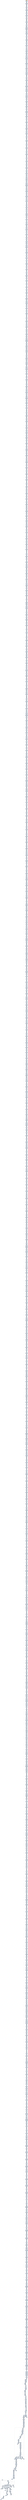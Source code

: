 digraph G {
node[shape=rectangle,style=filled,fillcolor=lightsteelblue,color=lightsteelblue]
bgcolor="transparent"
a0x00401a41orl_ebx_edi[label="start\norl %ebx, %edi",fillcolor="orange",color="lightgrey"];
a0x00401a43movl_0x40f759UINT32__104esp_[label="0x00401a43\nmovl $0x40f759<UINT32>, -104(%esp)"];
a0x00401a4borl_ebx_edi[label="0x00401a4b\norl %ebx, %edi"];
a0x00401a4dandl_edi_edx[label="0x00401a4d\nandl %edi, %edx"];
a0x00401a4fmovl__104esp__eax[label="0x00401a4f\nmovl -104(%esp), %eax"];
a0x00401a53addl_0x44c7ea8bUINT32_eax_[label="0x00401a53\naddl $0x44c7ea8b<UINT32>, (%eax)"];
a0x00401a59andl_edi_edx[label="0x00401a59\nandl %edi, %edx"];
a0x00401a5bsubw_si_di[label="0x00401a5b\nsubw %si, %di"];
a0x00401a5esubw_di_bp[label="0x00401a5e\nsubw %di, %bp"];
a0x00401a61xorl_ecx_ecx[label="0x00401a61\nxorl %ecx, %ecx"];
a0x00401a63movb_0x4UINT8_cl[label="0x00401a63\nmovb $0x4<UINT8>, %cl"];
a0x00401a65addl_ecx__104esp_[label="0x00401a65\naddl %ecx, -104(%esp)"];
a0x00401a69subw_si_di[label="0x00401a69\nsubw %si, %di"];
a0x00401a6cmovl__104esp__edi[label="0x00401a6c\nmovl -104(%esp), %edi"];
a0x00401a70movl_0xc7599824UINT32_eax[label="0x00401a70\nmovl $0xc7599824<UINT32>, %eax"];
a0x00401a75stosl_eax_es_edi_[label="0x00401a75\nstosl %eax, %es:(%edi)"];
a0x00401a76subw_di_bp[label="0x00401a76\nsubw %di, %bp"];
a0x00401a79xorl_edx_edx[label="0x00401a79\nxorl %edx, %edx"];
a0x00401a7bmovb_0x4UINT8_dl[label="0x00401a7b\nmovb $0x4<UINT8>, %dl"];
a0x00401a7daddl_edx__104esp_[label="0x00401a7d\naddl %edx, -104(%esp)"];
a0x00401a81testw_ax_di[label="0x00401a81\ntestw %ax, %di"];
a0x00401a84movl__104esp__ecx[label="0x00401a84\nmovl -104(%esp), %ecx"];
a0x00401a88movl_0xea8b0040UINT32_ecx_[label="0x00401a88\nmovl $0xea8b0040<UINT32>, (%ecx)"];
a0x00401a8eorw_cx_bp[label="0x00401a8e\norw %cx, %bp"];
a0x00401a91xorl_edx_edx[label="0x00401a91\nxorl %edx, %edx"];
a0x00401a93movb_0x4UINT8_dl[label="0x00401a93\nmovb $0x4<UINT8>, %dl"];
a0x00401a95addl_edx__104esp_[label="0x00401a95\naddl %edx, -104(%esp)"];
a0x00401a99xchgl_eax_edx[label="0x00401a99\nxchgl %eax, %edx"];
a0x00401a9aaddl_ecx_ecx[label="0x00401a9a\naddl %ecx, %ecx"];
a0x00401a9caddl_edx_edx[label="0x00401a9c\naddl %edx, %edx"];
a0x00401a9emovl__104esp__eax[label="0x00401a9e\nmovl -104(%esp), %eax"];
a0x00401aa2orl_0x9824448bUINT32_eax_[label="0x00401aa2\norl $0x9824448b<UINT32>, (%eax)"];
a0x00401aa8addl_ecx_ecx[label="0x00401aa8\naddl %ecx, %ecx"];
a0x00401aaaaddl_edx_edx[label="0x00401aaa\naddl %edx, %edx"];
a0x00401aacxorl_edx_edx[label="0x00401aac\nxorl %edx, %edx"];
a0x00401aaemovb_0x4UINT8_dl[label="0x00401aae\nmovb $0x4<UINT8>, %dl"];
a0x00401ab0addl_edx__104esp_[label="0x00401ab0\naddl %edx, -104(%esp)"];
a0x00401ab4addl_edx_edx[label="0x00401ab4\naddl %edx, %edx"];
a0x00401ab6subl_0x40dc68UINT32_ecx[label="0x00401ab6\nsubl $0x40dc68<UINT32>, %ecx"];
a0x00401abcmovl__104esp__ecx[label="0x00401abc\nmovl -104(%esp), %ecx"];
a0x00401ac0addl_0xbe900081UINT32_ecx_[label="0x00401ac0\naddl $0xbe900081<UINT32>, (%ecx)"];
a0x00401ac6subl_0x40dc68UINT32_ecx[label="0x00401ac6\nsubl $0x40dc68<UINT32>, %ecx"];
a0x00401accxorl_ebx_ebx[label="0x00401acc\nxorl %ebx, %ebx"];
a0x00401acemovb_0x4UINT8_bl[label="0x00401ace\nmovb $0x4<UINT8>, %bl"];
a0x00401ad0addl_ebx__104esp_[label="0x00401ad0\naddl %ebx, -104(%esp)"];
a0x00401ad4leal_0x40dfecedx__esi[label="0x00401ad4\nleal 0x40dfec(%edx), %esi"];
a0x00401adamovl__104esp__edi[label="0x00401ada\nmovl -104(%esp), %edi"];
a0x00401ademovl_0x8b664010UINT32_eax[label="0x00401ade\nmovl $0x8b664010<UINT32>, %eax"];
a0x00401ae3stosl_eax_es_edi_[label="0x00401ae3\nstosl %eax, %es:(%edi)"];
a0x00401ae4andw_bp_dx[label="0x00401ae4\nandw %bp, %dx"];
a0x00401ae7xorl_ecx_ecx[label="0x00401ae7\nxorl %ecx, %ecx"];
a0x00401ae9movb_0x4UINT8_cl[label="0x00401ae9\nmovb $0x4<UINT8>, %cl"];
a0x00401aebaddl_ecx__104esp_[label="0x00401aeb\naddl %ecx, -104(%esp)"];
a0x00401aefsubw_si_dx[label="0x00401aef\nsubw %si, %dx"];
a0x00401af2imull_ebp_eax[label="0x00401af2\nimull %ebp, %eax"];
a0x00401af4movl__104esp__edi[label="0x00401af4\nmovl -104(%esp), %edi"];
a0x00401af8movl_0x7fc7f7f3UINT32_eax[label="0x00401af8\nmovl $0x7fc7f7f3<UINT32>, %eax"];
a0x00401afdstosl_eax_es_edi_[label="0x00401afd\nstosl %eax, %es:(%edi)"];
a0x00401afeimull_ebp_eax[label="0x00401afe\nimull %ebp, %eax"];
a0x00401b00xorl_ebx_ebx[label="0x00401b00\nxorl %ebx, %ebx"];
a0x00401b02movb_0x4UINT8_bl[label="0x00401b02\nmovb $0x4<UINT8>, %bl"];
a0x00401b04addl_ebx__104esp_[label="0x00401b04\naddl %ebx, -104(%esp)"];
a0x00401b08movw_bp_di[label="0x00401b08\nmovw %bp, %di"];
a0x00401b0bmovl__104esp__ecx[label="0x00401b0b\nmovl -104(%esp), %ecx"];
a0x00401b0faddl_0x330040dcUINT32_ecx_[label="0x00401b0f\naddl $0x330040dc<UINT32>, (%ecx)"];
a0x00401b15addw_si_di[label="0x00401b15\naddw %si, %di"];
a0x00401b18roll_0x2UINT8_ebp[label="0x00401b18\nroll $0x2<UINT8>, %ebp"];
a0x00401b1bxorl_edx_edx[label="0x00401b1b\nxorl %edx, %edx"];
a0x00401b1dmovb_0x4UINT8_dl[label="0x00401b1d\nmovb $0x4<UINT8>, %dl"];
a0x00401b1faddl_edx__104esp_[label="0x00401b1f\naddl %edx, -104(%esp)"];
a0x00401b23roll_0x2UINT8_ebp[label="0x00401b23\nroll $0x2<UINT8>, %ebp"];
a0x00401b26movl__104esp__ecx[label="0x00401b26\nmovl -104(%esp), %ecx"];
a0x00401b2amovl_0x104b3dbUINT32_ecx_[label="0x00401b2a\nmovl $0x104b3db<UINT32>, (%ecx)"];
a0x00401b30andw_bp_bp[label="0x00401b30\nandw %bp, %bp"];
a0x00401b33rcll_0x2UINT8_ebx[label="0x00401b33\nrcll $0x2<UINT8>, %ebx"];
a0x00401b36subl_0x40d97fUINT32_edi[label="0x00401b36\nsubl $0x40d97f<UINT32>, %edi"];
a0x00401b3cxorl_edx_edx[label="0x00401b3c\nxorl %edx, %edx"];
a0x00401b3emovb_0x4UINT8_dl[label="0x00401b3e\nmovb $0x4<UINT8>, %dl"];
a0x00401b40addl_edx__104esp_[label="0x00401b40\naddl %edx, -104(%esp)"];
a0x00401b44rcll_0x2UINT8_ebx[label="0x00401b44\nrcll $0x2<UINT8>, %ebx"];
a0x00401b47subl_0x40d97fUINT32_edi[label="0x00401b47\nsubl $0x40d97f<UINT32>, %edi"];
a0x00401b4dmovl__104esp__edx[label="0x00401b4d\nmovl -104(%esp), %edx"];
a0x00401b51addl_0xf798245cUINT32_edx_[label="0x00401b51\naddl $0xf798245c<UINT32>, (%edx)"];
a0x00401b57subl_0x40d97fUINT32_edi[label="0x00401b57\nsubl $0x40d97f<UINT32>, %edi"];
a0x00401b5dxorl_ecx_ecx[label="0x00401b5d\nxorl %ecx, %ecx"];
a0x00401b5fmovb_0x4UINT8_cl[label="0x00401b5f\nmovb $0x4<UINT8>, %cl"];
a0x00401b61addl_ecx__104esp_[label="0x00401b61\naddl %ecx, -104(%esp)"];
a0x00401b65subl_ecx_ebx[label="0x00401b65\nsubl %ecx, %ebx"];
a0x00401b67movl__104esp__edx[label="0x00401b67\nmovl -104(%esp), %edx"];
a0x00401b6bmovl_0x40dc7fc7UINT32_edx_[label="0x00401b6b\nmovl $0x40dc7fc7<UINT32>, (%edx)"];
a0x00401b71testl_0x40fb7fUINT32_edx[label="0x00401b71\ntestl $0x40fb7f<UINT32>, %edx"];
a0x00401b77xorl_edx_edx[label="0x00401b77\nxorl %edx, %edx"];
a0x00401b79movb_0x4UINT8_dl[label="0x00401b79\nmovb $0x4<UINT8>, %dl"];
a0x00401b7baddl_edx__104esp_[label="0x00401b7b\naddl %edx, -104(%esp)"];
a0x00401b7fmovl_esi_ebx[label="0x00401b7f\nmovl %esi, %ebx"];
a0x00401b81movl__104esp__eax[label="0x00401b81\nmovl -104(%esp), %eax"];
a0x00401b85addl_0x245c8b00UINT32_eax_[label="0x00401b85\naddl $0x245c8b00<UINT32>, (%eax)"];
a0x00401b8bsubw_ax_ax[label="0x00401b8b\nsubw %ax, %ax"];
a0x00401b8eshldl_0x3UINT8_edi_eax[label="0x00401b8e\nshldl $0x3<UINT8>, %edi, %eax"];
a0x00401b92xorl_ebx_ebx[label="0x00401b92\nxorl %ebx, %ebx"];
a0x00401b94movb_0x4UINT8_bl[label="0x00401b94\nmovb $0x4<UINT8>, %bl"];
a0x00401b96addl_ebx__104esp_[label="0x00401b96\naddl %ebx, -104(%esp)"];
a0x00401b9ashldl_0x3UINT8_edi_eax[label="0x00401b9a\nshldl $0x3<UINT8>, %edi, %eax"];
a0x00401b9emovl__104esp__ebx[label="0x00401b9e\nmovl -104(%esp), %ebx"];
a0x00401ba2addl_0x40038198UINT32_ebx_[label="0x00401ba2\naddl $0x40038198<UINT32>, (%ebx)"];
a0x00401ba8xchgl_eax_edi[label="0x00401ba8\nxchgl %eax, %edi"];
a0x00401ba9movl_ebp_ecx[label="0x00401ba9\nmovl %ebp, %ecx"];
a0x00401babsubw_si_bp[label="0x00401bab\nsubw %si, %bp"];
a0x00401baexorl_ecx_ecx[label="0x00401bae\nxorl %ecx, %ecx"];
a0x00401bb0movb_0x4UINT8_cl[label="0x00401bb0\nmovb $0x4<UINT8>, %cl"];
a0x00401bb2addl_ecx__104esp_[label="0x00401bb2\naddl %ecx, -104(%esp)"];
a0x00401bb6movl_ebp_ecx[label="0x00401bb6\nmovl %ebp, %ecx"];
a0x00401bb8movl__104esp__edx[label="0x00401bb8\nmovl -104(%esp), %edx"];
a0x00401bbcaddl_0x6610bf00UINT32_edx_[label="0x00401bbc\naddl $0x6610bf00<UINT32>, (%edx)"];
a0x00401bc2subw_si_bp[label="0x00401bc2\nsubw %si, %bp"];
a0x00401bc5addl_ecx_ebx[label="0x00401bc5\naddl %ecx, %ebx"];
a0x00401bc7xorl_eax_eax[label="0x00401bc7\nxorl %eax, %eax"];
a0x00401bc9movb_0x4UINT8_al[label="0x00401bc9\nmovb $0x4<UINT8>, %al"];
a0x00401bcbaddl_eax__104esp_[label="0x00401bcb\naddl %eax, -104(%esp)"];
a0x00401bcfaddl_ecx_ebx[label="0x00401bcf\naddl %ecx, %ebx"];
a0x00401bd1movl__104esp__edx[label="0x00401bd1\nmovl -104(%esp), %edx"];
a0x00401bd5addl_0xd233d723UINT32_edx_[label="0x00401bd5\naddl $0xd233d723<UINT32>, (%edx)"];
a0x00401bdbaddl_0x40fd7aUINT32_ebp[label="0x00401bdb\naddl $0x40fd7a<UINT32>, %ebp"];
a0x00401be1xorl_edx_edx[label="0x00401be1\nxorl %edx, %edx"];
a0x00401be3movb_0x4UINT8_dl[label="0x00401be3\nmovb $0x4<UINT8>, %dl"];
a0x00401be5addl_edx__104esp_[label="0x00401be5\naddl %edx, -104(%esp)"];
a0x00401be9testl_0x40f878UINT32_ebx[label="0x00401be9\ntestl $0x40f878<UINT32>, %ebx"];
a0x00401befmovl__104esp__edx[label="0x00401bef\nmovl -104(%esp), %edx"];
a0x00401bf3addl_0x540104b2UINT32_edx_[label="0x00401bf3\naddl $0x540104b2<UINT32>, (%edx)"];
a0x00401bf9testw_si_bx[label="0x00401bf9\ntestw %si, %bx"];
a0x00401bfcxorl_eax_eax[label="0x00401bfc\nxorl %eax, %eax"];
a0x00401bfemovb_0x4UINT8_al[label="0x00401bfe\nmovb $0x4<UINT8>, %al"];
a0x00401c00addl_eax__104esp_[label="0x00401c00\naddl %eax, -104(%esp)"];
a0x00401c04rcll_0x2UINT8_ebp[label="0x00401c04\nrcll $0x2<UINT8>, %ebp"];
a0x00401c07movl__104esp__edi[label="0x00401c07\nmovl -104(%esp), %edi"];
a0x00401c0bmovl_0x2b669824UINT32_eax[label="0x00401c0b\nmovl $0x2b669824<UINT32>, %eax"];
a0x00401c10stosl_eax_es_edi_[label="0x00401c10\nstosl %eax, %es:(%edi)"];
a0x00401c11movl_0x40ddecUINT32_ebx[label="0x00401c11\nmovl $0x40ddec<UINT32>, %ebx"];
a0x00401c16xorl_eax_eax[label="0x00401c16\nxorl %eax, %eax"];
a0x00401c18movb_0x4UINT8_al[label="0x00401c18\nmovb $0x4<UINT8>, %al"];
a0x00401c1aaddl_eax__104esp_[label="0x00401c1a\naddl %eax, -104(%esp)"];
a0x00401c1exorw_cx_di[label="0x00401c1e\nxorw %cx, %di"];
a0x00401c21movl__104esp__edx[label="0x00401c21\nmovl -104(%esp), %edx"];
a0x00401c25movl_0xee8b66faUINT32_edx_[label="0x00401c25\nmovl $0xee8b66fa<UINT32>, (%edx)"];
a0x00401c2bmull_ecx_eax[label="0x00401c2b\nmull %ecx, %eax"];
a0x00401c2dxorl_eax_eax[label="0x00401c2d\nxorl %eax, %eax"];
a0x00401c2fmovb_0x4UINT8_al[label="0x00401c2f\nmovb $0x4<UINT8>, %al"];
a0x00401c31addl_eax__104esp_[label="0x00401c31\naddl %eax, -104(%esp)"];
a0x00401c35andl_edx_ebp[label="0x00401c35\nandl %edx, %ebp"];
a0x00401c37movl__104esp__ecx[label="0x00401c37\nmovl -104(%esp), %ecx"];
a0x00401c3bmovl_0x98245c8bUINT32_ecx_[label="0x00401c3b\nmovl $0x98245c8b<UINT32>, (%ecx)"];
a0x00401c41subw_ax_ax[label="0x00401c41\nsubw %ax, %ax"];
a0x00401c44xorl_ebx_ebx[label="0x00401c44\nxorl %ebx, %ebx"];
a0x00401c46movb_0x4UINT8_bl[label="0x00401c46\nmovb $0x4<UINT8>, %bl"];
a0x00401c48addl_ebx__104esp_[label="0x00401c48\naddl %ebx, -104(%esp)"];
a0x00401c4cxorw_bp_bx[label="0x00401c4c\nxorw %bp, %bx"];
a0x00401c4fmovl__104esp__edx[label="0x00401c4f\nmovl -104(%esp), %edx"];
a0x00401c53addl_0x40500381UINT32_edx_[label="0x00401c53\naddl $0x40500381<UINT32>, (%edx)"];
a0x00401c59shrdl_0x3UINT8_ecx_eax[label="0x00401c59\nshrdl $0x3<UINT8>, %ecx, %eax"];
a0x00401c5dxorl_ebx_ebx[label="0x00401c5d\nxorl %ebx, %ebx"];
a0x00401c5fmovb_0x4UINT8_bl[label="0x00401c5f\nmovb $0x4<UINT8>, %bl"];
a0x00401c61addl_ebx__104esp_[label="0x00401c61\naddl %ebx, -104(%esp)"];
a0x00401c65addl_edx_esi[label="0x00401c65\naddl %edx, %esi"];
a0x00401c67movl__104esp__eax[label="0x00401c67\nmovl -104(%esp), %eax"];
a0x00401c6baddl_0x8b66b900UINT32_eax_[label="0x00401c6b\naddl $0x8b66b900<UINT32>, (%eax)"];
a0x00401c71xorl_ebx_edi[label="0x00401c71\nxorl %ebx, %edi"];
a0x00401c73xorl_edx_edx[label="0x00401c73\nxorl %edx, %edx"];
a0x00401c75movb_0x4UINT8_dl[label="0x00401c75\nmovb $0x4<UINT8>, %dl"];
a0x00401c77addl_edx__104esp_[label="0x00401c77\naddl %edx, -104(%esp)"];
a0x00401c7bmovw_cx_di[label="0x00401c7b\nmovw %cx, %di"];
a0x00401c7eandl_ebx_esi[label="0x00401c7e\nandl %ebx, %esi"];
a0x00401c80movl__104esp__edx[label="0x00401c80\nmovl -104(%esp), %edx"];
a0x00401c84addl_0xc62b66eeUINT32_edx_[label="0x00401c84\naddl $0xc62b66ee<UINT32>, (%edx)"];
a0x00401c8aandl_ebx_esi[label="0x00401c8a\nandl %ebx, %esi"];
a0x00401c8cmovl_edx_esi[label="0x00401c8c\nmovl %edx, %esi"];
a0x00401c8exorl_ecx_ecx[label="0x00401c8e\nxorl %ecx, %ecx"];
a0x00401c90movb_0x4UINT8_cl[label="0x00401c90\nmovb $0x4<UINT8>, %cl"];
a0x00401c92addl_ecx__104esp_[label="0x00401c92\naddl %ecx, -104(%esp)"];
a0x00401c96movl_edx_esi[label="0x00401c96\nmovl %edx, %esi"];
a0x00401c98leal_0x2ebx__edi[label="0x00401c98\nleal 0x2(%ebx), %edi"];
a0x00401c9bmovl__104esp__ecx[label="0x00401c9b\nmovl -104(%esp), %ecx"];
a0x00401c9faddl_0xd233f523UINT32_ecx_[label="0x00401c9f\naddl $0xd233f523<UINT32>, (%ecx)"];
a0x00401ca5leal_0x2ebx__edi[label="0x00401ca5\nleal 0x2(%ebx), %edi"];
a0x00401ca8xorl_ecx_ecx[label="0x00401ca8\nxorl %ecx, %ecx"];
a0x00401caamovb_0x4UINT8_cl[label="0x00401caa\nmovb $0x4<UINT8>, %cl"];
a0x00401cacaddl_ecx__104esp_[label="0x00401cac\naddl %ecx, -104(%esp)"];
a0x00401cb0shll_0x2UINT8_ebx[label="0x00401cb0\nshll $0x2<UINT8>, %ebx"];
a0x00401cb3movl__104esp__ecx[label="0x00401cb3\nmovl -104(%esp), %ecx"];
a0x00401cb7addl_0x540104b2UINT32_ecx_[label="0x00401cb7\naddl $0x540104b2<UINT32>, (%ecx)"];
a0x00401cbdaddw_bx_di[label="0x00401cbd\naddw %bx, %di"];
a0x00401cc0imull_esi_eax[label="0x00401cc0\nimull %esi, %eax"];
a0x00401cc2xorl_ebx_ebx[label="0x00401cc2\nxorl %ebx, %ebx"];
a0x00401cc4movb_0x4UINT8_bl[label="0x00401cc4\nmovb $0x4<UINT8>, %bl"];
a0x00401cc6addl_ebx__104esp_[label="0x00401cc6\naddl %ebx, -104(%esp)"];
a0x00401ccaimull_esi_eax[label="0x00401cca\nimull %esi, %eax"];
a0x00401cccandl_ebp_ebx[label="0x00401ccc\nandl %ebp, %ebx"];
a0x00401ccetestw_ax_di[label="0x00401cce\ntestw %ax, %di"];
a0x00401cd1movl__104esp__ecx[label="0x00401cd1\nmovl -104(%esp), %ecx"];
a0x00401cd5movl_0x2b669824UINT32_ecx_[label="0x00401cd5\nmovl $0x2b669824<UINT32>, (%ecx)"];
a0x00401cdbandl_ebp_ebx[label="0x00401cdb\nandl %ebp, %ebx"];
a0x00401cddtestw_ax_di[label="0x00401cdd\ntestw %ax, %di"];
a0x00401ce0testl_ecx_ecx[label="0x00401ce0\ntestl %ecx, %ecx"];
a0x00401ce2xorl_eax_eax[label="0x00401ce2\nxorl %eax, %eax"];
a0x00401ce4movb_0x4UINT8_al[label="0x00401ce4\nmovb $0x4<UINT8>, %al"];
a0x00401ce6addl_eax__104esp_[label="0x00401ce6\naddl %eax, -104(%esp)"];
a0x00401ceatestw_ax_di[label="0x00401cea\ntestw %ax, %di"];
a0x00401cedtestl_ecx_ecx[label="0x00401ced\ntestl %ecx, %ecx"];
a0x00401cefmovl__104esp__edi[label="0x00401cef\nmovl -104(%esp), %edi"];
a0x00401cf3movl_0x8bf523c6UINT32_eax[label="0x00401cf3\nmovl $0x8bf523c6<UINT32>, %eax"];
a0x00401cf8stosl_eax_es_edi_[label="0x00401cf8\nstosl %eax, %es:(%edi)"];
a0x00401cf9testl_ecx_ecx[label="0x00401cf9\ntestl %ecx, %ecx"];
a0x00401cfborl_ebp_edx[label="0x00401cfb\norl %ebp, %edx"];
a0x00401cfdxorl_eax_eax[label="0x00401cfd\nxorl %eax, %eax"];
a0x00401cffmovb_0x4UINT8_al[label="0x00401cff\nmovb $0x4<UINT8>, %al"];
a0x00401d01addl_eax__104esp_[label="0x00401d01\naddl %eax, -104(%esp)"];
a0x00401d05orl_ebp_edx[label="0x00401d05\norl %ebp, %edx"];
a0x00401d07movl__104esp__eax[label="0x00401d07\nmovl -104(%esp), %eax"];
a0x00401d0bmovl_0x81982444UINT32_eax_[label="0x00401d0b\nmovl $0x81982444<UINT32>, (%eax)"];
a0x00401d11movl_ebp_edx[label="0x00401d11\nmovl %ebp, %edx"];
a0x00401d13testl_ebp_ebx[label="0x00401d13\ntestl %ebp, %ebx"];
a0x00401d15addw_bp_di[label="0x00401d15\naddw %bp, %di"];
a0x00401d18xorl_edx_edx[label="0x00401d18\nxorl %edx, %edx"];
a0x00401d1amovb_0x4UINT8_dl[label="0x00401d1a\nmovb $0x4<UINT8>, %dl"];
a0x00401d1caddl_edx__104esp_[label="0x00401d1c\naddl %edx, -104(%esp)"];
a0x00401d20testl_ebp_ebx[label="0x00401d20\ntestl %ebp, %ebx"];
a0x00401d22addw_bp_di[label="0x00401d22\naddw %bp, %di"];
a0x00401d25movl__104esp__ecx[label="0x00401d25\nmovl -104(%esp), %ecx"];
a0x00401d29movl_0x3e800UINT32_ecx_[label="0x00401d29\nmovl $0x3e800<UINT32>, (%ecx)"];
a0x00401d2faddw_bp_di[label="0x00401d2f\naddw %bp, %di"];
a0x00401d32movzbl_dh_edx[label="0x00401d32\nmovzbl %dh, %edx"];
a0x00401d35xorl_ecx_ecx[label="0x00401d35\nxorl %ecx, %ecx"];
a0x00401d37movb_0x4UINT8_cl[label="0x00401d37\nmovb $0x4<UINT8>, %cl"];
a0x00401d39addl_ecx__104esp_[label="0x00401d39\naddl %ecx, -104(%esp)"];
a0x00401d3dmovzbl_dh_edx[label="0x00401d3d\nmovzbl %dh, %edx"];
a0x00401d40movl_esi_ecx[label="0x00401d40\nmovl %esi, %ecx"];
a0x00401d42movl__104esp__edi[label="0x00401d42\nmovl -104(%esp), %edi"];
a0x00401d46movl_0x66f52300UINT32_eax[label="0x00401d46\nmovl $0x66f52300<UINT32>, %eax"];
a0x00401d4bstosl_eax_es_edi_[label="0x00401d4b\nstosl %eax, %es:(%edi)"];
a0x00401d4cmovl_esi_ecx[label="0x00401d4c\nmovl %esi, %ecx"];
a0x00401d4exorl_eax_eax[label="0x00401d4e\nxorl %eax, %eax"];
a0x00401d50movb_0x4UINT8_al[label="0x00401d50\nmovb $0x4<UINT8>, %al"];
a0x00401d52addl_eax__104esp_[label="0x00401d52\naddl %eax, -104(%esp)"];
a0x00401d56movl_ecx_eax[label="0x00401d56\nmovl %ecx, %eax"];
a0x00401d58movl__104esp__eax[label="0x00401d58\nmovl -104(%esp), %eax"];
a0x00401d5caddl_0xa40ff02bUINT32_eax_[label="0x00401d5c\naddl $0xa40ff02b<UINT32>, (%eax)"];
a0x00401d62orw_ax_bx[label="0x00401d62\norw %ax, %bx"];
a0x00401d65leal_0x40dc69ecx__edx[label="0x00401d65\nleal 0x40dc69(%ecx), %edx"];
a0x00401d6bxorl_ebx_ebx[label="0x00401d6b\nxorl %ebx, %ebx"];
a0x00401d6dmovb_0x4UINT8_bl[label="0x00401d6d\nmovb $0x4<UINT8>, %bl"];
a0x00401d6faddl_ebx__104esp_[label="0x00401d6f\naddl %ebx, -104(%esp)"];
a0x00401d73leal_0x40dc69ecx__edx[label="0x00401d73\nleal 0x40dc69(%ecx), %edx"];
a0x00401d79movl__104esp__ecx[label="0x00401d79\nmovl -104(%esp), %ecx"];
a0x00401d7dorl_0xc93303f0UINT32_ecx_[label="0x00401d7d\norl $0xc93303f0<UINT32>, (%ecx)"];
a0x00401d83imull_ecx_eax[label="0x00401d83\nimull %ecx, %eax"];
a0x00401d85sbbl_0x40fc79UINT32_ebx[label="0x00401d85\nsbbl $0x40fc79<UINT32>, %ebx"];
a0x00401d8bxorl_ecx_ecx[label="0x00401d8b\nxorl %ecx, %ecx"];
a0x00401d8dmovb_0x4UINT8_cl[label="0x00401d8d\nmovb $0x4<UINT8>, %cl"];
a0x00401d8faddl_ecx__104esp_[label="0x00401d8f\naddl %ecx, -104(%esp)"];
a0x00401d93sbbl_0x40fc79UINT32_ebx[label="0x00401d93\nsbbl $0x40fc79<UINT32>, %ebx"];
a0x00401d99movl__104esp__eax[label="0x00401d99\nmovl -104(%esp), %eax"];
a0x00401d9daddl_0x4c0104b1UINT32_eax_[label="0x00401d9d\naddl $0x4c0104b1<UINT32>, (%eax)"];
a0x00401da3andl_0x40fb6bUINT32_edi[label="0x00401da3\nandl $0x40fb6b<UINT32>, %edi"];
a0x00401da9shll_0x2UINT8_eax[label="0x00401da9\nshll $0x2<UINT8>, %eax"];
a0x00401dacxorl_edx_edx[label="0x00401dac\nxorl %edx, %edx"];
a0x00401daemovb_0x4UINT8_dl[label="0x00401dae\nmovb $0x4<UINT8>, %dl"];
a0x00401db0addl_edx__104esp_[label="0x00401db0\naddl %edx, -104(%esp)"];
a0x00401db4shll_0x2UINT8_eax[label="0x00401db4\nshll $0x2<UINT8>, %eax"];
a0x00401db7shrl_0x2UINT8_edx[label="0x00401db7\nshrl $0x2<UINT8>, %edx"];
a0x00401dbamovl__104esp__ecx[label="0x00401dba\nmovl -104(%esp), %ecx"];
a0x00401dbemovl_0x2b669824UINT32_ecx_[label="0x00401dbe\nmovl $0x2b669824<UINT32>, (%ecx)"];
a0x00401dc4shrl_0x2UINT8_edx[label="0x00401dc4\nshrl $0x2<UINT8>, %edx"];
a0x00401dc7xorl_eax_eax[label="0x00401dc7\nxorl %eax, %eax"];
a0x00401dc9movb_0x4UINT8_al[label="0x00401dc9\nmovb $0x4<UINT8>, %al"];
a0x00401dcbaddl_eax__104esp_[label="0x00401dcb\naddl %eax, -104(%esp)"];
a0x00401dcfxorl_ebp_ebx[label="0x00401dcf\nxorl %ebp, %ebx"];
a0x00401dd1movl__104esp__edx[label="0x00401dd1\nmovl -104(%esp), %edx"];
a0x00401dd5movl_0x24548bf0UINT32_edx_[label="0x00401dd5\nmovl $0x24548bf0<UINT32>, (%edx)"];
a0x00401ddborl_0x40d968UINT32_edi[label="0x00401ddb\norl $0x40d968<UINT32>, %edi"];
a0x00401de1xorl_eax_eax[label="0x00401de1\nxorl %eax, %eax"];
a0x00401de3movb_0x4UINT8_al[label="0x00401de3\nmovb $0x4<UINT8>, %al"];
a0x00401de5addl_eax__104esp_[label="0x00401de5\naddl %eax, -104(%esp)"];
a0x00401de9shrl_0x2UINT8_eax[label="0x00401de9\nshrl $0x2<UINT8>, %eax"];
a0x00401decmovl__104esp__ecx[label="0x00401dec\nmovl -104(%esp), %ecx"];
a0x00401df0addl_0xf3028198UINT32_ecx_[label="0x00401df0\naddl $0xf3028198<UINT32>, (%ecx)"];
a0x00401df6testw_ax_si[label="0x00401df6\ntestw %ax, %si"];
a0x00401df9movl_edx_eax[label="0x00401df9\nmovl %edx, %eax"];
a0x00401dfbmovzbl_ch_ebx[label="0x00401dfb\nmovzbl %ch, %ebx"];
a0x00401dfexorl_eax_eax[label="0x00401dfe\nxorl %eax, %eax"];
a0x00401e00movb_0x4UINT8_al[label="0x00401e00\nmovb $0x4<UINT8>, %al"];
a0x00401e02addl_eax__104esp_[label="0x00401e02\naddl %eax, -104(%esp)"];
a0x00401e06movl_edx_eax[label="0x00401e06\nmovl %edx, %eax"];
a0x00401e08movl__104esp__ebx[label="0x00401e08\nmovl -104(%esp), %ebx"];
a0x00401e0corl_0xf10bfa4UINT32_ebx_[label="0x00401e0c\norl $0xf10bfa4<UINT32>, (%ebx)"];
a0x00401e12movzbl_ch_ebx[label="0x00401e12\nmovzbl %ch, %ebx"];
a0x00401e15movw_ax_bp[label="0x00401e15\nmovw %ax, %bp"];
a0x00401e18xorl_0x40f8fcUINT32_ebp[label="0x00401e18\nxorl $0x40f8fc<UINT32>, %ebp"];
a0x00401e1exorl_ebx_ebx[label="0x00401e1e\nxorl %ebx, %ebx"];
a0x00401e20movb_0x4UINT8_bl[label="0x00401e20\nmovb $0x4<UINT8>, %bl"];
a0x00401e22addl_ebx__104esp_[label="0x00401e22\naddl %ebx, -104(%esp)"];
a0x00401e26movw_ax_bp[label="0x00401e26\nmovw %ax, %bp"];
a0x00401e29movl__104esp__edi[label="0x00401e29\nmovl -104(%esp), %edi"];
a0x00401e2dmovl_0x8d03f0a4UINT32_eax[label="0x00401e2d\nmovl $0x8d03f0a4<UINT32>, %eax"];
a0x00401e32stosl_eax_es_edi_[label="0x00401e32\nstosl %eax, %es:(%edi)"];
a0x00401e33xorl_0x40f8fcUINT32_ebp[label="0x00401e33\nxorl $0x40f8fc<UINT32>, %ebp"];
a0x00401e39xorl_eax_eax[label="0x00401e39\nxorl %eax, %eax"];
a0x00401e3bmovb_0x4UINT8_al[label="0x00401e3b\nmovb $0x4<UINT8>, %al"];
a0x00401e3daddl_eax__104esp_[label="0x00401e3d\naddl %eax, -104(%esp)"];
a0x00401e41testw_di_cx[label="0x00401e41\ntestw %di, %cx"];
a0x00401e44movl__104esp__edx[label="0x00401e44\nmovl -104(%esp), %edx"];
a0x00401e48movl_0x40dbe9b8UINT32_edx_[label="0x00401e48\nmovl $0x40dbe9b8<UINT32>, (%edx)"];
a0x00401e4exorw_si_di[label="0x00401e4e\nxorw %si, %di"];
a0x00401e51xorl_ebx_ebx[label="0x00401e51\nxorl %ebx, %ebx"];
a0x00401e53movb_0x4UINT8_bl[label="0x00401e53\nmovb $0x4<UINT8>, %bl"];
a0x00401e55addl_ebx__104esp_[label="0x00401e55\naddl %ebx, -104(%esp)"];
a0x00401e59shll_0x2UINT8_ebx[label="0x00401e59\nshll $0x2<UINT8>, %ebx"];
a0x00401e5cmovl__104esp__ecx[label="0x00401e5c\nmovl -104(%esp), %ecx"];
a0x00401e60movl_0xb3db3300UINT32_ecx_[label="0x00401e60\nmovl $0xb3db3300<UINT32>, (%ecx)"];
a0x00401e66andl_edx_edi[label="0x00401e66\nandl %edx, %edi"];
a0x00401e68xorl_edx_edx[label="0x00401e68\nxorl %edx, %edx"];
a0x00401e6amovb_0x4UINT8_dl[label="0x00401e6a\nmovb $0x4<UINT8>, %dl"];
a0x00401e6caddl_edx__104esp_[label="0x00401e6c\naddl %edx, -104(%esp)"];
a0x00401e70leal_0x40fde8edi__ebp[label="0x00401e70\nleal 0x40fde8(%edi), %ebp"];
a0x00401e76movl__104esp__edx[label="0x00401e76\nmovl -104(%esp), %edx"];
a0x00401e7aaddl_0x245c0104UINT32_edx_[label="0x00401e7a\naddl $0x245c0104<UINT32>, (%edx)"];
a0x00401e80leal_0x2edi__edx[label="0x00401e80\nleal 0x2(%edi), %edx"];
a0x00401e83xorl_ecx_ecx[label="0x00401e83\nxorl %ecx, %ecx"];
a0x00401e85movb_0x4UINT8_cl[label="0x00401e85\nmovb $0x4<UINT8>, %cl"];
a0x00401e87addl_ecx__104esp_[label="0x00401e87\naddl %ecx, -104(%esp)"];
a0x00401e8bmovsbl_cl_eax[label="0x00401e8b\nmovsbl %cl, %eax"];
a0x00401e8emovl__104esp__edx[label="0x00401e8e\nmovl -104(%esp), %edx"];
a0x00401e92addl_0xe9b88d98UINT32_edx_[label="0x00401e92\naddl $0xe9b88d98<UINT32>, (%edx)"];
a0x00401e98xorl_eax_ecx[label="0x00401e98\nxorl %eax, %ecx"];
a0x00401e9aandl_ebp_ecx[label="0x00401e9a\nandl %ebp, %ecx"];
a0x00401e9cmovl_eax_ebx[label="0x00401e9c\nmovl %eax, %ebx"];
a0x00401e9emovl_0x40fde8UINT32_edi[label="0x00401e9e\nmovl $0x40fde8<UINT32>, %edi"];
a0x00401ea3xorl_ebx_ebx[label="0x00401ea3\nxorl %ebx, %ebx"];
a0x00401ea5movb_0x4UINT8_bl[label="0x00401ea5\nmovb $0x4<UINT8>, %bl"];
a0x00401ea7addl_ebx__104esp_[label="0x00401ea7\naddl %ebx, -104(%esp)"];
a0x00401eabandl_ebp_ecx[label="0x00401eab\nandl %ebp, %ecx"];
a0x00401eadmovl__104esp__edx[label="0x00401ead\nmovl -104(%esp), %edx"];
a0x00401eb1orl_0x8b0040dbUINT32_edx_[label="0x00401eb1\norl $0x8b0040db<UINT32>, (%edx)"];
a0x00401eb7movl_eax_ebx[label="0x00401eb7\nmovl %eax, %ebx"];
a0x00401eb9movl_0x40fde8UINT32_edi[label="0x00401eb9\nmovl $0x40fde8<UINT32>, %edi"];
a0x00401ebexorl_ebx_ebx[label="0x00401ebe\nxorl %ebx, %ebx"];
a0x00401ec0movb_0x4UINT8_bl[label="0x00401ec0\nmovb $0x4<UINT8>, %bl"];
a0x00401ec2addl_ebx__104esp_[label="0x00401ec2\naddl %ebx, -104(%esp)"];
a0x00401ec6movl_0x40fde8UINT32_edi[label="0x00401ec6\nmovl $0x40fde8<UINT32>, %edi"];
a0x00401ecbmovl__104esp__edx[label="0x00401ecb\nmovl -104(%esp), %edx"];
a0x00401ecfaddl_0x81982454UINT32_edx_[label="0x00401ecf\naddl $0x81982454<UINT32>, (%edx)"];
a0x00401ed5subw_cx_dx[label="0x00401ed5\nsubw %cx, %dx"];
a0x00401ed8xorl_edx_edx[label="0x00401ed8\nxorl %edx, %edx"];
a0x00401edamovb_0x4UINT8_dl[label="0x00401eda\nmovb $0x4<UINT8>, %dl"];
a0x00401edcaddl_edx__104esp_[label="0x00401edc\naddl %edx, -104(%esp)"];
a0x00401ee0movsbl_dh_ebx[label="0x00401ee0\nmovsbl %dh, %ebx"];
a0x00401ee3movl__104esp__edx[label="0x00401ee3\nmovl -104(%esp), %edx"];
a0x00401ee7movl_0x77946e02UINT32_edx_[label="0x00401ee7\nmovl $0x77946e02<UINT32>, (%edx)"];
a0x00401eedleal_0x40db79esi__ebp[label="0x00401eed\nleal 0x40db79(%esi), %ebp"];
a0x00401ef3movzbl_ch_edx[label="0x00401ef3\nmovzbl %ch, %edx"];
a0x00401ef6xorl_edx_edx[label="0x00401ef6\nxorl %edx, %edx"];
a0x00401ef8movb_0x4UINT8_dl[label="0x00401ef8\nmovb $0x4<UINT8>, %dl"];
a0x00401efaaddl_edx__104esp_[label="0x00401efa\naddl %edx, -104(%esp)"];
a0x00401efemovzbl_ch_edx[label="0x00401efe\nmovzbl %ch, %edx"];
a0x00401f01movl__104esp__edx[label="0x00401f01\nmovl -104(%esp), %edx"];
a0x00401f05movl_0x2e328111UINT32_edx_[label="0x00401f05\nmovl $0x2e328111<UINT32>, (%edx)"];
a0x00401f0bsubl_ebp_ecx[label="0x00401f0b\nsubl %ebp, %ecx"];
a0x00401f0dxorl_eax_eax[label="0x00401f0d\nxorl %eax, %eax"];
a0x00401f0fmovb_0x4UINT8_al[label="0x00401f0f\nmovb $0x4<UINT8>, %al"];
a0x00401f11addl_eax__104esp_[label="0x00401f11\naddl %eax, -104(%esp)"];
a0x00401f15subl_eax_ecx[label="0x00401f15\nsubl %eax, %ecx"];
a0x00401f17movsbl_ah_eax[label="0x00401f17\nmovsbl %ah, %eax"];
a0x00401f1amovl__104esp__edi[label="0x00401f1a\nmovl -104(%esp), %edi"];
a0x00401f1emovl_0x81aa77d4UINT32_eax[label="0x00401f1e\nmovl $0x81aa77d4<UINT32>, %eax"];
a0x00401f23stosl_eax_es_edi_[label="0x00401f23\nstosl %eax, %es:(%edi)"];
a0x00401f24movsbl_ah_eax[label="0x00401f24\nmovsbl %ah, %eax"];
a0x00401f27xorl_edx_edx[label="0x00401f27\nxorl %edx, %edx"];
a0x00401f29movb_0x4UINT8_dl[label="0x00401f29\nmovb $0x4<UINT8>, %dl"];
a0x00401f2baddl_edx__104esp_[label="0x00401f2b\naddl %edx, -104(%esp)"];
a0x00401f2forw_bx_ax[label="0x00401f2f\norw %bx, %ax"];
a0x00401f32movl__104esp__ecx[label="0x00401f32\nmovl -104(%esp), %ecx"];
a0x00401f36orl_0x40dde8dfUINT32_ecx_[label="0x00401f36\norl $0x40dde8df<UINT32>, (%ecx)"];
a0x00401f3candl_ebx_esi[label="0x00401f3c\nandl %ebx, %esi"];
a0x00401f3etestl_ecx_ebp[label="0x00401f3e\ntestl %ecx, %ebp"];
a0x00401f40xorl_ecx_ecx[label="0x00401f40\nxorl %ecx, %ecx"];
a0x00401f42movb_0x4UINT8_cl[label="0x00401f42\nmovb $0x4<UINT8>, %cl"];
a0x00401f44addl_ecx__104esp_[label="0x00401f44\naddl %ecx, -104(%esp)"];
a0x00401f48testl_ecx_ebp[label="0x00401f48\ntestl %ecx, %ebp"];
a0x00401f4amovl_ecx_edx[label="0x00401f4a\nmovl %ecx, %edx"];
a0x00401f4cmovl__104esp__ebx[label="0x00401f4c\nmovl -104(%esp), %ebx"];
a0x00401f50addl_0x33d90300UINT32_ebx_[label="0x00401f50\naddl $0x33d90300<UINT32>, (%ebx)"];
a0x00401f56movl_ecx_edx[label="0x00401f56\nmovl %ecx, %edx"];
a0x00401f58xorl_eax_eax[label="0x00401f58\nxorl %eax, %eax"];
a0x00401f5amovb_0x4UINT8_al[label="0x00401f5a\nmovb $0x4<UINT8>, %al"];
a0x00401f5caddl_eax__104esp_[label="0x00401f5c\naddl %eax, -104(%esp)"];
a0x00401f60orw_di_bp[label="0x00401f60\norw %di, %bp"];
a0x00401f63movl__104esp__ecx[label="0x00401f63\nmovl -104(%esp), %ecx"];
a0x00401f67addl_0x104b3dbUINT32_ecx_[label="0x00401f67\naddl $0x104b3db<UINT32>, (%ecx)"];
a0x00401f6dsubw_si_ax[label="0x00401f6d\nsubw %si, %ax"];
a0x00401f70testl_ecx_edi[label="0x00401f70\ntestl %ecx, %edi"];
a0x00401f72xorl_eax_eax[label="0x00401f72\nxorl %eax, %eax"];
a0x00401f74movb_0x4UINT8_al[label="0x00401f74\nmovb $0x4<UINT8>, %al"];
a0x00401f76addl_eax__104esp_[label="0x00401f76\naddl %eax, -104(%esp)"];
a0x00401f7atestl_ecx_edi[label="0x00401f7a\ntestl %ecx, %edi"];
a0x00401f7corw_bp_si[label="0x00401f7c\norw %bp, %si"];
a0x00401f7fmovl__104esp__ebx[label="0x00401f7f\nmovl -104(%esp), %ebx"];
a0x00401f83orl_0x398245cUINT32_ebx_[label="0x00401f83\norl $0x398245c<UINT32>, (%ebx)"];
a0x00401f89orw_bp_si[label="0x00401f89\norw %bp, %si"];
a0x00401f8cxorl_ebx_ebx[label="0x00401f8c\nxorl %ebx, %ebx"];
a0x00401f8emovb_0x4UINT8_bl[label="0x00401f8e\nmovb $0x4<UINT8>, %bl"];
a0x00401f90addl_ebx__104esp_[label="0x00401f90\naddl %ebx, -104(%esp)"];
a0x00401f94addl_eax_eax[label="0x00401f94\naddl %eax, %eax"];
a0x00401f96xorl_edx_ebx[label="0x00401f96\nxorl %edx, %ebx"];
a0x00401f98movl__104esp__eax[label="0x00401f98\nmovl -104(%esp), %eax"];
a0x00401f9corl_0xf10366d9UINT32_eax_[label="0x00401f9c\norl $0xf10366d9<UINT32>, (%eax)"];
a0x00401fa2xorl_edx_ebx[label="0x00401fa2\nxorl %edx, %ebx"];
a0x00401fa4orw_bp_cx[label="0x00401fa4\norw %bp, %cx"];
a0x00401fa7xorl_ebx_ebx[label="0x00401fa7\nxorl %ebx, %ebx"];
a0x00401fa9movb_0x4UINT8_bl[label="0x00401fa9\nmovb $0x4<UINT8>, %bl"];
a0x00401fabaddl_ebx__104esp_[label="0x00401fab\naddl %ebx, -104(%esp)"];
a0x00401faforw_bp_cx[label="0x00401faf\norw %bp, %cx"];
a0x00401fb2movl__104esp__ebx[label="0x00401fb2\nmovl -104(%esp), %ebx"];
a0x00401fb6addl_0x98245c8bUINT32_ebx_[label="0x00401fb6\naddl $0x98245c8b<UINT32>, (%ebx)"];
a0x00401fbcleal_0x40de6cedi__edi[label="0x00401fbc\nleal 0x40de6c(%edi), %edi"];
a0x00401fc2xorl_edx_edx[label="0x00401fc2\nxorl %edx, %edx"];
a0x00401fc4movb_0x4UINT8_dl[label="0x00401fc4\nmovb $0x4<UINT8>, %dl"];
a0x00401fc6addl_edx__104esp_[label="0x00401fc6\naddl %edx, -104(%esp)"];
a0x00401fcaxorl_0x40f8fcUINT32_ebp[label="0x00401fca\nxorl $0x40f8fc<UINT32>, %ebp"];
a0x00401fd0movl__104esp__eax[label="0x00401fd0\nmovl -104(%esp), %eax"];
a0x00401fd4movl_0x3c00381UINT32_eax_[label="0x00401fd4\nmovl $0x3c00381<UINT32>, (%eax)"];
a0x00401fdamovl_edx_edx[label="0x00401fda\nmovl %edx, %edx"];
a0x00401fdcxorl_ebx_ebx[label="0x00401fdc\nxorl %ebx, %ebx"];
a0x00401fdemovb_0x4UINT8_bl[label="0x00401fde\nmovb $0x4<UINT8>, %bl"];
a0x00401fe0addl_ebx__104esp_[label="0x00401fe0\naddl %ebx, -104(%esp)"];
a0x00401fe4xorl_esi_ebp[label="0x00401fe4\nxorl %esi, %ebp"];
a0x00401fe6movl__104esp__edx[label="0x00401fe6\nmovl -104(%esp), %edx"];
a0x00401feaaddl_0x3660000UINT32_edx_[label="0x00401fea\naddl $0x3660000<UINT32>, (%edx)"];
a0x00401ff0orw_ax_dx[label="0x00401ff0\norw %ax, %dx"];
a0x00401ff3xorl_edx_edx[label="0x00401ff3\nxorl %edx, %edx"];
a0x00401ff5movb_0x4UINT8_dl[label="0x00401ff5\nmovb $0x4<UINT8>, %dl"];
a0x00401ff7addl_edx__104esp_[label="0x00401ff7\naddl %edx, -104(%esp)"];
a0x00401ffbsubw_ax_bx[label="0x00401ffb\nsubw %ax, %bx"];
a0x00401ffemovl__104esp__edi[label="0x00401ffe\nmovl -104(%esp), %edi"];
a0x00402002movl_0x66f523f1UINT32_eax[label="0x00402002\nmovl $0x66f523f1<UINT32>, %eax"];
a0x00402007stosl_eax_es_edi_[label="0x00402007\nstosl %eax, %es:(%edi)"];
a0x00402008movw_bx_ax[label="0x00402008\nmovw %bx, %ax"];
a0x0040200baddw_cx_dx[label="0x0040200b\naddw %cx, %dx"];
a0x0040200exorl_ecx_esi[label="0x0040200e\nxorl %ecx, %esi"];
a0x00402010xorl_ecx_ecx[label="0x00402010\nxorl %ecx, %ecx"];
a0x00402012movb_0x4UINT8_cl[label="0x00402012\nmovb $0x4<UINT8>, %cl"];
a0x00402014addl_ecx__104esp_[label="0x00402014\naddl %ecx, -104(%esp)"];
a0x00402018addw_cx_dx[label="0x00402018\naddw %cx, %dx"];
a0x0040201bxorl_ecx_esi[label="0x0040201b\nxorl %ecx, %esi"];
a0x0040201dmovl__104esp__eax[label="0x0040201d\nmovl -104(%esp), %eax"];
a0x00402021addl_0xc933ca03UINT32_eax_[label="0x00402021\naddl $0xc933ca03<UINT32>, (%eax)"];
a0x00402027xorl_ecx_esi[label="0x00402027\nxorl %ecx, %esi"];
a0x00402029roll_0x2UINT8_edx[label="0x00402029\nroll $0x2<UINT8>, %edx"];
a0x0040202cxorl_ecx_ecx[label="0x0040202c\nxorl %ecx, %ecx"];
a0x0040202emovb_0x4UINT8_cl[label="0x0040202e\nmovb $0x4<UINT8>, %cl"];
a0x00402030addl_ecx__104esp_[label="0x00402030\naddl %ecx, -104(%esp)"];
a0x00402034roll_0x2UINT8_edx[label="0x00402034\nroll $0x2<UINT8>, %edx"];
a0x00402037movl__104esp__ecx[label="0x00402037\nmovl -104(%esp), %ecx"];
a0x0040203bmovl_0x4c0104b1UINT32_ecx_[label="0x0040203b\nmovl $0x4c0104b1<UINT32>, (%ecx)"];
a0x00402041addl_esi_ecx[label="0x00402041\naddl %esi, %ecx"];
a0x00402043testw_ax_si[label="0x00402043\ntestw %ax, %si"];
a0x00402046orl_edx_ecx[label="0x00402046\norl %edx, %ecx"];
a0x00402048sbbl_0x40dceeUINT32_esi[label="0x00402048\nsbbl $0x40dcee<UINT32>, %esi"];
a0x0040204exorl_edx_edx[label="0x0040204e\nxorl %edx, %edx"];
a0x00402050movb_0x4UINT8_dl[label="0x00402050\nmovb $0x4<UINT8>, %dl"];
a0x00402052addl_edx__104esp_[label="0x00402052\naddl %edx, -104(%esp)"];
a0x00402056testw_ax_si[label="0x00402056\ntestw %ax, %si"];
a0x00402059movl__104esp__edi[label="0x00402059\nmovl -104(%esp), %edi"];
a0x0040205dmovl_0xf5239824UINT32_eax[label="0x0040205d\nmovl $0xf5239824<UINT32>, %eax"];
a0x00402062stosl_eax_es_edi_[label="0x00402062\nstosl %eax, %es:(%edi)"];
a0x00402063orl_edx_ecx[label="0x00402063\norl %edx, %ecx"];
a0x00402065sbbl_0x40dceeUINT32_esi[label="0x00402065\nsbbl $0x40dcee<UINT32>, %esi"];
a0x0040206bxorl_edx_edx[label="0x0040206b\nxorl %edx, %edx"];
a0x0040206dmovb_0x4UINT8_dl[label="0x0040206d\nmovb $0x4<UINT8>, %dl"];
a0x0040206faddl_edx__104esp_[label="0x0040206f\naddl %edx, -104(%esp)"];
a0x00402073sbbl_0x40dceeUINT32_esi[label="0x00402073\nsbbl $0x40dcee<UINT32>, %esi"];
a0x00402079movl__104esp__eax[label="0x00402079\nmovl -104(%esp), %eax"];
a0x0040207daddl_0x8bca0366UINT32_eax_[label="0x0040207d\naddl $0x8bca0366<UINT32>, (%eax)"];
a0x00402083shrdl_0x3UINT8_eax_eax[label="0x00402083\nshrdl $0x3<UINT8>, %eax, %eax"];
a0x00402087movzbl_al_ebx[label="0x00402087\nmovzbl %al, %ebx"];
a0x0040208axorl_ebx_ebx[label="0x0040208a\nxorl %ebx, %ebx"];
a0x0040208cmovb_0x4UINT8_bl[label="0x0040208c\nmovb $0x4<UINT8>, %bl"];
a0x0040208eaddl_ebx__104esp_[label="0x0040208e\naddl %ebx, -104(%esp)"];
a0x00402092movzbl_al_ebx[label="0x00402092\nmovzbl %al, %ebx"];
a0x00402095movl__104esp__ebx[label="0x00402095\nmovl -104(%esp), %ebx"];
a0x00402099movl_0x8198244cUINT32_ebx_[label="0x00402099\nmovl $0x8198244c<UINT32>, (%ebx)"];
a0x0040209ftestw_dx_cx[label="0x0040209f\ntestw %dx, %cx"];
a0x004020a2subl_0x40fa68UINT32_ebp[label="0x004020a2\nsubl $0x40fa68<UINT32>, %ebp"];
a0x004020a8xorl_eax_eax[label="0x004020a8\nxorl %eax, %eax"];
a0x004020aamovb_0x4UINT8_al[label="0x004020aa\nmovb $0x4<UINT8>, %al"];
a0x004020acaddl_eax__104esp_[label="0x004020ac\naddl %eax, -104(%esp)"];
a0x004020b0subl_0x40fa68UINT32_ebp[label="0x004020b0\nsubl $0x40fa68<UINT32>, %ebp"];
a0x004020b6movl__104esp__ecx[label="0x004020b6\nmovl -104(%esp), %ecx"];
a0x004020baaddl_0xc78101UINT32_ecx_[label="0x004020ba\naddl $0xc78101<UINT32>, (%ecx)"];
a0x004020c0subw_bx_bp[label="0x004020c0\nsubw %bx, %bp"];
a0x004020c3movsbl_bh_eax[label="0x004020c3\nmovsbl %bh, %eax"];
a0x004020c6leal_0x2edi__ecx[label="0x004020c6\nleal 0x2(%edi), %ecx"];
a0x004020c9xorl_edx_edx[label="0x004020c9\nxorl %edx, %edx"];
a0x004020cbmovb_0x4UINT8_dl[label="0x004020cb\nmovb $0x4<UINT8>, %dl"];
a0x004020cdaddl_edx__104esp_[label="0x004020cd\naddl %edx, -104(%esp)"];
a0x004020d1movsbl_bh_eax[label="0x004020d1\nmovsbl %bh, %eax"];
a0x004020d4movl__104esp__eax[label="0x004020d4\nmovl -104(%esp), %eax"];
a0x004020d8addl_0xca036610UINT32_eax_[label="0x004020d8\naddl $0xca036610<UINT32>, (%eax)"];
a0x004020deleal_0x2edi__ecx[label="0x004020de\nleal 0x2(%edi), %ecx"];
a0x004020e1xorl_0x40d87cUINT32_ebx[label="0x004020e1\nxorl $0x40d87c<UINT32>, %ebx"];
a0x004020e7xorl_ebx_ebx[label="0x004020e7\nxorl %ebx, %ebx"];
a0x004020e9movb_0x4UINT8_bl[label="0x004020e9\nmovb $0x4<UINT8>, %bl"];
a0x004020ebaddl_ebx__104esp_[label="0x004020eb\naddl %ebx, -104(%esp)"];
a0x004020efxorl_0x40d87cUINT32_ebx[label="0x004020ef\nxorl $0x40d87c<UINT32>, %ebx"];
a0x004020f5movl__104esp__eax[label="0x004020f5\nmovl -104(%esp), %eax"];
a0x004020f9addl_0x4b0c033UINT32_eax_[label="0x004020f9\naddl $0x4b0c033<UINT32>, (%eax)"];
a0x004020ffaddl_esi_edx[label="0x004020ff\naddl %esi, %edx"];
a0x00402101xorl_eax_eax[label="0x00402101\nxorl %eax, %eax"];
a0x00402103movb_0x4UINT8_al[label="0x00402103\nmovb $0x4<UINT8>, %al"];
a0x00402105addl_eax__104esp_[label="0x00402105\naddl %eax, -104(%esp)"];
a0x00402109andl_0x40ff69UINT32_ecx[label="0x00402109\nandl $0x40ff69<UINT32>, %ecx"];
a0x0040210fmovl__104esp__eax[label="0x0040210f\nmovl -104(%esp), %eax"];
a0x00402113movl_0x98244401UINT32_eax_[label="0x00402113\nmovl $0x98244401<UINT32>, (%eax)"];
a0x00402119leal_0x40d97cedx__edx[label="0x00402119\nleal 0x40d97c(%edx), %edx"];
a0x0040211fxorl_ebx_ebx[label="0x0040211f\nxorl %ebx, %ebx"];
a0x00402121movb_0x4UINT8_bl[label="0x00402121\nmovb $0x4<UINT8>, %bl"];
a0x00402123addl_ebx__104esp_[label="0x00402123\naddl %ebx, -104(%esp)"];
a0x00402127addw_cx_si[label="0x00402127\naddw %cx, %si"];
a0x0040212amovl__104esp__edx[label="0x0040212a\nmovl -104(%esp), %edx"];
a0x0040212eaddl_0x3c0ac0fUINT32_edx_[label="0x0040212e\naddl $0x3c0ac0f<UINT32>, (%edx)"];
a0x00402134orw_dx_dx[label="0x00402134\norw %dx, %dx"];
a0x00402137orw_di_si[label="0x00402137\norw %di, %si"];
a0x0040213axorl_edx_edx[label="0x0040213a\nxorl %edx, %edx"];
a0x0040213cmovb_0x4UINT8_dl[label="0x0040213c\nmovb $0x4<UINT8>, %dl"];
a0x0040213eaddl_edx__104esp_[label="0x0040213e\naddl %edx, -104(%esp)"];
a0x00402142orw_di_si[label="0x00402142\norw %di, %si"];
a0x00402145movl__104esp__edi[label="0x00402145\nmovl -104(%esp), %edi"];
a0x00402149movl_0x4c8bc303UINT32_eax[label="0x00402149\nmovl $0x4c8bc303<UINT32>, %eax"];
a0x0040214estosl_eax_es_edi_[label="0x0040214e\nstosl %eax, %es:(%edi)"];
a0x0040214fleal_0x2edx__ebx[label="0x0040214f\nleal 0x2(%edx), %ebx"];
a0x00402152xorw_bx_ax[label="0x00402152\nxorw %bx, %ax"];
a0x00402155subl_ebp_esi[label="0x00402155\nsubl %ebp, %esi"];
a0x00402157xorl_ecx_ecx[label="0x00402157\nxorl %ecx, %ecx"];
a0x00402159movb_0x4UINT8_cl[label="0x00402159\nmovb $0x4<UINT8>, %cl"];
a0x0040215baddl_ecx__104esp_[label="0x0040215b\naddl %ecx, -104(%esp)"];
a0x0040215fxorw_bx_ax[label="0x0040215f\nxorw %bx, %ax"];
a0x00402162movl__104esp__edx[label="0x00402162\nmovl -104(%esp), %edx"];
a0x00402166addl_0x1819824UINT32_edx_[label="0x00402166\naddl $0x1819824<UINT32>, (%edx)"];
a0x0040216csubl_ebp_esi[label="0x0040216c\nsubl %ebp, %esi"];
a0x0040216exorl_ebx_ebx[label="0x0040216e\nxorl %ebx, %ebx"];
a0x00402170movb_0x4UINT8_bl[label="0x00402170\nmovb $0x4<UINT8>, %bl"];
a0x00402172addl_ebx__104esp_[label="0x00402172\naddl %ebx, -104(%esp)"];
a0x00402176roll_0x2UINT8_edx[label="0x00402176\nroll $0x2<UINT8>, %edx"];
a0x00402179leal_0x40fd6debx__ebp[label="0x00402179\nleal 0x40fd6d(%ebx), %ebp"];
a0x0040217fmovl__104esp__ecx[label="0x0040217f\nmovl -104(%esp), %ecx"];
a0x00402183addl_0xbe570000UINT32_ecx_[label="0x00402183\naddl $0xbe570000<UINT32>, (%ecx)"];
a0x00402189leal_0x40fd6debx__ebp[label="0x00402189\nleal 0x40fd6d(%ebx), %ebp"];
a0x0040218fxorl_ecx_ecx[label="0x0040218f\nxorl %ecx, %ecx"];
a0x00402191movb_0x4UINT8_cl[label="0x00402191\nmovb $0x4<UINT8>, %cl"];
a0x00402193addl_ecx__104esp_[label="0x00402193\naddl %ecx, -104(%esp)"];
a0x00402197movl_ebx_eax[label="0x00402197\nmovl %ebx, %eax"];
a0x00402199sbbl_0x40ff6cUINT32_edi[label="0x00402199\nsbbl $0x40ff6c<UINT32>, %edi"];
a0x0040219fmovl__104esp__ecx[label="0x0040219f\nmovl -104(%esp), %ecx"];
a0x004021a3addl_0xbe0fc303UINT32_ecx_[label="0x004021a3\naddl $0xbe0fc303<UINT32>, (%ecx)"];
a0x004021a9sbbl_0x40ff6cUINT32_edi[label="0x004021a9\nsbbl $0x40ff6c<UINT32>, %edi"];
a0x004021afxorl_eax_eax[label="0x004021af\nxorl %eax, %eax"];
a0x004021b1movb_0x4UINT8_al[label="0x004021b1\nmovb $0x4<UINT8>, %al"];
a0x004021b3addl_eax__104esp_[label="0x004021b3\naddl %eax, -104(%esp)"];
a0x004021b7movw_bx_dx[label="0x004021b7\nmovw %bx, %dx"];
a0x004021bamovl__104esp__edx[label="0x004021ba\nmovl -104(%esp), %edx"];
a0x004021beaddl_0xb2d233d7UINT32_edx_[label="0x004021be\naddl $0xb2d233d7<UINT32>, (%edx)"];
a0x004021c4movw_dx_cx[label="0x004021c4\nmovw %dx, %cx"];
a0x004021c7xorl_ecx_ecx[label="0x004021c7\nxorl %ecx, %ecx"];
a0x004021c9movb_0x4UINT8_cl[label="0x004021c9\nmovb $0x4<UINT8>, %cl"];
a0x004021cbaddl_ecx__104esp_[label="0x004021cb\naddl %ecx, -104(%esp)"];
a0x004021cftestw_di_si[label="0x004021cf\ntestw %di, %si"];
a0x004021d2movl__104esp__ebx[label="0x004021d2\nmovl -104(%esp), %ebx"];
a0x004021d6orl_0x24540104UINT32_ebx_[label="0x004021d6\norl $0x24540104<UINT32>, (%ebx)"];
a0x004021dcxorl_ebp_esi[label="0x004021dc\nxorl %ebp, %esi"];
a0x004021desubl_edi_edx[label="0x004021de\nsubl %edi, %edx"];
a0x004021e0xaddl_ecx_eax[label="0x004021e0\nxaddl %ecx, %eax"];
a0x004021e3movzbl_ah_edx[label="0x004021e3\nmovzbl %ah, %edx"];
a0x004021e6xorl_ecx_ecx[label="0x004021e6\nxorl %ecx, %ecx"];
a0x004021e8movb_0x4UINT8_cl[label="0x004021e8\nmovb $0x4<UINT8>, %cl"];
a0x004021eaaddl_ecx__104esp_[label="0x004021ea\naddl %ecx, -104(%esp)"];
a0x004021eesubl_edi_edx[label="0x004021ee\nsubl %edi, %edx"];
a0x004021f0xaddl_ecx_eax[label="0x004021f0\nxaddl %ecx, %eax"];
a0x004021f3movl__104esp__ecx[label="0x004021f3\nmovl -104(%esp), %ecx"];
a0x004021f7movl_0xd7be0f98UINT32_ecx_[label="0x004021f7\nmovl $0xd7be0f98<UINT32>, (%ecx)"];
a0x004021fdxaddl_ecx_eax[label="0x004021fd\nxaddl %ecx, %eax"];
a0x00402200movzbl_ah_edx[label="0x00402200\nmovzbl %ah, %edx"];
a0x00402203xorl_ebx_ebx[label="0x00402203\nxorl %ebx, %ebx"];
a0x00402205movb_0x4UINT8_bl[label="0x00402205\nmovb $0x4<UINT8>, %bl"];
a0x00402207addl_ebx__104esp_[label="0x00402207\naddl %ebx, -104(%esp)"];
a0x0040220bmovzbl_ah_edx[label="0x0040220b\nmovzbl %ah, %edx"];
a0x0040220emovl__104esp__edx[label="0x0040220e\nmovl -104(%esp), %edx"];
a0x00402212movl_0x8bcb8566UINT32_edx_[label="0x00402212\nmovl $0x8bcb8566<UINT32>, (%edx)"];
a0x00402218addl_edi_edi[label="0x00402218\naddl %edi, %edi"];
a0x0040221atestl_edx_edi[label="0x0040221a\ntestl %edx, %edi"];
a0x0040221ctestw_cx_bp[label="0x0040221c\ntestw %cx, %bp"];
a0x0040221fxorl_ebx_ebx[label="0x0040221f\nxorl %ebx, %ebx"];
a0x00402221movb_0x4UINT8_bl[label="0x00402221\nmovb $0x4<UINT8>, %bl"];
a0x00402223addl_ebx__104esp_[label="0x00402223\naddl %ebx, -104(%esp)"];
a0x00402227testl_edx_edi[label="0x00402227\ntestl %edx, %edi"];
a0x00402229movl__104esp__eax[label="0x00402229\nmovl -104(%esp), %eax"];
a0x0040222dorl_0x81982444UINT32_eax_[label="0x0040222d\norl $0x81982444<UINT32>, (%eax)"];
a0x00402233testw_cx_bp[label="0x00402233\ntestw %cx, %bp"];
a0x00402236xorl_edx_edx[label="0x00402236\nxorl %edx, %edx"];
a0x00402238movb_0x4UINT8_dl[label="0x00402238\nmovb $0x4<UINT8>, %dl"];
a0x0040223aaddl_edx__104esp_[label="0x0040223a\naddl %edx, -104(%esp)"];
a0x0040223eroll_0x2UINT8_edi[label="0x0040223e\nroll $0x2<UINT8>, %edi"];
a0x00402241movl__104esp__ebx[label="0x00402241\nmovl -104(%esp), %ebx"];
a0x00402245movl_0xc47a6800UINT32_ebx_[label="0x00402245\nmovl $0xc47a6800<UINT32>, (%ebx)"];
a0x0040224bmovw_ax_di[label="0x0040224b\nmovw %ax, %di"];
a0x0040224exorl_ebx_ebx[label="0x0040224e\nxorl %ebx, %ebx"];
a0x00402250movb_0x4UINT8_bl[label="0x00402250\nmovb $0x4<UINT8>, %bl"];
a0x00402252addl_ebx__104esp_[label="0x00402252\naddl %ebx, -104(%esp)"];
a0x00402256leal_0x2esi__edi[label="0x00402256\nleal 0x2(%esi), %edi"];
a0x00402259movl__104esp__edx[label="0x00402259\nmovl -104(%esp), %edx"];
a0x0040225daddl_0x683081f4UINT32_edx_[label="0x0040225d\naddl $0x683081f4<UINT32>, (%edx)"];
a0x00402263testl_edi_ebx[label="0x00402263\ntestl %edi, %ebx"];
a0x00402265xorl_eax_eax[label="0x00402265\nxorl %eax, %eax"];
a0x00402267movb_0x4UINT8_al[label="0x00402267\nmovb $0x4<UINT8>, %al"];
a0x00402269addl_eax__104esp_[label="0x00402269\naddl %eax, -104(%esp)"];
a0x0040226dandw_si_di[label="0x0040226d\nandw %si, %di"];
a0x00402270subl_ebp_ecx[label="0x00402270\nsubl %ebp, %ecx"];
a0x00402272movl__104esp__ebx[label="0x00402272\nmovl -104(%esp), %ebx"];
a0x00402276addl_0x66f4846aUINT32_ebx_[label="0x00402276\naddl $0x66f4846a<UINT32>, (%ebx)"];
a0x0040227csubl_ebp_ecx[label="0x0040227c\nsubl %ebp, %ecx"];
a0x0040227eorw_bp_ax[label="0x0040227e\norw %bp, %ax"];
a0x00402281xorl_eax_eax[label="0x00402281\nxorl %eax, %eax"];
a0x00402283movb_0x4UINT8_al[label="0x00402283\nmovb $0x4<UINT8>, %al"];
a0x00402285addl_eax__104esp_[label="0x00402285\naddl %eax, -104(%esp)"];
a0x00402289orw_bp_ax[label="0x00402289\norw %bp, %ax"];
a0x0040228cmovl__104esp__edi[label="0x0040228c\nmovl -104(%esp), %edi"];
a0x00402290movl_0xc033cb85UINT32_eax[label="0x00402290\nmovl $0xc033cb85<UINT32>, %eax"];
a0x00402295stosl_eax_es_edi_[label="0x00402295\nstosl %eax, %es:(%edi)"];
a0x00402296sbbl_0x40feefUINT32_ebp[label="0x00402296\nsbbl $0x40feef<UINT32>, %ebp"];
a0x0040229candw_ax_si[label="0x0040229c\nandw %ax, %si"];
a0x0040229fxorl_edx_edx[label="0x0040229f\nxorl %edx, %edx"];
a0x004022a1movb_0x4UINT8_dl[label="0x004022a1\nmovb $0x4<UINT8>, %dl"];
a0x004022a3addl_edx__104esp_[label="0x004022a3\naddl %edx, -104(%esp)"];
a0x004022a7andw_ax_si[label="0x004022a7\nandw %ax, %si"];
a0x004022aamovl__104esp__ecx[label="0x004022aa\nmovl -104(%esp), %ecx"];
a0x004022aeaddl_0x440104b0UINT32_ecx_[label="0x004022ae\naddl $0x440104b0<UINT32>, (%ecx)"];
a0x004022b4movw_dx_cx[label="0x004022b4\nmovw %dx, %cx"];
a0x004022b7leal_0x2edi__ecx[label="0x004022b7\nleal 0x2(%edi), %ecx"];
a0x004022baxorl_ecx_ecx[label="0x004022ba\nxorl %ecx, %ecx"];
a0x004022bcmovb_0x4UINT8_cl[label="0x004022bc\nmovb $0x4<UINT8>, %cl"];
a0x004022beaddl_ecx__104esp_[label="0x004022be\naddl %ecx, -104(%esp)"];
a0x004022c2leal_0x2edi__ecx[label="0x004022c2\nleal 0x2(%edi), %ecx"];
a0x004022c5shll_0x2UINT8_eax[label="0x004022c5\nshll $0x2<UINT8>, %eax"];
a0x004022c8movl__104esp__ebx[label="0x004022c8\nmovl -104(%esp), %ebx"];
a0x004022ccmovl_0x3669824UINT32_ebx_[label="0x004022cc\nmovl $0x3669824<UINT32>, (%ebx)"];
a0x004022d2shll_0x2UINT8_eax[label="0x004022d2\nshll $0x2<UINT8>, %eax"];
a0x004022d5orw_bp_bp[label="0x004022d5\norw %bp, %bp"];
a0x004022d8xorl_ecx_ecx[label="0x004022d8\nxorl %ecx, %ecx"];
a0x004022damovb_0x4UINT8_cl[label="0x004022da\nmovb $0x4<UINT8>, %cl"];
a0x004022dcaddl_ecx__104esp_[label="0x004022dc\naddl %ecx, -104(%esp)"];
a0x004022e0orw_bp_bp[label="0x004022e0\norw %bp, %bp"];
a0x004022e3movl__104esp__edx[label="0x004022e3\nmovl -104(%esp), %edx"];
a0x004022e7addl_0xc38566edUINT32_edx_[label="0x004022e7\naddl $0xc38566ed<UINT32>, (%edx)"];
a0x004022edmovzbl_dh_eax[label="0x004022ed\nmovzbl %dh, %eax"];
a0x004022f0movsbl_bl_ebx[label="0x004022f0\nmovsbl %bl, %ebx"];
a0x004022f3xorl_edx_edx[label="0x004022f3\nxorl %edx, %edx"];
a0x004022f5movb_0x4UINT8_dl[label="0x004022f5\nmovb $0x4<UINT8>, %dl"];
a0x004022f7addl_edx__104esp_[label="0x004022f7\naddl %edx, -104(%esp)"];
a0x004022fbmovsbl_bl_ebx[label="0x004022fb\nmovsbl %bl, %ebx"];
a0x004022feandl_edx_eax[label="0x004022fe\nandl %edx, %eax"];
a0x00402300movl__104esp__ebx[label="0x00402300\nmovl -104(%esp), %ebx"];
a0x00402304addl_0x9824548bUINT32_ebx_[label="0x00402304\naddl $0x9824548b<UINT32>, (%ebx)"];
a0x0040230aandl_edx_eax[label="0x0040230a\nandl %edx, %eax"];
a0x0040230corw_ax_cx[label="0x0040230c\norw %ax, %cx"];
a0x0040230fxorl_ecx_ecx[label="0x0040230f\nxorl %ecx, %ecx"];
a0x00402311movb_0x4UINT8_cl[label="0x00402311\nmovb $0x4<UINT8>, %cl"];
a0x00402313addl_ecx__104esp_[label="0x00402313\naddl %ecx, -104(%esp)"];
a0x00402317orw_ax_cx[label="0x00402317\norw %ax, %cx"];
a0x0040231amovl__104esp__ebx[label="0x0040231a\nmovl -104(%esp), %ebx"];
a0x0040231eaddl_0xaf820281UINT32_ebx_[label="0x0040231e\naddl $0xaf820281<UINT32>, (%ebx)"];
a0x00402324movl_edi_esi[label="0x00402324\nmovl %edi, %esi"];
a0x00402326xorl_edi_ecx[label="0x00402326\nxorl %edi, %ecx"];
a0x00402328xorw_cx_di[label="0x00402328\nxorw %cx, %di"];
a0x0040232bxorl_ecx_ecx[label="0x0040232b\nxorl %ecx, %ecx"];
a0x0040232dmovb_0x4UINT8_cl[label="0x0040232d\nmovb $0x4<UINT8>, %cl"];
a0x0040232faddl_ecx__104esp_[label="0x0040232f\naddl %ecx, -104(%esp)"];
a0x00402333xorl_edi_ecx[label="0x00402333\nxorl %edi, %ecx"];
a0x00402335xorw_cx_di[label="0x00402335\nxorw %cx, %di"];
a0x00402338movl__104esp__edx[label="0x00402338\nmovl -104(%esp), %edx"];
a0x0040233corl_0x32810cc9UINT32_edx_[label="0x0040233c\norl $0x32810cc9<UINT32>, (%edx)"];
a0x00402342xorw_cx_di[label="0x00402342\nxorw %cx, %di"];
a0x00402345andw_dx_bx[label="0x00402345\nandw %dx, %bx"];
a0x00402348sbbl_0x2UINT8_ebx[label="0x00402348\nsbbl $0x2<UINT8>, %ebx"];
a0x0040234bxorl_edx_edx[label="0x0040234b\nxorl %edx, %edx"];
a0x0040234dmovb_0x4UINT8_dl[label="0x0040234d\nmovb $0x4<UINT8>, %dl"];
a0x0040234faddl_edx__104esp_[label="0x0040234f\naddl %edx, -104(%esp)"];
a0x00402353andw_dx_bx[label="0x00402353\nandw %dx, %bx"];
a0x00402356movl__104esp__ecx[label="0x00402356\nmovl -104(%esp), %ecx"];
a0x0040235aorl_0xcc9ba6aUINT32_ecx_[label="0x0040235a\norl $0xcc9ba6a<UINT32>, (%ecx)"];
a0x00402360sbbl_0x2UINT8_ebx[label="0x00402360\nsbbl $0x2<UINT8>, %ebx"];
a0x00402363movw_cx_di[label="0x00402363\nmovw %cx, %di"];
a0x00402366xorl_ebx_ebx[label="0x00402366\nxorl %ebx, %ebx"];
a0x00402368movb_0x4UINT8_bl[label="0x00402368\nmovb $0x4<UINT8>, %bl"];
a0x0040236aaddl_ebx__104esp_[label="0x0040236a\naddl %ebx, -104(%esp)"];
a0x0040236emovw_cx_di[label="0x0040236e\nmovw %cx, %di"];
a0x00402371movl__104esp__edx[label="0x00402371\nmovl -104(%esp), %edx"];
a0x00402375addl_0x66c38566UINT32_edx_[label="0x00402375\naddl $0x66c38566<UINT32>, (%edx)"];
a0x0040237bmovw_dx_bp[label="0x0040237b\nmovw %dx, %bp"];
a0x0040237eaddl_eax_ebx[label="0x0040237e\naddl %eax, %ebx"];
a0x00402380xorl_edx_edx[label="0x00402380\nxorl %edx, %edx"];
a0x00402382movb_0x4UINT8_dl[label="0x00402382\nmovb $0x4<UINT8>, %dl"];
a0x00402384addl_edx__104esp_[label="0x00402384\naddl %edx, -104(%esp)"];
a0x00402388addl_eax_ebx[label="0x00402388\naddl %eax, %ebx"];
a0x0040238amovl__104esp__ebx[label="0x0040238a\nmovl -104(%esp), %ebx"];
a0x0040238eaddl_0xc933d223UINT32_ebx_[label="0x0040238e\naddl $0xc933d223<UINT32>, (%ebx)"];
a0x00402394xorw_si_ax[label="0x00402394\nxorw %si, %ax"];
a0x00402397movsbl_ah_ecx[label="0x00402397\nmovsbl %ah, %ecx"];
a0x0040239aleal_0x40f868ebx__edx[label="0x0040239a\nleal 0x40f868(%ebx), %edx"];
a0x004023a0xorl_ebx_ebx[label="0x004023a0\nxorl %ebx, %ebx"];
a0x004023a2movb_0x4UINT8_bl[label="0x004023a2\nmovb $0x4<UINT8>, %bl"];
a0x004023a4addl_ebx__104esp_[label="0x004023a4\naddl %ebx, -104(%esp)"];
a0x004023a8movsbl_ah_ecx[label="0x004023a8\nmovsbl %ah, %ecx"];
a0x004023abmovl__104esp__ecx[label="0x004023ab\nmovl -104(%esp), %ecx"];
a0x004023afaddl_0x4c0104b1UINT32_ecx_[label="0x004023af\naddl $0x4c0104b1<UINT32>, (%ecx)"];
a0x004023b5leal_0x40f868ebx__edx[label="0x004023b5\nleal 0x40f868(%ebx), %edx"];
a0x004023bbxorl_ecx_ecx[label="0x004023bb\nxorl %ecx, %ecx"];
a0x004023bdmovb_0x4UINT8_cl[label="0x004023bd\nmovb $0x4<UINT8>, %cl"];
a0x004023bfaddl_ecx__104esp_[label="0x004023bf\naddl %ecx, -104(%esp)"];
a0x004023c3xorl_eax_esi[label="0x004023c3\nxorl %eax, %esi"];
a0x004023c5movl__104esp__eax[label="0x004023c5\nmovl -104(%esp), %eax"];
a0x004023c9addl_0x23669824UINT32_eax_[label="0x004023c9\naddl $0x23669824<UINT32>, (%eax)"];
a0x004023cfaddl_ebp_ebx[label="0x004023cf\naddl %ebp, %ebx"];
a0x004023d1xorl_ebx_ebx[label="0x004023d1\nxorl %ebx, %ebx"];
a0x004023d3movb_0x4UINT8_bl[label="0x004023d3\nmovb $0x4<UINT8>, %bl"];
a0x004023d5addl_ebx__104esp_[label="0x004023d5\naddl %ebx, -104(%esp)"];
a0x004023d9movl_edx_edx[label="0x004023d9\nmovl %edx, %edx"];
a0x004023dbmovl__104esp__ebx[label="0x004023db\nmovl -104(%esp), %ebx"];
a0x004023dforl_0x8bd70bd2UINT32_ebx_[label="0x004023df\norl $0x8bd70bd2<UINT32>, (%ebx)"];
a0x004023e5addw_cx_di[label="0x004023e5\naddw %cx, %di"];
a0x004023e8shrl_0x2UINT8_ebp[label="0x004023e8\nshrl $0x2<UINT8>, %ebp"];
a0x004023ebxorl_eax_eax[label="0x004023eb\nxorl %eax, %eax"];
a0x004023edmovb_0x4UINT8_al[label="0x004023ed\nmovb $0x4<UINT8>, %al"];
a0x004023efaddl_eax__104esp_[label="0x004023ef\naddl %eax, -104(%esp)"];
a0x004023f3shrl_0x2UINT8_ebp[label="0x004023f3\nshrl $0x2<UINT8>, %ebp"];
a0x004023f6movl__104esp__ecx[label="0x004023f6\nmovl -104(%esp), %ecx"];
a0x004023faaddl_0x8198244cUINT32_ecx_[label="0x004023fa\naddl $0x8198244c<UINT32>, (%ecx)"];
a0x00402400addl_ecx_esi[label="0x00402400\naddl %ecx, %esi"];
a0x00402402andw_bp_ax[label="0x00402402\nandw %bp, %ax"];
a0x00402405xorl_ebx_ebx[label="0x00402405\nxorl %ebx, %ebx"];
a0x00402407movb_0x4UINT8_bl[label="0x00402407\nmovb $0x4<UINT8>, %bl"];
a0x00402409addl_ebx__104esp_[label="0x00402409\naddl %ebx, -104(%esp)"];
a0x0040240dandw_bp_ax[label="0x0040240d\nandw %bp, %ax"];
a0x00402410movl__104esp__edi[label="0x00402410\nmovl -104(%esp), %edi"];
a0x00402414movl_0xb6ccd01UINT32_eax[label="0x00402414\nmovl $0xb6ccd01<UINT32>, %eax"];
a0x00402419stosl_eax_es_edi_[label="0x00402419\nstosl %eax, %es:(%edi)"];
a0x0040241aorl_ecx_edx[label="0x0040241a\norl %ecx, %edx"];
a0x0040241cxorl_edx_edx[label="0x0040241c\nxorl %edx, %edx"];
a0x0040241exorl_edx_edx[label="0x0040241e\nxorl %edx, %edx"];
a0x00402420movb_0x4UINT8_dl[label="0x00402420\nmovb $0x4<UINT8>, %dl"];
a0x00402422addl_edx__104esp_[label="0x00402422\naddl %edx, -104(%esp)"];
a0x00402426xorl_edx_edx[label="0x00402426\nxorl %edx, %edx"];
a0x00402428movl__104esp__ebx[label="0x00402428\nmovl -104(%esp), %ebx"];
a0x0040242caddl_0xcd318102UINT32_ebx_[label="0x0040242c\naddl $0xcd318102<UINT32>, (%ebx)"];
a0x00402432orl_esi_ebp[label="0x00402432\norl %esi, %ebp"];
a0x00402434xorl_ebx_ebx[label="0x00402434\nxorl %ebx, %ebx"];
a0x00402436movb_0x4UINT8_bl[label="0x00402436\nmovb $0x4<UINT8>, %bl"];
a0x00402438addl_ebx__104esp_[label="0x00402438\naddl %ebx, -104(%esp)"];
a0x0040243csbbl_0x2UINT8_esi[label="0x0040243c\nsbbl $0x2<UINT8>, %esi"];
a0x0040243fandl_ebx_eax[label="0x0040243f\nandl %ebx, %eax"];
a0x00402441movl__104esp__ebx[label="0x00402441\nmovl -104(%esp), %ebx"];
a0x00402445addl_0xb520bd3UINT32_ebx_[label="0x00402445\naddl $0xb520bd3<UINT32>, (%ebx)"];
a0x0040244bandl_ebx_eax[label="0x0040244b\nandl %ebx, %eax"];
a0x0040244dxorl_edx_edx[label="0x0040244d\nxorl %edx, %edx"];
a0x0040244fmovb_0x4UINT8_dl[label="0x0040244f\nmovb $0x4<UINT8>, %dl"];
a0x00402451addl_edx__104esp_[label="0x00402451\naddl %edx, -104(%esp)"];
a0x00402455andw_si_ax[label="0x00402455\nandw %si, %ax"];
a0x00402458movl__104esp__edx[label="0x00402458\nmovl -104(%esp), %edx"];
a0x0040245caddl_0xc90366d7UINT32_edx_[label="0x0040245c\naddl $0xc90366d7<UINT32>, (%edx)"];
a0x00402462movl_ecx_ebp[label="0x00402462\nmovl %ecx, %ebp"];
a0x00402464movw_bx_dx[label="0x00402464\nmovw %bx, %dx"];
a0x00402467xorl_ebp_edi[label="0x00402467\nxorl %ebp, %edi"];
a0x00402469orw_di_cx[label="0x00402469\norw %di, %cx"];
a0x0040246cxorl_ecx_ecx[label="0x0040246c\nxorl %ecx, %ecx"];
a0x0040246emovb_0x4UINT8_cl[label="0x0040246e\nmovb $0x4<UINT8>, %cl"];
a0x00402470addl_ecx__104esp_[label="0x00402470\naddl %ecx, -104(%esp)"];
a0x00402474movw_bx_dx[label="0x00402474\nmovw %bx, %dx"];
a0x00402477movl__104esp__edx[label="0x00402477\nmovl -104(%esp), %edx"];
a0x0040247baddl_0x33cb2b66UINT32_edx_[label="0x0040247b\naddl $0x33cb2b66<UINT32>, (%edx)"];
a0x00402481xorl_ebp_edi[label="0x00402481\nxorl %ebp, %edi"];
a0x00402483xorl_eax_eax[label="0x00402483\nxorl %eax, %eax"];
a0x00402485movb_0x4UINT8_al[label="0x00402485\nmovb $0x4<UINT8>, %al"];
a0x00402487addl_eax__104esp_[label="0x00402487\naddl %eax, -104(%esp)"];
a0x0040248borw_di_cx[label="0x0040248b\norw %di, %cx"];
a0x0040248esubw_ax_ax[label="0x0040248e\nsubw %ax, %ax"];
a0x00402491movl__104esp__eax[label="0x00402491\nmovl -104(%esp), %eax"];
a0x00402495movl_0x104b3dbUINT32_eax_[label="0x00402495\nmovl $0x104b3db<UINT32>, (%eax)"];
a0x0040249bsubw_ax_ax[label="0x0040249b\nsubw %ax, %ax"];
a0x0040249exorl_ebx_ebx[label="0x0040249e\nxorl %ebx, %ebx"];
a0x004024a0movb_0x4UINT8_bl[label="0x004024a0\nmovb $0x4<UINT8>, %bl"];
a0x004024a2addl_ebx__104esp_[label="0x004024a2\naddl %ebx, -104(%esp)"];
a0x004024a6shrl_0x2UINT8_eax[label="0x004024a6\nshrl $0x2<UINT8>, %eax"];
a0x004024a9movl__104esp__ecx[label="0x004024a9\nmovl -104(%esp), %ecx"];
a0x004024adorl_0x6698245cUINT32_ecx_[label="0x004024ad\norl $0x6698245c<UINT32>, (%ecx)"];
a0x004024b3movsbl_cl_eax[label="0x004024b3\nmovsbl %cl, %eax"];
a0x004024b6xaddl_ebp_eax[label="0x004024b6\nxaddl %ebp, %eax"];
a0x004024b9xorl_edx_edx[label="0x004024b9\nxorl %edx, %edx"];
a0x004024bbmovb_0x4UINT8_dl[label="0x004024bb\nmovb $0x4<UINT8>, %dl"];
a0x004024bdaddl_edx__104esp_[label="0x004024bd\naddl %edx, -104(%esp)"];
a0x004024c1xaddl_ebp_eax[label="0x004024c1\nxaddl %ebp, %eax"];
a0x004024c4xchgl_eax_ecx[label="0x004024c4\nxchgl %eax, %ecx"];
a0x004024c5movl__104esp__edx[label="0x004024c5\nmovl -104(%esp), %edx"];
a0x004024c9addl_0x548bc903UINT32_edx_[label="0x004024c9\naddl $0x548bc903<UINT32>, (%edx)"];
a0x004024cfxchgl_eax_ecx[label="0x004024cf\nxchgl %eax, %ecx"];
a0x004024d0xorl_ebx_ebx[label="0x004024d0\nxorl %ebx, %ebx"];
a0x004024d2movb_0x4UINT8_bl[label="0x004024d2\nmovb $0x4<UINT8>, %bl"];
a0x004024d4addl_ebx__104esp_[label="0x004024d4\naddl %ebx, -104(%esp)"];
a0x004024d8subl_eax_ebx[label="0x004024d8\nsubl %eax, %ebx"];
a0x004024daandw_di_si[label="0x004024da\nandw %di, %si"];
a0x004024ddmovl__104esp__ecx[label="0x004024dd\nmovl -104(%esp), %ecx"];
a0x004024e1movl_0x2819824UINT32_ecx_[label="0x004024e1\nmovl $0x2819824<UINT32>, (%ecx)"];
a0x004024e7andw_di_si[label="0x004024e7\nandw %di, %si"];
a0x004024eaaddl_0x2UINT8_edx[label="0x004024ea\naddl $0x2<UINT8>, %edx"];
a0x004024edaddl_edi_ebp[label="0x004024ed\naddl %edi, %ebp"];
a0x004024efxorl_edx_edx[label="0x004024ef\nxorl %edx, %edx"];
a0x004024f1movb_0x4UINT8_dl[label="0x004024f1\nmovb $0x4<UINT8>, %dl"];
a0x004024f3addl_edx__104esp_[label="0x004024f3\naddl %edx, -104(%esp)"];
a0x004024f7addl_0x2UINT8_edx[label="0x004024f7\naddl $0x2<UINT8>, %edx"];
a0x004024famovl__104esp__ebx[label="0x004024fa\nmovl -104(%esp), %ebx"];
a0x004024feaddl_0x30e3cf7fUINT32_ebx_[label="0x004024fe\naddl $0x30e3cf7f<UINT32>, (%ebx)"];
a0x00402504addl_edi_ebp[label="0x00402504\naddl %edi, %ebp"];
a0x00402506xorl_ecx_ecx[label="0x00402506\nxorl %ecx, %ecx"];
a0x00402508movb_0x4UINT8_cl[label="0x00402508\nmovb $0x4<UINT8>, %cl"];
a0x0040250aaddl_ecx__104esp_[label="0x0040250a\naddl %ecx, -104(%esp)"];
a0x0040250eorl_ecx_esi[label="0x0040250e\norl %ecx, %esi"];
a0x00402510movl__104esp__ebx[label="0x00402510\nmovl -104(%esp), %ebx"];
a0x00402514addl_0xcf3e3281UINT32_ebx_[label="0x00402514\naddl $0xcf3e3281<UINT32>, (%ebx)"];
a0x0040251asubw_ax_cx[label="0x0040251a\nsubw %ax, %cx"];
a0x0040251dxorl_ebx_ebx[label="0x0040251d\nxorl %ebx, %ebx"];
a0x0040251fmovb_0x4UINT8_bl[label="0x0040251f\nmovb $0x4<UINT8>, %bl"];
a0x00402521addl_ebx__104esp_[label="0x00402521\naddl %ebx, -104(%esp)"];
a0x00402525subw_ax_ax[label="0x00402525\nsubw %ax, %ax"];
a0x00402528movl__104esp__ebx[label="0x00402528\nmovl -104(%esp), %ebx"];
a0x0040252caddl_0x2b663058UINT32_ebx_[label="0x0040252c\naddl $0x2b663058<UINT32>, (%ebx)"];
a0x00402532testl_ecx_esi[label="0x00402532\ntestl %ecx, %esi"];
a0x00402534andw_si_si[label="0x00402534\nandw %si, %si"];
a0x00402537addl_ecx_eax[label="0x00402537\naddl %ecx, %eax"];
a0x00402539xorl_eax_eax[label="0x00402539\nxorl %eax, %eax"];
a0x0040253bmovb_0x4UINT8_al[label="0x0040253b\nmovb $0x4<UINT8>, %al"];
a0x0040253daddl_eax__104esp_[label="0x0040253d\naddl %eax, -104(%esp)"];
a0x00402541andw_si_si[label="0x00402541\nandw %si, %si"];
a0x00402544addl_ecx_eax[label="0x00402544\naddl %ecx, %eax"];
a0x00402546movl__104esp__ebx[label="0x00402546\nmovl -104(%esp), %ebx"];
a0x0040254amovl_0xb0c033cbUINT32_ebx_[label="0x0040254a\nmovl $0xb0c033cb<UINT32>, (%ebx)"];
a0x00402550addl_ecx_eax[label="0x00402550\naddl %ecx, %eax"];
a0x00402552addl_0x40d86cUINT32_esi[label="0x00402552\naddl $0x40d86c<UINT32>, %esi"];
a0x00402558xorl_edx_edx[label="0x00402558\nxorl %edx, %edx"];
a0x0040255amovb_0x4UINT8_dl[label="0x0040255a\nmovb $0x4<UINT8>, %dl"];
a0x0040255caddl_edx__104esp_[label="0x0040255c\naddl %edx, -104(%esp)"];
a0x00402560addl_0x40d86cUINT32_esi[label="0x00402560\naddl $0x40d86c<UINT32>, %esi"];
a0x00402566movl__104esp__edx[label="0x00402566\nmovl -104(%esp), %edx"];
a0x0040256amovl_0x24440104UINT32_edx_[label="0x0040256a\nmovl $0x24440104<UINT32>, (%edx)"];
a0x00402570movw_di_cx[label="0x00402570\nmovw %di, %cx"];
a0x00402573movzbl_cl_eax[label="0x00402573\nmovzbl %cl, %eax"];
a0x00402576xorl_edi_ecx[label="0x00402576\nxorl %edi, %ecx"];
a0x00402578xorl_ebx_ebx[label="0x00402578\nxorl %ebx, %ebx"];
a0x0040257amovb_0x4UINT8_bl[label="0x0040257a\nmovb $0x4<UINT8>, %bl"];
a0x0040257caddl_ebx__104esp_[label="0x0040257c\naddl %ebx, -104(%esp)"];
a0x00402580movzbl_cl_eax[label="0x00402580\nmovzbl %cl, %eax"];
a0x00402583movl__104esp__edx[label="0x00402583\nmovl -104(%esp), %edx"];
a0x00402587addl_0xedbd8d98UINT32_edx_[label="0x00402587\naddl $0xedbd8d98<UINT32>, (%edx)"];
a0x0040258dxorl_edi_ecx[label="0x0040258d\nxorl %edi, %ecx"];
a0x0040258fxorl_edx_edx[label="0x0040258f\nxorl %edx, %edx"];
a0x00402591movb_0x4UINT8_dl[label="0x00402591\nmovb $0x4<UINT8>, %dl"];
a0x00402593addl_edx__104esp_[label="0x00402593\naddl %edx, -104(%esp)"];
a0x00402597movzbl_dh_eax[label="0x00402597\nmovzbl %dh, %eax"];
a0x0040259amovl__104esp__edx[label="0x0040259a\nmovl -104(%esp), %edx"];
a0x0040259eaddl_0x8b0040d8UINT32_edx_[label="0x0040259e\naddl $0x8b0040d8<UINT32>, (%edx)"];
a0x004025a4movl_ebp_edx[label="0x004025a4\nmovl %ebp, %edx"];
a0x004025a6orl_ebp_esi[label="0x004025a6\norl %ebp, %esi"];
a0x004025a8xorl_edx_edx[label="0x004025a8\nxorl %edx, %edx"];
a0x004025aamovb_0x4UINT8_dl[label="0x004025aa\nmovb $0x4<UINT8>, %dl"];
a0x004025acaddl_edx__104esp_[label="0x004025ac\naddl %edx, -104(%esp)"];
a0x004025b0orl_ebp_esi[label="0x004025b0\norl %ebp, %esi"];
a0x004025b2movl__104esp__edx[label="0x004025b2\nmovl -104(%esp), %edx"];
a0x004025b6movl_0x81982454UINT32_edx_[label="0x004025b6\nmovl $0x81982454<UINT32>, (%edx)"];
a0x004025bcorl_eax_esi[label="0x004025bc\norl %eax, %esi"];
a0x004025bexorw_bp_dx[label="0x004025be\nxorw %bp, %dx"];
a0x004025c1testw_di_ax[label="0x004025c1\ntestw %di, %ax"];
a0x004025c4xorl_eax_eax[label="0x004025c4\nxorl %eax, %eax"];
a0x004025c6movb_0x4UINT8_al[label="0x004025c6\nmovb $0x4<UINT8>, %al"];
a0x004025c8addl_eax__104esp_[label="0x004025c8\naddl %eax, -104(%esp)"];
a0x004025ccxorw_bp_dx[label="0x004025cc\nxorw %bp, %dx"];
a0x004025cftestw_di_ax[label="0x004025cf\ntestw %di, %ax"];
a0x004025d2movl__104esp__edi[label="0x004025d2\nmovl -104(%esp), %edi"];
a0x004025d6movl_0xa802UINT32_eax[label="0x004025d6\nmovl $0xa802<UINT32>, %eax"];
a0x004025dbstosl_eax_es_edi_[label="0x004025db\nstosl %eax, %es:(%edi)"];
a0x004025dctestw_di_ax[label="0x004025dc\ntestw %di, %ax"];
a0x004025dfsubl_ebx_edi[label="0x004025df\nsubl %ebx, %edi"];
a0x004025e1addw_ax_bp[label="0x004025e1\naddw %ax, %bp"];
a0x004025e4xorl_eax_eax[label="0x004025e4\nxorl %eax, %eax"];
a0x004025e6movb_0x4UINT8_al[label="0x004025e6\nmovb $0x4<UINT8>, %al"];
a0x004025e8addl_eax__104esp_[label="0x004025e8\naddl %eax, -104(%esp)"];
a0x004025ecsubl_ebx_edi[label="0x004025ec\nsubl %ebx, %edi"];
a0x004025eeaddw_ax_bp[label="0x004025ee\naddw %ax, %bp"];
a0x004025f1movl__104esp__eax[label="0x004025f1\nmovl -104(%esp), %eax"];
a0x004025f5movl_0x66fa0bbeUINT32_eax_[label="0x004025f5\nmovl $0x66fa0bbe<UINT32>, (%eax)"];
a0x004025fbaddw_ax_bp[label="0x004025fb\naddw %ax, %bp"];
a0x004025feandw_cx_cx[label="0x004025fe\nandw %cx, %cx"];
a0x00402601xorl_ecx_ecx[label="0x00402601\nxorl %ecx, %ecx"];
a0x00402603movb_0x4UINT8_cl[label="0x00402603\nmovb $0x4<UINT8>, %cl"];
a0x00402605addl_ecx__104esp_[label="0x00402605\naddl %ecx, -104(%esp)"];
a0x00402609andw_cx_cx[label="0x00402609\nandw %cx, %cx"];
a0x0040260cmovl__104esp__edx[label="0x0040260c\nmovl -104(%esp), %edx"];
a0x00402610addl_0x366d333UINT32_edx_[label="0x00402610\naddl $0x366d333<UINT32>, (%edx)"];
a0x00402616addw_ax_ax[label="0x00402616\naddw %ax, %ax"];
a0x00402619addw_dx_bp[label="0x00402619\naddw %dx, %bp"];
a0x0040261cxorl_ebx_ebx[label="0x0040261c\nxorl %ebx, %ebx"];
a0x0040261emovb_0x4UINT8_bl[label="0x0040261e\nmovb $0x4<UINT8>, %bl"];
a0x00402620addl_ebx__104esp_[label="0x00402620\naddl %ebx, -104(%esp)"];
a0x00402624addw_dx_bp[label="0x00402624\naddw %dx, %bp"];
a0x00402627movl__104esp__ebx[label="0x00402627\nmovl -104(%esp), %ebx"];
a0x0040262borl_0xb1c933feUINT32_ebx_[label="0x0040262b\norl $0xb1c933fe<UINT32>, (%ebx)"];
a0x00402631subl_ebx_ecx[label="0x00402631\nsubl %ebx, %ecx"];
a0x00402633xaddl_edx_eax[label="0x00402633\nxaddl %edx, %eax"];
a0x00402636xorl_eax_eax[label="0x00402636\nxorl %eax, %eax"];
a0x00402638movb_0x4UINT8_al[label="0x00402638\nmovb $0x4<UINT8>, %al"];
a0x0040263aaddl_eax__104esp_[label="0x0040263a\naddl %eax, -104(%esp)"];
a0x0040263exaddl_edx_eax[label="0x0040263e\nxaddl %edx, %eax"];
a0x00402641movl__104esp__eax[label="0x00402641\nmovl -104(%esp), %eax"];
a0x00402645addl_0x244c0104UINT32_eax_[label="0x00402645\naddl $0x244c0104<UINT32>, (%eax)"];
a0x0040264bandw_ax_ax[label="0x0040264b\nandw %ax, %ax"];
a0x0040264eorw_dx_di[label="0x0040264e\norw %dx, %di"];
a0x00402651xorl_eax_eax[label="0x00402651\nxorl %eax, %eax"];
a0x00402653movb_0x4UINT8_al[label="0x00402653\nmovb $0x4<UINT8>, %al"];
a0x00402655addl_eax__104esp_[label="0x00402655\naddl %eax, -104(%esp)"];
a0x00402659orw_dx_di[label="0x00402659\norw %dx, %di"];
a0x0040265cmovl__104esp__edx[label="0x0040265c\nmovl -104(%esp), %edx"];
a0x00402660orl_0xd3336698UINT32_edx_[label="0x00402660\norl $0xd3336698<UINT32>, (%edx)"];
a0x00402666addw_dx_dx[label="0x00402666\naddw %dx, %dx"];
a0x00402669orl_edi_ebx[label="0x00402669\norl %edi, %ebx"];
a0x0040266bsarl_0x2UINT8_ecx[label="0x0040266b\nsarl $0x2<UINT8>, %ecx"];
a0x0040266exorl_eax_eax[label="0x0040266e\nxorl %eax, %eax"];
a0x00402670movb_0x4UINT8_al[label="0x00402670\nmovb $0x4<UINT8>, %al"];
a0x00402672addl_eax__104esp_[label="0x00402672\naddl %eax, -104(%esp)"];
a0x00402676orl_edi_ebx[label="0x00402676\norl %edi, %ebx"];
a0x00402678sarl_0x2UINT8_ecx[label="0x00402678\nsarl $0x2<UINT8>, %ecx"];
a0x0040267bmovl__104esp__ebx[label="0x0040267b\nmovl -104(%esp), %ebx"];
a0x0040267faddl_0x8bfe0366UINT32_ebx_[label="0x0040267f\naddl $0x8bfe0366<UINT32>, (%ebx)"];
a0x00402685sarl_0x2UINT8_ecx[label="0x00402685\nsarl $0x2<UINT8>, %ecx"];
a0x00402688movsbl_dh_ecx[label="0x00402688\nmovsbl %dh, %ecx"];
a0x0040268bxorl_eax_eax[label="0x0040268b\nxorl %eax, %eax"];
a0x0040268dmovb_0x4UINT8_al[label="0x0040268d\nmovb $0x4<UINT8>, %al"];
a0x0040268faddl_eax__104esp_[label="0x0040268f\naddl %eax, -104(%esp)"];
a0x00402693movsbl_dh_ecx[label="0x00402693\nmovsbl %dh, %ecx"];
a0x00402696movl__104esp__ebx[label="0x00402696\nmovl -104(%esp), %ebx"];
a0x0040269aaddl_0x8198245cUINT32_ebx_[label="0x0040269a\naddl $0x8198245c<UINT32>, (%ebx)"];
a0x004026a0movl_eax_edi[label="0x004026a0\nmovl %eax, %edi"];
a0x004026a2orw_cx_bp[label="0x004026a2\norw %cx, %bp"];
a0x004026a5xorl_edx_edx[label="0x004026a5\nxorl %edx, %edx"];
a0x004026a7movb_0x4UINT8_dl[label="0x004026a7\nmovb $0x4<UINT8>, %dl"];
a0x004026a9addl_edx__104esp_[label="0x004026a9\naddl %edx, -104(%esp)"];
a0x004026adorw_cx_bp[label="0x004026ad\norw %cx, %bp"];
a0x004026b0movl__104esp__edx[label="0x004026b0\nmovl -104(%esp), %edx"];
a0x004026b4addl_0xf4cc2703UINT32_edx_[label="0x004026b4\naddl $0xf4cc2703<UINT32>, (%edx)"];
a0x004026baxorw_bx_cx[label="0x004026ba\nxorw %bx, %cx"];
a0x004026bdsubw_dx_bx[label="0x004026bd\nsubw %dx, %bx"];
a0x004026c0testl_ecx_ecx[label="0x004026c0\ntestl %ecx, %ecx"];
a0x004026c2xorl_edx_edx[label="0x004026c2\nxorl %edx, %edx"];
a0x004026c4movb_0x4UINT8_dl[label="0x004026c4\nmovb $0x4<UINT8>, %dl"];
a0x004026c6addl_edx__104esp_[label="0x004026c6\naddl %edx, -104(%esp)"];
a0x004026casubw_dx_bx[label="0x004026ca\nsubw %dx, %bx"];
a0x004026cdtestl_ecx_ecx[label="0x004026cd\ntestl %ecx, %ecx"];
a0x004026cfmovl__104esp__ebx[label="0x004026cf\nmovl -104(%esp), %ebx"];
a0x004026d3addl_0x2733815bUINT32_ebx_[label="0x004026d3\naddl $0x2733815b<UINT32>, (%ebx)"];
a0x004026d9testl_ecx_ecx[label="0x004026d9\ntestl %ecx, %ecx"];
a0x004026dbaddl_0x2UINT8_ebp[label="0x004026db\naddl $0x2<UINT8>, %ebp"];
a0x004026dexorl_eax_eax[label="0x004026de\nxorl %eax, %eax"];
a0x004026e0movb_0x4UINT8_al[label="0x004026e0\nmovb $0x4<UINT8>, %al"];
a0x004026e2addl_eax__104esp_[label="0x004026e2\naddl %eax, -104(%esp)"];
a0x004026e6addl_0x2UINT8_ebp[label="0x004026e6\naddl $0x2<UINT8>, %ebp"];
a0x004026e9movl__104esp__eax[label="0x004026e9\nmovl -104(%esp), %eax"];
a0x004026edaddl_0x665bb4dcUINT32_eax_[label="0x004026ed\naddl $0x665bb4dc<UINT32>, (%eax)"];
a0x004026f3orw_di_si[label="0x004026f3\norw %di, %si"];
a0x004026f6andl_edi_esi[label="0x004026f6\nandl %edi, %esi"];
a0x004026f8xorl_ebx_eax[label="0x004026f8\nxorl %ebx, %eax"];
a0x004026fatestw_bp_dx[label="0x004026fa\ntestw %bp, %dx"];
a0x004026fdxorl_edx_edx[label="0x004026fd\nxorl %edx, %edx"];
a0x004026ffmovb_0x4UINT8_dl[label="0x004026ff\nmovb $0x4<UINT8>, %dl"];
a0x00402701addl_edx__104esp_[label="0x00402701\naddl %edx, -104(%esp)"];
a0x00402705andl_edi_esi[label="0x00402705\nandl %edi, %esi"];
a0x00402707movl__104esp__eax[label="0x00402707\nmovl -104(%esp), %eax"];
a0x0040270bmovl_0xc033fe03UINT32_eax_[label="0x0040270b\nmovl $0xc033fe03<UINT32>, (%eax)"];
a0x00402711xorl_ebx_eax[label="0x00402711\nxorl %ebx, %eax"];
a0x00402713testw_bp_dx[label="0x00402713\ntestw %bp, %dx"];
a0x00402716subw_si_cx[label="0x00402716\nsubw %si, %cx"];
a0x00402719xorl_ebx_ebx[label="0x00402719\nxorl %ebx, %ebx"];
a0x0040271bmovb_0x4UINT8_bl[label="0x0040271b\nmovb $0x4<UINT8>, %bl"];
a0x0040271daddl_ebx__104esp_[label="0x0040271d\naddl %ebx, -104(%esp)"];
a0x00402721testw_bp_dx[label="0x00402721\ntestw %bp, %dx"];
a0x00402724subw_si_cx[label="0x00402724\nsubw %si, %cx"];
a0x00402727movl__104esp__ebx[label="0x00402727\nmovl -104(%esp), %ebx"];
a0x0040272baddl_0x440104b0UINT32_ebx_[label="0x0040272b\naddl $0x440104b0<UINT32>, (%ebx)"];
a0x00402731subw_si_cx[label="0x00402731\nsubw %si, %cx"];
a0x00402734shll_0x2UINT8_ebx[label="0x00402734\nshll $0x2<UINT8>, %ebx"];
a0x00402737xorl_ebx_ebx[label="0x00402737\nxorl %ebx, %ebx"];
a0x00402739movb_0x4UINT8_bl[label="0x00402739\nmovb $0x4<UINT8>, %bl"];
a0x0040273baddl_ebx__104esp_[label="0x0040273b\naddl %ebx, -104(%esp)"];
a0x0040273fshll_0x2UINT8_ebx[label="0x0040273f\nshll $0x2<UINT8>, %ebx"];
a0x00402742shrdl_0x3UINT8_esi_eax[label="0x00402742\nshrdl $0x3<UINT8>, %esi, %eax"];
a0x00402746movl__104esp__ecx[label="0x00402746\nmovl -104(%esp), %ecx"];
a0x0040274aaddl_0xdd239824UINT32_ecx_[label="0x0040274a\naddl $0xdd239824<UINT32>, (%ecx)"];
a0x00402750shrdl_0x3UINT8_esi_eax[label="0x00402750\nshrdl $0x3<UINT8>, %esi, %eax"];
a0x00402754xorl_edx_edx[label="0x00402754\nxorl %edx, %edx"];
a0x00402756movb_0x4UINT8_dl[label="0x00402756\nmovb $0x4<UINT8>, %dl"];
a0x00402758addl_edx__104esp_[label="0x00402758\naddl %edx, -104(%esp)"];
a0x0040275ctestw_bp_bx[label="0x0040275c\ntestw %bp, %bx"];
a0x0040275fandl_ebx_eax[label="0x0040275f\nandl %ebx, %eax"];
a0x00402761movl__104esp__ecx[label="0x00402761\nmovl -104(%esp), %ecx"];
a0x00402765movl_0x548bf58bUINT32_ecx_[label="0x00402765\nmovl $0x548bf58b<UINT32>, (%ecx)"];
a0x0040276bandl_ebx_eax[label="0x0040276b\nandl %ebx, %eax"];
a0x0040276dxorw_dx_bx[label="0x0040276d\nxorw %dx, %bx"];
a0x00402770leal_0x40d9fdebp__eax[label="0x00402770\nleal 0x40d9fd(%ebp), %eax"];
a0x00402776xorl_edx_edx[label="0x00402776\nxorl %edx, %edx"];
a0x00402778movb_0x4UINT8_dl[label="0x00402778\nmovb $0x4<UINT8>, %dl"];
a0x0040277aaddl_edx__104esp_[label="0x0040277a\naddl %edx, -104(%esp)"];
a0x0040277exorw_dx_bx[label="0x0040277e\nxorw %dx, %bx"];
a0x00402781movl__104esp__edi[label="0x00402781\nmovl -104(%esp), %edi"];
a0x00402785movl_0x2819824UINT32_eax[label="0x00402785\nmovl $0x2819824<UINT32>, %eax"];
a0x0040278astosl_eax_es_edi_[label="0x0040278a\nstosl %eax, %es:(%edi)"];
a0x0040278bleal_0x40d9fdebp__eax[label="0x0040278b\nleal 0x40d9fd(%ebp), %eax"];
a0x00402791xorl_edx_edx[label="0x00402791\nxorl %edx, %edx"];
a0x00402793movb_0x4UINT8_dl[label="0x00402793\nmovb $0x4<UINT8>, %dl"];
a0x00402795addl_edx__104esp_[label="0x00402795\naddl %edx, -104(%esp)"];
a0x00402799addl_esi_ebp[label="0x00402799\naddl %esi, %ebp"];
a0x0040279bmovl__104esp__ecx[label="0x0040279b\nmovl -104(%esp), %ecx"];
a0x0040279faddl_0x73737882UINT32_ecx_[label="0x0040279f\naddl $0x73737882<UINT32>, (%ecx)"];
a0x004027a5notl_esi[label="0x004027a5\nnotl %esi"];
a0x004027a7rcll_0x2UINT8_ebp[label="0x004027a7\nrcll $0x2<UINT8>, %ebp"];
a0x004027aatestw_dx_bp[label="0x004027aa\ntestw %dx, %bp"];
a0x004027adxorl_ebx_ebx[label="0x004027ad\nxorl %ebx, %ebx"];
a0x004027afmovb_0x4UINT8_bl[label="0x004027af\nmovb $0x4<UINT8>, %bl"];
a0x004027b1addl_ebx__104esp_[label="0x004027b1\naddl %ebx, -104(%esp)"];
a0x004027b5rcll_0x2UINT8_ebp[label="0x004027b5\nrcll $0x2<UINT8>, %ebp"];
a0x004027b8movl__104esp__ecx[label="0x004027b8\nmovl -104(%esp), %ecx"];
a0x004027bcaddl_0x796a3281UINT32_ecx_[label="0x004027bc\naddl $0x796a3281<UINT32>, (%ecx)"];
a0x004027c2testw_dx_bp[label="0x004027c2\ntestw %dx, %bp"];
a0x004027c5xorl_ecx_ecx[label="0x004027c5\nxorl %ecx, %ecx"];
a0x004027c7movb_0x4UINT8_cl[label="0x004027c7\nmovb $0x4<UINT8>, %cl"];
a0x004027c9addl_ecx__104esp_[label="0x004027c9\naddl %ecx, -104(%esp)"];
a0x004027cdleal_0x2edx__ecx[label="0x004027cd\nleal 0x2(%edx), %ecx"];
a0x004027d0movw_si_cx[label="0x004027d0\nmovw %si, %cx"];
a0x004027d3movl__104esp__eax[label="0x004027d3\nmovl -104(%esp), %eax"];
a0x004027d7movl_0xf58b7373UINT32_eax_[label="0x004027d7\nmovl $0xf58b7373<UINT32>, (%eax)"];
a0x004027ddmovw_si_cx[label="0x004027dd\nmovw %si, %cx"];
a0x004027e0notl_ebp[label="0x004027e0\nnotl %ebp"];
a0x004027e2xorl_edx_edx[label="0x004027e2\nxorl %edx, %edx"];
a0x004027e4movb_0x4UINT8_dl[label="0x004027e4\nmovb $0x4<UINT8>, %dl"];
a0x004027e6addl_edx__104esp_[label="0x004027e6\naddl %edx, -104(%esp)"];
a0x004027eanotl_ebp[label="0x004027ea\nnotl %ebp"];
a0x004027ecmovl__104esp__eax[label="0x004027ec\nmovl -104(%esp), %eax"];
a0x004027f0addl_0xdb33c20bUINT32_eax_[label="0x004027f0\naddl $0xdb33c20b<UINT32>, (%eax)"];
a0x004027f6orw_ax_si[label="0x004027f6\norw %ax, %si"];
a0x004027f9subw_cx_cx[label="0x004027f9\nsubw %cx, %cx"];
a0x004027fcxorl_eax_eax[label="0x004027fc\nxorl %eax, %eax"];
a0x004027femovb_0x4UINT8_al[label="0x004027fe\nmovb $0x4<UINT8>, %al"];
a0x00402800addl_eax__104esp_[label="0x00402800\naddl %eax, -104(%esp)"];
a0x00402804subw_cx_cx[label="0x00402804\nsubw %cx, %cx"];
a0x00402807sbbl_0x2UINT8_esi[label="0x00402807\nsbbl $0x2<UINT8>, %esi"];
a0x0040280amovl__104esp__edx[label="0x0040280a\nmovl -104(%esp), %edx"];
a0x0040280emovl_0x5c0104b3UINT32_edx_[label="0x0040280e\nmovl $0x5c0104b3<UINT32>, (%edx)"];
a0x00402814sbbl_0x2UINT8_esi[label="0x00402814\nsbbl $0x2<UINT8>, %esi"];
a0x00402817andw_ax_bx[label="0x00402817\nandw %ax, %bx"];
a0x0040281axorl_ebx_ebx[label="0x0040281a\nxorl %ebx, %ebx"];
a0x0040281cmovb_0x4UINT8_bl[label="0x0040281c\nmovb $0x4<UINT8>, %bl"];
a0x0040281eaddl_ebx__104esp_[label="0x0040281e\naddl %ebx, -104(%esp)"];
a0x00402822andw_ax_bx[label="0x00402822\nandw %ax, %bx"];
a0x00402825testl_edi_ebp[label="0x00402825\ntestl %edi, %ebp"];
a0x00402827movl__104esp__edx[label="0x00402827\nmovl -104(%esp), %edx"];
a0x0040282bmovl_0xc20b9824UINT32_edx_[label="0x0040282b\nmovl $0xc20b9824<UINT32>, (%edx)"];
a0x00402831testl_edi_ebp[label="0x00402831\ntestl %edi, %ebp"];
a0x00402833xorl_ebx_ebx[label="0x00402833\nxorl %ebx, %ebx"];
a0x00402835movb_0x4UINT8_bl[label="0x00402835\nmovb $0x4<UINT8>, %bl"];
a0x00402837addl_ebx__104esp_[label="0x00402837\naddl %ebx, -104(%esp)"];
a0x0040283brcll_0x2UINT8_edi[label="0x0040283b\nrcll $0x2<UINT8>, %edi"];
a0x0040283esubl_ecx_edi[label="0x0040283e\nsubl %ecx, %edi"];
a0x00402840movl__104esp__eax[label="0x00402840\nmovl -104(%esp), %eax"];
a0x00402844addl_0x448bee23UINT32_eax_[label="0x00402844\naddl $0x448bee23<UINT32>, (%eax)"];
a0x0040284asubl_ecx_edi[label="0x0040284a\nsubl %ecx, %edi"];
a0x0040284csubl_edx_esi[label="0x0040284c\nsubl %edx, %esi"];
a0x0040284exorl_edx_edx[label="0x0040284e\nxorl %edx, %edx"];
a0x00402850movb_0x4UINT8_dl[label="0x00402850\nmovb $0x4<UINT8>, %dl"];
a0x00402852addl_edx__104esp_[label="0x00402852\naddl %edx, -104(%esp)"];
a0x00402856subl_edx_esi[label="0x00402856\nsubl %edx, %esi"];
a0x00402858movl__104esp__edi[label="0x00402858\nmovl -104(%esp), %edi"];
a0x0040285cmovl_0x819824UINT32_eax[label="0x0040285c\nmovl $0x819824<UINT32>, %eax"];
a0x00402861stosl_eax_es_edi_[label="0x00402861\nstosl %eax, %es:(%edi)"];
a0x00402862orl_esi_ecx[label="0x00402862\norl %esi, %ecx"];
a0x00402864xorl_eax_eax[label="0x00402864\nxorl %eax, %eax"];
a0x00402866movb_0x4UINT8_al[label="0x00402866\nmovb $0x4<UINT8>, %al"];
a0x00402868addl_eax__104esp_[label="0x00402868\naddl %eax, -104(%esp)"];
a0x0040286cmovw_di_ax[label="0x0040286c\nmovw %di, %ax"];
a0x0040286fmovl__104esp__ecx[label="0x0040286f\nmovl -104(%esp), %ecx"];
a0x00402873movl_0x27fa7474UINT32_ecx_[label="0x00402873\nmovl $0x27fa7474<UINT32>, (%ecx)"];
a0x00402879leal_0x40d9fdebp__eax[label="0x00402879\nleal 0x40d9fd(%ebp), %eax"];
a0x0040287fleal_0x40fbeeesi__eax[label="0x0040287f\nleal 0x40fbee(%esi), %eax"];
a0x00402885xorl_edx_edx[label="0x00402885\nxorl %edx, %edx"];
a0x00402887movb_0x4UINT8_dl[label="0x00402887\nmovb $0x4<UINT8>, %dl"];
a0x00402889addl_edx__104esp_[label="0x00402889\naddl %edx, -104(%esp)"];
a0x0040288dleal_0x40fbeeesi__eax[label="0x0040288d\nleal 0x40fbee(%esi), %eax"];
a0x00402893movl__104esp__eax[label="0x00402893\nmovl -104(%esp), %eax"];
a0x00402897orl_0xb7743081UINT32_eax_[label="0x00402897\norl $0xb7743081<UINT32>, (%eax)"];
a0x0040289dsubw_bx_ax[label="0x0040289d\nsubw %bx, %ax"];
a0x004028a0xorl_ecx_ecx[label="0x004028a0\nxorl %ecx, %ecx"];
a0x004028a2movb_0x4UINT8_cl[label="0x004028a2\nmovb $0x4<UINT8>, %cl"];
a0x004028a4addl_ecx__104esp_[label="0x004028a4\naddl %ecx, -104(%esp)"];
a0x004028a8xorl_0x40fffaUINT32_eax[label="0x004028a8\nxorl $0x40fffa<UINT32>, %eax"];
a0x004028aemovl__104esp__edi[label="0x004028ae\nmovl -104(%esp), %edi"];
a0x004028b2movl_0xee239a9aUINT32_eax[label="0x004028b2\nmovl $0xee239a9a<UINT32>, %eax"];
a0x004028b7stosl_eax_es_edi_[label="0x004028b7\nstosl %eax, %es:(%edi)"];
a0x004028b8xorw_ax_si[label="0x004028b8\nxorw %ax, %si"];
a0x004028bbxorl_ecx_ecx[label="0x004028bb\nxorl %ecx, %ecx"];
a0x004028bdmovb_0x4UINT8_cl[label="0x004028bd\nmovb $0x4<UINT8>, %cl"];
a0x004028bfaddl_ecx__104esp_[label="0x004028bf\naddl %ecx, -104(%esp)"];
a0x004028c3testw_si_bp[label="0x004028c3\ntestw %si, %bp"];
a0x004028c6movl__104esp__eax[label="0x004028c6\nmovl -104(%esp), %eax"];
a0x004028caaddl_0x33024a8dUINT32_eax_[label="0x004028ca\naddl $0x33024a8d<UINT32>, (%eax)"];
a0x004028d0rcll_0x2UINT8_esi[label="0x004028d0\nrcll $0x2<UINT8>, %esi"];
a0x004028d3xorl_edx_edx[label="0x004028d3\nxorl %edx, %edx"];
a0x004028d5movb_0x4UINT8_dl[label="0x004028d5\nmovb $0x4<UINT8>, %dl"];
a0x004028d7addl_edx__104esp_[label="0x004028d7\naddl %edx, -104(%esp)"];
a0x004028dbmovsbl_bh_edx[label="0x004028db\nmovsbl %bh, %edx"];
a0x004028detestw_si_ax[label="0x004028de\ntestw %si, %ax"];
a0x004028e1movl__104esp__edx[label="0x004028e1\nmovl -104(%esp), %edx"];
a0x004028e5orl_0x104b2d2UINT32_edx_[label="0x004028e5\norl $0x104b2d2<UINT32>, (%edx)"];
a0x004028ebtestw_si_ax[label="0x004028eb\ntestw %si, %ax"];
a0x004028eexorl_ecx_ecx[label="0x004028ee\nxorl %ecx, %ecx"];
a0x004028f0movb_0x4UINT8_cl[label="0x004028f0\nmovb $0x4<UINT8>, %cl"];
a0x004028f2addl_ecx__104esp_[label="0x004028f2\naddl %ecx, -104(%esp)"];
a0x004028f6testl_edx_ebx[label="0x004028f6\ntestl %edx, %ebx"];
a0x004028f8movl_esi_ebx[label="0x004028f8\nmovl %esi, %ebx"];
a0x004028faorl_ebp_edx[label="0x004028fa\norl %ebp, %edx"];
a0x004028fcmovl__104esp__ebx[label="0x004028fc\nmovl -104(%esp), %ebx"];
a0x00402900addl_0x8d982454UINT32_ebx_[label="0x00402900\naddl $0x8d982454<UINT32>, (%ebx)"];
a0x00402906movl_esi_ebx[label="0x00402906\nmovl %esi, %ebx"];
a0x00402908orl_ebp_edx[label="0x00402908\norl %ebp, %edx"];
a0x0040290aorl_edx_ebx[label="0x0040290a\norl %edx, %ebx"];
a0x0040290cxorl_eax_eax[label="0x0040290c\nxorl %eax, %eax"];
a0x0040290emovb_0x4UINT8_al[label="0x0040290e\nmovb $0x4<UINT8>, %al"];
a0x00402910addl_eax__104esp_[label="0x00402910\naddl %eax, -104(%esp)"];
a0x00402914orl_ebp_edx[label="0x00402914\norl %ebp, %edx"];
a0x00402916orl_edx_ebx[label="0x00402916\norl %edx, %ebx"];
a0x00402918movl__104esp__eax[label="0x00402918\nmovl -104(%esp), %eax"];
a0x0040291corl_0x8b66024aUINT32_eax_[label="0x0040291c\norl $0x8b66024a<UINT32>, (%eax)"];
a0x00402922orl_edx_ebx[label="0x00402922\norl %edx, %ebx"];
a0x00402924xorw_ax_bp[label="0x00402924\nxorw %ax, %bp"];
a0x00402927xorl_esi_edi[label="0x00402927\nxorl %esi, %edi"];
a0x00402929xorl_ecx_ecx[label="0x00402929\nxorl %ecx, %ecx"];
a0x0040292bmovb_0x4UINT8_cl[label="0x0040292b\nmovb $0x4<UINT8>, %cl"];
a0x0040292daddl_ecx__104esp_[label="0x0040292d\naddl %ecx, -104(%esp)"];
a0x00402931xorw_ax_bp[label="0x00402931\nxorw %ax, %bp"];
a0x00402934movl__104esp__ebx[label="0x00402934\nmovl -104(%esp), %ebx"];
a0x00402938addl_0x244c8bcfUINT32_ebx_[label="0x00402938\naddl $0x244c8bcf<UINT32>, (%ebx)"];
a0x0040293exorl_esi_edi[label="0x0040293e\nxorl %esi, %edi"];
a0x00402940addl_edi_edi[label="0x00402940\naddl %edi, %edi"];
a0x00402942testw_ax_bp[label="0x00402942\ntestw %ax, %bp"];
a0x00402945movw_dx_di[label="0x00402945\nmovw %dx, %di"];
a0x00402948xorl_ebx_ebx[label="0x00402948\nxorl %ebx, %ebx"];
a0x0040294amovb_0x4UINT8_bl[label="0x0040294a\nmovb $0x4<UINT8>, %bl"];
a0x0040294caddl_ebx__104esp_[label="0x0040294c\naddl %ebx, -104(%esp)"];
a0x00402950addl_edi_edi[label="0x00402950\naddl %edi, %edi"];
a0x00402952movl__104esp__edi[label="0x00402952\nmovl -104(%esp), %edi"];
a0x00402956movl_0x4018198UINT32_eax[label="0x00402956\nmovl $0x4018198<UINT32>, %eax"];
a0x0040295bstosl_eax_es_edi_[label="0x0040295b\nstosl %eax, %es:(%edi)"];
a0x0040295ctestw_ax_bp[label="0x0040295c\ntestw %ax, %bp"];
a0x0040295fmovw_dx_di[label="0x0040295f\nmovw %dx, %di"];
a0x00402962andw_cx_di[label="0x00402962\nandw %cx, %di"];
a0x00402965xorl_ecx_ecx[label="0x00402965\nxorl %ecx, %ecx"];
a0x00402967movb_0x4UINT8_cl[label="0x00402967\nmovb $0x4<UINT8>, %cl"];
a0x00402969addl_ecx__104esp_[label="0x00402969\naddl %ecx, -104(%esp)"];
a0x0040296dmovw_dx_di[label="0x0040296d\nmovw %dx, %di"];
a0x00402970movl__104esp__ebx[label="0x00402970\nmovl -104(%esp), %ebx"];
a0x00402974addl_0x66000000UINT32_ebx_[label="0x00402974\naddl $0x66000000<UINT32>, (%ebx)"];
a0x0040297aandw_cx_di[label="0x0040297a\nandw %cx, %di"];
a0x0040297dxorl_edx_edx[label="0x0040297d\nxorl %edx, %edx"];
a0x0040297fmovb_0x4UINT8_dl[label="0x0040297f\nmovb $0x4<UINT8>, %dl"];
a0x00402981addl_edx__104esp_[label="0x00402981\naddl %edx, -104(%esp)"];
a0x00402985movl_edi_ebp[label="0x00402985\nmovl %edi, %ebp"];
a0x00402987andl_ecx_eax[label="0x00402987\nandl %ecx, %eax"];
a0x00402989movl__104esp__ebx[label="0x00402989\nmovl -104(%esp), %ebx"];
a0x0040298daddl_0x366cf8bUINT32_ebx_[label="0x0040298d\naddl $0x366cf8b<UINT32>, (%ebx)"];
a0x00402993andl_ecx_eax[label="0x00402993\nandl %ecx, %eax"];
a0x00402995testw_bp_bx[label="0x00402995\ntestw %bp, %bx"];
a0x00402998movw_ax_cx[label="0x00402998\nmovw %ax, %cx"];
a0x0040299bxorl_edx_edx[label="0x0040299b\nxorl %edx, %edx"];
a0x0040299dmovb_0x4UINT8_dl[label="0x0040299d\nmovb $0x4<UINT8>, %dl"];
a0x0040299faddl_edx__104esp_[label="0x0040299f\naddl %edx, -104(%esp)"];
a0x004029a3testw_bp_bx[label="0x004029a3\ntestw %bp, %bx"];
a0x004029a6movl__104esp__ecx[label="0x004029a6\nmovl -104(%esp), %ecx"];
a0x004029aaaddl_0x33de2beeUINT32_ecx_[label="0x004029aa\naddl $0x33de2bee<UINT32>, (%ecx)"];
a0x004029b0movw_ax_cx[label="0x004029b0\nmovw %ax, %cx"];
a0x004029b3shll_0x2UINT8_esi[label="0x004029b3\nshll $0x2<UINT8>, %esi"];
a0x004029b6xorl_edx_edx[label="0x004029b6\nxorl %edx, %edx"];
a0x004029b8movb_0x4UINT8_dl[label="0x004029b8\nmovb $0x4<UINT8>, %dl"];
a0x004029baaddl_edx__104esp_[label="0x004029ba\naddl %edx, -104(%esp)"];
a0x004029beshll_0x2UINT8_esi[label="0x004029be\nshll $0x2<UINT8>, %esi"];
a0x004029c1subl_0x2UINT8_esi[label="0x004029c1\nsubl $0x2<UINT8>, %esi"];
a0x004029c4movl__104esp__ebx[label="0x004029c4\nmovl -104(%esp), %ebx"];
a0x004029c8addl_0x104b1c9UINT32_ebx_[label="0x004029c8\naddl $0x104b1c9<UINT32>, (%ebx)"];
a0x004029cesubl_0x2UINT8_esi[label="0x004029ce\nsubl $0x2<UINT8>, %esi"];
a0x004029d1subw_si_si[label="0x004029d1\nsubw %si, %si"];
a0x004029d4xorl_ecx_ecx[label="0x004029d4\nxorl %ecx, %ecx"];
a0x004029d6movb_0x4UINT8_cl[label="0x004029d6\nmovb $0x4<UINT8>, %cl"];
a0x004029d8addl_ecx__104esp_[label="0x004029d8\naddl %ecx, -104(%esp)"];
a0x004029dcsubw_si_si[label="0x004029dc\nsubw %si, %si"];
a0x004029dfmovl__104esp__ecx[label="0x004029df\nmovl -104(%esp), %ecx"];
a0x004029e3movl_0x6698244cUINT32_ecx_[label="0x004029e3\nmovl $0x6698244c<UINT32>, (%ecx)"];
a0x004029e9leal_0x40dbecebx__ebx[label="0x004029e9\nleal 0x40dbec(%ebx), %ebx"];
a0x004029efxorl_eax_eax[label="0x004029ef\nxorl %eax, %eax"];
a0x004029f1movb_0x4UINT8_al[label="0x004029f1\nmovb $0x4<UINT8>, %al"];
a0x004029f3addl_eax__104esp_[label="0x004029f3\naddl %eax, -104(%esp)"];
a0x004029f7orw_si_ax[label="0x004029f7\norw %si, %ax"];
a0x004029famovsbl_dh_edx[label="0x004029fa\nmovsbl %dh, %edx"];
a0x004029fdmovl__104esp__ebx[label="0x004029fd\nmovl -104(%esp), %ebx"];
a0x00402a01addl_0xde2bee03UINT32_ebx_[label="0x00402a01\naddl $0xde2bee03<UINT32>, (%ebx)"];
a0x00402a07movsbl_dh_edx[label="0x00402a07\nmovsbl %dh, %edx"];
a0x00402a0aleal_0x2ecx__eax[label="0x00402a0a\nleal 0x2(%ecx), %eax"];
a0x00402a0dtestw_cx_cx[label="0x00402a0d\ntestw %cx, %cx"];
a0x00402a10xorl_ecx_ecx[label="0x00402a10\nxorl %ecx, %ecx"];
a0x00402a12movb_0x4UINT8_cl[label="0x00402a12\nmovb $0x4<UINT8>, %cl"];
a0x00402a14addl_ecx__104esp_[label="0x00402a14\naddl %ecx, -104(%esp)"];
a0x00402a18leal_0x2ecx__eax[label="0x00402a18\nleal 0x2(%ecx), %eax"];
a0x00402a1btestw_cx_cx[label="0x00402a1b\ntestw %cx, %cx"];
a0x00402a1emovl__104esp__ecx[label="0x00402a1e\nmovl -104(%esp), %ecx"];
a0x00402a22addl_0x9824448bUINT32_ecx_[label="0x00402a22\naddl $0x9824448b<UINT32>, (%ecx)"];
a0x00402a28testw_cx_cx[label="0x00402a28\ntestw %cx, %cx"];
a0x00402a2bshll_0x2UINT8_eax[label="0x00402a2b\nshll $0x2<UINT8>, %eax"];
a0x00402a2exorl_ecx_ecx[label="0x00402a2e\nxorl %ecx, %ecx"];
a0x00402a30movb_0x4UINT8_cl[label="0x00402a30\nmovb $0x4<UINT8>, %cl"];
a0x00402a32addl_ecx__104esp_[label="0x00402a32\naddl %ecx, -104(%esp)"];
a0x00402a36shll_0x2UINT8_eax[label="0x00402a36\nshll $0x2<UINT8>, %eax"];
a0x00402a39movl__104esp__ecx[label="0x00402a39\nmovl -104(%esp), %ecx"];
a0x00402a3daddl_0x5c910081UINT32_ecx_[label="0x00402a3d\naddl $0x5c910081<UINT32>, (%ecx)"];
a0x00402a43rorl_0x2UINT8_edx[label="0x00402a43\nrorl $0x2<UINT8>, %edx"];
a0x00402a46leal_0x2eax__ecx[label="0x00402a46\nleal 0x2(%eax), %ecx"];
a0x00402a49orl_eax_edi[label="0x00402a49\norl %eax, %edi"];
a0x00402a4bxorl_edx_edx[label="0x00402a4b\nxorl %edx, %edx"];
a0x00402a4dmovb_0x4UINT8_dl[label="0x00402a4d\nmovb $0x4<UINT8>, %dl"];
a0x00402a4faddl_edx__104esp_[label="0x00402a4f\naddl %edx, -104(%esp)"];
a0x00402a53leal_0x2eax__ecx[label="0x00402a53\nleal 0x2(%eax), %ecx"];
a0x00402a56movl__104esp__ebx[label="0x00402a56\nmovl -104(%esp), %ebx"];
a0x00402a5aaddl_0x3081a52bUINT32_ebx_[label="0x00402a5a\naddl $0x3081a52b<UINT32>, (%ebx)"];
a0x00402a60orl_eax_edi[label="0x00402a60\norl %eax, %edi"];
a0x00402a62orl_esi_edx[label="0x00402a62\norl %esi, %edx"];
a0x00402a64xorl_ebx_ebx[label="0x00402a64\nxorl %ebx, %ebx"];
a0x00402a66movb_0x4UINT8_bl[label="0x00402a66\nmovb $0x4<UINT8>, %bl"];
a0x00402a68addl_ebx__104esp_[label="0x00402a68\naddl %ebx, -104(%esp)"];
a0x00402a6corl_esi_edx[label="0x00402a6c\norl %esi, %edx"];
a0x00402a6emovl__104esp__ecx[label="0x00402a6e\nmovl -104(%esp), %ecx"];
a0x00402a72movl_0xab2b5c28UINT32_ecx_[label="0x00402a72\nmovl $0xab2b5c28<UINT32>, (%ecx)"];
a0x00402a78xorw_si_cx[label="0x00402a78\nxorw %si, %cx"];
a0x00402a7broll_0x2UINT8_ebp[label="0x00402a7b\nroll $0x2<UINT8>, %ebp"];
a0x00402a7emovzbl_bl_eax[label="0x00402a7e\nmovzbl %bl, %eax"];
a0x00402a81xorl_ecx_ecx[label="0x00402a81\nxorl %ecx, %ecx"];
a0x00402a83movb_0x4UINT8_cl[label="0x00402a83\nmovb $0x4<UINT8>, %cl"];
a0x00402a85addl_ecx__104esp_[label="0x00402a85\naddl %ecx, -104(%esp)"];
a0x00402a89roll_0x2UINT8_ebp[label="0x00402a89\nroll $0x2<UINT8>, %ebp"];
a0x00402a8cmovl__104esp__edi[label="0x00402a8c\nmovl -104(%esp), %edi"];
a0x00402a90movl_0xdb33de2bUINT32_eax[label="0x00402a90\nmovl $0xdb33de2b<UINT32>, %eax"];
a0x00402a95stosl_eax_es_edi_[label="0x00402a95\nstosl %eax, %es:(%edi)"];
a0x00402a96movzbl_bl_eax[label="0x00402a96\nmovzbl %bl, %eax"];
a0x00402a99orw_di_di[label="0x00402a99\norw %di, %di"];
a0x00402a9cxorl_ebx_ebx[label="0x00402a9c\nxorl %ebx, %ebx"];
a0x00402a9emovb_0x4UINT8_bl[label="0x00402a9e\nmovb $0x4<UINT8>, %bl"];
a0x00402aa0addl_ebx__104esp_[label="0x00402aa0\naddl %ebx, -104(%esp)"];
a0x00402aa4orw_di_di[label="0x00402aa4\norw %di, %di"];
a0x00402aa7leal_0x40fbfeeax__ebx[label="0x00402aa7\nleal 0x40fbfe(%eax), %ebx"];
a0x00402aadmovl__104esp__ecx[label="0x00402aad\nmovl -104(%esp), %ecx"];
a0x00402ab1movl_0x5c0104b3UINT32_ecx_[label="0x00402ab1\nmovl $0x5c0104b3<UINT32>, (%ecx)"];
a0x00402ab7leal_0x40fbfeeax__ebx[label="0x00402ab7\nleal 0x40fbfe(%eax), %ebx"];
a0x00402abdleal_0x40fb6fedi__esi[label="0x00402abd\nleal 0x40fb6f(%edi), %esi"];
a0x00402ac3xorl_ecx_ecx[label="0x00402ac3\nxorl %ecx, %ecx"];
a0x00402ac5movb_0x4UINT8_cl[label="0x00402ac5\nmovb $0x4<UINT8>, %cl"];
a0x00402ac7addl_ecx__104esp_[label="0x00402ac7\naddl %ecx, -104(%esp)"];
a0x00402acbleal_0x40fb6fedi__esi[label="0x00402acb\nleal 0x40fb6f(%edi), %esi"];
a0x00402ad1movl__104esp__ecx[label="0x00402ad1\nmovl -104(%esp), %ecx"];
a0x00402ad5movl_0x7e8d9824UINT32_ecx_[label="0x00402ad5\nmovl $0x7e8d9824<UINT32>, (%ecx)"];
a0x00402adbmovsbl_ch_eax[label="0x00402adb\nmovsbl %ch, %eax"];
a0x00402adesubl_esi_eax[label="0x00402ade\nsubl %esi, %eax"];
a0x00402ae0addw_bx_dx[label="0x00402ae0\naddw %bx, %dx"];
a0x00402ae3xorl_edx_edx[label="0x00402ae3\nxorl %edx, %edx"];
a0x00402ae5movb_0x4UINT8_dl[label="0x00402ae5\nmovb $0x4<UINT8>, %dl"];
a0x00402ae7addl_edx__104esp_[label="0x00402ae7\naddl %edx, -104(%esp)"];
a0x00402aebsubl_esi_eax[label="0x00402aeb\nsubl %esi, %eax"];
a0x00402aedmovl__104esp__edx[label="0x00402aed\nmovl -104(%esp), %edx"];
a0x00402af1addl_0x24448b02UINT32_edx_[label="0x00402af1\naddl $0x24448b02<UINT32>, (%edx)"];
a0x00402af7addw_bx_dx[label="0x00402af7\naddw %bx, %dx"];
a0x00402afashll_0x2UINT8_esi[label="0x00402afa\nshll $0x2<UINT8>, %esi"];
a0x00402afdxorl_eax_eax[label="0x00402afd\nxorl %eax, %eax"];
a0x00402affmovb_0x4UINT8_al[label="0x00402aff\nmovb $0x4<UINT8>, %al"];
a0x00402b01addl_eax__104esp_[label="0x00402b01\naddl %eax, -104(%esp)"];
a0x00402b05shll_0x2UINT8_esi[label="0x00402b05\nshll $0x2<UINT8>, %esi"];
a0x00402b08movl__104esp__eax[label="0x00402b08\nmovl -104(%esp), %eax"];
a0x00402b0caddl_0x8198UINT32_eax_[label="0x00402b0c\naddl $0x8198<UINT32>, (%eax)"];
a0x00402b12movl_esi_edx[label="0x00402b12\nmovl %esi, %edx"];
a0x00402b14shll_0x2UINT8_eax[label="0x00402b14\nshll $0x2<UINT8>, %eax"];
a0x00402b17leal_0x40df7aeax__ebp[label="0x00402b17\nleal 0x40df7a(%eax), %ebp"];
a0x00402b1dxorl_ebx_ebx[label="0x00402b1d\nxorl %ebx, %ebx"];
a0x00402b1fmovb_0x4UINT8_bl[label="0x00402b1f\nmovb $0x4<UINT8>, %bl"];
a0x00402b21addl_ebx__104esp_[label="0x00402b21\naddl %ebx, -104(%esp)"];
a0x00402b25shll_0x2UINT8_eax[label="0x00402b25\nshll $0x2<UINT8>, %eax"];
a0x00402b28movl__104esp__ecx[label="0x00402b28\nmovl -104(%esp), %ecx"];
a0x00402b2corl_0x8b24448dUINT32_ecx_[label="0x00402b2c\norl $0x8b24448d<UINT32>, (%ecx)"];
a0x00402b32leal_0x40df7aeax__ebp[label="0x00402b32\nleal 0x40df7a(%eax), %ebp"];
a0x00402b38xorl_edx_edx[label="0x00402b38\nxorl %edx, %edx"];
a0x00402b3amovb_0x4UINT8_dl[label="0x00402b3a\nmovb $0x4<UINT8>, %dl"];
a0x00402b3caddl_edx__104esp_[label="0x00402b3c\naddl %edx, -104(%esp)"];
a0x00402b40shll_0x2UINT8_eax[label="0x00402b40\nshll $0x2<UINT8>, %eax"];
a0x00402b43movl__104esp__ecx[label="0x00402b43\nmovl -104(%esp), %ecx"];
a0x00402b47movl_0xc2b60fc7UINT32_ecx_[label="0x00402b47\nmovl $0xc2b60fc7<UINT32>, (%ecx)"];
a0x00402b4dmovw_ax_bp[label="0x00402b4d\nmovw %ax, %bp"];
a0x00402b50xorl_ecx_ecx[label="0x00402b50\nxorl %ecx, %ecx"];
a0x00402b52movb_0x4UINT8_cl[label="0x00402b52\nmovb $0x4<UINT8>, %cl"];
a0x00402b54addl_ecx__104esp_[label="0x00402b54\naddl %ecx, -104(%esp)"];
a0x00402b58movw_si_cx[label="0x00402b58\nmovw %si, %cx"];
a0x00402b5bsubl_0x40dd79UINT32_esi[label="0x00402b5b\nsubl $0x40dd79<UINT32>, %esi"];
a0x00402b61movl__104esp__edx[label="0x00402b61\nmovl -104(%esp), %edx"];
a0x00402b65addl_0x4b1c933UINT32_edx_[label="0x00402b65\naddl $0x4b1c933<UINT32>, (%edx)"];
a0x00402b6bsubl_0x40dd79UINT32_esi[label="0x00402b6b\nsubl $0x40dd79<UINT32>, %esi"];
a0x00402b71xorl_edx_edx[label="0x00402b71\nxorl %edx, %edx"];
a0x00402b73movb_0x4UINT8_dl[label="0x00402b73\nmovb $0x4<UINT8>, %dl"];
a0x00402b75addl_edx__104esp_[label="0x00402b75\naddl %edx, -104(%esp)"];
a0x00402b79testl_ebp_ebp[label="0x00402b79\ntestl %ebp, %ebp"];
a0x00402b7btestl_edx_ecx[label="0x00402b7b\ntestl %edx, %ecx"];
a0x00402b7dmovzbl_ah_ecx[label="0x00402b7d\nmovzbl %ah, %ecx"];
a0x00402b80movl__104esp__edi[label="0x00402b80\nmovl -104(%esp), %edi"];
a0x00402b84movl_0x98244c01UINT32_eax[label="0x00402b84\nmovl $0x98244c01<UINT32>, %eax"];
a0x00402b89stosl_eax_es_edi_[label="0x00402b89\nstosl %eax, %es:(%edi)"];
a0x00402b8atestl_edx_ecx[label="0x00402b8a\ntestl %edx, %ecx"];
a0x00402b8cmovzbl_ah_ecx[label="0x00402b8c\nmovzbl %ah, %ecx"];
a0x00402b8fxorl_0x40f8fcUINT32_ebp[label="0x00402b8f\nxorl $0x40f8fc<UINT32>, %ebp"];
a0x00402b95xorl_ebx_ebx[label="0x00402b95\nxorl %ebx, %ebx"];
a0x00402b97movb_0x4UINT8_bl[label="0x00402b97\nmovb $0x4<UINT8>, %bl"];
a0x00402b99addl_ebx__104esp_[label="0x00402b99\naddl %ebx, -104(%esp)"];
a0x00402b9dmovzbl_ah_ecx[label="0x00402b9d\nmovzbl %ah, %ecx"];
a0x00402ba0movl__104esp__edi[label="0x00402ba0\nmovl -104(%esp), %edi"];
a0x00402ba4movl_0x8bc2b60fUINT32_eax[label="0x00402ba4\nmovl $0x8bc2b60f<UINT32>, %eax"];
a0x00402ba9stosl_eax_es_edi_[label="0x00402ba9\nstosl %eax, %es:(%edi)"];
a0x00402baaxorl_0x40f8fcUINT32_ebp[label="0x00402baa\nxorl $0x40f8fc<UINT32>, %ebp"];
a0x00402bb0xorl_eax_eax[label="0x00402bb0\nxorl %eax, %eax"];
a0x00402bb2movb_0x4UINT8_al[label="0x00402bb2\nmovb $0x4<UINT8>, %al"];
a0x00402bb4addl_eax__104esp_[label="0x00402bb4\naddl %eax, -104(%esp)"];
a0x00402bb8addl_edx_eax[label="0x00402bb8\naddl %edx, %eax"];
a0x00402bbaleal_0x40d9fdebp__eax[label="0x00402bba\nleal 0x40d9fd(%ebp), %eax"];
a0x00402bc0movl__104esp__edi[label="0x00402bc0\nmovl -104(%esp), %edi"];
a0x00402bc4movl_0x8198245cUINT32_eax[label="0x00402bc4\nmovl $0x8198245c<UINT32>, %eax"];
a0x00402bc9stosl_eax_es_edi_[label="0x00402bc9\nstosl %eax, %es:(%edi)"];
a0x00402bcaleal_0x40d9fdebp__eax[label="0x00402bca\nleal 0x40d9fd(%ebp), %eax"];
a0x00402bd0xorl_edx_edx[label="0x00402bd0\nxorl %edx, %edx"];
a0x00402bd2movb_0x4UINT8_dl[label="0x00402bd2\nmovb $0x4<UINT8>, %dl"];
a0x00402bd4addl_edx__104esp_[label="0x00402bd4\naddl %edx, -104(%esp)"];
a0x00402bd8orl_ebx_eax[label="0x00402bd8\norl %ebx, %eax"];
a0x00402bdasubw_cx_ax[label="0x00402bda\nsubw %cx, %ax"];
a0x00402bddmovl__104esp__ecx[label="0x00402bdd\nmovl -104(%esp), %ecx"];
a0x00402be1movl_0xba2803UINT32_ecx_[label="0x00402be1\nmovl $0xba2803<UINT32>, (%ecx)"];
a0x00402be7subw_cx_ax[label="0x00402be7\nsubw %cx, %ax"];
a0x00402beamovzbl_bh_ebx[label="0x00402bea\nmovzbl %bh, %ebx"];
a0x00402bedxorl_eax_eax[label="0x00402bed\nxorl %eax, %eax"];
a0x00402befmovb_0x4UINT8_al[label="0x00402bef\nmovb $0x4<UINT8>, %al"];
a0x00402bf1addl_eax__104esp_[label="0x00402bf1\naddl %eax, -104(%esp)"];
a0x00402bf5movzbl_bh_ebx[label="0x00402bf5\nmovzbl %bh, %ebx"];
a0x00402bf8movl__104esp__eax[label="0x00402bf8\nmovl -104(%esp), %eax"];
a0x00402bfcaddl_0xf78b6610UINT32_eax_[label="0x00402bfc\naddl $0xf78b6610<UINT32>, (%eax)"];
a0x00402c02testl_0x40dbf9UINT32_ecx[label="0x00402c02\ntestl $0x40dbf9<UINT32>, %ecx"];
a0x00402c08xorl_edx_edx[label="0x00402c08\nxorl %edx, %edx"];
a0x00402c0amovb_0x4UINT8_dl[label="0x00402c0a\nmovb $0x4<UINT8>, %dl"];
a0x00402c0caddl_edx__104esp_[label="0x00402c0c\naddl %edx, -104(%esp)"];
a0x00402c10orw_ax_ax[label="0x00402c10\norw %ax, %ax"];
a0x00402c13movl__104esp__ecx[label="0x00402c13\nmovl -104(%esp), %ecx"];
a0x00402c17movl_0xf879c281UINT32_ecx_[label="0x00402c17\nmovl $0xf879c281<UINT32>, (%ecx)"];
a0x00402c1dorw_di_ax[label="0x00402c1d\norw %di, %ax"];
a0x00402c20xorl_edx_edx[label="0x00402c20\nxorl %edx, %edx"];
a0x00402c22movb_0x4UINT8_dl[label="0x00402c22\nmovb $0x4<UINT8>, %dl"];
a0x00402c24addl_edx__104esp_[label="0x00402c24\naddl %edx, -104(%esp)"];
a0x00402c28orl_edx_ebx[label="0x00402c28\norl %edx, %ebx"];
a0x00402c2aaddw_si_dx[label="0x00402c2a\naddw %si, %dx"];
a0x00402c2dmovl__104esp__ecx[label="0x00402c2d\nmovl -104(%esp), %ecx"];
a0x00402c31addl_0xc0330040UINT32_ecx_[label="0x00402c31\naddl $0xc0330040<UINT32>, (%ecx)"];
a0x00402c37addw_si_dx[label="0x00402c37\naddw %si, %dx"];
a0x00402c3arcll_0x2UINT8_eax[label="0x00402c3a\nrcll $0x2<UINT8>, %eax"];
a0x00402c3dxorl_eax_eax[label="0x00402c3d\nxorl %eax, %eax"];
a0x00402c3fmovb_0x4UINT8_al[label="0x00402c3f\nmovb $0x4<UINT8>, %al"];
a0x00402c41addl_eax__104esp_[label="0x00402c41\naddl %eax, -104(%esp)"];
a0x00402c45rcll_0x2UINT8_eax[label="0x00402c45\nrcll $0x2<UINT8>, %eax"];
a0x00402c48movl__104esp__edx[label="0x00402c48\nmovl -104(%esp), %edx"];
a0x00402c4cmovl_0x440104b0UINT32_edx_[label="0x00402c4c\nmovl $0x440104b0<UINT32>, (%edx)"];
a0x00402c52movsbl_cl_edx[label="0x00402c52\nmovsbl %cl, %edx"];
a0x00402c55xorl_ecx_ecx[label="0x00402c55\nxorl %ecx, %ecx"];
a0x00402c57movb_0x4UINT8_cl[label="0x00402c57\nmovb $0x4<UINT8>, %cl"];
a0x00402c59addl_ecx__104esp_[label="0x00402c59\naddl %ecx, -104(%esp)"];
a0x00402c5daddl_eax_ecx[label="0x00402c5d\naddl %eax, %ecx"];
a0x00402c5faddw_ax_si[label="0x00402c5f\naddw %ax, %si"];
a0x00402c62movl__104esp__edi[label="0x00402c62\nmovl -104(%esp), %edi"];
a0x00402c66movl_0xc2819824UINT32_eax[label="0x00402c66\nmovl $0xc2819824<UINT32>, %eax"];
a0x00402c6bstosl_eax_es_edi_[label="0x00402c6b\nstosl %eax, %es:(%edi)"];
a0x00402c6caddw_ax_si[label="0x00402c6c\naddw %ax, %si"];
a0x00402c6fxorl_ecx_ecx[label="0x00402c6f\nxorl %ecx, %ecx"];
a0x00402c71movb_0x4UINT8_cl[label="0x00402c71\nmovb $0x4<UINT8>, %cl"];
a0x00402c73addl_ecx__104esp_[label="0x00402c73\naddl %ecx, -104(%esp)"];
a0x00402c77andl_0x40fb6bUINT32_edi[label="0x00402c77\nandl $0x40fb6b<UINT32>, %edi"];
a0x00402c7dmovl__104esp__edx[label="0x00402c7d\nmovl -104(%esp), %edx"];
a0x00402c81addl_0x40f879UINT32_edx_[label="0x00402c81\naddl $0x40f879<UINT32>, (%edx)"];
a0x00402c87testw_di_si[label="0x00402c87\ntestw %di, %si"];
a0x00402c8axorl_ebx_ebx[label="0x00402c8a\nxorl %ebx, %ebx"];
a0x00402c8cmovb_0x4UINT8_bl[label="0x00402c8c\nmovb $0x4<UINT8>, %bl"];
a0x00402c8eaddl_ebx__104esp_[label="0x00402c8e\naddl %ebx, -104(%esp)"];
a0x00402c92shll_0x2UINT8_eax[label="0x00402c92\nshll $0x2<UINT8>, %eax"];
a0x00402c95subl_edx_edx[label="0x00402c95\nsubl %edx, %edx"];
a0x00402c97movl__104esp__ecx[label="0x00402c97\nmovl -104(%esp), %ecx"];
a0x00402c9bmovl_0x98245c8bUINT32_ecx_[label="0x00402c9b\nmovl $0x98245c8b<UINT32>, (%ecx)"];
a0x00402ca1subl_edx_edx[label="0x00402ca1\nsubl %edx, %edx"];
a0x00402ca3xorl_eax_eax[label="0x00402ca3\nxorl %eax, %eax"];
a0x00402ca5movb_0x4UINT8_al[label="0x00402ca5\nmovb $0x4<UINT8>, %al"];
a0x00402ca7addl_eax__104esp_[label="0x00402ca7\naddl %eax, -104(%esp)"];
a0x00402cabaddl_edx_ebx[label="0x00402cab\naddl %edx, %ebx"];
a0x00402cadsubl_0x2UINT8_ebp[label="0x00402cad\nsubl $0x2<UINT8>, %ebp"];
a0x00402cb0movl__104esp__ebx[label="0x00402cb0\nmovl -104(%esp), %ebx"];
a0x00402cb4addl_0x381UINT32_ebx_[label="0x00402cb4\naddl $0x381<UINT32>, (%ebx)"];
a0x00402cbasubl_0x2UINT8_ebp[label="0x00402cba\nsubl $0x2<UINT8>, %ebp"];
a0x00402cbdrcll_0x2UINT8_ebp[label="0x00402cbd\nrcll $0x2<UINT8>, %ebp"];
a0x00402cc0movsbl_dh_ecx[label="0x00402cc0\nmovsbl %dh, %ecx"];
a0x00402cc3xorl_edx_edx[label="0x00402cc3\nxorl %edx, %edx"];
a0x00402cc5movb_0x4UINT8_dl[label="0x00402cc5\nmovb $0x4<UINT8>, %dl"];
a0x00402cc7addl_edx__104esp_[label="0x00402cc7\naddl %edx, -104(%esp)"];
a0x00402ccbrcll_0x2UINT8_ebp[label="0x00402ccb\nrcll $0x2<UINT8>, %ebp"];
a0x00402ccemovsbl_dh_ecx[label="0x00402cce\nmovsbl %dh, %ecx"];
a0x00402cd1movl__104esp__edi[label="0x00402cd1\nmovl -104(%esp), %edi"];
a0x00402cd5movl_0x2b66ca2bUINT32_eax[label="0x00402cd5\nmovl $0x2b66ca2b<UINT32>, %eax"];
a0x00402cdastosl_eax_es_edi_[label="0x00402cda\nstosl %eax, %es:(%edi)"];
a0x00402cdbmovsbl_dh_ecx[label="0x00402cdb\nmovsbl %dh, %ecx"];
a0x00402cdexorl_ebx_ebx[label="0x00402cde\nxorl %ebx, %ebx"];
a0x00402ce0movb_0x4UINT8_bl[label="0x00402ce0\nmovb $0x4<UINT8>, %bl"];
a0x00402ce2addl_ebx__104esp_[label="0x00402ce2\naddl %ebx, -104(%esp)"];
a0x00402ce6shrl_0x2UINT8_edi[label="0x00402ce6\nshrl $0x2<UINT8>, %edi"];
a0x00402ce9movl__104esp__ebx[label="0x00402ce9\nmovl -104(%esp), %ebx"];
a0x00402cedmovl_0x23f123f8UINT32_ebx_[label="0x00402ced\nmovl $0x23f123f8<UINT32>, (%ebx)"];
a0x00402cf3subw_ax_ax[label="0x00402cf3\nsubw %ax, %ax"];
a0x00402cf6testl_eax_ebx[label="0x00402cf6\ntestl %eax, %ebx"];
a0x00402cf8subl_ecx_ecx[label="0x00402cf8\nsubl %ecx, %ecx"];
a0x00402cfaxorl_ebx_ebx[label="0x00402cfa\nxorl %ebx, %ebx"];
a0x00402cfcmovb_0x4UINT8_bl[label="0x00402cfc\nmovb $0x4<UINT8>, %bl"];
a0x00402cfeaddl_ebx__104esp_[label="0x00402cfe\naddl %ebx, -104(%esp)"];
a0x00402d02testl_eax_ebx[label="0x00402d02\ntestl %eax, %ebx"];
a0x00402d04movl__104esp__ecx[label="0x00402d04\nmovl -104(%esp), %ecx"];
a0x00402d08orl_0xb1c933d5UINT32_ecx_[label="0x00402d08\norl $0xb1c933d5<UINT32>, (%ecx)"];
a0x00402d0esubl_ecx_ecx[label="0x00402d0e\nsubl %ecx, %ecx"];
a0x00402d10xorw_ax_dx[label="0x00402d10\nxorw %ax, %dx"];
a0x00402d13testw_bp_ax[label="0x00402d13\ntestw %bp, %ax"];
a0x00402d16xorl_ecx_ecx[label="0x00402d16\nxorl %ecx, %ecx"];
a0x00402d18movb_0x4UINT8_cl[label="0x00402d18\nmovb $0x4<UINT8>, %cl"];
a0x00402d1aaddl_ecx__104esp_[label="0x00402d1a\naddl %ecx, -104(%esp)"];
a0x00402d1exorw_ax_dx[label="0x00402d1e\nxorw %ax, %dx"];
a0x00402d21movl__104esp__ebx[label="0x00402d21\nmovl -104(%esp), %ebx"];
a0x00402d25addl_0x244c0104UINT32_ebx_[label="0x00402d25\naddl $0x244c0104<UINT32>, (%ebx)"];
a0x00402d2btestw_bp_ax[label="0x00402d2b\ntestw %bp, %ax"];
a0x00402d2etestl_eax_ecx[label="0x00402d2e\ntestl %eax, %ecx"];
a0x00402d30rorl_0x2UINT8_eax[label="0x00402d30\nrorl $0x2<UINT8>, %eax"];
a0x00402d33xorl_ebx_ebx[label="0x00402d33\nxorl %ebx, %ebx"];
a0x00402d35movb_0x4UINT8_bl[label="0x00402d35\nmovb $0x4<UINT8>, %bl"];
a0x00402d37addl_ebx__104esp_[label="0x00402d37\naddl %ebx, -104(%esp)"];
a0x00402d3btestl_eax_ecx[label="0x00402d3b\ntestl %eax, %ecx"];
a0x00402d3dmovl__104esp__eax[label="0x00402d3d\nmovl -104(%esp), %eax"];
a0x00402d41addl_0x8bf12398UINT32_eax_[label="0x00402d41\naddl $0x8bf12398<UINT32>, (%eax)"];
a0x00402d47rorl_0x2UINT8_eax[label="0x00402d47\nrorl $0x2<UINT8>, %eax"];
a0x00402d4axorl_edx_edx[label="0x00402d4a\nxorl %edx, %edx"];
a0x00402d4cmovb_0x4UINT8_dl[label="0x00402d4c\nmovb $0x4<UINT8>, %dl"];
a0x00402d4eaddl_edx__104esp_[label="0x00402d4e\naddl %edx, -104(%esp)"];
a0x00402d52movl_esi_esi[label="0x00402d52\nmovl %esi, %esi"];
a0x00402d54movl__104esp__edx[label="0x00402d54\nmovl -104(%esp), %edx"];
a0x00402d58addl_0x81982444UINT32_edx_[label="0x00402d58\naddl $0x81982444<UINT32>, (%edx)"];
a0x00402d5emovw_dx_dx[label="0x00402d5e\nmovw %dx, %dx"];
a0x00402d61xorl_edx_edx[label="0x00402d61\nxorl %edx, %edx"];
a0x00402d63movb_0x4UINT8_dl[label="0x00402d63\nmovb $0x4<UINT8>, %dl"];
a0x00402d65addl_edx__104esp_[label="0x00402d65\naddl %edx, -104(%esp)"];
a0x00402d69movl_esi_esi[label="0x00402d69\nmovl %esi, %esi"];
a0x00402d6bmovl__104esp__edx[label="0x00402d6b\nmovl -104(%esp), %edx"];
a0x00402d6faddl_0x8cbe4700UINT32_edx_[label="0x00402d6f\naddl $0x8cbe4700<UINT32>, (%edx)"];
a0x00402d75testw_ax_bx[label="0x00402d75\ntestw %ax, %bx"];
a0x00402d78xorl_ebx_ebx[label="0x00402d78\nxorl %ebx, %ebx"];
a0x00402d7amovb_0x4UINT8_bl[label="0x00402d7a\nmovb $0x4<UINT8>, %bl"];
a0x00402d7caddl_ebx__104esp_[label="0x00402d7c\naddl %ebx, -104(%esp)"];
a0x00402d80xchgl_eax_ebx[label="0x00402d80\nxchgl %eax, %ebx"];
a0x00402d81leal_0x2esi__esi[label="0x00402d81\nleal 0x2(%esi), %esi"];
a0x00402d84movl__104esp__ecx[label="0x00402d84\nmovl -104(%esp), %ecx"];
a0x00402d88orl_0x6c3081e1UINT32_ecx_[label="0x00402d88\norl $0x6c3081e1<UINT32>, (%ecx)"];
a0x00402d8eleal_0x2esi__esi[label="0x00402d8e\nleal 0x2(%esi), %esi"];
a0x00402d91xorl_ecx_ecx[label="0x00402d91\nxorl %ecx, %ecx"];
a0x00402d93movb_0x4UINT8_cl[label="0x00402d93\nmovb $0x4<UINT8>, %cl"];
a0x00402d95addl_ecx__104esp_[label="0x00402d95\naddl %ecx, -104(%esp)"];
a0x00402d99movl_edx_edx[label="0x00402d99\nmovl %edx, %edx"];
a0x00402d9baddl_0x2UINT8_edi[label="0x00402d9b\naddl $0x2<UINT8>, %edi"];
a0x00402d9emovl__104esp__edi[label="0x00402d9e\nmovl -104(%esp), %edi"];
a0x00402da2movl_0x23e9097cUINT32_eax[label="0x00402da2\nmovl $0x23e9097c<UINT32>, %eax"];
a0x00402da7stosl_eax_es_edi_[label="0x00402da7\nstosl %eax, %es:(%edi)"];
a0x00402da8addl_0x2UINT8_edi[label="0x00402da8\naddl $0x2<UINT8>, %edi"];
a0x00402dabxorl_ebx_ebx[label="0x00402dab\nxorl %ebx, %ebx"];
a0x00402dadmovb_0x4UINT8_bl[label="0x00402dad\nmovb $0x4<UINT8>, %bl"];
a0x00402dafaddl_ebx__104esp_[label="0x00402daf\naddl %ebx, -104(%esp)"];
a0x00402db3shll_0x2UINT8_ebp[label="0x00402db3\nshll $0x2<UINT8>, %ebp"];
a0x00402db6movl__104esp__ebx[label="0x00402db6\nmovl -104(%esp), %ebx"];
a0x00402dbaaddl_0x66f833d5UINT32_ebx_[label="0x00402dba\naddl $0x66f833d5<UINT32>, (%ebx)"];
a0x00402dc0subl_eax_eax[label="0x00402dc0\nsubl %eax, %eax"];
a0x00402dc2leal_0x40dbecebx__ebx[label="0x00402dc2\nleal 0x40dbec(%ebx), %ebx"];
a0x00402dc8xorl_ecx_ecx[label="0x00402dc8\nxorl %ecx, %ecx"];
a0x00402dcamovb_0x4UINT8_cl[label="0x00402dca\nmovb $0x4<UINT8>, %cl"];
a0x00402dccaddl_ecx__104esp_[label="0x00402dcc\naddl %ecx, -104(%esp)"];
a0x00402dd0leal_0x40dbecebx__ebx[label="0x00402dd0\nleal 0x40dbec(%ebx), %ebx"];
a0x00402dd6movl__104esp__eax[label="0x00402dd6\nmovl -104(%esp), %eax"];
a0x00402ddaaddl_0xc933dd8bUINT32_eax_[label="0x00402dda\naddl $0xc933dd8b<UINT32>, (%eax)"];
a0x00402de0andl_esi_eax[label="0x00402de0\nandl %esi, %eax"];
a0x00402de2leal_0x40fc6cecx__ebx[label="0x00402de2\nleal 0x40fc6c(%ecx), %ebx"];
a0x00402de8xorl_eax_eax[label="0x00402de8\nxorl %eax, %eax"];
a0x00402deamovb_0x4UINT8_al[label="0x00402dea\nmovb $0x4<UINT8>, %al"];
a0x00402decaddl_eax__104esp_[label="0x00402dec\naddl %eax, -104(%esp)"];
a0x00402df0leal_0x40fc6cecx__ebx[label="0x00402df0\nleal 0x40fc6c(%ecx), %ebx"];
a0x00402df6movl__104esp__edi[label="0x00402df6\nmovl -104(%esp), %edi"];
a0x00402dfamovl_0x4c0104b1UINT32_eax[label="0x00402dfa\nmovl $0x4c0104b1<UINT32>, %eax"];
a0x00402dffstosl_eax_es_edi_[label="0x00402dff\nstosl %eax, %es:(%edi)"];
a0x00402e00orl_ecx_esi[label="0x00402e00\norl %ecx, %esi"];
a0x00402e02xorl_ebx_ebx[label="0x00402e02\nxorl %ebx, %ebx"];
a0x00402e04movb_0x4UINT8_bl[label="0x00402e04\nmovb $0x4<UINT8>, %bl"];
a0x00402e06addl_ebx__104esp_[label="0x00402e06\naddl %ebx, -104(%esp)"];
a0x00402e0axchgl_eax_esi[label="0x00402e0a\nxchgl %eax, %esi"];
a0x00402e0bmovl__104esp__ebx[label="0x00402e0b\nmovl -104(%esp), %ebx"];
a0x00402e0faddl_0xf8339824UINT32_ebx_[label="0x00402e0f\naddl $0xf8339824<UINT32>, (%ebx)"];
a0x00402e15rorl_0x2UINT8_ebx[label="0x00402e15\nrorl $0x2<UINT8>, %ebx"];
a0x00402e18xorl_edx_edx[label="0x00402e18\nxorl %edx, %edx"];
a0x00402e1amovb_0x4UINT8_dl[label="0x00402e1a\nmovb $0x4<UINT8>, %dl"];
a0x00402e1caddl_edx__104esp_[label="0x00402e1c\naddl %edx, -104(%esp)"];
a0x00402e20andw_di_di[label="0x00402e20\nandw %di, %di"];
a0x00402e23movl__104esp__edx[label="0x00402e23\nmovl -104(%esp), %edx"];
a0x00402e27movl_0x8bdd8b66UINT32_edx_[label="0x00402e27\nmovl $0x8bdd8b66<UINT32>, (%edx)"];
a0x00402e2dsubl_0x2UINT8_ebp[label="0x00402e2d\nsubl $0x2<UINT8>, %ebp"];
a0x00402e30shll_0x2UINT8_edx[label="0x00402e30\nshll $0x2<UINT8>, %edx"];
a0x00402e33xorl_edx_edx[label="0x00402e33\nxorl %edx, %edx"];
a0x00402e35movb_0x4UINT8_dl[label="0x00402e35\nmovb $0x4<UINT8>, %dl"];
a0x00402e37addl_edx__104esp_[label="0x00402e37\naddl %edx, -104(%esp)"];
a0x00402e3bshll_0x2UINT8_edx[label="0x00402e3b\nshll $0x2<UINT8>, %edx"];
a0x00402e3emovl__104esp__eax[label="0x00402e3e\nmovl -104(%esp), %eax"];
a0x00402e42movl_0x8198245cUINT32_eax_[label="0x00402e42\nmovl $0x8198245c<UINT32>, (%eax)"];
a0x00402e48movl_edi_esi[label="0x00402e48\nmovl %edi, %esi"];
a0x00402e4aaddw_bp_cx[label="0x00402e4a\naddw %bp, %cx"];
a0x00402e4dxorl_ecx_ecx[label="0x00402e4d\nxorl %ecx, %ecx"];
a0x00402e4fmovb_0x4UINT8_cl[label="0x00402e4f\nmovb $0x4<UINT8>, %cl"];
a0x00402e51addl_ecx__104esp_[label="0x00402e51\naddl %ecx, -104(%esp)"];
a0x00402e55addw_bp_cx[label="0x00402e55\naddw %bp, %cx"];
a0x00402e58movl__104esp__edx[label="0x00402e58\nmovl -104(%esp), %edx"];
a0x00402e5caddl_0x86ac2803UINT32_edx_[label="0x00402e5c\naddl $0x86ac2803<UINT32>, (%edx)"];
a0x00402e62addl_ecx_eax[label="0x00402e62\naddl %ecx, %eax"];
a0x00402e64xorl_esi_edi[label="0x00402e64\nxorl %esi, %edi"];
a0x00402e66xorl_edx_edx[label="0x00402e66\nxorl %edx, %edx"];
a0x00402e68movb_0x4UINT8_dl[label="0x00402e68\nmovb $0x4<UINT8>, %dl"];
a0x00402e6aaddl_edx__104esp_[label="0x00402e6a\naddl %edx, -104(%esp)"];
a0x00402e6exorl_esi_edi[label="0x00402e6e\nxorl %esi, %edi"];
a0x00402e70movsbl_dl_ecx[label="0x00402e70\nmovsbl %dl, %ecx"];
a0x00402e73movl__104esp__ebx[label="0x00402e73\nmovl -104(%esp), %ebx"];
a0x00402e77movl_0x13338165UINT32_ebx_[label="0x00402e77\nmovl $0x13338165<UINT32>, (%ebx)"];
a0x00402e7dmovsbl_dl_ecx[label="0x00402e7d\nmovsbl %dl, %ecx"];
a0x00402e80xorl_ebx_ebx[label="0x00402e80\nxorl %ebx, %ebx"];
a0x00402e82movb_0x4UINT8_bl[label="0x00402e82\nmovb $0x4<UINT8>, %bl"];
a0x00402e84addl_ebx__104esp_[label="0x00402e84\naddl %ebx, -104(%esp)"];
a0x00402e88addw_ax_bp[label="0x00402e88\naddw %ax, %bp"];
a0x00402e8bmovl__104esp__ecx[label="0x00402e8b\nmovl -104(%esp), %ecx"];
a0x00402e8forl_0x6693f566UINT32_ecx_[label="0x00402e8f\norl $0x6693f566<UINT32>, (%ecx)"];
a0x00402e95xorl_ebp_ebp[label="0x00402e95\nxorl %ebp, %ebp"];
a0x00402e97leal_0x40def9ebx__edi[label="0x00402e97\nleal 0x40def9(%ebx), %edi"];
a0x00402e9dxorl_ecx_ecx[label="0x00402e9d\nxorl %ecx, %ecx"];
a0x00402e9fmovb_0x4UINT8_cl[label="0x00402e9f\nmovb $0x4<UINT8>, %cl"];
a0x00402ea1addl_ecx__104esp_[label="0x00402ea1\naddl %ecx, -104(%esp)"];
a0x00402ea5leal_0x40def9ebx__edi[label="0x00402ea5\nleal 0x40def9(%ebx), %edi"];
a0x00402eabmovl__104esp__eax[label="0x00402eab\nmovl -104(%esp), %eax"];
a0x00402eafmovl_0xd933dd8bUINT32_eax_[label="0x00402eaf\nmovl $0xd933dd8b<UINT32>, (%eax)"];
a0x00402eb5xorl_edx_eax[label="0x00402eb5\nxorl %edx, %eax"];
a0x00402eb7xorl_ebx_ebx[label="0x00402eb7\nxorl %ebx, %ebx"];
a0x00402eb9movb_0x4UINT8_bl[label="0x00402eb9\nmovb $0x4<UINT8>, %bl"];
a0x00402ebbaddl_ebx__104esp_[label="0x00402ebb\naddl %ebx, -104(%esp)"];
a0x00402ebfshldl_0x3UINT8_ebp_eax[label="0x00402ebf\nshldl $0x3<UINT8>, %ebp, %eax"];
a0x00402ec3movl__104esp__ebx[label="0x00402ec3\nmovl -104(%esp), %ebx"];
a0x00402ec7addl_0x33d60b66UINT32_ebx_[label="0x00402ec7\naddl $0x33d60b66<UINT32>, (%ebx)"];
a0x00402ecdandl_eax_ecx[label="0x00402ecd\nandl %eax, %ecx"];
a0x00402ecfxorl_ebx_ebx[label="0x00402ecf\nxorl %ebx, %ebx"];
a0x00402ed1movb_0x4UINT8_bl[label="0x00402ed1\nmovb $0x4<UINT8>, %bl"];
a0x00402ed3addl_ebx__104esp_[label="0x00402ed3\naddl %ebx, -104(%esp)"];
a0x00402ed7movl_eax_edi[label="0x00402ed7\nmovl %eax, %edi"];
a0x00402ed9movl__104esp__edx[label="0x00402ed9\nmovl -104(%esp), %edx"];
a0x00402eddorl_0x104b1c9UINT32_edx_[label="0x00402edd\norl $0x104b1c9<UINT32>, (%edx)"];
a0x00402ee3testl_ebx_eax[label="0x00402ee3\ntestl %ebx, %eax"];
a0x00402ee5xorl_ecx_ecx[label="0x00402ee5\nxorl %ecx, %ecx"];
a0x00402ee7movb_0x4UINT8_cl[label="0x00402ee7\nmovb $0x4<UINT8>, %cl"];
a0x00402ee9addl_ecx__104esp_[label="0x00402ee9\naddl %ecx, -104(%esp)"];
a0x00402eedtestl_edx_edi[label="0x00402eed\ntestl %edx, %edi"];
a0x00402eeforl_ebx_esi[label="0x00402eef\norl %ebx, %esi"];
a0x00402ef1movl__104esp__eax[label="0x00402ef1\nmovl -104(%esp), %eax"];
a0x00402ef5addl_0x3398244cUINT32_eax_[label="0x00402ef5\naddl $0x3398244c<UINT32>, (%eax)"];
a0x00402efborl_ebx_esi[label="0x00402efb\norl %ebx, %esi"];
a0x00402efdandw_di_bx[label="0x00402efd\nandw %di, %bx"];
a0x00402f00xorl_edx_edx[label="0x00402f00\nxorl %edx, %edx"];
a0x00402f02movb_0x4UINT8_dl[label="0x00402f02\nmovb $0x4<UINT8>, %dl"];
a0x00402f04addl_edx__104esp_[label="0x00402f04\naddl %edx, -104(%esp)"];
a0x00402f08andw_di_bx[label="0x00402f08\nandw %di, %bx"];
a0x00402f0btestl_eax_edx[label="0x00402f0b\ntestl %eax, %edx"];
a0x00402f0dmovl__104esp__ecx[label="0x00402f0d\nmovl -104(%esp), %ecx"];
a0x00402f11addl_0x244c8bd9UINT32_ecx_[label="0x00402f11\naddl $0x244c8bd9<UINT32>, (%ecx)"];
a0x00402f17testl_eax_edx[label="0x00402f17\ntestl %eax, %edx"];
a0x00402f19leal_0x40fb6desi__edi[label="0x00402f19\nleal 0x40fb6d(%esi), %edi"];
a0x00402f1fxorl_eax_eax[label="0x00402f1f\nxorl %eax, %eax"];
a0x00402f21movb_0x4UINT8_al[label="0x00402f21\nmovb $0x4<UINT8>, %al"];
a0x00402f23addl_eax__104esp_[label="0x00402f23\naddl %eax, -104(%esp)"];
a0x00402f27leal_0x40fb6desi__edi[label="0x00402f27\nleal 0x40fb6d(%esi), %edi"];
a0x00402f2dmovl__104esp__eax[label="0x00402f2d\nmovl -104(%esp), %eax"];
a0x00402f31addl_0x57018198UINT32_eax_[label="0x00402f31\naddl $0x57018198<UINT32>, (%eax)"];
a0x00402f37rcll_0x2UINT8_edi[label="0x00402f37\nrcll $0x2<UINT8>, %edi"];
a0x00402f3axorl_esi_edi[label="0x00402f3a\nxorl %esi, %edi"];
a0x00402f3ctestw_ax_si[label="0x00402f3c\ntestw %ax, %si"];
a0x00402f3fxorl_eax_eax[label="0x00402f3f\nxorl %eax, %eax"];
a0x00402f41movb_0x4UINT8_al[label="0x00402f41\nmovb $0x4<UINT8>, %al"];
a0x00402f43addl_eax__104esp_[label="0x00402f43\naddl %eax, -104(%esp)"];
a0x00402f47xorl_esi_edi[label="0x00402f47\nxorl %esi, %edi"];
a0x00402f49testw_ax_si[label="0x00402f49\ntestw %ax, %si"];
a0x00402f4cmovl__104esp__ebx[label="0x00402f4c\nmovl -104(%esp), %ebx"];
a0x00402f50addl_0x66bb5350UINT32_ebx_[label="0x00402f50\naddl $0x66bb5350<UINT32>, (%ebx)"];
a0x00402f56testw_ax_si[label="0x00402f56\ntestw %ax, %si"];
a0x00402f59xorl_eax_eax[label="0x00402f59\nxorl %eax, %eax"];
a0x00402f5bmovb_0x4UINT8_al[label="0x00402f5b\nmovb $0x4<UINT8>, %al"];
a0x00402f5daddl_eax__104esp_[label="0x00402f5d\naddl %eax, -104(%esp)"];
a0x00402f61movw_bx_bx[label="0x00402f61\nmovw %bx, %bx"];
a0x00402f64movl__104esp__ebx[label="0x00402f64\nmovl -104(%esp), %ebx"];
a0x00402f68addl_0xc933d60bUINT32_ebx_[label="0x00402f68\naddl $0xc933d60b<UINT32>, (%ebx)"];
a0x00402f6esubl_ebx_ebx[label="0x00402f6e\nsubl %ebx, %ebx"];
a0x00402f70xorw_cx_bx[label="0x00402f70\nxorw %cx, %bx"];
a0x00402f73xorl_ecx_ecx[label="0x00402f73\nxorl %ecx, %ecx"];
a0x00402f75movb_0x4UINT8_cl[label="0x00402f75\nmovb $0x4<UINT8>, %cl"];
a0x00402f77addl_ecx__104esp_[label="0x00402f77\naddl %ecx, -104(%esp)"];
a0x00402f7bxorw_cx_bx[label="0x00402f7b\nxorw %cx, %bx"];
a0x00402f7exorw_ax_ax[label="0x00402f7e\nxorw %ax, %ax"];
a0x00402f81movl__104esp__edx[label="0x00402f81\nmovl -104(%esp), %edx"];
a0x00402f85addl_0x4c0104b1UINT32_edx_[label="0x00402f85\naddl $0x4c0104b1<UINT32>, (%edx)"];
a0x00402f8bxorw_ax_ax[label="0x00402f8b\nxorw %ax, %ax"];
a0x00402f8exorl_ecx_ecx[label="0x00402f8e\nxorl %ecx, %ecx"];
a0x00402f90movb_0x4UINT8_cl[label="0x00402f90\nmovb $0x4<UINT8>, %cl"];
a0x00402f92addl_ecx__104esp_[label="0x00402f92\naddl %ecx, -104(%esp)"];
a0x00402f96leal_0x40d8f9eax__esi[label="0x00402f96\nleal 0x40d8f9(%eax), %esi"];
a0x00402f9cmovl__104esp__ecx[label="0x00402f9c\nmovl -104(%esp), %ecx"];
a0x00402fa0movl_0xc7819824UINT32_ecx_[label="0x00402fa0\nmovl $0xc7819824<UINT32>, (%ecx)"];
a0x00402fa6leal_0x2esi__esi[label="0x00402fa6\nleal 0x2(%esi), %esi"];
a0x00402fa9negl_eax[label="0x00402fa9\nnegl %eax"];
a0x00402fabmovsbl_cl_eax[label="0x00402fab\nmovsbl %cl, %eax"];
a0x00402faexorl_ecx_ecx[label="0x00402fae\nxorl %ecx, %ecx"];
a0x00402fb0movb_0x4UINT8_cl[label="0x00402fb0\nmovb $0x4<UINT8>, %cl"];
a0x00402fb2addl_ecx__104esp_[label="0x00402fb2\naddl %ecx, -104(%esp)"];
a0x00402fb6negl_eax[label="0x00402fb6\nnegl %eax"];
a0x00402fb8movsbl_cl_eax[label="0x00402fb8\nmovsbl %cl, %eax"];
a0x00402fbbmovl__104esp__ebx[label="0x00402fbb\nmovl -104(%esp), %ebx"];
a0x00402fbfaddl_0x40dc6cUINT32_ebx_[label="0x00402fbf\naddl $0x40dc6c<UINT32>, (%ebx)"];
a0x00402fc5movsbl_cl_eax[label="0x00402fc5\nmovsbl %cl, %eax"];
a0x00402fc8testw_bx_bx[label="0x00402fc8\ntestw %bx, %bx"];
a0x00402fcbxorl_edx_edx[label="0x00402fcb\nxorl %edx, %edx"];
a0x00402fcdmovb_0x4UINT8_dl[label="0x00402fcd\nmovb $0x4<UINT8>, %dl"];
a0x00402fcfaddl_edx__104esp_[label="0x00402fcf\naddl %edx, -104(%esp)"];
a0x00402fd3testw_bx_bx[label="0x00402fd3\ntestw %bx, %bx"];
a0x00402fd6subl_edi_edi[label="0x00402fd6\nsubl %edi, %edi"];
a0x00402fd8movl__104esp__ebx[label="0x00402fd8\nmovl -104(%esp), %ebx"];
a0x00402fdcorl_0x98245c8bUINT32_ebx_[label="0x00402fdc\norl $0x98245c8b<UINT32>, (%ebx)"];
a0x00402fe2subl_edi_edi[label="0x00402fe2\nsubl %edi, %edi"];
a0x00402fe4xorl_edx_edx[label="0x00402fe4\nxorl %edx, %edx"];
a0x00402fe6xorl_edx_edx[label="0x00402fe6\nxorl %edx, %edx"];
a0x00402fe8movb_0x4UINT8_dl[label="0x00402fe8\nmovb $0x4<UINT8>, %dl"];
a0x00402feaaddl_edx__104esp_[label="0x00402fea\naddl %edx, -104(%esp)"];
a0x00402feexorl_edx_edx[label="0x00402fee\nxorl %edx, %edx"];
a0x00402ff0andw_cx_di[label="0x00402ff0\nandw %cx, %di"];
a0x00402ff3movl__104esp__edi[label="0x00402ff3\nmovl -104(%esp), %edi"];
a0x00402ff7movl_0xe59b0381UINT32_eax[label="0x00402ff7\nmovl $0xe59b0381<UINT32>, %eax"];
a0x00402ffcstosl_eax_es_edi_[label="0x00402ffc\nstosl %eax, %es:(%edi)"];
a0x00402ffdandw_cx_di[label="0x00402ffd\nandw %cx, %di"];
a0x00403000testl_edx_edi[label="0x00403000\ntestl %edx, %edi"];
a0x00403002rcll_0x2UINT8_ecx[label="0x00403002\nrcll $0x2<UINT8>, %ecx"];
a0x00403005xorl_edx_edx[label="0x00403005\nxorl %edx, %edx"];
a0x00403007movb_0x4UINT8_dl[label="0x00403007\nmovb $0x4<UINT8>, %dl"];
a0x00403009addl_edx__104esp_[label="0x00403009\naddl %edx, -104(%esp)"];
a0x0040300dtestl_edx_edi[label="0x0040300d\ntestl %edx, %edi"];
a0x0040300fmovl__104esp__eax[label="0x0040300f\nmovl -104(%esp), %eax"];
a0x00403013addl_0x33817785UINT32_eax_[label="0x00403013\naddl $0x33817785<UINT32>, (%eax)"];
a0x00403019rcll_0x2UINT8_ecx[label="0x00403019\nrcll $0x2<UINT8>, %ecx"];
a0x0040301cxorw_di_bp[label="0x0040301c\nxorw %di, %bp"];
a0x0040301ftestl_eax_esi[label="0x0040301f\ntestl %eax, %esi"];
a0x00403021xorl_ebx_ebx[label="0x00403021\nxorl %ebx, %ebx"];
a0x00403023movb_0x4UINT8_bl[label="0x00403023\nmovb $0x4<UINT8>, %bl"];
a0x00403025addl_ebx__104esp_[label="0x00403025\naddl %ebx, -104(%esp)"];
a0x00403029xorw_di_bp[label="0x00403029\nxorw %di, %bp"];
a0x0040302cmovl__104esp__edx[label="0x0040302c\nmovl -104(%esp), %edx"];
a0x00403030addl_0x7785e49bUINT32_edx_[label="0x00403030\naddl $0x7785e49b<UINT32>, (%edx)"];
a0x00403036testl_eax_esi[label="0x00403036\ntestl %eax, %esi"];
a0x00403038andw_bp_bx[label="0x00403038\nandw %bp, %bx"];
a0x0040303bmovzbl_ah_ecx[label="0x0040303b\nmovzbl %ah, %ecx"];
a0x0040303exorl_ebx_ebx[label="0x0040303e\nxorl %ebx, %ebx"];
a0x00403040movb_0x4UINT8_bl[label="0x00403040\nmovb $0x4<UINT8>, %bl"];
a0x00403042addl_ebx__104esp_[label="0x00403042\naddl %ebx, -104(%esp)"];
a0x00403046andw_bp_bx[label="0x00403046\nandw %bp, %bx"];
a0x00403049movl__104esp__ecx[label="0x00403049\nmovl -104(%esp), %ecx"];
a0x0040304daddl_0x66f00366UINT32_ecx_[label="0x0040304d\naddl $0x66f00366<UINT32>, (%ecx)"];
a0x00403053movzbl_ah_ecx[label="0x00403053\nmovzbl %ah, %ecx"];
a0x00403056subl_edi_esi[label="0x00403056\nsubl %edi, %esi"];
a0x00403058xorl_ebx_esi[label="0x00403058\nxorl %ebx, %esi"];
a0x0040305axorl_eax_eax[label="0x0040305a\nxorl %eax, %eax"];
a0x0040305cmovb_0x4UINT8_al[label="0x0040305c\nmovb $0x4<UINT8>, %al"];
a0x0040305eaddl_eax__104esp_[label="0x0040305e\naddl %eax, -104(%esp)"];
a0x00403062subl_edi_esi[label="0x00403062\nsubl %edi, %esi"];
a0x00403064movl__104esp__eax[label="0x00403064\nmovl -104(%esp), %eax"];
a0x00403068movl_0xad8dea33UINT32_eax_[label="0x00403068\nmovl $0xad8dea33<UINT32>, (%eax)"];
a0x0040306exorl_ebx_esi[label="0x0040306e\nxorl %ebx, %esi"];
a0x00403070xorl_edx_edx[label="0x00403070\nxorl %edx, %edx"];
a0x00403072movb_0x4UINT8_dl[label="0x00403072\nmovb $0x4<UINT8>, %dl"];
a0x00403074addl_edx__104esp_[label="0x00403074\naddl %edx, -104(%esp)"];
a0x00403078addl_ebx_ebx[label="0x00403078\naddl %ebx, %ebx"];
a0x0040307amovl__104esp__ecx[label="0x0040307a\nmovl -104(%esp), %ecx"];
a0x0040307eorl_0x40ddefUINT32_ecx_[label="0x0040307e\norl $0x40ddef<UINT32>, (%ecx)"];
a0x00403084movw_bp_si[label="0x00403084\nmovw %bp, %si"];
a0x00403087xorl_eax_eax[label="0x00403087\nxorl %eax, %eax"];
a0x00403089movb_0x4UINT8_al[label="0x00403089\nmovb $0x4<UINT8>, %al"];
a0x0040308baddl_eax__104esp_[label="0x0040308b\naddl %eax, -104(%esp)"];
a0x0040308fmovw_bp_bx[label="0x0040308f\nmovw %bp, %bx"];
a0x00403092roll_0x2UINT8_esi[label="0x00403092\nroll $0x2<UINT8>, %esi"];
a0x00403095movl__104esp__edi[label="0x00403095\nmovl -104(%esp), %edi"];
a0x00403099movl_0x4b1c933UINT32_eax[label="0x00403099\nmovl $0x4b1c933<UINT32>, %eax"];
a0x0040309estosl_eax_es_edi_[label="0x0040309e\nstosl %eax, %es:(%edi)"];
a0x0040309froll_0x2UINT8_esi[label="0x0040309f\nroll $0x2<UINT8>, %esi"];
a0x004030a2xorl_ebx_ebx[label="0x004030a2\nxorl %ebx, %ebx"];
a0x004030a4movb_0x4UINT8_bl[label="0x004030a4\nmovb $0x4<UINT8>, %bl"];
a0x004030a6addl_ebx__104esp_[label="0x004030a6\naddl %ebx, -104(%esp)"];
a0x004030aaaddl_edi_esi[label="0x004030aa\naddl %edi, %esi"];
a0x004030acmovl__104esp__edi[label="0x004030ac\nmovl -104(%esp), %edi"];
a0x004030b0movl_0x98244c01UINT32_eax[label="0x004030b0\nmovl $0x98244c01<UINT32>, %eax"];
a0x004030b5stosl_eax_es_edi_[label="0x004030b5\nstosl %eax, %es:(%edi)"];
a0x004030b6addl_0x2UINT8_ebp[label="0x004030b6\naddl $0x2<UINT8>, %ebp"];
a0x004030b9xorl_eax_eax[label="0x004030b9\nxorl %eax, %eax"];
a0x004030bbmovb_0x4UINT8_al[label="0x004030bb\nmovb $0x4<UINT8>, %al"];
a0x004030bdaddl_eax__104esp_[label="0x004030bd\naddl %eax, -104(%esp)"];
a0x004030c1xorw_bp_bp[label="0x004030c1\nxorw %bp, %bp"];
a0x004030c4movl__104esp__edi[label="0x004030c4\nmovl -104(%esp), %edi"];
a0x004030c8movl_0x8bea3366UINT32_eax[label="0x004030c8\nmovl $0x8bea3366<UINT32>, %eax"];
a0x004030cdstosl_eax_es_edi_[label="0x004030cd\nstosl %eax, %es:(%edi)"];
a0x004030cexorl_ebp_eax[label="0x004030ce\nxorl %ebp, %eax"];
a0x004030d0andl_esi_ebx[label="0x004030d0\nandl %esi, %ebx"];
a0x004030d2xorl_edx_edx[label="0x004030d2\nxorl %edx, %edx"];
a0x004030d4movb_0x4UINT8_dl[label="0x004030d4\nmovb $0x4<UINT8>, %dl"];
a0x004030d6addl_edx__104esp_[label="0x004030d6\naddl %edx, -104(%esp)"];
a0x004030daandl_esi_ebx[label="0x004030da\nandl %esi, %ebx"];
a0x004030dcshrdl_0x3UINT8_edi_eax[label="0x004030dc\nshrdl $0x3<UINT8>, %edi, %eax"];
a0x004030e0movl__104esp__ecx[label="0x004030e0\nmovl -104(%esp), %ecx"];
a0x004030e4addl_0x8198244cUINT32_ecx_[label="0x004030e4\naddl $0x8198244c<UINT32>, (%ecx)"];
a0x004030eashrdl_0x3UINT8_edi_eax[label="0x004030ea\nshrdl $0x3<UINT8>, %edi, %eax"];
a0x004030eexorl_ebx_ebx[label="0x004030ee\nxorl %ebx, %ebx"];
a0x004030f0movb_0x4UINT8_bl[label="0x004030f0\nmovb $0x4<UINT8>, %bl"];
a0x004030f2addl_ebx__104esp_[label="0x004030f2\naddl %ebx, -104(%esp)"];
a0x004030f6leal_0x40dc69ecx__edx[label="0x004030f6\nleal 0x40dc69(%ecx), %edx"];
a0x004030fcmovl__104esp__ecx[label="0x004030fc\nmovl -104(%esp), %ecx"];
a0x00403100addl_0x8bf88b01UINT32_ecx_[label="0x00403100\naddl $0x8bf88b01<UINT32>, (%ecx)"];
a0x00403106sbbl_0x40ff6cUINT32_edi[label="0x00403106\nsbbl $0x40ff6c<UINT32>, %edi"];
a0x0040310cxorl_eax_eax[label="0x0040310c\nxorl %eax, %eax"];
a0x0040310emovb_0x4UINT8_al[label="0x0040310e\nmovb $0x4<UINT8>, %al"];
a0x00403110addl_eax__104esp_[label="0x00403110\naddl %eax, -104(%esp)"];
a0x00403114movl_eax_edx[label="0x00403114\nmovl %eax, %edx"];
a0x00403116movl__104esp__edi[label="0x00403116\nmovl -104(%esp), %edi"];
a0x0040311amovl_0xefad8d06UINT32_eax[label="0x0040311a\nmovl $0xefad8d06<UINT32>, %eax"];
a0x0040311fstosl_eax_es_edi_[label="0x0040311f\nstosl %eax, %es:(%edi)"];
a0x00403120andw_ax_dx[label="0x00403120\nandw %ax, %dx"];
a0x00403123xorl_edx_edx[label="0x00403123\nxorl %edx, %edx"];
a0x00403125movb_0x4UINT8_dl[label="0x00403125\nmovb $0x4<UINT8>, %dl"];
a0x00403127addl_edx__104esp_[label="0x00403127\naddl %edx, -104(%esp)"];
a0x0040312bmovzbl_cl_ebx[label="0x0040312b\nmovzbl %cl, %ebx"];
a0x0040312emovl__104esp__edx[label="0x0040312e\nmovl -104(%esp), %edx"];
a0x00403132orl_0x330040ddUINT32_edx_[label="0x00403132\norl $0x330040dd<UINT32>, (%edx)"];
a0x00403138xorw_dx_di[label="0x00403138\nxorw %dx, %di"];
a0x0040313bleal_0x40df7aeax__ebp[label="0x0040313b\nleal 0x40df7a(%eax), %ebp"];
a0x00403141xorl_ebx_ebx[label="0x00403141\nxorl %ebx, %ebx"];
a0x00403143movb_0x4UINT8_bl[label="0x00403143\nmovb $0x4<UINT8>, %bl"];
a0x00403145addl_ebx__104esp_[label="0x00403145\naddl %ebx, -104(%esp)"];
a0x00403149leal_0x40df7aeax__ebp[label="0x00403149\nleal 0x40df7a(%eax), %ebp"];
a0x0040314fmovl__104esp__edx[label="0x0040314f\nmovl -104(%esp), %edx"];
a0x00403153addl_0x104b0c0UINT32_edx_[label="0x00403153\naddl $0x104b0c0<UINT32>, (%edx)"];
a0x00403159leal_0x40de6cedi__edi[label="0x00403159\nleal 0x40de6c(%edi), %edi"];
a0x0040315fxorl_edx_edx[label="0x0040315f\nxorl %edx, %edx"];
a0x00403161movb_0x4UINT8_dl[label="0x00403161\nmovb $0x4<UINT8>, %dl"];
a0x00403163addl_edx__104esp_[label="0x00403163\naddl %edx, -104(%esp)"];
a0x00403167orw_ax_bp[label="0x00403167\norw %ax, %bp"];
a0x0040316amovl__104esp__eax[label="0x0040316a\nmovl -104(%esp), %eax"];
a0x0040316eaddl_0x66982444UINT32_eax_[label="0x0040316e\naddl $0x66982444<UINT32>, (%eax)"];
a0x00403174xorw_si_si[label="0x00403174\nxorw %si, %si"];
a0x00403177orl_esi_eax[label="0x00403177\norl %esi, %eax"];
a0x00403179orl_edx_esi[label="0x00403179\norl %edx, %esi"];
a0x0040317bxorl_edx_edx[label="0x0040317b\nxorl %edx, %edx"];
a0x0040317dmovb_0x4UINT8_dl[label="0x0040317d\nmovb $0x4<UINT8>, %dl"];
a0x0040317faddl_edx__104esp_[label="0x0040317f\naddl %edx, -104(%esp)"];
a0x00403183orl_esi_eax[label="0x00403183\norl %esi, %eax"];
a0x00403185orl_edx_esi[label="0x00403185\norl %edx, %esi"];
a0x00403187xorl_ecx_ebx[label="0x00403187\nxorl %ecx, %ebx"];
a0x00403189movl__104esp__ecx[label="0x00403189\nmovl -104(%esp), %ecx"];
a0x0040318daddl_0x548bc903UINT32_ecx_[label="0x0040318d\naddl $0x548bc903<UINT32>, (%ecx)"];
a0x00403193orl_edx_esi[label="0x00403193\norl %edx, %esi"];
a0x00403195xorl_ecx_ecx[label="0x00403195\nxorl %ecx, %ecx"];
a0x00403197movb_0x4UINT8_cl[label="0x00403197\nmovb $0x4<UINT8>, %cl"];
a0x00403199addl_ecx__104esp_[label="0x00403199\naddl %ecx, -104(%esp)"];
a0x0040319dxorl_ecx_ebx[label="0x0040319d\nxorl %ecx, %ebx"];
a0x0040319fmovl__104esp__edx[label="0x0040319f\nmovl -104(%esp), %edx"];
a0x004031a3addl_0x2819824UINT32_edx_[label="0x004031a3\naddl $0x2819824<UINT32>, (%edx)"];
a0x004031a9andl_edi_ebx[label="0x004031a9\nandl %edi, %ebx"];
a0x004031ableal_0x40fd7cebp__ebx[label="0x004031ab\nleal 0x40fd7c(%ebp), %ebx"];
a0x004031b1xorl_eax_eax[label="0x004031b1\nxorl %eax, %eax"];
a0x004031b3movb_0x4UINT8_al[label="0x004031b3\nmovb $0x4<UINT8>, %al"];
a0x004031b5addl_eax__104esp_[label="0x004031b5\naddl %eax, -104(%esp)"];
a0x004031b9leal_0x40fd7cebp__ebx[label="0x004031b9\nleal 0x40fd7c(%ebp), %ebx"];
a0x004031bfmovl__104esp__eax[label="0x004031bf\nmovl -104(%esp), %eax"];
a0x004031c3movl_0x4e8bd233UINT32_eax_[label="0x004031c3\nmovl $0x4e8bd233<UINT32>, (%eax)"];
a0x004031c9addw_cx_di[label="0x004031c9\naddw %cx, %di"];
a0x004031ccxorl_eax_eax[label="0x004031cc\nxorl %eax, %eax"];
a0x004031cemovb_0x4UINT8_al[label="0x004031ce\nmovb $0x4<UINT8>, %al"];
a0x004031d0addl_eax__104esp_[label="0x004031d0\naddl %eax, -104(%esp)"];
a0x004031d4testl_ebx_edi[label="0x004031d4\ntestl %ebx, %edi"];
a0x004031d6movl__104esp__edi[label="0x004031d6\nmovl -104(%esp), %edi"];
a0x004031damovl_0x33d30366UINT32_eax[label="0x004031da\nmovl $0x33d30366<UINT32>, %eax"];
a0x004031dfstosl_eax_es_edi_[label="0x004031df\nstosl %eax, %es:(%edi)"];
a0x004031e0testw_si_di[label="0x004031e0\ntestw %si, %di"];
a0x004031e3xorl_ecx_ecx[label="0x004031e3\nxorl %ecx, %ecx"];
a0x004031e5movb_0x4UINT8_cl[label="0x004031e5\nmovb $0x4<UINT8>, %cl"];
a0x004031e7addl_ecx__104esp_[label="0x004031e7\naddl %ecx, -104(%esp)"];
a0x004031ebimull_ecx_eax[label="0x004031eb\nimull %ecx, %eax"];
a0x004031edmovzbl_cl_eax[label="0x004031ed\nmovzbl %cl, %eax"];
a0x004031f0movl__104esp__ecx[label="0x004031f0\nmovl -104(%esp), %ecx"];
a0x004031f4addl_0x104b3dbUINT32_ecx_[label="0x004031f4\naddl $0x104b3db<UINT32>, (%ecx)"];
a0x004031famovzbl_cl_eax[label="0x004031fa\nmovzbl %cl, %eax"];
a0x004031fdaddl_ecx_eax[label="0x004031fd\naddl %ecx, %eax"];
a0x004031ffsubw_cx_dx[label="0x004031ff\nsubw %cx, %dx"];
a0x00403202xorl_edx_edx[label="0x00403202\nxorl %edx, %edx"];
a0x00403204movb_0x4UINT8_dl[label="0x00403204\nmovb $0x4<UINT8>, %dl"];
a0x00403206addl_edx__104esp_[label="0x00403206\naddl %edx, -104(%esp)"];
a0x0040320aaddl_ecx_eax[label="0x0040320a\naddl %ecx, %eax"];
a0x0040320cmovl__104esp__edx[label="0x0040320c\nmovl -104(%esp), %edx"];
a0x00403210addl_0xf798245cUINT32_edx_[label="0x00403210\naddl $0xf798245c<UINT32>, (%edx)"];
a0x00403216subw_cx_dx[label="0x00403216\nsubw %cx, %dx"];
a0x00403219xorl_edi_ecx[label="0x00403219\nxorl %edi, %ecx"];
a0x0040321bxorl_edx_edx[label="0x0040321b\nxorl %edx, %edx"];
a0x0040321dmovb_0x4UINT8_dl[label="0x0040321d\nmovb $0x4<UINT8>, %dl"];
a0x0040321faddl_edx__104esp_[label="0x0040321f\naddl %edx, -104(%esp)"];
a0x00403223xorl_edi_ecx[label="0x00403223\nxorl %edi, %ecx"];
a0x00403225movl__104esp__edi[label="0x00403225\nmovl -104(%esp), %edi"];
a0x00403229movl_0x40df7fc3UINT32_eax[label="0x00403229\nmovl $0x40df7fc3<UINT32>, %eax"];
a0x0040322estosl_eax_es_edi_[label="0x0040322e\nstosl %eax, %es:(%edi)"];
a0x0040322fsubw_dx_di[label="0x0040322f\nsubw %dx, %di"];
a0x00403232xorl_edx_edx[label="0x00403232\nxorl %edx, %edx"];
a0x00403234movb_0x4UINT8_dl[label="0x00403234\nmovb $0x4<UINT8>, %dl"];
a0x00403236addl_edx__104esp_[label="0x00403236\naddl %edx, -104(%esp)"];
a0x0040323amovl_0x40ff7cUINT32_edx[label="0x0040323a\nmovl $0x40ff7c<UINT32>, %edx"];
a0x0040323fmovl__104esp__eax[label="0x0040323f\nmovl -104(%esp), %eax"];
a0x00403243addl_0x245c8b00UINT32_eax_[label="0x00403243\naddl $0x245c8b00<UINT32>, (%eax)"];
a0x00403249xorl_ebx_edi[label="0x00403249\nxorl %ebx, %edi"];
a0x0040324bxorw_cx_bx[label="0x0040324b\nxorw %cx, %bx"];
a0x0040324emovl_edi_ebx[label="0x0040324e\nmovl %edi, %ebx"];
a0x00403250xorl_edx_edx[label="0x00403250\nxorl %edx, %edx"];
a0x00403252movb_0x4UINT8_dl[label="0x00403252\nmovb $0x4<UINT8>, %dl"];
a0x00403254addl_edx__104esp_[label="0x00403254\naddl %edx, -104(%esp)"];
a0x00403258xorw_cx_bx[label="0x00403258\nxorw %cx, %bx"];
a0x0040325bmovl__104esp__edx[label="0x0040325b\nmovl -104(%esp), %edx"];
a0x0040325faddl_0x1038198UINT32_edx_[label="0x0040325f\naddl $0x1038198<UINT32>, (%edx)"];
a0x00403265movl_edi_ebx[label="0x00403265\nmovl %edi, %ebx"];
a0x00403267movw_dx_dx[label="0x00403267\nmovw %dx, %dx"];
a0x0040326aleal_0x2ebp__ebp[label="0x0040326a\nleal 0x2(%ebp), %ebp"];
a0x0040326dxorl_ebx_ebx[label="0x0040326d\nxorl %ebx, %ebx"];
a0x0040326fmovb_0x4UINT8_bl[label="0x0040326f\nmovb $0x4<UINT8>, %bl"];
a0x00403271addl_ebx__104esp_[label="0x00403271\naddl %ebx, -104(%esp)"];
a0x00403275movw_dx_dx[label="0x00403275\nmovw %dx, %dx"];
a0x00403278movl__104esp__edx[label="0x00403278\nmovl -104(%esp), %edx"];
a0x0040327caddl_0x6603f9f7UINT32_edx_[label="0x0040327c\naddl $0x6603f9f7<UINT32>, (%edx)"];
a0x00403282leal_0x2ebp__ebp[label="0x00403282\nleal 0x2(%ebp), %ebp"];
a0x00403285movsbl_bl_ecx[label="0x00403285\nmovsbl %bl, %ecx"];
a0x00403288subl_0x2UINT8_eax[label="0x00403288\nsubl $0x2<UINT8>, %eax"];
a0x0040328bxorl_edx_edx[label="0x0040328b\nxorl %edx, %edx"];
a0x0040328dmovb_0x4UINT8_dl[label="0x0040328d\nmovb $0x4<UINT8>, %dl"];
a0x0040328faddl_edx__104esp_[label="0x0040328f\naddl %edx, -104(%esp)"];
a0x00403293movsbl_bl_ecx[label="0x00403293\nmovsbl %bl, %ecx"];
a0x00403296movl__104esp__edi[label="0x00403296\nmovl -104(%esp), %edi"];
a0x0040329amovl_0x366f903UINT32_eax[label="0x0040329a\nmovl $0x366f903<UINT32>, %eax"];
a0x0040329fstosl_eax_es_edi_[label="0x0040329f\nstosl %eax, %es:(%edi)"];
a0x004032a0subl_0x2UINT8_eax[label="0x004032a0\nsubl $0x2<UINT8>, %eax"];
a0x004032a3movl_edi_ecx[label="0x004032a3\nmovl %edi, %ecx"];
a0x004032a5movl_edx_ecx[label="0x004032a5\nmovl %edx, %ecx"];
a0x004032a7xorl_edx_edx[label="0x004032a7\nxorl %edx, %edx"];
a0x004032a9movb_0x4UINT8_dl[label="0x004032a9\nmovb $0x4<UINT8>, %dl"];
a0x004032abaddl_edx__104esp_[label="0x004032ab\naddl %edx, -104(%esp)"];
a0x004032afmovl_edi_ecx[label="0x004032af\nmovl %edi, %ecx"];
a0x004032b1movl_edx_ecx[label="0x004032b1\nmovl %edx, %ecx"];
a0x004032b3movl__104esp__edx[label="0x004032b3\nmovl -104(%esp), %edx"];
a0x004032b7addl_0xb2d233ebUINT32_edx_[label="0x004032b7\naddl $0xb2d233eb<UINT32>, (%edx)"];
a0x004032bdmovl_edx_ecx[label="0x004032bd\nmovl %edx, %ecx"];
a0x004032bfxorl_ecx_ecx[label="0x004032bf\nxorl %ecx, %ecx"];
a0x004032c1movb_0x4UINT8_cl[label="0x004032c1\nmovb $0x4<UINT8>, %cl"];
a0x004032c3addl_ecx__104esp_[label="0x004032c3\naddl %ecx, -104(%esp)"];
a0x004032c7andw_dx_si[label="0x004032c7\nandw %dx, %si"];
a0x004032canotl_ebx[label="0x004032ca\nnotl %ebx"];
a0x004032ccmovl__104esp__ecx[label="0x004032cc\nmovl -104(%esp), %ecx"];
a0x004032d0addl_0x24540104UINT32_ecx_[label="0x004032d0\naddl $0x24540104<UINT32>, (%ecx)"];
a0x004032d6notl_ebx[label="0x004032d6\nnotl %ebx"];
a0x004032d8xorl_ebx_ebx[label="0x004032d8\nxorl %ebx, %ebx"];
a0x004032damovb_0x4UINT8_bl[label="0x004032da\nmovb $0x4<UINT8>, %bl"];
a0x004032dcaddl_ebx__104esp_[label="0x004032dc\naddl %ebx, -104(%esp)"];
a0x004032e0addl_0x2UINT8_ecx[label="0x004032e0\naddl $0x2<UINT8>, %ecx"];
a0x004032e3movl__104esp__ecx[label="0x004032e3\nmovl -104(%esp), %ecx"];
a0x004032e7orl_0xeb036698UINT32_ecx_[label="0x004032e7\norl $0xeb036698<UINT32>, (%ecx)"];
a0x004032edtestw_bp_si[label="0x004032ed\ntestw %bp, %si"];
a0x004032f0andw_si_si[label="0x004032f0\nandw %si, %si"];
a0x004032f3xorl_ebx_ebx[label="0x004032f3\nxorl %ebx, %ebx"];
a0x004032f5movb_0x4UINT8_bl[label="0x004032f5\nmovb $0x4<UINT8>, %bl"];
a0x004032f7addl_ebx__104esp_[label="0x004032f7\naddl %ebx, -104(%esp)"];
a0x004032fbandw_si_si[label="0x004032fb\nandw %si, %si"];
a0x004032feandw_dx_si[label="0x004032fe\nandw %dx, %si"];
a0x00403301movl__104esp__ebx[label="0x00403301\nmovl -104(%esp), %ebx"];
a0x00403305addl_0x4c8bc60bUINT32_ebx_[label="0x00403305\naddl $0x4c8bc60b<UINT32>, (%ebx)"];
a0x0040330bandw_dx_si[label="0x0040330b\nandw %dx, %si"];
a0x0040330emovw_di_dx[label="0x0040330e\nmovw %di, %dx"];
a0x00403311xorl_ecx_ecx[label="0x00403311\nxorl %ecx, %ecx"];
a0x00403313movb_0x4UINT8_cl[label="0x00403313\nmovb $0x4<UINT8>, %cl"];
a0x00403315addl_ecx__104esp_[label="0x00403315\naddl %ecx, -104(%esp)"];
a0x00403319movw_di_dx[label="0x00403319\nmovw %di, %dx"];
a0x0040331csubw_di_si[label="0x0040331c\nsubw %di, %si"];
a0x0040331fmovl__104esp__edx[label="0x0040331f\nmovl -104(%esp), %edx"];
a0x00403323addl_0x1819824UINT32_edx_[label="0x00403323\naddl $0x1819824<UINT32>, (%edx)"];
a0x00403329subw_di_si[label="0x00403329\nsubw %di, %si"];
a0x0040332cleal_0x40dc79edx__ebp[label="0x0040332c\nleal 0x40dc79(%edx), %ebp"];
a0x00403332xorl_eax_eax[label="0x00403332\nxorl %eax, %eax"];
a0x00403334movb_0x4UINT8_al[label="0x00403334\nmovb $0x4<UINT8>, %al"];
a0x00403336addl_eax__104esp_[label="0x00403336\naddl %eax, -104(%esp)"];
a0x0040333aleal_0x40dc79edx__ebp[label="0x0040333a\nleal 0x40dc79(%edx), %ebp"];
a0x00403340movl__104esp__eax[label="0x00403340\nmovl -104(%esp), %eax"];
a0x00403344addl_0x178946d1UINT32_eax_[label="0x00403344\naddl $0x178946d1<UINT32>, (%eax)"];
a0x0040334aandw_dx_dx[label="0x0040334a\nandw %dx, %dx"];
a0x0040334dxorl_ebx_ebx[label="0x0040334d\nxorl %ebx, %ebx"];
a0x0040334fmovb_0x4UINT8_bl[label="0x0040334f\nmovb $0x4<UINT8>, %bl"];
a0x00403351addl_ebx__104esp_[label="0x00403351\naddl %ebx, -104(%esp)"];
a0x00403355orl_ebx_esi[label="0x00403355\norl %ebx, %esi"];
a0x00403357movl__104esp__edx[label="0x00403357\nmovl -104(%esp), %edx"];
a0x0040335baddl_0xd823c60bUINT32_edx_[label="0x0040335b\naddl $0xd823c60b<UINT32>, (%edx)"];
a0x00403361movw_cx_dx[label="0x00403361\nmovw %cx, %dx"];
a0x00403364orl_ebx_eax[label="0x00403364\norl %ebx, %eax"];
a0x00403366leal_0x2eax__ecx[label="0x00403366\nleal 0x2(%eax), %ecx"];
a0x00403369xorl_eax_eax[label="0x00403369\nxorl %eax, %eax"];
a0x0040336bmovb_0x4UINT8_al[label="0x0040336b\nmovb $0x4<UINT8>, %al"];
a0x0040336daddl_eax__104esp_[label="0x0040336d\naddl %eax, -104(%esp)"];
a0x00403371orl_ebx_eax[label="0x00403371\norl %ebx, %eax"];
a0x00403373leal_0x2eax__ecx[label="0x00403373\nleal 0x2(%eax), %ecx"];
a0x00403376movl__104esp__ecx[label="0x00403376\nmovl -104(%esp), %ecx"];
a0x0040337aorl_0xc933fa8bUINT32_ecx_[label="0x0040337a\norl $0xc933fa8b<UINT32>, (%ecx)"];
a0x00403380leal_0x2eax__ecx[label="0x00403380\nleal 0x2(%eax), %ecx"];
a0x00403383subl_ebx_esi[label="0x00403383\nsubl %ebx, %esi"];
a0x00403385leal_0x40de6cedi__edi[label="0x00403385\nleal 0x40de6c(%edi), %edi"];
a0x0040338bxorl_ebx_ebx[label="0x0040338b\nxorl %ebx, %ebx"];
a0x0040338dmovb_0x4UINT8_bl[label="0x0040338d\nmovb $0x4<UINT8>, %bl"];
a0x0040338faddl_ebx__104esp_[label="0x0040338f\naddl %ebx, -104(%esp)"];
a0x00403393subl_ebx_esi[label="0x00403393\nsubl %ebx, %esi"];
a0x00403395leal_0x40de6cedi__edi[label="0x00403395\nleal 0x40de6c(%edi), %edi"];
a0x0040339bmovl__104esp__edi[label="0x0040339b\nmovl -104(%esp), %edi"];
a0x0040339fmovl_0x4c0104b1UINT32_eax[label="0x0040339f\nmovl $0x4c0104b1<UINT32>, %eax"];
a0x004033a4stosl_eax_es_edi_[label="0x004033a4\nstosl %eax, %es:(%edi)"];
a0x004033a5leal_0x40de6cedi__edi[label="0x004033a5\nleal 0x40de6c(%edi), %edi"];
a0x004033abxorl_edx_edx[label="0x004033ab\nxorl %edx, %edx"];
a0x004033admovb_0x4UINT8_dl[label="0x004033ad\nmovb $0x4<UINT8>, %dl"];
a0x004033afaddl_edx__104esp_[label="0x004033af\naddl %edx, -104(%esp)"];
a0x004033b3movl_ebx_esi[label="0x004033b3\nmovl %ebx, %esi"];
a0x004033b5orl_ebx_ecx[label="0x004033b5\norl %ebx, %ecx"];
a0x004033b7movl__104esp__ecx[label="0x004033b7\nmovl -104(%esp), %ecx"];
a0x004033bbmovl_0xd8239824UINT32_ecx_[label="0x004033bb\nmovl $0xd8239824<UINT32>, (%ecx)"];
a0x004033c1orl_ebx_ecx[label="0x004033c1\norl %ebx, %ecx"];
a0x004033c3xorl_ecx_ecx[label="0x004033c3\nxorl %ecx, %ecx"];
a0x004033c5movb_0x4UINT8_cl[label="0x004033c5\nmovb $0x4<UINT8>, %cl"];
a0x004033c7addl_ecx__104esp_[label="0x004033c7\naddl %ecx, -104(%esp)"];
a0x004033cbnotl_edx[label="0x004033cb\nnotl %edx"];
a0x004033cdnegl_ecx[label="0x004033cd\nnegl %ecx"];
a0x004033cfmovl__104esp__ecx[label="0x004033cf\nmovl -104(%esp), %ecx"];
a0x004033d3addl_0x9824448bUINT32_ecx_[label="0x004033d3\naddl $0x9824448b<UINT32>, (%ecx)"];
a0x004033d9negl_ecx[label="0x004033d9\nnegl %ecx"];
a0x004033dborl_edi_edx[label="0x004033db\norl %edi, %edx"];
a0x004033ddxorw_si_si[label="0x004033dd\nxorw %si, %si"];
a0x004033e0xorl_eax_eax[label="0x004033e0\nxorl %eax, %eax"];
a0x004033e2movb_0x4UINT8_al[label="0x004033e2\nmovb $0x4<UINT8>, %al"];
a0x004033e4addl_eax__104esp_[label="0x004033e4\naddl %eax, -104(%esp)"];
a0x004033e8orl_edi_edx[label="0x004033e8\norl %edi, %edx"];
a0x004033eaxorw_si_si[label="0x004033ea\nxorw %si, %si"];
a0x004033edmovl__104esp__eax[label="0x004033ed\nmovl -104(%esp), %eax"];
a0x004033f1addl_0xfd030081UINT32_eax_[label="0x004033f1\naddl $0xfd030081<UINT32>, (%eax)"];
a0x004033f7xorw_si_si[label="0x004033f7\nxorw %si, %si"];
a0x004033famovsbl_dl_ecx[label="0x004033fa\nmovsbl %dl, %ecx"];
a0x004033fdxorl_edx_edx[label="0x004033fd\nxorl %edx, %edx"];
a0x004033ffmovb_0x4UINT8_dl[label="0x004033ff\nmovb $0x4<UINT8>, %dl"];
a0x00403401addl_edx__104esp_[label="0x00403401\naddl %edx, -104(%esp)"];
a0x00403405movsbl_dl_ecx[label="0x00403405\nmovsbl %dl, %ecx"];
a0x00403408notl_ebp[label="0x00403408\nnotl %ebp"];
a0x0040340amovl__104esp__ebx[label="0x0040340a\nmovl -104(%esp), %ebx"];
a0x0040340emovl_0xfa8bdd2bUINT32_ebx_[label="0x0040340e\nmovl $0xfa8bdd2b<UINT32>, (%ebx)"];
a0x00403414notl_ebp[label="0x00403414\nnotl %ebp"];
a0x00403416leal_0x2ebp__eax[label="0x00403416\nleal 0x2(%ebp), %eax"];
a0x00403419addw_bx_si[label="0x00403419\naddw %bx, %si"];
a0x0040341cxorl_eax_eax[label="0x0040341c\nxorl %eax, %eax"];
a0x0040341emovb_0x4UINT8_al[label="0x0040341e\nmovb $0x4<UINT8>, %al"];
a0x00403420addl_eax__104esp_[label="0x00403420\naddl %eax, -104(%esp)"];
a0x00403424leal_0x2ebp__eax[label="0x00403424\nleal 0x2(%ebp), %eax"];
a0x00403427movl__104esp__eax[label="0x00403427\nmovl -104(%esp), %eax"];
a0x0040342borl_0x66eb2b66UINT32_eax_[label="0x0040342b\norl $0x66eb2b66<UINT32>, (%eax)"];
a0x00403431addw_bx_si[label="0x00403431\naddw %bx, %si"];
a0x00403434andl_eax_edi[label="0x00403434\nandl %eax, %edi"];
a0x00403436xorl_eax_eax[label="0x00403436\nxorl %eax, %eax"];
a0x00403438movb_0x4UINT8_al[label="0x00403438\nmovb $0x4<UINT8>, %al"];
a0x0040343aaddl_eax__104esp_[label="0x0040343a\naddl %eax, -104(%esp)"];
a0x0040343eandl_eax_edi[label="0x0040343e\nandl %eax, %edi"];
a0x00403440movl__104esp__ebx[label="0x00403440\nmovl -104(%esp), %ebx"];
a0x00403444movl_0xd233de03UINT32_ebx_[label="0x00403444\nmovl $0xd233de03<UINT32>, (%ebx)"];
a0x0040344aandl_0x40fbedUINT32_edx[label="0x0040344a\nandl $0x40fbed<UINT32>, %edx"];
a0x00403450xorl_edx_edx[label="0x00403450\nxorl %edx, %edx"];
a0x00403452movb_0x4UINT8_dl[label="0x00403452\nmovb $0x4<UINT8>, %dl"];
a0x00403454addl_edx__104esp_[label="0x00403454\naddl %edx, -104(%esp)"];
a0x00403458testl_eax_edi[label="0x00403458\ntestl %eax, %edi"];
a0x0040345amovl__104esp__edi[label="0x0040345a\nmovl -104(%esp), %edi"];
a0x0040345emovl_0x540104b2UINT32_eax[label="0x0040345e\nmovl $0x540104b2<UINT32>, %eax"];
a0x00403463stosl_eax_es_edi_[label="0x00403463\nstosl %eax, %es:(%edi)"];
a0x00403464movl_0x40fde8UINT32_edi[label="0x00403464\nmovl $0x40fde8<UINT32>, %edi"];
a0x00403469xorl_edx_edx[label="0x00403469\nxorl %edx, %edx"];
a0x0040346bmovb_0x4UINT8_dl[label="0x0040346b\nmovb $0x4<UINT8>, %dl"];
a0x0040346daddl_edx__104esp_[label="0x0040346d\naddl %edx, -104(%esp)"];
a0x00403471addl_0x40db7aUINT32_ebx[label="0x00403471\naddl $0x40db7a<UINT32>, %ebx"];
a0x00403477movl__104esp__eax[label="0x00403477\nmovl -104(%esp), %eax"];
a0x0040347baddl_0x2b669824UINT32_eax_[label="0x0040347b\naddl $0x2b669824<UINT32>, (%eax)"];
a0x00403481leal_0x2ecx__ebp[label="0x00403481\nleal 0x2(%ecx), %ebp"];
a0x00403484andw_si_bx[label="0x00403484\nandw %si, %bx"];
a0x00403487xorl_ecx_ecx[label="0x00403487\nxorl %ecx, %ecx"];
a0x00403489movb_0x4UINT8_cl[label="0x00403489\nmovb $0x4<UINT8>, %cl"];
a0x0040348baddl_ecx__104esp_[label="0x0040348b\naddl %ecx, -104(%esp)"];
a0x0040348fandw_si_bx[label="0x0040348f\nandw %si, %bx"];
a0x00403492movl__104esp__ebx[label="0x00403492\nmovl -104(%esp), %ebx"];
a0x00403496movl_0x24448bebUINT32_ebx_[label="0x00403496\nmovl $0x24448beb<UINT32>, (%ebx)"];
a0x0040349csubl_ebx_ebp[label="0x0040349c\nsubl %ebx, %ebp"];
a0x0040349erorl_0x2UINT8_esi[label="0x0040349e\nrorl $0x2<UINT8>, %esi"];
a0x004034a1xorl_eax_eax[label="0x004034a1\nxorl %eax, %eax"];
a0x004034a3movb_0x4UINT8_al[label="0x004034a3\nmovb $0x4<UINT8>, %al"];
a0x004034a5addl_eax__104esp_[label="0x004034a5\naddl %eax, -104(%esp)"];
a0x004034a9rorl_0x2UINT8_esi[label="0x004034a9\nrorl $0x2<UINT8>, %esi"];
a0x004034acmovl__104esp__edi[label="0x004034ac\nmovl -104(%esp), %edi"];
a0x004034b0movl_0x1d008198UINT32_eax[label="0x004034b0\nmovl $0x1d008198<UINT32>, %eax"];
a0x004034b5stosl_eax_es_edi_[label="0x004034b5\nstosl %eax, %es:(%edi)"];
a0x004034b6addl_ebx_edi[label="0x004034b6\naddl %ebx, %edi"];
a0x004034b8orl_ebp_edx[label="0x004034b8\norl %ebp, %edx"];
a0x004034basubw_dx_cx[label="0x004034ba\nsubw %dx, %cx"];
a0x004034bdxorl_eax_eax[label="0x004034bd\nxorl %eax, %eax"];
a0x004034bfmovb_0x4UINT8_al[label="0x004034bf\nmovb $0x4<UINT8>, %al"];
a0x004034c1addl_eax__104esp_[label="0x004034c1\naddl %eax, -104(%esp)"];
a0x004034c5orl_ebp_edx[label="0x004034c5\norl %ebp, %edx"];
a0x004034c7movl__104esp__eax[label="0x004034c7\nmovl -104(%esp), %eax"];
a0x004034cbaddl_0x816c884dUINT32_eax_[label="0x004034cb\naddl $0x816c884d<UINT32>, (%eax)"];
a0x004034d1subw_dx_cx[label="0x004034d1\nsubw %dx, %cx"];
a0x004034d4xorl_eax_eax[label="0x004034d4\nxorl %eax, %eax"];
a0x004034d6movb_0x4UINT8_al[label="0x004034d6\nmovb $0x4<UINT8>, %al"];
a0x004034d8addl_eax__104esp_[label="0x004034d8\naddl %eax, -104(%esp)"];
a0x004034dcxorw_dx_cx[label="0x004034dc\nxorw %dx, %cx"];
a0x004034dfmovl__104esp__ecx[label="0x004034df\nmovl -104(%esp), %ecx"];
a0x004034e3orl_0xd3a16830UINT32_ecx_[label="0x004034e3\norl $0xd3a16830<UINT32>, (%ecx)"];
a0x004034e9testw_ax_bp[label="0x004034e9\ntestw %ax, %bp"];
a0x004034ecaddw_si_bx[label="0x004034ec\naddw %si, %bx"];
a0x004034efxorl_ecx_ecx[label="0x004034ef\nxorl %ecx, %ecx"];
a0x004034f1movb_0x4UINT8_cl[label="0x004034f1\nmovb $0x4<UINT8>, %cl"];
a0x004034f3addl_ecx__104esp_[label="0x004034f3\naddl %ecx, -104(%esp)"];
a0x004034f7addw_si_bx[label="0x004034f7\naddw %si, %bx"];
a0x004034fashll_0x2UINT8_eax[label="0x004034fa\nshll $0x2<UINT8>, %eax"];
a0x004034fdmovl__104esp__edx[label="0x004034fd\nmovl -104(%esp), %edx"];
a0x00403501movl_0xde036633UINT32_edx_[label="0x00403501\nmovl $0xde036633<UINT32>, (%edx)"];
a0x00403507shll_0x2UINT8_eax[label="0x00403507\nshll $0x2<UINT8>, %eax"];
a0x0040350aorl_ebp_ecx[label="0x0040350a\norl %ebp, %ecx"];
a0x0040350corl_ebp_edi[label="0x0040350c\norl %ebp, %edi"];
a0x0040350exorl_ecx_ecx[label="0x0040350e\nxorl %ecx, %ecx"];
a0x00403510movb_0x4UINT8_cl[label="0x00403510\nmovb $0x4<UINT8>, %cl"];
a0x00403512addl_ecx__104esp_[label="0x00403512\naddl %ecx, -104(%esp)"];
a0x00403516orl_ebp_ecx[label="0x00403516\norl %ebp, %ecx"];
a0x00403518orl_ebp_edi[label="0x00403518\norl %ebp, %edi"];
a0x0040351amovl__104esp__edx[label="0x0040351a\nmovl -104(%esp), %edx"];
a0x0040351eaddl_0x33fb0366UINT32_edx_[label="0x0040351e\naddl $0x33fb0366<UINT32>, (%edx)"];
a0x00403524orl_ebp_edi[label="0x00403524\norl %ebp, %edi"];
a0x00403526andl_eax_edi[label="0x00403526\nandl %eax, %edi"];
a0x00403528movw_bx_dx[label="0x00403528\nmovw %bx, %dx"];
a0x0040352bxorl_eax_eax[label="0x0040352b\nxorl %eax, %eax"];
a0x0040352dmovb_0x4UINT8_al[label="0x0040352d\nmovb $0x4<UINT8>, %al"];
a0x0040352faddl_eax__104esp_[label="0x0040352f\naddl %eax, -104(%esp)"];
a0x00403533andl_eax_edi[label="0x00403533\nandl %eax, %edi"];
a0x00403535movl__104esp__ebx[label="0x00403535\nmovl -104(%esp), %ebx"];
a0x00403539orl_0x104b3dbUINT32_ebx_[label="0x00403539\norl $0x104b3db<UINT32>, (%ebx)"];
a0x0040353fmovw_bx_dx[label="0x0040353f\nmovw %bx, %dx"];
a0x00403542xorl_edx_edx[label="0x00403542\nxorl %edx, %edx"];
a0x00403544movb_0x4UINT8_dl[label="0x00403544\nmovb $0x4<UINT8>, %dl"];
a0x00403546addl_edx__104esp_[label="0x00403546\naddl %edx, -104(%esp)"];
a0x0040354aorl_ecx_ebp[label="0x0040354a\norl %ecx, %ebp"];
a0x0040354cmovl__104esp__eax[label="0x0040354c\nmovl -104(%esp), %eax"];
a0x00403550movl_0x6698245cUINT32_eax_[label="0x00403550\nmovl $0x6698245c<UINT32>, (%eax)"];
a0x00403556movl_esi_ebx[label="0x00403556\nmovl %esi, %ebx"];
a0x00403558subl_edi_edi[label="0x00403558\nsubl %edi, %edi"];
a0x0040355aleal_0x2ebx__ebp[label="0x0040355a\nleal 0x2(%ebx), %ebp"];
a0x0040355dxorl_eax_eax[label="0x0040355d\nxorl %eax, %eax"];
a0x0040355fmovb_0x4UINT8_al[label="0x0040355f\nmovb $0x4<UINT8>, %al"];
a0x00403561addl_eax__104esp_[label="0x00403561\naddl %eax, -104(%esp)"];
a0x00403565subl_edi_edi[label="0x00403565\nsubl %edi, %edi"];
a0x00403567movl__104esp__edx[label="0x00403567\nmovl -104(%esp), %edx"];
a0x0040356bmovl_0x5c8bfb03UINT32_edx_[label="0x0040356b\nmovl $0x5c8bfb03<UINT32>, (%edx)"];
a0x00403571leal_0x2ebx__ebp[label="0x00403571\nleal 0x2(%ebx), %ebp"];
a0x00403574xorl_eax_eax[label="0x00403574\nxorl %eax, %eax"];
a0x00403576movb_0x4UINT8_al[label="0x00403576\nmovb $0x4<UINT8>, %al"];
a0x00403578addl_eax__104esp_[label="0x00403578\naddl %eax, -104(%esp)"];
a0x0040357csubw_di_bp[label="0x0040357c\nsubw %di, %bp"];
a0x0040357fmovl__104esp__edx[label="0x0040357f\nmovl -104(%esp), %edx"];
a0x00403583addl_0x3819824UINT32_edx_[label="0x00403583\naddl $0x3819824<UINT32>, (%edx)"];
a0x00403589addw_di_bx[label="0x00403589\naddw %di, %bx"];
a0x0040358cmovzbl_ch_ebx[label="0x0040358c\nmovzbl %ch, %ebx"];
a0x0040358ftestw_cx_bp[label="0x0040358f\ntestw %cx, %bp"];
a0x00403592xorl_eax_eax[label="0x00403592\nxorl %eax, %eax"];
a0x00403594movb_0x4UINT8_al[label="0x00403594\nmovb $0x4<UINT8>, %al"];
a0x00403596addl_eax__104esp_[label="0x00403596\naddl %eax, -104(%esp)"];
a0x0040359amovzbl_ch_ebx[label="0x0040359a\nmovzbl %ch, %ebx"];
a0x0040359dmovl__104esp__ebx[label="0x0040359d\nmovl -104(%esp), %ebx"];
a0x004035a1movl_0x8156f78bUINT32_ebx_[label="0x004035a1\nmovl $0x8156f78b<UINT32>, (%ebx)"];
a0x004035a7testw_cx_bp[label="0x004035a7\ntestw %cx, %bp"];
a0x004035aaaddw_ax_bp[label="0x004035aa\naddw %ax, %bp"];
a0x004035adxorl_edx_edx[label="0x004035ad\nxorl %edx, %edx"];
a0x004035afmovb_0x4UINT8_dl[label="0x004035af\nmovb $0x4<UINT8>, %dl"];
a0x004035b1addl_edx__104esp_[label="0x004035b1\naddl %edx, -104(%esp)"];
a0x004035b5addw_ax_bp[label="0x004035b5\naddw %ax, %bp"];
a0x004035b8addl_ebx_esi[label="0x004035b8\naddl %ebx, %esi"];
a0x004035bamovl__104esp__ecx[label="0x004035ba\nmovl -104(%esp), %ecx"];
a0x004035beorl_0xc6c1e985UINT32_ecx_[label="0x004035be\norl $0xc6c1e985<UINT32>, (%ecx)"];
a0x004035c4addl_ebx_esi[label="0x004035c4\naddl %ebx, %esi"];
a0x004035c6leal_0x40f8ffedi__ecx[label="0x004035c6\nleal 0x40f8ff(%edi), %ecx"];
a0x004035ccxorl_ecx_ecx[label="0x004035cc\nxorl %ecx, %ecx"];
a0x004035cemovb_0x4UINT8_cl[label="0x004035ce\nmovb $0x4<UINT8>, %cl"];
a0x004035d0addl_ecx__104esp_[label="0x004035d0\naddl %ecx, -104(%esp)"];
a0x004035d4leal_0x40f8ffedi__ecx[label="0x004035d4\nleal 0x40f8ff(%edi), %ecx"];
a0x004035damovl__104esp__edx[label="0x004035da\nmovl -104(%esp), %edx"];
a0x004035deaddl_0x33def702UINT32_edx_[label="0x004035de\naddl $0x33def702<UINT32>, (%edx)"];
a0x004035e4andl_ebp_ebp[label="0x004035e4\nandl %ebp, %ebp"];
a0x004035e6orl_ebx_ebp[label="0x004035e6\norl %ebx, %ebp"];
a0x004035e8movw_ax_cx[label="0x004035e8\nmovw %ax, %cx"];
a0x004035ebxorl_ebx_ebx[label="0x004035eb\nxorl %ebx, %ebx"];
a0x004035edmovb_0x4UINT8_bl[label="0x004035ed\nmovb $0x4<UINT8>, %bl"];
a0x004035efaddl_ebx__104esp_[label="0x004035ef\naddl %ebx, -104(%esp)"];
a0x004035f3orl_ebx_ebp[label="0x004035f3\norl %ebx, %ebp"];
a0x004035f5movl__104esp__eax[label="0x004035f5\nmovl -104(%esp), %eax"];
a0x004035f9addl_0x104b2d2UINT32_eax_[label="0x004035f9\naddl $0x104b2d2<UINT32>, (%eax)"];
a0x004035ffmovw_ax_cx[label="0x004035ff\nmovw %ax, %cx"];
a0x00403602xorl_edx_edx[label="0x00403602\nxorl %edx, %edx"];
a0x00403604movb_0x4UINT8_dl[label="0x00403604\nmovb $0x4<UINT8>, %dl"];
a0x00403606addl_edx__104esp_[label="0x00403606\naddl %edx, -104(%esp)"];
a0x0040360aroll_0x2UINT8_esi[label="0x0040360a\nroll $0x2<UINT8>, %esi"];
a0x0040360dmovl__104esp__edi[label="0x0040360d\nmovl -104(%esp), %edi"];
a0x00403611movl_0xc1982454UINT32_eax[label="0x00403611\nmovl $0xc1982454<UINT32>, %eax"];
a0x00403616stosl_eax_es_edi_[label="0x00403616\nstosl %eax, %es:(%edi)"];
a0x00403617movl_eax_ebp[label="0x00403617\nmovl %eax, %ebp"];
a0x00403619leal_0x2ebx__ebx[label="0x00403619\nleal 0x2(%ebx), %ebx"];
a0x0040361cmovsbl_bl_ecx[label="0x0040361c\nmovsbl %bl, %ecx"];
a0x0040361fxorl_ecx_ecx[label="0x0040361f\nxorl %ecx, %ecx"];
a0x00403621movb_0x4UINT8_cl[label="0x00403621\nmovb $0x4<UINT8>, %cl"];
a0x00403623addl_ecx__104esp_[label="0x00403623\naddl %ecx, -104(%esp)"];
a0x00403627leal_0x2ebx__ebx[label="0x00403627\nleal 0x2(%ebx), %ebx"];
a0x0040362amovl__104esp__ecx[label="0x0040362a\nmovl -104(%esp), %ecx"];
a0x0040362emovl_0xdef702c6UINT32_ecx_[label="0x0040362e\nmovl $0xdef702c6<UINT32>, (%ecx)"];
a0x00403634movsbl_bl_ecx[label="0x00403634\nmovsbl %bl, %ecx"];
a0x00403637orw_bp_bx[label="0x00403637\norw %bp, %bx"];
a0x0040363axorl_ebx_ebx[label="0x0040363a\nxorl %ebx, %ebx"];
a0x0040363cmovb_0x4UINT8_bl[label="0x0040363c\nmovb $0x4<UINT8>, %bl"];
a0x0040363eaddl_ebx__104esp_[label="0x0040363e\naddl %ebx, -104(%esp)"];
a0x00403642orw_bp_bx[label="0x00403642\norw %bp, %bx"];
a0x00403645testw_si_bp[label="0x00403645\ntestw %si, %bp"];
a0x00403648movl__104esp__edx[label="0x00403648\nmovl -104(%esp), %edx"];
a0x0040364corl_0x9824548bUINT32_edx_[label="0x0040364c\norl $0x9824548b<UINT32>, (%edx)"];
a0x00403652testw_si_bp[label="0x00403652\ntestw %si, %bp"];
a0x00403655xorw_ax_di[label="0x00403655\nxorw %ax, %di"];
a0x00403658xorl_eax_eax[label="0x00403658\nxorl %eax, %eax"];
a0x0040365amovb_0x4UINT8_al[label="0x0040365a\nmovb $0x4<UINT8>, %al"];
a0x0040365caddl_eax__104esp_[label="0x0040365c\naddl %eax, -104(%esp)"];
a0x00403660xorw_ax_di[label="0x00403660\nxorw %ax, %di"];
a0x00403663leal_0x2ebx__eax[label="0x00403663\nleal 0x2(%ebx), %eax"];
a0x00403666movl__104esp__edi[label="0x00403666\nmovl -104(%esp), %edi"];
a0x0040366amovl_0xd8d50281UINT32_eax[label="0x0040366a\nmovl $0xd8d50281<UINT32>, %eax"];
a0x0040366fstosl_eax_es_edi_[label="0x0040366f\nstosl %eax, %es:(%edi)"];
a0x00403670leal_0x2ebx__eax[label="0x00403670\nleal 0x2(%ebx), %eax"];
a0x00403673xorl_ebx_ebx[label="0x00403673\nxorl %ebx, %ebx"];
a0x00403675movb_0x4UINT8_bl[label="0x00403675\nmovb $0x4<UINT8>, %bl"];
a0x00403677addl_ebx__104esp_[label="0x00403677\naddl %ebx, -104(%esp)"];
a0x0040367btestl_edx_ebp[label="0x0040367b\ntestl %edx, %ebp"];
a0x0040367dmovl__104esp__ebx[label="0x0040367d\nmovl -104(%esp), %ebx"];
a0x00403681movl_0x3281980fUINT32_ebx_[label="0x00403681\nmovl $0x3281980f<UINT32>, (%ebx)"];
a0x00403687andw_ax_bp[label="0x00403687\nandw %ax, %bp"];
a0x0040368aaddw_bp_si[label="0x0040368a\naddw %bp, %si"];
a0x0040368dxorl_edx_edx[label="0x0040368d\nxorl %edx, %edx"];
a0x0040368fmovb_0x4UINT8_dl[label="0x0040368f\nmovb $0x4<UINT8>, %dl"];
a0x00403691addl_edx__104esp_[label="0x00403691\naddl %edx, -104(%esp)"];
a0x00403695addw_bp_si[label="0x00403695\naddw %bp, %si"];
a0x00403698movsbl_dl_eax[label="0x00403698\nmovsbl %dl, %eax"];
a0x0040369bmovl__104esp__ecx[label="0x0040369b\nmovl -104(%esp), %ecx"];
a0x0040369fmovl_0x980ed812UINT32_ecx_[label="0x0040369f\nmovl $0x980ed812<UINT32>, (%ecx)"];
a0x004036a5movsbl_dl_eax[label="0x004036a5\nmovsbl %dl, %eax"];
a0x004036a8xorl_ecx_ecx[label="0x004036a8\nxorl %ecx, %ecx"];
a0x004036aamovb_0x4UINT8_cl[label="0x004036aa\nmovb $0x4<UINT8>, %cl"];
a0x004036acaddl_ecx__104esp_[label="0x004036ac\naddl %ecx, -104(%esp)"];
a0x004036b0orw_dx_dx[label="0x004036b0\norw %dx, %dx"];
a0x004036b3movl__104esp__edx[label="0x004036b3\nmovl -104(%esp), %edx"];
a0x004036b7addl_0xd233def7UINT32_edx_[label="0x004036b7\naddl $0xd233def7<UINT32>, (%edx)"];
a0x004036bdmovl_0x40ddecUINT32_ebx[label="0x004036bd\nmovl $0x40ddec<UINT32>, %ebx"];
a0x004036c2addw_bx_bp[label="0x004036c2\naddw %bx, %bp"];
a0x004036c5xorl_eax_eax[label="0x004036c5\nxorl %eax, %eax"];
a0x004036c7movb_0x4UINT8_al[label="0x004036c7\nmovb $0x4<UINT8>, %al"];
a0x004036c9addl_eax__104esp_[label="0x004036c9\naddl %eax, -104(%esp)"];
a0x004036cdaddw_bx_bp[label="0x004036cd\naddw %bx, %bp"];
a0x004036d0movl_ecx_edi[label="0x004036d0\nmovl %ecx, %edi"];
a0x004036d2movl__104esp__ecx[label="0x004036d2\nmovl -104(%esp), %ecx"];
a0x004036d6movl_0x540104b2UINT32_ecx_[label="0x004036d6\nmovl $0x540104b2<UINT32>, (%ecx)"];
a0x004036dcmovl_ecx_edi[label="0x004036dc\nmovl %ecx, %edi"];
a0x004036desbbl_0x40dceeUINT32_esi[label="0x004036de\nsbbl $0x40dcee<UINT32>, %esi"];
a0x004036e4xorl_ebx_ebx[label="0x004036e4\nxorl %ebx, %ebx"];
a0x004036e6movb_0x4UINT8_bl[label="0x004036e6\nmovb $0x4<UINT8>, %bl"];
a0x004036e8addl_ebx__104esp_[label="0x004036e8\naddl %ebx, -104(%esp)"];
a0x004036ecsbbl_0x40dceeUINT32_esi[label="0x004036ec\nsbbl $0x40dcee<UINT32>, %esi"];
a0x004036f2movl__104esp__edi[label="0x004036f2\nmovl -104(%esp), %edi"];
a0x004036f6pushl_0xb669824UINT32[label="0x004036f6\npushl $0xb669824<UINT32>"];
a0x004036fbmovl_esp_esi[label="0x004036fb\nmovl %esp, %esi"];
a0x004036fdmovsl_ds_esi__es_edi_[label="0x004036fd\nmovsl %ds:(%esi), %es:(%edi)"];
a0x004036fepopl_eax[label="0x004036fe\npopl %eax"];
a0x004036fftestw_bp_cx[label="0x004036ff\ntestw %bp, %cx"];
a0x00403702addl_0x2UINT8_ebp[label="0x00403702\naddl $0x2<UINT8>, %ebp"];
a0x00403705xorl_eax_eax[label="0x00403705\nxorl %eax, %eax"];
a0x00403707movb_0x4UINT8_al[label="0x00403707\nmovb $0x4<UINT8>, %al"];
a0x00403709addl_eax__104esp_[label="0x00403709\naddl %eax, -104(%esp)"];
a0x0040370daddl_0x2UINT8_ebp[label="0x0040370d\naddl $0x2<UINT8>, %ebp"];
a0x00403710movl__104esp__eax[label="0x00403710\nmovl -104(%esp), %eax"];
a0x00403714addl_0xc8c10fffUINT32_eax_[label="0x00403714\naddl $0xc8c10fff<UINT32>, (%eax)"];
a0x0040371aaddl_esi_ebx[label="0x0040371a\naddl %esi, %ebx"];
a0x0040371ctestl_ecx_ebx[label="0x0040371c\ntestl %ecx, %ebx"];
a0x0040371eandw_ax_cx[label="0x0040371e\nandw %ax, %cx"];
a0x00403721addl_esi_edx[label="0x00403721\naddl %esi, %edx"];
a0x00403723xorl_ebx_ebx[label="0x00403723\nxorl %ebx, %ebx"];
a0x00403725movb_0x4UINT8_bl[label="0x00403725\nmovb $0x4<UINT8>, %bl"];
a0x00403727addl_ebx__104esp_[label="0x00403727\naddl %ebx, -104(%esp)"];
a0x0040372btestl_ecx_ebx[label="0x0040372b\ntestl %ecx, %ebx"];
a0x0040372dmovl__104esp__eax[label="0x0040372d\nmovl -104(%esp), %eax"];
a0x00403731addl_0x98244c8bUINT32_eax_[label="0x00403731\naddl $0x98244c8b<UINT32>, (%eax)"];
a0x00403737andw_ax_cx[label="0x00403737\nandw %ax, %cx"];
a0x0040373aaddl_esi_edx[label="0x0040373a\naddl %esi, %edx"];
a0x0040373cshldl_0x3UINT8_ecx_eax[label="0x0040373c\nshldl $0x3<UINT8>, %ecx, %eax"];
a0x00403740xorl_ebx_ebx[label="0x00403740\nxorl %ebx, %ebx"];
a0x00403742movb_0x4UINT8_bl[label="0x00403742\nmovb $0x4<UINT8>, %bl"];
a0x00403744addl_ebx__104esp_[label="0x00403744\naddl %ebx, -104(%esp)"];
a0x00403748addl_esi_edx[label="0x00403748\naddl %esi, %edx"];
a0x0040374amovl__104esp__eax[label="0x0040374a\nmovl -104(%esp), %eax"];
a0x0040374eaddl_0xbed10181UINT32_eax_[label="0x0040374e\naddl $0xbed10181<UINT32>, (%eax)"];
a0x00403754shldl_0x3UINT8_ecx_eax[label="0x00403754\nshldl $0x3<UINT8>, %ecx, %eax"];
a0x00403758xorl_ebx_ebx[label="0x00403758\nxorl %ebx, %ebx"];
a0x0040375amovb_0x4UINT8_bl[label="0x0040375a\nmovb $0x4<UINT8>, %bl"];
a0x0040375caddl_ebx__104esp_[label="0x0040375c\naddl %ebx, -104(%esp)"];
a0x00403760sbbl_0x40dceeUINT32_esi[label="0x00403760\nsbbl $0x40dcee<UINT32>, %esi"];
a0x00403766movl__104esp__edi[label="0x00403766\nmovl -104(%esp), %edi"];
a0x0040376apushl_0x3181049dUINT32[label="0x0040376a\npushl $0x3181049d<UINT32>"];
a0x0040376fmovl_esp_esi[label="0x0040376f\nmovl %esp, %esi"];
a0x00403771movsl_ds_esi__es_edi_[label="0x00403771\nmovsl %ds:(%esi), %es:(%edi)"];
a0x00403772popl_eax[label="0x00403772\npopl %eax"];
a0x00403773addl_esi_eax[label="0x00403773\naddl %esi, %eax"];
a0x00403775orw_si_ax[label="0x00403775\norw %si, %ax"];
a0x00403778xorl_eax_eax[label="0x00403778\nxorl %eax, %eax"];
a0x0040377amovb_0x4UINT8_al[label="0x0040377a\nmovb $0x4<UINT8>, %al"];
a0x0040377caddl_eax__104esp_[label="0x0040377c\naddl %eax, -104(%esp)"];
a0x00403780orw_si_ax[label="0x00403780\norw %si, %ax"];
a0x00403783movl__104esp__ebx[label="0x00403783\nmovl -104(%esp), %ebx"];
a0x00403787movl_0x216edd1UINT32_ebx_[label="0x00403787\nmovl $0x216edd1<UINT32>, (%ebx)"];
a0x0040378daddw_ax_si[label="0x0040378d\naddw %ax, %si"];
a0x00403790andl_esi_edi[label="0x00403790\nandl %esi, %edi"];
a0x00403792xorl_ecx_ecx[label="0x00403792\nxorl %ecx, %ecx"];
a0x00403794movb_0x4UINT8_cl[label="0x00403794\nmovb $0x4<UINT8>, %cl"];
a0x00403796addl_ecx__104esp_[label="0x00403796\naddl %ecx, -104(%esp)"];
a0x0040379aandl_esi_edi[label="0x0040379a\nandl %esi, %edi"];
a0x0040379csubl_0x40d8efUINT32_edx[label="0x0040379c\nsubl $0x40d8ef<UINT32>, %edx"];
a0x004037a2movl__104esp__edi[label="0x004037a2\nmovl -104(%esp), %edi"];
a0x004037a6movl_0x83c8c10fUINT32_eax[label="0x004037a6\nmovl $0x83c8c10f<UINT32>, %eax"];
a0x004037abstosl_eax_es_edi_[label="0x004037ab\nstosl %eax, %es:(%edi)"];
a0x004037acsubl_0x40d8efUINT32_edx[label="0x004037ac\nsubl $0x40d8ef<UINT32>, %edx"];
a0x004037b2xorw_di_dx[label="0x004037b2\nxorw %di, %dx"];
a0x004037b5xorl_ebx_ebx[label="0x004037b5\nxorl %ebx, %ebx"];
a0x004037b7movb_0x4UINT8_bl[label="0x004037b7\nmovb $0x4<UINT8>, %bl"];
a0x004037b9addl_ebx__104esp_[label="0x004037b9\naddl %ebx, -104(%esp)"];
a0x004037bdxorw_di_dx[label="0x004037bd\nxorw %di, %dx"];
a0x004037c0movl__104esp__ecx[label="0x004037c0\nmovl -104(%esp), %ecx"];
a0x004037c4addl_0xd23302c6UINT32_ecx_[label="0x004037c4\naddl $0xd23302c6<UINT32>, (%ecx)"];
a0x004037caorl_esi_eax[label="0x004037ca\norl %esi, %eax"];
a0x004037ccxorl_ecx_ecx[label="0x004037cc\nxorl %ecx, %ecx"];
a0x004037cemovb_0x4UINT8_cl[label="0x004037ce\nmovb $0x4<UINT8>, %cl"];
a0x004037d0addl_ecx__104esp_[label="0x004037d0\naddl %ecx, -104(%esp)"];
a0x004037d4shrdl_0x3UINT8_ebx_eax[label="0x004037d4\nshrdl $0x3<UINT8>, %ebx, %eax"];
a0x004037d8movl__104esp__eax[label="0x004037d8\nmovl -104(%esp), %eax"];
a0x004037dcorl_0x540104b2UINT32_eax_[label="0x004037dc\norl $0x540104b2<UINT32>, (%eax)"];
a0x004037e2testl_ecx_edx[label="0x004037e2\ntestl %ecx, %edx"];
a0x004037e4xorl_eax_eax[label="0x004037e4\nxorl %eax, %eax"];
a0x004037e6movb_0x4UINT8_al[label="0x004037e6\nmovb $0x4<UINT8>, %al"];
a0x004037e8addl_eax__104esp_[label="0x004037e8\naddl %eax, -104(%esp)"];
a0x004037ecshll_0x2UINT8_esi[label="0x004037ec\nshll $0x2<UINT8>, %esi"];
a0x004037efleal_0x2eax__ebp[label="0x004037ef\nleal 0x2(%eax), %ebp"];
a0x004037f2movl__104esp__ebx[label="0x004037f2\nmovl -104(%esp), %ebx"];
a0x004037f6addl_0xc6839824UINT32_ebx_[label="0x004037f6\naddl $0xc6839824<UINT32>, (%ebx)"];
a0x004037fcleal_0x2eax__ebp[label="0x004037fc\nleal 0x2(%eax), %ebp"];
a0x004037ffxorl_ecx_ecx[label="0x004037ff\nxorl %ecx, %ecx"];
a0x00403801movb_0x4UINT8_cl[label="0x00403801\nmovb $0x4<UINT8>, %cl"];
a0x00403803addl_ecx__104esp_[label="0x00403803\naddl %ecx, -104(%esp)"];
a0x00403807rcll_0x2UINT8_eax[label="0x00403807\nrcll $0x2<UINT8>, %eax"];
a0x0040380amovl__104esp__eax[label="0x0040380a\nmovl -104(%esp), %eax"];
a0x0040380emovl_0x8bf68502UINT32_eax_[label="0x0040380e\nmovl $0x8bf68502<UINT32>, (%eax)"];
a0x00403814subl_ebp_edi[label="0x00403814\nsubl %ebp, %edi"];
a0x00403816xorl_ebx_ebx[label="0x00403816\nxorl %ebx, %ebx"];
a0x00403818movb_0x4UINT8_bl[label="0x00403818\nmovb $0x4<UINT8>, %bl"];
a0x0040381aaddl_ebx__104esp_[label="0x0040381a\naddl %ebx, -104(%esp)"];
a0x0040381eleal_0x40def9ebx__edi[label="0x0040381e\nleal 0x40def9(%ebx), %edi"];
a0x00403824movl__104esp__edi[label="0x00403824\nmovl -104(%esp), %edi"];
a0x00403828movl_0x8198244cUINT32_eax[label="0x00403828\nmovl $0x8198244c<UINT32>, %eax"];
a0x0040382dstosl_eax_es_edi_[label="0x0040382d\nstosl %eax, %es:(%edi)"];
a0x0040382eorw_bp_cx[label="0x0040382e\norw %bp, %cx"];
a0x00403831xorl_ebx_ebx[label="0x00403831\nxorl %ebx, %ebx"];
a0x00403833movb_0x4UINT8_bl[label="0x00403833\nmovb $0x4<UINT8>, %bl"];
a0x00403835addl_ebx__104esp_[label="0x00403835\naddl %ebx, -104(%esp)"];
a0x00403839andl_edi_ebx[label="0x00403839\nandl %edi, %ebx"];
a0x0040383bsubl_eax_eax[label="0x0040383b\nsubl %eax, %eax"];
a0x0040383dmovl__104esp__eax[label="0x0040383d\nmovl -104(%esp), %eax"];
a0x00403841orl_0x8bd23301UINT32_eax_[label="0x00403841\norl $0x8bd23301<UINT32>, (%eax)"];
a0x00403847subl_eax_eax[label="0x00403847\nsubl %eax, %eax"];
a0x00403849testl_ecx_ebx[label="0x00403849\ntestl %ecx, %ebx"];
a0x0040384bnotl_edi[label="0x0040384b\nnotl %edi"];
a0x0040384dxorl_ecx_ecx[label="0x0040384d\nxorl %ecx, %ecx"];
a0x0040384fmovb_0x4UINT8_cl[label="0x0040384f\nmovb $0x4<UINT8>, %cl"];
a0x00403851addl_ecx__104esp_[label="0x00403851\naddl %ecx, -104(%esp)"];
a0x00403855testl_ecx_ebx[label="0x00403855\ntestl %ecx, %ebx"];
a0x00403857movl__104esp__eax[label="0x00403857\nmovl -104(%esp), %eax"];
a0x0040385baddl_0x33f6854eUINT32_eax_[label="0x0040385b\naddl $0x33f6854e<UINT32>, (%eax)"];
a0x00403861notl_edi[label="0x00403861\nnotl %edi"];
a0x00403863xaddl_edx_eax[label="0x00403863\nxaddl %edx, %eax"];
a0x00403866xorl_ebx_ebx[label="0x00403866\nxorl %ebx, %ebx"];
a0x00403868movb_0x4UINT8_bl[label="0x00403868\nmovb $0x4<UINT8>, %bl"];
a0x0040386aaddl_ebx__104esp_[label="0x0040386a\naddl %ebx, -104(%esp)"];
a0x0040386exaddl_edx_eax[label="0x0040386e\nxaddl %edx, %eax"];
a0x00403871movl__104esp__eax[label="0x00403871\nmovl -104(%esp), %eax"];
a0x00403875addl_0x104b1c9UINT32_eax_[label="0x00403875\naddl $0x104b1c9<UINT32>, (%eax)"];
a0x0040387btestw_di_si[label="0x0040387b\ntestw %di, %si"];
a0x0040387eandl_edi_edx[label="0x0040387e\nandl %edi, %edx"];
a0x00403880addw_dx_dx[label="0x00403880\naddw %dx, %dx"];
a0x00403883xorl_ebx_ebx[label="0x00403883\nxorl %ebx, %ebx"];
a0x00403885movb_0x4UINT8_bl[label="0x00403885\nmovb $0x4<UINT8>, %bl"];
a0x00403887addl_ebx__104esp_[label="0x00403887\naddl %ebx, -104(%esp)"];
a0x0040388bandl_edi_edx[label="0x0040388b\nandl %edi, %edx"];
a0x0040388daddw_dx_dx[label="0x0040388d\naddw %dx, %dx"];
a0x00403890movl__104esp__ecx[label="0x00403890\nmovl -104(%esp), %ecx"];
a0x00403894orl_0x2398244cUINT32_ecx_[label="0x00403894\norl $0x2398244c<UINT32>, (%ecx)"];
a0x0040389aaddw_dx_dx[label="0x0040389a\naddw %dx, %dx"];
a0x0040389daddl_esi_edx[label="0x0040389d\naddl %esi, %edx"];
a0x0040389fleal_0x2esi__ecx[label="0x0040389f\nleal 0x2(%esi), %ecx"];
a0x004038a2xorl_eax_eax[label="0x004038a2\nxorl %eax, %eax"];
a0x004038a4movb_0x4UINT8_al[label="0x004038a4\nmovb $0x4<UINT8>, %al"];
a0x004038a6addl_eax__104esp_[label="0x004038a6\naddl %eax, -104(%esp)"];
a0x004038aaaddl_esi_edx[label="0x004038aa\naddl %esi, %edx"];
a0x004038acmovl__104esp__eax[label="0x004038ac\nmovl -104(%esp), %eax"];
a0x004038b0addl_0x8bd203fbUINT32_eax_[label="0x004038b0\naddl $0x8bd203fb<UINT32>, (%eax)"];
a0x004038b6leal_0x2esi__ecx[label="0x004038b6\nleal 0x2(%esi), %ecx"];
a0x004038b9movl_0x40fb68UINT32_ecx[label="0x004038b9\nmovl $0x40fb68<UINT32>, %ecx"];
a0x004038bexorl_ebx_ebx[label="0x004038be\nxorl %ebx, %ebx"];
a0x004038c0movb_0x4UINT8_bl[label="0x004038c0\nmovb $0x4<UINT8>, %bl"];
a0x004038c2addl_ebx__104esp_[label="0x004038c2\naddl %ebx, -104(%esp)"];
a0x004038c6movl_0x40fb68UINT32_ecx[label="0x004038c6\nmovl $0x40fb68<UINT32>, %ecx"];
a0x004038cbmovl__104esp__eax[label="0x004038cb\nmovl -104(%esp), %eax"];
a0x004038cforl_0x81982444UINT32_eax_[label="0x004038cf\norl $0x81982444<UINT32>, (%eax)"];
a0x004038d5testw_ax_bp[label="0x004038d5\ntestw %ax, %bp"];
a0x004038d8subl_eax_ecx[label="0x004038d8\nsubl %eax, %ecx"];
a0x004038daandw_si_di[label="0x004038da\nandw %si, %di"];
a0x004038ddxorl_ecx_ecx[label="0x004038dd\nxorl %ecx, %ecx"];
a0x004038dfmovb_0x4UINT8_cl[label="0x004038df\nmovb $0x4<UINT8>, %cl"];
a0x004038e1addl_ecx__104esp_[label="0x004038e1\naddl %ecx, -104(%esp)"];
a0x004038e5subl_eax_ecx[label="0x004038e5\nsubl %eax, %ecx"];
a0x004038e7andw_si_di[label="0x004038e7\nandw %si, %di"];
a0x004038eamovl__104esp__eax[label="0x004038ea\nmovl -104(%esp), %eax"];
a0x004038eeaddl_0xbb367500UINT32_eax_[label="0x004038ee\naddl $0xbb367500<UINT32>, (%eax)"];
a0x004038f4andw_si_di[label="0x004038f4\nandw %si, %di"];
a0x004038f7shrdl_0x3UINT8_ebx_eax[label="0x004038f7\nshrdl $0x3<UINT8>, %ebx, %eax"];
a0x004038fbxorl_ebx_ebx[label="0x004038fb\nxorl %ebx, %ebx"];
a0x004038fdmovb_0x4UINT8_bl[label="0x004038fd\nmovb $0x4<UINT8>, %bl"];
a0x004038ffaddl_ebx__104esp_[label="0x004038ff\naddl %ebx, -104(%esp)"];
a0x00403903shrdl_0x3UINT8_ebx_eax[label="0x00403903\nshrdl $0x3<UINT8>, %ebx, %eax"];
a0x00403907movl__104esp__eax[label="0x00403907\nmovl -104(%esp), %eax"];
a0x0040390borl_0x743081aaUINT32_eax_[label="0x0040390b\norl $0x743081aa<UINT32>, (%eax)"];
a0x00403911sbbl_0x40dceeUINT32_esi[label="0x00403911\nsbbl $0x40dcee<UINT32>, %esi"];
a0x00403917xorl_eax_eax[label="0x00403917\nxorl %eax, %eax"];
a0x00403919movb_0x4UINT8_al[label="0x00403919\nmovb $0x4<UINT8>, %al"];
a0x0040391baddl_eax__104esp_[label="0x0040391b\naddl %eax, -104(%esp)"];
a0x0040391fsbbl_0x40dceeUINT32_esi[label="0x0040391f\nsbbl $0x40dcee<UINT32>, %esi"];
a0x00403925movl__104esp__edi[label="0x00403925\nmovl -104(%esp), %edi"];
a0x00403929pushl_0x3a942c1UINT32[label="0x00403929\npushl $0x3a942c1<UINT32>"];
a0x0040392emovl_esp_esi[label="0x0040392e\nmovl %esp, %esi"];
a0x00403930movsl_ds_esi__es_edi_[label="0x00403930\nmovsl %ds:(%esi), %es:(%edi)"];
a0x00403931popl_eax[label="0x00403931\npopl %eax"];
a0x00403932movw_di_si[label="0x00403932\nmovw %di, %si"];
a0x00403935sarl_0x2UINT8_eax[label="0x00403935\nsarl $0x2<UINT8>, %eax"];
a0x00403938movzbl_ah_ecx[label="0x00403938\nmovzbl %ah, %ecx"];
a0x0040393bxorl_eax_eax[label="0x0040393b\nxorl %eax, %eax"];
a0x0040393dmovb_0x4UINT8_al[label="0x0040393d\nmovb $0x4<UINT8>, %al"];
a0x0040393faddl_eax__104esp_[label="0x0040393f\naddl %eax, -104(%esp)"];
a0x00403943sarl_0x2UINT8_eax[label="0x00403943\nsarl $0x2<UINT8>, %eax"];
a0x00403946movl__104esp__eax[label="0x00403946\nmovl -104(%esp), %eax"];
a0x0040394aorl_0x3d685d2UINT32_eax_[label="0x0040394a\norl $0x3d685d2<UINT32>, (%eax)"];
a0x00403950movzbl_ah_ecx[label="0x00403950\nmovzbl %ah, %ecx"];
a0x00403953leal_0x40df6aebx__ecx[label="0x00403953\nleal 0x40df6a(%ebx), %ecx"];
a0x00403959xorl_eax_eax[label="0x00403959\nxorl %eax, %eax"];
a0x0040395bmovb_0x4UINT8_al[label="0x0040395b\nmovb $0x4<UINT8>, %al"];
a0x0040395daddl_eax__104esp_[label="0x0040395d\naddl %eax, -104(%esp)"];
a0x00403961leal_0x40df6aebx__ecx[label="0x00403961\nleal 0x40df6a(%ebx), %ecx"];
a0x00403967movl__104esp__eax[label="0x00403967\nmovl -104(%esp), %eax"];
a0x0040396borl_0x2ea83c3UINT32_eax_[label="0x0040396b\norl $0x2ea83c3<UINT32>, (%eax)"];
a0x00403971sbbl_0x40dceeUINT32_esi[label="0x00403971\nsbbl $0x40dcee<UINT32>, %esi"];
a0x00403977xorl_eax_eax[label="0x00403977\nxorl %eax, %eax"];
a0x00403979movb_0x4UINT8_al[label="0x00403979\nmovb $0x4<UINT8>, %al"];
a0x0040397baddl_eax__104esp_[label="0x0040397b\naddl %eax, -104(%esp)"];
a0x0040397fsbbl_0x40dceeUINT32_esi[label="0x0040397f\nsbbl $0x40dcee<UINT32>, %esi"];
a0x00403985movl__104esp__edi[label="0x00403985\nmovl -104(%esp), %edi"];
a0x00403989pushl_0x4b2d233UINT32[label="0x00403989\npushl $0x4b2d233<UINT32>"];
a0x0040398emovl_esp_esi[label="0x0040398e\nmovl %esp, %esi"];
a0x00403990movsl_ds_esi__es_edi_[label="0x00403990\nmovsl %ds:(%esi), %es:(%edi)"];
a0x00403991popl_eax[label="0x00403991\npopl %eax"];
a0x00403992sbbl_0x40dceeUINT32_esi[label="0x00403992\nsbbl $0x40dcee<UINT32>, %esi"];
a0x00403998xorl_eax_eax[label="0x00403998\nxorl %eax, %eax"];
a0x0040399amovb_0x4UINT8_al[label="0x0040399a\nmovb $0x4<UINT8>, %al"];
a0x0040399caddl_eax__104esp_[label="0x0040399c\naddl %eax, -104(%esp)"];
a0x004039a0sbbl_0x40dceeUINT32_esi[label="0x004039a0\nsbbl $0x40dcee<UINT32>, %esi"];
a0x004039a6movl__104esp__edi[label="0x004039a6\nmovl -104(%esp), %edi"];
a0x004039aapushl_0x98245401UINT32[label="0x004039aa\npushl $0x98245401<UINT32>"];
a0x004039afmovl_esp_esi[label="0x004039af\nmovl %esp, %esi"];
a0x004039b1movsl_ds_esi__es_edi_[label="0x004039b1\nmovsl %ds:(%esi), %es:(%edi)"];
a0x004039b2popl_eax[label="0x004039b2\npopl %eax"];
a0x004039b3sbbl_0x40dceeUINT32_esi[label="0x004039b3\nsbbl $0x40dcee<UINT32>, %esi"];
a0x004039b9xorl_eax_eax[label="0x004039b9\nxorl %eax, %eax"];
a0x004039bbmovb_0x4UINT8_al[label="0x004039bb\nmovb $0x4<UINT8>, %al"];
a0x004039bdaddl_eax__104esp_[label="0x004039bd\naddl %eax, -104(%esp)"];
a0x004039c1sbbl_0x40dceeUINT32_esi[label="0x004039c1\nsbbl $0x40dcee<UINT32>, %esi"];
a0x004039c7movl__104esp__edi[label="0x004039c7\nmovl -104(%esp), %edi"];
a0x004039cbpushl_0x448bd685UINT32[label="0x004039cb\npushl $0x448bd685<UINT32>"];
a0x004039d0movl_esp_esi[label="0x004039d0\nmovl %esp, %esi"];
a0x004039d2movsl_ds_esi__es_edi_[label="0x004039d2\nmovsl %ds:(%esi), %es:(%edi)"];
a0x004039d3popl_eax[label="0x004039d3\npopl %eax"];
a0x004039d4sbbl_0x40dceeUINT32_esi[label="0x004039d4\nsbbl $0x40dcee<UINT32>, %esi"];
a0x004039daxorl_eax_eax[label="0x004039da\nxorl %eax, %eax"];
a0x004039dcmovb_0x4UINT8_al[label="0x004039dc\nmovb $0x4<UINT8>, %al"];
a0x004039deaddl_eax__104esp_[label="0x004039de\naddl %eax, -104(%esp)"];
a0x004039e2sbbl_0x40dceeUINT32_esi[label="0x004039e2\nsbbl $0x40dcee<UINT32>, %esi"];
a0x004039e8movl__104esp__edi[label="0x004039e8\nmovl -104(%esp), %edi"];
a0x004039ecpushl_0x819824UINT32[label="0x004039ec\npushl $0x819824<UINT32>"];
a0x004039f1movl_esp_esi[label="0x004039f1\nmovl %esp, %esi"];
a0x004039f3movsl_ds_esi__es_edi_[label="0x004039f3\nmovsl %ds:(%esi), %es:(%edi)"];
a0x004039f4popl_eax[label="0x004039f4\npopl %eax"];
a0x004039f5sarl_0x2UINT8_ecx[label="0x004039f5\nsarl $0x2<UINT8>, %ecx"];
a0x004039f8sbbl_0x40ff6cUINT32_edi[label="0x004039f8\nsbbl $0x40ff6c<UINT32>, %edi"];
a0x004039fexorl_eax_eax[label="0x004039fe\nxorl %eax, %eax"];
a0x00403a00movb_0x4UINT8_al[label="0x00403a00\nmovb $0x4<UINT8>, %al"];
a0x00403a02addl_eax__104esp_[label="0x00403a02\naddl %eax, -104(%esp)"];
a0x00403a06sbbl_0x40ff6cUINT32_edi[label="0x00403a06\nsbbl $0x40ff6c<UINT32>, %edi"];
a0x00403a0cmovl__104esp__eax[label="0x00403a0c\nmovl -104(%esp), %eax"];
a0x00403a10addl_0xac3b9a95UINT32_eax_[label="0x00403a10\naddl $0xac3b9a95<UINT32>, (%eax)"];
a0x00403a16movw_bp_cx[label="0x00403a16\nmovw %bp, %cx"];
a0x00403a19xorl_ebx_ebx[label="0x00403a19\nxorl %ebx, %ebx"];
a0x00403a1bmovb_0x4UINT8_bl[label="0x00403a1b\nmovb $0x4<UINT8>, %bl"];
a0x00403a1daddl_ebx__104esp_[label="0x00403a1d\naddl %ebx, -104(%esp)"];
a0x00403a21negl_ecx[label="0x00403a21\nnegl %ecx"];
a0x00403a23movl__104esp__eax[label="0x00403a23\nmovl -104(%esp), %eax"];
a0x00403a27orl_0xdc443081UINT32_eax_[label="0x00403a27\norl $0xdc443081<UINT32>, (%eax)"];
a0x00403a2dorl_eax_esi[label="0x00403a2d\norl %eax, %esi"];
a0x00403a2fsubw_bx_dx[label="0x00403a2f\nsubw %bx, %dx"];
a0x00403a32shldl_0x3UINT8_ecx_eax[label="0x00403a32\nshldl $0x3<UINT8>, %ecx, %eax"];
a0x00403a36xorl_eax_eax[label="0x00403a36\nxorl %eax, %eax"];
a0x00403a38movb_0x4UINT8_al[label="0x00403a38\nmovb $0x4<UINT8>, %al"];
a0x00403a3aaddl_eax__104esp_[label="0x00403a3a\naddl %eax, -104(%esp)"];
a0x00403a3esubw_bx_dx[label="0x00403a3e\nsubw %bx, %dx"];
a0x00403a41shldl_0x3UINT8_ecx_eax[label="0x00403a41\nshldl $0x3<UINT8>, %ecx, %eax"];
a0x00403a45movl__104esp__eax[label="0x00403a45\nmovl -104(%esp), %eax"];
a0x00403a49addl_0xc303bbb2UINT32_eax_[label="0x00403a49\naddl $0xc303bbb2<UINT32>, (%eax)"];
a0x00403a4fshldl_0x3UINT8_ecx_eax[label="0x00403a4f\nshldl $0x3<UINT8>, %ecx, %eax"];
a0x00403a53xorl_ebx_ebx[label="0x00403a53\nxorl %ebx, %ebx"];
a0x00403a55movb_0x4UINT8_bl[label="0x00403a55\nmovb $0x4<UINT8>, %bl"];
a0x00403a57addl_ebx__104esp_[label="0x00403a57\naddl %ebx, -104(%esp)"];
a0x00403a5bsbbl_0x40dceeUINT32_esi[label="0x00403a5b\nsbbl $0x40dcee<UINT32>, %esi"];
a0x00403a61movl__104esp__edi[label="0x00403a61\nmovl -104(%esp), %edi"];
a0x00403a65pushl_0x8b02ea83UINT32[label="0x00403a65\npushl $0x8b02ea83<UINT32>"];
a0x00403a6amovl_esp_esi[label="0x00403a6a\nmovl %esp, %esi"];
a0x00403a6cmovsl_ds_esi__es_edi_[label="0x00403a6c\nmovsl %ds:(%esi), %es:(%edi)"];
a0x00403a6dpopl_eax[label="0x00403a6d\npopl %eax"];
a0x00403a6eaddl_esi_eax[label="0x00403a6e\naddl %esi, %eax"];
a0x00403a70orw_si_ax[label="0x00403a70\norw %si, %ax"];
a0x00403a73xorl_eax_eax[label="0x00403a73\nxorl %eax, %eax"];
a0x00403a75movb_0x4UINT8_al[label="0x00403a75\nmovb $0x4<UINT8>, %al"];
a0x00403a77addl_eax__104esp_[label="0x00403a77\naddl %eax, -104(%esp)"];
a0x00403a7borw_si_ax[label="0x00403a7b\norw %si, %ax"];
a0x00403a7emovl__104esp__ebx[label="0x00403a7e\nmovl -104(%esp), %ebx"];
a0x00403a82movl_0xb2d233ceUINT32_ebx_[label="0x00403a82\nmovl $0xb2d233ce<UINT32>, (%ebx)"];
a0x00403a88addw_ax_bp[label="0x00403a88\naddw %ax, %bp"];
a0x00403a8bxorl_ecx_ecx[label="0x00403a8b\nxorl %ecx, %ecx"];
a0x00403a8dmovb_0x4UINT8_cl[label="0x00403a8d\nmovb $0x4<UINT8>, %cl"];
a0x00403a8faddl_ecx__104esp_[label="0x00403a8f\naddl %ecx, -104(%esp)"];
a0x00403a93xorl_esi_eax[label="0x00403a93\nxorl %esi, %eax"];
a0x00403a95testl_edi_edx[label="0x00403a95\ntestl %edi, %edx"];
a0x00403a97movl__104esp__edi[label="0x00403a97\nmovl -104(%esp), %edi"];
a0x00403a9bmovl_0x24540104UINT32_eax[label="0x00403a9b\nmovl $0x24540104<UINT32>, %eax"];
a0x00403aa0stosl_eax_es_edi_[label="0x00403aa0\nstosl %eax, %es:(%edi)"];
a0x00403aa1testl_edi_edx[label="0x00403aa1\ntestl %edi, %edx"];
a0x00403aa3xorw_di_dx[label="0x00403aa3\nxorw %di, %dx"];
a0x00403aa6xorl_ecx_ecx[label="0x00403aa6\nxorl %ecx, %ecx"];
a0x00403aa8movb_0x4UINT8_cl[label="0x00403aa8\nmovb $0x4<UINT8>, %cl"];
a0x00403aaaaddl_ecx__104esp_[label="0x00403aaa\naddl %ecx, -104(%esp)"];
a0x00403aaexorw_di_dx[label="0x00403aae\nxorw %di, %dx"];
a0x00403ab1movl__104esp__ecx[label="0x00403ab1\nmovl -104(%esp), %ecx"];
a0x00403ab5addl_0x2ea8398UINT32_ecx_[label="0x00403ab5\naddl $0x2ea8398<UINT32>, (%ecx)"];
a0x00403abbxorl_ecx_esi[label="0x00403abb\nxorl %ecx, %esi"];
a0x00403abdxorl_ecx_ecx[label="0x00403abd\nxorl %ecx, %ecx"];
a0x00403abfmovb_0x4UINT8_cl[label="0x00403abf\nmovb $0x4<UINT8>, %cl"];
a0x00403ac1addl_ecx__104esp_[label="0x00403ac1\naddl %ecx, -104(%esp)"];
a0x00403ac5xorl_0x40d87cUINT32_ebx[label="0x00403ac5\nxorl $0x40d87c<UINT32>, %ebx"];
a0x00403acbmovl__104esp__eax[label="0x00403acb\nmovl -104(%esp), %eax"];
a0x00403acfmovl_0x448bce8bUINT32_eax_[label="0x00403acf\nmovl $0x448bce8b<UINT32>, (%eax)"];
a0x00403ad5testl_ecx_edx[label="0x00403ad5\ntestl %ecx, %edx"];
a0x00403ad7xorl_eax_eax[label="0x00403ad7\nxorl %eax, %eax"];
a0x00403ad9movb_0x4UINT8_al[label="0x00403ad9\nmovb $0x4<UINT8>, %al"];
a0x00403adbaddl_eax__104esp_[label="0x00403adb\naddl %eax, -104(%esp)"];
a0x00403adfshll_0x2UINT8_esi[label="0x00403adf\nshll $0x2<UINT8>, %esi"];
a0x00403ae2notl_edx[label="0x00403ae2\nnotl %edx"];
a0x00403ae4movl__104esp__ebx[label="0x00403ae4\nmovl -104(%esp), %ebx"];
a0x00403ae8addl_0x819824UINT32_ebx_[label="0x00403ae8\naddl $0x819824<UINT32>, (%ebx)"];
a0x00403aeenotl_edx[label="0x00403aee\nnotl %edx"];
a0x00403af0xorl_edi_edx[label="0x00403af0\nxorl %edi, %edx"];
a0x00403af2xorl_ecx_ecx[label="0x00403af2\nxorl %ecx, %ecx"];
a0x00403af4movb_0x4UINT8_cl[label="0x00403af4\nmovb $0x4<UINT8>, %cl"];
a0x00403af6addl_ecx__104esp_[label="0x00403af6\naddl %ecx, -104(%esp)"];
a0x00403afaxorl_edi_edx[label="0x00403afa\nxorl %edi, %edx"];
a0x00403afcmovl__104esp__ecx[label="0x00403afc\nmovl -104(%esp), %ecx"];
a0x00403b00addl_0xdd2bfd03UINT32_ecx_[label="0x00403b00\naddl $0xdd2bfd03<UINT32>, (%ecx)"];
a0x00403b06testw_ax_ax[label="0x00403b06\ntestw %ax, %ax"];
a0x00403b09subw_di_cx[label="0x00403b09\nsubw %di, %cx"];
a0x00403b0candw_dx_si[label="0x00403b0c\nandw %dx, %si"];
a0x00403b0fxorl_ebx_ebx[label="0x00403b0f\nxorl %ebx, %ebx"];
a0x00403b11movb_0x4UINT8_bl[label="0x00403b11\nmovb $0x4<UINT8>, %bl"];
a0x00403b13addl_ebx__104esp_[label="0x00403b13\naddl %ebx, -104(%esp)"];
a0x00403b17subw_di_cx[label="0x00403b17\nsubw %di, %cx"];
a0x00403b1amovl__104esp__edi[label="0x00403b1a\nmovl -104(%esp), %edi"];
a0x00403b1emovl_0xf723ce8bUINT32_eax[label="0x00403b1e\nmovl $0xf723ce8b<UINT32>, %eax"];
a0x00403b23stosl_eax_es_edi_[label="0x00403b23\nstosl %eax, %es:(%edi)"];
a0x00403b24andw_dx_si[label="0x00403b24\nandw %dx, %si"];
a0x00403b27xorl_ecx_ecx[label="0x00403b27\nxorl %ecx, %ecx"];
a0x00403b29movb_0x4UINT8_cl[label="0x00403b29\nmovb $0x4<UINT8>, %cl"];
a0x00403b2baddl_ecx__104esp_[label="0x00403b2b\naddl %ecx, -104(%esp)"];
a0x00403b2fsubw_di_cx[label="0x00403b2f\nsubw %di, %cx"];
a0x00403b32movl__104esp__edi[label="0x00403b32\nmovl -104(%esp), %edi"];
a0x00403b36movl_0x33d70b66UINT32_eax[label="0x00403b36\nmovl $0x33d70b66<UINT32>, %eax"];
a0x00403b3bstosl_eax_es_edi_[label="0x00403b3b\nstosl %eax, %es:(%edi)"];
a0x00403b3csubl_0x2UINT8_esi[label="0x00403b3c\nsubl $0x2<UINT8>, %esi"];
a0x00403b3fxorl_ecx_ecx[label="0x00403b3f\nxorl %ecx, %ecx"];
a0x00403b41movb_0x4UINT8_cl[label="0x00403b41\nmovb $0x4<UINT8>, %cl"];
a0x00403b43addl_ecx__104esp_[label="0x00403b43\naddl %ecx, -104(%esp)"];
a0x00403b47orl_esi_ecx[label="0x00403b47\norl %esi, %ecx"];
a0x00403b49movl__104esp__eax[label="0x00403b49\nmovl -104(%esp), %eax"];
a0x00403b4daddl_0x104b0c0UINT32_eax_[label="0x00403b4d\naddl $0x104b0c0<UINT32>, (%eax)"];
a0x00403b53movw_bx_bp[label="0x00403b53\nmovw %bx, %bp"];
a0x00403b56xorl_edx_edx[label="0x00403b56\nxorl %edx, %edx"];
a0x00403b58movb_0x4UINT8_dl[label="0x00403b58\nmovb $0x4<UINT8>, %dl"];
a0x00403b5aaddl_edx__104esp_[label="0x00403b5a\naddl %edx, -104(%esp)"];
a0x00403b5exorw_di_dx[label="0x00403b5e\nxorw %di, %dx"];
a0x00403b61movl__104esp__ecx[label="0x00403b61\nmovl -104(%esp), %ecx"];
a0x00403b65addl_0x23982444UINT32_ecx_[label="0x00403b65\naddl $0x23982444<UINT32>, (%ecx)"];
a0x00403b6bmovw_di_bp[label="0x00403b6b\nmovw %di, %bp"];
a0x00403b6exorl_ecx_ecx[label="0x00403b6e\nxorl %ecx, %ecx"];
a0x00403b70movb_0x4UINT8_cl[label="0x00403b70\nmovb $0x4<UINT8>, %cl"];
a0x00403b72addl_ecx__104esp_[label="0x00403b72\naddl %ecx, -104(%esp)"];
a0x00403b76xorl_0x40f8fcUINT32_ebp[label="0x00403b76\nxorl $0x40f8fc<UINT32>, %ebp"];
a0x00403b7cmovl__104esp__eax[label="0x00403b7c\nmovl -104(%esp), %eax"];
a0x00403b80movl_0x24448bf7UINT32_eax_[label="0x00403b80\nmovl $0x24448bf7<UINT32>, (%eax)"];
a0x00403b86testl_ecx_edx[label="0x00403b86\ntestl %ecx, %edx"];
a0x00403b88xorl_eax_eax[label="0x00403b88\nxorl %eax, %eax"];
a0x00403b8amovb_0x4UINT8_al[label="0x00403b8a\nmovb $0x4<UINT8>, %al"];
a0x00403b8caddl_eax__104esp_[label="0x00403b8c\naddl %eax, -104(%esp)"];
a0x00403b90shll_0x2UINT8_esi[label="0x00403b90\nshll $0x2<UINT8>, %esi"];
a0x00403b93xorw_bp_di[label="0x00403b93\nxorw %bp, %di"];
a0x00403b96movl__104esp__ebx[label="0x00403b96\nmovl -104(%esp), %ebx"];
a0x00403b9aaddl_0xd008198UINT32_ebx_[label="0x00403b9a\naddl $0xd008198<UINT32>, (%ebx)"];
a0x00403ba0xorw_bp_di[label="0x00403ba0\nxorw %bp, %di"];
a0x00403ba3xorl_ecx_ecx[label="0x00403ba3\nxorl %ecx, %ecx"];
a0x00403ba5movb_0x4UINT8_cl[label="0x00403ba5\nmovb $0x4<UINT8>, %cl"];
a0x00403ba7addl_ecx__104esp_[label="0x00403ba7\naddl %ecx, -104(%esp)"];
a0x00403babsbbl_0x40dceeUINT32_esi[label="0x00403bab\nsbbl $0x40dcee<UINT32>, %esi"];
a0x00403bb1movl__104esp__edi[label="0x00403bb1\nmovl -104(%esp), %edi"];
a0x00403bb5pushl_0x8174ac53UINT32[label="0x00403bb5\npushl $0x8174ac53<UINT32>"];
a0x00403bbamovl_esp_esi[label="0x00403bba\nmovl %esp, %esi"];
a0x00403bbcmovsl_ds_esi__es_edi_[label="0x00403bbc\nmovsl %ds:(%esi), %es:(%edi)"];
a0x00403bbdpopl_eax[label="0x00403bbd\npopl %eax"];
a0x00403bbeandl_0x40df79UINT32_esi[label="0x00403bbe\nandl $0x40df79<UINT32>, %esi"];
a0x00403bc4xorl_eax_eax[label="0x00403bc4\nxorl %eax, %eax"];
a0x00403bc6movb_0x4UINT8_al[label="0x00403bc6\nmovb $0x4<UINT8>, %al"];
a0x00403bc8addl_eax__104esp_[label="0x00403bc8\naddl %eax, -104(%esp)"];
a0x00403bccsubw_di_cx[label="0x00403bcc\nsubw %di, %cx"];
a0x00403bcfmovl__104esp__edi[label="0x00403bcf\nmovl -104(%esp), %edi"];
a0x00403bd3movl_0xf7bf7830UINT32_eax[label="0x00403bd3\nmovl $0xf7bf7830<UINT32>, %eax"];
a0x00403bd8stosl_eax_es_edi_[label="0x00403bd8\nstosl %eax, %es:(%edi)"];
a0x00403bd9andw_ax_si[label="0x00403bd9\nandw %ax, %si"];
a0x00403bdcorl_ecx_edi[label="0x00403bdc\norl %ecx, %edi"];
a0x00403bdesubl_0x2UINT8_esi[label="0x00403bde\nsubl $0x2<UINT8>, %esi"];
a0x00403be1xorl_ecx_ecx[label="0x00403be1\nxorl %ecx, %ecx"];
a0x00403be3movb_0x4UINT8_cl[label="0x00403be3\nmovb $0x4<UINT8>, %cl"];
a0x00403be5addl_ecx__104esp_[label="0x00403be5\naddl %ecx, -104(%esp)"];
a0x00403be9orl_ecx_edi[label="0x00403be9\norl %ecx, %edi"];
a0x00403bebmovl__104esp__eax[label="0x00403beb\nmovl -104(%esp), %eax"];
a0x00403befmovl_0xd70b662aUINT32_eax_[label="0x00403bef\nmovl $0xd70b662a<UINT32>, (%eax)"];
a0x00403bf5subl_0x2UINT8_esi[label="0x00403bf5\nsubl $0x2<UINT8>, %esi"];
a0x00403bf8movl_ecx_ebx[label="0x00403bf8\nmovl %ecx, %ebx"];
a0x00403bfaaddw_cx_dx[label="0x00403bfa\naddw %cx, %dx"];
a0x00403bfdxorl_ecx_ecx[label="0x00403bfd\nxorl %ecx, %ecx"];
a0x00403bffmovb_0x4UINT8_cl[label="0x00403bff\nmovb $0x4<UINT8>, %cl"];
a0x00403c01addl_ecx__104esp_[label="0x00403c01\naddl %ecx, -104(%esp)"];
a0x00403c05movl_ecx_ebx[label="0x00403c05\nmovl %ecx, %ebx"];
a0x00403c07movl__104esp__edi[label="0x00403c07\nmovl -104(%esp), %edi"];
a0x00403c0bpushl_0x4b3db33UINT32[label="0x00403c0b\npushl $0x4b3db33<UINT32>"];
a0x00403c10movl_esp_esi[label="0x00403c10\nmovl %esp, %esi"];
a0x00403c12movsl_ds_esi__es_edi_[label="0x00403c12\nmovsl %ds:(%esi), %es:(%edi)"];
a0x00403c13popl_eax[label="0x00403c13\npopl %eax"];
a0x00403c14addw_cx_dx[label="0x00403c14\naddw %cx, %dx"];
a0x00403c17testw_cx_dx[label="0x00403c17\ntestw %cx, %dx"];
a0x00403c1axorl_eax_eax[label="0x00403c1a\nxorl %eax, %eax"];
a0x00403c1cmovb_0x4UINT8_al[label="0x00403c1c\nmovb $0x4<UINT8>, %al"];
a0x00403c1eaddl_eax__104esp_[label="0x00403c1e\naddl %eax, -104(%esp)"];
a0x00403c22testw_cx_dx[label="0x00403c22\ntestw %cx, %dx"];
a0x00403c25movl__104esp__eax[label="0x00403c25\nmovl -104(%esp), %eax"];
a0x00403c29addl_0x98245c01UINT32_eax_[label="0x00403c29\naddl $0x98245c01<UINT32>, (%eax)"];
a0x00403c2fmull_ebx_eax[label="0x00403c2f\nmull %ebx, %eax"];
a0x00403c31orw_dx_di[label="0x00403c31\norw %dx, %di"];
a0x00403c34mull_ebp_eax[label="0x00403c34\nmull %ebp, %eax"];
a0x00403c36xorl_ebx_ebx[label="0x00403c36\nxorl %ebx, %ebx"];
a0x00403c38movb_0x4UINT8_bl[label="0x00403c38\nmovb $0x4<UINT8>, %bl"];
a0x00403c3aaddl_ebx__104esp_[label="0x00403c3a\naddl %ebx, -104(%esp)"];
a0x00403c3eorw_dx_di[label="0x00403c3e\norw %dx, %di"];
a0x00403c41mull_ebp_eax[label="0x00403c41\nmull %ebp, %eax"];
a0x00403c43movl__104esp__edx[label="0x00403c43\nmovl -104(%esp), %edx"];
a0x00403c47orl_0x8bd28566UINT32_edx_[label="0x00403c47\norl $0x8bd28566<UINT32>, (%edx)"];
a0x00403c4dmull_ebp_eax[label="0x00403c4d\nmull %ebp, %eax"];
a0x00403c4fxorl_eax_eax[label="0x00403c4f\nxorl %eax, %eax"];
a0x00403c51movb_0x4UINT8_al[label="0x00403c51\nmovb $0x4<UINT8>, %al"];
a0x00403c53addl_eax__104esp_[label="0x00403c53\naddl %eax, -104(%esp)"];
a0x00403c57leal_0x40fb6desi__edi[label="0x00403c57\nleal 0x40fb6d(%esi), %edi"];
a0x00403c5dmovl__104esp__eax[label="0x00403c5d\nmovl -104(%esp), %eax"];
a0x00403c61addl_0x8198245cUINT32_eax_[label="0x00403c61\naddl $0x8198245c<UINT32>, (%eax)"];
a0x00403c67movw_di_bp[label="0x00403c67\nmovw %di, %bp"];
a0x00403c6axorl_ecx_ecx[label="0x00403c6a\nxorl %ecx, %ecx"];
a0x00403c6cmovb_0x4UINT8_cl[label="0x00403c6c\nmovb $0x4<UINT8>, %cl"];
a0x00403c6eaddl_ecx__104esp_[label="0x00403c6e\naddl %ecx, -104(%esp)"];
a0x00403c72movl_ecx_ebx[label="0x00403c72\nmovl %ecx, %ebx"];
a0x00403c74movl__104esp__edi[label="0x00403c74\nmovl -104(%esp), %edi"];
a0x00403c78pushl_0x48b5f03UINT32[label="0x00403c78\npushl $0x48b5f03<UINT32>"];
a0x00403c7dmovl_esp_esi[label="0x00403c7d\nmovl %esp, %esi"];
a0x00403c7fmovsl_ds_esi__es_edi_[label="0x00403c7f\nmovsl %ds:(%esi), %es:(%edi)"];
a0x00403c80popl_eax[label="0x00403c80\npopl %eax"];
a0x00403c81addw_bx_dx[label="0x00403c81\naddw %bx, %dx"];
a0x00403c84addl_ecx_edi[label="0x00403c84\naddl %ecx, %edi"];
a0x00403c86leal_0x40d97cedx__edx[label="0x00403c86\nleal 0x40d97c(%edx), %edx"];
a0x00403c8cxorl_eax_eax[label="0x00403c8c\nxorl %eax, %eax"];
a0x00403c8emovb_0x4UINT8_al[label="0x00403c8e\nmovb $0x4<UINT8>, %al"];
a0x00403c90addl_eax__104esp_[label="0x00403c90\naddl %eax, -104(%esp)"];
a0x00403c94addl_ecx_edi[label="0x00403c94\naddl %ecx, %edi"];
a0x00403c96movl__104esp__eax[label="0x00403c96\nmovl -104(%esp), %eax"];
a0x00403c9aaddl_0x7dc2f733UINT32_eax_[label="0x00403c9a\naddl $0x7dc2f733<UINT32>, (%eax)"];
a0x00403ca0leal_0x40d97cedx__edx[label="0x00403ca0\nleal 0x40d97c(%edx), %edx"];
a0x00403ca6xorl_ebx_ebx[label="0x00403ca6\nxorl %ebx, %ebx"];
a0x00403ca8movb_0x4UINT8_bl[label="0x00403ca8\nmovb $0x4<UINT8>, %bl"];
a0x00403caaaddl_ebx__104esp_[label="0x00403caa\naddl %ebx, -104(%esp)"];
a0x00403caeaddw_dx_cx[label="0x00403cae\naddw %dx, %cx"];
a0x00403cb1movl__104esp__edi[label="0x00403cb1\nmovl -104(%esp), %edi"];
a0x00403cb5movl_0x330040daUINT32_eax[label="0x00403cb5\nmovl $0x330040da<UINT32>, %eax"];
a0x00403cbastosl_eax_es_edi_[label="0x00403cba\nstosl %eax, %es:(%edi)"];
a0x00403cbbmovw_ax_si[label="0x00403cbb\nmovw %ax, %si"];
a0x00403cbesubl_eax_ecx[label="0x00403cbe\nsubl %eax, %ecx"];
a0x00403cc0xorl_ecx_ecx[label="0x00403cc0\nxorl %ecx, %ecx"];
a0x00403cc2movb_0x4UINT8_cl[label="0x00403cc2\nmovb $0x4<UINT8>, %cl"];
a0x00403cc4addl_ecx__104esp_[label="0x00403cc4\naddl %ecx, -104(%esp)"];
a0x00403cc8subl_eax_ecx[label="0x00403cc8\nsubl %eax, %ecx"];
a0x00403ccaandw_dx_dx[label="0x00403cca\nandw %dx, %dx"];
a0x00403ccdmovl__104esp__eax[label="0x00403ccd\nmovl -104(%esp), %eax"];
a0x00403cd1addl_0x104b2d2UINT32_eax_[label="0x00403cd1\naddl $0x104b2d2<UINT32>, (%eax)"];
a0x00403cd7andw_dx_dx[label="0x00403cd7\nandw %dx, %dx"];
a0x00403cdaaddl_esi_edx[label="0x00403cda\naddl %esi, %edx"];
a0x00403cdcxorl_edi_ebp[label="0x00403cdc\nxorl %edi, %ebp"];
a0x00403cdexorl_ebx_ebx[label="0x00403cde\nxorl %ebx, %ebx"];
a0x00403ce0movb_0x4UINT8_bl[label="0x00403ce0\nmovb $0x4<UINT8>, %bl"];
a0x00403ce2addl_ebx__104esp_[label="0x00403ce2\naddl %ebx, -104(%esp)"];
a0x00403ce6addl_esi_edx[label="0x00403ce6\naddl %esi, %edx"];
a0x00403ce8xorl_edi_ebp[label="0x00403ce8\nxorl %edi, %ebp"];
a0x00403ceamovl__104esp__eax[label="0x00403cea\nmovl -104(%esp), %eax"];
a0x00403ceeaddl_0x2b982454UINT32_eax_[label="0x00403cee\naddl $0x2b982454<UINT32>, (%eax)"];
a0x00403cf4xorl_edi_ebp[label="0x00403cf4\nxorl %edi, %ebp"];
a0x00403cf6subw_di_cx[label="0x00403cf6\nsubw %di, %cx"];
a0x00403cf9xorl_edx_edx[label="0x00403cf9\nxorl %edx, %edx"];
a0x00403cfbmovb_0x4UINT8_dl[label="0x00403cfb\nmovb $0x4<UINT8>, %dl"];
a0x00403cfdaddl_edx__104esp_[label="0x00403cfd\naddl %edx, -104(%esp)"];
a0x00403d01subw_di_cx[label="0x00403d01\nsubw %di, %cx"];
a0x00403d04movl__104esp__eax[label="0x00403d04\nmovl -104(%esp), %eax"];
a0x00403d08movl_0x25f8dfaUINT32_eax_[label="0x00403d08\nmovl $0x25f8dfa<UINT32>, (%eax)"];
a0x00403d0eandw_dx_bx[label="0x00403d0e\nandw %dx, %bx"];
a0x00403d11leal_0x40d97cedx__edx[label="0x00403d11\nleal 0x40d97c(%edx), %edx"];
a0x00403d17xorl_ecx_ecx[label="0x00403d17\nxorl %ecx, %ecx"];
a0x00403d19movb_0x4UINT8_cl[label="0x00403d19\nmovb $0x4<UINT8>, %cl"];
a0x00403d1baddl_ecx__104esp_[label="0x00403d1b\naddl %ecx, -104(%esp)"];
a0x00403d1fleal_0x40d97cedx__edx[label="0x00403d1f\nleal 0x40d97c(%edx), %edx"];
a0x00403d25movl__104esp__ebx[label="0x00403d25\nmovl -104(%esp), %ebx"];
a0x00403d29addl_0x98245c8bUINT32_ebx_[label="0x00403d29\naddl $0x98245c8b<UINT32>, (%ebx)"];
a0x00403d2ftestw_bp_dx[label="0x00403d2f\ntestw %bp, %dx"];
a0x00403d32shll_0x2UINT8_esi[label="0x00403d32\nshll $0x2<UINT8>, %esi"];
a0x00403d35xorl_ebx_ebx[label="0x00403d35\nxorl %ebx, %ebx"];
a0x00403d37movb_0x4UINT8_bl[label="0x00403d37\nmovb $0x4<UINT8>, %bl"];
a0x00403d39addl_ebx__104esp_[label="0x00403d39\naddl %ebx, -104(%esp)"];
a0x00403d3dshll_0x2UINT8_esi[label="0x00403d3d\nshll $0x2<UINT8>, %esi"];
a0x00403d40subl_0x2UINT8_esi[label="0x00403d40\nsubl $0x2<UINT8>, %esi"];
a0x00403d43movl__104esp__ebx[label="0x00403d43\nmovl -104(%esp), %ebx"];
a0x00403d47addl_0x9ea20381UINT32_ebx_[label="0x00403d47\naddl $0x9ea20381<UINT32>, (%ebx)"];
a0x00403d4dsubl_0x2UINT8_esi[label="0x00403d4d\nsubl $0x2<UINT8>, %esi"];
a0x00403d50andw_cx_si[label="0x00403d50\nandw %cx, %si"];
a0x00403d53xorl_ecx_ecx[label="0x00403d53\nxorl %ecx, %ecx"];
a0x00403d55movb_0x4UINT8_cl[label="0x00403d55\nmovb $0x4<UINT8>, %cl"];
a0x00403d57addl_ecx__104esp_[label="0x00403d57\naddl %ecx, -104(%esp)"];
a0x00403d5bandw_cx_si[label="0x00403d5b\nandw %cx, %si"];
a0x00403d5emovl__104esp__edx[label="0x00403d5e\nmovl -104(%esp), %edx"];
a0x00403d62addl_0x33814e71UINT32_edx_[label="0x00403d62\naddl $0x33814e71<UINT32>, (%edx)"];
a0x00403d68orl_edi_esi[label="0x00403d68\norl %edi, %esi"];
a0x00403d6aroll_0x2UINT8_edx[label="0x00403d6a\nroll $0x2<UINT8>, %edx"];
a0x00403d6dxorl_edx_edx[label="0x00403d6d\nxorl %edx, %edx"];
a0x00403d6fmovb_0x4UINT8_dl[label="0x00403d6f\nmovb $0x4<UINT8>, %dl"];
a0x00403d71addl_edx__104esp_[label="0x00403d71\naddl %edx, -104(%esp)"];
a0x00403d75roll_0x2UINT8_edx[label="0x00403d75\nroll $0x2<UINT8>, %edx"];
a0x00403d78andw_bx_bp[label="0x00403d78\nandw %bx, %bp"];
a0x00403d7bmovl__104esp__ecx[label="0x00403d7b\nmovl -104(%esp), %ecx"];
a0x00403d7faddl_0xb24ada93UINT32_ecx_[label="0x00403d7f\naddl $0xb24ada93<UINT32>, (%ecx)"];
a0x00403d85andw_bx_bp[label="0x00403d85\nandw %bx, %bp"];
a0x00403d88xorl_edx_edx[label="0x00403d88\nxorl %edx, %edx"];
a0x00403d8amovb_0x4UINT8_dl[label="0x00403d8a\nmovb $0x4<UINT8>, %dl"];
a0x00403d8caddl_edx__104esp_[label="0x00403d8c\naddl %edx, -104(%esp)"];
a0x00403d90rcll_0x2UINT8_eax[label="0x00403d90\nrcll $0x2<UINT8>, %eax"];
a0x00403d93movsbl_bl_eax[label="0x00403d93\nmovsbl %bl, %eax"];
a0x00403d96movl__104esp__eax[label="0x00403d96\nmovl -104(%esp), %eax"];
a0x00403d9amovl_0x33025f8dUINT32_eax_[label="0x00403d9a\nmovl $0x33025f8d<UINT32>, (%eax)"];
a0x00403da0movsbl_bl_eax[label="0x00403da0\nmovsbl %bl, %eax"];
a0x00403da3xorl_eax_eax[label="0x00403da3\nxorl %eax, %eax"];
a0x00403da5movb_0x4UINT8_al[label="0x00403da5\nmovb $0x4<UINT8>, %al"];
a0x00403da7addl_eax__104esp_[label="0x00403da7\naddl %eax, -104(%esp)"];
a0x00403dabsubl_edx_edx[label="0x00403dab\nsubl %edx, %edx"];
a0x00403dadsubl_edi_ecx[label="0x00403dad\nsubl %edi, %ecx"];
a0x00403dafmovl__104esp__eax[label="0x00403daf\nmovl -104(%esp), %eax"];
a0x00403db3addl_0x104b2d2UINT32_eax_[label="0x00403db3\naddl $0x104b2d2<UINT32>, (%eax)"];
a0x00403db9subl_edi_ecx[label="0x00403db9\nsubl %edi, %ecx"];
a0x00403dbbxorl_edx_edx[label="0x00403dbb\nxorl %edx, %edx"];
a0x00403dbdmovb_0x4UINT8_dl[label="0x00403dbd\nmovb $0x4<UINT8>, %dl"];
a0x00403dbfaddl_edx__104esp_[label="0x00403dbf\naddl %edx, -104(%esp)"];
a0x00403dc3rcll_0x2UINT8_eax[label="0x00403dc3\nrcll $0x2<UINT8>, %eax"];
a0x00403dc6movl__104esp__eax[label="0x00403dc6\nmovl -104(%esp), %eax"];
a0x00403dcamovl_0x83982454UINT32_eax_[label="0x00403dca\nmovl $0x83982454<UINT32>, (%eax)"];
a0x00403dd0subl_ebp_edi[label="0x00403dd0\nsubl %ebp, %edi"];
a0x00403dd2xorl_ebx_ebx[label="0x00403dd2\nxorl %ebx, %ebx"];
a0x00403dd4movb_0x4UINT8_bl[label="0x00403dd4\nmovb $0x4<UINT8>, %bl"];
a0x00403dd6addl_ebx__104esp_[label="0x00403dd6\naddl %ebx, -104(%esp)"];
a0x00403ddaleal_0x40def9ebx__edi[label="0x00403dda\nleal 0x40def9(%ebx), %edi"];
a0x00403de0movl__104esp__edi[label="0x00403de0\nmovl -104(%esp), %edi"];
a0x00403de4movl_0x336602e8UINT32_eax[label="0x00403de4\nmovl $0x336602e8<UINT32>, %eax"];
a0x00403de9stosl_eax_es_edi_[label="0x00403de9\nstosl %eax, %es:(%edi)"];
a0x00403deaorw_bp_cx[label="0x00403dea\norw %bp, %cx"];
a0x00403dedxorl_ebx_ebx[label="0x00403ded\nxorl %ebx, %ebx"];
a0x00403defmovb_0x4UINT8_bl[label="0x00403def\nmovb $0x4<UINT8>, %bl"];
a0x00403df1addl_ebx__104esp_[label="0x00403df1\naddl %ebx, -104(%esp)"];
a0x00403df5andl_edi_ebx[label="0x00403df5\nandl %edi, %ebx"];
a0x00403df7xchgl_eax_ebx[label="0x00403df7\nxchgl %eax, %ebx"];
a0x00403df8orw_ax_bp[label="0x00403df8\norw %ax, %bp"];
a0x00403dfbmovl__104esp__eax[label="0x00403dfb\nmovl -104(%esp), %eax"];
a0x00403dfforl_0x24548beaUINT32_eax_[label="0x00403dff\norl $0x24548bea<UINT32>, (%eax)"];
a0x00403e05xchgl_eax_ebx[label="0x00403e05\nxchgl %eax, %ebx"];
a0x00403e06orw_ax_bp[label="0x00403e06\norw %ax, %bp"];
a0x00403e09xorl_ecx_ecx[label="0x00403e09\nxorl %ecx, %ecx"];
a0x00403e0bmovb_0x4UINT8_cl[label="0x00403e0b\nmovb $0x4<UINT8>, %cl"];
a0x00403e0daddl_ecx__104esp_[label="0x00403e0d\naddl %ecx, -104(%esp)"];
a0x00403e11orw_ax_bp[label="0x00403e11\norw %ax, %bp"];
a0x00403e14movl__104esp__eax[label="0x00403e14\nmovl -104(%esp), %eax"];
a0x00403e18addl_0x49028198UINT32_eax_[label="0x00403e18\naddl $0x49028198<UINT32>, (%eax)"];
a0x00403e1eandw_dx_dx[label="0x00403e1e\nandw %dx, %dx"];
a0x00403e21xorl_ebx_ebx[label="0x00403e21\nxorl %ebx, %ebx"];
a0x00403e23movb_0x4UINT8_bl[label="0x00403e23\nmovb $0x4<UINT8>, %bl"];
a0x00403e25addl_ebx__104esp_[label="0x00403e25\naddl %ebx, -104(%esp)"];
a0x00403e29leal_0x40fd7cebp__ebx[label="0x00403e29\nleal 0x40fd7c(%ebp), %ebx"];
a0x00403e2fmovl__104esp__eax[label="0x00403e2f\nmovl -104(%esp), %eax"];
a0x00403e33addl_0x81348064UINT32_eax_[label="0x00403e33\naddl $0x81348064<UINT32>, (%eax)"];
a0x00403e39rcll_0x2UINT8_ebp[label="0x00403e39\nrcll $0x2<UINT8>, %ebp"];
a0x00403e3cxorl_ebx_ebx[label="0x00403e3c\nxorl %ebx, %ebx"];
a0x00403e3emovb_0x4UINT8_bl[label="0x00403e3e\nmovb $0x4<UINT8>, %bl"];
a0x00403e40addl_ebx__104esp_[label="0x00403e40\naddl %ebx, -104(%esp)"];
a0x00403e44movw_bp_si[label="0x00403e44\nmovw %bp, %si"];
a0x00403e47movl__104esp__eax[label="0x00403e47\nmovl -104(%esp), %eax"];
a0x00403e4borl_0xf5b96232UINT32_eax_[label="0x00403e4b\norl $0xf5b96232<UINT32>, (%eax)"];
a0x00403e51rorl_0x2UINT8_ebx[label="0x00403e51\nrorl $0x2<UINT8>, %ebx"];
a0x00403e54leal_0x40fc6debp__ecx[label="0x00403e54\nleal 0x40fc6d(%ebp), %ecx"];
a0x00403e5axorl_edx_edx[label="0x00403e5a\nxorl %edx, %edx"];
a0x00403e5cmovb_0x4UINT8_dl[label="0x00403e5c\nmovb $0x4<UINT8>, %dl"];
a0x00403e5eaddl_edx__104esp_[label="0x00403e5e\naddl %edx, -104(%esp)"];
a0x00403e62leal_0x40fc6debp__ecx[label="0x00403e62\nleal 0x40fc6d(%ebp), %ecx"];
a0x00403e68movl__104esp__eax[label="0x00403e68\nmovl -104(%esp), %eax"];
a0x00403e6caddl_0xea3366c1UINT32_eax_[label="0x00403e6c\naddl $0xea3366c1<UINT32>, (%eax)"];
a0x00403e72andw_dx_dx[label="0x00403e72\nandw %dx, %dx"];
a0x00403e75addl_esi_edx[label="0x00403e75\naddl %esi, %edx"];
a0x00403e77rcll_0x2UINT8_ebx[label="0x00403e77\nrcll $0x2<UINT8>, %ebx"];
a0x00403e7axorl_ebx_ebx[label="0x00403e7a\nxorl %ebx, %ebx"];
a0x00403e7cmovb_0x4UINT8_bl[label="0x00403e7c\nmovb $0x4<UINT8>, %bl"];
a0x00403e7eaddl_ebx__104esp_[label="0x00403e7e\naddl %ebx, -104(%esp)"];
a0x00403e82addl_esi_edx[label="0x00403e82\naddl %esi, %edx"];
a0x00403e84rcll_0x2UINT8_ebx[label="0x00403e84\nrcll $0x2<UINT8>, %ebx"];
a0x00403e87movl__104esp__eax[label="0x00403e87\nmovl -104(%esp), %eax"];
a0x00403e8baddl_0xc933ce8bUINT32_eax_[label="0x00403e8b\naddl $0xc933ce8b<UINT32>, (%eax)"];
a0x00403e91rcll_0x2UINT8_ebx[label="0x00403e91\nrcll $0x2<UINT8>, %ebx"];
a0x00403e94leal_0x40d87aeax__edx[label="0x00403e94\nleal 0x40d87a(%eax), %edx"];
a0x00403e9axorl_edx_edx[label="0x00403e9a\nxorl %edx, %edx"];
a0x00403e9cmovb_0x4UINT8_dl[label="0x00403e9c\nmovb $0x4<UINT8>, %dl"];
a0x00403e9eaddl_edx__104esp_[label="0x00403e9e\naddl %edx, -104(%esp)"];
a0x00403ea2leal_0x40d87aeax__edx[label="0x00403ea2\nleal 0x40d87a(%eax), %edx"];
a0x00403ea8movl__104esp__ecx[label="0x00403ea8\nmovl -104(%esp), %ecx"];
a0x00403eacorl_0x4c0104b1UINT32_ecx_[label="0x00403eac\norl $0x4c0104b1<UINT32>, (%ecx)"];
a0x00403eb2orl_ebx_ebp[label="0x00403eb2\norl %ebx, %ebp"];
a0x00403eb4sbbl_0x40fc79UINT32_ebx[label="0x00403eb4\nsbbl $0x40fc79<UINT32>, %ebx"];
a0x00403ebaxorl_eax_eax[label="0x00403eba\nxorl %eax, %eax"];
a0x00403ebcmovb_0x4UINT8_al[label="0x00403ebc\nmovb $0x4<UINT8>, %al"];
a0x00403ebeaddl_eax__104esp_[label="0x00403ebe\naddl %eax, -104(%esp)"];
a0x00403ec2sbbl_0x40fc79UINT32_ebx[label="0x00403ec2\nsbbl $0x40fc79<UINT32>, %ebx"];
a0x00403ec8movl__104esp__eax[label="0x00403ec8\nmovl -104(%esp), %eax"];
a0x00403eccmovl_0xce8b9824UINT32_eax_[label="0x00403ecc\nmovl $0xce8b9824<UINT32>, (%eax)"];
a0x00403ed2subw_bx_di[label="0x00403ed2\nsubw %bx, %di"];
a0x00403ed5xorl_eax_eax[label="0x00403ed5\nxorl %eax, %eax"];
a0x00403ed7movb_0x4UINT8_al[label="0x00403ed7\nmovb $0x4<UINT8>, %al"];
a0x00403ed9addl_eax__104esp_[label="0x00403ed9\naddl %eax, -104(%esp)"];
a0x00403eddroll_0x2UINT8_ebp[label="0x00403edd\nroll $0x2<UINT8>, %ebp"];
a0x00403ee0shldl_0x3UINT8_eax_eax[label="0x00403ee0\nshldl $0x3<UINT8>, %eax, %eax"];
a0x00403ee4movl__104esp__ecx[label="0x00403ee4\nmovl -104(%esp), %ecx"];
a0x00403ee8orl_0x9824448bUINT32_ecx_[label="0x00403ee8\norl $0x9824448b<UINT32>, (%ecx)"];
a0x00403eeeshldl_0x3UINT8_eax_eax[label="0x00403eee\nshldl $0x3<UINT8>, %eax, %eax"];
a0x00403ef2subl_edi_eax[label="0x00403ef2\nsubl %edi, %eax"];
a0x00403ef4movzbl_al_ecx[label="0x00403ef4\nmovzbl %al, %ecx"];
a0x00403ef7xorl_eax_eax[label="0x00403ef7\nxorl %eax, %eax"];
a0x00403ef9movb_0x4UINT8_al[label="0x00403ef9\nmovb $0x4<UINT8>, %al"];
a0x00403efbaddl_eax__104esp_[label="0x00403efb\naddl %eax, -104(%esp)"];
a0x00403effsubl_edi_eax[label="0x00403eff\nsubl %edi, %eax"];
a0x00403f01movzbl_al_ecx[label="0x00403f01\nmovzbl %al, %ecx"];
a0x00403f04movl__104esp__eax[label="0x00403f04\nmovl -104(%esp), %eax"];
a0x00403f08movl_0x4190081UINT32_eax_[label="0x00403f08\nmovl $0x4190081<UINT32>, (%eax)"];
a0x00403f0emovzbl_al_ecx[label="0x00403f0e\nmovzbl %al, %ecx"];
a0x00403f11xorl_eax_eax[label="0x00403f11\nxorl %eax, %eax"];
a0x00403f13movb_0x4UINT8_al[label="0x00403f13\nmovb $0x4<UINT8>, %al"];
a0x00403f15addl_eax__104esp_[label="0x00403f15\naddl %eax, -104(%esp)"];
a0x00403f19leal_0x2ecx__ebp[label="0x00403f19\nleal 0x2(%ecx), %ebp"];
a0x00403f1candw_bx_di[label="0x00403f1c\nandw %bx, %di"];
a0x00403f1fmovl__104esp__ecx[label="0x00403f1f\nmovl -104(%esp), %ecx"];
a0x00403f23addl_0x3081defcUINT32_ecx_[label="0x00403f23\naddl $0x3081defc<UINT32>, (%ecx)"];
a0x00403f29andw_bx_di[label="0x00403f29\nandw %bx, %di"];
a0x00403f2cmovsbl_bh_eax[label="0x00403f2c\nmovsbl %bh, %eax"];
a0x00403f2fmovw_di_bp[label="0x00403f2f\nmovw %di, %bp"];
a0x00403f32xorl_edx_edx[label="0x00403f32\nxorl %edx, %edx"];
a0x00403f34movb_0x4UINT8_dl[label="0x00403f34\nmovb $0x4<UINT8>, %dl"];
a0x00403f36addl_edx__104esp_[label="0x00403f36\naddl %edx, -104(%esp)"];
a0x00403f3amovsbl_bh_eax[label="0x00403f3a\nmovsbl %bh, %eax"];
a0x00403f3dmovl__104esp__edi[label="0x00403f3d\nmovl -104(%esp), %edi"];
a0x00403f41movl_0x55a9c778UINT32_eax[label="0x00403f41\nmovl $0x55a9c778<UINT32>, %eax"];
a0x00403f46stosl_eax_es_edi_[label="0x00403f46\nstosl %eax, %es:(%edi)"];
a0x00403f47movw_di_bp[label="0x00403f47\nmovw %di, %bp"];
a0x00403f4axorl_ecx_ecx[label="0x00403f4a\nxorl %ecx, %ecx"];
a0x00403f4cmovb_0x4UINT8_cl[label="0x00403f4c\nmovb $0x4<UINT8>, %cl"];
a0x00403f4eaddl_ecx__104esp_[label="0x00403f4e\naddl %ecx, -104(%esp)"];
a0x00403f52movl_ecx_ebx[label="0x00403f52\nmovl %ecx, %ebx"];
a0x00403f54movl__104esp__edi[label="0x00403f54\nmovl -104(%esp), %edi"];
a0x00403f58pushl_0x3302da83UINT32[label="0x00403f58\npushl $0x3302da83<UINT32>"];
a0x00403f5dmovl_esp_esi[label="0x00403f5d\nmovl %esp, %esi"];
a0x00403f5fmovsl_ds_esi__es_edi_[label="0x00403f5f\nmovsl %ds:(%esi), %es:(%edi)"];
a0x00403f60popl_eax[label="0x00403f60\npopl %eax"];
a0x00403f61subw_dx_cx[label="0x00403f61\nsubw %dx, %cx"];
a0x00403f64subw_di_cx[label="0x00403f64\nsubw %di, %cx"];
a0x00403f67subw_bx_si[label="0x00403f67\nsubw %bx, %si"];
a0x00403f6axorl_eax_eax[label="0x00403f6a\nxorl %eax, %eax"];
a0x00403f6cmovb_0x4UINT8_al[label="0x00403f6c\nmovb $0x4<UINT8>, %al"];
a0x00403f6eaddl_eax__104esp_[label="0x00403f6e\naddl %eax, -104(%esp)"];
a0x00403f72subw_di_cx[label="0x00403f72\nsubw %di, %cx"];
a0x00403f75movl__104esp__eax[label="0x00403f75\nmovl -104(%esp), %eax"];
a0x00403f79addl_0x104b1c9UINT32_eax_[label="0x00403f79\naddl $0x104b1c9<UINT32>, (%eax)"];
a0x00403f7fsubw_bx_si[label="0x00403f7f\nsubw %bx, %si"];
a0x00403f82xorw_bx_si[label="0x00403f82\nxorw %bx, %si"];
a0x00403f85xorl_ebx_ebx[label="0x00403f85\nxorl %ebx, %ebx"];
a0x00403f87movb_0x4UINT8_bl[label="0x00403f87\nmovb $0x4<UINT8>, %bl"];
a0x00403f89addl_ebx__104esp_[label="0x00403f89\naddl %ebx, -104(%esp)"];
a0x00403f8dxorw_bx_si[label="0x00403f8d\nxorw %bx, %si"];
a0x00403f90movl_0x40fb68UINT32_ecx[label="0x00403f90\nmovl $0x40fb68<UINT32>, %ecx"];
a0x00403f95movl__104esp__eax[label="0x00403f95\nmovl -104(%esp), %eax"];
a0x00403f99orl_0x6898244cUINT32_eax_[label="0x00403f99\norl $0x6898244c<UINT32>, (%eax)"];
a0x00403f9fmovl_0x40fb68UINT32_ecx[label="0x00403f9f\nmovl $0x40fb68<UINT32>, %ecx"];
a0x00403fa4xorl_eax_eax[label="0x00403fa4\nxorl %eax, %eax"];
a0x00403fa6movb_0x4UINT8_al[label="0x00403fa6\nmovb $0x4<UINT8>, %al"];
a0x00403fa8addl_eax__104esp_[label="0x00403fa8\naddl %eax, -104(%esp)"];
a0x00403facmovsbl_cl_ecx[label="0x00403fac\nmovsbl %cl, %ecx"];
a0x00403fafmovl__104esp__eax[label="0x00403faf\nmovl -104(%esp), %eax"];
a0x00403fb3addl_0x40c759UINT32_eax_[label="0x00403fb3\naddl $0x40c759<UINT32>, (%eax)"];
a0x00403fb9andw_dx_dx[label="0x00403fb9\nandw %dx, %dx"];
a0x00403fbcaddl_esi_edx[label="0x00403fbc\naddl %esi, %edx"];
a0x00403fbexorl_edi_ebp[label="0x00403fbe\nxorl %edi, %ebp"];
a0x00403fc0xorl_ebx_ebx[label="0x00403fc0\nxorl %ebx, %ebx"];
a0x00403fc2movb_0x4UINT8_bl[label="0x00403fc2\nmovb $0x4<UINT8>, %bl"];
a0x00403fc4addl_ebx__104esp_[label="0x00403fc4\naddl %ebx, -104(%esp)"];
a0x00403fc8addl_esi_edx[label="0x00403fc8\naddl %esi, %edx"];
a0x00403fcaxorl_edi_ebp[label="0x00403fca\nxorl %edi, %ebp"];
a0x00403fccmovl__104esp__eax[label="0x00403fcc\nmovl -104(%esp), %eax"];
a0x00403fd0addl_0xfbb78dc3UINT32_eax_[label="0x00403fd0\naddl $0xfbb78dc3<UINT32>, (%eax)"];
a0x00403fd6xorl_edi_ebp[label="0x00403fd6\nxorl %edi, %ebp"];
a0x00403fd8subw_di_cx[label="0x00403fd8\nsubw %di, %cx"];
a0x00403fdbxorl_edx_edx[label="0x00403fdb\nxorl %edx, %edx"];
a0x00403fddmovb_0x4UINT8_dl[label="0x00403fdd\nmovb $0x4<UINT8>, %dl"];
a0x00403fdfaddl_edx__104esp_[label="0x00403fdf\naddl %edx, -104(%esp)"];
a0x00403fe3subw_di_cx[label="0x00403fe3\nsubw %di, %cx"];
a0x00403fe6movl__104esp__eax[label="0x00403fe6\nmovl -104(%esp), %eax"];
a0x00403feamovl_0x40d8UINT32_eax_[label="0x00403fea\nmovl $0x40d8<UINT32>, (%eax)"];
a0x00403ff0andw_dx_bx[label="0x00403ff0\nandw %dx, %bx"];
a0x00403ff3leal_0x40d97cedx__edx[label="0x00403ff3\nleal 0x40d97c(%edx), %edx"];
a0x00403ff9xorl_ecx_ecx[label="0x00403ff9\nxorl %ecx, %ecx"];
a0x00403ffbmovb_0x4UINT8_cl[label="0x00403ffb\nmovb $0x4<UINT8>, %cl"];
a0x00403ffdaddl_ecx__104esp_[label="0x00403ffd\naddl %ecx, -104(%esp)"];
a0x00404001pushl_0x40f759UINT32[label="0x00404001\npushl $0x40f759<UINT32>"];
a0x00404006ret[label="0x00404006\nret"];
a0x0040f759movl_edx_ebp[label="0x0040f759\nmovl %edx, %ebp"];
a0x0040f75bmovl_0x40c759UINT32__104esp_[label="0x0040f75b\nmovl $0x40c759<UINT32>, -104(%esp)"];
a0x0040f763movl_edx_ebp[label="0x0040f763\nmovl %edx, %ebp"];
a0x0040f765movl__104esp__eax[label="0x0040f765\nmovl -104(%esp), %eax"];
a0x0040f769addl_0x4010be90UINT32_eax_[label="0x0040f769\naddl $0x4010be90<UINT32>, (%eax)"];
a0x0040f76fmovw_bx_si[label="0x0040f76f\nmovw %bx, %si"];
a0x0040f772testl_0x40dc7fUINT32_edi[label="0x0040f772\ntestl $0x40dc7f<UINT32>, %edi"];
a0x0040f778xorl_ebx_ebx[label="0x0040f778\nxorl %ebx, %ebx"];
a0x0040f77amovb_0x4UINT8_bl[label="0x0040f77a\nmovb $0x4<UINT8>, %bl"];
a0x0040f77caddl_ebx__104esp_[label="0x0040f77c\naddl %ebx, -104(%esp)"];
a0x0040f780testl_0x40dc7fUINT32_edi[label="0x0040f780\ntestl $0x40dc7f<UINT32>, %edi"];
a0x0040f786movl__104esp__ebx[label="0x0040f786\nmovl -104(%esp), %ebx"];
a0x0040f78aaddl_0x10bf0040UINT32_ebx_[label="0x0040f78a\naddl $0x10bf0040<UINT32>, (%ebx)"];
a0x0040f790andw_di_dx[label="0x0040f790\nandw %di, %dx"];
a0x0040f793xorl_edx_edx[label="0x0040f793\nxorl %edx, %edx"];
a0x0040f795movb_0x4UINT8_dl[label="0x0040f795\nmovb $0x4<UINT8>, %dl"];
a0x0040f797addl_edx__104esp_[label="0x0040f797\naddl %edx, -104(%esp)"];
a0x0040f79bsubw_dx_di[label="0x0040f79b\nsubw %dx, %di"];
a0x0040f79emovw_si_bp[label="0x0040f79e\nmovw %si, %bp"];
a0x0040f7a1movl__104esp__ebx[label="0x0040f7a1\nmovl -104(%esp), %ebx"];
a0x0040f7a5addl_0xb9004050UINT32_ebx_[label="0x0040f7a5\naddl $0xb9004050<UINT32>, (%ebx)"];
a0x0040f7abmovw_si_bp[label="0x0040f7ab\nmovw %si, %bp"];
a0x0040f7aesubw_si_ax[label="0x0040f7ae\nsubw %si, %ax"];
a0x0040f7b1andl_ebp_esi[label="0x0040f7b1\nandl %ebp, %esi"];
a0x0040f7b3xorl_edx_edx[label="0x0040f7b3\nxorl %edx, %edx"];
a0x0040f7b5movb_0x4UINT8_dl[label="0x0040f7b5\nmovb $0x4<UINT8>, %dl"];
a0x0040f7b7addl_edx__104esp_[label="0x0040f7b7\naddl %edx, -104(%esp)"];
a0x0040f7bbsubw_si_ax[label="0x0040f7bb\nsubw %si, %ax"];
a0x0040f7beandl_ebp_esi[label="0x0040f7be\nandl %ebp, %esi"];
a0x0040f7c0movl__104esp__eax[label="0x0040f7c0\nmovl -104(%esp), %eax"];
a0x0040f7c4addl_0x3e8UINT32_eax_[label="0x0040f7c4\naddl $0x3e8<UINT32>, (%eax)"];
a0x0040f7caandl_ebp_esi[label="0x0040f7ca\nandl %ebp, %esi"];
a0x0040f7ccsubw_ax_si[label="0x0040f7cc\nsubw %ax, %si"];
a0x0040f7cfshldl_0x3UINT8_esi_eax[label="0x0040f7cf\nshldl $0x3<UINT8>, %esi, %eax"];
a0x0040f7d3xorl_ecx_ecx[label="0x0040f7d3\nxorl %ecx, %ecx"];
a0x0040f7d5movb_0x4UINT8_cl[label="0x0040f7d5\nmovb $0x4<UINT8>, %cl"];
a0x0040f7d7addl_ecx__104esp_[label="0x0040f7d7\naddl %ecx, -104(%esp)"];
a0x0040f7dbsubw_ax_si[label="0x0040f7db\nsubw %ax, %si"];
a0x0040f7demovl__104esp__edx[label="0x0040f7de\nmovl -104(%esp), %edx"];
a0x0040f7e2addl_0x10bfa4f3UINT32_edx_[label="0x0040f7e2\naddl $0x10bfa4f3<UINT32>, (%edx)"];
a0x0040f7e8shldl_0x3UINT8_esi_eax[label="0x0040f7e8\nshldl $0x3<UINT8>, %esi, %eax"];
a0x0040f7ecleal_0x40dbe9eax__edi[label="0x0040f7ec\nleal 0x40dbe9(%eax), %edi"];
a0x0040f7f2xorl_ebx_ebx[label="0x0040f7f2\nxorl %ebx, %ebx"];
a0x0040f7f4movb_0x4UINT8_bl[label="0x0040f7f4\nmovb $0x4<UINT8>, %bl"];
a0x0040f7f6addl_ebx__104esp_[label="0x0040f7f6\naddl %ebx, -104(%esp)"];
a0x0040f7faleal_0x40dbe9eax__edi[label="0x0040f7fa\nleal 0x40dbe9(%eax), %edi"];
a0x0040f800movl__104esp__edx[label="0x0040f800\nmovl -104(%esp), %edx"];
a0x0040f804addl_0x1177946eUINT32_edx_[label="0x0040f804\naddl $0x1177946e<UINT32>, (%edx)"];
a0x0040f80axorl_0xaa77d42eUINT32_edx_[label="0x0040f80a\nxorl $0xaa77d42e<UINT32>, (%edx)"];
a0x0040f810sbbl_0x40dde8UINT32_edi[label="0x0040f810\nsbbl $0x40dde8<UINT32>, %edi"];
a0x0040f816addl_ecx_ebx[label="0x0040f816\naddl %ecx, %ebx"];
a0x0040f818xorl_ebx_ebx[label="0x0040f818\nxorl %ebx, %ebx"];
a0x0040f81amovb_0x4UINT8_bl[label="0x0040f81a\nmovb $0x4<UINT8>, %bl"];
a0x0040f81caddl_ebx__104esp_[label="0x0040f81c\naddl %ebx, -104(%esp)"];
a0x0040f820addl_ecx_ebx[label="0x0040f820\naddl %ecx, %ebx"];
a0x0040f822addw_cx_si[label="0x0040f822\naddw %cx, %si"];
a0x0040f825movl__104esp__ebx[label="0x0040f825\nmovl -104(%esp), %ebx"];
a0x0040f829addl_0x3c0UINT32_ebx_[label="0x0040f829\naddl $0x3c0<UINT32>, (%ebx)"];
a0x0040f82faddw_cx_si[label="0x0040f82f\naddw %cx, %si"];
a0x0040f832andl_ebp_esi[label="0x0040f832\nandl %ebp, %esi"];
a0x0040f834addw_dx_cx[label="0x0040f834\naddw %dx, %cx"];
a0x0040f837xorl_ecx_ecx[label="0x0040f837\nxorl %ecx, %ecx"];
a0x0040f839movb_0x4UINT8_cl[label="0x0040f839\nmovb $0x4<UINT8>, %cl"];
a0x0040f83baddl_ecx__104esp_[label="0x0040f83b\naddl %ecx, -104(%esp)"];
a0x0040f83fandl_ebp_esi[label="0x0040f83f\nandl %ebp, %esi"];
a0x0040f841addw_dx_cx[label="0x0040f841\naddw %dx, %cx"];
a0x0040f844movl__104esp__ecx[label="0x0040f844\nmovl -104(%esp), %ecx"];
a0x0040f848addl_0x1000c781UINT32_ecx_[label="0x0040f848\naddl $0x1000c781<UINT32>, (%ecx)"];
a0x0040f84eaddw_dx_cx[label="0x0040f84e\naddw %dx, %cx"];
a0x0040f851xorl_eax_eax[label="0x0040f851\nxorl %eax, %eax"];
a0x0040f853movb_0x4UINT8_al[label="0x0040f853\nmovb $0x4<UINT8>, %al"];
a0x0040f855addl_eax__104esp_[label="0x0040f855\naddl %eax, -104(%esp)"];
a0x0040f859shrdl_0x3UINT8_eax_eax[label="0x0040f859\nshrdl $0x3<UINT8>, %eax, %eax"];
a0x0040f85daddl_ebx_eax[label="0x0040f85d\naddl %ebx, %eax"];
a0x0040f85fmovl__104esp__ecx[label="0x0040f85f\nmovl -104(%esp), %ecx"];
a0x0040f863addl_0xbe570000UINT32_ecx_[label="0x0040f863\naddl $0xbe570000<UINT32>, (%ecx)"];
a0x0040f869addl_ebx_eax[label="0x0040f869\naddl %ebx, %eax"];
a0x0040f86bmovsbl_bh_edx[label="0x0040f86b\nmovsbl %bh, %edx"];
a0x0040f86exorl_edx_edx[label="0x0040f86e\nxorl %edx, %edx"];
a0x0040f870movb_0x4UINT8_dl[label="0x0040f870\nmovb $0x4<UINT8>, %dl"];
a0x0040f872addl_edx__104esp_[label="0x0040f872\naddl %edx, -104(%esp)"];
a0x0040f876movsbl_bh_edx[label="0x0040f876\nmovsbl %bh, %edx"];
a0x0040f879testw_cx_bx[label="0x0040f879\ntestw %cx, %bx"];
a0x0040f87cmovl__104esp__eax[label="0x0040f87c\nmovl -104(%esp), %eax"];
a0x0040f880addl_0xf4c47a68UINT32_eax_[label="0x0040f880\naddl $0xf4c47a68<UINT32>, (%eax)"];
a0x0040f886xorl_0xf4846a68UINT32_eax_[label="0x0040f886\nxorl $0xf4846a68<UINT32>, (%eax)"];
a0x0040f88ctestw_cx_bx[label="0x0040f88c\ntestw %cx, %bx"];
a0x0040f88fxorl_eax_eax[label="0x0040f88f\nxorl %eax, %eax"];
a0x0040f891movb_0x4UINT8_al[label="0x0040f891\nmovb $0x4<UINT8>, %al"];
a0x0040f893addl_eax__104esp_[label="0x0040f893\naddl %eax, -104(%esp)"];
a0x0040f897addw_bp_bp[label="0x0040f897\naddw %bp, %bp"];
a0x0040f89atestw_ax_bx[label="0x0040f89a\ntestw %ax, %bx"];
a0x0040f89dmovl__104esp__edx[label="0x0040f89d\nmovl -104(%esp), %edx"];
a0x0040f8a1addl_0xcc9af82UINT32_edx_[label="0x0040f8a1\naddl $0xcc9af82<UINT32>, (%edx)"];
a0x0040f8a7xorl_0xcc9ba6aUINT32_edx_[label="0x0040f8a7\nxorl $0xcc9ba6a<UINT32>, (%edx)"];
a0x0040f8adtestw_ax_bx[label="0x0040f8ad\ntestw %ax, %bx"];
a0x0040f8b0andw_dx_dx[label="0x0040f8b0\nandw %dx, %dx"];
a0x0040f8b3xorl_ecx_ecx[label="0x0040f8b3\nxorl %ecx, %ecx"];
a0x0040f8b5movb_0x4UINT8_cl[label="0x0040f8b5\nmovb $0x4<UINT8>, %cl"];
a0x0040f8b7addl_ecx__104esp_[label="0x0040f8b7\naddl %ecx, -104(%esp)"];
a0x0040f8bbandw_dx_dx[label="0x0040f8bb\nandw %dx, %dx"];
a0x0040f8beorl_edi_edx[label="0x0040f8be\norl %edi, %edx"];
a0x0040f8c0movl__104esp__ecx[label="0x0040f8c0\nmovl -104(%esp), %ecx"];
a0x0040f8c4addl_0x20b6ccdUINT32_ecx_[label="0x0040f8c4\naddl $0x20b6ccd<UINT32>, (%ecx)"];
a0x0040f8caxorl_0x520bd3cdUINT32_ecx_[label="0x0040f8ca\nxorl $0x520bd3cd<UINT32>, (%ecx)"];
a0x0040f8d0orl_edi_edx[label="0x0040f8d0\norl %edi, %edx"];
a0x0040f8d2addw_cx_cx[label="0x0040f8d2\naddw %cx, %cx"];
a0x0040f8d5subw_bx_cx[label="0x0040f8d5\nsubw %bx, %cx"];
a0x0040f8d8xorl_ebx_ebx[label="0x0040f8d8\nxorl %ebx, %ebx"];
a0x0040f8damovb_0x4UINT8_bl[label="0x0040f8da\nmovb $0x4<UINT8>, %bl"];
a0x0040f8dcaddl_ebx__104esp_[label="0x0040f8dc\naddl %ebx, -104(%esp)"];
a0x0040f8e0addw_cx_cx[label="0x0040f8e0\naddw %cx, %cx"];
a0x0040f8e3movl__104esp__edx[label="0x0040f8e3\nmovl -104(%esp), %edx"];
a0x0040f8e7addl_0x30e3cf7fUINT32_edx_[label="0x0040f8e7\naddl $0x30e3cf7f<UINT32>, (%edx)"];
a0x0040f8edxorl_0x3058cf3eUINT32_edx_[label="0x0040f8ed\nxorl $0x3058cf3e<UINT32>, (%edx)"];
a0x0040f8f3subw_bx_cx[label="0x0040f8f3\nsubw %bx, %cx"];
a0x0040f8f6xorl_eax_eax[label="0x0040f8f6\nxorl %eax, %eax"];
a0x0040f8f8movb_0x4UINT8_al[label="0x0040f8f8\nmovb $0x4<UINT8>, %al"];
a0x0040f8faaddl_eax__104esp_[label="0x0040f8fa\naddl %eax, -104(%esp)"];
a0x0040f8feleal_0x40d8edebp__edi[label="0x0040f8fe\nleal 0x40d8ed(%ebp), %edi"];
a0x0040f904movl__104esp__edx[label="0x0040f904\nmovl -104(%esp), %edx"];
a0x0040f908addl_0xbe0000a8UINT32_edx_[label="0x0040f908\naddl $0xbe0000a8<UINT32>, (%edx)"];
a0x0040f90eorl_edx_edi[label="0x0040f90e\norl %edx, %edi"];
a0x0040f910xorw_bx_dx[label="0x0040f910\nxorw %bx, %dx"];
a0x0040f913addw_si_di[label="0x0040f913\naddw %si, %di"];
a0x0040f916xorl_ecx_ecx[label="0x0040f916\nxorl %ecx, %ecx"];
a0x0040f918movb_0x4UINT8_cl[label="0x0040f918\nmovb $0x4<UINT8>, %cl"];
a0x0040f91aaddl_ecx__104esp_[label="0x0040f91a\naddl %ecx, -104(%esp)"];
a0x0040f91exorw_bx_dx[label="0x0040f91e\nxorw %bx, %dx"];
a0x0040f921addw_si_di[label="0x0040f921\naddw %si, %di"];
a0x0040f924movl__104esp__ebx[label="0x0040f924\nmovl -104(%esp), %ebx"];
a0x0040f928addl_0x5bf4cc27UINT32_ebx_[label="0x0040f928\naddl $0x5bf4cc27<UINT32>, (%ebx)"];
a0x0040f92exorl_0x5bb4dc27UINT32_ebx_[label="0x0040f92e\nxorl $0x5bb4dc27<UINT32>, (%ebx)"];
a0x0040f934addw_si_di[label="0x0040f934\naddw %si, %di"];
a0x0040f937xorl_eax_eax[label="0x0040f937\nxorl %eax, %eax"];
a0x0040f939movb_0x4UINT8_al[label="0x0040f939\nmovb $0x4<UINT8>, %al"];
a0x0040f93baddl_eax__104esp_[label="0x0040f93b\naddl %eax, -104(%esp)"];
a0x0040f93fandl_ebp_ebx[label="0x0040f93f\nandl %ebp, %ebx"];
a0x0040f941movl_ebp_esi[label="0x0040f941\nmovl %ebp, %esi"];
a0x0040f943movl__104esp__edx[label="0x0040f943\nmovl -104(%esp), %edx"];
a0x0040f947addl_0x73737882UINT32_edx_[label="0x0040f947\naddl $0x73737882<UINT32>, (%edx)"];
a0x0040f94dxorl_0x7373796aUINT32_edx_[label="0x0040f94d\nxorl $0x7373796a<UINT32>, (%edx)"];
a0x0040f953movl_ebp_esi[label="0x0040f953\nmovl %ebp, %esi"];
a0x0040f955orl_edx_eax[label="0x0040f955\norl %edx, %eax"];
a0x0040f957xorl_ebx_ebx[label="0x0040f957\nxorl %ebx, %ebx"];
a0x0040f959movb_0x4UINT8_bl[label="0x0040f959\nmovb $0x4<UINT8>, %bl"];
a0x0040f95baddl_ebx__104esp_[label="0x0040f95b\naddl %ebx, -104(%esp)"];
a0x0040f95forl_edx_eax[label="0x0040f95f\norl %edx, %eax"];
a0x0040f961andl_esi_ebp[label="0x0040f961\nandl %esi, %ebp"];
a0x0040f963movl__104esp__eax[label="0x0040f963\nmovl -104(%esp), %eax"];
a0x0040f967addl_0x27fa7474UINT32_eax_[label="0x0040f967\naddl $0x27fa7474<UINT32>, (%eax)"];
a0x0040f96dxorl_0x9a9ab774UINT32_eax_[label="0x0040f96d\nxorl $0x9a9ab774<UINT32>, (%eax)"];
a0x0040f973andl_esi_ebp[label="0x0040f973\nandl %esi, %ebp"];
a0x0040f975leal_0x2edx__ecx[label="0x0040f975\nleal 0x2(%edx), %ecx"];
a0x0040f978xorl_edx_edx[label="0x0040f978\nxorl %edx, %edx"];
a0x0040f97amovb_0x4UINT8_dl[label="0x0040f97a\nmovb $0x4<UINT8>, %dl"];
a0x0040f97caddl_edx__104esp_[label="0x0040f97c\naddl %edx, -104(%esp)"];
a0x0040f980leal_0x2edx__ecx[label="0x0040f980\nleal 0x2(%edx), %ecx"];
a0x0040f983movw_di_cx[label="0x0040f983\nmovw %di, %cx"];
a0x0040f986movl__104esp__ecx[label="0x0040f986\nmovl -104(%esp), %ecx"];
a0x0040f98aaddl_0x4UINT32_ecx_[label="0x0040f98a\naddl $0x4<UINT32>, (%ecx)"];
a0x0040f990movw_di_cx[label="0x0040f990\nmovw %di, %cx"];
a0x0040f993addw_si_bp[label="0x0040f993\naddw %si, %bp"];
a0x0040f996subl_esi_ebx[label="0x0040f996\nsubl %esi, %ebx"];
a0x0040f998xorl_ecx_ecx[label="0x0040f998\nxorl %ecx, %ecx"];
a0x0040f99amovb_0x4UINT8_cl[label="0x0040f99a\nmovb $0x4<UINT8>, %cl"];
a0x0040f99caddl_ecx__104esp_[label="0x0040f99c\naddl %ecx, -104(%esp)"];
a0x0040f9a0addw_si_bp[label="0x0040f9a0\naddw %si, %bp"];
a0x0040f9a3subl_esi_ebx[label="0x0040f9a3\nsubl %esi, %ebx"];
a0x0040f9a5movl__104esp__eax[label="0x0040f9a5\nmovl -104(%esp), %eax"];
a0x0040f9a9addl_0xa52b5c91UINT32_eax_[label="0x0040f9a9\naddl $0xa52b5c91<UINT32>, (%eax)"];
a0x0040f9afxorl_0xab2b5c28UINT32_eax_[label="0x0040f9af\nxorl $0xab2b5c28<UINT32>, (%eax)"];
a0x0040f9b5subl_esi_ebx[label="0x0040f9b5\nsubl %esi, %ebx"];
a0x0040f9b7xorl_ebx_ebx[label="0x0040f9b7\nxorl %ebx, %ebx"];
a0x0040f9b9movb_0x4UINT8_bl[label="0x0040f9b9\nmovb $0x4<UINT8>, %bl"];
a0x0040f9bbaddl_ebx__104esp_[label="0x0040f9bb\naddl %ebx, -104(%esp)"];
a0x0040f9bfleal_0x2esi__edi[label="0x0040f9bf\nleal 0x2(%esi), %edi"];
a0x0040f9c2movl__104esp__eax[label="0x0040f9c2\nmovl -104(%esp), %eax"];
a0x0040f9c6addl_0x24448d00UINT32_eax_[label="0x0040f9c6\naddl $0x24448d00<UINT32>, (%eax)"];
a0x0040f9ccmovl_edi_eax[label="0x0040f9cc\nmovl %edi, %eax"];
a0x0040f9cemovzbl_dl_eax[label="0x0040f9ce\nmovzbl %dl, %eax"];
a0x0040f9d1xorl_ecx_ecx[label="0x0040f9d1\nxorl %ecx, %ecx"];
a0x0040f9d3movb_0x4UINT8_cl[label="0x0040f9d3\nmovb $0x4<UINT8>, %cl"];
a0x0040f9d5addl_ecx__104esp_[label="0x0040f9d5\naddl %ecx, -104(%esp)"];
a0x0040f9d9movzbl_dl_eax[label="0x0040f9d9\nmovzbl %dl, %eax"];
a0x0040f9dcmovl__104esp__ebx[label="0x0040f9dc\nmovl -104(%esp), %ebx"];
a0x0040f9e0addl_0x1000ba28UINT32_ebx_[label="0x0040f9e0\naddl $0x1000ba28<UINT32>, (%ebx)"];
a0x0040f9e6movw_di_si[label="0x0040f9e6\nmovw %di, %si"];
a0x0040f9e9addl_0x40f879UINT32_edx[label="0x0040f9e9\naddl $0x40f879<UINT32>, %edx"];
a0x0040f9efxorl_eax_eax[label="0x0040f9ef\nxorl %eax, %eax"];
a0x0040f9f1movb_0x4UINT8_al[label="0x0040f9f1\nmovb $0x4<UINT8>, %al"];
a0x0040f9f3addl_eax__104esp_[label="0x0040f9f3\naddl %eax, -104(%esp)"];
a0x0040f9f7addl_0x40f879UINT32_edx[label="0x0040f9f7\naddl $0x40f879<UINT32>, %edx"];
a0x0040f9fdmovl__104esp__ebx[label="0x0040f9fd\nmovl -104(%esp), %ebx"];
a0x0040fa01addl_0xca2b0000UINT32_ebx_[label="0x0040fa01\naddl $0xca2b0000<UINT32>, (%ebx)"];
a0x0040fa07subw_ax_di[label="0x0040fa07\nsubw %ax, %di"];
a0x0040fa0aandl_ecx_esi[label="0x0040fa0a\nandl %ecx, %esi"];
a0x0040fa0candl_ebp_edx[label="0x0040fa0c\nandl %ebp, %edx"];
a0x0040fa0exorl_ecx_ecx[label="0x0040fa0e\nxorl %ecx, %ecx"];
a0x0040fa10movb_0x4UINT8_cl[label="0x0040fa10\nmovb $0x4<UINT8>, %cl"];
a0x0040fa12addl_ecx__104esp_[label="0x0040fa12\naddl %ecx, -104(%esp)"];
a0x0040fa16andl_ecx_esi[label="0x0040fa16\nandl %ecx, %esi"];
a0x0040fa18movl__104esp__eax[label="0x0040fa18\nmovl -104(%esp), %eax"];
a0x0040fa1caddl_0xe18cbe47UINT32_eax_[label="0x0040fa1c\naddl $0xe18cbe47<UINT32>, (%eax)"];
a0x0040fa22xorl_0xe9097c6cUINT32_eax_[label="0x0040fa22\nxorl $0xe9097c6c<UINT32>, (%eax)"];
a0x0040fa28andl_ebp_edx[label="0x0040fa28\nandl %ebp, %edx"];
a0x0040fa2axorl_eax_edi[label="0x0040fa2a\nxorl %eax, %edi"];
a0x0040fa2cmovw_bp_bx[label="0x0040fa2c\nmovw %bp, %bx"];
a0x0040fa2fxorl_ecx_ecx[label="0x0040fa2f\nxorl %ecx, %ecx"];
a0x0040fa31movb_0x4UINT8_cl[label="0x0040fa31\nmovb $0x4<UINT8>, %cl"];
a0x0040fa33addl_ecx__104esp_[label="0x0040fa33\naddl %ecx, -104(%esp)"];
a0x0040fa37xorl_eax_edi[label="0x0040fa37\nxorl %eax, %edi"];
a0x0040fa39movw_bp_bx[label="0x0040fa39\nmovw %bp, %bx"];
a0x0040fa3cmovl__104esp__ebx[label="0x0040fa3c\nmovl -104(%esp), %ebx"];
a0x0040fa40addl_0x6586ac28UINT32_ebx_[label="0x0040fa40\naddl $0x6586ac28<UINT32>, (%ebx)"];
a0x0040fa46xorl_0x93f56613UINT32_ebx_[label="0x0040fa46\nxorl $0x93f56613<UINT32>, (%ebx)"];
a0x0040fa4cmovw_bp_bx[label="0x0040fa4c\nmovw %bp, %bx"];
a0x0040fa4fxorl_ecx_ebx[label="0x0040fa4f\nxorl %ecx, %ebx"];
a0x0040fa51orw_si_dx[label="0x0040fa51\norw %si, %dx"];
a0x0040fa54xorl_ecx_ecx[label="0x0040fa54\nxorl %ecx, %ecx"];
a0x0040fa56movb_0x4UINT8_cl[label="0x0040fa56\nmovb $0x4<UINT8>, %cl"];
a0x0040fa58addl_ecx__104esp_[label="0x0040fa58\naddl %ecx, -104(%esp)"];
a0x0040fa5cxorl_ecx_ebx[label="0x0040fa5c\nxorl %ecx, %ebx"];
a0x0040fa5emovl__104esp__ecx[label="0x0040fa5e\nmovl -104(%esp), %ecx"];
a0x0040fa62addl_0xbb535057UINT32_ecx_[label="0x0040fa62\naddl $0xbb535057<UINT32>, (%ecx)"];
a0x0040fa68orw_si_dx[label="0x0040fa68\norw %si, %dx"];
a0x0040fa6bxorl_ecx_ecx[label="0x0040fa6b\nxorl %ecx, %ecx"];
a0x0040fa6dmovb_0x4UINT8_cl[label="0x0040fa6d\nmovb $0x4<UINT8>, %cl"];
a0x0040fa6faddl_ecx__104esp_[label="0x0040fa6f\naddl %ecx, -104(%esp)"];
a0x0040fa73addl_0x40dc6cUINT32_edi[label="0x0040fa73\naddl $0x40dc6c<UINT32>, %edi"];
a0x0040fa79movl__104esp__ebx[label="0x0040fa79\nmovl -104(%esp), %ebx"];
a0x0040fa7daddl_0x7785e59bUINT32_ebx_[label="0x0040fa7d\naddl $0x7785e59b<UINT32>, (%ebx)"];
a0x0040fa83xorl_0x7785e49bUINT32_ebx_[label="0x0040fa83\nxorl $0x7785e49b<UINT32>, (%ebx)"];
a0x0040fa89addw_ax_si[label="0x0040fa89\naddw %ax, %si"];
a0x0040fa8cxorw_dx_bp[label="0x0040fa8c\nxorw %dx, %bp"];
a0x0040fa8fleal_0x40ddefebp__ebp[label="0x0040fa8f\nleal 0x40ddef(%ebp), %ebp"];
a0x0040fa95xorl_ecx_ecx[label="0x0040fa95\nxorl %ecx, %ecx"];
a0x0040fa97movb_0x4UINT8_cl[label="0x0040fa97\nmovb $0x4<UINT8>, %cl"];
a0x0040fa99addl_ecx__104esp_[label="0x0040fa99\naddl %ecx, -104(%esp)"];
a0x0040fa9dxorw_dx_bp[label="0x0040fa9d\nxorw %dx, %bp"];
a0x0040faa0movl__104esp__ecx[label="0x0040faa0\nmovl -104(%esp), %ecx"];
a0x0040faa4addl_0x68bf88bUINT32_ecx_[label="0x0040faa4\naddl $0x68bf88b<UINT32>, (%ecx)"];
a0x0040faaaleal_0x40ddefebp__ebp[label="0x0040faaa\nleal 0x40ddef(%ebp), %ebp"];
a0x0040fab0xorl_eax_eax[label="0x0040fab0\nxorl %eax, %eax"];
a0x0040fab2movb_0x4UINT8_al[label="0x0040fab2\nmovb $0x4<UINT8>, %al"];
a0x0040fab4addl_eax__104esp_[label="0x0040fab4\naddl %eax, -104(%esp)"];
a0x0040fab8addw_cx_cx[label="0x0040fab8\naddw %cx, %cx"];
a0x0040fabbmovl__104esp__edx[label="0x0040fabb\nmovl -104(%esp), %edx"];
a0x0040fabfaddl_0x4e8bd233UINT32_edx_[label="0x0040fabf\naddl $0x4e8bd233<UINT32>, (%edx)"];
a0x0040fac5addw_bx_dx[label="0x0040fac5\naddw %bx, %dx"];
a0x0040fac8xorl_ebx_ebx[label="0x0040fac8\nxorl %ebx, %ebx"];
a0x0040facamovb_0x4UINT8_bl[label="0x0040faca\nmovb $0x4<UINT8>, %bl"];
a0x0040faccaddl_ebx__104esp_[label="0x0040facc\naddl %ebx, -104(%esp)"];
a0x0040fad0testl_0x40df7fUINT32_ebx[label="0x0040fad0\ntestl $0x40df7f<UINT32>, %ebx"];
a0x0040fad6movl__104esp__ebx[label="0x0040fad6\nmovl -104(%esp), %ebx"];
a0x0040fadaaddl_0x3f9f701UINT32_ebx_[label="0x0040fada\naddl $0x3f9f701<UINT32>, (%ebx)"];
a0x0040fae0addw_cx_di[label="0x0040fae0\naddw %cx, %di"];
a0x0040fae3addw_bx_bp[label="0x0040fae3\naddw %bx, %bp"];
a0x0040fae6xorl_edx_edx[label="0x0040fae6\nxorl %edx, %edx"];
a0x0040fae8movb_0x4UINT8_dl[label="0x0040fae8\nmovb $0x4<UINT8>, %dl"];
a0x0040faeaaddl_edx__104esp_[label="0x0040faea\naddl %edx, -104(%esp)"];
a0x0040faeeaddw_bx_bp[label="0x0040faee\naddw %bx, %bp"];
a0x0040faf1orl_esi_eax[label="0x0040faf1\norl %esi, %eax"];
a0x0040faf3movl__104esp__ecx[label="0x0040faf3\nmovl -104(%esp), %ecx"];
a0x0040faf7addl_0x178946d1UINT32_ecx_[label="0x0040faf7\naddl $0x178946d1<UINT32>, (%ecx)"];
a0x0040fafdorl_esi_eax[label="0x0040fafd\norl %esi, %eax"];
a0x0040faffandl_eax_ebx[label="0x0040faff\nandl %eax, %ebx"];
a0x0040fb01movl_edx_edi[label="0x0040fb01\nmovl %edx, %edi"];
a0x0040fb03xorl_ecx_ecx[label="0x0040fb03\nxorl %ecx, %ecx"];
a0x0040fb05movb_0x4UINT8_cl[label="0x0040fb05\nmovb $0x4<UINT8>, %cl"];
a0x0040fb07addl_ecx__104esp_[label="0x0040fb07\naddl %ecx, -104(%esp)"];
a0x0040fb0bandl_eax_ebx[label="0x0040fb0b\nandl %eax, %ebx"];
a0x0040fb0dmovl__104esp__eax[label="0x0040fb0d\nmovl -104(%esp), %eax"];
a0x0040fb11addl_0xdd2bfd03UINT32_eax_[label="0x0040fb11\naddl $0xdd2bfd03<UINT32>, (%eax)"];
a0x0040fb17movl_edx_edi[label="0x0040fb17\nmovl %edx, %edi"];
a0x0040fb19subw_bx_bp[label="0x0040fb19\nsubw %bx, %bp"];
a0x0040fb1caddw_si_bx[label="0x0040fb1c\naddw %si, %bx"];
a0x0040fb1fxorl_edx_edx[label="0x0040fb1f\nxorl %edx, %edx"];
a0x0040fb21movb_0x4UINT8_dl[label="0x0040fb21\nmovb $0x4<UINT8>, %dl"];
a0x0040fb23addl_edx__104esp_[label="0x0040fb23\naddl %edx, -104(%esp)"];
a0x0040fb27subw_bx_bp[label="0x0040fb27\nsubw %bx, %bp"];
a0x0040fb2amovl__104esp__eax[label="0x0040fb2a\nmovl -104(%esp), %eax"];
a0x0040fb2eaddl_0x6c884d1dUINT32_eax_[label="0x0040fb2e\naddl $0x6c884d1d<UINT32>, (%eax)"];
a0x0040fb34xorl_0x33d3a168UINT32_eax_[label="0x0040fb34\nxorl $0x33d3a168<UINT32>, (%eax)"];
a0x0040fb3aaddw_si_bx[label="0x0040fb3a\naddw %si, %bx"];
a0x0040fb3daddw_bx_di[label="0x0040fb3d\naddw %bx, %di"];
a0x0040fb40xorl_ebx_ebx[label="0x0040fb40\nxorl %ebx, %ebx"];
a0x0040fb42movb_0x4UINT8_bl[label="0x0040fb42\nmovb $0x4<UINT8>, %bl"];
a0x0040fb44addl_ebx__104esp_[label="0x0040fb44\naddl %ebx, -104(%esp)"];
a0x0040fb48addw_bx_di[label="0x0040fb48\naddw %bx, %di"];
a0x0040fb4bmovl__104esp__ebx[label="0x0040fb4b\nmovl -104(%esp), %ebx"];
a0x0040fb4faddl_0x8156f78bUINT32_ebx_[label="0x0040fb4f\naddl $0x8156f78b<UINT32>, (%ebx)"];
a0x0040fb55testl_ebp_ecx[label="0x0040fb55\ntestl %ebp, %ecx"];
a0x0040fb57roll_0x2UINT8_esi[label="0x0040fb57\nroll $0x2<UINT8>, %esi"];
a0x0040fb5anegl_esi[label="0x0040fb5a\nnegl %esi"];
a0x0040fb5cxorl_edx_edx[label="0x0040fb5c\nxorl %edx, %edx"];
a0x0040fb5emovb_0x4UINT8_dl[label="0x0040fb5e\nmovb $0x4<UINT8>, %dl"];
a0x0040fb60addl_edx__104esp_[label="0x0040fb60\naddl %edx, -104(%esp)"];
a0x0040fb64roll_0x2UINT8_esi[label="0x0040fb64\nroll $0x2<UINT8>, %esi"];
a0x0040fb67negl_esi[label="0x0040fb67\nnegl %esi"];
a0x0040fb69movl__104esp__edx[label="0x0040fb69\nmovl -104(%esp), %edx"];
a0x0040fb6daddl_0x980fd8d5UINT32_edx_[label="0x0040fb6d\naddl $0x980fd8d5<UINT32>, (%edx)"];
a0x0040fb73xorl_0x980ed812UINT32_edx_[label="0x0040fb73\nxorl $0x980ed812<UINT32>, (%edx)"];
a0x0040fb79negl_esi[label="0x0040fb79\nnegl %esi"];
a0x0040fb7bxorl_edx_edx[label="0x0040fb7b\nxorl %edx, %edx"];
a0x0040fb7dmovb_0x4UINT8_dl[label="0x0040fb7d\nmovb $0x4<UINT8>, %dl"];
a0x0040fb7faddl_edx__104esp_[label="0x0040fb7f\naddl %edx, -104(%esp)"];
a0x0040fb83orw_di_di[label="0x0040fb83\norw %di, %di"];
a0x0040fb86xaddl_ecx_eax[label="0x0040fb86\nxaddl %ecx, %eax"];
a0x0040fb89movl__104esp__ecx[label="0x0040fb89\nmovl -104(%esp), %ecx"];
a0x0040fb8daddl_0x49dbed1UINT32_ecx_[label="0x0040fb8d\naddl $0x49dbed1<UINT32>, (%ecx)"];
a0x0040fb93xorl_0x216edd1UINT32_ecx_[label="0x0040fb93\nxorl $0x216edd1<UINT32>, (%ecx)"];
a0x0040fb99xaddl_ecx_eax[label="0x0040fb99\nxaddl %ecx, %eax"];
a0x0040fb9caddl_0x2UINT8_esi[label="0x0040fb9c\naddl $0x2<UINT8>, %esi"];
a0x0040fb9fxorl_edx_edx[label="0x0040fb9f\nxorl %edx, %edx"];
a0x0040fba1movb_0x4UINT8_dl[label="0x0040fba1\nmovb $0x4<UINT8>, %dl"];
a0x0040fba3addl_edx__104esp_[label="0x0040fba3\naddl %edx, -104(%esp)"];
a0x0040fba7addl_0x2UINT8_esi[label="0x0040fba7\naddl $0x2<UINT8>, %esi"];
a0x0040fbaatestl_esi_esi[label="0x0040fbaa\ntestl %esi, %esi"];
a0x0040fbacmovl__104esp__ecx[label="0x0040fbac\nmovl -104(%esp), %ecx"];
a0x0040fbb0addl_0x4e8bd233UINT32_ecx_[label="0x0040fbb0\naddl $0x4e8bd233<UINT32>, (%ecx)"];
a0x0040fbb6testl_esi_esi[label="0x0040fbb6\ntestl %esi, %esi"];
a0x0040fbb8xorl_ecx_ecx[label="0x0040fbb8\nxorl %ecx, %ecx"];
a0x0040fbbamovb_0x4UINT8_cl[label="0x0040fbba\nmovb $0x4<UINT8>, %cl"];
a0x0040fbbcaddl_ecx__104esp_[label="0x0040fbbc\naddl %ecx, -104(%esp)"];
a0x0040fbc0andl_ebx_edi[label="0x0040fbc0\nandl %ebx, %edi"];
a0x0040fbc2addl_edx_edx[label="0x0040fbc2\naddl %edx, %edx"];
a0x0040fbc4movl__104esp__eax[label="0x0040fbc4\nmovl -104(%esp), %eax"];
a0x0040fbc8addl_0xaabb3675UINT32_eax_[label="0x0040fbc8\naddl $0xaabb3675<UINT32>, (%eax)"];
a0x0040fbcexorl_0xa942c174UINT32_eax_[label="0x0040fbce\nxorl $0xa942c174<UINT32>, (%eax)"];
a0x0040fbd4addl_edx_edx[label="0x0040fbd4\naddl %edx, %edx"];
a0x0040fbd6testl_edx_esi[label="0x0040fbd6\ntestl %edx, %esi"];
a0x0040fbd8addl_ebx_eax[label="0x0040fbd8\naddl %ebx, %eax"];
a0x0040fbdasubl_0x2UINT8_edx[label="0x0040fbda\nsubl $0x2<UINT8>, %edx"];
a0x0040fbddxorl_edx_edx[label="0x0040fbdd\nxorl %edx, %edx"];
a0x0040fbdfmovb_0x4UINT8_dl[label="0x0040fbdf\nmovb $0x4<UINT8>, %dl"];
a0x0040fbe1addl_edx__104esp_[label="0x0040fbe1\naddl %edx, -104(%esp)"];
a0x0040fbe5testl_edx_esi[label="0x0040fbe5\ntestl %edx, %esi"];
a0x0040fbe7movl__104esp__eax[label="0x0040fbe7\nmovl -104(%esp), %eax"];
a0x0040fbebaddl_0xac3b9a95UINT32_eax_[label="0x0040fbeb\naddl $0xac3b9a95<UINT32>, (%eax)"];
a0x0040fbf1xorl_0xbbb2dc44UINT32_eax_[label="0x0040fbf1\nxorl $0xbbb2dc44<UINT32>, (%eax)"];
a0x0040fbf7addl_ebx_eax[label="0x0040fbf7\naddl %ebx, %eax"];
a0x0040fbf9subl_0x2UINT8_edx[label="0x0040fbf9\nsubl $0x2<UINT8>, %edx"];
a0x0040fbfcmovl_esi_ecx[label="0x0040fbfc\nmovl %esi, %ecx"];
a0x0040fbfexorl_edx_edx[label="0x0040fbfe\nxorl %edx, %edx"];
a0x0040fc00movb_0x4UINT8_dl[label="0x0040fc00\nmovb $0x4<UINT8>, %dl"];
a0x0040fc02addl_edx__104esp_[label="0x0040fc02\naddl %edx, -104(%esp)"];
a0x0040fc06subl_0x2UINT8_edx[label="0x0040fc06\nsubl $0x2<UINT8>, %edx"];
a0x0040fc09movl_esi_ecx[label="0x0040fc09\nmovl %esi, %ecx"];
a0x0040fc0bmovl__104esp__eax[label="0x0040fc0b\nmovl -104(%esp), %eax"];
a0x0040fc0faddl_0xdd2bfd03UINT32_eax_[label="0x0040fc0f\naddl $0xdd2bfd03<UINT32>, (%eax)"];
a0x0040fc15movl_esi_ecx[label="0x0040fc15\nmovl %esi, %ecx"];
a0x0040fc17andl_edi_esi[label="0x0040fc17\nandl %edi, %esi"];
a0x0040fc19orw_di_dx[label="0x0040fc19\norw %di, %dx"];
a0x0040fc1cxorl_eax_eax[label="0x0040fc1c\nxorl %eax, %eax"];
a0x0040fc1emovb_0x4UINT8_al[label="0x0040fc1e\nmovb $0x4<UINT8>, %al"];
a0x0040fc20addl_eax__104esp_[label="0x0040fc20\naddl %eax, -104(%esp)"];
a0x0040fc24andl_edi_esi[label="0x0040fc24\nandl %edi, %esi"];
a0x0040fc26movl__104esp__eax[label="0x0040fc26\nmovl -104(%esp), %eax"];
a0x0040fc2aaddl_0x74ac530dUINT32_eax_[label="0x0040fc2a\naddl $0x74ac530d<UINT32>, (%eax)"];
a0x0040fc30xorl_0x2af7bf78UINT32_eax_[label="0x0040fc30\nxorl $0x2af7bf78<UINT32>, (%eax)"];
a0x0040fc36orw_di_dx[label="0x0040fc36\norw %di, %dx"];
a0x0040fc39xorl_ebx_ebx[label="0x0040fc39\nxorl %ebx, %ebx"];
a0x0040fc3bmovb_0x4UINT8_bl[label="0x0040fc3b\nmovb $0x4<UINT8>, %bl"];
a0x0040fc3daddl_ebx__104esp_[label="0x0040fc3d\naddl %ebx, -104(%esp)"];
a0x0040fc41testw_dx_dx[label="0x0040fc41\ntestw %dx, %dx"];
a0x0040fc44movl__104esp__ebx[label="0x0040fc44\nmovl -104(%esp), %ebx"];
a0x0040fc48addl_0x33048b5fUINT32_ebx_[label="0x0040fc48\naddl $0x33048b5f<UINT32>, (%ebx)"];
a0x0040fc4etestl_0x40da7dUINT32_edx[label="0x0040fc4e\ntestl $0x40da7d<UINT32>, %edx"];
a0x0040fc54xorl_edx_edx[label="0x0040fc54\nxorl %edx, %edx"];
a0x0040fc56movb_0x4UINT8_dl[label="0x0040fc56\nmovb $0x4<UINT8>, %dl"];
a0x0040fc58addl_edx__104esp_[label="0x0040fc58\naddl %edx, -104(%esp)"];
a0x0040fc5csubl_edx_edi[label="0x0040fc5c\nsubl %edx, %edi"];
a0x0040fc5eleal_0x2edi__ebx[label="0x0040fc5e\nleal 0x2(%edi), %ebx"];
a0x0040fc61movl__104esp__ebx[label="0x0040fc61\nmovl -104(%esp), %ebx"];
a0x0040fc65addl_0x4e719ea2UINT32_ebx_[label="0x0040fc65\naddl $0x4e719ea2<UINT32>, (%ebx)"];
a0x0040fc6bxorl_0xb24ada93UINT32_ebx_[label="0x0040fc6b\nxorl $0xb24ada93<UINT32>, (%ebx)"];
a0x0040fc71leal_0x2edi__ebx[label="0x0040fc71\nleal 0x2(%edi), %ebx"];
a0x0040fc74xorl_edx_edx[label="0x0040fc74\nxorl %edx, %edx"];
a0x0040fc76movb_0x4UINT8_dl[label="0x0040fc76\nmovb $0x4<UINT8>, %dl"];
a0x0040fc78addl_edx__104esp_[label="0x0040fc78\naddl %edx, -104(%esp)"];
a0x0040fc7csubl_0x2UINT8_eax[label="0x0040fc7c\nsubl $0x2<UINT8>, %eax"];
a0x0040fc7fxorw_dx_bp[label="0x0040fc7f\nxorw %dx, %bp"];
a0x0040fc82movl__104esp__edx[label="0x0040fc82\nmovl -104(%esp), %edx"];
a0x0040fc86addl_0x34806449UINT32_edx_[label="0x0040fc86\naddl $0x34806449<UINT32>, (%edx)"];
a0x0040fc8cxorl_0xc1f5b962UINT32_edx_[label="0x0040fc8c\nxorl $0xc1f5b962<UINT32>, (%edx)"];
a0x0040fc92xorw_dx_bp[label="0x0040fc92\nxorw %dx, %bp"];
a0x0040fc95movl_esi_ecx[label="0x0040fc95\nmovl %esi, %ecx"];
a0x0040fc97xorl_ecx_ecx[label="0x0040fc97\nxorl %ecx, %ecx"];
a0x0040fc99movb_0x4UINT8_cl[label="0x0040fc99\nmovb $0x4<UINT8>, %cl"];
a0x0040fc9baddl_ecx__104esp_[label="0x0040fc9b\naddl %ecx, -104(%esp)"];
a0x0040fc9fmovl_esi_ecx[label="0x0040fc9f\nmovl %esi, %ecx"];
a0x0040fca1movl__104esp__eax[label="0x0040fca1\nmovl -104(%esp), %eax"];
a0x0040fca5addl_0xdefc0419UINT32_eax_[label="0x0040fca5\naddl $0xdefc0419<UINT32>, (%eax)"];
a0x0040fcabxorl_0x55a9c778UINT32_eax_[label="0x0040fcab\nxorl $0x55a9c778<UINT32>, (%eax)"];
a0x0040fcb1sbbl_0x2UINT8_edx[label="0x0040fcb1\nsbbl $0x2<UINT8>, %edx"];
a0x0040fcb4xorl_ecx_ecx[label="0x0040fcb4\nxorl %ecx, %ecx"];
a0x0040fcb6movb_0x4UINT8_cl[label="0x0040fcb6\nmovb $0x4<UINT8>, %cl"];
a0x0040fcb8addl_ecx__104esp_[label="0x0040fcb8\naddl %ecx, -104(%esp)"];
a0x0040fcbcpushl_0x40c759UINT32[label="0x0040fcbc\npushl $0x40c759<UINT32>"];
a0x0040fcc1ret[label="0x0040fcc1\nret"];
a0x0040c759nop_[label="0x0040c759\nnop "];
a0x0040c75amovl_0x404010UINT32_esi[label="0x0040c75a\nmovl $0x404010<UINT32>, %esi"];
a0x0040c75fmovl_0x405010UINT32_edi[label="0x0040c75f\nmovl $0x405010<UINT32>, %edi"];
a0x0040c764movl_0x3e8UINT32_ecx[label="0x0040c764\nmovl $0x3e8<UINT32>, %ecx"];
a0x0040c769repz_movsb_ds_esi__es_edi_[label="0x0040c769\nrepz movsb %ds:(%esi), %es:(%edi)"];
a0x0040c76bmovl_0x404010UINT32_edi[label="0x0040c76b\nmovl $0x404010<UINT32>, %edi"];
a0x0040c770movl_0x3c0UINT32_ebx[label="0x0040c770\nmovl $0x3c0<UINT32>, %ebx"];
a0x0040c775addl_0x1000UINT32_edi[label="0x0040c775\naddl $0x1000<UINT32>, %edi"];
a0x0040c77bpushl_edi[label="0x0040c77b\npushl %edi"];
a0x0040c77cmovl_0x401000UINT32_esi[label="0x0040c77c\nmovl $0x401000<UINT32>, %esi"];
a0x0040c781call_0x40c79b[label="0x0040c781\ncall 0x40c79b"];
a0x0040c79bpusha_[label="0x0040c79b\npusha "];
a0x0040c79cmovl_0x4UINT32_ebp[label="0x0040c79c\nmovl $0x4<UINT32>, %ebp"];
a0x0040c7a1movl_0xe0000UINT32_ecx[label="0x0040c7a1\nmovl $0xe0000<UINT32>, %ecx"];
a0x0040c7a6leal_0x28esp__eax[label="0x0040c7a6\nleal 0x28(%esp), %eax"];
a0x0040c7aamovl_0x1000UINT32_edx[label="0x0040c7aa\nmovl $0x1000<UINT32>, %edx"];
a0x0040c7afsubl_edx_ecx[label="0x0040c7af\nsubl %edx, %ecx"];
a0x0040c7b1subl_edx_eax[label="0x0040c7b1\nsubl %edx, %eax"];
a0x0040c7b3testl_ecx_eax_[label="0x0040c7b3\ntestl %ecx, (%eax)"];
a0x0040c7b5cmpl_edx_ecx[label="0x0040c7b5\ncmpl %edx, %ecx"];
a0x0040c7b7jae_0x40c7af[label="0x0040c7b7\njae 0x40c7af"];
a0x0040c7b9pushl_edi[label="0x0040c7b9\npushl %edi"];
a0x0040c7bapushl_eax[label="0x0040c7ba\npushl %eax"];
a0x0040c7bbpushl_ebx[label="0x0040c7bb\npushl %ebx"];
a0x0040c7bcmovl_0x100UINT32_ebx[label="0x0040c7bc\nmovl $0x100<UINT32>, %ebx"];
a0x0040c7c1movl_eax_edi[label="0x0040c7c1\nmovl %eax, %edi"];
a0x0040c7c3movl_esi__eax[label="0x0040c7c3\nmovl (%esi), %eax"];
a0x0040c7c5xorl_edx_edx[label="0x0040c7c5\nxorl %edx, %edx"];
a0x0040c7c7movl_0x1esi__ecx[label="0x0040c7c7\nmovl 0x1(%esi), %ecx"];
a0x0040c7caidivl_ecx_eax[label="0x0040c7ca\nidivl %ecx, %eax"];
a0x0040c7ccaddl_ecx_edx[label="0x0040c7cc\naddl %ecx, %edx"];
a0x0040c7ceincl_esi[label="0x0040c7ce\nincl %esi"];
a0x0040c7cfmovl_edx_edi_[label="0x0040c7cf\nmovl %edx, (%edi)"];
a0x0040c7d1addl_ebp_edi[label="0x0040c7d1\naddl %ebp, %edi"];
a0x0040c7d3subl_ebp_ebx[label="0x0040c7d3\nsubl %ebp, %ebx"];
a0x0040c7d5jne_0x40c7c3[label="0x0040c7d5\njne 0x40c7c3"];
a0x0040c7d7popl_ebx[label="0x0040c7d7\npopl %ebx"];
a0x0040c7d8popl_edi[label="0x0040c7d8\npopl %edi"];
a0x0040c7d9movl_edi_esi[label="0x0040c7d9\nmovl %edi, %esi"];
a0x0040c7dbpushl_esi[label="0x0040c7db\npushl %esi"];
a0x0040c7dcaddl_0x100UINT32_edi[label="0x0040c7dc\naddl $0x100<UINT32>, %edi"];
a0x0040c7e2pushl_ebx[label="0x0040c7e2\npushl %ebx"];
a0x0040c7e3movl_esi__eax[label="0x0040c7e3\nmovl (%esi), %eax"];
a0x0040c7e5xorl_edx_edx[label="0x0040c7e5\nxorl %edx, %edx"];
a0x0040c7e7movl_0x1esi__ecx[label="0x0040c7e7\nmovl 0x1(%esi), %ecx"];
a0x0040c7eaidivl_ecx_eax[label="0x0040c7ea\nidivl %ecx, %eax"];
a0x0040c7ecaddl_ecx_edx[label="0x0040c7ec\naddl %ecx, %edx"];
a0x0040c7eeincl_esi[label="0x0040c7ee\nincl %esi"];
a0x0040c7efmovl_edx_edi_[label="0x0040c7ef\nmovl %edx, (%edi)"];
a0x0040c7f1addl_ebp_edi[label="0x0040c7f1\naddl %ebp, %edi"];
a0x0040c7f3subl_ebp_ebx[label="0x0040c7f3\nsubl %ebp, %ebx"];
a0x0040c7f5jne_0x40c7e3[label="0x0040c7f5\njne 0x40c7e3"];
a0x0040c7f7popl_ebx[label="0x0040c7f7\npopl %ebx"];
a0x0040c7f8popl_esi[label="0x0040c7f8\npopl %esi"];
a0x0040c7f9popl_edi[label="0x0040c7f9\npopl %edi"];
a0x0040c7famovl_ebxesi__eax[label="0x0040c7fa\nmovl (%ebx,%esi), %eax"];
a0x0040c7fdxorl_eax__4ebxedi_[label="0x0040c7fd\nxorl %eax, -4(%ebx,%edi)"];
a0x0040c801subl_ebp_ebx[label="0x0040c801\nsubl %ebp, %ebx"];
a0x0040c803jne_0x40c7fa[label="0x0040c803\njne 0x40c7fa"];
a0x0040c805popa_[label="0x0040c805\npopa "];
a0x0040c806ret[label="0x0040c806\nret"];
a0x0040c786movl_0x415000UINT32_edi[label="0x0040c786\nmovl $0x415000<UINT32>, %edi"];
a0x0040c78bmovl_0xa800UINT32_ebx[label="0x0040c78b\nmovl $0xa800<UINT32>, %ebx"];
a0x0040c790movl_0x401000UINT32_esi[label="0x0040c790\nmovl $0x401000<UINT32>, %esi"];
a0x0040c795call_0x40c79b[label="0x0040c795\ncall 0x40c79b"];
a0x0040c79aret[label="0x0040c79a\nret"];
a0x00405010pushl_ebp[label="0x00405010\npushl %ebp"];
a0x00405011movl_esp_ebp[label="0x00405011\nmovl %esp, %ebp"];
a0x00405013addl_0xffffffe8UINT8_esp[label="0x00405013\naddl $0xffffffe8<UINT8>, %esp"];
a0x00405016call_0x40501b[label="0x00405016\ncall 0x40501b"];
a0x0040501bpopl_esi[label="0x0040501b\npopl %esi"];
a0x0040501candl_0xffff0000UINT32_esi[label="0x0040501c\nandl $0xffff0000<UINT32>, %esi"];
a0x00405022pushl_0x30UINT8[label="0x00405022\npushl $0x30<UINT8>"];
a0x00405024popl_ecx[label="0x00405024\npopl %ecx"];
a0x00405025movl_fs_ecx__eax[label="0x00405025\nmovl %fs:(%ecx), %eax"];
a0x00405028movl_0xceax__eax[label="0x00405028\nmovl 0xc(%eax), %eax"];
a0x0040502bmovl_0x1ceax__eax[label="0x0040502b\nmovl 0x1c(%eax), %eax"];
a0x0040502emovl_eax__eax[label="0x0040502e\nmovl (%eax), %eax"];
a0x00405030movl_0x8eax__edi[label="0x00405030\nmovl 0x8(%eax), %edi"];
a0x00405033pushl_edi[label="0x00405033\npushl %edi"];
a0x00405034pushl_0xec0e4e8eUINT32[label="0x00405034\npushl $0xec0e4e8e<UINT32>"];
a0x00405039call_0x405290[label="0x00405039\ncall 0x405290"];
a0x00405290pushl_ebx[label="0x00405290\npushl %ebx"];
a0x00405291pushl_ebp[label="0x00405291\npushl %ebp"];
a0x00405292pushl_esi[label="0x00405292\npushl %esi"];
a0x00405293pushl_edi[label="0x00405293\npushl %edi"];
a0x00405294movl_0x18esp__ebp[label="0x00405294\nmovl 0x18(%esp), %ebp"];
a0x00405298movl_0x3cebp__eax[label="0x00405298\nmovl 0x3c(%ebp), %eax"];
a0x0040529bmovl_0x78eaxebp__edx[label="0x0040529b\nmovl 0x78(%eax,%ebp), %edx"];
a0x0040529faddl_ebp_edx[label="0x0040529f\naddl %ebp, %edx"];
a0x004052a1movl_0x18edx__ecx[label="0x004052a1\nmovl 0x18(%edx), %ecx"];
a0x004052a4movl_0x20edx__ebx[label="0x004052a4\nmovl 0x20(%edx), %ebx"];
a0x004052a7addl_ebp_ebx[label="0x004052a7\naddl %ebp, %ebx"];
a0x004052a9jecxz_0x4052dd[label="0x004052a9\njecxz 0x4052dd"];
a0x004052abdecl_ecx[label="0x004052ab\ndecl %ecx"];
a0x004052acmovl_ebxecx4__esi[label="0x004052ac\nmovl (%ebx,%ecx,4), %esi"];
a0x004052afaddl_ebp_esi[label="0x004052af\naddl %ebp, %esi"];
a0x004052b1xorl_edi_edi[label="0x004052b1\nxorl %edi, %edi"];
a0x004052b3cld_[label="0x004052b3\ncld "];
a0x004052b4xorl_eax_eax[label="0x004052b4\nxorl %eax, %eax"];
a0x004052b6lodsb_ds_esi__al[label="0x004052b6\nlodsb %ds:(%esi), %al"];
a0x004052b7cmpb_ah_al[label="0x004052b7\ncmpb %ah, %al"];
a0x004052b9je_0x4052c2[label="0x004052b9\nje 0x4052c2"];
a0x004052bbrorl_0xdUINT8_edi[label="0x004052bb\nrorl $0xd<UINT8>, %edi"];
a0x004052beaddl_eax_edi[label="0x004052be\naddl %eax, %edi"];
a0x004052c0jmp_0x4052b4[label="0x004052c0\njmp 0x4052b4"];
a0x004052c2cmpl_0x14esp__edi[label="0x004052c2\ncmpl 0x14(%esp), %edi"];
a0x004052c6jne_0x4052a9[label="0x004052c6\njne 0x4052a9"];
a0x004052c8movl_0x24edx__ebx[label="0x004052c8\nmovl 0x24(%edx), %ebx"];
a0x004052cbaddl_ebp_ebx[label="0x004052cb\naddl %ebp, %ebx"];
a0x004052cdmovw_ebxecx2__cx[label="0x004052cd\nmovw (%ebx,%ecx,2), %cx"];
a0x004052d1movl_0x1cedx__ebx[label="0x004052d1\nmovl 0x1c(%edx), %ebx"];
a0x004052d4addl_ebp_ebx[label="0x004052d4\naddl %ebp, %ebx"];
a0x004052d6movl_ebxecx4__eax[label="0x004052d6\nmovl (%ebx,%ecx,4), %eax"];
a0x004052d9addl_ebp_eax[label="0x004052d9\naddl %ebp, %eax"];
a0x004052dbjmp_0x4052df[label="0x004052db\njmp 0x4052df"];
a0x004052dfpopl_edi[label="0x004052df\npopl %edi"];
a0x004052e0popl_esi[label="0x004052e0\npopl %esi"];
a0x004052e1popl_ebp[label="0x004052e1\npopl %ebp"];
a0x004052e2popl_ebx[label="0x004052e2\npopl %ebx"];
a0x004052e3movl_eax_0x4esp_[label="0x004052e3\nmovl %eax, 0x4(%esp)"];
a0x004052e7movl_esp__eax[label="0x004052e7\nmovl (%esp), %eax"];
a0x004052eamovl_eax_0x8esp_[label="0x004052ea\nmovl %eax, 0x8(%esp)"];
a0x004052eemovl_0x4esp__eax[label="0x004052ee\nmovl 0x4(%esp), %eax"];
a0x004052f2addl_0x8UINT8_esp[label="0x004052f2\naddl $0x8<UINT8>, %esp"];
a0x004052f5ret[label="0x004052f5\nret"];
a0x0040503emovl_eax__12ebp_[label="0x0040503e\nmovl %eax, -12(%ebp)"];
a0x00405041pushl_edi[label="0x00405041\npushl %edi"];
a0x00405042pushl_0x7c0dfcaaUINT32[label="0x00405042\npushl $0x7c0dfcaa<UINT32>"];
a0x00405047call_0x405290[label="0x00405047\ncall 0x405290"];
a0x0040504cmovl_eax__16ebp_[label="0x0040504c\nmovl %eax, -16(%ebp)"];
a0x0040504fpushl_edi[label="0x0040504f\npushl %edi"];
a0x00405050pushl_0x91afca54UINT32[label="0x00405050\npushl $0x91afca54<UINT32>"];
a0x00405055call_0x405290[label="0x00405055\ncall 0x405290"];
a0x0040505amovl_eax__20ebp_[label="0x0040505a\nmovl %eax, -20(%ebp)"];
a0x0040505dpushl_edi[label="0x0040505d\npushl %edi"];
a0x0040505epushl_0x30633acUINT32[label="0x0040505e\npushl $0x30633ac<UINT32>"];
a0x00405063call_0x405290[label="0x00405063\ncall 0x405290"];
a0x00405068movl_eax__24ebp_[label="0x00405068\nmovl %eax, -24(%ebp)"];
a0x0040506bpushl_0x40UINT8[label="0x0040506b\npushl $0x40<UINT8>"];
a0x0040506dpushl_0x1000UINT32[label="0x0040506d\npushl $0x1000<UINT32>"];
a0x00405072pushl_0x20000UINT32[label="0x00405072\npushl $0x20000<UINT32>"];
a0x00405077pushl_0x0UINT8[label="0x00405077\npushl $0x0<UINT8>"];
a0x00405079call__20ebp_[label="0x00405079\ncall -20(%ebp)"];
VirtualAlloc_kernel32_dll[label="VirtualAlloc@kernel32.dll",fillcolor="lightgrey",color="lightgrey"];
a0x0040507cmovl_eax__4ebp_[label="0x0040507c\nmovl %eax, -4(%ebp)"];
a0x0040507fmovl_esi_edi[label="0x0040507f\nmovl %esi, %edi"];
a0x00405081addl_0x3cesi__esi[label="0x00405081\naddl 0x3c(%esi), %esi"];
a0x00405084movzwl_0x6esi__ecx[label="0x00405084\nmovzwl 0x6(%esi), %ecx"];
a0x00405088addl_0xf8UINT32_esi[label="0x00405088\naddl $0xf8<UINT32>, %esi"];
a0x0040508ejmp_0x4050a0[label="0x0040508e\njmp 0x4050a0"];
a0x004050a0orl_ecx_ecx[label="0x004050a0\norl %ecx, %ecx"];
a0x004050a2jne_0x405090[label="0x004050a2\njne 0x405090"];
a0x00405090leal_esi__edx[label="0x00405090\nleal (%esi), %edx"];
a0x00405092cmpl_0x7461642eUINT32_edx_[label="0x00405092\ncmpl $0x7461642e<UINT32>, (%edx)"];
a0x00405098jne_0x40509c[label="0x00405098\njne 0x40509c"];
a0x0040509caddl_0x28UINT8_esi[label="0x0040509c\naddl $0x28<UINT8>, %esi"];
a0x0040509fdecl_ecx[label="0x0040509f\ndecl %ecx"];
a0x0040509ajmp_0x4050a4[label="0x0040509a\njmp 0x4050a4"];
a0x004050a4movl_0xcesi__eax[label="0x004050a4\nmovl 0xc(%esi), %eax"];
a0x004050a7addl_edi_eax[label="0x004050a7\naddl %edi, %eax"];
a0x004050a9pushl__4ebp_[label="0x004050a9\npushl -4(%ebp)"];
a0x004050acpushl_eax[label="0x004050ac\npushl %eax"];
a0x004050adcall_0x405300[label="0x004050ad\ncall 0x405300"];
a0x00405300pusha_[label="0x00405300\npusha "];
a0x00405301movl_0x24esp__esi[label="0x00405301\nmovl 0x24(%esp), %esi"];
a0x00405305movl_0x28esp__edi[label="0x00405305\nmovl 0x28(%esp), %edi"];
a0x00405309cld_[label="0x00405309\ncld "];
a0x0040530amovb_0xffffff80UINT8_dl[label="0x0040530a\nmovb $0xffffff80<UINT8>, %dl"];
a0x0040530cxorl_ebx_ebx[label="0x0040530c\nxorl %ebx, %ebx"];
a0x0040530emovsb_ds_esi__es_edi_[label="0x0040530e\nmovsb %ds:(%esi), %es:(%edi)"];
a0x0040530fmovb_0x2UINT8_bl[label="0x0040530f\nmovb $0x2<UINT8>, %bl"];
a0x00405311call_0x40538f[label="0x00405311\ncall 0x40538f"];
a0x0040538faddb_dl_dl[label="0x0040538f\naddb %dl, %dl"];
a0x00405391jne_0x405398[label="0x00405391\njne 0x405398"];
a0x00405393movb_esi__dl[label="0x00405393\nmovb (%esi), %dl"];
a0x00405395incl_esi[label="0x00405395\nincl %esi"];
a0x00405396adcb_dl_dl[label="0x00405396\nadcb %dl, %dl"];
a0x00405398ret[label="0x00405398\nret"];
a0x00405316jae_0x40530e[label="0x00405316\njae 0x40530e"];
a0x00405318xorl_ecx_ecx[label="0x00405318\nxorl %ecx, %ecx"];
a0x0040531acall_0x40538f[label="0x0040531a\ncall 0x40538f"];
a0x0040531fjae_0x40533d[label="0x0040531f\njae 0x40533d"];
a0x00405321xorl_eax_eax[label="0x00405321\nxorl %eax, %eax"];
a0x00405323call_0x40538f[label="0x00405323\ncall 0x40538f"];
a0x00405328jae_0x40534d[label="0x00405328\njae 0x40534d"];
a0x0040532amovb_0x2UINT8_bl[label="0x0040532a\nmovb $0x2<UINT8>, %bl"];
a0x0040532cincl_ecx[label="0x0040532c\nincl %ecx"];
a0x0040532dmovb_0x10UINT8_al[label="0x0040532d\nmovb $0x10<UINT8>, %al"];
a0x0040532fcall_0x40538f[label="0x0040532f\ncall 0x40538f"];
a0x00405334adcb_al_al[label="0x00405334\nadcb %al, %al"];
a0x00405336jae_0x40532f[label="0x00405336\njae 0x40532f"];
a0x00405338jne_0x405379[label="0x00405338\njne 0x405379"];
a0x0040533astosb_al_es_edi_[label="0x0040533a\nstosb %al, %es:(%edi)"];
a0x0040533bjmp_0x405311[label="0x0040533b\njmp 0x405311"];
a0x0040534dlodsb_ds_esi__al[label="0x0040534d\nlodsb %ds:(%esi), %al"];
a0x0040534eshrl_eax[label="0x0040534e\nshrl %eax"];
a0x00405350je_0x405383[label="0x00405350\nje 0x405383"];
a0x00405352adcl_ecx_ecx[label="0x00405352\nadcl %ecx, %ecx"];
a0x00405354jmp_0x405372[label="0x00405354\njmp 0x405372"];
a0x00405372incl_ecx[label="0x00405372\nincl %ecx"];
a0x00405373incl_ecx[label="0x00405373\nincl %ecx"];
a0x00405374xchgl_eax_ebp[label="0x00405374\nxchgl %eax, %ebp"];
a0x00405375movl_ebp_eax[label="0x00405375\nmovl %ebp, %eax"];
a0x00405377movb_0x1UINT8_bl[label="0x00405377\nmovb $0x1<UINT8>, %bl"];
a0x00405379pushl_esi[label="0x00405379\npushl %esi"];
a0x0040537amovl_edi_esi[label="0x0040537a\nmovl %edi, %esi"];
a0x0040537csubl_eax_esi[label="0x0040537c\nsubl %eax, %esi"];
a0x0040537erepz_movsb_ds_esi__es_edi_[label="0x0040537e\nrepz movsb %ds:(%esi), %es:(%edi)"];
a0x00405380popl_esi[label="0x00405380\npopl %esi"];
a0x00405381jmp_0x405311[label="0x00405381\njmp 0x405311"];
a0x0040533dcall_0x40539b[label="0x0040533d\ncall 0x40539b"];
a0x0040539bincl_ecx[label="0x0040539b\nincl %ecx"];
a0x0040539ccall_0x40538f[label="0x0040539c\ncall 0x40538f"];
a0x004053a1adcl_ecx_ecx[label="0x004053a1\nadcl %ecx, %ecx"];
a0x004053a3call_0x40538f[label="0x004053a3\ncall 0x40538f"];
a0x004053a8jb_0x40539c[label="0x004053a8\njb 0x40539c"];
a0x004053aaret[label="0x004053aa\nret"];
a0x00405342subl_ebx_ecx[label="0x00405342\nsubl %ebx, %ecx"];
a0x00405344jne_0x405356[label="0x00405344\njne 0x405356"];
a0x00405346call_0x405399[label="0x00405346\ncall 0x405399"];
a0x00405399xorl_ecx_ecx[label="0x00405399\nxorl %ecx, %ecx"];
a0x0040534bjmp_0x405375[label="0x0040534b\njmp 0x405375"];
a0x00405356xchgl_eax_ecx[label="0x00405356\nxchgl %eax, %ecx"];
a0x00405357decl_eax[label="0x00405357\ndecl %eax"];
a0x00405358shll_0x8UINT8_eax[label="0x00405358\nshll $0x8<UINT8>, %eax"];
a0x0040535blodsb_ds_esi__al[label="0x0040535b\nlodsb %ds:(%esi), %al"];
a0x0040535ccall_0x405399[label="0x0040535c\ncall 0x405399"];
a0x00405361cmpl_0x7d00UINT32_eax[label="0x00405361\ncmpl $0x7d00<UINT32>, %eax"];
a0x00405366jae_0x405372[label="0x00405366\njae 0x405372"];
a0x00405368cmpb_0x5UINT8_ah[label="0x00405368\ncmpb $0x5<UINT8>, %ah"];
a0x0040536bjae_0x405373[label="0x0040536b\njae 0x405373"];
a0x0040536dcmpl_0x7fUINT8_eax[label="0x0040536d\ncmpl $0x7f<UINT8>, %eax"];
a0x00405370ja_0x405374[label="0x00405370\nja 0x405374"];
a0x00401a41orl_ebx_edi -> a0x00401a43movl_0x40f759UINT32__104esp_ [color="#000000"];
a0x00401a43movl_0x40f759UINT32__104esp_ -> a0x00401a4borl_ebx_edi [color="#000000"];
a0x00401a4borl_ebx_edi -> a0x00401a4dandl_edi_edx [color="#000000"];
a0x00401a4dandl_edi_edx -> a0x00401a4fmovl__104esp__eax [color="#000000"];
a0x00401a4fmovl__104esp__eax -> a0x00401a53addl_0x44c7ea8bUINT32_eax_ [color="#000000"];
a0x00401a53addl_0x44c7ea8bUINT32_eax_ -> a0x00401a59andl_edi_edx [color="#000000"];
a0x00401a59andl_edi_edx -> a0x00401a5bsubw_si_di [color="#000000"];
a0x00401a5bsubw_si_di -> a0x00401a5esubw_di_bp [color="#000000"];
a0x00401a5esubw_di_bp -> a0x00401a61xorl_ecx_ecx [color="#000000"];
a0x00401a61xorl_ecx_ecx -> a0x00401a63movb_0x4UINT8_cl [color="#000000"];
a0x00401a63movb_0x4UINT8_cl -> a0x00401a65addl_ecx__104esp_ [color="#000000"];
a0x00401a65addl_ecx__104esp_ -> a0x00401a69subw_si_di [color="#000000"];
a0x00401a69subw_si_di -> a0x00401a6cmovl__104esp__edi [color="#000000"];
a0x00401a6cmovl__104esp__edi -> a0x00401a70movl_0xc7599824UINT32_eax [color="#000000"];
a0x00401a70movl_0xc7599824UINT32_eax -> a0x00401a75stosl_eax_es_edi_ [color="#000000"];
a0x00401a75stosl_eax_es_edi_ -> a0x00401a76subw_di_bp [color="#000000"];
a0x00401a76subw_di_bp -> a0x00401a79xorl_edx_edx [color="#000000"];
a0x00401a79xorl_edx_edx -> a0x00401a7bmovb_0x4UINT8_dl [color="#000000"];
a0x00401a7bmovb_0x4UINT8_dl -> a0x00401a7daddl_edx__104esp_ [color="#000000"];
a0x00401a7daddl_edx__104esp_ -> a0x00401a81testw_ax_di [color="#000000"];
a0x00401a81testw_ax_di -> a0x00401a84movl__104esp__ecx [color="#000000"];
a0x00401a84movl__104esp__ecx -> a0x00401a88movl_0xea8b0040UINT32_ecx_ [color="#000000"];
a0x00401a88movl_0xea8b0040UINT32_ecx_ -> a0x00401a8eorw_cx_bp [color="#000000"];
a0x00401a8eorw_cx_bp -> a0x00401a91xorl_edx_edx [color="#000000"];
a0x00401a91xorl_edx_edx -> a0x00401a93movb_0x4UINT8_dl [color="#000000"];
a0x00401a93movb_0x4UINT8_dl -> a0x00401a95addl_edx__104esp_ [color="#000000"];
a0x00401a95addl_edx__104esp_ -> a0x00401a99xchgl_eax_edx [color="#000000"];
a0x00401a99xchgl_eax_edx -> a0x00401a9aaddl_ecx_ecx [color="#000000"];
a0x00401a9aaddl_ecx_ecx -> a0x00401a9caddl_edx_edx [color="#000000"];
a0x00401a9caddl_edx_edx -> a0x00401a9emovl__104esp__eax [color="#000000"];
a0x00401a9emovl__104esp__eax -> a0x00401aa2orl_0x9824448bUINT32_eax_ [color="#000000"];
a0x00401aa2orl_0x9824448bUINT32_eax_ -> a0x00401aa8addl_ecx_ecx [color="#000000"];
a0x00401aa8addl_ecx_ecx -> a0x00401aaaaddl_edx_edx [color="#000000"];
a0x00401aaaaddl_edx_edx -> a0x00401aacxorl_edx_edx [color="#000000"];
a0x00401aacxorl_edx_edx -> a0x00401aaemovb_0x4UINT8_dl [color="#000000"];
a0x00401aaemovb_0x4UINT8_dl -> a0x00401ab0addl_edx__104esp_ [color="#000000"];
a0x00401ab0addl_edx__104esp_ -> a0x00401ab4addl_edx_edx [color="#000000"];
a0x00401ab4addl_edx_edx -> a0x00401ab6subl_0x40dc68UINT32_ecx [color="#000000"];
a0x00401ab6subl_0x40dc68UINT32_ecx -> a0x00401abcmovl__104esp__ecx [color="#000000"];
a0x00401abcmovl__104esp__ecx -> a0x00401ac0addl_0xbe900081UINT32_ecx_ [color="#000000"];
a0x00401ac0addl_0xbe900081UINT32_ecx_ -> a0x00401ac6subl_0x40dc68UINT32_ecx [color="#000000"];
a0x00401ac6subl_0x40dc68UINT32_ecx -> a0x00401accxorl_ebx_ebx [color="#000000"];
a0x00401accxorl_ebx_ebx -> a0x00401acemovb_0x4UINT8_bl [color="#000000"];
a0x00401acemovb_0x4UINT8_bl -> a0x00401ad0addl_ebx__104esp_ [color="#000000"];
a0x00401ad0addl_ebx__104esp_ -> a0x00401ad4leal_0x40dfecedx__esi [color="#000000"];
a0x00401ad4leal_0x40dfecedx__esi -> a0x00401adamovl__104esp__edi [color="#000000"];
a0x00401adamovl__104esp__edi -> a0x00401ademovl_0x8b664010UINT32_eax [color="#000000"];
a0x00401ademovl_0x8b664010UINT32_eax -> a0x00401ae3stosl_eax_es_edi_ [color="#000000"];
a0x00401ae3stosl_eax_es_edi_ -> a0x00401ae4andw_bp_dx [color="#000000"];
a0x00401ae4andw_bp_dx -> a0x00401ae7xorl_ecx_ecx [color="#000000"];
a0x00401ae7xorl_ecx_ecx -> a0x00401ae9movb_0x4UINT8_cl [color="#000000"];
a0x00401ae9movb_0x4UINT8_cl -> a0x00401aebaddl_ecx__104esp_ [color="#000000"];
a0x00401aebaddl_ecx__104esp_ -> a0x00401aefsubw_si_dx [color="#000000"];
a0x00401aefsubw_si_dx -> a0x00401af2imull_ebp_eax [color="#000000"];
a0x00401af2imull_ebp_eax -> a0x00401af4movl__104esp__edi [color="#000000"];
a0x00401af4movl__104esp__edi -> a0x00401af8movl_0x7fc7f7f3UINT32_eax [color="#000000"];
a0x00401af8movl_0x7fc7f7f3UINT32_eax -> a0x00401afdstosl_eax_es_edi_ [color="#000000"];
a0x00401afdstosl_eax_es_edi_ -> a0x00401afeimull_ebp_eax [color="#000000"];
a0x00401afeimull_ebp_eax -> a0x00401b00xorl_ebx_ebx [color="#000000"];
a0x00401b00xorl_ebx_ebx -> a0x00401b02movb_0x4UINT8_bl [color="#000000"];
a0x00401b02movb_0x4UINT8_bl -> a0x00401b04addl_ebx__104esp_ [color="#000000"];
a0x00401b04addl_ebx__104esp_ -> a0x00401b08movw_bp_di [color="#000000"];
a0x00401b08movw_bp_di -> a0x00401b0bmovl__104esp__ecx [color="#000000"];
a0x00401b0bmovl__104esp__ecx -> a0x00401b0faddl_0x330040dcUINT32_ecx_ [color="#000000"];
a0x00401b0faddl_0x330040dcUINT32_ecx_ -> a0x00401b15addw_si_di [color="#000000"];
a0x00401b15addw_si_di -> a0x00401b18roll_0x2UINT8_ebp [color="#000000"];
a0x00401b18roll_0x2UINT8_ebp -> a0x00401b1bxorl_edx_edx [color="#000000"];
a0x00401b1bxorl_edx_edx -> a0x00401b1dmovb_0x4UINT8_dl [color="#000000"];
a0x00401b1dmovb_0x4UINT8_dl -> a0x00401b1faddl_edx__104esp_ [color="#000000"];
a0x00401b1faddl_edx__104esp_ -> a0x00401b23roll_0x2UINT8_ebp [color="#000000"];
a0x00401b23roll_0x2UINT8_ebp -> a0x00401b26movl__104esp__ecx [color="#000000"];
a0x00401b26movl__104esp__ecx -> a0x00401b2amovl_0x104b3dbUINT32_ecx_ [color="#000000"];
a0x00401b2amovl_0x104b3dbUINT32_ecx_ -> a0x00401b30andw_bp_bp [color="#000000"];
a0x00401b30andw_bp_bp -> a0x00401b33rcll_0x2UINT8_ebx [color="#000000"];
a0x00401b33rcll_0x2UINT8_ebx -> a0x00401b36subl_0x40d97fUINT32_edi [color="#000000"];
a0x00401b36subl_0x40d97fUINT32_edi -> a0x00401b3cxorl_edx_edx [color="#000000"];
a0x00401b3cxorl_edx_edx -> a0x00401b3emovb_0x4UINT8_dl [color="#000000"];
a0x00401b3emovb_0x4UINT8_dl -> a0x00401b40addl_edx__104esp_ [color="#000000"];
a0x00401b40addl_edx__104esp_ -> a0x00401b44rcll_0x2UINT8_ebx [color="#000000"];
a0x00401b44rcll_0x2UINT8_ebx -> a0x00401b47subl_0x40d97fUINT32_edi [color="#000000"];
a0x00401b47subl_0x40d97fUINT32_edi -> a0x00401b4dmovl__104esp__edx [color="#000000"];
a0x00401b4dmovl__104esp__edx -> a0x00401b51addl_0xf798245cUINT32_edx_ [color="#000000"];
a0x00401b51addl_0xf798245cUINT32_edx_ -> a0x00401b57subl_0x40d97fUINT32_edi [color="#000000"];
a0x00401b57subl_0x40d97fUINT32_edi -> a0x00401b5dxorl_ecx_ecx [color="#000000"];
a0x00401b5dxorl_ecx_ecx -> a0x00401b5fmovb_0x4UINT8_cl [color="#000000"];
a0x00401b5fmovb_0x4UINT8_cl -> a0x00401b61addl_ecx__104esp_ [color="#000000"];
a0x00401b61addl_ecx__104esp_ -> a0x00401b65subl_ecx_ebx [color="#000000"];
a0x00401b65subl_ecx_ebx -> a0x00401b67movl__104esp__edx [color="#000000"];
a0x00401b67movl__104esp__edx -> a0x00401b6bmovl_0x40dc7fc7UINT32_edx_ [color="#000000"];
a0x00401b6bmovl_0x40dc7fc7UINT32_edx_ -> a0x00401b71testl_0x40fb7fUINT32_edx [color="#000000"];
a0x00401b71testl_0x40fb7fUINT32_edx -> a0x00401b77xorl_edx_edx [color="#000000"];
a0x00401b77xorl_edx_edx -> a0x00401b79movb_0x4UINT8_dl [color="#000000"];
a0x00401b79movb_0x4UINT8_dl -> a0x00401b7baddl_edx__104esp_ [color="#000000"];
a0x00401b7baddl_edx__104esp_ -> a0x00401b7fmovl_esi_ebx [color="#000000"];
a0x00401b7fmovl_esi_ebx -> a0x00401b81movl__104esp__eax [color="#000000"];
a0x00401b81movl__104esp__eax -> a0x00401b85addl_0x245c8b00UINT32_eax_ [color="#000000"];
a0x00401b85addl_0x245c8b00UINT32_eax_ -> a0x00401b8bsubw_ax_ax [color="#000000"];
a0x00401b8bsubw_ax_ax -> a0x00401b8eshldl_0x3UINT8_edi_eax [color="#000000"];
a0x00401b8eshldl_0x3UINT8_edi_eax -> a0x00401b92xorl_ebx_ebx [color="#000000"];
a0x00401b92xorl_ebx_ebx -> a0x00401b94movb_0x4UINT8_bl [color="#000000"];
a0x00401b94movb_0x4UINT8_bl -> a0x00401b96addl_ebx__104esp_ [color="#000000"];
a0x00401b96addl_ebx__104esp_ -> a0x00401b9ashldl_0x3UINT8_edi_eax [color="#000000"];
a0x00401b9ashldl_0x3UINT8_edi_eax -> a0x00401b9emovl__104esp__ebx [color="#000000"];
a0x00401b9emovl__104esp__ebx -> a0x00401ba2addl_0x40038198UINT32_ebx_ [color="#000000"];
a0x00401ba2addl_0x40038198UINT32_ebx_ -> a0x00401ba8xchgl_eax_edi [color="#000000"];
a0x00401ba8xchgl_eax_edi -> a0x00401ba9movl_ebp_ecx [color="#000000"];
a0x00401ba9movl_ebp_ecx -> a0x00401babsubw_si_bp [color="#000000"];
a0x00401babsubw_si_bp -> a0x00401baexorl_ecx_ecx [color="#000000"];
a0x00401baexorl_ecx_ecx -> a0x00401bb0movb_0x4UINT8_cl [color="#000000"];
a0x00401bb0movb_0x4UINT8_cl -> a0x00401bb2addl_ecx__104esp_ [color="#000000"];
a0x00401bb2addl_ecx__104esp_ -> a0x00401bb6movl_ebp_ecx [color="#000000"];
a0x00401bb6movl_ebp_ecx -> a0x00401bb8movl__104esp__edx [color="#000000"];
a0x00401bb8movl__104esp__edx -> a0x00401bbcaddl_0x6610bf00UINT32_edx_ [color="#000000"];
a0x00401bbcaddl_0x6610bf00UINT32_edx_ -> a0x00401bc2subw_si_bp [color="#000000"];
a0x00401bc2subw_si_bp -> a0x00401bc5addl_ecx_ebx [color="#000000"];
a0x00401bc5addl_ecx_ebx -> a0x00401bc7xorl_eax_eax [color="#000000"];
a0x00401bc7xorl_eax_eax -> a0x00401bc9movb_0x4UINT8_al [color="#000000"];
a0x00401bc9movb_0x4UINT8_al -> a0x00401bcbaddl_eax__104esp_ [color="#000000"];
a0x00401bcbaddl_eax__104esp_ -> a0x00401bcfaddl_ecx_ebx [color="#000000"];
a0x00401bcfaddl_ecx_ebx -> a0x00401bd1movl__104esp__edx [color="#000000"];
a0x00401bd1movl__104esp__edx -> a0x00401bd5addl_0xd233d723UINT32_edx_ [color="#000000"];
a0x00401bd5addl_0xd233d723UINT32_edx_ -> a0x00401bdbaddl_0x40fd7aUINT32_ebp [color="#000000"];
a0x00401bdbaddl_0x40fd7aUINT32_ebp -> a0x00401be1xorl_edx_edx [color="#000000"];
a0x00401be1xorl_edx_edx -> a0x00401be3movb_0x4UINT8_dl [color="#000000"];
a0x00401be3movb_0x4UINT8_dl -> a0x00401be5addl_edx__104esp_ [color="#000000"];
a0x00401be5addl_edx__104esp_ -> a0x00401be9testl_0x40f878UINT32_ebx [color="#000000"];
a0x00401be9testl_0x40f878UINT32_ebx -> a0x00401befmovl__104esp__edx [color="#000000"];
a0x00401befmovl__104esp__edx -> a0x00401bf3addl_0x540104b2UINT32_edx_ [color="#000000"];
a0x00401bf3addl_0x540104b2UINT32_edx_ -> a0x00401bf9testw_si_bx [color="#000000"];
a0x00401bf9testw_si_bx -> a0x00401bfcxorl_eax_eax [color="#000000"];
a0x00401bfcxorl_eax_eax -> a0x00401bfemovb_0x4UINT8_al [color="#000000"];
a0x00401bfemovb_0x4UINT8_al -> a0x00401c00addl_eax__104esp_ [color="#000000"];
a0x00401c00addl_eax__104esp_ -> a0x00401c04rcll_0x2UINT8_ebp [color="#000000"];
a0x00401c04rcll_0x2UINT8_ebp -> a0x00401c07movl__104esp__edi [color="#000000"];
a0x00401c07movl__104esp__edi -> a0x00401c0bmovl_0x2b669824UINT32_eax [color="#000000"];
a0x00401c0bmovl_0x2b669824UINT32_eax -> a0x00401c10stosl_eax_es_edi_ [color="#000000"];
a0x00401c10stosl_eax_es_edi_ -> a0x00401c11movl_0x40ddecUINT32_ebx [color="#000000"];
a0x00401c11movl_0x40ddecUINT32_ebx -> a0x00401c16xorl_eax_eax [color="#000000"];
a0x00401c16xorl_eax_eax -> a0x00401c18movb_0x4UINT8_al [color="#000000"];
a0x00401c18movb_0x4UINT8_al -> a0x00401c1aaddl_eax__104esp_ [color="#000000"];
a0x00401c1aaddl_eax__104esp_ -> a0x00401c1exorw_cx_di [color="#000000"];
a0x00401c1exorw_cx_di -> a0x00401c21movl__104esp__edx [color="#000000"];
a0x00401c21movl__104esp__edx -> a0x00401c25movl_0xee8b66faUINT32_edx_ [color="#000000"];
a0x00401c25movl_0xee8b66faUINT32_edx_ -> a0x00401c2bmull_ecx_eax [color="#000000"];
a0x00401c2bmull_ecx_eax -> a0x00401c2dxorl_eax_eax [color="#000000"];
a0x00401c2dxorl_eax_eax -> a0x00401c2fmovb_0x4UINT8_al [color="#000000"];
a0x00401c2fmovb_0x4UINT8_al -> a0x00401c31addl_eax__104esp_ [color="#000000"];
a0x00401c31addl_eax__104esp_ -> a0x00401c35andl_edx_ebp [color="#000000"];
a0x00401c35andl_edx_ebp -> a0x00401c37movl__104esp__ecx [color="#000000"];
a0x00401c37movl__104esp__ecx -> a0x00401c3bmovl_0x98245c8bUINT32_ecx_ [color="#000000"];
a0x00401c3bmovl_0x98245c8bUINT32_ecx_ -> a0x00401c41subw_ax_ax [color="#000000"];
a0x00401c41subw_ax_ax -> a0x00401c44xorl_ebx_ebx [color="#000000"];
a0x00401c44xorl_ebx_ebx -> a0x00401c46movb_0x4UINT8_bl [color="#000000"];
a0x00401c46movb_0x4UINT8_bl -> a0x00401c48addl_ebx__104esp_ [color="#000000"];
a0x00401c48addl_ebx__104esp_ -> a0x00401c4cxorw_bp_bx [color="#000000"];
a0x00401c4cxorw_bp_bx -> a0x00401c4fmovl__104esp__edx [color="#000000"];
a0x00401c4fmovl__104esp__edx -> a0x00401c53addl_0x40500381UINT32_edx_ [color="#000000"];
a0x00401c53addl_0x40500381UINT32_edx_ -> a0x00401c59shrdl_0x3UINT8_ecx_eax [color="#000000"];
a0x00401c59shrdl_0x3UINT8_ecx_eax -> a0x00401c5dxorl_ebx_ebx [color="#000000"];
a0x00401c5dxorl_ebx_ebx -> a0x00401c5fmovb_0x4UINT8_bl [color="#000000"];
a0x00401c5fmovb_0x4UINT8_bl -> a0x00401c61addl_ebx__104esp_ [color="#000000"];
a0x00401c61addl_ebx__104esp_ -> a0x00401c65addl_edx_esi [color="#000000"];
a0x00401c65addl_edx_esi -> a0x00401c67movl__104esp__eax [color="#000000"];
a0x00401c67movl__104esp__eax -> a0x00401c6baddl_0x8b66b900UINT32_eax_ [color="#000000"];
a0x00401c6baddl_0x8b66b900UINT32_eax_ -> a0x00401c71xorl_ebx_edi [color="#000000"];
a0x00401c71xorl_ebx_edi -> a0x00401c73xorl_edx_edx [color="#000000"];
a0x00401c73xorl_edx_edx -> a0x00401c75movb_0x4UINT8_dl [color="#000000"];
a0x00401c75movb_0x4UINT8_dl -> a0x00401c77addl_edx__104esp_ [color="#000000"];
a0x00401c77addl_edx__104esp_ -> a0x00401c7bmovw_cx_di [color="#000000"];
a0x00401c7bmovw_cx_di -> a0x00401c7eandl_ebx_esi [color="#000000"];
a0x00401c7eandl_ebx_esi -> a0x00401c80movl__104esp__edx [color="#000000"];
a0x00401c80movl__104esp__edx -> a0x00401c84addl_0xc62b66eeUINT32_edx_ [color="#000000"];
a0x00401c84addl_0xc62b66eeUINT32_edx_ -> a0x00401c8aandl_ebx_esi [color="#000000"];
a0x00401c8aandl_ebx_esi -> a0x00401c8cmovl_edx_esi [color="#000000"];
a0x00401c8cmovl_edx_esi -> a0x00401c8exorl_ecx_ecx [color="#000000"];
a0x00401c8exorl_ecx_ecx -> a0x00401c90movb_0x4UINT8_cl [color="#000000"];
a0x00401c90movb_0x4UINT8_cl -> a0x00401c92addl_ecx__104esp_ [color="#000000"];
a0x00401c92addl_ecx__104esp_ -> a0x00401c96movl_edx_esi [color="#000000"];
a0x00401c96movl_edx_esi -> a0x00401c98leal_0x2ebx__edi [color="#000000"];
a0x00401c98leal_0x2ebx__edi -> a0x00401c9bmovl__104esp__ecx [color="#000000"];
a0x00401c9bmovl__104esp__ecx -> a0x00401c9faddl_0xd233f523UINT32_ecx_ [color="#000000"];
a0x00401c9faddl_0xd233f523UINT32_ecx_ -> a0x00401ca5leal_0x2ebx__edi [color="#000000"];
a0x00401ca5leal_0x2ebx__edi -> a0x00401ca8xorl_ecx_ecx [color="#000000"];
a0x00401ca8xorl_ecx_ecx -> a0x00401caamovb_0x4UINT8_cl [color="#000000"];
a0x00401caamovb_0x4UINT8_cl -> a0x00401cacaddl_ecx__104esp_ [color="#000000"];
a0x00401cacaddl_ecx__104esp_ -> a0x00401cb0shll_0x2UINT8_ebx [color="#000000"];
a0x00401cb0shll_0x2UINT8_ebx -> a0x00401cb3movl__104esp__ecx [color="#000000"];
a0x00401cb3movl__104esp__ecx -> a0x00401cb7addl_0x540104b2UINT32_ecx_ [color="#000000"];
a0x00401cb7addl_0x540104b2UINT32_ecx_ -> a0x00401cbdaddw_bx_di [color="#000000"];
a0x00401cbdaddw_bx_di -> a0x00401cc0imull_esi_eax [color="#000000"];
a0x00401cc0imull_esi_eax -> a0x00401cc2xorl_ebx_ebx [color="#000000"];
a0x00401cc2xorl_ebx_ebx -> a0x00401cc4movb_0x4UINT8_bl [color="#000000"];
a0x00401cc4movb_0x4UINT8_bl -> a0x00401cc6addl_ebx__104esp_ [color="#000000"];
a0x00401cc6addl_ebx__104esp_ -> a0x00401ccaimull_esi_eax [color="#000000"];
a0x00401ccaimull_esi_eax -> a0x00401cccandl_ebp_ebx [color="#000000"];
a0x00401cccandl_ebp_ebx -> a0x00401ccetestw_ax_di [color="#000000"];
a0x00401ccetestw_ax_di -> a0x00401cd1movl__104esp__ecx [color="#000000"];
a0x00401cd1movl__104esp__ecx -> a0x00401cd5movl_0x2b669824UINT32_ecx_ [color="#000000"];
a0x00401cd5movl_0x2b669824UINT32_ecx_ -> a0x00401cdbandl_ebp_ebx [color="#000000"];
a0x00401cdbandl_ebp_ebx -> a0x00401cddtestw_ax_di [color="#000000"];
a0x00401cddtestw_ax_di -> a0x00401ce0testl_ecx_ecx [color="#000000"];
a0x00401ce0testl_ecx_ecx -> a0x00401ce2xorl_eax_eax [color="#000000"];
a0x00401ce2xorl_eax_eax -> a0x00401ce4movb_0x4UINT8_al [color="#000000"];
a0x00401ce4movb_0x4UINT8_al -> a0x00401ce6addl_eax__104esp_ [color="#000000"];
a0x00401ce6addl_eax__104esp_ -> a0x00401ceatestw_ax_di [color="#000000"];
a0x00401ceatestw_ax_di -> a0x00401cedtestl_ecx_ecx [color="#000000"];
a0x00401cedtestl_ecx_ecx -> a0x00401cefmovl__104esp__edi [color="#000000"];
a0x00401cefmovl__104esp__edi -> a0x00401cf3movl_0x8bf523c6UINT32_eax [color="#000000"];
a0x00401cf3movl_0x8bf523c6UINT32_eax -> a0x00401cf8stosl_eax_es_edi_ [color="#000000"];
a0x00401cf8stosl_eax_es_edi_ -> a0x00401cf9testl_ecx_ecx [color="#000000"];
a0x00401cf9testl_ecx_ecx -> a0x00401cfborl_ebp_edx [color="#000000"];
a0x00401cfborl_ebp_edx -> a0x00401cfdxorl_eax_eax [color="#000000"];
a0x00401cfdxorl_eax_eax -> a0x00401cffmovb_0x4UINT8_al [color="#000000"];
a0x00401cffmovb_0x4UINT8_al -> a0x00401d01addl_eax__104esp_ [color="#000000"];
a0x00401d01addl_eax__104esp_ -> a0x00401d05orl_ebp_edx [color="#000000"];
a0x00401d05orl_ebp_edx -> a0x00401d07movl__104esp__eax [color="#000000"];
a0x00401d07movl__104esp__eax -> a0x00401d0bmovl_0x81982444UINT32_eax_ [color="#000000"];
a0x00401d0bmovl_0x81982444UINT32_eax_ -> a0x00401d11movl_ebp_edx [color="#000000"];
a0x00401d11movl_ebp_edx -> a0x00401d13testl_ebp_ebx [color="#000000"];
a0x00401d13testl_ebp_ebx -> a0x00401d15addw_bp_di [color="#000000"];
a0x00401d15addw_bp_di -> a0x00401d18xorl_edx_edx [color="#000000"];
a0x00401d18xorl_edx_edx -> a0x00401d1amovb_0x4UINT8_dl [color="#000000"];
a0x00401d1amovb_0x4UINT8_dl -> a0x00401d1caddl_edx__104esp_ [color="#000000"];
a0x00401d1caddl_edx__104esp_ -> a0x00401d20testl_ebp_ebx [color="#000000"];
a0x00401d20testl_ebp_ebx -> a0x00401d22addw_bp_di [color="#000000"];
a0x00401d22addw_bp_di -> a0x00401d25movl__104esp__ecx [color="#000000"];
a0x00401d25movl__104esp__ecx -> a0x00401d29movl_0x3e800UINT32_ecx_ [color="#000000"];
a0x00401d29movl_0x3e800UINT32_ecx_ -> a0x00401d2faddw_bp_di [color="#000000"];
a0x00401d2faddw_bp_di -> a0x00401d32movzbl_dh_edx [color="#000000"];
a0x00401d32movzbl_dh_edx -> a0x00401d35xorl_ecx_ecx [color="#000000"];
a0x00401d35xorl_ecx_ecx -> a0x00401d37movb_0x4UINT8_cl [color="#000000"];
a0x00401d37movb_0x4UINT8_cl -> a0x00401d39addl_ecx__104esp_ [color="#000000"];
a0x00401d39addl_ecx__104esp_ -> a0x00401d3dmovzbl_dh_edx [color="#000000"];
a0x00401d3dmovzbl_dh_edx -> a0x00401d40movl_esi_ecx [color="#000000"];
a0x00401d40movl_esi_ecx -> a0x00401d42movl__104esp__edi [color="#000000"];
a0x00401d42movl__104esp__edi -> a0x00401d46movl_0x66f52300UINT32_eax [color="#000000"];
a0x00401d46movl_0x66f52300UINT32_eax -> a0x00401d4bstosl_eax_es_edi_ [color="#000000"];
a0x00401d4bstosl_eax_es_edi_ -> a0x00401d4cmovl_esi_ecx [color="#000000"];
a0x00401d4cmovl_esi_ecx -> a0x00401d4exorl_eax_eax [color="#000000"];
a0x00401d4exorl_eax_eax -> a0x00401d50movb_0x4UINT8_al [color="#000000"];
a0x00401d50movb_0x4UINT8_al -> a0x00401d52addl_eax__104esp_ [color="#000000"];
a0x00401d52addl_eax__104esp_ -> a0x00401d56movl_ecx_eax [color="#000000"];
a0x00401d56movl_ecx_eax -> a0x00401d58movl__104esp__eax [color="#000000"];
a0x00401d58movl__104esp__eax -> a0x00401d5caddl_0xa40ff02bUINT32_eax_ [color="#000000"];
a0x00401d5caddl_0xa40ff02bUINT32_eax_ -> a0x00401d62orw_ax_bx [color="#000000"];
a0x00401d62orw_ax_bx -> a0x00401d65leal_0x40dc69ecx__edx [color="#000000"];
a0x00401d65leal_0x40dc69ecx__edx -> a0x00401d6bxorl_ebx_ebx [color="#000000"];
a0x00401d6bxorl_ebx_ebx -> a0x00401d6dmovb_0x4UINT8_bl [color="#000000"];
a0x00401d6dmovb_0x4UINT8_bl -> a0x00401d6faddl_ebx__104esp_ [color="#000000"];
a0x00401d6faddl_ebx__104esp_ -> a0x00401d73leal_0x40dc69ecx__edx [color="#000000"];
a0x00401d73leal_0x40dc69ecx__edx -> a0x00401d79movl__104esp__ecx [color="#000000"];
a0x00401d79movl__104esp__ecx -> a0x00401d7dorl_0xc93303f0UINT32_ecx_ [color="#000000"];
a0x00401d7dorl_0xc93303f0UINT32_ecx_ -> a0x00401d83imull_ecx_eax [color="#000000"];
a0x00401d83imull_ecx_eax -> a0x00401d85sbbl_0x40fc79UINT32_ebx [color="#000000"];
a0x00401d85sbbl_0x40fc79UINT32_ebx -> a0x00401d8bxorl_ecx_ecx [color="#000000"];
a0x00401d8bxorl_ecx_ecx -> a0x00401d8dmovb_0x4UINT8_cl [color="#000000"];
a0x00401d8dmovb_0x4UINT8_cl -> a0x00401d8faddl_ecx__104esp_ [color="#000000"];
a0x00401d8faddl_ecx__104esp_ -> a0x00401d93sbbl_0x40fc79UINT32_ebx [color="#000000"];
a0x00401d93sbbl_0x40fc79UINT32_ebx -> a0x00401d99movl__104esp__eax [color="#000000"];
a0x00401d99movl__104esp__eax -> a0x00401d9daddl_0x4c0104b1UINT32_eax_ [color="#000000"];
a0x00401d9daddl_0x4c0104b1UINT32_eax_ -> a0x00401da3andl_0x40fb6bUINT32_edi [color="#000000"];
a0x00401da3andl_0x40fb6bUINT32_edi -> a0x00401da9shll_0x2UINT8_eax [color="#000000"];
a0x00401da9shll_0x2UINT8_eax -> a0x00401dacxorl_edx_edx [color="#000000"];
a0x00401dacxorl_edx_edx -> a0x00401daemovb_0x4UINT8_dl [color="#000000"];
a0x00401daemovb_0x4UINT8_dl -> a0x00401db0addl_edx__104esp_ [color="#000000"];
a0x00401db0addl_edx__104esp_ -> a0x00401db4shll_0x2UINT8_eax [color="#000000"];
a0x00401db4shll_0x2UINT8_eax -> a0x00401db7shrl_0x2UINT8_edx [color="#000000"];
a0x00401db7shrl_0x2UINT8_edx -> a0x00401dbamovl__104esp__ecx [color="#000000"];
a0x00401dbamovl__104esp__ecx -> a0x00401dbemovl_0x2b669824UINT32_ecx_ [color="#000000"];
a0x00401dbemovl_0x2b669824UINT32_ecx_ -> a0x00401dc4shrl_0x2UINT8_edx [color="#000000"];
a0x00401dc4shrl_0x2UINT8_edx -> a0x00401dc7xorl_eax_eax [color="#000000"];
a0x00401dc7xorl_eax_eax -> a0x00401dc9movb_0x4UINT8_al [color="#000000"];
a0x00401dc9movb_0x4UINT8_al -> a0x00401dcbaddl_eax__104esp_ [color="#000000"];
a0x00401dcbaddl_eax__104esp_ -> a0x00401dcfxorl_ebp_ebx [color="#000000"];
a0x00401dcfxorl_ebp_ebx -> a0x00401dd1movl__104esp__edx [color="#000000"];
a0x00401dd1movl__104esp__edx -> a0x00401dd5movl_0x24548bf0UINT32_edx_ [color="#000000"];
a0x00401dd5movl_0x24548bf0UINT32_edx_ -> a0x00401ddborl_0x40d968UINT32_edi [color="#000000"];
a0x00401ddborl_0x40d968UINT32_edi -> a0x00401de1xorl_eax_eax [color="#000000"];
a0x00401de1xorl_eax_eax -> a0x00401de3movb_0x4UINT8_al [color="#000000"];
a0x00401de3movb_0x4UINT8_al -> a0x00401de5addl_eax__104esp_ [color="#000000"];
a0x00401de5addl_eax__104esp_ -> a0x00401de9shrl_0x2UINT8_eax [color="#000000"];
a0x00401de9shrl_0x2UINT8_eax -> a0x00401decmovl__104esp__ecx [color="#000000"];
a0x00401decmovl__104esp__ecx -> a0x00401df0addl_0xf3028198UINT32_ecx_ [color="#000000"];
a0x00401df0addl_0xf3028198UINT32_ecx_ -> a0x00401df6testw_ax_si [color="#000000"];
a0x00401df6testw_ax_si -> a0x00401df9movl_edx_eax [color="#000000"];
a0x00401df9movl_edx_eax -> a0x00401dfbmovzbl_ch_ebx [color="#000000"];
a0x00401dfbmovzbl_ch_ebx -> a0x00401dfexorl_eax_eax [color="#000000"];
a0x00401dfexorl_eax_eax -> a0x00401e00movb_0x4UINT8_al [color="#000000"];
a0x00401e00movb_0x4UINT8_al -> a0x00401e02addl_eax__104esp_ [color="#000000"];
a0x00401e02addl_eax__104esp_ -> a0x00401e06movl_edx_eax [color="#000000"];
a0x00401e06movl_edx_eax -> a0x00401e08movl__104esp__ebx [color="#000000"];
a0x00401e08movl__104esp__ebx -> a0x00401e0corl_0xf10bfa4UINT32_ebx_ [color="#000000"];
a0x00401e0corl_0xf10bfa4UINT32_ebx_ -> a0x00401e12movzbl_ch_ebx [color="#000000"];
a0x00401e12movzbl_ch_ebx -> a0x00401e15movw_ax_bp [color="#000000"];
a0x00401e15movw_ax_bp -> a0x00401e18xorl_0x40f8fcUINT32_ebp [color="#000000"];
a0x00401e18xorl_0x40f8fcUINT32_ebp -> a0x00401e1exorl_ebx_ebx [color="#000000"];
a0x00401e1exorl_ebx_ebx -> a0x00401e20movb_0x4UINT8_bl [color="#000000"];
a0x00401e20movb_0x4UINT8_bl -> a0x00401e22addl_ebx__104esp_ [color="#000000"];
a0x00401e22addl_ebx__104esp_ -> a0x00401e26movw_ax_bp [color="#000000"];
a0x00401e26movw_ax_bp -> a0x00401e29movl__104esp__edi [color="#000000"];
a0x00401e29movl__104esp__edi -> a0x00401e2dmovl_0x8d03f0a4UINT32_eax [color="#000000"];
a0x00401e2dmovl_0x8d03f0a4UINT32_eax -> a0x00401e32stosl_eax_es_edi_ [color="#000000"];
a0x00401e32stosl_eax_es_edi_ -> a0x00401e33xorl_0x40f8fcUINT32_ebp [color="#000000"];
a0x00401e33xorl_0x40f8fcUINT32_ebp -> a0x00401e39xorl_eax_eax [color="#000000"];
a0x00401e39xorl_eax_eax -> a0x00401e3bmovb_0x4UINT8_al [color="#000000"];
a0x00401e3bmovb_0x4UINT8_al -> a0x00401e3daddl_eax__104esp_ [color="#000000"];
a0x00401e3daddl_eax__104esp_ -> a0x00401e41testw_di_cx [color="#000000"];
a0x00401e41testw_di_cx -> a0x00401e44movl__104esp__edx [color="#000000"];
a0x00401e44movl__104esp__edx -> a0x00401e48movl_0x40dbe9b8UINT32_edx_ [color="#000000"];
a0x00401e48movl_0x40dbe9b8UINT32_edx_ -> a0x00401e4exorw_si_di [color="#000000"];
a0x00401e4exorw_si_di -> a0x00401e51xorl_ebx_ebx [color="#000000"];
a0x00401e51xorl_ebx_ebx -> a0x00401e53movb_0x4UINT8_bl [color="#000000"];
a0x00401e53movb_0x4UINT8_bl -> a0x00401e55addl_ebx__104esp_ [color="#000000"];
a0x00401e55addl_ebx__104esp_ -> a0x00401e59shll_0x2UINT8_ebx [color="#000000"];
a0x00401e59shll_0x2UINT8_ebx -> a0x00401e5cmovl__104esp__ecx [color="#000000"];
a0x00401e5cmovl__104esp__ecx -> a0x00401e60movl_0xb3db3300UINT32_ecx_ [color="#000000"];
a0x00401e60movl_0xb3db3300UINT32_ecx_ -> a0x00401e66andl_edx_edi [color="#000000"];
a0x00401e66andl_edx_edi -> a0x00401e68xorl_edx_edx [color="#000000"];
a0x00401e68xorl_edx_edx -> a0x00401e6amovb_0x4UINT8_dl [color="#000000"];
a0x00401e6amovb_0x4UINT8_dl -> a0x00401e6caddl_edx__104esp_ [color="#000000"];
a0x00401e6caddl_edx__104esp_ -> a0x00401e70leal_0x40fde8edi__ebp [color="#000000"];
a0x00401e70leal_0x40fde8edi__ebp -> a0x00401e76movl__104esp__edx [color="#000000"];
a0x00401e76movl__104esp__edx -> a0x00401e7aaddl_0x245c0104UINT32_edx_ [color="#000000"];
a0x00401e7aaddl_0x245c0104UINT32_edx_ -> a0x00401e80leal_0x2edi__edx [color="#000000"];
a0x00401e80leal_0x2edi__edx -> a0x00401e83xorl_ecx_ecx [color="#000000"];
a0x00401e83xorl_ecx_ecx -> a0x00401e85movb_0x4UINT8_cl [color="#000000"];
a0x00401e85movb_0x4UINT8_cl -> a0x00401e87addl_ecx__104esp_ [color="#000000"];
a0x00401e87addl_ecx__104esp_ -> a0x00401e8bmovsbl_cl_eax [color="#000000"];
a0x00401e8bmovsbl_cl_eax -> a0x00401e8emovl__104esp__edx [color="#000000"];
a0x00401e8emovl__104esp__edx -> a0x00401e92addl_0xe9b88d98UINT32_edx_ [color="#000000"];
a0x00401e92addl_0xe9b88d98UINT32_edx_ -> a0x00401e98xorl_eax_ecx [color="#000000"];
a0x00401e98xorl_eax_ecx -> a0x00401e9aandl_ebp_ecx [color="#000000"];
a0x00401e9aandl_ebp_ecx -> a0x00401e9cmovl_eax_ebx [color="#000000"];
a0x00401e9cmovl_eax_ebx -> a0x00401e9emovl_0x40fde8UINT32_edi [color="#000000"];
a0x00401e9emovl_0x40fde8UINT32_edi -> a0x00401ea3xorl_ebx_ebx [color="#000000"];
a0x00401ea3xorl_ebx_ebx -> a0x00401ea5movb_0x4UINT8_bl [color="#000000"];
a0x00401ea5movb_0x4UINT8_bl -> a0x00401ea7addl_ebx__104esp_ [color="#000000"];
a0x00401ea7addl_ebx__104esp_ -> a0x00401eabandl_ebp_ecx [color="#000000"];
a0x00401eabandl_ebp_ecx -> a0x00401eadmovl__104esp__edx [color="#000000"];
a0x00401eadmovl__104esp__edx -> a0x00401eb1orl_0x8b0040dbUINT32_edx_ [color="#000000"];
a0x00401eb1orl_0x8b0040dbUINT32_edx_ -> a0x00401eb7movl_eax_ebx [color="#000000"];
a0x00401eb7movl_eax_ebx -> a0x00401eb9movl_0x40fde8UINT32_edi [color="#000000"];
a0x00401eb9movl_0x40fde8UINT32_edi -> a0x00401ebexorl_ebx_ebx [color="#000000"];
a0x00401ebexorl_ebx_ebx -> a0x00401ec0movb_0x4UINT8_bl [color="#000000"];
a0x00401ec0movb_0x4UINT8_bl -> a0x00401ec2addl_ebx__104esp_ [color="#000000"];
a0x00401ec2addl_ebx__104esp_ -> a0x00401ec6movl_0x40fde8UINT32_edi [color="#000000"];
a0x00401ec6movl_0x40fde8UINT32_edi -> a0x00401ecbmovl__104esp__edx [color="#000000"];
a0x00401ecbmovl__104esp__edx -> a0x00401ecfaddl_0x81982454UINT32_edx_ [color="#000000"];
a0x00401ecfaddl_0x81982454UINT32_edx_ -> a0x00401ed5subw_cx_dx [color="#000000"];
a0x00401ed5subw_cx_dx -> a0x00401ed8xorl_edx_edx [color="#000000"];
a0x00401ed8xorl_edx_edx -> a0x00401edamovb_0x4UINT8_dl [color="#000000"];
a0x00401edamovb_0x4UINT8_dl -> a0x00401edcaddl_edx__104esp_ [color="#000000"];
a0x00401edcaddl_edx__104esp_ -> a0x00401ee0movsbl_dh_ebx [color="#000000"];
a0x00401ee0movsbl_dh_ebx -> a0x00401ee3movl__104esp__edx [color="#000000"];
a0x00401ee3movl__104esp__edx -> a0x00401ee7movl_0x77946e02UINT32_edx_ [color="#000000"];
a0x00401ee7movl_0x77946e02UINT32_edx_ -> a0x00401eedleal_0x40db79esi__ebp [color="#000000"];
a0x00401eedleal_0x40db79esi__ebp -> a0x00401ef3movzbl_ch_edx [color="#000000"];
a0x00401ef3movzbl_ch_edx -> a0x00401ef6xorl_edx_edx [color="#000000"];
a0x00401ef6xorl_edx_edx -> a0x00401ef8movb_0x4UINT8_dl [color="#000000"];
a0x00401ef8movb_0x4UINT8_dl -> a0x00401efaaddl_edx__104esp_ [color="#000000"];
a0x00401efaaddl_edx__104esp_ -> a0x00401efemovzbl_ch_edx [color="#000000"];
a0x00401efemovzbl_ch_edx -> a0x00401f01movl__104esp__edx [color="#000000"];
a0x00401f01movl__104esp__edx -> a0x00401f05movl_0x2e328111UINT32_edx_ [color="#000000"];
a0x00401f05movl_0x2e328111UINT32_edx_ -> a0x00401f0bsubl_ebp_ecx [color="#000000"];
a0x00401f0bsubl_ebp_ecx -> a0x00401f0dxorl_eax_eax [color="#000000"];
a0x00401f0dxorl_eax_eax -> a0x00401f0fmovb_0x4UINT8_al [color="#000000"];
a0x00401f0fmovb_0x4UINT8_al -> a0x00401f11addl_eax__104esp_ [color="#000000"];
a0x00401f11addl_eax__104esp_ -> a0x00401f15subl_eax_ecx [color="#000000"];
a0x00401f15subl_eax_ecx -> a0x00401f17movsbl_ah_eax [color="#000000"];
a0x00401f17movsbl_ah_eax -> a0x00401f1amovl__104esp__edi [color="#000000"];
a0x00401f1amovl__104esp__edi -> a0x00401f1emovl_0x81aa77d4UINT32_eax [color="#000000"];
a0x00401f1emovl_0x81aa77d4UINT32_eax -> a0x00401f23stosl_eax_es_edi_ [color="#000000"];
a0x00401f23stosl_eax_es_edi_ -> a0x00401f24movsbl_ah_eax [color="#000000"];
a0x00401f24movsbl_ah_eax -> a0x00401f27xorl_edx_edx [color="#000000"];
a0x00401f27xorl_edx_edx -> a0x00401f29movb_0x4UINT8_dl [color="#000000"];
a0x00401f29movb_0x4UINT8_dl -> a0x00401f2baddl_edx__104esp_ [color="#000000"];
a0x00401f2baddl_edx__104esp_ -> a0x00401f2forw_bx_ax [color="#000000"];
a0x00401f2forw_bx_ax -> a0x00401f32movl__104esp__ecx [color="#000000"];
a0x00401f32movl__104esp__ecx -> a0x00401f36orl_0x40dde8dfUINT32_ecx_ [color="#000000"];
a0x00401f36orl_0x40dde8dfUINT32_ecx_ -> a0x00401f3candl_ebx_esi [color="#000000"];
a0x00401f3candl_ebx_esi -> a0x00401f3etestl_ecx_ebp [color="#000000"];
a0x00401f3etestl_ecx_ebp -> a0x00401f40xorl_ecx_ecx [color="#000000"];
a0x00401f40xorl_ecx_ecx -> a0x00401f42movb_0x4UINT8_cl [color="#000000"];
a0x00401f42movb_0x4UINT8_cl -> a0x00401f44addl_ecx__104esp_ [color="#000000"];
a0x00401f44addl_ecx__104esp_ -> a0x00401f48testl_ecx_ebp [color="#000000"];
a0x00401f48testl_ecx_ebp -> a0x00401f4amovl_ecx_edx [color="#000000"];
a0x00401f4amovl_ecx_edx -> a0x00401f4cmovl__104esp__ebx [color="#000000"];
a0x00401f4cmovl__104esp__ebx -> a0x00401f50addl_0x33d90300UINT32_ebx_ [color="#000000"];
a0x00401f50addl_0x33d90300UINT32_ebx_ -> a0x00401f56movl_ecx_edx [color="#000000"];
a0x00401f56movl_ecx_edx -> a0x00401f58xorl_eax_eax [color="#000000"];
a0x00401f58xorl_eax_eax -> a0x00401f5amovb_0x4UINT8_al [color="#000000"];
a0x00401f5amovb_0x4UINT8_al -> a0x00401f5caddl_eax__104esp_ [color="#000000"];
a0x00401f5caddl_eax__104esp_ -> a0x00401f60orw_di_bp [color="#000000"];
a0x00401f60orw_di_bp -> a0x00401f63movl__104esp__ecx [color="#000000"];
a0x00401f63movl__104esp__ecx -> a0x00401f67addl_0x104b3dbUINT32_ecx_ [color="#000000"];
a0x00401f67addl_0x104b3dbUINT32_ecx_ -> a0x00401f6dsubw_si_ax [color="#000000"];
a0x00401f6dsubw_si_ax -> a0x00401f70testl_ecx_edi [color="#000000"];
a0x00401f70testl_ecx_edi -> a0x00401f72xorl_eax_eax [color="#000000"];
a0x00401f72xorl_eax_eax -> a0x00401f74movb_0x4UINT8_al [color="#000000"];
a0x00401f74movb_0x4UINT8_al -> a0x00401f76addl_eax__104esp_ [color="#000000"];
a0x00401f76addl_eax__104esp_ -> a0x00401f7atestl_ecx_edi [color="#000000"];
a0x00401f7atestl_ecx_edi -> a0x00401f7corw_bp_si [color="#000000"];
a0x00401f7corw_bp_si -> a0x00401f7fmovl__104esp__ebx [color="#000000"];
a0x00401f7fmovl__104esp__ebx -> a0x00401f83orl_0x398245cUINT32_ebx_ [color="#000000"];
a0x00401f83orl_0x398245cUINT32_ebx_ -> a0x00401f89orw_bp_si [color="#000000"];
a0x00401f89orw_bp_si -> a0x00401f8cxorl_ebx_ebx [color="#000000"];
a0x00401f8cxorl_ebx_ebx -> a0x00401f8emovb_0x4UINT8_bl [color="#000000"];
a0x00401f8emovb_0x4UINT8_bl -> a0x00401f90addl_ebx__104esp_ [color="#000000"];
a0x00401f90addl_ebx__104esp_ -> a0x00401f94addl_eax_eax [color="#000000"];
a0x00401f94addl_eax_eax -> a0x00401f96xorl_edx_ebx [color="#000000"];
a0x00401f96xorl_edx_ebx -> a0x00401f98movl__104esp__eax [color="#000000"];
a0x00401f98movl__104esp__eax -> a0x00401f9corl_0xf10366d9UINT32_eax_ [color="#000000"];
a0x00401f9corl_0xf10366d9UINT32_eax_ -> a0x00401fa2xorl_edx_ebx [color="#000000"];
a0x00401fa2xorl_edx_ebx -> a0x00401fa4orw_bp_cx [color="#000000"];
a0x00401fa4orw_bp_cx -> a0x00401fa7xorl_ebx_ebx [color="#000000"];
a0x00401fa7xorl_ebx_ebx -> a0x00401fa9movb_0x4UINT8_bl [color="#000000"];
a0x00401fa9movb_0x4UINT8_bl -> a0x00401fabaddl_ebx__104esp_ [color="#000000"];
a0x00401fabaddl_ebx__104esp_ -> a0x00401faforw_bp_cx [color="#000000"];
a0x00401faforw_bp_cx -> a0x00401fb2movl__104esp__ebx [color="#000000"];
a0x00401fb2movl__104esp__ebx -> a0x00401fb6addl_0x98245c8bUINT32_ebx_ [color="#000000"];
a0x00401fb6addl_0x98245c8bUINT32_ebx_ -> a0x00401fbcleal_0x40de6cedi__edi [color="#000000"];
a0x00401fbcleal_0x40de6cedi__edi -> a0x00401fc2xorl_edx_edx [color="#000000"];
a0x00401fc2xorl_edx_edx -> a0x00401fc4movb_0x4UINT8_dl [color="#000000"];
a0x00401fc4movb_0x4UINT8_dl -> a0x00401fc6addl_edx__104esp_ [color="#000000"];
a0x00401fc6addl_edx__104esp_ -> a0x00401fcaxorl_0x40f8fcUINT32_ebp [color="#000000"];
a0x00401fcaxorl_0x40f8fcUINT32_ebp -> a0x00401fd0movl__104esp__eax [color="#000000"];
a0x00401fd0movl__104esp__eax -> a0x00401fd4movl_0x3c00381UINT32_eax_ [color="#000000"];
a0x00401fd4movl_0x3c00381UINT32_eax_ -> a0x00401fdamovl_edx_edx [color="#000000"];
a0x00401fdamovl_edx_edx -> a0x00401fdcxorl_ebx_ebx [color="#000000"];
a0x00401fdcxorl_ebx_ebx -> a0x00401fdemovb_0x4UINT8_bl [color="#000000"];
a0x00401fdemovb_0x4UINT8_bl -> a0x00401fe0addl_ebx__104esp_ [color="#000000"];
a0x00401fe0addl_ebx__104esp_ -> a0x00401fe4xorl_esi_ebp [color="#000000"];
a0x00401fe4xorl_esi_ebp -> a0x00401fe6movl__104esp__edx [color="#000000"];
a0x00401fe6movl__104esp__edx -> a0x00401feaaddl_0x3660000UINT32_edx_ [color="#000000"];
a0x00401feaaddl_0x3660000UINT32_edx_ -> a0x00401ff0orw_ax_dx [color="#000000"];
a0x00401ff0orw_ax_dx -> a0x00401ff3xorl_edx_edx [color="#000000"];
a0x00401ff3xorl_edx_edx -> a0x00401ff5movb_0x4UINT8_dl [color="#000000"];
a0x00401ff5movb_0x4UINT8_dl -> a0x00401ff7addl_edx__104esp_ [color="#000000"];
a0x00401ff7addl_edx__104esp_ -> a0x00401ffbsubw_ax_bx [color="#000000"];
a0x00401ffbsubw_ax_bx -> a0x00401ffemovl__104esp__edi [color="#000000"];
a0x00401ffemovl__104esp__edi -> a0x00402002movl_0x66f523f1UINT32_eax [color="#000000"];
a0x00402002movl_0x66f523f1UINT32_eax -> a0x00402007stosl_eax_es_edi_ [color="#000000"];
a0x00402007stosl_eax_es_edi_ -> a0x00402008movw_bx_ax [color="#000000"];
a0x00402008movw_bx_ax -> a0x0040200baddw_cx_dx [color="#000000"];
a0x0040200baddw_cx_dx -> a0x0040200exorl_ecx_esi [color="#000000"];
a0x0040200exorl_ecx_esi -> a0x00402010xorl_ecx_ecx [color="#000000"];
a0x00402010xorl_ecx_ecx -> a0x00402012movb_0x4UINT8_cl [color="#000000"];
a0x00402012movb_0x4UINT8_cl -> a0x00402014addl_ecx__104esp_ [color="#000000"];
a0x00402014addl_ecx__104esp_ -> a0x00402018addw_cx_dx [color="#000000"];
a0x00402018addw_cx_dx -> a0x0040201bxorl_ecx_esi [color="#000000"];
a0x0040201bxorl_ecx_esi -> a0x0040201dmovl__104esp__eax [color="#000000"];
a0x0040201dmovl__104esp__eax -> a0x00402021addl_0xc933ca03UINT32_eax_ [color="#000000"];
a0x00402021addl_0xc933ca03UINT32_eax_ -> a0x00402027xorl_ecx_esi [color="#000000"];
a0x00402027xorl_ecx_esi -> a0x00402029roll_0x2UINT8_edx [color="#000000"];
a0x00402029roll_0x2UINT8_edx -> a0x0040202cxorl_ecx_ecx [color="#000000"];
a0x0040202cxorl_ecx_ecx -> a0x0040202emovb_0x4UINT8_cl [color="#000000"];
a0x0040202emovb_0x4UINT8_cl -> a0x00402030addl_ecx__104esp_ [color="#000000"];
a0x00402030addl_ecx__104esp_ -> a0x00402034roll_0x2UINT8_edx [color="#000000"];
a0x00402034roll_0x2UINT8_edx -> a0x00402037movl__104esp__ecx [color="#000000"];
a0x00402037movl__104esp__ecx -> a0x0040203bmovl_0x4c0104b1UINT32_ecx_ [color="#000000"];
a0x0040203bmovl_0x4c0104b1UINT32_ecx_ -> a0x00402041addl_esi_ecx [color="#000000"];
a0x00402041addl_esi_ecx -> a0x00402043testw_ax_si [color="#000000"];
a0x00402043testw_ax_si -> a0x00402046orl_edx_ecx [color="#000000"];
a0x00402046orl_edx_ecx -> a0x00402048sbbl_0x40dceeUINT32_esi [color="#000000"];
a0x00402048sbbl_0x40dceeUINT32_esi -> a0x0040204exorl_edx_edx [color="#000000"];
a0x0040204exorl_edx_edx -> a0x00402050movb_0x4UINT8_dl [color="#000000"];
a0x00402050movb_0x4UINT8_dl -> a0x00402052addl_edx__104esp_ [color="#000000"];
a0x00402052addl_edx__104esp_ -> a0x00402056testw_ax_si [color="#000000"];
a0x00402056testw_ax_si -> a0x00402059movl__104esp__edi [color="#000000"];
a0x00402059movl__104esp__edi -> a0x0040205dmovl_0xf5239824UINT32_eax [color="#000000"];
a0x0040205dmovl_0xf5239824UINT32_eax -> a0x00402062stosl_eax_es_edi_ [color="#000000"];
a0x00402062stosl_eax_es_edi_ -> a0x00402063orl_edx_ecx [color="#000000"];
a0x00402063orl_edx_ecx -> a0x00402065sbbl_0x40dceeUINT32_esi [color="#000000"];
a0x00402065sbbl_0x40dceeUINT32_esi -> a0x0040206bxorl_edx_edx [color="#000000"];
a0x0040206bxorl_edx_edx -> a0x0040206dmovb_0x4UINT8_dl [color="#000000"];
a0x0040206dmovb_0x4UINT8_dl -> a0x0040206faddl_edx__104esp_ [color="#000000"];
a0x0040206faddl_edx__104esp_ -> a0x00402073sbbl_0x40dceeUINT32_esi [color="#000000"];
a0x00402073sbbl_0x40dceeUINT32_esi -> a0x00402079movl__104esp__eax [color="#000000"];
a0x00402079movl__104esp__eax -> a0x0040207daddl_0x8bca0366UINT32_eax_ [color="#000000"];
a0x0040207daddl_0x8bca0366UINT32_eax_ -> a0x00402083shrdl_0x3UINT8_eax_eax [color="#000000"];
a0x00402083shrdl_0x3UINT8_eax_eax -> a0x00402087movzbl_al_ebx [color="#000000"];
a0x00402087movzbl_al_ebx -> a0x0040208axorl_ebx_ebx [color="#000000"];
a0x0040208axorl_ebx_ebx -> a0x0040208cmovb_0x4UINT8_bl [color="#000000"];
a0x0040208cmovb_0x4UINT8_bl -> a0x0040208eaddl_ebx__104esp_ [color="#000000"];
a0x0040208eaddl_ebx__104esp_ -> a0x00402092movzbl_al_ebx [color="#000000"];
a0x00402092movzbl_al_ebx -> a0x00402095movl__104esp__ebx [color="#000000"];
a0x00402095movl__104esp__ebx -> a0x00402099movl_0x8198244cUINT32_ebx_ [color="#000000"];
a0x00402099movl_0x8198244cUINT32_ebx_ -> a0x0040209ftestw_dx_cx [color="#000000"];
a0x0040209ftestw_dx_cx -> a0x004020a2subl_0x40fa68UINT32_ebp [color="#000000"];
a0x004020a2subl_0x40fa68UINT32_ebp -> a0x004020a8xorl_eax_eax [color="#000000"];
a0x004020a8xorl_eax_eax -> a0x004020aamovb_0x4UINT8_al [color="#000000"];
a0x004020aamovb_0x4UINT8_al -> a0x004020acaddl_eax__104esp_ [color="#000000"];
a0x004020acaddl_eax__104esp_ -> a0x004020b0subl_0x40fa68UINT32_ebp [color="#000000"];
a0x004020b0subl_0x40fa68UINT32_ebp -> a0x004020b6movl__104esp__ecx [color="#000000"];
a0x004020b6movl__104esp__ecx -> a0x004020baaddl_0xc78101UINT32_ecx_ [color="#000000"];
a0x004020baaddl_0xc78101UINT32_ecx_ -> a0x004020c0subw_bx_bp [color="#000000"];
a0x004020c0subw_bx_bp -> a0x004020c3movsbl_bh_eax [color="#000000"];
a0x004020c3movsbl_bh_eax -> a0x004020c6leal_0x2edi__ecx [color="#000000"];
a0x004020c6leal_0x2edi__ecx -> a0x004020c9xorl_edx_edx [color="#000000"];
a0x004020c9xorl_edx_edx -> a0x004020cbmovb_0x4UINT8_dl [color="#000000"];
a0x004020cbmovb_0x4UINT8_dl -> a0x004020cdaddl_edx__104esp_ [color="#000000"];
a0x004020cdaddl_edx__104esp_ -> a0x004020d1movsbl_bh_eax [color="#000000"];
a0x004020d1movsbl_bh_eax -> a0x004020d4movl__104esp__eax [color="#000000"];
a0x004020d4movl__104esp__eax -> a0x004020d8addl_0xca036610UINT32_eax_ [color="#000000"];
a0x004020d8addl_0xca036610UINT32_eax_ -> a0x004020deleal_0x2edi__ecx [color="#000000"];
a0x004020deleal_0x2edi__ecx -> a0x004020e1xorl_0x40d87cUINT32_ebx [color="#000000"];
a0x004020e1xorl_0x40d87cUINT32_ebx -> a0x004020e7xorl_ebx_ebx [color="#000000"];
a0x004020e7xorl_ebx_ebx -> a0x004020e9movb_0x4UINT8_bl [color="#000000"];
a0x004020e9movb_0x4UINT8_bl -> a0x004020ebaddl_ebx__104esp_ [color="#000000"];
a0x004020ebaddl_ebx__104esp_ -> a0x004020efxorl_0x40d87cUINT32_ebx [color="#000000"];
a0x004020efxorl_0x40d87cUINT32_ebx -> a0x004020f5movl__104esp__eax [color="#000000"];
a0x004020f5movl__104esp__eax -> a0x004020f9addl_0x4b0c033UINT32_eax_ [color="#000000"];
a0x004020f9addl_0x4b0c033UINT32_eax_ -> a0x004020ffaddl_esi_edx [color="#000000"];
a0x004020ffaddl_esi_edx -> a0x00402101xorl_eax_eax [color="#000000"];
a0x00402101xorl_eax_eax -> a0x00402103movb_0x4UINT8_al [color="#000000"];
a0x00402103movb_0x4UINT8_al -> a0x00402105addl_eax__104esp_ [color="#000000"];
a0x00402105addl_eax__104esp_ -> a0x00402109andl_0x40ff69UINT32_ecx [color="#000000"];
a0x00402109andl_0x40ff69UINT32_ecx -> a0x0040210fmovl__104esp__eax [color="#000000"];
a0x0040210fmovl__104esp__eax -> a0x00402113movl_0x98244401UINT32_eax_ [color="#000000"];
a0x00402113movl_0x98244401UINT32_eax_ -> a0x00402119leal_0x40d97cedx__edx [color="#000000"];
a0x00402119leal_0x40d97cedx__edx -> a0x0040211fxorl_ebx_ebx [color="#000000"];
a0x0040211fxorl_ebx_ebx -> a0x00402121movb_0x4UINT8_bl [color="#000000"];
a0x00402121movb_0x4UINT8_bl -> a0x00402123addl_ebx__104esp_ [color="#000000"];
a0x00402123addl_ebx__104esp_ -> a0x00402127addw_cx_si [color="#000000"];
a0x00402127addw_cx_si -> a0x0040212amovl__104esp__edx [color="#000000"];
a0x0040212amovl__104esp__edx -> a0x0040212eaddl_0x3c0ac0fUINT32_edx_ [color="#000000"];
a0x0040212eaddl_0x3c0ac0fUINT32_edx_ -> a0x00402134orw_dx_dx [color="#000000"];
a0x00402134orw_dx_dx -> a0x00402137orw_di_si [color="#000000"];
a0x00402137orw_di_si -> a0x0040213axorl_edx_edx [color="#000000"];
a0x0040213axorl_edx_edx -> a0x0040213cmovb_0x4UINT8_dl [color="#000000"];
a0x0040213cmovb_0x4UINT8_dl -> a0x0040213eaddl_edx__104esp_ [color="#000000"];
a0x0040213eaddl_edx__104esp_ -> a0x00402142orw_di_si [color="#000000"];
a0x00402142orw_di_si -> a0x00402145movl__104esp__edi [color="#000000"];
a0x00402145movl__104esp__edi -> a0x00402149movl_0x4c8bc303UINT32_eax [color="#000000"];
a0x00402149movl_0x4c8bc303UINT32_eax -> a0x0040214estosl_eax_es_edi_ [color="#000000"];
a0x0040214estosl_eax_es_edi_ -> a0x0040214fleal_0x2edx__ebx [color="#000000"];
a0x0040214fleal_0x2edx__ebx -> a0x00402152xorw_bx_ax [color="#000000"];
a0x00402152xorw_bx_ax -> a0x00402155subl_ebp_esi [color="#000000"];
a0x00402155subl_ebp_esi -> a0x00402157xorl_ecx_ecx [color="#000000"];
a0x00402157xorl_ecx_ecx -> a0x00402159movb_0x4UINT8_cl [color="#000000"];
a0x00402159movb_0x4UINT8_cl -> a0x0040215baddl_ecx__104esp_ [color="#000000"];
a0x0040215baddl_ecx__104esp_ -> a0x0040215fxorw_bx_ax [color="#000000"];
a0x0040215fxorw_bx_ax -> a0x00402162movl__104esp__edx [color="#000000"];
a0x00402162movl__104esp__edx -> a0x00402166addl_0x1819824UINT32_edx_ [color="#000000"];
a0x00402166addl_0x1819824UINT32_edx_ -> a0x0040216csubl_ebp_esi [color="#000000"];
a0x0040216csubl_ebp_esi -> a0x0040216exorl_ebx_ebx [color="#000000"];
a0x0040216exorl_ebx_ebx -> a0x00402170movb_0x4UINT8_bl [color="#000000"];
a0x00402170movb_0x4UINT8_bl -> a0x00402172addl_ebx__104esp_ [color="#000000"];
a0x00402172addl_ebx__104esp_ -> a0x00402176roll_0x2UINT8_edx [color="#000000"];
a0x00402176roll_0x2UINT8_edx -> a0x00402179leal_0x40fd6debx__ebp [color="#000000"];
a0x00402179leal_0x40fd6debx__ebp -> a0x0040217fmovl__104esp__ecx [color="#000000"];
a0x0040217fmovl__104esp__ecx -> a0x00402183addl_0xbe570000UINT32_ecx_ [color="#000000"];
a0x00402183addl_0xbe570000UINT32_ecx_ -> a0x00402189leal_0x40fd6debx__ebp [color="#000000"];
a0x00402189leal_0x40fd6debx__ebp -> a0x0040218fxorl_ecx_ecx [color="#000000"];
a0x0040218fxorl_ecx_ecx -> a0x00402191movb_0x4UINT8_cl [color="#000000"];
a0x00402191movb_0x4UINT8_cl -> a0x00402193addl_ecx__104esp_ [color="#000000"];
a0x00402193addl_ecx__104esp_ -> a0x00402197movl_ebx_eax [color="#000000"];
a0x00402197movl_ebx_eax -> a0x00402199sbbl_0x40ff6cUINT32_edi [color="#000000"];
a0x00402199sbbl_0x40ff6cUINT32_edi -> a0x0040219fmovl__104esp__ecx [color="#000000"];
a0x0040219fmovl__104esp__ecx -> a0x004021a3addl_0xbe0fc303UINT32_ecx_ [color="#000000"];
a0x004021a3addl_0xbe0fc303UINT32_ecx_ -> a0x004021a9sbbl_0x40ff6cUINT32_edi [color="#000000"];
a0x004021a9sbbl_0x40ff6cUINT32_edi -> a0x004021afxorl_eax_eax [color="#000000"];
a0x004021afxorl_eax_eax -> a0x004021b1movb_0x4UINT8_al [color="#000000"];
a0x004021b1movb_0x4UINT8_al -> a0x004021b3addl_eax__104esp_ [color="#000000"];
a0x004021b3addl_eax__104esp_ -> a0x004021b7movw_bx_dx [color="#000000"];
a0x004021b7movw_bx_dx -> a0x004021bamovl__104esp__edx [color="#000000"];
a0x004021bamovl__104esp__edx -> a0x004021beaddl_0xb2d233d7UINT32_edx_ [color="#000000"];
a0x004021beaddl_0xb2d233d7UINT32_edx_ -> a0x004021c4movw_dx_cx [color="#000000"];
a0x004021c4movw_dx_cx -> a0x004021c7xorl_ecx_ecx [color="#000000"];
a0x004021c7xorl_ecx_ecx -> a0x004021c9movb_0x4UINT8_cl [color="#000000"];
a0x004021c9movb_0x4UINT8_cl -> a0x004021cbaddl_ecx__104esp_ [color="#000000"];
a0x004021cbaddl_ecx__104esp_ -> a0x004021cftestw_di_si [color="#000000"];
a0x004021cftestw_di_si -> a0x004021d2movl__104esp__ebx [color="#000000"];
a0x004021d2movl__104esp__ebx -> a0x004021d6orl_0x24540104UINT32_ebx_ [color="#000000"];
a0x004021d6orl_0x24540104UINT32_ebx_ -> a0x004021dcxorl_ebp_esi [color="#000000"];
a0x004021dcxorl_ebp_esi -> a0x004021desubl_edi_edx [color="#000000"];
a0x004021desubl_edi_edx -> a0x004021e0xaddl_ecx_eax [color="#000000"];
a0x004021e0xaddl_ecx_eax -> a0x004021e3movzbl_ah_edx [color="#000000"];
a0x004021e3movzbl_ah_edx -> a0x004021e6xorl_ecx_ecx [color="#000000"];
a0x004021e6xorl_ecx_ecx -> a0x004021e8movb_0x4UINT8_cl [color="#000000"];
a0x004021e8movb_0x4UINT8_cl -> a0x004021eaaddl_ecx__104esp_ [color="#000000"];
a0x004021eaaddl_ecx__104esp_ -> a0x004021eesubl_edi_edx [color="#000000"];
a0x004021eesubl_edi_edx -> a0x004021f0xaddl_ecx_eax [color="#000000"];
a0x004021f0xaddl_ecx_eax -> a0x004021f3movl__104esp__ecx [color="#000000"];
a0x004021f3movl__104esp__ecx -> a0x004021f7movl_0xd7be0f98UINT32_ecx_ [color="#000000"];
a0x004021f7movl_0xd7be0f98UINT32_ecx_ -> a0x004021fdxaddl_ecx_eax [color="#000000"];
a0x004021fdxaddl_ecx_eax -> a0x00402200movzbl_ah_edx [color="#000000"];
a0x00402200movzbl_ah_edx -> a0x00402203xorl_ebx_ebx [color="#000000"];
a0x00402203xorl_ebx_ebx -> a0x00402205movb_0x4UINT8_bl [color="#000000"];
a0x00402205movb_0x4UINT8_bl -> a0x00402207addl_ebx__104esp_ [color="#000000"];
a0x00402207addl_ebx__104esp_ -> a0x0040220bmovzbl_ah_edx [color="#000000"];
a0x0040220bmovzbl_ah_edx -> a0x0040220emovl__104esp__edx [color="#000000"];
a0x0040220emovl__104esp__edx -> a0x00402212movl_0x8bcb8566UINT32_edx_ [color="#000000"];
a0x00402212movl_0x8bcb8566UINT32_edx_ -> a0x00402218addl_edi_edi [color="#000000"];
a0x00402218addl_edi_edi -> a0x0040221atestl_edx_edi [color="#000000"];
a0x0040221atestl_edx_edi -> a0x0040221ctestw_cx_bp [color="#000000"];
a0x0040221ctestw_cx_bp -> a0x0040221fxorl_ebx_ebx [color="#000000"];
a0x0040221fxorl_ebx_ebx -> a0x00402221movb_0x4UINT8_bl [color="#000000"];
a0x00402221movb_0x4UINT8_bl -> a0x00402223addl_ebx__104esp_ [color="#000000"];
a0x00402223addl_ebx__104esp_ -> a0x00402227testl_edx_edi [color="#000000"];
a0x00402227testl_edx_edi -> a0x00402229movl__104esp__eax [color="#000000"];
a0x00402229movl__104esp__eax -> a0x0040222dorl_0x81982444UINT32_eax_ [color="#000000"];
a0x0040222dorl_0x81982444UINT32_eax_ -> a0x00402233testw_cx_bp [color="#000000"];
a0x00402233testw_cx_bp -> a0x00402236xorl_edx_edx [color="#000000"];
a0x00402236xorl_edx_edx -> a0x00402238movb_0x4UINT8_dl [color="#000000"];
a0x00402238movb_0x4UINT8_dl -> a0x0040223aaddl_edx__104esp_ [color="#000000"];
a0x0040223aaddl_edx__104esp_ -> a0x0040223eroll_0x2UINT8_edi [color="#000000"];
a0x0040223eroll_0x2UINT8_edi -> a0x00402241movl__104esp__ebx [color="#000000"];
a0x00402241movl__104esp__ebx -> a0x00402245movl_0xc47a6800UINT32_ebx_ [color="#000000"];
a0x00402245movl_0xc47a6800UINT32_ebx_ -> a0x0040224bmovw_ax_di [color="#000000"];
a0x0040224bmovw_ax_di -> a0x0040224exorl_ebx_ebx [color="#000000"];
a0x0040224exorl_ebx_ebx -> a0x00402250movb_0x4UINT8_bl [color="#000000"];
a0x00402250movb_0x4UINT8_bl -> a0x00402252addl_ebx__104esp_ [color="#000000"];
a0x00402252addl_ebx__104esp_ -> a0x00402256leal_0x2esi__edi [color="#000000"];
a0x00402256leal_0x2esi__edi -> a0x00402259movl__104esp__edx [color="#000000"];
a0x00402259movl__104esp__edx -> a0x0040225daddl_0x683081f4UINT32_edx_ [color="#000000"];
a0x0040225daddl_0x683081f4UINT32_edx_ -> a0x00402263testl_edi_ebx [color="#000000"];
a0x00402263testl_edi_ebx -> a0x00402265xorl_eax_eax [color="#000000"];
a0x00402265xorl_eax_eax -> a0x00402267movb_0x4UINT8_al [color="#000000"];
a0x00402267movb_0x4UINT8_al -> a0x00402269addl_eax__104esp_ [color="#000000"];
a0x00402269addl_eax__104esp_ -> a0x0040226dandw_si_di [color="#000000"];
a0x0040226dandw_si_di -> a0x00402270subl_ebp_ecx [color="#000000"];
a0x00402270subl_ebp_ecx -> a0x00402272movl__104esp__ebx [color="#000000"];
a0x00402272movl__104esp__ebx -> a0x00402276addl_0x66f4846aUINT32_ebx_ [color="#000000"];
a0x00402276addl_0x66f4846aUINT32_ebx_ -> a0x0040227csubl_ebp_ecx [color="#000000"];
a0x0040227csubl_ebp_ecx -> a0x0040227eorw_bp_ax [color="#000000"];
a0x0040227eorw_bp_ax -> a0x00402281xorl_eax_eax [color="#000000"];
a0x00402281xorl_eax_eax -> a0x00402283movb_0x4UINT8_al [color="#000000"];
a0x00402283movb_0x4UINT8_al -> a0x00402285addl_eax__104esp_ [color="#000000"];
a0x00402285addl_eax__104esp_ -> a0x00402289orw_bp_ax [color="#000000"];
a0x00402289orw_bp_ax -> a0x0040228cmovl__104esp__edi [color="#000000"];
a0x0040228cmovl__104esp__edi -> a0x00402290movl_0xc033cb85UINT32_eax [color="#000000"];
a0x00402290movl_0xc033cb85UINT32_eax -> a0x00402295stosl_eax_es_edi_ [color="#000000"];
a0x00402295stosl_eax_es_edi_ -> a0x00402296sbbl_0x40feefUINT32_ebp [color="#000000"];
a0x00402296sbbl_0x40feefUINT32_ebp -> a0x0040229candw_ax_si [color="#000000"];
a0x0040229candw_ax_si -> a0x0040229fxorl_edx_edx [color="#000000"];
a0x0040229fxorl_edx_edx -> a0x004022a1movb_0x4UINT8_dl [color="#000000"];
a0x004022a1movb_0x4UINT8_dl -> a0x004022a3addl_edx__104esp_ [color="#000000"];
a0x004022a3addl_edx__104esp_ -> a0x004022a7andw_ax_si [color="#000000"];
a0x004022a7andw_ax_si -> a0x004022aamovl__104esp__ecx [color="#000000"];
a0x004022aamovl__104esp__ecx -> a0x004022aeaddl_0x440104b0UINT32_ecx_ [color="#000000"];
a0x004022aeaddl_0x440104b0UINT32_ecx_ -> a0x004022b4movw_dx_cx [color="#000000"];
a0x004022b4movw_dx_cx -> a0x004022b7leal_0x2edi__ecx [color="#000000"];
a0x004022b7leal_0x2edi__ecx -> a0x004022baxorl_ecx_ecx [color="#000000"];
a0x004022baxorl_ecx_ecx -> a0x004022bcmovb_0x4UINT8_cl [color="#000000"];
a0x004022bcmovb_0x4UINT8_cl -> a0x004022beaddl_ecx__104esp_ [color="#000000"];
a0x004022beaddl_ecx__104esp_ -> a0x004022c2leal_0x2edi__ecx [color="#000000"];
a0x004022c2leal_0x2edi__ecx -> a0x004022c5shll_0x2UINT8_eax [color="#000000"];
a0x004022c5shll_0x2UINT8_eax -> a0x004022c8movl__104esp__ebx [color="#000000"];
a0x004022c8movl__104esp__ebx -> a0x004022ccmovl_0x3669824UINT32_ebx_ [color="#000000"];
a0x004022ccmovl_0x3669824UINT32_ebx_ -> a0x004022d2shll_0x2UINT8_eax [color="#000000"];
a0x004022d2shll_0x2UINT8_eax -> a0x004022d5orw_bp_bp [color="#000000"];
a0x004022d5orw_bp_bp -> a0x004022d8xorl_ecx_ecx [color="#000000"];
a0x004022d8xorl_ecx_ecx -> a0x004022damovb_0x4UINT8_cl [color="#000000"];
a0x004022damovb_0x4UINT8_cl -> a0x004022dcaddl_ecx__104esp_ [color="#000000"];
a0x004022dcaddl_ecx__104esp_ -> a0x004022e0orw_bp_bp [color="#000000"];
a0x004022e0orw_bp_bp -> a0x004022e3movl__104esp__edx [color="#000000"];
a0x004022e3movl__104esp__edx -> a0x004022e7addl_0xc38566edUINT32_edx_ [color="#000000"];
a0x004022e7addl_0xc38566edUINT32_edx_ -> a0x004022edmovzbl_dh_eax [color="#000000"];
a0x004022edmovzbl_dh_eax -> a0x004022f0movsbl_bl_ebx [color="#000000"];
a0x004022f0movsbl_bl_ebx -> a0x004022f3xorl_edx_edx [color="#000000"];
a0x004022f3xorl_edx_edx -> a0x004022f5movb_0x4UINT8_dl [color="#000000"];
a0x004022f5movb_0x4UINT8_dl -> a0x004022f7addl_edx__104esp_ [color="#000000"];
a0x004022f7addl_edx__104esp_ -> a0x004022fbmovsbl_bl_ebx [color="#000000"];
a0x004022fbmovsbl_bl_ebx -> a0x004022feandl_edx_eax [color="#000000"];
a0x004022feandl_edx_eax -> a0x00402300movl__104esp__ebx [color="#000000"];
a0x00402300movl__104esp__ebx -> a0x00402304addl_0x9824548bUINT32_ebx_ [color="#000000"];
a0x00402304addl_0x9824548bUINT32_ebx_ -> a0x0040230aandl_edx_eax [color="#000000"];
a0x0040230aandl_edx_eax -> a0x0040230corw_ax_cx [color="#000000"];
a0x0040230corw_ax_cx -> a0x0040230fxorl_ecx_ecx [color="#000000"];
a0x0040230fxorl_ecx_ecx -> a0x00402311movb_0x4UINT8_cl [color="#000000"];
a0x00402311movb_0x4UINT8_cl -> a0x00402313addl_ecx__104esp_ [color="#000000"];
a0x00402313addl_ecx__104esp_ -> a0x00402317orw_ax_cx [color="#000000"];
a0x00402317orw_ax_cx -> a0x0040231amovl__104esp__ebx [color="#000000"];
a0x0040231amovl__104esp__ebx -> a0x0040231eaddl_0xaf820281UINT32_ebx_ [color="#000000"];
a0x0040231eaddl_0xaf820281UINT32_ebx_ -> a0x00402324movl_edi_esi [color="#000000"];
a0x00402324movl_edi_esi -> a0x00402326xorl_edi_ecx [color="#000000"];
a0x00402326xorl_edi_ecx -> a0x00402328xorw_cx_di [color="#000000"];
a0x00402328xorw_cx_di -> a0x0040232bxorl_ecx_ecx [color="#000000"];
a0x0040232bxorl_ecx_ecx -> a0x0040232dmovb_0x4UINT8_cl [color="#000000"];
a0x0040232dmovb_0x4UINT8_cl -> a0x0040232faddl_ecx__104esp_ [color="#000000"];
a0x0040232faddl_ecx__104esp_ -> a0x00402333xorl_edi_ecx [color="#000000"];
a0x00402333xorl_edi_ecx -> a0x00402335xorw_cx_di [color="#000000"];
a0x00402335xorw_cx_di -> a0x00402338movl__104esp__edx [color="#000000"];
a0x00402338movl__104esp__edx -> a0x0040233corl_0x32810cc9UINT32_edx_ [color="#000000"];
a0x0040233corl_0x32810cc9UINT32_edx_ -> a0x00402342xorw_cx_di [color="#000000"];
a0x00402342xorw_cx_di -> a0x00402345andw_dx_bx [color="#000000"];
a0x00402345andw_dx_bx -> a0x00402348sbbl_0x2UINT8_ebx [color="#000000"];
a0x00402348sbbl_0x2UINT8_ebx -> a0x0040234bxorl_edx_edx [color="#000000"];
a0x0040234bxorl_edx_edx -> a0x0040234dmovb_0x4UINT8_dl [color="#000000"];
a0x0040234dmovb_0x4UINT8_dl -> a0x0040234faddl_edx__104esp_ [color="#000000"];
a0x0040234faddl_edx__104esp_ -> a0x00402353andw_dx_bx [color="#000000"];
a0x00402353andw_dx_bx -> a0x00402356movl__104esp__ecx [color="#000000"];
a0x00402356movl__104esp__ecx -> a0x0040235aorl_0xcc9ba6aUINT32_ecx_ [color="#000000"];
a0x0040235aorl_0xcc9ba6aUINT32_ecx_ -> a0x00402360sbbl_0x2UINT8_ebx [color="#000000"];
a0x00402360sbbl_0x2UINT8_ebx -> a0x00402363movw_cx_di [color="#000000"];
a0x00402363movw_cx_di -> a0x00402366xorl_ebx_ebx [color="#000000"];
a0x00402366xorl_ebx_ebx -> a0x00402368movb_0x4UINT8_bl [color="#000000"];
a0x00402368movb_0x4UINT8_bl -> a0x0040236aaddl_ebx__104esp_ [color="#000000"];
a0x0040236aaddl_ebx__104esp_ -> a0x0040236emovw_cx_di [color="#000000"];
a0x0040236emovw_cx_di -> a0x00402371movl__104esp__edx [color="#000000"];
a0x00402371movl__104esp__edx -> a0x00402375addl_0x66c38566UINT32_edx_ [color="#000000"];
a0x00402375addl_0x66c38566UINT32_edx_ -> a0x0040237bmovw_dx_bp [color="#000000"];
a0x0040237bmovw_dx_bp -> a0x0040237eaddl_eax_ebx [color="#000000"];
a0x0040237eaddl_eax_ebx -> a0x00402380xorl_edx_edx [color="#000000"];
a0x00402380xorl_edx_edx -> a0x00402382movb_0x4UINT8_dl [color="#000000"];
a0x00402382movb_0x4UINT8_dl -> a0x00402384addl_edx__104esp_ [color="#000000"];
a0x00402384addl_edx__104esp_ -> a0x00402388addl_eax_ebx [color="#000000"];
a0x00402388addl_eax_ebx -> a0x0040238amovl__104esp__ebx [color="#000000"];
a0x0040238amovl__104esp__ebx -> a0x0040238eaddl_0xc933d223UINT32_ebx_ [color="#000000"];
a0x0040238eaddl_0xc933d223UINT32_ebx_ -> a0x00402394xorw_si_ax [color="#000000"];
a0x00402394xorw_si_ax -> a0x00402397movsbl_ah_ecx [color="#000000"];
a0x00402397movsbl_ah_ecx -> a0x0040239aleal_0x40f868ebx__edx [color="#000000"];
a0x0040239aleal_0x40f868ebx__edx -> a0x004023a0xorl_ebx_ebx [color="#000000"];
a0x004023a0xorl_ebx_ebx -> a0x004023a2movb_0x4UINT8_bl [color="#000000"];
a0x004023a2movb_0x4UINT8_bl -> a0x004023a4addl_ebx__104esp_ [color="#000000"];
a0x004023a4addl_ebx__104esp_ -> a0x004023a8movsbl_ah_ecx [color="#000000"];
a0x004023a8movsbl_ah_ecx -> a0x004023abmovl__104esp__ecx [color="#000000"];
a0x004023abmovl__104esp__ecx -> a0x004023afaddl_0x4c0104b1UINT32_ecx_ [color="#000000"];
a0x004023afaddl_0x4c0104b1UINT32_ecx_ -> a0x004023b5leal_0x40f868ebx__edx [color="#000000"];
a0x004023b5leal_0x40f868ebx__edx -> a0x004023bbxorl_ecx_ecx [color="#000000"];
a0x004023bbxorl_ecx_ecx -> a0x004023bdmovb_0x4UINT8_cl [color="#000000"];
a0x004023bdmovb_0x4UINT8_cl -> a0x004023bfaddl_ecx__104esp_ [color="#000000"];
a0x004023bfaddl_ecx__104esp_ -> a0x004023c3xorl_eax_esi [color="#000000"];
a0x004023c3xorl_eax_esi -> a0x004023c5movl__104esp__eax [color="#000000"];
a0x004023c5movl__104esp__eax -> a0x004023c9addl_0x23669824UINT32_eax_ [color="#000000"];
a0x004023c9addl_0x23669824UINT32_eax_ -> a0x004023cfaddl_ebp_ebx [color="#000000"];
a0x004023cfaddl_ebp_ebx -> a0x004023d1xorl_ebx_ebx [color="#000000"];
a0x004023d1xorl_ebx_ebx -> a0x004023d3movb_0x4UINT8_bl [color="#000000"];
a0x004023d3movb_0x4UINT8_bl -> a0x004023d5addl_ebx__104esp_ [color="#000000"];
a0x004023d5addl_ebx__104esp_ -> a0x004023d9movl_edx_edx [color="#000000"];
a0x004023d9movl_edx_edx -> a0x004023dbmovl__104esp__ebx [color="#000000"];
a0x004023dbmovl__104esp__ebx -> a0x004023dforl_0x8bd70bd2UINT32_ebx_ [color="#000000"];
a0x004023dforl_0x8bd70bd2UINT32_ebx_ -> a0x004023e5addw_cx_di [color="#000000"];
a0x004023e5addw_cx_di -> a0x004023e8shrl_0x2UINT8_ebp [color="#000000"];
a0x004023e8shrl_0x2UINT8_ebp -> a0x004023ebxorl_eax_eax [color="#000000"];
a0x004023ebxorl_eax_eax -> a0x004023edmovb_0x4UINT8_al [color="#000000"];
a0x004023edmovb_0x4UINT8_al -> a0x004023efaddl_eax__104esp_ [color="#000000"];
a0x004023efaddl_eax__104esp_ -> a0x004023f3shrl_0x2UINT8_ebp [color="#000000"];
a0x004023f3shrl_0x2UINT8_ebp -> a0x004023f6movl__104esp__ecx [color="#000000"];
a0x004023f6movl__104esp__ecx -> a0x004023faaddl_0x8198244cUINT32_ecx_ [color="#000000"];
a0x004023faaddl_0x8198244cUINT32_ecx_ -> a0x00402400addl_ecx_esi [color="#000000"];
a0x00402400addl_ecx_esi -> a0x00402402andw_bp_ax [color="#000000"];
a0x00402402andw_bp_ax -> a0x00402405xorl_ebx_ebx [color="#000000"];
a0x00402405xorl_ebx_ebx -> a0x00402407movb_0x4UINT8_bl [color="#000000"];
a0x00402407movb_0x4UINT8_bl -> a0x00402409addl_ebx__104esp_ [color="#000000"];
a0x00402409addl_ebx__104esp_ -> a0x0040240dandw_bp_ax [color="#000000"];
a0x0040240dandw_bp_ax -> a0x00402410movl__104esp__edi [color="#000000"];
a0x00402410movl__104esp__edi -> a0x00402414movl_0xb6ccd01UINT32_eax [color="#000000"];
a0x00402414movl_0xb6ccd01UINT32_eax -> a0x00402419stosl_eax_es_edi_ [color="#000000"];
a0x00402419stosl_eax_es_edi_ -> a0x0040241aorl_ecx_edx [color="#000000"];
a0x0040241aorl_ecx_edx -> a0x0040241cxorl_edx_edx [color="#000000"];
a0x0040241cxorl_edx_edx -> a0x0040241exorl_edx_edx [color="#000000"];
a0x0040241exorl_edx_edx -> a0x00402420movb_0x4UINT8_dl [color="#000000"];
a0x00402420movb_0x4UINT8_dl -> a0x00402422addl_edx__104esp_ [color="#000000"];
a0x00402422addl_edx__104esp_ -> a0x00402426xorl_edx_edx [color="#000000"];
a0x00402426xorl_edx_edx -> a0x00402428movl__104esp__ebx [color="#000000"];
a0x00402428movl__104esp__ebx -> a0x0040242caddl_0xcd318102UINT32_ebx_ [color="#000000"];
a0x0040242caddl_0xcd318102UINT32_ebx_ -> a0x00402432orl_esi_ebp [color="#000000"];
a0x00402432orl_esi_ebp -> a0x00402434xorl_ebx_ebx [color="#000000"];
a0x00402434xorl_ebx_ebx -> a0x00402436movb_0x4UINT8_bl [color="#000000"];
a0x00402436movb_0x4UINT8_bl -> a0x00402438addl_ebx__104esp_ [color="#000000"];
a0x00402438addl_ebx__104esp_ -> a0x0040243csbbl_0x2UINT8_esi [color="#000000"];
a0x0040243csbbl_0x2UINT8_esi -> a0x0040243fandl_ebx_eax [color="#000000"];
a0x0040243fandl_ebx_eax -> a0x00402441movl__104esp__ebx [color="#000000"];
a0x00402441movl__104esp__ebx -> a0x00402445addl_0xb520bd3UINT32_ebx_ [color="#000000"];
a0x00402445addl_0xb520bd3UINT32_ebx_ -> a0x0040244bandl_ebx_eax [color="#000000"];
a0x0040244bandl_ebx_eax -> a0x0040244dxorl_edx_edx [color="#000000"];
a0x0040244dxorl_edx_edx -> a0x0040244fmovb_0x4UINT8_dl [color="#000000"];
a0x0040244fmovb_0x4UINT8_dl -> a0x00402451addl_edx__104esp_ [color="#000000"];
a0x00402451addl_edx__104esp_ -> a0x00402455andw_si_ax [color="#000000"];
a0x00402455andw_si_ax -> a0x00402458movl__104esp__edx [color="#000000"];
a0x00402458movl__104esp__edx -> a0x0040245caddl_0xc90366d7UINT32_edx_ [color="#000000"];
a0x0040245caddl_0xc90366d7UINT32_edx_ -> a0x00402462movl_ecx_ebp [color="#000000"];
a0x00402462movl_ecx_ebp -> a0x00402464movw_bx_dx [color="#000000"];
a0x00402464movw_bx_dx -> a0x00402467xorl_ebp_edi [color="#000000"];
a0x00402467xorl_ebp_edi -> a0x00402469orw_di_cx [color="#000000"];
a0x00402469orw_di_cx -> a0x0040246cxorl_ecx_ecx [color="#000000"];
a0x0040246cxorl_ecx_ecx -> a0x0040246emovb_0x4UINT8_cl [color="#000000"];
a0x0040246emovb_0x4UINT8_cl -> a0x00402470addl_ecx__104esp_ [color="#000000"];
a0x00402470addl_ecx__104esp_ -> a0x00402474movw_bx_dx [color="#000000"];
a0x00402474movw_bx_dx -> a0x00402477movl__104esp__edx [color="#000000"];
a0x00402477movl__104esp__edx -> a0x0040247baddl_0x33cb2b66UINT32_edx_ [color="#000000"];
a0x0040247baddl_0x33cb2b66UINT32_edx_ -> a0x00402481xorl_ebp_edi [color="#000000"];
a0x00402481xorl_ebp_edi -> a0x00402483xorl_eax_eax [color="#000000"];
a0x00402483xorl_eax_eax -> a0x00402485movb_0x4UINT8_al [color="#000000"];
a0x00402485movb_0x4UINT8_al -> a0x00402487addl_eax__104esp_ [color="#000000"];
a0x00402487addl_eax__104esp_ -> a0x0040248borw_di_cx [color="#000000"];
a0x0040248borw_di_cx -> a0x0040248esubw_ax_ax [color="#000000"];
a0x0040248esubw_ax_ax -> a0x00402491movl__104esp__eax [color="#000000"];
a0x00402491movl__104esp__eax -> a0x00402495movl_0x104b3dbUINT32_eax_ [color="#000000"];
a0x00402495movl_0x104b3dbUINT32_eax_ -> a0x0040249bsubw_ax_ax [color="#000000"];
a0x0040249bsubw_ax_ax -> a0x0040249exorl_ebx_ebx [color="#000000"];
a0x0040249exorl_ebx_ebx -> a0x004024a0movb_0x4UINT8_bl [color="#000000"];
a0x004024a0movb_0x4UINT8_bl -> a0x004024a2addl_ebx__104esp_ [color="#000000"];
a0x004024a2addl_ebx__104esp_ -> a0x004024a6shrl_0x2UINT8_eax [color="#000000"];
a0x004024a6shrl_0x2UINT8_eax -> a0x004024a9movl__104esp__ecx [color="#000000"];
a0x004024a9movl__104esp__ecx -> a0x004024adorl_0x6698245cUINT32_ecx_ [color="#000000"];
a0x004024adorl_0x6698245cUINT32_ecx_ -> a0x004024b3movsbl_cl_eax [color="#000000"];
a0x004024b3movsbl_cl_eax -> a0x004024b6xaddl_ebp_eax [color="#000000"];
a0x004024b6xaddl_ebp_eax -> a0x004024b9xorl_edx_edx [color="#000000"];
a0x004024b9xorl_edx_edx -> a0x004024bbmovb_0x4UINT8_dl [color="#000000"];
a0x004024bbmovb_0x4UINT8_dl -> a0x004024bdaddl_edx__104esp_ [color="#000000"];
a0x004024bdaddl_edx__104esp_ -> a0x004024c1xaddl_ebp_eax [color="#000000"];
a0x004024c1xaddl_ebp_eax -> a0x004024c4xchgl_eax_ecx [color="#000000"];
a0x004024c4xchgl_eax_ecx -> a0x004024c5movl__104esp__edx [color="#000000"];
a0x004024c5movl__104esp__edx -> a0x004024c9addl_0x548bc903UINT32_edx_ [color="#000000"];
a0x004024c9addl_0x548bc903UINT32_edx_ -> a0x004024cfxchgl_eax_ecx [color="#000000"];
a0x004024cfxchgl_eax_ecx -> a0x004024d0xorl_ebx_ebx [color="#000000"];
a0x004024d0xorl_ebx_ebx -> a0x004024d2movb_0x4UINT8_bl [color="#000000"];
a0x004024d2movb_0x4UINT8_bl -> a0x004024d4addl_ebx__104esp_ [color="#000000"];
a0x004024d4addl_ebx__104esp_ -> a0x004024d8subl_eax_ebx [color="#000000"];
a0x004024d8subl_eax_ebx -> a0x004024daandw_di_si [color="#000000"];
a0x004024daandw_di_si -> a0x004024ddmovl__104esp__ecx [color="#000000"];
a0x004024ddmovl__104esp__ecx -> a0x004024e1movl_0x2819824UINT32_ecx_ [color="#000000"];
a0x004024e1movl_0x2819824UINT32_ecx_ -> a0x004024e7andw_di_si [color="#000000"];
a0x004024e7andw_di_si -> a0x004024eaaddl_0x2UINT8_edx [color="#000000"];
a0x004024eaaddl_0x2UINT8_edx -> a0x004024edaddl_edi_ebp [color="#000000"];
a0x004024edaddl_edi_ebp -> a0x004024efxorl_edx_edx [color="#000000"];
a0x004024efxorl_edx_edx -> a0x004024f1movb_0x4UINT8_dl [color="#000000"];
a0x004024f1movb_0x4UINT8_dl -> a0x004024f3addl_edx__104esp_ [color="#000000"];
a0x004024f3addl_edx__104esp_ -> a0x004024f7addl_0x2UINT8_edx [color="#000000"];
a0x004024f7addl_0x2UINT8_edx -> a0x004024famovl__104esp__ebx [color="#000000"];
a0x004024famovl__104esp__ebx -> a0x004024feaddl_0x30e3cf7fUINT32_ebx_ [color="#000000"];
a0x004024feaddl_0x30e3cf7fUINT32_ebx_ -> a0x00402504addl_edi_ebp [color="#000000"];
a0x00402504addl_edi_ebp -> a0x00402506xorl_ecx_ecx [color="#000000"];
a0x00402506xorl_ecx_ecx -> a0x00402508movb_0x4UINT8_cl [color="#000000"];
a0x00402508movb_0x4UINT8_cl -> a0x0040250aaddl_ecx__104esp_ [color="#000000"];
a0x0040250aaddl_ecx__104esp_ -> a0x0040250eorl_ecx_esi [color="#000000"];
a0x0040250eorl_ecx_esi -> a0x00402510movl__104esp__ebx [color="#000000"];
a0x00402510movl__104esp__ebx -> a0x00402514addl_0xcf3e3281UINT32_ebx_ [color="#000000"];
a0x00402514addl_0xcf3e3281UINT32_ebx_ -> a0x0040251asubw_ax_cx [color="#000000"];
a0x0040251asubw_ax_cx -> a0x0040251dxorl_ebx_ebx [color="#000000"];
a0x0040251dxorl_ebx_ebx -> a0x0040251fmovb_0x4UINT8_bl [color="#000000"];
a0x0040251fmovb_0x4UINT8_bl -> a0x00402521addl_ebx__104esp_ [color="#000000"];
a0x00402521addl_ebx__104esp_ -> a0x00402525subw_ax_ax [color="#000000"];
a0x00402525subw_ax_ax -> a0x00402528movl__104esp__ebx [color="#000000"];
a0x00402528movl__104esp__ebx -> a0x0040252caddl_0x2b663058UINT32_ebx_ [color="#000000"];
a0x0040252caddl_0x2b663058UINT32_ebx_ -> a0x00402532testl_ecx_esi [color="#000000"];
a0x00402532testl_ecx_esi -> a0x00402534andw_si_si [color="#000000"];
a0x00402534andw_si_si -> a0x00402537addl_ecx_eax [color="#000000"];
a0x00402537addl_ecx_eax -> a0x00402539xorl_eax_eax [color="#000000"];
a0x00402539xorl_eax_eax -> a0x0040253bmovb_0x4UINT8_al [color="#000000"];
a0x0040253bmovb_0x4UINT8_al -> a0x0040253daddl_eax__104esp_ [color="#000000"];
a0x0040253daddl_eax__104esp_ -> a0x00402541andw_si_si [color="#000000"];
a0x00402541andw_si_si -> a0x00402544addl_ecx_eax [color="#000000"];
a0x00402544addl_ecx_eax -> a0x00402546movl__104esp__ebx [color="#000000"];
a0x00402546movl__104esp__ebx -> a0x0040254amovl_0xb0c033cbUINT32_ebx_ [color="#000000"];
a0x0040254amovl_0xb0c033cbUINT32_ebx_ -> a0x00402550addl_ecx_eax [color="#000000"];
a0x00402550addl_ecx_eax -> a0x00402552addl_0x40d86cUINT32_esi [color="#000000"];
a0x00402552addl_0x40d86cUINT32_esi -> a0x00402558xorl_edx_edx [color="#000000"];
a0x00402558xorl_edx_edx -> a0x0040255amovb_0x4UINT8_dl [color="#000000"];
a0x0040255amovb_0x4UINT8_dl -> a0x0040255caddl_edx__104esp_ [color="#000000"];
a0x0040255caddl_edx__104esp_ -> a0x00402560addl_0x40d86cUINT32_esi [color="#000000"];
a0x00402560addl_0x40d86cUINT32_esi -> a0x00402566movl__104esp__edx [color="#000000"];
a0x00402566movl__104esp__edx -> a0x0040256amovl_0x24440104UINT32_edx_ [color="#000000"];
a0x0040256amovl_0x24440104UINT32_edx_ -> a0x00402570movw_di_cx [color="#000000"];
a0x00402570movw_di_cx -> a0x00402573movzbl_cl_eax [color="#000000"];
a0x00402573movzbl_cl_eax -> a0x00402576xorl_edi_ecx [color="#000000"];
a0x00402576xorl_edi_ecx -> a0x00402578xorl_ebx_ebx [color="#000000"];
a0x00402578xorl_ebx_ebx -> a0x0040257amovb_0x4UINT8_bl [color="#000000"];
a0x0040257amovb_0x4UINT8_bl -> a0x0040257caddl_ebx__104esp_ [color="#000000"];
a0x0040257caddl_ebx__104esp_ -> a0x00402580movzbl_cl_eax [color="#000000"];
a0x00402580movzbl_cl_eax -> a0x00402583movl__104esp__edx [color="#000000"];
a0x00402583movl__104esp__edx -> a0x00402587addl_0xedbd8d98UINT32_edx_ [color="#000000"];
a0x00402587addl_0xedbd8d98UINT32_edx_ -> a0x0040258dxorl_edi_ecx [color="#000000"];
a0x0040258dxorl_edi_ecx -> a0x0040258fxorl_edx_edx [color="#000000"];
a0x0040258fxorl_edx_edx -> a0x00402591movb_0x4UINT8_dl [color="#000000"];
a0x00402591movb_0x4UINT8_dl -> a0x00402593addl_edx__104esp_ [color="#000000"];
a0x00402593addl_edx__104esp_ -> a0x00402597movzbl_dh_eax [color="#000000"];
a0x00402597movzbl_dh_eax -> a0x0040259amovl__104esp__edx [color="#000000"];
a0x0040259amovl__104esp__edx -> a0x0040259eaddl_0x8b0040d8UINT32_edx_ [color="#000000"];
a0x0040259eaddl_0x8b0040d8UINT32_edx_ -> a0x004025a4movl_ebp_edx [color="#000000"];
a0x004025a4movl_ebp_edx -> a0x004025a6orl_ebp_esi [color="#000000"];
a0x004025a6orl_ebp_esi -> a0x004025a8xorl_edx_edx [color="#000000"];
a0x004025a8xorl_edx_edx -> a0x004025aamovb_0x4UINT8_dl [color="#000000"];
a0x004025aamovb_0x4UINT8_dl -> a0x004025acaddl_edx__104esp_ [color="#000000"];
a0x004025acaddl_edx__104esp_ -> a0x004025b0orl_ebp_esi [color="#000000"];
a0x004025b0orl_ebp_esi -> a0x004025b2movl__104esp__edx [color="#000000"];
a0x004025b2movl__104esp__edx -> a0x004025b6movl_0x81982454UINT32_edx_ [color="#000000"];
a0x004025b6movl_0x81982454UINT32_edx_ -> a0x004025bcorl_eax_esi [color="#000000"];
a0x004025bcorl_eax_esi -> a0x004025bexorw_bp_dx [color="#000000"];
a0x004025bexorw_bp_dx -> a0x004025c1testw_di_ax [color="#000000"];
a0x004025c1testw_di_ax -> a0x004025c4xorl_eax_eax [color="#000000"];
a0x004025c4xorl_eax_eax -> a0x004025c6movb_0x4UINT8_al [color="#000000"];
a0x004025c6movb_0x4UINT8_al -> a0x004025c8addl_eax__104esp_ [color="#000000"];
a0x004025c8addl_eax__104esp_ -> a0x004025ccxorw_bp_dx [color="#000000"];
a0x004025ccxorw_bp_dx -> a0x004025cftestw_di_ax [color="#000000"];
a0x004025cftestw_di_ax -> a0x004025d2movl__104esp__edi [color="#000000"];
a0x004025d2movl__104esp__edi -> a0x004025d6movl_0xa802UINT32_eax [color="#000000"];
a0x004025d6movl_0xa802UINT32_eax -> a0x004025dbstosl_eax_es_edi_ [color="#000000"];
a0x004025dbstosl_eax_es_edi_ -> a0x004025dctestw_di_ax [color="#000000"];
a0x004025dctestw_di_ax -> a0x004025dfsubl_ebx_edi [color="#000000"];
a0x004025dfsubl_ebx_edi -> a0x004025e1addw_ax_bp [color="#000000"];
a0x004025e1addw_ax_bp -> a0x004025e4xorl_eax_eax [color="#000000"];
a0x004025e4xorl_eax_eax -> a0x004025e6movb_0x4UINT8_al [color="#000000"];
a0x004025e6movb_0x4UINT8_al -> a0x004025e8addl_eax__104esp_ [color="#000000"];
a0x004025e8addl_eax__104esp_ -> a0x004025ecsubl_ebx_edi [color="#000000"];
a0x004025ecsubl_ebx_edi -> a0x004025eeaddw_ax_bp [color="#000000"];
a0x004025eeaddw_ax_bp -> a0x004025f1movl__104esp__eax [color="#000000"];
a0x004025f1movl__104esp__eax -> a0x004025f5movl_0x66fa0bbeUINT32_eax_ [color="#000000"];
a0x004025f5movl_0x66fa0bbeUINT32_eax_ -> a0x004025fbaddw_ax_bp [color="#000000"];
a0x004025fbaddw_ax_bp -> a0x004025feandw_cx_cx [color="#000000"];
a0x004025feandw_cx_cx -> a0x00402601xorl_ecx_ecx [color="#000000"];
a0x00402601xorl_ecx_ecx -> a0x00402603movb_0x4UINT8_cl [color="#000000"];
a0x00402603movb_0x4UINT8_cl -> a0x00402605addl_ecx__104esp_ [color="#000000"];
a0x00402605addl_ecx__104esp_ -> a0x00402609andw_cx_cx [color="#000000"];
a0x00402609andw_cx_cx -> a0x0040260cmovl__104esp__edx [color="#000000"];
a0x0040260cmovl__104esp__edx -> a0x00402610addl_0x366d333UINT32_edx_ [color="#000000"];
a0x00402610addl_0x366d333UINT32_edx_ -> a0x00402616addw_ax_ax [color="#000000"];
a0x00402616addw_ax_ax -> a0x00402619addw_dx_bp [color="#000000"];
a0x00402619addw_dx_bp -> a0x0040261cxorl_ebx_ebx [color="#000000"];
a0x0040261cxorl_ebx_ebx -> a0x0040261emovb_0x4UINT8_bl [color="#000000"];
a0x0040261emovb_0x4UINT8_bl -> a0x00402620addl_ebx__104esp_ [color="#000000"];
a0x00402620addl_ebx__104esp_ -> a0x00402624addw_dx_bp [color="#000000"];
a0x00402624addw_dx_bp -> a0x00402627movl__104esp__ebx [color="#000000"];
a0x00402627movl__104esp__ebx -> a0x0040262borl_0xb1c933feUINT32_ebx_ [color="#000000"];
a0x0040262borl_0xb1c933feUINT32_ebx_ -> a0x00402631subl_ebx_ecx [color="#000000"];
a0x00402631subl_ebx_ecx -> a0x00402633xaddl_edx_eax [color="#000000"];
a0x00402633xaddl_edx_eax -> a0x00402636xorl_eax_eax [color="#000000"];
a0x00402636xorl_eax_eax -> a0x00402638movb_0x4UINT8_al [color="#000000"];
a0x00402638movb_0x4UINT8_al -> a0x0040263aaddl_eax__104esp_ [color="#000000"];
a0x0040263aaddl_eax__104esp_ -> a0x0040263exaddl_edx_eax [color="#000000"];
a0x0040263exaddl_edx_eax -> a0x00402641movl__104esp__eax [color="#000000"];
a0x00402641movl__104esp__eax -> a0x00402645addl_0x244c0104UINT32_eax_ [color="#000000"];
a0x00402645addl_0x244c0104UINT32_eax_ -> a0x0040264bandw_ax_ax [color="#000000"];
a0x0040264bandw_ax_ax -> a0x0040264eorw_dx_di [color="#000000"];
a0x0040264eorw_dx_di -> a0x00402651xorl_eax_eax [color="#000000"];
a0x00402651xorl_eax_eax -> a0x00402653movb_0x4UINT8_al [color="#000000"];
a0x00402653movb_0x4UINT8_al -> a0x00402655addl_eax__104esp_ [color="#000000"];
a0x00402655addl_eax__104esp_ -> a0x00402659orw_dx_di [color="#000000"];
a0x00402659orw_dx_di -> a0x0040265cmovl__104esp__edx [color="#000000"];
a0x0040265cmovl__104esp__edx -> a0x00402660orl_0xd3336698UINT32_edx_ [color="#000000"];
a0x00402660orl_0xd3336698UINT32_edx_ -> a0x00402666addw_dx_dx [color="#000000"];
a0x00402666addw_dx_dx -> a0x00402669orl_edi_ebx [color="#000000"];
a0x00402669orl_edi_ebx -> a0x0040266bsarl_0x2UINT8_ecx [color="#000000"];
a0x0040266bsarl_0x2UINT8_ecx -> a0x0040266exorl_eax_eax [color="#000000"];
a0x0040266exorl_eax_eax -> a0x00402670movb_0x4UINT8_al [color="#000000"];
a0x00402670movb_0x4UINT8_al -> a0x00402672addl_eax__104esp_ [color="#000000"];
a0x00402672addl_eax__104esp_ -> a0x00402676orl_edi_ebx [color="#000000"];
a0x00402676orl_edi_ebx -> a0x00402678sarl_0x2UINT8_ecx [color="#000000"];
a0x00402678sarl_0x2UINT8_ecx -> a0x0040267bmovl__104esp__ebx [color="#000000"];
a0x0040267bmovl__104esp__ebx -> a0x0040267faddl_0x8bfe0366UINT32_ebx_ [color="#000000"];
a0x0040267faddl_0x8bfe0366UINT32_ebx_ -> a0x00402685sarl_0x2UINT8_ecx [color="#000000"];
a0x00402685sarl_0x2UINT8_ecx -> a0x00402688movsbl_dh_ecx [color="#000000"];
a0x00402688movsbl_dh_ecx -> a0x0040268bxorl_eax_eax [color="#000000"];
a0x0040268bxorl_eax_eax -> a0x0040268dmovb_0x4UINT8_al [color="#000000"];
a0x0040268dmovb_0x4UINT8_al -> a0x0040268faddl_eax__104esp_ [color="#000000"];
a0x0040268faddl_eax__104esp_ -> a0x00402693movsbl_dh_ecx [color="#000000"];
a0x00402693movsbl_dh_ecx -> a0x00402696movl__104esp__ebx [color="#000000"];
a0x00402696movl__104esp__ebx -> a0x0040269aaddl_0x8198245cUINT32_ebx_ [color="#000000"];
a0x0040269aaddl_0x8198245cUINT32_ebx_ -> a0x004026a0movl_eax_edi [color="#000000"];
a0x004026a0movl_eax_edi -> a0x004026a2orw_cx_bp [color="#000000"];
a0x004026a2orw_cx_bp -> a0x004026a5xorl_edx_edx [color="#000000"];
a0x004026a5xorl_edx_edx -> a0x004026a7movb_0x4UINT8_dl [color="#000000"];
a0x004026a7movb_0x4UINT8_dl -> a0x004026a9addl_edx__104esp_ [color="#000000"];
a0x004026a9addl_edx__104esp_ -> a0x004026adorw_cx_bp [color="#000000"];
a0x004026adorw_cx_bp -> a0x004026b0movl__104esp__edx [color="#000000"];
a0x004026b0movl__104esp__edx -> a0x004026b4addl_0xf4cc2703UINT32_edx_ [color="#000000"];
a0x004026b4addl_0xf4cc2703UINT32_edx_ -> a0x004026baxorw_bx_cx [color="#000000"];
a0x004026baxorw_bx_cx -> a0x004026bdsubw_dx_bx [color="#000000"];
a0x004026bdsubw_dx_bx -> a0x004026c0testl_ecx_ecx [color="#000000"];
a0x004026c0testl_ecx_ecx -> a0x004026c2xorl_edx_edx [color="#000000"];
a0x004026c2xorl_edx_edx -> a0x004026c4movb_0x4UINT8_dl [color="#000000"];
a0x004026c4movb_0x4UINT8_dl -> a0x004026c6addl_edx__104esp_ [color="#000000"];
a0x004026c6addl_edx__104esp_ -> a0x004026casubw_dx_bx [color="#000000"];
a0x004026casubw_dx_bx -> a0x004026cdtestl_ecx_ecx [color="#000000"];
a0x004026cdtestl_ecx_ecx -> a0x004026cfmovl__104esp__ebx [color="#000000"];
a0x004026cfmovl__104esp__ebx -> a0x004026d3addl_0x2733815bUINT32_ebx_ [color="#000000"];
a0x004026d3addl_0x2733815bUINT32_ebx_ -> a0x004026d9testl_ecx_ecx [color="#000000"];
a0x004026d9testl_ecx_ecx -> a0x004026dbaddl_0x2UINT8_ebp [color="#000000"];
a0x004026dbaddl_0x2UINT8_ebp -> a0x004026dexorl_eax_eax [color="#000000"];
a0x004026dexorl_eax_eax -> a0x004026e0movb_0x4UINT8_al [color="#000000"];
a0x004026e0movb_0x4UINT8_al -> a0x004026e2addl_eax__104esp_ [color="#000000"];
a0x004026e2addl_eax__104esp_ -> a0x004026e6addl_0x2UINT8_ebp [color="#000000"];
a0x004026e6addl_0x2UINT8_ebp -> a0x004026e9movl__104esp__eax [color="#000000"];
a0x004026e9movl__104esp__eax -> a0x004026edaddl_0x665bb4dcUINT32_eax_ [color="#000000"];
a0x004026edaddl_0x665bb4dcUINT32_eax_ -> a0x004026f3orw_di_si [color="#000000"];
a0x004026f3orw_di_si -> a0x004026f6andl_edi_esi [color="#000000"];
a0x004026f6andl_edi_esi -> a0x004026f8xorl_ebx_eax [color="#000000"];
a0x004026f8xorl_ebx_eax -> a0x004026fatestw_bp_dx [color="#000000"];
a0x004026fatestw_bp_dx -> a0x004026fdxorl_edx_edx [color="#000000"];
a0x004026fdxorl_edx_edx -> a0x004026ffmovb_0x4UINT8_dl [color="#000000"];
a0x004026ffmovb_0x4UINT8_dl -> a0x00402701addl_edx__104esp_ [color="#000000"];
a0x00402701addl_edx__104esp_ -> a0x00402705andl_edi_esi [color="#000000"];
a0x00402705andl_edi_esi -> a0x00402707movl__104esp__eax [color="#000000"];
a0x00402707movl__104esp__eax -> a0x0040270bmovl_0xc033fe03UINT32_eax_ [color="#000000"];
a0x0040270bmovl_0xc033fe03UINT32_eax_ -> a0x00402711xorl_ebx_eax [color="#000000"];
a0x00402711xorl_ebx_eax -> a0x00402713testw_bp_dx [color="#000000"];
a0x00402713testw_bp_dx -> a0x00402716subw_si_cx [color="#000000"];
a0x00402716subw_si_cx -> a0x00402719xorl_ebx_ebx [color="#000000"];
a0x00402719xorl_ebx_ebx -> a0x0040271bmovb_0x4UINT8_bl [color="#000000"];
a0x0040271bmovb_0x4UINT8_bl -> a0x0040271daddl_ebx__104esp_ [color="#000000"];
a0x0040271daddl_ebx__104esp_ -> a0x00402721testw_bp_dx [color="#000000"];
a0x00402721testw_bp_dx -> a0x00402724subw_si_cx [color="#000000"];
a0x00402724subw_si_cx -> a0x00402727movl__104esp__ebx [color="#000000"];
a0x00402727movl__104esp__ebx -> a0x0040272baddl_0x440104b0UINT32_ebx_ [color="#000000"];
a0x0040272baddl_0x440104b0UINT32_ebx_ -> a0x00402731subw_si_cx [color="#000000"];
a0x00402731subw_si_cx -> a0x00402734shll_0x2UINT8_ebx [color="#000000"];
a0x00402734shll_0x2UINT8_ebx -> a0x00402737xorl_ebx_ebx [color="#000000"];
a0x00402737xorl_ebx_ebx -> a0x00402739movb_0x4UINT8_bl [color="#000000"];
a0x00402739movb_0x4UINT8_bl -> a0x0040273baddl_ebx__104esp_ [color="#000000"];
a0x0040273baddl_ebx__104esp_ -> a0x0040273fshll_0x2UINT8_ebx [color="#000000"];
a0x0040273fshll_0x2UINT8_ebx -> a0x00402742shrdl_0x3UINT8_esi_eax [color="#000000"];
a0x00402742shrdl_0x3UINT8_esi_eax -> a0x00402746movl__104esp__ecx [color="#000000"];
a0x00402746movl__104esp__ecx -> a0x0040274aaddl_0xdd239824UINT32_ecx_ [color="#000000"];
a0x0040274aaddl_0xdd239824UINT32_ecx_ -> a0x00402750shrdl_0x3UINT8_esi_eax [color="#000000"];
a0x00402750shrdl_0x3UINT8_esi_eax -> a0x00402754xorl_edx_edx [color="#000000"];
a0x00402754xorl_edx_edx -> a0x00402756movb_0x4UINT8_dl [color="#000000"];
a0x00402756movb_0x4UINT8_dl -> a0x00402758addl_edx__104esp_ [color="#000000"];
a0x00402758addl_edx__104esp_ -> a0x0040275ctestw_bp_bx [color="#000000"];
a0x0040275ctestw_bp_bx -> a0x0040275fandl_ebx_eax [color="#000000"];
a0x0040275fandl_ebx_eax -> a0x00402761movl__104esp__ecx [color="#000000"];
a0x00402761movl__104esp__ecx -> a0x00402765movl_0x548bf58bUINT32_ecx_ [color="#000000"];
a0x00402765movl_0x548bf58bUINT32_ecx_ -> a0x0040276bandl_ebx_eax [color="#000000"];
a0x0040276bandl_ebx_eax -> a0x0040276dxorw_dx_bx [color="#000000"];
a0x0040276dxorw_dx_bx -> a0x00402770leal_0x40d9fdebp__eax [color="#000000"];
a0x00402770leal_0x40d9fdebp__eax -> a0x00402776xorl_edx_edx [color="#000000"];
a0x00402776xorl_edx_edx -> a0x00402778movb_0x4UINT8_dl [color="#000000"];
a0x00402778movb_0x4UINT8_dl -> a0x0040277aaddl_edx__104esp_ [color="#000000"];
a0x0040277aaddl_edx__104esp_ -> a0x0040277exorw_dx_bx [color="#000000"];
a0x0040277exorw_dx_bx -> a0x00402781movl__104esp__edi [color="#000000"];
a0x00402781movl__104esp__edi -> a0x00402785movl_0x2819824UINT32_eax [color="#000000"];
a0x00402785movl_0x2819824UINT32_eax -> a0x0040278astosl_eax_es_edi_ [color="#000000"];
a0x0040278astosl_eax_es_edi_ -> a0x0040278bleal_0x40d9fdebp__eax [color="#000000"];
a0x0040278bleal_0x40d9fdebp__eax -> a0x00402791xorl_edx_edx [color="#000000"];
a0x00402791xorl_edx_edx -> a0x00402793movb_0x4UINT8_dl [color="#000000"];
a0x00402793movb_0x4UINT8_dl -> a0x00402795addl_edx__104esp_ [color="#000000"];
a0x00402795addl_edx__104esp_ -> a0x00402799addl_esi_ebp [color="#000000"];
a0x00402799addl_esi_ebp -> a0x0040279bmovl__104esp__ecx [color="#000000"];
a0x0040279bmovl__104esp__ecx -> a0x0040279faddl_0x73737882UINT32_ecx_ [color="#000000"];
a0x0040279faddl_0x73737882UINT32_ecx_ -> a0x004027a5notl_esi [color="#000000"];
a0x004027a5notl_esi -> a0x004027a7rcll_0x2UINT8_ebp [color="#000000"];
a0x004027a7rcll_0x2UINT8_ebp -> a0x004027aatestw_dx_bp [color="#000000"];
a0x004027aatestw_dx_bp -> a0x004027adxorl_ebx_ebx [color="#000000"];
a0x004027adxorl_ebx_ebx -> a0x004027afmovb_0x4UINT8_bl [color="#000000"];
a0x004027afmovb_0x4UINT8_bl -> a0x004027b1addl_ebx__104esp_ [color="#000000"];
a0x004027b1addl_ebx__104esp_ -> a0x004027b5rcll_0x2UINT8_ebp [color="#000000"];
a0x004027b5rcll_0x2UINT8_ebp -> a0x004027b8movl__104esp__ecx [color="#000000"];
a0x004027b8movl__104esp__ecx -> a0x004027bcaddl_0x796a3281UINT32_ecx_ [color="#000000"];
a0x004027bcaddl_0x796a3281UINT32_ecx_ -> a0x004027c2testw_dx_bp [color="#000000"];
a0x004027c2testw_dx_bp -> a0x004027c5xorl_ecx_ecx [color="#000000"];
a0x004027c5xorl_ecx_ecx -> a0x004027c7movb_0x4UINT8_cl [color="#000000"];
a0x004027c7movb_0x4UINT8_cl -> a0x004027c9addl_ecx__104esp_ [color="#000000"];
a0x004027c9addl_ecx__104esp_ -> a0x004027cdleal_0x2edx__ecx [color="#000000"];
a0x004027cdleal_0x2edx__ecx -> a0x004027d0movw_si_cx [color="#000000"];
a0x004027d0movw_si_cx -> a0x004027d3movl__104esp__eax [color="#000000"];
a0x004027d3movl__104esp__eax -> a0x004027d7movl_0xf58b7373UINT32_eax_ [color="#000000"];
a0x004027d7movl_0xf58b7373UINT32_eax_ -> a0x004027ddmovw_si_cx [color="#000000"];
a0x004027ddmovw_si_cx -> a0x004027e0notl_ebp [color="#000000"];
a0x004027e0notl_ebp -> a0x004027e2xorl_edx_edx [color="#000000"];
a0x004027e2xorl_edx_edx -> a0x004027e4movb_0x4UINT8_dl [color="#000000"];
a0x004027e4movb_0x4UINT8_dl -> a0x004027e6addl_edx__104esp_ [color="#000000"];
a0x004027e6addl_edx__104esp_ -> a0x004027eanotl_ebp [color="#000000"];
a0x004027eanotl_ebp -> a0x004027ecmovl__104esp__eax [color="#000000"];
a0x004027ecmovl__104esp__eax -> a0x004027f0addl_0xdb33c20bUINT32_eax_ [color="#000000"];
a0x004027f0addl_0xdb33c20bUINT32_eax_ -> a0x004027f6orw_ax_si [color="#000000"];
a0x004027f6orw_ax_si -> a0x004027f9subw_cx_cx [color="#000000"];
a0x004027f9subw_cx_cx -> a0x004027fcxorl_eax_eax [color="#000000"];
a0x004027fcxorl_eax_eax -> a0x004027femovb_0x4UINT8_al [color="#000000"];
a0x004027femovb_0x4UINT8_al -> a0x00402800addl_eax__104esp_ [color="#000000"];
a0x00402800addl_eax__104esp_ -> a0x00402804subw_cx_cx [color="#000000"];
a0x00402804subw_cx_cx -> a0x00402807sbbl_0x2UINT8_esi [color="#000000"];
a0x00402807sbbl_0x2UINT8_esi -> a0x0040280amovl__104esp__edx [color="#000000"];
a0x0040280amovl__104esp__edx -> a0x0040280emovl_0x5c0104b3UINT32_edx_ [color="#000000"];
a0x0040280emovl_0x5c0104b3UINT32_edx_ -> a0x00402814sbbl_0x2UINT8_esi [color="#000000"];
a0x00402814sbbl_0x2UINT8_esi -> a0x00402817andw_ax_bx [color="#000000"];
a0x00402817andw_ax_bx -> a0x0040281axorl_ebx_ebx [color="#000000"];
a0x0040281axorl_ebx_ebx -> a0x0040281cmovb_0x4UINT8_bl [color="#000000"];
a0x0040281cmovb_0x4UINT8_bl -> a0x0040281eaddl_ebx__104esp_ [color="#000000"];
a0x0040281eaddl_ebx__104esp_ -> a0x00402822andw_ax_bx [color="#000000"];
a0x00402822andw_ax_bx -> a0x00402825testl_edi_ebp [color="#000000"];
a0x00402825testl_edi_ebp -> a0x00402827movl__104esp__edx [color="#000000"];
a0x00402827movl__104esp__edx -> a0x0040282bmovl_0xc20b9824UINT32_edx_ [color="#000000"];
a0x0040282bmovl_0xc20b9824UINT32_edx_ -> a0x00402831testl_edi_ebp [color="#000000"];
a0x00402831testl_edi_ebp -> a0x00402833xorl_ebx_ebx [color="#000000"];
a0x00402833xorl_ebx_ebx -> a0x00402835movb_0x4UINT8_bl [color="#000000"];
a0x00402835movb_0x4UINT8_bl -> a0x00402837addl_ebx__104esp_ [color="#000000"];
a0x00402837addl_ebx__104esp_ -> a0x0040283brcll_0x2UINT8_edi [color="#000000"];
a0x0040283brcll_0x2UINT8_edi -> a0x0040283esubl_ecx_edi [color="#000000"];
a0x0040283esubl_ecx_edi -> a0x00402840movl__104esp__eax [color="#000000"];
a0x00402840movl__104esp__eax -> a0x00402844addl_0x448bee23UINT32_eax_ [color="#000000"];
a0x00402844addl_0x448bee23UINT32_eax_ -> a0x0040284asubl_ecx_edi [color="#000000"];
a0x0040284asubl_ecx_edi -> a0x0040284csubl_edx_esi [color="#000000"];
a0x0040284csubl_edx_esi -> a0x0040284exorl_edx_edx [color="#000000"];
a0x0040284exorl_edx_edx -> a0x00402850movb_0x4UINT8_dl [color="#000000"];
a0x00402850movb_0x4UINT8_dl -> a0x00402852addl_edx__104esp_ [color="#000000"];
a0x00402852addl_edx__104esp_ -> a0x00402856subl_edx_esi [color="#000000"];
a0x00402856subl_edx_esi -> a0x00402858movl__104esp__edi [color="#000000"];
a0x00402858movl__104esp__edi -> a0x0040285cmovl_0x819824UINT32_eax [color="#000000"];
a0x0040285cmovl_0x819824UINT32_eax -> a0x00402861stosl_eax_es_edi_ [color="#000000"];
a0x00402861stosl_eax_es_edi_ -> a0x00402862orl_esi_ecx [color="#000000"];
a0x00402862orl_esi_ecx -> a0x00402864xorl_eax_eax [color="#000000"];
a0x00402864xorl_eax_eax -> a0x00402866movb_0x4UINT8_al [color="#000000"];
a0x00402866movb_0x4UINT8_al -> a0x00402868addl_eax__104esp_ [color="#000000"];
a0x00402868addl_eax__104esp_ -> a0x0040286cmovw_di_ax [color="#000000"];
a0x0040286cmovw_di_ax -> a0x0040286fmovl__104esp__ecx [color="#000000"];
a0x0040286fmovl__104esp__ecx -> a0x00402873movl_0x27fa7474UINT32_ecx_ [color="#000000"];
a0x00402873movl_0x27fa7474UINT32_ecx_ -> a0x00402879leal_0x40d9fdebp__eax [color="#000000"];
a0x00402879leal_0x40d9fdebp__eax -> a0x0040287fleal_0x40fbeeesi__eax [color="#000000"];
a0x0040287fleal_0x40fbeeesi__eax -> a0x00402885xorl_edx_edx [color="#000000"];
a0x00402885xorl_edx_edx -> a0x00402887movb_0x4UINT8_dl [color="#000000"];
a0x00402887movb_0x4UINT8_dl -> a0x00402889addl_edx__104esp_ [color="#000000"];
a0x00402889addl_edx__104esp_ -> a0x0040288dleal_0x40fbeeesi__eax [color="#000000"];
a0x0040288dleal_0x40fbeeesi__eax -> a0x00402893movl__104esp__eax [color="#000000"];
a0x00402893movl__104esp__eax -> a0x00402897orl_0xb7743081UINT32_eax_ [color="#000000"];
a0x00402897orl_0xb7743081UINT32_eax_ -> a0x0040289dsubw_bx_ax [color="#000000"];
a0x0040289dsubw_bx_ax -> a0x004028a0xorl_ecx_ecx [color="#000000"];
a0x004028a0xorl_ecx_ecx -> a0x004028a2movb_0x4UINT8_cl [color="#000000"];
a0x004028a2movb_0x4UINT8_cl -> a0x004028a4addl_ecx__104esp_ [color="#000000"];
a0x004028a4addl_ecx__104esp_ -> a0x004028a8xorl_0x40fffaUINT32_eax [color="#000000"];
a0x004028a8xorl_0x40fffaUINT32_eax -> a0x004028aemovl__104esp__edi [color="#000000"];
a0x004028aemovl__104esp__edi -> a0x004028b2movl_0xee239a9aUINT32_eax [color="#000000"];
a0x004028b2movl_0xee239a9aUINT32_eax -> a0x004028b7stosl_eax_es_edi_ [color="#000000"];
a0x004028b7stosl_eax_es_edi_ -> a0x004028b8xorw_ax_si [color="#000000"];
a0x004028b8xorw_ax_si -> a0x004028bbxorl_ecx_ecx [color="#000000"];
a0x004028bbxorl_ecx_ecx -> a0x004028bdmovb_0x4UINT8_cl [color="#000000"];
a0x004028bdmovb_0x4UINT8_cl -> a0x004028bfaddl_ecx__104esp_ [color="#000000"];
a0x004028bfaddl_ecx__104esp_ -> a0x004028c3testw_si_bp [color="#000000"];
a0x004028c3testw_si_bp -> a0x004028c6movl__104esp__eax [color="#000000"];
a0x004028c6movl__104esp__eax -> a0x004028caaddl_0x33024a8dUINT32_eax_ [color="#000000"];
a0x004028caaddl_0x33024a8dUINT32_eax_ -> a0x004028d0rcll_0x2UINT8_esi [color="#000000"];
a0x004028d0rcll_0x2UINT8_esi -> a0x004028d3xorl_edx_edx [color="#000000"];
a0x004028d3xorl_edx_edx -> a0x004028d5movb_0x4UINT8_dl [color="#000000"];
a0x004028d5movb_0x4UINT8_dl -> a0x004028d7addl_edx__104esp_ [color="#000000"];
a0x004028d7addl_edx__104esp_ -> a0x004028dbmovsbl_bh_edx [color="#000000"];
a0x004028dbmovsbl_bh_edx -> a0x004028detestw_si_ax [color="#000000"];
a0x004028detestw_si_ax -> a0x004028e1movl__104esp__edx [color="#000000"];
a0x004028e1movl__104esp__edx -> a0x004028e5orl_0x104b2d2UINT32_edx_ [color="#000000"];
a0x004028e5orl_0x104b2d2UINT32_edx_ -> a0x004028ebtestw_si_ax [color="#000000"];
a0x004028ebtestw_si_ax -> a0x004028eexorl_ecx_ecx [color="#000000"];
a0x004028eexorl_ecx_ecx -> a0x004028f0movb_0x4UINT8_cl [color="#000000"];
a0x004028f0movb_0x4UINT8_cl -> a0x004028f2addl_ecx__104esp_ [color="#000000"];
a0x004028f2addl_ecx__104esp_ -> a0x004028f6testl_edx_ebx [color="#000000"];
a0x004028f6testl_edx_ebx -> a0x004028f8movl_esi_ebx [color="#000000"];
a0x004028f8movl_esi_ebx -> a0x004028faorl_ebp_edx [color="#000000"];
a0x004028faorl_ebp_edx -> a0x004028fcmovl__104esp__ebx [color="#000000"];
a0x004028fcmovl__104esp__ebx -> a0x00402900addl_0x8d982454UINT32_ebx_ [color="#000000"];
a0x00402900addl_0x8d982454UINT32_ebx_ -> a0x00402906movl_esi_ebx [color="#000000"];
a0x00402906movl_esi_ebx -> a0x00402908orl_ebp_edx [color="#000000"];
a0x00402908orl_ebp_edx -> a0x0040290aorl_edx_ebx [color="#000000"];
a0x0040290aorl_edx_ebx -> a0x0040290cxorl_eax_eax [color="#000000"];
a0x0040290cxorl_eax_eax -> a0x0040290emovb_0x4UINT8_al [color="#000000"];
a0x0040290emovb_0x4UINT8_al -> a0x00402910addl_eax__104esp_ [color="#000000"];
a0x00402910addl_eax__104esp_ -> a0x00402914orl_ebp_edx [color="#000000"];
a0x00402914orl_ebp_edx -> a0x00402916orl_edx_ebx [color="#000000"];
a0x00402916orl_edx_ebx -> a0x00402918movl__104esp__eax [color="#000000"];
a0x00402918movl__104esp__eax -> a0x0040291corl_0x8b66024aUINT32_eax_ [color="#000000"];
a0x0040291corl_0x8b66024aUINT32_eax_ -> a0x00402922orl_edx_ebx [color="#000000"];
a0x00402922orl_edx_ebx -> a0x00402924xorw_ax_bp [color="#000000"];
a0x00402924xorw_ax_bp -> a0x00402927xorl_esi_edi [color="#000000"];
a0x00402927xorl_esi_edi -> a0x00402929xorl_ecx_ecx [color="#000000"];
a0x00402929xorl_ecx_ecx -> a0x0040292bmovb_0x4UINT8_cl [color="#000000"];
a0x0040292bmovb_0x4UINT8_cl -> a0x0040292daddl_ecx__104esp_ [color="#000000"];
a0x0040292daddl_ecx__104esp_ -> a0x00402931xorw_ax_bp [color="#000000"];
a0x00402931xorw_ax_bp -> a0x00402934movl__104esp__ebx [color="#000000"];
a0x00402934movl__104esp__ebx -> a0x00402938addl_0x244c8bcfUINT32_ebx_ [color="#000000"];
a0x00402938addl_0x244c8bcfUINT32_ebx_ -> a0x0040293exorl_esi_edi [color="#000000"];
a0x0040293exorl_esi_edi -> a0x00402940addl_edi_edi [color="#000000"];
a0x00402940addl_edi_edi -> a0x00402942testw_ax_bp [color="#000000"];
a0x00402942testw_ax_bp -> a0x00402945movw_dx_di [color="#000000"];
a0x00402945movw_dx_di -> a0x00402948xorl_ebx_ebx [color="#000000"];
a0x00402948xorl_ebx_ebx -> a0x0040294amovb_0x4UINT8_bl [color="#000000"];
a0x0040294amovb_0x4UINT8_bl -> a0x0040294caddl_ebx__104esp_ [color="#000000"];
a0x0040294caddl_ebx__104esp_ -> a0x00402950addl_edi_edi [color="#000000"];
a0x00402950addl_edi_edi -> a0x00402952movl__104esp__edi [color="#000000"];
a0x00402952movl__104esp__edi -> a0x00402956movl_0x4018198UINT32_eax [color="#000000"];
a0x00402956movl_0x4018198UINT32_eax -> a0x0040295bstosl_eax_es_edi_ [color="#000000"];
a0x0040295bstosl_eax_es_edi_ -> a0x0040295ctestw_ax_bp [color="#000000"];
a0x0040295ctestw_ax_bp -> a0x0040295fmovw_dx_di [color="#000000"];
a0x0040295fmovw_dx_di -> a0x00402962andw_cx_di [color="#000000"];
a0x00402962andw_cx_di -> a0x00402965xorl_ecx_ecx [color="#000000"];
a0x00402965xorl_ecx_ecx -> a0x00402967movb_0x4UINT8_cl [color="#000000"];
a0x00402967movb_0x4UINT8_cl -> a0x00402969addl_ecx__104esp_ [color="#000000"];
a0x00402969addl_ecx__104esp_ -> a0x0040296dmovw_dx_di [color="#000000"];
a0x0040296dmovw_dx_di -> a0x00402970movl__104esp__ebx [color="#000000"];
a0x00402970movl__104esp__ebx -> a0x00402974addl_0x66000000UINT32_ebx_ [color="#000000"];
a0x00402974addl_0x66000000UINT32_ebx_ -> a0x0040297aandw_cx_di [color="#000000"];
a0x0040297aandw_cx_di -> a0x0040297dxorl_edx_edx [color="#000000"];
a0x0040297dxorl_edx_edx -> a0x0040297fmovb_0x4UINT8_dl [color="#000000"];
a0x0040297fmovb_0x4UINT8_dl -> a0x00402981addl_edx__104esp_ [color="#000000"];
a0x00402981addl_edx__104esp_ -> a0x00402985movl_edi_ebp [color="#000000"];
a0x00402985movl_edi_ebp -> a0x00402987andl_ecx_eax [color="#000000"];
a0x00402987andl_ecx_eax -> a0x00402989movl__104esp__ebx [color="#000000"];
a0x00402989movl__104esp__ebx -> a0x0040298daddl_0x366cf8bUINT32_ebx_ [color="#000000"];
a0x0040298daddl_0x366cf8bUINT32_ebx_ -> a0x00402993andl_ecx_eax [color="#000000"];
a0x00402993andl_ecx_eax -> a0x00402995testw_bp_bx [color="#000000"];
a0x00402995testw_bp_bx -> a0x00402998movw_ax_cx [color="#000000"];
a0x00402998movw_ax_cx -> a0x0040299bxorl_edx_edx [color="#000000"];
a0x0040299bxorl_edx_edx -> a0x0040299dmovb_0x4UINT8_dl [color="#000000"];
a0x0040299dmovb_0x4UINT8_dl -> a0x0040299faddl_edx__104esp_ [color="#000000"];
a0x0040299faddl_edx__104esp_ -> a0x004029a3testw_bp_bx [color="#000000"];
a0x004029a3testw_bp_bx -> a0x004029a6movl__104esp__ecx [color="#000000"];
a0x004029a6movl__104esp__ecx -> a0x004029aaaddl_0x33de2beeUINT32_ecx_ [color="#000000"];
a0x004029aaaddl_0x33de2beeUINT32_ecx_ -> a0x004029b0movw_ax_cx [color="#000000"];
a0x004029b0movw_ax_cx -> a0x004029b3shll_0x2UINT8_esi [color="#000000"];
a0x004029b3shll_0x2UINT8_esi -> a0x004029b6xorl_edx_edx [color="#000000"];
a0x004029b6xorl_edx_edx -> a0x004029b8movb_0x4UINT8_dl [color="#000000"];
a0x004029b8movb_0x4UINT8_dl -> a0x004029baaddl_edx__104esp_ [color="#000000"];
a0x004029baaddl_edx__104esp_ -> a0x004029beshll_0x2UINT8_esi [color="#000000"];
a0x004029beshll_0x2UINT8_esi -> a0x004029c1subl_0x2UINT8_esi [color="#000000"];
a0x004029c1subl_0x2UINT8_esi -> a0x004029c4movl__104esp__ebx [color="#000000"];
a0x004029c4movl__104esp__ebx -> a0x004029c8addl_0x104b1c9UINT32_ebx_ [color="#000000"];
a0x004029c8addl_0x104b1c9UINT32_ebx_ -> a0x004029cesubl_0x2UINT8_esi [color="#000000"];
a0x004029cesubl_0x2UINT8_esi -> a0x004029d1subw_si_si [color="#000000"];
a0x004029d1subw_si_si -> a0x004029d4xorl_ecx_ecx [color="#000000"];
a0x004029d4xorl_ecx_ecx -> a0x004029d6movb_0x4UINT8_cl [color="#000000"];
a0x004029d6movb_0x4UINT8_cl -> a0x004029d8addl_ecx__104esp_ [color="#000000"];
a0x004029d8addl_ecx__104esp_ -> a0x004029dcsubw_si_si [color="#000000"];
a0x004029dcsubw_si_si -> a0x004029dfmovl__104esp__ecx [color="#000000"];
a0x004029dfmovl__104esp__ecx -> a0x004029e3movl_0x6698244cUINT32_ecx_ [color="#000000"];
a0x004029e3movl_0x6698244cUINT32_ecx_ -> a0x004029e9leal_0x40dbecebx__ebx [color="#000000"];
a0x004029e9leal_0x40dbecebx__ebx -> a0x004029efxorl_eax_eax [color="#000000"];
a0x004029efxorl_eax_eax -> a0x004029f1movb_0x4UINT8_al [color="#000000"];
a0x004029f1movb_0x4UINT8_al -> a0x004029f3addl_eax__104esp_ [color="#000000"];
a0x004029f3addl_eax__104esp_ -> a0x004029f7orw_si_ax [color="#000000"];
a0x004029f7orw_si_ax -> a0x004029famovsbl_dh_edx [color="#000000"];
a0x004029famovsbl_dh_edx -> a0x004029fdmovl__104esp__ebx [color="#000000"];
a0x004029fdmovl__104esp__ebx -> a0x00402a01addl_0xde2bee03UINT32_ebx_ [color="#000000"];
a0x00402a01addl_0xde2bee03UINT32_ebx_ -> a0x00402a07movsbl_dh_edx [color="#000000"];
a0x00402a07movsbl_dh_edx -> a0x00402a0aleal_0x2ecx__eax [color="#000000"];
a0x00402a0aleal_0x2ecx__eax -> a0x00402a0dtestw_cx_cx [color="#000000"];
a0x00402a0dtestw_cx_cx -> a0x00402a10xorl_ecx_ecx [color="#000000"];
a0x00402a10xorl_ecx_ecx -> a0x00402a12movb_0x4UINT8_cl [color="#000000"];
a0x00402a12movb_0x4UINT8_cl -> a0x00402a14addl_ecx__104esp_ [color="#000000"];
a0x00402a14addl_ecx__104esp_ -> a0x00402a18leal_0x2ecx__eax [color="#000000"];
a0x00402a18leal_0x2ecx__eax -> a0x00402a1btestw_cx_cx [color="#000000"];
a0x00402a1btestw_cx_cx -> a0x00402a1emovl__104esp__ecx [color="#000000"];
a0x00402a1emovl__104esp__ecx -> a0x00402a22addl_0x9824448bUINT32_ecx_ [color="#000000"];
a0x00402a22addl_0x9824448bUINT32_ecx_ -> a0x00402a28testw_cx_cx [color="#000000"];
a0x00402a28testw_cx_cx -> a0x00402a2bshll_0x2UINT8_eax [color="#000000"];
a0x00402a2bshll_0x2UINT8_eax -> a0x00402a2exorl_ecx_ecx [color="#000000"];
a0x00402a2exorl_ecx_ecx -> a0x00402a30movb_0x4UINT8_cl [color="#000000"];
a0x00402a30movb_0x4UINT8_cl -> a0x00402a32addl_ecx__104esp_ [color="#000000"];
a0x00402a32addl_ecx__104esp_ -> a0x00402a36shll_0x2UINT8_eax [color="#000000"];
a0x00402a36shll_0x2UINT8_eax -> a0x00402a39movl__104esp__ecx [color="#000000"];
a0x00402a39movl__104esp__ecx -> a0x00402a3daddl_0x5c910081UINT32_ecx_ [color="#000000"];
a0x00402a3daddl_0x5c910081UINT32_ecx_ -> a0x00402a43rorl_0x2UINT8_edx [color="#000000"];
a0x00402a43rorl_0x2UINT8_edx -> a0x00402a46leal_0x2eax__ecx [color="#000000"];
a0x00402a46leal_0x2eax__ecx -> a0x00402a49orl_eax_edi [color="#000000"];
a0x00402a49orl_eax_edi -> a0x00402a4bxorl_edx_edx [color="#000000"];
a0x00402a4bxorl_edx_edx -> a0x00402a4dmovb_0x4UINT8_dl [color="#000000"];
a0x00402a4dmovb_0x4UINT8_dl -> a0x00402a4faddl_edx__104esp_ [color="#000000"];
a0x00402a4faddl_edx__104esp_ -> a0x00402a53leal_0x2eax__ecx [color="#000000"];
a0x00402a53leal_0x2eax__ecx -> a0x00402a56movl__104esp__ebx [color="#000000"];
a0x00402a56movl__104esp__ebx -> a0x00402a5aaddl_0x3081a52bUINT32_ebx_ [color="#000000"];
a0x00402a5aaddl_0x3081a52bUINT32_ebx_ -> a0x00402a60orl_eax_edi [color="#000000"];
a0x00402a60orl_eax_edi -> a0x00402a62orl_esi_edx [color="#000000"];
a0x00402a62orl_esi_edx -> a0x00402a64xorl_ebx_ebx [color="#000000"];
a0x00402a64xorl_ebx_ebx -> a0x00402a66movb_0x4UINT8_bl [color="#000000"];
a0x00402a66movb_0x4UINT8_bl -> a0x00402a68addl_ebx__104esp_ [color="#000000"];
a0x00402a68addl_ebx__104esp_ -> a0x00402a6corl_esi_edx [color="#000000"];
a0x00402a6corl_esi_edx -> a0x00402a6emovl__104esp__ecx [color="#000000"];
a0x00402a6emovl__104esp__ecx -> a0x00402a72movl_0xab2b5c28UINT32_ecx_ [color="#000000"];
a0x00402a72movl_0xab2b5c28UINT32_ecx_ -> a0x00402a78xorw_si_cx [color="#000000"];
a0x00402a78xorw_si_cx -> a0x00402a7broll_0x2UINT8_ebp [color="#000000"];
a0x00402a7broll_0x2UINT8_ebp -> a0x00402a7emovzbl_bl_eax [color="#000000"];
a0x00402a7emovzbl_bl_eax -> a0x00402a81xorl_ecx_ecx [color="#000000"];
a0x00402a81xorl_ecx_ecx -> a0x00402a83movb_0x4UINT8_cl [color="#000000"];
a0x00402a83movb_0x4UINT8_cl -> a0x00402a85addl_ecx__104esp_ [color="#000000"];
a0x00402a85addl_ecx__104esp_ -> a0x00402a89roll_0x2UINT8_ebp [color="#000000"];
a0x00402a89roll_0x2UINT8_ebp -> a0x00402a8cmovl__104esp__edi [color="#000000"];
a0x00402a8cmovl__104esp__edi -> a0x00402a90movl_0xdb33de2bUINT32_eax [color="#000000"];
a0x00402a90movl_0xdb33de2bUINT32_eax -> a0x00402a95stosl_eax_es_edi_ [color="#000000"];
a0x00402a95stosl_eax_es_edi_ -> a0x00402a96movzbl_bl_eax [color="#000000"];
a0x00402a96movzbl_bl_eax -> a0x00402a99orw_di_di [color="#000000"];
a0x00402a99orw_di_di -> a0x00402a9cxorl_ebx_ebx [color="#000000"];
a0x00402a9cxorl_ebx_ebx -> a0x00402a9emovb_0x4UINT8_bl [color="#000000"];
a0x00402a9emovb_0x4UINT8_bl -> a0x00402aa0addl_ebx__104esp_ [color="#000000"];
a0x00402aa0addl_ebx__104esp_ -> a0x00402aa4orw_di_di [color="#000000"];
a0x00402aa4orw_di_di -> a0x00402aa7leal_0x40fbfeeax__ebx [color="#000000"];
a0x00402aa7leal_0x40fbfeeax__ebx -> a0x00402aadmovl__104esp__ecx [color="#000000"];
a0x00402aadmovl__104esp__ecx -> a0x00402ab1movl_0x5c0104b3UINT32_ecx_ [color="#000000"];
a0x00402ab1movl_0x5c0104b3UINT32_ecx_ -> a0x00402ab7leal_0x40fbfeeax__ebx [color="#000000"];
a0x00402ab7leal_0x40fbfeeax__ebx -> a0x00402abdleal_0x40fb6fedi__esi [color="#000000"];
a0x00402abdleal_0x40fb6fedi__esi -> a0x00402ac3xorl_ecx_ecx [color="#000000"];
a0x00402ac3xorl_ecx_ecx -> a0x00402ac5movb_0x4UINT8_cl [color="#000000"];
a0x00402ac5movb_0x4UINT8_cl -> a0x00402ac7addl_ecx__104esp_ [color="#000000"];
a0x00402ac7addl_ecx__104esp_ -> a0x00402acbleal_0x40fb6fedi__esi [color="#000000"];
a0x00402acbleal_0x40fb6fedi__esi -> a0x00402ad1movl__104esp__ecx [color="#000000"];
a0x00402ad1movl__104esp__ecx -> a0x00402ad5movl_0x7e8d9824UINT32_ecx_ [color="#000000"];
a0x00402ad5movl_0x7e8d9824UINT32_ecx_ -> a0x00402adbmovsbl_ch_eax [color="#000000"];
a0x00402adbmovsbl_ch_eax -> a0x00402adesubl_esi_eax [color="#000000"];
a0x00402adesubl_esi_eax -> a0x00402ae0addw_bx_dx [color="#000000"];
a0x00402ae0addw_bx_dx -> a0x00402ae3xorl_edx_edx [color="#000000"];
a0x00402ae3xorl_edx_edx -> a0x00402ae5movb_0x4UINT8_dl [color="#000000"];
a0x00402ae5movb_0x4UINT8_dl -> a0x00402ae7addl_edx__104esp_ [color="#000000"];
a0x00402ae7addl_edx__104esp_ -> a0x00402aebsubl_esi_eax [color="#000000"];
a0x00402aebsubl_esi_eax -> a0x00402aedmovl__104esp__edx [color="#000000"];
a0x00402aedmovl__104esp__edx -> a0x00402af1addl_0x24448b02UINT32_edx_ [color="#000000"];
a0x00402af1addl_0x24448b02UINT32_edx_ -> a0x00402af7addw_bx_dx [color="#000000"];
a0x00402af7addw_bx_dx -> a0x00402afashll_0x2UINT8_esi [color="#000000"];
a0x00402afashll_0x2UINT8_esi -> a0x00402afdxorl_eax_eax [color="#000000"];
a0x00402afdxorl_eax_eax -> a0x00402affmovb_0x4UINT8_al [color="#000000"];
a0x00402affmovb_0x4UINT8_al -> a0x00402b01addl_eax__104esp_ [color="#000000"];
a0x00402b01addl_eax__104esp_ -> a0x00402b05shll_0x2UINT8_esi [color="#000000"];
a0x00402b05shll_0x2UINT8_esi -> a0x00402b08movl__104esp__eax [color="#000000"];
a0x00402b08movl__104esp__eax -> a0x00402b0caddl_0x8198UINT32_eax_ [color="#000000"];
a0x00402b0caddl_0x8198UINT32_eax_ -> a0x00402b12movl_esi_edx [color="#000000"];
a0x00402b12movl_esi_edx -> a0x00402b14shll_0x2UINT8_eax [color="#000000"];
a0x00402b14shll_0x2UINT8_eax -> a0x00402b17leal_0x40df7aeax__ebp [color="#000000"];
a0x00402b17leal_0x40df7aeax__ebp -> a0x00402b1dxorl_ebx_ebx [color="#000000"];
a0x00402b1dxorl_ebx_ebx -> a0x00402b1fmovb_0x4UINT8_bl [color="#000000"];
a0x00402b1fmovb_0x4UINT8_bl -> a0x00402b21addl_ebx__104esp_ [color="#000000"];
a0x00402b21addl_ebx__104esp_ -> a0x00402b25shll_0x2UINT8_eax [color="#000000"];
a0x00402b25shll_0x2UINT8_eax -> a0x00402b28movl__104esp__ecx [color="#000000"];
a0x00402b28movl__104esp__ecx -> a0x00402b2corl_0x8b24448dUINT32_ecx_ [color="#000000"];
a0x00402b2corl_0x8b24448dUINT32_ecx_ -> a0x00402b32leal_0x40df7aeax__ebp [color="#000000"];
a0x00402b32leal_0x40df7aeax__ebp -> a0x00402b38xorl_edx_edx [color="#000000"];
a0x00402b38xorl_edx_edx -> a0x00402b3amovb_0x4UINT8_dl [color="#000000"];
a0x00402b3amovb_0x4UINT8_dl -> a0x00402b3caddl_edx__104esp_ [color="#000000"];
a0x00402b3caddl_edx__104esp_ -> a0x00402b40shll_0x2UINT8_eax [color="#000000"];
a0x00402b40shll_0x2UINT8_eax -> a0x00402b43movl__104esp__ecx [color="#000000"];
a0x00402b43movl__104esp__ecx -> a0x00402b47movl_0xc2b60fc7UINT32_ecx_ [color="#000000"];
a0x00402b47movl_0xc2b60fc7UINT32_ecx_ -> a0x00402b4dmovw_ax_bp [color="#000000"];
a0x00402b4dmovw_ax_bp -> a0x00402b50xorl_ecx_ecx [color="#000000"];
a0x00402b50xorl_ecx_ecx -> a0x00402b52movb_0x4UINT8_cl [color="#000000"];
a0x00402b52movb_0x4UINT8_cl -> a0x00402b54addl_ecx__104esp_ [color="#000000"];
a0x00402b54addl_ecx__104esp_ -> a0x00402b58movw_si_cx [color="#000000"];
a0x00402b58movw_si_cx -> a0x00402b5bsubl_0x40dd79UINT32_esi [color="#000000"];
a0x00402b5bsubl_0x40dd79UINT32_esi -> a0x00402b61movl__104esp__edx [color="#000000"];
a0x00402b61movl__104esp__edx -> a0x00402b65addl_0x4b1c933UINT32_edx_ [color="#000000"];
a0x00402b65addl_0x4b1c933UINT32_edx_ -> a0x00402b6bsubl_0x40dd79UINT32_esi [color="#000000"];
a0x00402b6bsubl_0x40dd79UINT32_esi -> a0x00402b71xorl_edx_edx [color="#000000"];
a0x00402b71xorl_edx_edx -> a0x00402b73movb_0x4UINT8_dl [color="#000000"];
a0x00402b73movb_0x4UINT8_dl -> a0x00402b75addl_edx__104esp_ [color="#000000"];
a0x00402b75addl_edx__104esp_ -> a0x00402b79testl_ebp_ebp [color="#000000"];
a0x00402b79testl_ebp_ebp -> a0x00402b7btestl_edx_ecx [color="#000000"];
a0x00402b7btestl_edx_ecx -> a0x00402b7dmovzbl_ah_ecx [color="#000000"];
a0x00402b7dmovzbl_ah_ecx -> a0x00402b80movl__104esp__edi [color="#000000"];
a0x00402b80movl__104esp__edi -> a0x00402b84movl_0x98244c01UINT32_eax [color="#000000"];
a0x00402b84movl_0x98244c01UINT32_eax -> a0x00402b89stosl_eax_es_edi_ [color="#000000"];
a0x00402b89stosl_eax_es_edi_ -> a0x00402b8atestl_edx_ecx [color="#000000"];
a0x00402b8atestl_edx_ecx -> a0x00402b8cmovzbl_ah_ecx [color="#000000"];
a0x00402b8cmovzbl_ah_ecx -> a0x00402b8fxorl_0x40f8fcUINT32_ebp [color="#000000"];
a0x00402b8fxorl_0x40f8fcUINT32_ebp -> a0x00402b95xorl_ebx_ebx [color="#000000"];
a0x00402b95xorl_ebx_ebx -> a0x00402b97movb_0x4UINT8_bl [color="#000000"];
a0x00402b97movb_0x4UINT8_bl -> a0x00402b99addl_ebx__104esp_ [color="#000000"];
a0x00402b99addl_ebx__104esp_ -> a0x00402b9dmovzbl_ah_ecx [color="#000000"];
a0x00402b9dmovzbl_ah_ecx -> a0x00402ba0movl__104esp__edi [color="#000000"];
a0x00402ba0movl__104esp__edi -> a0x00402ba4movl_0x8bc2b60fUINT32_eax [color="#000000"];
a0x00402ba4movl_0x8bc2b60fUINT32_eax -> a0x00402ba9stosl_eax_es_edi_ [color="#000000"];
a0x00402ba9stosl_eax_es_edi_ -> a0x00402baaxorl_0x40f8fcUINT32_ebp [color="#000000"];
a0x00402baaxorl_0x40f8fcUINT32_ebp -> a0x00402bb0xorl_eax_eax [color="#000000"];
a0x00402bb0xorl_eax_eax -> a0x00402bb2movb_0x4UINT8_al [color="#000000"];
a0x00402bb2movb_0x4UINT8_al -> a0x00402bb4addl_eax__104esp_ [color="#000000"];
a0x00402bb4addl_eax__104esp_ -> a0x00402bb8addl_edx_eax [color="#000000"];
a0x00402bb8addl_edx_eax -> a0x00402bbaleal_0x40d9fdebp__eax [color="#000000"];
a0x00402bbaleal_0x40d9fdebp__eax -> a0x00402bc0movl__104esp__edi [color="#000000"];
a0x00402bc0movl__104esp__edi -> a0x00402bc4movl_0x8198245cUINT32_eax [color="#000000"];
a0x00402bc4movl_0x8198245cUINT32_eax -> a0x00402bc9stosl_eax_es_edi_ [color="#000000"];
a0x00402bc9stosl_eax_es_edi_ -> a0x00402bcaleal_0x40d9fdebp__eax [color="#000000"];
a0x00402bcaleal_0x40d9fdebp__eax -> a0x00402bd0xorl_edx_edx [color="#000000"];
a0x00402bd0xorl_edx_edx -> a0x00402bd2movb_0x4UINT8_dl [color="#000000"];
a0x00402bd2movb_0x4UINT8_dl -> a0x00402bd4addl_edx__104esp_ [color="#000000"];
a0x00402bd4addl_edx__104esp_ -> a0x00402bd8orl_ebx_eax [color="#000000"];
a0x00402bd8orl_ebx_eax -> a0x00402bdasubw_cx_ax [color="#000000"];
a0x00402bdasubw_cx_ax -> a0x00402bddmovl__104esp__ecx [color="#000000"];
a0x00402bddmovl__104esp__ecx -> a0x00402be1movl_0xba2803UINT32_ecx_ [color="#000000"];
a0x00402be1movl_0xba2803UINT32_ecx_ -> a0x00402be7subw_cx_ax [color="#000000"];
a0x00402be7subw_cx_ax -> a0x00402beamovzbl_bh_ebx [color="#000000"];
a0x00402beamovzbl_bh_ebx -> a0x00402bedxorl_eax_eax [color="#000000"];
a0x00402bedxorl_eax_eax -> a0x00402befmovb_0x4UINT8_al [color="#000000"];
a0x00402befmovb_0x4UINT8_al -> a0x00402bf1addl_eax__104esp_ [color="#000000"];
a0x00402bf1addl_eax__104esp_ -> a0x00402bf5movzbl_bh_ebx [color="#000000"];
a0x00402bf5movzbl_bh_ebx -> a0x00402bf8movl__104esp__eax [color="#000000"];
a0x00402bf8movl__104esp__eax -> a0x00402bfcaddl_0xf78b6610UINT32_eax_ [color="#000000"];
a0x00402bfcaddl_0xf78b6610UINT32_eax_ -> a0x00402c02testl_0x40dbf9UINT32_ecx [color="#000000"];
a0x00402c02testl_0x40dbf9UINT32_ecx -> a0x00402c08xorl_edx_edx [color="#000000"];
a0x00402c08xorl_edx_edx -> a0x00402c0amovb_0x4UINT8_dl [color="#000000"];
a0x00402c0amovb_0x4UINT8_dl -> a0x00402c0caddl_edx__104esp_ [color="#000000"];
a0x00402c0caddl_edx__104esp_ -> a0x00402c10orw_ax_ax [color="#000000"];
a0x00402c10orw_ax_ax -> a0x00402c13movl__104esp__ecx [color="#000000"];
a0x00402c13movl__104esp__ecx -> a0x00402c17movl_0xf879c281UINT32_ecx_ [color="#000000"];
a0x00402c17movl_0xf879c281UINT32_ecx_ -> a0x00402c1dorw_di_ax [color="#000000"];
a0x00402c1dorw_di_ax -> a0x00402c20xorl_edx_edx [color="#000000"];
a0x00402c20xorl_edx_edx -> a0x00402c22movb_0x4UINT8_dl [color="#000000"];
a0x00402c22movb_0x4UINT8_dl -> a0x00402c24addl_edx__104esp_ [color="#000000"];
a0x00402c24addl_edx__104esp_ -> a0x00402c28orl_edx_ebx [color="#000000"];
a0x00402c28orl_edx_ebx -> a0x00402c2aaddw_si_dx [color="#000000"];
a0x00402c2aaddw_si_dx -> a0x00402c2dmovl__104esp__ecx [color="#000000"];
a0x00402c2dmovl__104esp__ecx -> a0x00402c31addl_0xc0330040UINT32_ecx_ [color="#000000"];
a0x00402c31addl_0xc0330040UINT32_ecx_ -> a0x00402c37addw_si_dx [color="#000000"];
a0x00402c37addw_si_dx -> a0x00402c3arcll_0x2UINT8_eax [color="#000000"];
a0x00402c3arcll_0x2UINT8_eax -> a0x00402c3dxorl_eax_eax [color="#000000"];
a0x00402c3dxorl_eax_eax -> a0x00402c3fmovb_0x4UINT8_al [color="#000000"];
a0x00402c3fmovb_0x4UINT8_al -> a0x00402c41addl_eax__104esp_ [color="#000000"];
a0x00402c41addl_eax__104esp_ -> a0x00402c45rcll_0x2UINT8_eax [color="#000000"];
a0x00402c45rcll_0x2UINT8_eax -> a0x00402c48movl__104esp__edx [color="#000000"];
a0x00402c48movl__104esp__edx -> a0x00402c4cmovl_0x440104b0UINT32_edx_ [color="#000000"];
a0x00402c4cmovl_0x440104b0UINT32_edx_ -> a0x00402c52movsbl_cl_edx [color="#000000"];
a0x00402c52movsbl_cl_edx -> a0x00402c55xorl_ecx_ecx [color="#000000"];
a0x00402c55xorl_ecx_ecx -> a0x00402c57movb_0x4UINT8_cl [color="#000000"];
a0x00402c57movb_0x4UINT8_cl -> a0x00402c59addl_ecx__104esp_ [color="#000000"];
a0x00402c59addl_ecx__104esp_ -> a0x00402c5daddl_eax_ecx [color="#000000"];
a0x00402c5daddl_eax_ecx -> a0x00402c5faddw_ax_si [color="#000000"];
a0x00402c5faddw_ax_si -> a0x00402c62movl__104esp__edi [color="#000000"];
a0x00402c62movl__104esp__edi -> a0x00402c66movl_0xc2819824UINT32_eax [color="#000000"];
a0x00402c66movl_0xc2819824UINT32_eax -> a0x00402c6bstosl_eax_es_edi_ [color="#000000"];
a0x00402c6bstosl_eax_es_edi_ -> a0x00402c6caddw_ax_si [color="#000000"];
a0x00402c6caddw_ax_si -> a0x00402c6fxorl_ecx_ecx [color="#000000"];
a0x00402c6fxorl_ecx_ecx -> a0x00402c71movb_0x4UINT8_cl [color="#000000"];
a0x00402c71movb_0x4UINT8_cl -> a0x00402c73addl_ecx__104esp_ [color="#000000"];
a0x00402c73addl_ecx__104esp_ -> a0x00402c77andl_0x40fb6bUINT32_edi [color="#000000"];
a0x00402c77andl_0x40fb6bUINT32_edi -> a0x00402c7dmovl__104esp__edx [color="#000000"];
a0x00402c7dmovl__104esp__edx -> a0x00402c81addl_0x40f879UINT32_edx_ [color="#000000"];
a0x00402c81addl_0x40f879UINT32_edx_ -> a0x00402c87testw_di_si [color="#000000"];
a0x00402c87testw_di_si -> a0x00402c8axorl_ebx_ebx [color="#000000"];
a0x00402c8axorl_ebx_ebx -> a0x00402c8cmovb_0x4UINT8_bl [color="#000000"];
a0x00402c8cmovb_0x4UINT8_bl -> a0x00402c8eaddl_ebx__104esp_ [color="#000000"];
a0x00402c8eaddl_ebx__104esp_ -> a0x00402c92shll_0x2UINT8_eax [color="#000000"];
a0x00402c92shll_0x2UINT8_eax -> a0x00402c95subl_edx_edx [color="#000000"];
a0x00402c95subl_edx_edx -> a0x00402c97movl__104esp__ecx [color="#000000"];
a0x00402c97movl__104esp__ecx -> a0x00402c9bmovl_0x98245c8bUINT32_ecx_ [color="#000000"];
a0x00402c9bmovl_0x98245c8bUINT32_ecx_ -> a0x00402ca1subl_edx_edx [color="#000000"];
a0x00402ca1subl_edx_edx -> a0x00402ca3xorl_eax_eax [color="#000000"];
a0x00402ca3xorl_eax_eax -> a0x00402ca5movb_0x4UINT8_al [color="#000000"];
a0x00402ca5movb_0x4UINT8_al -> a0x00402ca7addl_eax__104esp_ [color="#000000"];
a0x00402ca7addl_eax__104esp_ -> a0x00402cabaddl_edx_ebx [color="#000000"];
a0x00402cabaddl_edx_ebx -> a0x00402cadsubl_0x2UINT8_ebp [color="#000000"];
a0x00402cadsubl_0x2UINT8_ebp -> a0x00402cb0movl__104esp__ebx [color="#000000"];
a0x00402cb0movl__104esp__ebx -> a0x00402cb4addl_0x381UINT32_ebx_ [color="#000000"];
a0x00402cb4addl_0x381UINT32_ebx_ -> a0x00402cbasubl_0x2UINT8_ebp [color="#000000"];
a0x00402cbasubl_0x2UINT8_ebp -> a0x00402cbdrcll_0x2UINT8_ebp [color="#000000"];
a0x00402cbdrcll_0x2UINT8_ebp -> a0x00402cc0movsbl_dh_ecx [color="#000000"];
a0x00402cc0movsbl_dh_ecx -> a0x00402cc3xorl_edx_edx [color="#000000"];
a0x00402cc3xorl_edx_edx -> a0x00402cc5movb_0x4UINT8_dl [color="#000000"];
a0x00402cc5movb_0x4UINT8_dl -> a0x00402cc7addl_edx__104esp_ [color="#000000"];
a0x00402cc7addl_edx__104esp_ -> a0x00402ccbrcll_0x2UINT8_ebp [color="#000000"];
a0x00402ccbrcll_0x2UINT8_ebp -> a0x00402ccemovsbl_dh_ecx [color="#000000"];
a0x00402ccemovsbl_dh_ecx -> a0x00402cd1movl__104esp__edi [color="#000000"];
a0x00402cd1movl__104esp__edi -> a0x00402cd5movl_0x2b66ca2bUINT32_eax [color="#000000"];
a0x00402cd5movl_0x2b66ca2bUINT32_eax -> a0x00402cdastosl_eax_es_edi_ [color="#000000"];
a0x00402cdastosl_eax_es_edi_ -> a0x00402cdbmovsbl_dh_ecx [color="#000000"];
a0x00402cdbmovsbl_dh_ecx -> a0x00402cdexorl_ebx_ebx [color="#000000"];
a0x00402cdexorl_ebx_ebx -> a0x00402ce0movb_0x4UINT8_bl [color="#000000"];
a0x00402ce0movb_0x4UINT8_bl -> a0x00402ce2addl_ebx__104esp_ [color="#000000"];
a0x00402ce2addl_ebx__104esp_ -> a0x00402ce6shrl_0x2UINT8_edi [color="#000000"];
a0x00402ce6shrl_0x2UINT8_edi -> a0x00402ce9movl__104esp__ebx [color="#000000"];
a0x00402ce9movl__104esp__ebx -> a0x00402cedmovl_0x23f123f8UINT32_ebx_ [color="#000000"];
a0x00402cedmovl_0x23f123f8UINT32_ebx_ -> a0x00402cf3subw_ax_ax [color="#000000"];
a0x00402cf3subw_ax_ax -> a0x00402cf6testl_eax_ebx [color="#000000"];
a0x00402cf6testl_eax_ebx -> a0x00402cf8subl_ecx_ecx [color="#000000"];
a0x00402cf8subl_ecx_ecx -> a0x00402cfaxorl_ebx_ebx [color="#000000"];
a0x00402cfaxorl_ebx_ebx -> a0x00402cfcmovb_0x4UINT8_bl [color="#000000"];
a0x00402cfcmovb_0x4UINT8_bl -> a0x00402cfeaddl_ebx__104esp_ [color="#000000"];
a0x00402cfeaddl_ebx__104esp_ -> a0x00402d02testl_eax_ebx [color="#000000"];
a0x00402d02testl_eax_ebx -> a0x00402d04movl__104esp__ecx [color="#000000"];
a0x00402d04movl__104esp__ecx -> a0x00402d08orl_0xb1c933d5UINT32_ecx_ [color="#000000"];
a0x00402d08orl_0xb1c933d5UINT32_ecx_ -> a0x00402d0esubl_ecx_ecx [color="#000000"];
a0x00402d0esubl_ecx_ecx -> a0x00402d10xorw_ax_dx [color="#000000"];
a0x00402d10xorw_ax_dx -> a0x00402d13testw_bp_ax [color="#000000"];
a0x00402d13testw_bp_ax -> a0x00402d16xorl_ecx_ecx [color="#000000"];
a0x00402d16xorl_ecx_ecx -> a0x00402d18movb_0x4UINT8_cl [color="#000000"];
a0x00402d18movb_0x4UINT8_cl -> a0x00402d1aaddl_ecx__104esp_ [color="#000000"];
a0x00402d1aaddl_ecx__104esp_ -> a0x00402d1exorw_ax_dx [color="#000000"];
a0x00402d1exorw_ax_dx -> a0x00402d21movl__104esp__ebx [color="#000000"];
a0x00402d21movl__104esp__ebx -> a0x00402d25addl_0x244c0104UINT32_ebx_ [color="#000000"];
a0x00402d25addl_0x244c0104UINT32_ebx_ -> a0x00402d2btestw_bp_ax [color="#000000"];
a0x00402d2btestw_bp_ax -> a0x00402d2etestl_eax_ecx [color="#000000"];
a0x00402d2etestl_eax_ecx -> a0x00402d30rorl_0x2UINT8_eax [color="#000000"];
a0x00402d30rorl_0x2UINT8_eax -> a0x00402d33xorl_ebx_ebx [color="#000000"];
a0x00402d33xorl_ebx_ebx -> a0x00402d35movb_0x4UINT8_bl [color="#000000"];
a0x00402d35movb_0x4UINT8_bl -> a0x00402d37addl_ebx__104esp_ [color="#000000"];
a0x00402d37addl_ebx__104esp_ -> a0x00402d3btestl_eax_ecx [color="#000000"];
a0x00402d3btestl_eax_ecx -> a0x00402d3dmovl__104esp__eax [color="#000000"];
a0x00402d3dmovl__104esp__eax -> a0x00402d41addl_0x8bf12398UINT32_eax_ [color="#000000"];
a0x00402d41addl_0x8bf12398UINT32_eax_ -> a0x00402d47rorl_0x2UINT8_eax [color="#000000"];
a0x00402d47rorl_0x2UINT8_eax -> a0x00402d4axorl_edx_edx [color="#000000"];
a0x00402d4axorl_edx_edx -> a0x00402d4cmovb_0x4UINT8_dl [color="#000000"];
a0x00402d4cmovb_0x4UINT8_dl -> a0x00402d4eaddl_edx__104esp_ [color="#000000"];
a0x00402d4eaddl_edx__104esp_ -> a0x00402d52movl_esi_esi [color="#000000"];
a0x00402d52movl_esi_esi -> a0x00402d54movl__104esp__edx [color="#000000"];
a0x00402d54movl__104esp__edx -> a0x00402d58addl_0x81982444UINT32_edx_ [color="#000000"];
a0x00402d58addl_0x81982444UINT32_edx_ -> a0x00402d5emovw_dx_dx [color="#000000"];
a0x00402d5emovw_dx_dx -> a0x00402d61xorl_edx_edx [color="#000000"];
a0x00402d61xorl_edx_edx -> a0x00402d63movb_0x4UINT8_dl [color="#000000"];
a0x00402d63movb_0x4UINT8_dl -> a0x00402d65addl_edx__104esp_ [color="#000000"];
a0x00402d65addl_edx__104esp_ -> a0x00402d69movl_esi_esi [color="#000000"];
a0x00402d69movl_esi_esi -> a0x00402d6bmovl__104esp__edx [color="#000000"];
a0x00402d6bmovl__104esp__edx -> a0x00402d6faddl_0x8cbe4700UINT32_edx_ [color="#000000"];
a0x00402d6faddl_0x8cbe4700UINT32_edx_ -> a0x00402d75testw_ax_bx [color="#000000"];
a0x00402d75testw_ax_bx -> a0x00402d78xorl_ebx_ebx [color="#000000"];
a0x00402d78xorl_ebx_ebx -> a0x00402d7amovb_0x4UINT8_bl [color="#000000"];
a0x00402d7amovb_0x4UINT8_bl -> a0x00402d7caddl_ebx__104esp_ [color="#000000"];
a0x00402d7caddl_ebx__104esp_ -> a0x00402d80xchgl_eax_ebx [color="#000000"];
a0x00402d80xchgl_eax_ebx -> a0x00402d81leal_0x2esi__esi [color="#000000"];
a0x00402d81leal_0x2esi__esi -> a0x00402d84movl__104esp__ecx [color="#000000"];
a0x00402d84movl__104esp__ecx -> a0x00402d88orl_0x6c3081e1UINT32_ecx_ [color="#000000"];
a0x00402d88orl_0x6c3081e1UINT32_ecx_ -> a0x00402d8eleal_0x2esi__esi [color="#000000"];
a0x00402d8eleal_0x2esi__esi -> a0x00402d91xorl_ecx_ecx [color="#000000"];
a0x00402d91xorl_ecx_ecx -> a0x00402d93movb_0x4UINT8_cl [color="#000000"];
a0x00402d93movb_0x4UINT8_cl -> a0x00402d95addl_ecx__104esp_ [color="#000000"];
a0x00402d95addl_ecx__104esp_ -> a0x00402d99movl_edx_edx [color="#000000"];
a0x00402d99movl_edx_edx -> a0x00402d9baddl_0x2UINT8_edi [color="#000000"];
a0x00402d9baddl_0x2UINT8_edi -> a0x00402d9emovl__104esp__edi [color="#000000"];
a0x00402d9emovl__104esp__edi -> a0x00402da2movl_0x23e9097cUINT32_eax [color="#000000"];
a0x00402da2movl_0x23e9097cUINT32_eax -> a0x00402da7stosl_eax_es_edi_ [color="#000000"];
a0x00402da7stosl_eax_es_edi_ -> a0x00402da8addl_0x2UINT8_edi [color="#000000"];
a0x00402da8addl_0x2UINT8_edi -> a0x00402dabxorl_ebx_ebx [color="#000000"];
a0x00402dabxorl_ebx_ebx -> a0x00402dadmovb_0x4UINT8_bl [color="#000000"];
a0x00402dadmovb_0x4UINT8_bl -> a0x00402dafaddl_ebx__104esp_ [color="#000000"];
a0x00402dafaddl_ebx__104esp_ -> a0x00402db3shll_0x2UINT8_ebp [color="#000000"];
a0x00402db3shll_0x2UINT8_ebp -> a0x00402db6movl__104esp__ebx [color="#000000"];
a0x00402db6movl__104esp__ebx -> a0x00402dbaaddl_0x66f833d5UINT32_ebx_ [color="#000000"];
a0x00402dbaaddl_0x66f833d5UINT32_ebx_ -> a0x00402dc0subl_eax_eax [color="#000000"];
a0x00402dc0subl_eax_eax -> a0x00402dc2leal_0x40dbecebx__ebx [color="#000000"];
a0x00402dc2leal_0x40dbecebx__ebx -> a0x00402dc8xorl_ecx_ecx [color="#000000"];
a0x00402dc8xorl_ecx_ecx -> a0x00402dcamovb_0x4UINT8_cl [color="#000000"];
a0x00402dcamovb_0x4UINT8_cl -> a0x00402dccaddl_ecx__104esp_ [color="#000000"];
a0x00402dccaddl_ecx__104esp_ -> a0x00402dd0leal_0x40dbecebx__ebx [color="#000000"];
a0x00402dd0leal_0x40dbecebx__ebx -> a0x00402dd6movl__104esp__eax [color="#000000"];
a0x00402dd6movl__104esp__eax -> a0x00402ddaaddl_0xc933dd8bUINT32_eax_ [color="#000000"];
a0x00402ddaaddl_0xc933dd8bUINT32_eax_ -> a0x00402de0andl_esi_eax [color="#000000"];
a0x00402de0andl_esi_eax -> a0x00402de2leal_0x40fc6cecx__ebx [color="#000000"];
a0x00402de2leal_0x40fc6cecx__ebx -> a0x00402de8xorl_eax_eax [color="#000000"];
a0x00402de8xorl_eax_eax -> a0x00402deamovb_0x4UINT8_al [color="#000000"];
a0x00402deamovb_0x4UINT8_al -> a0x00402decaddl_eax__104esp_ [color="#000000"];
a0x00402decaddl_eax__104esp_ -> a0x00402df0leal_0x40fc6cecx__ebx [color="#000000"];
a0x00402df0leal_0x40fc6cecx__ebx -> a0x00402df6movl__104esp__edi [color="#000000"];
a0x00402df6movl__104esp__edi -> a0x00402dfamovl_0x4c0104b1UINT32_eax [color="#000000"];
a0x00402dfamovl_0x4c0104b1UINT32_eax -> a0x00402dffstosl_eax_es_edi_ [color="#000000"];
a0x00402dffstosl_eax_es_edi_ -> a0x00402e00orl_ecx_esi [color="#000000"];
a0x00402e00orl_ecx_esi -> a0x00402e02xorl_ebx_ebx [color="#000000"];
a0x00402e02xorl_ebx_ebx -> a0x00402e04movb_0x4UINT8_bl [color="#000000"];
a0x00402e04movb_0x4UINT8_bl -> a0x00402e06addl_ebx__104esp_ [color="#000000"];
a0x00402e06addl_ebx__104esp_ -> a0x00402e0axchgl_eax_esi [color="#000000"];
a0x00402e0axchgl_eax_esi -> a0x00402e0bmovl__104esp__ebx [color="#000000"];
a0x00402e0bmovl__104esp__ebx -> a0x00402e0faddl_0xf8339824UINT32_ebx_ [color="#000000"];
a0x00402e0faddl_0xf8339824UINT32_ebx_ -> a0x00402e15rorl_0x2UINT8_ebx [color="#000000"];
a0x00402e15rorl_0x2UINT8_ebx -> a0x00402e18xorl_edx_edx [color="#000000"];
a0x00402e18xorl_edx_edx -> a0x00402e1amovb_0x4UINT8_dl [color="#000000"];
a0x00402e1amovb_0x4UINT8_dl -> a0x00402e1caddl_edx__104esp_ [color="#000000"];
a0x00402e1caddl_edx__104esp_ -> a0x00402e20andw_di_di [color="#000000"];
a0x00402e20andw_di_di -> a0x00402e23movl__104esp__edx [color="#000000"];
a0x00402e23movl__104esp__edx -> a0x00402e27movl_0x8bdd8b66UINT32_edx_ [color="#000000"];
a0x00402e27movl_0x8bdd8b66UINT32_edx_ -> a0x00402e2dsubl_0x2UINT8_ebp [color="#000000"];
a0x00402e2dsubl_0x2UINT8_ebp -> a0x00402e30shll_0x2UINT8_edx [color="#000000"];
a0x00402e30shll_0x2UINT8_edx -> a0x00402e33xorl_edx_edx [color="#000000"];
a0x00402e33xorl_edx_edx -> a0x00402e35movb_0x4UINT8_dl [color="#000000"];
a0x00402e35movb_0x4UINT8_dl -> a0x00402e37addl_edx__104esp_ [color="#000000"];
a0x00402e37addl_edx__104esp_ -> a0x00402e3bshll_0x2UINT8_edx [color="#000000"];
a0x00402e3bshll_0x2UINT8_edx -> a0x00402e3emovl__104esp__eax [color="#000000"];
a0x00402e3emovl__104esp__eax -> a0x00402e42movl_0x8198245cUINT32_eax_ [color="#000000"];
a0x00402e42movl_0x8198245cUINT32_eax_ -> a0x00402e48movl_edi_esi [color="#000000"];
a0x00402e48movl_edi_esi -> a0x00402e4aaddw_bp_cx [color="#000000"];
a0x00402e4aaddw_bp_cx -> a0x00402e4dxorl_ecx_ecx [color="#000000"];
a0x00402e4dxorl_ecx_ecx -> a0x00402e4fmovb_0x4UINT8_cl [color="#000000"];
a0x00402e4fmovb_0x4UINT8_cl -> a0x00402e51addl_ecx__104esp_ [color="#000000"];
a0x00402e51addl_ecx__104esp_ -> a0x00402e55addw_bp_cx [color="#000000"];
a0x00402e55addw_bp_cx -> a0x00402e58movl__104esp__edx [color="#000000"];
a0x00402e58movl__104esp__edx -> a0x00402e5caddl_0x86ac2803UINT32_edx_ [color="#000000"];
a0x00402e5caddl_0x86ac2803UINT32_edx_ -> a0x00402e62addl_ecx_eax [color="#000000"];
a0x00402e62addl_ecx_eax -> a0x00402e64xorl_esi_edi [color="#000000"];
a0x00402e64xorl_esi_edi -> a0x00402e66xorl_edx_edx [color="#000000"];
a0x00402e66xorl_edx_edx -> a0x00402e68movb_0x4UINT8_dl [color="#000000"];
a0x00402e68movb_0x4UINT8_dl -> a0x00402e6aaddl_edx__104esp_ [color="#000000"];
a0x00402e6aaddl_edx__104esp_ -> a0x00402e6exorl_esi_edi [color="#000000"];
a0x00402e6exorl_esi_edi -> a0x00402e70movsbl_dl_ecx [color="#000000"];
a0x00402e70movsbl_dl_ecx -> a0x00402e73movl__104esp__ebx [color="#000000"];
a0x00402e73movl__104esp__ebx -> a0x00402e77movl_0x13338165UINT32_ebx_ [color="#000000"];
a0x00402e77movl_0x13338165UINT32_ebx_ -> a0x00402e7dmovsbl_dl_ecx [color="#000000"];
a0x00402e7dmovsbl_dl_ecx -> a0x00402e80xorl_ebx_ebx [color="#000000"];
a0x00402e80xorl_ebx_ebx -> a0x00402e82movb_0x4UINT8_bl [color="#000000"];
a0x00402e82movb_0x4UINT8_bl -> a0x00402e84addl_ebx__104esp_ [color="#000000"];
a0x00402e84addl_ebx__104esp_ -> a0x00402e88addw_ax_bp [color="#000000"];
a0x00402e88addw_ax_bp -> a0x00402e8bmovl__104esp__ecx [color="#000000"];
a0x00402e8bmovl__104esp__ecx -> a0x00402e8forl_0x6693f566UINT32_ecx_ [color="#000000"];
a0x00402e8forl_0x6693f566UINT32_ecx_ -> a0x00402e95xorl_ebp_ebp [color="#000000"];
a0x00402e95xorl_ebp_ebp -> a0x00402e97leal_0x40def9ebx__edi [color="#000000"];
a0x00402e97leal_0x40def9ebx__edi -> a0x00402e9dxorl_ecx_ecx [color="#000000"];
a0x00402e9dxorl_ecx_ecx -> a0x00402e9fmovb_0x4UINT8_cl [color="#000000"];
a0x00402e9fmovb_0x4UINT8_cl -> a0x00402ea1addl_ecx__104esp_ [color="#000000"];
a0x00402ea1addl_ecx__104esp_ -> a0x00402ea5leal_0x40def9ebx__edi [color="#000000"];
a0x00402ea5leal_0x40def9ebx__edi -> a0x00402eabmovl__104esp__eax [color="#000000"];
a0x00402eabmovl__104esp__eax -> a0x00402eafmovl_0xd933dd8bUINT32_eax_ [color="#000000"];
a0x00402eafmovl_0xd933dd8bUINT32_eax_ -> a0x00402eb5xorl_edx_eax [color="#000000"];
a0x00402eb5xorl_edx_eax -> a0x00402eb7xorl_ebx_ebx [color="#000000"];
a0x00402eb7xorl_ebx_ebx -> a0x00402eb9movb_0x4UINT8_bl [color="#000000"];
a0x00402eb9movb_0x4UINT8_bl -> a0x00402ebbaddl_ebx__104esp_ [color="#000000"];
a0x00402ebbaddl_ebx__104esp_ -> a0x00402ebfshldl_0x3UINT8_ebp_eax [color="#000000"];
a0x00402ebfshldl_0x3UINT8_ebp_eax -> a0x00402ec3movl__104esp__ebx [color="#000000"];
a0x00402ec3movl__104esp__ebx -> a0x00402ec7addl_0x33d60b66UINT32_ebx_ [color="#000000"];
a0x00402ec7addl_0x33d60b66UINT32_ebx_ -> a0x00402ecdandl_eax_ecx [color="#000000"];
a0x00402ecdandl_eax_ecx -> a0x00402ecfxorl_ebx_ebx [color="#000000"];
a0x00402ecfxorl_ebx_ebx -> a0x00402ed1movb_0x4UINT8_bl [color="#000000"];
a0x00402ed1movb_0x4UINT8_bl -> a0x00402ed3addl_ebx__104esp_ [color="#000000"];
a0x00402ed3addl_ebx__104esp_ -> a0x00402ed7movl_eax_edi [color="#000000"];
a0x00402ed7movl_eax_edi -> a0x00402ed9movl__104esp__edx [color="#000000"];
a0x00402ed9movl__104esp__edx -> a0x00402eddorl_0x104b1c9UINT32_edx_ [color="#000000"];
a0x00402eddorl_0x104b1c9UINT32_edx_ -> a0x00402ee3testl_ebx_eax [color="#000000"];
a0x00402ee3testl_ebx_eax -> a0x00402ee5xorl_ecx_ecx [color="#000000"];
a0x00402ee5xorl_ecx_ecx -> a0x00402ee7movb_0x4UINT8_cl [color="#000000"];
a0x00402ee7movb_0x4UINT8_cl -> a0x00402ee9addl_ecx__104esp_ [color="#000000"];
a0x00402ee9addl_ecx__104esp_ -> a0x00402eedtestl_edx_edi [color="#000000"];
a0x00402eedtestl_edx_edi -> a0x00402eeforl_ebx_esi [color="#000000"];
a0x00402eeforl_ebx_esi -> a0x00402ef1movl__104esp__eax [color="#000000"];
a0x00402ef1movl__104esp__eax -> a0x00402ef5addl_0x3398244cUINT32_eax_ [color="#000000"];
a0x00402ef5addl_0x3398244cUINT32_eax_ -> a0x00402efborl_ebx_esi [color="#000000"];
a0x00402efborl_ebx_esi -> a0x00402efdandw_di_bx [color="#000000"];
a0x00402efdandw_di_bx -> a0x00402f00xorl_edx_edx [color="#000000"];
a0x00402f00xorl_edx_edx -> a0x00402f02movb_0x4UINT8_dl [color="#000000"];
a0x00402f02movb_0x4UINT8_dl -> a0x00402f04addl_edx__104esp_ [color="#000000"];
a0x00402f04addl_edx__104esp_ -> a0x00402f08andw_di_bx [color="#000000"];
a0x00402f08andw_di_bx -> a0x00402f0btestl_eax_edx [color="#000000"];
a0x00402f0btestl_eax_edx -> a0x00402f0dmovl__104esp__ecx [color="#000000"];
a0x00402f0dmovl__104esp__ecx -> a0x00402f11addl_0x244c8bd9UINT32_ecx_ [color="#000000"];
a0x00402f11addl_0x244c8bd9UINT32_ecx_ -> a0x00402f17testl_eax_edx [color="#000000"];
a0x00402f17testl_eax_edx -> a0x00402f19leal_0x40fb6desi__edi [color="#000000"];
a0x00402f19leal_0x40fb6desi__edi -> a0x00402f1fxorl_eax_eax [color="#000000"];
a0x00402f1fxorl_eax_eax -> a0x00402f21movb_0x4UINT8_al [color="#000000"];
a0x00402f21movb_0x4UINT8_al -> a0x00402f23addl_eax__104esp_ [color="#000000"];
a0x00402f23addl_eax__104esp_ -> a0x00402f27leal_0x40fb6desi__edi [color="#000000"];
a0x00402f27leal_0x40fb6desi__edi -> a0x00402f2dmovl__104esp__eax [color="#000000"];
a0x00402f2dmovl__104esp__eax -> a0x00402f31addl_0x57018198UINT32_eax_ [color="#000000"];
a0x00402f31addl_0x57018198UINT32_eax_ -> a0x00402f37rcll_0x2UINT8_edi [color="#000000"];
a0x00402f37rcll_0x2UINT8_edi -> a0x00402f3axorl_esi_edi [color="#000000"];
a0x00402f3axorl_esi_edi -> a0x00402f3ctestw_ax_si [color="#000000"];
a0x00402f3ctestw_ax_si -> a0x00402f3fxorl_eax_eax [color="#000000"];
a0x00402f3fxorl_eax_eax -> a0x00402f41movb_0x4UINT8_al [color="#000000"];
a0x00402f41movb_0x4UINT8_al -> a0x00402f43addl_eax__104esp_ [color="#000000"];
a0x00402f43addl_eax__104esp_ -> a0x00402f47xorl_esi_edi [color="#000000"];
a0x00402f47xorl_esi_edi -> a0x00402f49testw_ax_si [color="#000000"];
a0x00402f49testw_ax_si -> a0x00402f4cmovl__104esp__ebx [color="#000000"];
a0x00402f4cmovl__104esp__ebx -> a0x00402f50addl_0x66bb5350UINT32_ebx_ [color="#000000"];
a0x00402f50addl_0x66bb5350UINT32_ebx_ -> a0x00402f56testw_ax_si [color="#000000"];
a0x00402f56testw_ax_si -> a0x00402f59xorl_eax_eax [color="#000000"];
a0x00402f59xorl_eax_eax -> a0x00402f5bmovb_0x4UINT8_al [color="#000000"];
a0x00402f5bmovb_0x4UINT8_al -> a0x00402f5daddl_eax__104esp_ [color="#000000"];
a0x00402f5daddl_eax__104esp_ -> a0x00402f61movw_bx_bx [color="#000000"];
a0x00402f61movw_bx_bx -> a0x00402f64movl__104esp__ebx [color="#000000"];
a0x00402f64movl__104esp__ebx -> a0x00402f68addl_0xc933d60bUINT32_ebx_ [color="#000000"];
a0x00402f68addl_0xc933d60bUINT32_ebx_ -> a0x00402f6esubl_ebx_ebx [color="#000000"];
a0x00402f6esubl_ebx_ebx -> a0x00402f70xorw_cx_bx [color="#000000"];
a0x00402f70xorw_cx_bx -> a0x00402f73xorl_ecx_ecx [color="#000000"];
a0x00402f73xorl_ecx_ecx -> a0x00402f75movb_0x4UINT8_cl [color="#000000"];
a0x00402f75movb_0x4UINT8_cl -> a0x00402f77addl_ecx__104esp_ [color="#000000"];
a0x00402f77addl_ecx__104esp_ -> a0x00402f7bxorw_cx_bx [color="#000000"];
a0x00402f7bxorw_cx_bx -> a0x00402f7exorw_ax_ax [color="#000000"];
a0x00402f7exorw_ax_ax -> a0x00402f81movl__104esp__edx [color="#000000"];
a0x00402f81movl__104esp__edx -> a0x00402f85addl_0x4c0104b1UINT32_edx_ [color="#000000"];
a0x00402f85addl_0x4c0104b1UINT32_edx_ -> a0x00402f8bxorw_ax_ax [color="#000000"];
a0x00402f8bxorw_ax_ax -> a0x00402f8exorl_ecx_ecx [color="#000000"];
a0x00402f8exorl_ecx_ecx -> a0x00402f90movb_0x4UINT8_cl [color="#000000"];
a0x00402f90movb_0x4UINT8_cl -> a0x00402f92addl_ecx__104esp_ [color="#000000"];
a0x00402f92addl_ecx__104esp_ -> a0x00402f96leal_0x40d8f9eax__esi [color="#000000"];
a0x00402f96leal_0x40d8f9eax__esi -> a0x00402f9cmovl__104esp__ecx [color="#000000"];
a0x00402f9cmovl__104esp__ecx -> a0x00402fa0movl_0xc7819824UINT32_ecx_ [color="#000000"];
a0x00402fa0movl_0xc7819824UINT32_ecx_ -> a0x00402fa6leal_0x2esi__esi [color="#000000"];
a0x00402fa6leal_0x2esi__esi -> a0x00402fa9negl_eax [color="#000000"];
a0x00402fa9negl_eax -> a0x00402fabmovsbl_cl_eax [color="#000000"];
a0x00402fabmovsbl_cl_eax -> a0x00402faexorl_ecx_ecx [color="#000000"];
a0x00402faexorl_ecx_ecx -> a0x00402fb0movb_0x4UINT8_cl [color="#000000"];
a0x00402fb0movb_0x4UINT8_cl -> a0x00402fb2addl_ecx__104esp_ [color="#000000"];
a0x00402fb2addl_ecx__104esp_ -> a0x00402fb6negl_eax [color="#000000"];
a0x00402fb6negl_eax -> a0x00402fb8movsbl_cl_eax [color="#000000"];
a0x00402fb8movsbl_cl_eax -> a0x00402fbbmovl__104esp__ebx [color="#000000"];
a0x00402fbbmovl__104esp__ebx -> a0x00402fbfaddl_0x40dc6cUINT32_ebx_ [color="#000000"];
a0x00402fbfaddl_0x40dc6cUINT32_ebx_ -> a0x00402fc5movsbl_cl_eax [color="#000000"];
a0x00402fc5movsbl_cl_eax -> a0x00402fc8testw_bx_bx [color="#000000"];
a0x00402fc8testw_bx_bx -> a0x00402fcbxorl_edx_edx [color="#000000"];
a0x00402fcbxorl_edx_edx -> a0x00402fcdmovb_0x4UINT8_dl [color="#000000"];
a0x00402fcdmovb_0x4UINT8_dl -> a0x00402fcfaddl_edx__104esp_ [color="#000000"];
a0x00402fcfaddl_edx__104esp_ -> a0x00402fd3testw_bx_bx [color="#000000"];
a0x00402fd3testw_bx_bx -> a0x00402fd6subl_edi_edi [color="#000000"];
a0x00402fd6subl_edi_edi -> a0x00402fd8movl__104esp__ebx [color="#000000"];
a0x00402fd8movl__104esp__ebx -> a0x00402fdcorl_0x98245c8bUINT32_ebx_ [color="#000000"];
a0x00402fdcorl_0x98245c8bUINT32_ebx_ -> a0x00402fe2subl_edi_edi [color="#000000"];
a0x00402fe2subl_edi_edi -> a0x00402fe4xorl_edx_edx [color="#000000"];
a0x00402fe4xorl_edx_edx -> a0x00402fe6xorl_edx_edx [color="#000000"];
a0x00402fe6xorl_edx_edx -> a0x00402fe8movb_0x4UINT8_dl [color="#000000"];
a0x00402fe8movb_0x4UINT8_dl -> a0x00402feaaddl_edx__104esp_ [color="#000000"];
a0x00402feaaddl_edx__104esp_ -> a0x00402feexorl_edx_edx [color="#000000"];
a0x00402feexorl_edx_edx -> a0x00402ff0andw_cx_di [color="#000000"];
a0x00402ff0andw_cx_di -> a0x00402ff3movl__104esp__edi [color="#000000"];
a0x00402ff3movl__104esp__edi -> a0x00402ff7movl_0xe59b0381UINT32_eax [color="#000000"];
a0x00402ff7movl_0xe59b0381UINT32_eax -> a0x00402ffcstosl_eax_es_edi_ [color="#000000"];
a0x00402ffcstosl_eax_es_edi_ -> a0x00402ffdandw_cx_di [color="#000000"];
a0x00402ffdandw_cx_di -> a0x00403000testl_edx_edi [color="#000000"];
a0x00403000testl_edx_edi -> a0x00403002rcll_0x2UINT8_ecx [color="#000000"];
a0x00403002rcll_0x2UINT8_ecx -> a0x00403005xorl_edx_edx [color="#000000"];
a0x00403005xorl_edx_edx -> a0x00403007movb_0x4UINT8_dl [color="#000000"];
a0x00403007movb_0x4UINT8_dl -> a0x00403009addl_edx__104esp_ [color="#000000"];
a0x00403009addl_edx__104esp_ -> a0x0040300dtestl_edx_edi [color="#000000"];
a0x0040300dtestl_edx_edi -> a0x0040300fmovl__104esp__eax [color="#000000"];
a0x0040300fmovl__104esp__eax -> a0x00403013addl_0x33817785UINT32_eax_ [color="#000000"];
a0x00403013addl_0x33817785UINT32_eax_ -> a0x00403019rcll_0x2UINT8_ecx [color="#000000"];
a0x00403019rcll_0x2UINT8_ecx -> a0x0040301cxorw_di_bp [color="#000000"];
a0x0040301cxorw_di_bp -> a0x0040301ftestl_eax_esi [color="#000000"];
a0x0040301ftestl_eax_esi -> a0x00403021xorl_ebx_ebx [color="#000000"];
a0x00403021xorl_ebx_ebx -> a0x00403023movb_0x4UINT8_bl [color="#000000"];
a0x00403023movb_0x4UINT8_bl -> a0x00403025addl_ebx__104esp_ [color="#000000"];
a0x00403025addl_ebx__104esp_ -> a0x00403029xorw_di_bp [color="#000000"];
a0x00403029xorw_di_bp -> a0x0040302cmovl__104esp__edx [color="#000000"];
a0x0040302cmovl__104esp__edx -> a0x00403030addl_0x7785e49bUINT32_edx_ [color="#000000"];
a0x00403030addl_0x7785e49bUINT32_edx_ -> a0x00403036testl_eax_esi [color="#000000"];
a0x00403036testl_eax_esi -> a0x00403038andw_bp_bx [color="#000000"];
a0x00403038andw_bp_bx -> a0x0040303bmovzbl_ah_ecx [color="#000000"];
a0x0040303bmovzbl_ah_ecx -> a0x0040303exorl_ebx_ebx [color="#000000"];
a0x0040303exorl_ebx_ebx -> a0x00403040movb_0x4UINT8_bl [color="#000000"];
a0x00403040movb_0x4UINT8_bl -> a0x00403042addl_ebx__104esp_ [color="#000000"];
a0x00403042addl_ebx__104esp_ -> a0x00403046andw_bp_bx [color="#000000"];
a0x00403046andw_bp_bx -> a0x00403049movl__104esp__ecx [color="#000000"];
a0x00403049movl__104esp__ecx -> a0x0040304daddl_0x66f00366UINT32_ecx_ [color="#000000"];
a0x0040304daddl_0x66f00366UINT32_ecx_ -> a0x00403053movzbl_ah_ecx [color="#000000"];
a0x00403053movzbl_ah_ecx -> a0x00403056subl_edi_esi [color="#000000"];
a0x00403056subl_edi_esi -> a0x00403058xorl_ebx_esi [color="#000000"];
a0x00403058xorl_ebx_esi -> a0x0040305axorl_eax_eax [color="#000000"];
a0x0040305axorl_eax_eax -> a0x0040305cmovb_0x4UINT8_al [color="#000000"];
a0x0040305cmovb_0x4UINT8_al -> a0x0040305eaddl_eax__104esp_ [color="#000000"];
a0x0040305eaddl_eax__104esp_ -> a0x00403062subl_edi_esi [color="#000000"];
a0x00403062subl_edi_esi -> a0x00403064movl__104esp__eax [color="#000000"];
a0x00403064movl__104esp__eax -> a0x00403068movl_0xad8dea33UINT32_eax_ [color="#000000"];
a0x00403068movl_0xad8dea33UINT32_eax_ -> a0x0040306exorl_ebx_esi [color="#000000"];
a0x0040306exorl_ebx_esi -> a0x00403070xorl_edx_edx [color="#000000"];
a0x00403070xorl_edx_edx -> a0x00403072movb_0x4UINT8_dl [color="#000000"];
a0x00403072movb_0x4UINT8_dl -> a0x00403074addl_edx__104esp_ [color="#000000"];
a0x00403074addl_edx__104esp_ -> a0x00403078addl_ebx_ebx [color="#000000"];
a0x00403078addl_ebx_ebx -> a0x0040307amovl__104esp__ecx [color="#000000"];
a0x0040307amovl__104esp__ecx -> a0x0040307eorl_0x40ddefUINT32_ecx_ [color="#000000"];
a0x0040307eorl_0x40ddefUINT32_ecx_ -> a0x00403084movw_bp_si [color="#000000"];
a0x00403084movw_bp_si -> a0x00403087xorl_eax_eax [color="#000000"];
a0x00403087xorl_eax_eax -> a0x00403089movb_0x4UINT8_al [color="#000000"];
a0x00403089movb_0x4UINT8_al -> a0x0040308baddl_eax__104esp_ [color="#000000"];
a0x0040308baddl_eax__104esp_ -> a0x0040308fmovw_bp_bx [color="#000000"];
a0x0040308fmovw_bp_bx -> a0x00403092roll_0x2UINT8_esi [color="#000000"];
a0x00403092roll_0x2UINT8_esi -> a0x00403095movl__104esp__edi [color="#000000"];
a0x00403095movl__104esp__edi -> a0x00403099movl_0x4b1c933UINT32_eax [color="#000000"];
a0x00403099movl_0x4b1c933UINT32_eax -> a0x0040309estosl_eax_es_edi_ [color="#000000"];
a0x0040309estosl_eax_es_edi_ -> a0x0040309froll_0x2UINT8_esi [color="#000000"];
a0x0040309froll_0x2UINT8_esi -> a0x004030a2xorl_ebx_ebx [color="#000000"];
a0x004030a2xorl_ebx_ebx -> a0x004030a4movb_0x4UINT8_bl [color="#000000"];
a0x004030a4movb_0x4UINT8_bl -> a0x004030a6addl_ebx__104esp_ [color="#000000"];
a0x004030a6addl_ebx__104esp_ -> a0x004030aaaddl_edi_esi [color="#000000"];
a0x004030aaaddl_edi_esi -> a0x004030acmovl__104esp__edi [color="#000000"];
a0x004030acmovl__104esp__edi -> a0x004030b0movl_0x98244c01UINT32_eax [color="#000000"];
a0x004030b0movl_0x98244c01UINT32_eax -> a0x004030b5stosl_eax_es_edi_ [color="#000000"];
a0x004030b5stosl_eax_es_edi_ -> a0x004030b6addl_0x2UINT8_ebp [color="#000000"];
a0x004030b6addl_0x2UINT8_ebp -> a0x004030b9xorl_eax_eax [color="#000000"];
a0x004030b9xorl_eax_eax -> a0x004030bbmovb_0x4UINT8_al [color="#000000"];
a0x004030bbmovb_0x4UINT8_al -> a0x004030bdaddl_eax__104esp_ [color="#000000"];
a0x004030bdaddl_eax__104esp_ -> a0x004030c1xorw_bp_bp [color="#000000"];
a0x004030c1xorw_bp_bp -> a0x004030c4movl__104esp__edi [color="#000000"];
a0x004030c4movl__104esp__edi -> a0x004030c8movl_0x8bea3366UINT32_eax [color="#000000"];
a0x004030c8movl_0x8bea3366UINT32_eax -> a0x004030cdstosl_eax_es_edi_ [color="#000000"];
a0x004030cdstosl_eax_es_edi_ -> a0x004030cexorl_ebp_eax [color="#000000"];
a0x004030cexorl_ebp_eax -> a0x004030d0andl_esi_ebx [color="#000000"];
a0x004030d0andl_esi_ebx -> a0x004030d2xorl_edx_edx [color="#000000"];
a0x004030d2xorl_edx_edx -> a0x004030d4movb_0x4UINT8_dl [color="#000000"];
a0x004030d4movb_0x4UINT8_dl -> a0x004030d6addl_edx__104esp_ [color="#000000"];
a0x004030d6addl_edx__104esp_ -> a0x004030daandl_esi_ebx [color="#000000"];
a0x004030daandl_esi_ebx -> a0x004030dcshrdl_0x3UINT8_edi_eax [color="#000000"];
a0x004030dcshrdl_0x3UINT8_edi_eax -> a0x004030e0movl__104esp__ecx [color="#000000"];
a0x004030e0movl__104esp__ecx -> a0x004030e4addl_0x8198244cUINT32_ecx_ [color="#000000"];
a0x004030e4addl_0x8198244cUINT32_ecx_ -> a0x004030eashrdl_0x3UINT8_edi_eax [color="#000000"];
a0x004030eashrdl_0x3UINT8_edi_eax -> a0x004030eexorl_ebx_ebx [color="#000000"];
a0x004030eexorl_ebx_ebx -> a0x004030f0movb_0x4UINT8_bl [color="#000000"];
a0x004030f0movb_0x4UINT8_bl -> a0x004030f2addl_ebx__104esp_ [color="#000000"];
a0x004030f2addl_ebx__104esp_ -> a0x004030f6leal_0x40dc69ecx__edx [color="#000000"];
a0x004030f6leal_0x40dc69ecx__edx -> a0x004030fcmovl__104esp__ecx [color="#000000"];
a0x004030fcmovl__104esp__ecx -> a0x00403100addl_0x8bf88b01UINT32_ecx_ [color="#000000"];
a0x00403100addl_0x8bf88b01UINT32_ecx_ -> a0x00403106sbbl_0x40ff6cUINT32_edi [color="#000000"];
a0x00403106sbbl_0x40ff6cUINT32_edi -> a0x0040310cxorl_eax_eax [color="#000000"];
a0x0040310cxorl_eax_eax -> a0x0040310emovb_0x4UINT8_al [color="#000000"];
a0x0040310emovb_0x4UINT8_al -> a0x00403110addl_eax__104esp_ [color="#000000"];
a0x00403110addl_eax__104esp_ -> a0x00403114movl_eax_edx [color="#000000"];
a0x00403114movl_eax_edx -> a0x00403116movl__104esp__edi [color="#000000"];
a0x00403116movl__104esp__edi -> a0x0040311amovl_0xefad8d06UINT32_eax [color="#000000"];
a0x0040311amovl_0xefad8d06UINT32_eax -> a0x0040311fstosl_eax_es_edi_ [color="#000000"];
a0x0040311fstosl_eax_es_edi_ -> a0x00403120andw_ax_dx [color="#000000"];
a0x00403120andw_ax_dx -> a0x00403123xorl_edx_edx [color="#000000"];
a0x00403123xorl_edx_edx -> a0x00403125movb_0x4UINT8_dl [color="#000000"];
a0x00403125movb_0x4UINT8_dl -> a0x00403127addl_edx__104esp_ [color="#000000"];
a0x00403127addl_edx__104esp_ -> a0x0040312bmovzbl_cl_ebx [color="#000000"];
a0x0040312bmovzbl_cl_ebx -> a0x0040312emovl__104esp__edx [color="#000000"];
a0x0040312emovl__104esp__edx -> a0x00403132orl_0x330040ddUINT32_edx_ [color="#000000"];
a0x00403132orl_0x330040ddUINT32_edx_ -> a0x00403138xorw_dx_di [color="#000000"];
a0x00403138xorw_dx_di -> a0x0040313bleal_0x40df7aeax__ebp [color="#000000"];
a0x0040313bleal_0x40df7aeax__ebp -> a0x00403141xorl_ebx_ebx [color="#000000"];
a0x00403141xorl_ebx_ebx -> a0x00403143movb_0x4UINT8_bl [color="#000000"];
a0x00403143movb_0x4UINT8_bl -> a0x00403145addl_ebx__104esp_ [color="#000000"];
a0x00403145addl_ebx__104esp_ -> a0x00403149leal_0x40df7aeax__ebp [color="#000000"];
a0x00403149leal_0x40df7aeax__ebp -> a0x0040314fmovl__104esp__edx [color="#000000"];
a0x0040314fmovl__104esp__edx -> a0x00403153addl_0x104b0c0UINT32_edx_ [color="#000000"];
a0x00403153addl_0x104b0c0UINT32_edx_ -> a0x00403159leal_0x40de6cedi__edi [color="#000000"];
a0x00403159leal_0x40de6cedi__edi -> a0x0040315fxorl_edx_edx [color="#000000"];
a0x0040315fxorl_edx_edx -> a0x00403161movb_0x4UINT8_dl [color="#000000"];
a0x00403161movb_0x4UINT8_dl -> a0x00403163addl_edx__104esp_ [color="#000000"];
a0x00403163addl_edx__104esp_ -> a0x00403167orw_ax_bp [color="#000000"];
a0x00403167orw_ax_bp -> a0x0040316amovl__104esp__eax [color="#000000"];
a0x0040316amovl__104esp__eax -> a0x0040316eaddl_0x66982444UINT32_eax_ [color="#000000"];
a0x0040316eaddl_0x66982444UINT32_eax_ -> a0x00403174xorw_si_si [color="#000000"];
a0x00403174xorw_si_si -> a0x00403177orl_esi_eax [color="#000000"];
a0x00403177orl_esi_eax -> a0x00403179orl_edx_esi [color="#000000"];
a0x00403179orl_edx_esi -> a0x0040317bxorl_edx_edx [color="#000000"];
a0x0040317bxorl_edx_edx -> a0x0040317dmovb_0x4UINT8_dl [color="#000000"];
a0x0040317dmovb_0x4UINT8_dl -> a0x0040317faddl_edx__104esp_ [color="#000000"];
a0x0040317faddl_edx__104esp_ -> a0x00403183orl_esi_eax [color="#000000"];
a0x00403183orl_esi_eax -> a0x00403185orl_edx_esi [color="#000000"];
a0x00403185orl_edx_esi -> a0x00403187xorl_ecx_ebx [color="#000000"];
a0x00403187xorl_ecx_ebx -> a0x00403189movl__104esp__ecx [color="#000000"];
a0x00403189movl__104esp__ecx -> a0x0040318daddl_0x548bc903UINT32_ecx_ [color="#000000"];
a0x0040318daddl_0x548bc903UINT32_ecx_ -> a0x00403193orl_edx_esi [color="#000000"];
a0x00403193orl_edx_esi -> a0x00403195xorl_ecx_ecx [color="#000000"];
a0x00403195xorl_ecx_ecx -> a0x00403197movb_0x4UINT8_cl [color="#000000"];
a0x00403197movb_0x4UINT8_cl -> a0x00403199addl_ecx__104esp_ [color="#000000"];
a0x00403199addl_ecx__104esp_ -> a0x0040319dxorl_ecx_ebx [color="#000000"];
a0x0040319dxorl_ecx_ebx -> a0x0040319fmovl__104esp__edx [color="#000000"];
a0x0040319fmovl__104esp__edx -> a0x004031a3addl_0x2819824UINT32_edx_ [color="#000000"];
a0x004031a3addl_0x2819824UINT32_edx_ -> a0x004031a9andl_edi_ebx [color="#000000"];
a0x004031a9andl_edi_ebx -> a0x004031ableal_0x40fd7cebp__ebx [color="#000000"];
a0x004031ableal_0x40fd7cebp__ebx -> a0x004031b1xorl_eax_eax [color="#000000"];
a0x004031b1xorl_eax_eax -> a0x004031b3movb_0x4UINT8_al [color="#000000"];
a0x004031b3movb_0x4UINT8_al -> a0x004031b5addl_eax__104esp_ [color="#000000"];
a0x004031b5addl_eax__104esp_ -> a0x004031b9leal_0x40fd7cebp__ebx [color="#000000"];
a0x004031b9leal_0x40fd7cebp__ebx -> a0x004031bfmovl__104esp__eax [color="#000000"];
a0x004031bfmovl__104esp__eax -> a0x004031c3movl_0x4e8bd233UINT32_eax_ [color="#000000"];
a0x004031c3movl_0x4e8bd233UINT32_eax_ -> a0x004031c9addw_cx_di [color="#000000"];
a0x004031c9addw_cx_di -> a0x004031ccxorl_eax_eax [color="#000000"];
a0x004031ccxorl_eax_eax -> a0x004031cemovb_0x4UINT8_al [color="#000000"];
a0x004031cemovb_0x4UINT8_al -> a0x004031d0addl_eax__104esp_ [color="#000000"];
a0x004031d0addl_eax__104esp_ -> a0x004031d4testl_ebx_edi [color="#000000"];
a0x004031d4testl_ebx_edi -> a0x004031d6movl__104esp__edi [color="#000000"];
a0x004031d6movl__104esp__edi -> a0x004031damovl_0x33d30366UINT32_eax [color="#000000"];
a0x004031damovl_0x33d30366UINT32_eax -> a0x004031dfstosl_eax_es_edi_ [color="#000000"];
a0x004031dfstosl_eax_es_edi_ -> a0x004031e0testw_si_di [color="#000000"];
a0x004031e0testw_si_di -> a0x004031e3xorl_ecx_ecx [color="#000000"];
a0x004031e3xorl_ecx_ecx -> a0x004031e5movb_0x4UINT8_cl [color="#000000"];
a0x004031e5movb_0x4UINT8_cl -> a0x004031e7addl_ecx__104esp_ [color="#000000"];
a0x004031e7addl_ecx__104esp_ -> a0x004031ebimull_ecx_eax [color="#000000"];
a0x004031ebimull_ecx_eax -> a0x004031edmovzbl_cl_eax [color="#000000"];
a0x004031edmovzbl_cl_eax -> a0x004031f0movl__104esp__ecx [color="#000000"];
a0x004031f0movl__104esp__ecx -> a0x004031f4addl_0x104b3dbUINT32_ecx_ [color="#000000"];
a0x004031f4addl_0x104b3dbUINT32_ecx_ -> a0x004031famovzbl_cl_eax [color="#000000"];
a0x004031famovzbl_cl_eax -> a0x004031fdaddl_ecx_eax [color="#000000"];
a0x004031fdaddl_ecx_eax -> a0x004031ffsubw_cx_dx [color="#000000"];
a0x004031ffsubw_cx_dx -> a0x00403202xorl_edx_edx [color="#000000"];
a0x00403202xorl_edx_edx -> a0x00403204movb_0x4UINT8_dl [color="#000000"];
a0x00403204movb_0x4UINT8_dl -> a0x00403206addl_edx__104esp_ [color="#000000"];
a0x00403206addl_edx__104esp_ -> a0x0040320aaddl_ecx_eax [color="#000000"];
a0x0040320aaddl_ecx_eax -> a0x0040320cmovl__104esp__edx [color="#000000"];
a0x0040320cmovl__104esp__edx -> a0x00403210addl_0xf798245cUINT32_edx_ [color="#000000"];
a0x00403210addl_0xf798245cUINT32_edx_ -> a0x00403216subw_cx_dx [color="#000000"];
a0x00403216subw_cx_dx -> a0x00403219xorl_edi_ecx [color="#000000"];
a0x00403219xorl_edi_ecx -> a0x0040321bxorl_edx_edx [color="#000000"];
a0x0040321bxorl_edx_edx -> a0x0040321dmovb_0x4UINT8_dl [color="#000000"];
a0x0040321dmovb_0x4UINT8_dl -> a0x0040321faddl_edx__104esp_ [color="#000000"];
a0x0040321faddl_edx__104esp_ -> a0x00403223xorl_edi_ecx [color="#000000"];
a0x00403223xorl_edi_ecx -> a0x00403225movl__104esp__edi [color="#000000"];
a0x00403225movl__104esp__edi -> a0x00403229movl_0x40df7fc3UINT32_eax [color="#000000"];
a0x00403229movl_0x40df7fc3UINT32_eax -> a0x0040322estosl_eax_es_edi_ [color="#000000"];
a0x0040322estosl_eax_es_edi_ -> a0x0040322fsubw_dx_di [color="#000000"];
a0x0040322fsubw_dx_di -> a0x00403232xorl_edx_edx [color="#000000"];
a0x00403232xorl_edx_edx -> a0x00403234movb_0x4UINT8_dl [color="#000000"];
a0x00403234movb_0x4UINT8_dl -> a0x00403236addl_edx__104esp_ [color="#000000"];
a0x00403236addl_edx__104esp_ -> a0x0040323amovl_0x40ff7cUINT32_edx [color="#000000"];
a0x0040323amovl_0x40ff7cUINT32_edx -> a0x0040323fmovl__104esp__eax [color="#000000"];
a0x0040323fmovl__104esp__eax -> a0x00403243addl_0x245c8b00UINT32_eax_ [color="#000000"];
a0x00403243addl_0x245c8b00UINT32_eax_ -> a0x00403249xorl_ebx_edi [color="#000000"];
a0x00403249xorl_ebx_edi -> a0x0040324bxorw_cx_bx [color="#000000"];
a0x0040324bxorw_cx_bx -> a0x0040324emovl_edi_ebx [color="#000000"];
a0x0040324emovl_edi_ebx -> a0x00403250xorl_edx_edx [color="#000000"];
a0x00403250xorl_edx_edx -> a0x00403252movb_0x4UINT8_dl [color="#000000"];
a0x00403252movb_0x4UINT8_dl -> a0x00403254addl_edx__104esp_ [color="#000000"];
a0x00403254addl_edx__104esp_ -> a0x00403258xorw_cx_bx [color="#000000"];
a0x00403258xorw_cx_bx -> a0x0040325bmovl__104esp__edx [color="#000000"];
a0x0040325bmovl__104esp__edx -> a0x0040325faddl_0x1038198UINT32_edx_ [color="#000000"];
a0x0040325faddl_0x1038198UINT32_edx_ -> a0x00403265movl_edi_ebx [color="#000000"];
a0x00403265movl_edi_ebx -> a0x00403267movw_dx_dx [color="#000000"];
a0x00403267movw_dx_dx -> a0x0040326aleal_0x2ebp__ebp [color="#000000"];
a0x0040326aleal_0x2ebp__ebp -> a0x0040326dxorl_ebx_ebx [color="#000000"];
a0x0040326dxorl_ebx_ebx -> a0x0040326fmovb_0x4UINT8_bl [color="#000000"];
a0x0040326fmovb_0x4UINT8_bl -> a0x00403271addl_ebx__104esp_ [color="#000000"];
a0x00403271addl_ebx__104esp_ -> a0x00403275movw_dx_dx [color="#000000"];
a0x00403275movw_dx_dx -> a0x00403278movl__104esp__edx [color="#000000"];
a0x00403278movl__104esp__edx -> a0x0040327caddl_0x6603f9f7UINT32_edx_ [color="#000000"];
a0x0040327caddl_0x6603f9f7UINT32_edx_ -> a0x00403282leal_0x2ebp__ebp [color="#000000"];
a0x00403282leal_0x2ebp__ebp -> a0x00403285movsbl_bl_ecx [color="#000000"];
a0x00403285movsbl_bl_ecx -> a0x00403288subl_0x2UINT8_eax [color="#000000"];
a0x00403288subl_0x2UINT8_eax -> a0x0040328bxorl_edx_edx [color="#000000"];
a0x0040328bxorl_edx_edx -> a0x0040328dmovb_0x4UINT8_dl [color="#000000"];
a0x0040328dmovb_0x4UINT8_dl -> a0x0040328faddl_edx__104esp_ [color="#000000"];
a0x0040328faddl_edx__104esp_ -> a0x00403293movsbl_bl_ecx [color="#000000"];
a0x00403293movsbl_bl_ecx -> a0x00403296movl__104esp__edi [color="#000000"];
a0x00403296movl__104esp__edi -> a0x0040329amovl_0x366f903UINT32_eax [color="#000000"];
a0x0040329amovl_0x366f903UINT32_eax -> a0x0040329fstosl_eax_es_edi_ [color="#000000"];
a0x0040329fstosl_eax_es_edi_ -> a0x004032a0subl_0x2UINT8_eax [color="#000000"];
a0x004032a0subl_0x2UINT8_eax -> a0x004032a3movl_edi_ecx [color="#000000"];
a0x004032a3movl_edi_ecx -> a0x004032a5movl_edx_ecx [color="#000000"];
a0x004032a5movl_edx_ecx -> a0x004032a7xorl_edx_edx [color="#000000"];
a0x004032a7xorl_edx_edx -> a0x004032a9movb_0x4UINT8_dl [color="#000000"];
a0x004032a9movb_0x4UINT8_dl -> a0x004032abaddl_edx__104esp_ [color="#000000"];
a0x004032abaddl_edx__104esp_ -> a0x004032afmovl_edi_ecx [color="#000000"];
a0x004032afmovl_edi_ecx -> a0x004032b1movl_edx_ecx [color="#000000"];
a0x004032b1movl_edx_ecx -> a0x004032b3movl__104esp__edx [color="#000000"];
a0x004032b3movl__104esp__edx -> a0x004032b7addl_0xb2d233ebUINT32_edx_ [color="#000000"];
a0x004032b7addl_0xb2d233ebUINT32_edx_ -> a0x004032bdmovl_edx_ecx [color="#000000"];
a0x004032bdmovl_edx_ecx -> a0x004032bfxorl_ecx_ecx [color="#000000"];
a0x004032bfxorl_ecx_ecx -> a0x004032c1movb_0x4UINT8_cl [color="#000000"];
a0x004032c1movb_0x4UINT8_cl -> a0x004032c3addl_ecx__104esp_ [color="#000000"];
a0x004032c3addl_ecx__104esp_ -> a0x004032c7andw_dx_si [color="#000000"];
a0x004032c7andw_dx_si -> a0x004032canotl_ebx [color="#000000"];
a0x004032canotl_ebx -> a0x004032ccmovl__104esp__ecx [color="#000000"];
a0x004032ccmovl__104esp__ecx -> a0x004032d0addl_0x24540104UINT32_ecx_ [color="#000000"];
a0x004032d0addl_0x24540104UINT32_ecx_ -> a0x004032d6notl_ebx [color="#000000"];
a0x004032d6notl_ebx -> a0x004032d8xorl_ebx_ebx [color="#000000"];
a0x004032d8xorl_ebx_ebx -> a0x004032damovb_0x4UINT8_bl [color="#000000"];
a0x004032damovb_0x4UINT8_bl -> a0x004032dcaddl_ebx__104esp_ [color="#000000"];
a0x004032dcaddl_ebx__104esp_ -> a0x004032e0addl_0x2UINT8_ecx [color="#000000"];
a0x004032e0addl_0x2UINT8_ecx -> a0x004032e3movl__104esp__ecx [color="#000000"];
a0x004032e3movl__104esp__ecx -> a0x004032e7orl_0xeb036698UINT32_ecx_ [color="#000000"];
a0x004032e7orl_0xeb036698UINT32_ecx_ -> a0x004032edtestw_bp_si [color="#000000"];
a0x004032edtestw_bp_si -> a0x004032f0andw_si_si [color="#000000"];
a0x004032f0andw_si_si -> a0x004032f3xorl_ebx_ebx [color="#000000"];
a0x004032f3xorl_ebx_ebx -> a0x004032f5movb_0x4UINT8_bl [color="#000000"];
a0x004032f5movb_0x4UINT8_bl -> a0x004032f7addl_ebx__104esp_ [color="#000000"];
a0x004032f7addl_ebx__104esp_ -> a0x004032fbandw_si_si [color="#000000"];
a0x004032fbandw_si_si -> a0x004032feandw_dx_si [color="#000000"];
a0x004032feandw_dx_si -> a0x00403301movl__104esp__ebx [color="#000000"];
a0x00403301movl__104esp__ebx -> a0x00403305addl_0x4c8bc60bUINT32_ebx_ [color="#000000"];
a0x00403305addl_0x4c8bc60bUINT32_ebx_ -> a0x0040330bandw_dx_si [color="#000000"];
a0x0040330bandw_dx_si -> a0x0040330emovw_di_dx [color="#000000"];
a0x0040330emovw_di_dx -> a0x00403311xorl_ecx_ecx [color="#000000"];
a0x00403311xorl_ecx_ecx -> a0x00403313movb_0x4UINT8_cl [color="#000000"];
a0x00403313movb_0x4UINT8_cl -> a0x00403315addl_ecx__104esp_ [color="#000000"];
a0x00403315addl_ecx__104esp_ -> a0x00403319movw_di_dx [color="#000000"];
a0x00403319movw_di_dx -> a0x0040331csubw_di_si [color="#000000"];
a0x0040331csubw_di_si -> a0x0040331fmovl__104esp__edx [color="#000000"];
a0x0040331fmovl__104esp__edx -> a0x00403323addl_0x1819824UINT32_edx_ [color="#000000"];
a0x00403323addl_0x1819824UINT32_edx_ -> a0x00403329subw_di_si [color="#000000"];
a0x00403329subw_di_si -> a0x0040332cleal_0x40dc79edx__ebp [color="#000000"];
a0x0040332cleal_0x40dc79edx__ebp -> a0x00403332xorl_eax_eax [color="#000000"];
a0x00403332xorl_eax_eax -> a0x00403334movb_0x4UINT8_al [color="#000000"];
a0x00403334movb_0x4UINT8_al -> a0x00403336addl_eax__104esp_ [color="#000000"];
a0x00403336addl_eax__104esp_ -> a0x0040333aleal_0x40dc79edx__ebp [color="#000000"];
a0x0040333aleal_0x40dc79edx__ebp -> a0x00403340movl__104esp__eax [color="#000000"];
a0x00403340movl__104esp__eax -> a0x00403344addl_0x178946d1UINT32_eax_ [color="#000000"];
a0x00403344addl_0x178946d1UINT32_eax_ -> a0x0040334aandw_dx_dx [color="#000000"];
a0x0040334aandw_dx_dx -> a0x0040334dxorl_ebx_ebx [color="#000000"];
a0x0040334dxorl_ebx_ebx -> a0x0040334fmovb_0x4UINT8_bl [color="#000000"];
a0x0040334fmovb_0x4UINT8_bl -> a0x00403351addl_ebx__104esp_ [color="#000000"];
a0x00403351addl_ebx__104esp_ -> a0x00403355orl_ebx_esi [color="#000000"];
a0x00403355orl_ebx_esi -> a0x00403357movl__104esp__edx [color="#000000"];
a0x00403357movl__104esp__edx -> a0x0040335baddl_0xd823c60bUINT32_edx_ [color="#000000"];
a0x0040335baddl_0xd823c60bUINT32_edx_ -> a0x00403361movw_cx_dx [color="#000000"];
a0x00403361movw_cx_dx -> a0x00403364orl_ebx_eax [color="#000000"];
a0x00403364orl_ebx_eax -> a0x00403366leal_0x2eax__ecx [color="#000000"];
a0x00403366leal_0x2eax__ecx -> a0x00403369xorl_eax_eax [color="#000000"];
a0x00403369xorl_eax_eax -> a0x0040336bmovb_0x4UINT8_al [color="#000000"];
a0x0040336bmovb_0x4UINT8_al -> a0x0040336daddl_eax__104esp_ [color="#000000"];
a0x0040336daddl_eax__104esp_ -> a0x00403371orl_ebx_eax [color="#000000"];
a0x00403371orl_ebx_eax -> a0x00403373leal_0x2eax__ecx [color="#000000"];
a0x00403373leal_0x2eax__ecx -> a0x00403376movl__104esp__ecx [color="#000000"];
a0x00403376movl__104esp__ecx -> a0x0040337aorl_0xc933fa8bUINT32_ecx_ [color="#000000"];
a0x0040337aorl_0xc933fa8bUINT32_ecx_ -> a0x00403380leal_0x2eax__ecx [color="#000000"];
a0x00403380leal_0x2eax__ecx -> a0x00403383subl_ebx_esi [color="#000000"];
a0x00403383subl_ebx_esi -> a0x00403385leal_0x40de6cedi__edi [color="#000000"];
a0x00403385leal_0x40de6cedi__edi -> a0x0040338bxorl_ebx_ebx [color="#000000"];
a0x0040338bxorl_ebx_ebx -> a0x0040338dmovb_0x4UINT8_bl [color="#000000"];
a0x0040338dmovb_0x4UINT8_bl -> a0x0040338faddl_ebx__104esp_ [color="#000000"];
a0x0040338faddl_ebx__104esp_ -> a0x00403393subl_ebx_esi [color="#000000"];
a0x00403393subl_ebx_esi -> a0x00403395leal_0x40de6cedi__edi [color="#000000"];
a0x00403395leal_0x40de6cedi__edi -> a0x0040339bmovl__104esp__edi [color="#000000"];
a0x0040339bmovl__104esp__edi -> a0x0040339fmovl_0x4c0104b1UINT32_eax [color="#000000"];
a0x0040339fmovl_0x4c0104b1UINT32_eax -> a0x004033a4stosl_eax_es_edi_ [color="#000000"];
a0x004033a4stosl_eax_es_edi_ -> a0x004033a5leal_0x40de6cedi__edi [color="#000000"];
a0x004033a5leal_0x40de6cedi__edi -> a0x004033abxorl_edx_edx [color="#000000"];
a0x004033abxorl_edx_edx -> a0x004033admovb_0x4UINT8_dl [color="#000000"];
a0x004033admovb_0x4UINT8_dl -> a0x004033afaddl_edx__104esp_ [color="#000000"];
a0x004033afaddl_edx__104esp_ -> a0x004033b3movl_ebx_esi [color="#000000"];
a0x004033b3movl_ebx_esi -> a0x004033b5orl_ebx_ecx [color="#000000"];
a0x004033b5orl_ebx_ecx -> a0x004033b7movl__104esp__ecx [color="#000000"];
a0x004033b7movl__104esp__ecx -> a0x004033bbmovl_0xd8239824UINT32_ecx_ [color="#000000"];
a0x004033bbmovl_0xd8239824UINT32_ecx_ -> a0x004033c1orl_ebx_ecx [color="#000000"];
a0x004033c1orl_ebx_ecx -> a0x004033c3xorl_ecx_ecx [color="#000000"];
a0x004033c3xorl_ecx_ecx -> a0x004033c5movb_0x4UINT8_cl [color="#000000"];
a0x004033c5movb_0x4UINT8_cl -> a0x004033c7addl_ecx__104esp_ [color="#000000"];
a0x004033c7addl_ecx__104esp_ -> a0x004033cbnotl_edx [color="#000000"];
a0x004033cbnotl_edx -> a0x004033cdnegl_ecx [color="#000000"];
a0x004033cdnegl_ecx -> a0x004033cfmovl__104esp__ecx [color="#000000"];
a0x004033cfmovl__104esp__ecx -> a0x004033d3addl_0x9824448bUINT32_ecx_ [color="#000000"];
a0x004033d3addl_0x9824448bUINT32_ecx_ -> a0x004033d9negl_ecx [color="#000000"];
a0x004033d9negl_ecx -> a0x004033dborl_edi_edx [color="#000000"];
a0x004033dborl_edi_edx -> a0x004033ddxorw_si_si [color="#000000"];
a0x004033ddxorw_si_si -> a0x004033e0xorl_eax_eax [color="#000000"];
a0x004033e0xorl_eax_eax -> a0x004033e2movb_0x4UINT8_al [color="#000000"];
a0x004033e2movb_0x4UINT8_al -> a0x004033e4addl_eax__104esp_ [color="#000000"];
a0x004033e4addl_eax__104esp_ -> a0x004033e8orl_edi_edx [color="#000000"];
a0x004033e8orl_edi_edx -> a0x004033eaxorw_si_si [color="#000000"];
a0x004033eaxorw_si_si -> a0x004033edmovl__104esp__eax [color="#000000"];
a0x004033edmovl__104esp__eax -> a0x004033f1addl_0xfd030081UINT32_eax_ [color="#000000"];
a0x004033f1addl_0xfd030081UINT32_eax_ -> a0x004033f7xorw_si_si [color="#000000"];
a0x004033f7xorw_si_si -> a0x004033famovsbl_dl_ecx [color="#000000"];
a0x004033famovsbl_dl_ecx -> a0x004033fdxorl_edx_edx [color="#000000"];
a0x004033fdxorl_edx_edx -> a0x004033ffmovb_0x4UINT8_dl [color="#000000"];
a0x004033ffmovb_0x4UINT8_dl -> a0x00403401addl_edx__104esp_ [color="#000000"];
a0x00403401addl_edx__104esp_ -> a0x00403405movsbl_dl_ecx [color="#000000"];
a0x00403405movsbl_dl_ecx -> a0x00403408notl_ebp [color="#000000"];
a0x00403408notl_ebp -> a0x0040340amovl__104esp__ebx [color="#000000"];
a0x0040340amovl__104esp__ebx -> a0x0040340emovl_0xfa8bdd2bUINT32_ebx_ [color="#000000"];
a0x0040340emovl_0xfa8bdd2bUINT32_ebx_ -> a0x00403414notl_ebp [color="#000000"];
a0x00403414notl_ebp -> a0x00403416leal_0x2ebp__eax [color="#000000"];
a0x00403416leal_0x2ebp__eax -> a0x00403419addw_bx_si [color="#000000"];
a0x00403419addw_bx_si -> a0x0040341cxorl_eax_eax [color="#000000"];
a0x0040341cxorl_eax_eax -> a0x0040341emovb_0x4UINT8_al [color="#000000"];
a0x0040341emovb_0x4UINT8_al -> a0x00403420addl_eax__104esp_ [color="#000000"];
a0x00403420addl_eax__104esp_ -> a0x00403424leal_0x2ebp__eax [color="#000000"];
a0x00403424leal_0x2ebp__eax -> a0x00403427movl__104esp__eax [color="#000000"];
a0x00403427movl__104esp__eax -> a0x0040342borl_0x66eb2b66UINT32_eax_ [color="#000000"];
a0x0040342borl_0x66eb2b66UINT32_eax_ -> a0x00403431addw_bx_si [color="#000000"];
a0x00403431addw_bx_si -> a0x00403434andl_eax_edi [color="#000000"];
a0x00403434andl_eax_edi -> a0x00403436xorl_eax_eax [color="#000000"];
a0x00403436xorl_eax_eax -> a0x00403438movb_0x4UINT8_al [color="#000000"];
a0x00403438movb_0x4UINT8_al -> a0x0040343aaddl_eax__104esp_ [color="#000000"];
a0x0040343aaddl_eax__104esp_ -> a0x0040343eandl_eax_edi [color="#000000"];
a0x0040343eandl_eax_edi -> a0x00403440movl__104esp__ebx [color="#000000"];
a0x00403440movl__104esp__ebx -> a0x00403444movl_0xd233de03UINT32_ebx_ [color="#000000"];
a0x00403444movl_0xd233de03UINT32_ebx_ -> a0x0040344aandl_0x40fbedUINT32_edx [color="#000000"];
a0x0040344aandl_0x40fbedUINT32_edx -> a0x00403450xorl_edx_edx [color="#000000"];
a0x00403450xorl_edx_edx -> a0x00403452movb_0x4UINT8_dl [color="#000000"];
a0x00403452movb_0x4UINT8_dl -> a0x00403454addl_edx__104esp_ [color="#000000"];
a0x00403454addl_edx__104esp_ -> a0x00403458testl_eax_edi [color="#000000"];
a0x00403458testl_eax_edi -> a0x0040345amovl__104esp__edi [color="#000000"];
a0x0040345amovl__104esp__edi -> a0x0040345emovl_0x540104b2UINT32_eax [color="#000000"];
a0x0040345emovl_0x540104b2UINT32_eax -> a0x00403463stosl_eax_es_edi_ [color="#000000"];
a0x00403463stosl_eax_es_edi_ -> a0x00403464movl_0x40fde8UINT32_edi [color="#000000"];
a0x00403464movl_0x40fde8UINT32_edi -> a0x00403469xorl_edx_edx [color="#000000"];
a0x00403469xorl_edx_edx -> a0x0040346bmovb_0x4UINT8_dl [color="#000000"];
a0x0040346bmovb_0x4UINT8_dl -> a0x0040346daddl_edx__104esp_ [color="#000000"];
a0x0040346daddl_edx__104esp_ -> a0x00403471addl_0x40db7aUINT32_ebx [color="#000000"];
a0x00403471addl_0x40db7aUINT32_ebx -> a0x00403477movl__104esp__eax [color="#000000"];
a0x00403477movl__104esp__eax -> a0x0040347baddl_0x2b669824UINT32_eax_ [color="#000000"];
a0x0040347baddl_0x2b669824UINT32_eax_ -> a0x00403481leal_0x2ecx__ebp [color="#000000"];
a0x00403481leal_0x2ecx__ebp -> a0x00403484andw_si_bx [color="#000000"];
a0x00403484andw_si_bx -> a0x00403487xorl_ecx_ecx [color="#000000"];
a0x00403487xorl_ecx_ecx -> a0x00403489movb_0x4UINT8_cl [color="#000000"];
a0x00403489movb_0x4UINT8_cl -> a0x0040348baddl_ecx__104esp_ [color="#000000"];
a0x0040348baddl_ecx__104esp_ -> a0x0040348fandw_si_bx [color="#000000"];
a0x0040348fandw_si_bx -> a0x00403492movl__104esp__ebx [color="#000000"];
a0x00403492movl__104esp__ebx -> a0x00403496movl_0x24448bebUINT32_ebx_ [color="#000000"];
a0x00403496movl_0x24448bebUINT32_ebx_ -> a0x0040349csubl_ebx_ebp [color="#000000"];
a0x0040349csubl_ebx_ebp -> a0x0040349erorl_0x2UINT8_esi [color="#000000"];
a0x0040349erorl_0x2UINT8_esi -> a0x004034a1xorl_eax_eax [color="#000000"];
a0x004034a1xorl_eax_eax -> a0x004034a3movb_0x4UINT8_al [color="#000000"];
a0x004034a3movb_0x4UINT8_al -> a0x004034a5addl_eax__104esp_ [color="#000000"];
a0x004034a5addl_eax__104esp_ -> a0x004034a9rorl_0x2UINT8_esi [color="#000000"];
a0x004034a9rorl_0x2UINT8_esi -> a0x004034acmovl__104esp__edi [color="#000000"];
a0x004034acmovl__104esp__edi -> a0x004034b0movl_0x1d008198UINT32_eax [color="#000000"];
a0x004034b0movl_0x1d008198UINT32_eax -> a0x004034b5stosl_eax_es_edi_ [color="#000000"];
a0x004034b5stosl_eax_es_edi_ -> a0x004034b6addl_ebx_edi [color="#000000"];
a0x004034b6addl_ebx_edi -> a0x004034b8orl_ebp_edx [color="#000000"];
a0x004034b8orl_ebp_edx -> a0x004034basubw_dx_cx [color="#000000"];
a0x004034basubw_dx_cx -> a0x004034bdxorl_eax_eax [color="#000000"];
a0x004034bdxorl_eax_eax -> a0x004034bfmovb_0x4UINT8_al [color="#000000"];
a0x004034bfmovb_0x4UINT8_al -> a0x004034c1addl_eax__104esp_ [color="#000000"];
a0x004034c1addl_eax__104esp_ -> a0x004034c5orl_ebp_edx [color="#000000"];
a0x004034c5orl_ebp_edx -> a0x004034c7movl__104esp__eax [color="#000000"];
a0x004034c7movl__104esp__eax -> a0x004034cbaddl_0x816c884dUINT32_eax_ [color="#000000"];
a0x004034cbaddl_0x816c884dUINT32_eax_ -> a0x004034d1subw_dx_cx [color="#000000"];
a0x004034d1subw_dx_cx -> a0x004034d4xorl_eax_eax [color="#000000"];
a0x004034d4xorl_eax_eax -> a0x004034d6movb_0x4UINT8_al [color="#000000"];
a0x004034d6movb_0x4UINT8_al -> a0x004034d8addl_eax__104esp_ [color="#000000"];
a0x004034d8addl_eax__104esp_ -> a0x004034dcxorw_dx_cx [color="#000000"];
a0x004034dcxorw_dx_cx -> a0x004034dfmovl__104esp__ecx [color="#000000"];
a0x004034dfmovl__104esp__ecx -> a0x004034e3orl_0xd3a16830UINT32_ecx_ [color="#000000"];
a0x004034e3orl_0xd3a16830UINT32_ecx_ -> a0x004034e9testw_ax_bp [color="#000000"];
a0x004034e9testw_ax_bp -> a0x004034ecaddw_si_bx [color="#000000"];
a0x004034ecaddw_si_bx -> a0x004034efxorl_ecx_ecx [color="#000000"];
a0x004034efxorl_ecx_ecx -> a0x004034f1movb_0x4UINT8_cl [color="#000000"];
a0x004034f1movb_0x4UINT8_cl -> a0x004034f3addl_ecx__104esp_ [color="#000000"];
a0x004034f3addl_ecx__104esp_ -> a0x004034f7addw_si_bx [color="#000000"];
a0x004034f7addw_si_bx -> a0x004034fashll_0x2UINT8_eax [color="#000000"];
a0x004034fashll_0x2UINT8_eax -> a0x004034fdmovl__104esp__edx [color="#000000"];
a0x004034fdmovl__104esp__edx -> a0x00403501movl_0xde036633UINT32_edx_ [color="#000000"];
a0x00403501movl_0xde036633UINT32_edx_ -> a0x00403507shll_0x2UINT8_eax [color="#000000"];
a0x00403507shll_0x2UINT8_eax -> a0x0040350aorl_ebp_ecx [color="#000000"];
a0x0040350aorl_ebp_ecx -> a0x0040350corl_ebp_edi [color="#000000"];
a0x0040350corl_ebp_edi -> a0x0040350exorl_ecx_ecx [color="#000000"];
a0x0040350exorl_ecx_ecx -> a0x00403510movb_0x4UINT8_cl [color="#000000"];
a0x00403510movb_0x4UINT8_cl -> a0x00403512addl_ecx__104esp_ [color="#000000"];
a0x00403512addl_ecx__104esp_ -> a0x00403516orl_ebp_ecx [color="#000000"];
a0x00403516orl_ebp_ecx -> a0x00403518orl_ebp_edi [color="#000000"];
a0x00403518orl_ebp_edi -> a0x0040351amovl__104esp__edx [color="#000000"];
a0x0040351amovl__104esp__edx -> a0x0040351eaddl_0x33fb0366UINT32_edx_ [color="#000000"];
a0x0040351eaddl_0x33fb0366UINT32_edx_ -> a0x00403524orl_ebp_edi [color="#000000"];
a0x00403524orl_ebp_edi -> a0x00403526andl_eax_edi [color="#000000"];
a0x00403526andl_eax_edi -> a0x00403528movw_bx_dx [color="#000000"];
a0x00403528movw_bx_dx -> a0x0040352bxorl_eax_eax [color="#000000"];
a0x0040352bxorl_eax_eax -> a0x0040352dmovb_0x4UINT8_al [color="#000000"];
a0x0040352dmovb_0x4UINT8_al -> a0x0040352faddl_eax__104esp_ [color="#000000"];
a0x0040352faddl_eax__104esp_ -> a0x00403533andl_eax_edi [color="#000000"];
a0x00403533andl_eax_edi -> a0x00403535movl__104esp__ebx [color="#000000"];
a0x00403535movl__104esp__ebx -> a0x00403539orl_0x104b3dbUINT32_ebx_ [color="#000000"];
a0x00403539orl_0x104b3dbUINT32_ebx_ -> a0x0040353fmovw_bx_dx [color="#000000"];
a0x0040353fmovw_bx_dx -> a0x00403542xorl_edx_edx [color="#000000"];
a0x00403542xorl_edx_edx -> a0x00403544movb_0x4UINT8_dl [color="#000000"];
a0x00403544movb_0x4UINT8_dl -> a0x00403546addl_edx__104esp_ [color="#000000"];
a0x00403546addl_edx__104esp_ -> a0x0040354aorl_ecx_ebp [color="#000000"];
a0x0040354aorl_ecx_ebp -> a0x0040354cmovl__104esp__eax [color="#000000"];
a0x0040354cmovl__104esp__eax -> a0x00403550movl_0x6698245cUINT32_eax_ [color="#000000"];
a0x00403550movl_0x6698245cUINT32_eax_ -> a0x00403556movl_esi_ebx [color="#000000"];
a0x00403556movl_esi_ebx -> a0x00403558subl_edi_edi [color="#000000"];
a0x00403558subl_edi_edi -> a0x0040355aleal_0x2ebx__ebp [color="#000000"];
a0x0040355aleal_0x2ebx__ebp -> a0x0040355dxorl_eax_eax [color="#000000"];
a0x0040355dxorl_eax_eax -> a0x0040355fmovb_0x4UINT8_al [color="#000000"];
a0x0040355fmovb_0x4UINT8_al -> a0x00403561addl_eax__104esp_ [color="#000000"];
a0x00403561addl_eax__104esp_ -> a0x00403565subl_edi_edi [color="#000000"];
a0x00403565subl_edi_edi -> a0x00403567movl__104esp__edx [color="#000000"];
a0x00403567movl__104esp__edx -> a0x0040356bmovl_0x5c8bfb03UINT32_edx_ [color="#000000"];
a0x0040356bmovl_0x5c8bfb03UINT32_edx_ -> a0x00403571leal_0x2ebx__ebp [color="#000000"];
a0x00403571leal_0x2ebx__ebp -> a0x00403574xorl_eax_eax [color="#000000"];
a0x00403574xorl_eax_eax -> a0x00403576movb_0x4UINT8_al [color="#000000"];
a0x00403576movb_0x4UINT8_al -> a0x00403578addl_eax__104esp_ [color="#000000"];
a0x00403578addl_eax__104esp_ -> a0x0040357csubw_di_bp [color="#000000"];
a0x0040357csubw_di_bp -> a0x0040357fmovl__104esp__edx [color="#000000"];
a0x0040357fmovl__104esp__edx -> a0x00403583addl_0x3819824UINT32_edx_ [color="#000000"];
a0x00403583addl_0x3819824UINT32_edx_ -> a0x00403589addw_di_bx [color="#000000"];
a0x00403589addw_di_bx -> a0x0040358cmovzbl_ch_ebx [color="#000000"];
a0x0040358cmovzbl_ch_ebx -> a0x0040358ftestw_cx_bp [color="#000000"];
a0x0040358ftestw_cx_bp -> a0x00403592xorl_eax_eax [color="#000000"];
a0x00403592xorl_eax_eax -> a0x00403594movb_0x4UINT8_al [color="#000000"];
a0x00403594movb_0x4UINT8_al -> a0x00403596addl_eax__104esp_ [color="#000000"];
a0x00403596addl_eax__104esp_ -> a0x0040359amovzbl_ch_ebx [color="#000000"];
a0x0040359amovzbl_ch_ebx -> a0x0040359dmovl__104esp__ebx [color="#000000"];
a0x0040359dmovl__104esp__ebx -> a0x004035a1movl_0x8156f78bUINT32_ebx_ [color="#000000"];
a0x004035a1movl_0x8156f78bUINT32_ebx_ -> a0x004035a7testw_cx_bp [color="#000000"];
a0x004035a7testw_cx_bp -> a0x004035aaaddw_ax_bp [color="#000000"];
a0x004035aaaddw_ax_bp -> a0x004035adxorl_edx_edx [color="#000000"];
a0x004035adxorl_edx_edx -> a0x004035afmovb_0x4UINT8_dl [color="#000000"];
a0x004035afmovb_0x4UINT8_dl -> a0x004035b1addl_edx__104esp_ [color="#000000"];
a0x004035b1addl_edx__104esp_ -> a0x004035b5addw_ax_bp [color="#000000"];
a0x004035b5addw_ax_bp -> a0x004035b8addl_ebx_esi [color="#000000"];
a0x004035b8addl_ebx_esi -> a0x004035bamovl__104esp__ecx [color="#000000"];
a0x004035bamovl__104esp__ecx -> a0x004035beorl_0xc6c1e985UINT32_ecx_ [color="#000000"];
a0x004035beorl_0xc6c1e985UINT32_ecx_ -> a0x004035c4addl_ebx_esi [color="#000000"];
a0x004035c4addl_ebx_esi -> a0x004035c6leal_0x40f8ffedi__ecx [color="#000000"];
a0x004035c6leal_0x40f8ffedi__ecx -> a0x004035ccxorl_ecx_ecx [color="#000000"];
a0x004035ccxorl_ecx_ecx -> a0x004035cemovb_0x4UINT8_cl [color="#000000"];
a0x004035cemovb_0x4UINT8_cl -> a0x004035d0addl_ecx__104esp_ [color="#000000"];
a0x004035d0addl_ecx__104esp_ -> a0x004035d4leal_0x40f8ffedi__ecx [color="#000000"];
a0x004035d4leal_0x40f8ffedi__ecx -> a0x004035damovl__104esp__edx [color="#000000"];
a0x004035damovl__104esp__edx -> a0x004035deaddl_0x33def702UINT32_edx_ [color="#000000"];
a0x004035deaddl_0x33def702UINT32_edx_ -> a0x004035e4andl_ebp_ebp [color="#000000"];
a0x004035e4andl_ebp_ebp -> a0x004035e6orl_ebx_ebp [color="#000000"];
a0x004035e6orl_ebx_ebp -> a0x004035e8movw_ax_cx [color="#000000"];
a0x004035e8movw_ax_cx -> a0x004035ebxorl_ebx_ebx [color="#000000"];
a0x004035ebxorl_ebx_ebx -> a0x004035edmovb_0x4UINT8_bl [color="#000000"];
a0x004035edmovb_0x4UINT8_bl -> a0x004035efaddl_ebx__104esp_ [color="#000000"];
a0x004035efaddl_ebx__104esp_ -> a0x004035f3orl_ebx_ebp [color="#000000"];
a0x004035f3orl_ebx_ebp -> a0x004035f5movl__104esp__eax [color="#000000"];
a0x004035f5movl__104esp__eax -> a0x004035f9addl_0x104b2d2UINT32_eax_ [color="#000000"];
a0x004035f9addl_0x104b2d2UINT32_eax_ -> a0x004035ffmovw_ax_cx [color="#000000"];
a0x004035ffmovw_ax_cx -> a0x00403602xorl_edx_edx [color="#000000"];
a0x00403602xorl_edx_edx -> a0x00403604movb_0x4UINT8_dl [color="#000000"];
a0x00403604movb_0x4UINT8_dl -> a0x00403606addl_edx__104esp_ [color="#000000"];
a0x00403606addl_edx__104esp_ -> a0x0040360aroll_0x2UINT8_esi [color="#000000"];
a0x0040360aroll_0x2UINT8_esi -> a0x0040360dmovl__104esp__edi [color="#000000"];
a0x0040360dmovl__104esp__edi -> a0x00403611movl_0xc1982454UINT32_eax [color="#000000"];
a0x00403611movl_0xc1982454UINT32_eax -> a0x00403616stosl_eax_es_edi_ [color="#000000"];
a0x00403616stosl_eax_es_edi_ -> a0x00403617movl_eax_ebp [color="#000000"];
a0x00403617movl_eax_ebp -> a0x00403619leal_0x2ebx__ebx [color="#000000"];
a0x00403619leal_0x2ebx__ebx -> a0x0040361cmovsbl_bl_ecx [color="#000000"];
a0x0040361cmovsbl_bl_ecx -> a0x0040361fxorl_ecx_ecx [color="#000000"];
a0x0040361fxorl_ecx_ecx -> a0x00403621movb_0x4UINT8_cl [color="#000000"];
a0x00403621movb_0x4UINT8_cl -> a0x00403623addl_ecx__104esp_ [color="#000000"];
a0x00403623addl_ecx__104esp_ -> a0x00403627leal_0x2ebx__ebx [color="#000000"];
a0x00403627leal_0x2ebx__ebx -> a0x0040362amovl__104esp__ecx [color="#000000"];
a0x0040362amovl__104esp__ecx -> a0x0040362emovl_0xdef702c6UINT32_ecx_ [color="#000000"];
a0x0040362emovl_0xdef702c6UINT32_ecx_ -> a0x00403634movsbl_bl_ecx [color="#000000"];
a0x00403634movsbl_bl_ecx -> a0x00403637orw_bp_bx [color="#000000"];
a0x00403637orw_bp_bx -> a0x0040363axorl_ebx_ebx [color="#000000"];
a0x0040363axorl_ebx_ebx -> a0x0040363cmovb_0x4UINT8_bl [color="#000000"];
a0x0040363cmovb_0x4UINT8_bl -> a0x0040363eaddl_ebx__104esp_ [color="#000000"];
a0x0040363eaddl_ebx__104esp_ -> a0x00403642orw_bp_bx [color="#000000"];
a0x00403642orw_bp_bx -> a0x00403645testw_si_bp [color="#000000"];
a0x00403645testw_si_bp -> a0x00403648movl__104esp__edx [color="#000000"];
a0x00403648movl__104esp__edx -> a0x0040364corl_0x9824548bUINT32_edx_ [color="#000000"];
a0x0040364corl_0x9824548bUINT32_edx_ -> a0x00403652testw_si_bp [color="#000000"];
a0x00403652testw_si_bp -> a0x00403655xorw_ax_di [color="#000000"];
a0x00403655xorw_ax_di -> a0x00403658xorl_eax_eax [color="#000000"];
a0x00403658xorl_eax_eax -> a0x0040365amovb_0x4UINT8_al [color="#000000"];
a0x0040365amovb_0x4UINT8_al -> a0x0040365caddl_eax__104esp_ [color="#000000"];
a0x0040365caddl_eax__104esp_ -> a0x00403660xorw_ax_di [color="#000000"];
a0x00403660xorw_ax_di -> a0x00403663leal_0x2ebx__eax [color="#000000"];
a0x00403663leal_0x2ebx__eax -> a0x00403666movl__104esp__edi [color="#000000"];
a0x00403666movl__104esp__edi -> a0x0040366amovl_0xd8d50281UINT32_eax [color="#000000"];
a0x0040366amovl_0xd8d50281UINT32_eax -> a0x0040366fstosl_eax_es_edi_ [color="#000000"];
a0x0040366fstosl_eax_es_edi_ -> a0x00403670leal_0x2ebx__eax [color="#000000"];
a0x00403670leal_0x2ebx__eax -> a0x00403673xorl_ebx_ebx [color="#000000"];
a0x00403673xorl_ebx_ebx -> a0x00403675movb_0x4UINT8_bl [color="#000000"];
a0x00403675movb_0x4UINT8_bl -> a0x00403677addl_ebx__104esp_ [color="#000000"];
a0x00403677addl_ebx__104esp_ -> a0x0040367btestl_edx_ebp [color="#000000"];
a0x0040367btestl_edx_ebp -> a0x0040367dmovl__104esp__ebx [color="#000000"];
a0x0040367dmovl__104esp__ebx -> a0x00403681movl_0x3281980fUINT32_ebx_ [color="#000000"];
a0x00403681movl_0x3281980fUINT32_ebx_ -> a0x00403687andw_ax_bp [color="#000000"];
a0x00403687andw_ax_bp -> a0x0040368aaddw_bp_si [color="#000000"];
a0x0040368aaddw_bp_si -> a0x0040368dxorl_edx_edx [color="#000000"];
a0x0040368dxorl_edx_edx -> a0x0040368fmovb_0x4UINT8_dl [color="#000000"];
a0x0040368fmovb_0x4UINT8_dl -> a0x00403691addl_edx__104esp_ [color="#000000"];
a0x00403691addl_edx__104esp_ -> a0x00403695addw_bp_si [color="#000000"];
a0x00403695addw_bp_si -> a0x00403698movsbl_dl_eax [color="#000000"];
a0x00403698movsbl_dl_eax -> a0x0040369bmovl__104esp__ecx [color="#000000"];
a0x0040369bmovl__104esp__ecx -> a0x0040369fmovl_0x980ed812UINT32_ecx_ [color="#000000"];
a0x0040369fmovl_0x980ed812UINT32_ecx_ -> a0x004036a5movsbl_dl_eax [color="#000000"];
a0x004036a5movsbl_dl_eax -> a0x004036a8xorl_ecx_ecx [color="#000000"];
a0x004036a8xorl_ecx_ecx -> a0x004036aamovb_0x4UINT8_cl [color="#000000"];
a0x004036aamovb_0x4UINT8_cl -> a0x004036acaddl_ecx__104esp_ [color="#000000"];
a0x004036acaddl_ecx__104esp_ -> a0x004036b0orw_dx_dx [color="#000000"];
a0x004036b0orw_dx_dx -> a0x004036b3movl__104esp__edx [color="#000000"];
a0x004036b3movl__104esp__edx -> a0x004036b7addl_0xd233def7UINT32_edx_ [color="#000000"];
a0x004036b7addl_0xd233def7UINT32_edx_ -> a0x004036bdmovl_0x40ddecUINT32_ebx [color="#000000"];
a0x004036bdmovl_0x40ddecUINT32_ebx -> a0x004036c2addw_bx_bp [color="#000000"];
a0x004036c2addw_bx_bp -> a0x004036c5xorl_eax_eax [color="#000000"];
a0x004036c5xorl_eax_eax -> a0x004036c7movb_0x4UINT8_al [color="#000000"];
a0x004036c7movb_0x4UINT8_al -> a0x004036c9addl_eax__104esp_ [color="#000000"];
a0x004036c9addl_eax__104esp_ -> a0x004036cdaddw_bx_bp [color="#000000"];
a0x004036cdaddw_bx_bp -> a0x004036d0movl_ecx_edi [color="#000000"];
a0x004036d0movl_ecx_edi -> a0x004036d2movl__104esp__ecx [color="#000000"];
a0x004036d2movl__104esp__ecx -> a0x004036d6movl_0x540104b2UINT32_ecx_ [color="#000000"];
a0x004036d6movl_0x540104b2UINT32_ecx_ -> a0x004036dcmovl_ecx_edi [color="#000000"];
a0x004036dcmovl_ecx_edi -> a0x004036desbbl_0x40dceeUINT32_esi [color="#000000"];
a0x004036desbbl_0x40dceeUINT32_esi -> a0x004036e4xorl_ebx_ebx [color="#000000"];
a0x004036e4xorl_ebx_ebx -> a0x004036e6movb_0x4UINT8_bl [color="#000000"];
a0x004036e6movb_0x4UINT8_bl -> a0x004036e8addl_ebx__104esp_ [color="#000000"];
a0x004036e8addl_ebx__104esp_ -> a0x004036ecsbbl_0x40dceeUINT32_esi [color="#000000"];
a0x004036ecsbbl_0x40dceeUINT32_esi -> a0x004036f2movl__104esp__edi [color="#000000"];
a0x004036f2movl__104esp__edi -> a0x004036f6pushl_0xb669824UINT32 [color="#000000"];
a0x004036f6pushl_0xb669824UINT32 -> a0x004036fbmovl_esp_esi [color="#000000"];
a0x004036fbmovl_esp_esi -> a0x004036fdmovsl_ds_esi__es_edi_ [color="#000000"];
a0x004036fdmovsl_ds_esi__es_edi_ -> a0x004036fepopl_eax [color="#000000"];
a0x004036fepopl_eax -> a0x004036fftestw_bp_cx [color="#000000"];
a0x004036fftestw_bp_cx -> a0x00403702addl_0x2UINT8_ebp [color="#000000"];
a0x00403702addl_0x2UINT8_ebp -> a0x00403705xorl_eax_eax [color="#000000"];
a0x00403705xorl_eax_eax -> a0x00403707movb_0x4UINT8_al [color="#000000"];
a0x00403707movb_0x4UINT8_al -> a0x00403709addl_eax__104esp_ [color="#000000"];
a0x00403709addl_eax__104esp_ -> a0x0040370daddl_0x2UINT8_ebp [color="#000000"];
a0x0040370daddl_0x2UINT8_ebp -> a0x00403710movl__104esp__eax [color="#000000"];
a0x00403710movl__104esp__eax -> a0x00403714addl_0xc8c10fffUINT32_eax_ [color="#000000"];
a0x00403714addl_0xc8c10fffUINT32_eax_ -> a0x0040371aaddl_esi_ebx [color="#000000"];
a0x0040371aaddl_esi_ebx -> a0x0040371ctestl_ecx_ebx [color="#000000"];
a0x0040371ctestl_ecx_ebx -> a0x0040371eandw_ax_cx [color="#000000"];
a0x0040371eandw_ax_cx -> a0x00403721addl_esi_edx [color="#000000"];
a0x00403721addl_esi_edx -> a0x00403723xorl_ebx_ebx [color="#000000"];
a0x00403723xorl_ebx_ebx -> a0x00403725movb_0x4UINT8_bl [color="#000000"];
a0x00403725movb_0x4UINT8_bl -> a0x00403727addl_ebx__104esp_ [color="#000000"];
a0x00403727addl_ebx__104esp_ -> a0x0040372btestl_ecx_ebx [color="#000000"];
a0x0040372btestl_ecx_ebx -> a0x0040372dmovl__104esp__eax [color="#000000"];
a0x0040372dmovl__104esp__eax -> a0x00403731addl_0x98244c8bUINT32_eax_ [color="#000000"];
a0x00403731addl_0x98244c8bUINT32_eax_ -> a0x00403737andw_ax_cx [color="#000000"];
a0x00403737andw_ax_cx -> a0x0040373aaddl_esi_edx [color="#000000"];
a0x0040373aaddl_esi_edx -> a0x0040373cshldl_0x3UINT8_ecx_eax [color="#000000"];
a0x0040373cshldl_0x3UINT8_ecx_eax -> a0x00403740xorl_ebx_ebx [color="#000000"];
a0x00403740xorl_ebx_ebx -> a0x00403742movb_0x4UINT8_bl [color="#000000"];
a0x00403742movb_0x4UINT8_bl -> a0x00403744addl_ebx__104esp_ [color="#000000"];
a0x00403744addl_ebx__104esp_ -> a0x00403748addl_esi_edx [color="#000000"];
a0x00403748addl_esi_edx -> a0x0040374amovl__104esp__eax [color="#000000"];
a0x0040374amovl__104esp__eax -> a0x0040374eaddl_0xbed10181UINT32_eax_ [color="#000000"];
a0x0040374eaddl_0xbed10181UINT32_eax_ -> a0x00403754shldl_0x3UINT8_ecx_eax [color="#000000"];
a0x00403754shldl_0x3UINT8_ecx_eax -> a0x00403758xorl_ebx_ebx [color="#000000"];
a0x00403758xorl_ebx_ebx -> a0x0040375amovb_0x4UINT8_bl [color="#000000"];
a0x0040375amovb_0x4UINT8_bl -> a0x0040375caddl_ebx__104esp_ [color="#000000"];
a0x0040375caddl_ebx__104esp_ -> a0x00403760sbbl_0x40dceeUINT32_esi [color="#000000"];
a0x00403760sbbl_0x40dceeUINT32_esi -> a0x00403766movl__104esp__edi [color="#000000"];
a0x00403766movl__104esp__edi -> a0x0040376apushl_0x3181049dUINT32 [color="#000000"];
a0x0040376apushl_0x3181049dUINT32 -> a0x0040376fmovl_esp_esi [color="#000000"];
a0x0040376fmovl_esp_esi -> a0x00403771movsl_ds_esi__es_edi_ [color="#000000"];
a0x00403771movsl_ds_esi__es_edi_ -> a0x00403772popl_eax [color="#000000"];
a0x00403772popl_eax -> a0x00403773addl_esi_eax [color="#000000"];
a0x00403773addl_esi_eax -> a0x00403775orw_si_ax [color="#000000"];
a0x00403775orw_si_ax -> a0x00403778xorl_eax_eax [color="#000000"];
a0x00403778xorl_eax_eax -> a0x0040377amovb_0x4UINT8_al [color="#000000"];
a0x0040377amovb_0x4UINT8_al -> a0x0040377caddl_eax__104esp_ [color="#000000"];
a0x0040377caddl_eax__104esp_ -> a0x00403780orw_si_ax [color="#000000"];
a0x00403780orw_si_ax -> a0x00403783movl__104esp__ebx [color="#000000"];
a0x00403783movl__104esp__ebx -> a0x00403787movl_0x216edd1UINT32_ebx_ [color="#000000"];
a0x00403787movl_0x216edd1UINT32_ebx_ -> a0x0040378daddw_ax_si [color="#000000"];
a0x0040378daddw_ax_si -> a0x00403790andl_esi_edi [color="#000000"];
a0x00403790andl_esi_edi -> a0x00403792xorl_ecx_ecx [color="#000000"];
a0x00403792xorl_ecx_ecx -> a0x00403794movb_0x4UINT8_cl [color="#000000"];
a0x00403794movb_0x4UINT8_cl -> a0x00403796addl_ecx__104esp_ [color="#000000"];
a0x00403796addl_ecx__104esp_ -> a0x0040379aandl_esi_edi [color="#000000"];
a0x0040379aandl_esi_edi -> a0x0040379csubl_0x40d8efUINT32_edx [color="#000000"];
a0x0040379csubl_0x40d8efUINT32_edx -> a0x004037a2movl__104esp__edi [color="#000000"];
a0x004037a2movl__104esp__edi -> a0x004037a6movl_0x83c8c10fUINT32_eax [color="#000000"];
a0x004037a6movl_0x83c8c10fUINT32_eax -> a0x004037abstosl_eax_es_edi_ [color="#000000"];
a0x004037abstosl_eax_es_edi_ -> a0x004037acsubl_0x40d8efUINT32_edx [color="#000000"];
a0x004037acsubl_0x40d8efUINT32_edx -> a0x004037b2xorw_di_dx [color="#000000"];
a0x004037b2xorw_di_dx -> a0x004037b5xorl_ebx_ebx [color="#000000"];
a0x004037b5xorl_ebx_ebx -> a0x004037b7movb_0x4UINT8_bl [color="#000000"];
a0x004037b7movb_0x4UINT8_bl -> a0x004037b9addl_ebx__104esp_ [color="#000000"];
a0x004037b9addl_ebx__104esp_ -> a0x004037bdxorw_di_dx [color="#000000"];
a0x004037bdxorw_di_dx -> a0x004037c0movl__104esp__ecx [color="#000000"];
a0x004037c0movl__104esp__ecx -> a0x004037c4addl_0xd23302c6UINT32_ecx_ [color="#000000"];
a0x004037c4addl_0xd23302c6UINT32_ecx_ -> a0x004037caorl_esi_eax [color="#000000"];
a0x004037caorl_esi_eax -> a0x004037ccxorl_ecx_ecx [color="#000000"];
a0x004037ccxorl_ecx_ecx -> a0x004037cemovb_0x4UINT8_cl [color="#000000"];
a0x004037cemovb_0x4UINT8_cl -> a0x004037d0addl_ecx__104esp_ [color="#000000"];
a0x004037d0addl_ecx__104esp_ -> a0x004037d4shrdl_0x3UINT8_ebx_eax [color="#000000"];
a0x004037d4shrdl_0x3UINT8_ebx_eax -> a0x004037d8movl__104esp__eax [color="#000000"];
a0x004037d8movl__104esp__eax -> a0x004037dcorl_0x540104b2UINT32_eax_ [color="#000000"];
a0x004037dcorl_0x540104b2UINT32_eax_ -> a0x004037e2testl_ecx_edx [color="#000000"];
a0x004037e2testl_ecx_edx -> a0x004037e4xorl_eax_eax [color="#000000"];
a0x004037e4xorl_eax_eax -> a0x004037e6movb_0x4UINT8_al [color="#000000"];
a0x004037e6movb_0x4UINT8_al -> a0x004037e8addl_eax__104esp_ [color="#000000"];
a0x004037e8addl_eax__104esp_ -> a0x004037ecshll_0x2UINT8_esi [color="#000000"];
a0x004037ecshll_0x2UINT8_esi -> a0x004037efleal_0x2eax__ebp [color="#000000"];
a0x004037efleal_0x2eax__ebp -> a0x004037f2movl__104esp__ebx [color="#000000"];
a0x004037f2movl__104esp__ebx -> a0x004037f6addl_0xc6839824UINT32_ebx_ [color="#000000"];
a0x004037f6addl_0xc6839824UINT32_ebx_ -> a0x004037fcleal_0x2eax__ebp [color="#000000"];
a0x004037fcleal_0x2eax__ebp -> a0x004037ffxorl_ecx_ecx [color="#000000"];
a0x004037ffxorl_ecx_ecx -> a0x00403801movb_0x4UINT8_cl [color="#000000"];
a0x00403801movb_0x4UINT8_cl -> a0x00403803addl_ecx__104esp_ [color="#000000"];
a0x00403803addl_ecx__104esp_ -> a0x00403807rcll_0x2UINT8_eax [color="#000000"];
a0x00403807rcll_0x2UINT8_eax -> a0x0040380amovl__104esp__eax [color="#000000"];
a0x0040380amovl__104esp__eax -> a0x0040380emovl_0x8bf68502UINT32_eax_ [color="#000000"];
a0x0040380emovl_0x8bf68502UINT32_eax_ -> a0x00403814subl_ebp_edi [color="#000000"];
a0x00403814subl_ebp_edi -> a0x00403816xorl_ebx_ebx [color="#000000"];
a0x00403816xorl_ebx_ebx -> a0x00403818movb_0x4UINT8_bl [color="#000000"];
a0x00403818movb_0x4UINT8_bl -> a0x0040381aaddl_ebx__104esp_ [color="#000000"];
a0x0040381aaddl_ebx__104esp_ -> a0x0040381eleal_0x40def9ebx__edi [color="#000000"];
a0x0040381eleal_0x40def9ebx__edi -> a0x00403824movl__104esp__edi [color="#000000"];
a0x00403824movl__104esp__edi -> a0x00403828movl_0x8198244cUINT32_eax [color="#000000"];
a0x00403828movl_0x8198244cUINT32_eax -> a0x0040382dstosl_eax_es_edi_ [color="#000000"];
a0x0040382dstosl_eax_es_edi_ -> a0x0040382eorw_bp_cx [color="#000000"];
a0x0040382eorw_bp_cx -> a0x00403831xorl_ebx_ebx [color="#000000"];
a0x00403831xorl_ebx_ebx -> a0x00403833movb_0x4UINT8_bl [color="#000000"];
a0x00403833movb_0x4UINT8_bl -> a0x00403835addl_ebx__104esp_ [color="#000000"];
a0x00403835addl_ebx__104esp_ -> a0x00403839andl_edi_ebx [color="#000000"];
a0x00403839andl_edi_ebx -> a0x0040383bsubl_eax_eax [color="#000000"];
a0x0040383bsubl_eax_eax -> a0x0040383dmovl__104esp__eax [color="#000000"];
a0x0040383dmovl__104esp__eax -> a0x00403841orl_0x8bd23301UINT32_eax_ [color="#000000"];
a0x00403841orl_0x8bd23301UINT32_eax_ -> a0x00403847subl_eax_eax [color="#000000"];
a0x00403847subl_eax_eax -> a0x00403849testl_ecx_ebx [color="#000000"];
a0x00403849testl_ecx_ebx -> a0x0040384bnotl_edi [color="#000000"];
a0x0040384bnotl_edi -> a0x0040384dxorl_ecx_ecx [color="#000000"];
a0x0040384dxorl_ecx_ecx -> a0x0040384fmovb_0x4UINT8_cl [color="#000000"];
a0x0040384fmovb_0x4UINT8_cl -> a0x00403851addl_ecx__104esp_ [color="#000000"];
a0x00403851addl_ecx__104esp_ -> a0x00403855testl_ecx_ebx [color="#000000"];
a0x00403855testl_ecx_ebx -> a0x00403857movl__104esp__eax [color="#000000"];
a0x00403857movl__104esp__eax -> a0x0040385baddl_0x33f6854eUINT32_eax_ [color="#000000"];
a0x0040385baddl_0x33f6854eUINT32_eax_ -> a0x00403861notl_edi [color="#000000"];
a0x00403861notl_edi -> a0x00403863xaddl_edx_eax [color="#000000"];
a0x00403863xaddl_edx_eax -> a0x00403866xorl_ebx_ebx [color="#000000"];
a0x00403866xorl_ebx_ebx -> a0x00403868movb_0x4UINT8_bl [color="#000000"];
a0x00403868movb_0x4UINT8_bl -> a0x0040386aaddl_ebx__104esp_ [color="#000000"];
a0x0040386aaddl_ebx__104esp_ -> a0x0040386exaddl_edx_eax [color="#000000"];
a0x0040386exaddl_edx_eax -> a0x00403871movl__104esp__eax [color="#000000"];
a0x00403871movl__104esp__eax -> a0x00403875addl_0x104b1c9UINT32_eax_ [color="#000000"];
a0x00403875addl_0x104b1c9UINT32_eax_ -> a0x0040387btestw_di_si [color="#000000"];
a0x0040387btestw_di_si -> a0x0040387eandl_edi_edx [color="#000000"];
a0x0040387eandl_edi_edx -> a0x00403880addw_dx_dx [color="#000000"];
a0x00403880addw_dx_dx -> a0x00403883xorl_ebx_ebx [color="#000000"];
a0x00403883xorl_ebx_ebx -> a0x00403885movb_0x4UINT8_bl [color="#000000"];
a0x00403885movb_0x4UINT8_bl -> a0x00403887addl_ebx__104esp_ [color="#000000"];
a0x00403887addl_ebx__104esp_ -> a0x0040388bandl_edi_edx [color="#000000"];
a0x0040388bandl_edi_edx -> a0x0040388daddw_dx_dx [color="#000000"];
a0x0040388daddw_dx_dx -> a0x00403890movl__104esp__ecx [color="#000000"];
a0x00403890movl__104esp__ecx -> a0x00403894orl_0x2398244cUINT32_ecx_ [color="#000000"];
a0x00403894orl_0x2398244cUINT32_ecx_ -> a0x0040389aaddw_dx_dx [color="#000000"];
a0x0040389aaddw_dx_dx -> a0x0040389daddl_esi_edx [color="#000000"];
a0x0040389daddl_esi_edx -> a0x0040389fleal_0x2esi__ecx [color="#000000"];
a0x0040389fleal_0x2esi__ecx -> a0x004038a2xorl_eax_eax [color="#000000"];
a0x004038a2xorl_eax_eax -> a0x004038a4movb_0x4UINT8_al [color="#000000"];
a0x004038a4movb_0x4UINT8_al -> a0x004038a6addl_eax__104esp_ [color="#000000"];
a0x004038a6addl_eax__104esp_ -> a0x004038aaaddl_esi_edx [color="#000000"];
a0x004038aaaddl_esi_edx -> a0x004038acmovl__104esp__eax [color="#000000"];
a0x004038acmovl__104esp__eax -> a0x004038b0addl_0x8bd203fbUINT32_eax_ [color="#000000"];
a0x004038b0addl_0x8bd203fbUINT32_eax_ -> a0x004038b6leal_0x2esi__ecx [color="#000000"];
a0x004038b6leal_0x2esi__ecx -> a0x004038b9movl_0x40fb68UINT32_ecx [color="#000000"];
a0x004038b9movl_0x40fb68UINT32_ecx -> a0x004038bexorl_ebx_ebx [color="#000000"];
a0x004038bexorl_ebx_ebx -> a0x004038c0movb_0x4UINT8_bl [color="#000000"];
a0x004038c0movb_0x4UINT8_bl -> a0x004038c2addl_ebx__104esp_ [color="#000000"];
a0x004038c2addl_ebx__104esp_ -> a0x004038c6movl_0x40fb68UINT32_ecx [color="#000000"];
a0x004038c6movl_0x40fb68UINT32_ecx -> a0x004038cbmovl__104esp__eax [color="#000000"];
a0x004038cbmovl__104esp__eax -> a0x004038cforl_0x81982444UINT32_eax_ [color="#000000"];
a0x004038cforl_0x81982444UINT32_eax_ -> a0x004038d5testw_ax_bp [color="#000000"];
a0x004038d5testw_ax_bp -> a0x004038d8subl_eax_ecx [color="#000000"];
a0x004038d8subl_eax_ecx -> a0x004038daandw_si_di [color="#000000"];
a0x004038daandw_si_di -> a0x004038ddxorl_ecx_ecx [color="#000000"];
a0x004038ddxorl_ecx_ecx -> a0x004038dfmovb_0x4UINT8_cl [color="#000000"];
a0x004038dfmovb_0x4UINT8_cl -> a0x004038e1addl_ecx__104esp_ [color="#000000"];
a0x004038e1addl_ecx__104esp_ -> a0x004038e5subl_eax_ecx [color="#000000"];
a0x004038e5subl_eax_ecx -> a0x004038e7andw_si_di [color="#000000"];
a0x004038e7andw_si_di -> a0x004038eamovl__104esp__eax [color="#000000"];
a0x004038eamovl__104esp__eax -> a0x004038eeaddl_0xbb367500UINT32_eax_ [color="#000000"];
a0x004038eeaddl_0xbb367500UINT32_eax_ -> a0x004038f4andw_si_di [color="#000000"];
a0x004038f4andw_si_di -> a0x004038f7shrdl_0x3UINT8_ebx_eax [color="#000000"];
a0x004038f7shrdl_0x3UINT8_ebx_eax -> a0x004038fbxorl_ebx_ebx [color="#000000"];
a0x004038fbxorl_ebx_ebx -> a0x004038fdmovb_0x4UINT8_bl [color="#000000"];
a0x004038fdmovb_0x4UINT8_bl -> a0x004038ffaddl_ebx__104esp_ [color="#000000"];
a0x004038ffaddl_ebx__104esp_ -> a0x00403903shrdl_0x3UINT8_ebx_eax [color="#000000"];
a0x00403903shrdl_0x3UINT8_ebx_eax -> a0x00403907movl__104esp__eax [color="#000000"];
a0x00403907movl__104esp__eax -> a0x0040390borl_0x743081aaUINT32_eax_ [color="#000000"];
a0x0040390borl_0x743081aaUINT32_eax_ -> a0x00403911sbbl_0x40dceeUINT32_esi [color="#000000"];
a0x00403911sbbl_0x40dceeUINT32_esi -> a0x00403917xorl_eax_eax [color="#000000"];
a0x00403917xorl_eax_eax -> a0x00403919movb_0x4UINT8_al [color="#000000"];
a0x00403919movb_0x4UINT8_al -> a0x0040391baddl_eax__104esp_ [color="#000000"];
a0x0040391baddl_eax__104esp_ -> a0x0040391fsbbl_0x40dceeUINT32_esi [color="#000000"];
a0x0040391fsbbl_0x40dceeUINT32_esi -> a0x00403925movl__104esp__edi [color="#000000"];
a0x00403925movl__104esp__edi -> a0x00403929pushl_0x3a942c1UINT32 [color="#000000"];
a0x00403929pushl_0x3a942c1UINT32 -> a0x0040392emovl_esp_esi [color="#000000"];
a0x0040392emovl_esp_esi -> a0x00403930movsl_ds_esi__es_edi_ [color="#000000"];
a0x00403930movsl_ds_esi__es_edi_ -> a0x00403931popl_eax [color="#000000"];
a0x00403931popl_eax -> a0x00403932movw_di_si [color="#000000"];
a0x00403932movw_di_si -> a0x00403935sarl_0x2UINT8_eax [color="#000000"];
a0x00403935sarl_0x2UINT8_eax -> a0x00403938movzbl_ah_ecx [color="#000000"];
a0x00403938movzbl_ah_ecx -> a0x0040393bxorl_eax_eax [color="#000000"];
a0x0040393bxorl_eax_eax -> a0x0040393dmovb_0x4UINT8_al [color="#000000"];
a0x0040393dmovb_0x4UINT8_al -> a0x0040393faddl_eax__104esp_ [color="#000000"];
a0x0040393faddl_eax__104esp_ -> a0x00403943sarl_0x2UINT8_eax [color="#000000"];
a0x00403943sarl_0x2UINT8_eax -> a0x00403946movl__104esp__eax [color="#000000"];
a0x00403946movl__104esp__eax -> a0x0040394aorl_0x3d685d2UINT32_eax_ [color="#000000"];
a0x0040394aorl_0x3d685d2UINT32_eax_ -> a0x00403950movzbl_ah_ecx [color="#000000"];
a0x00403950movzbl_ah_ecx -> a0x00403953leal_0x40df6aebx__ecx [color="#000000"];
a0x00403953leal_0x40df6aebx__ecx -> a0x00403959xorl_eax_eax [color="#000000"];
a0x00403959xorl_eax_eax -> a0x0040395bmovb_0x4UINT8_al [color="#000000"];
a0x0040395bmovb_0x4UINT8_al -> a0x0040395daddl_eax__104esp_ [color="#000000"];
a0x0040395daddl_eax__104esp_ -> a0x00403961leal_0x40df6aebx__ecx [color="#000000"];
a0x00403961leal_0x40df6aebx__ecx -> a0x00403967movl__104esp__eax [color="#000000"];
a0x00403967movl__104esp__eax -> a0x0040396borl_0x2ea83c3UINT32_eax_ [color="#000000"];
a0x0040396borl_0x2ea83c3UINT32_eax_ -> a0x00403971sbbl_0x40dceeUINT32_esi [color="#000000"];
a0x00403971sbbl_0x40dceeUINT32_esi -> a0x00403977xorl_eax_eax [color="#000000"];
a0x00403977xorl_eax_eax -> a0x00403979movb_0x4UINT8_al [color="#000000"];
a0x00403979movb_0x4UINT8_al -> a0x0040397baddl_eax__104esp_ [color="#000000"];
a0x0040397baddl_eax__104esp_ -> a0x0040397fsbbl_0x40dceeUINT32_esi [color="#000000"];
a0x0040397fsbbl_0x40dceeUINT32_esi -> a0x00403985movl__104esp__edi [color="#000000"];
a0x00403985movl__104esp__edi -> a0x00403989pushl_0x4b2d233UINT32 [color="#000000"];
a0x00403989pushl_0x4b2d233UINT32 -> a0x0040398emovl_esp_esi [color="#000000"];
a0x0040398emovl_esp_esi -> a0x00403990movsl_ds_esi__es_edi_ [color="#000000"];
a0x00403990movsl_ds_esi__es_edi_ -> a0x00403991popl_eax [color="#000000"];
a0x00403991popl_eax -> a0x00403992sbbl_0x40dceeUINT32_esi [color="#000000"];
a0x00403992sbbl_0x40dceeUINT32_esi -> a0x00403998xorl_eax_eax [color="#000000"];
a0x00403998xorl_eax_eax -> a0x0040399amovb_0x4UINT8_al [color="#000000"];
a0x0040399amovb_0x4UINT8_al -> a0x0040399caddl_eax__104esp_ [color="#000000"];
a0x0040399caddl_eax__104esp_ -> a0x004039a0sbbl_0x40dceeUINT32_esi [color="#000000"];
a0x004039a0sbbl_0x40dceeUINT32_esi -> a0x004039a6movl__104esp__edi [color="#000000"];
a0x004039a6movl__104esp__edi -> a0x004039aapushl_0x98245401UINT32 [color="#000000"];
a0x004039aapushl_0x98245401UINT32 -> a0x004039afmovl_esp_esi [color="#000000"];
a0x004039afmovl_esp_esi -> a0x004039b1movsl_ds_esi__es_edi_ [color="#000000"];
a0x004039b1movsl_ds_esi__es_edi_ -> a0x004039b2popl_eax [color="#000000"];
a0x004039b2popl_eax -> a0x004039b3sbbl_0x40dceeUINT32_esi [color="#000000"];
a0x004039b3sbbl_0x40dceeUINT32_esi -> a0x004039b9xorl_eax_eax [color="#000000"];
a0x004039b9xorl_eax_eax -> a0x004039bbmovb_0x4UINT8_al [color="#000000"];
a0x004039bbmovb_0x4UINT8_al -> a0x004039bdaddl_eax__104esp_ [color="#000000"];
a0x004039bdaddl_eax__104esp_ -> a0x004039c1sbbl_0x40dceeUINT32_esi [color="#000000"];
a0x004039c1sbbl_0x40dceeUINT32_esi -> a0x004039c7movl__104esp__edi [color="#000000"];
a0x004039c7movl__104esp__edi -> a0x004039cbpushl_0x448bd685UINT32 [color="#000000"];
a0x004039cbpushl_0x448bd685UINT32 -> a0x004039d0movl_esp_esi [color="#000000"];
a0x004039d0movl_esp_esi -> a0x004039d2movsl_ds_esi__es_edi_ [color="#000000"];
a0x004039d2movsl_ds_esi__es_edi_ -> a0x004039d3popl_eax [color="#000000"];
a0x004039d3popl_eax -> a0x004039d4sbbl_0x40dceeUINT32_esi [color="#000000"];
a0x004039d4sbbl_0x40dceeUINT32_esi -> a0x004039daxorl_eax_eax [color="#000000"];
a0x004039daxorl_eax_eax -> a0x004039dcmovb_0x4UINT8_al [color="#000000"];
a0x004039dcmovb_0x4UINT8_al -> a0x004039deaddl_eax__104esp_ [color="#000000"];
a0x004039deaddl_eax__104esp_ -> a0x004039e2sbbl_0x40dceeUINT32_esi [color="#000000"];
a0x004039e2sbbl_0x40dceeUINT32_esi -> a0x004039e8movl__104esp__edi [color="#000000"];
a0x004039e8movl__104esp__edi -> a0x004039ecpushl_0x819824UINT32 [color="#000000"];
a0x004039ecpushl_0x819824UINT32 -> a0x004039f1movl_esp_esi [color="#000000"];
a0x004039f1movl_esp_esi -> a0x004039f3movsl_ds_esi__es_edi_ [color="#000000"];
a0x004039f3movsl_ds_esi__es_edi_ -> a0x004039f4popl_eax [color="#000000"];
a0x004039f4popl_eax -> a0x004039f5sarl_0x2UINT8_ecx [color="#000000"];
a0x004039f5sarl_0x2UINT8_ecx -> a0x004039f8sbbl_0x40ff6cUINT32_edi [color="#000000"];
a0x004039f8sbbl_0x40ff6cUINT32_edi -> a0x004039fexorl_eax_eax [color="#000000"];
a0x004039fexorl_eax_eax -> a0x00403a00movb_0x4UINT8_al [color="#000000"];
a0x00403a00movb_0x4UINT8_al -> a0x00403a02addl_eax__104esp_ [color="#000000"];
a0x00403a02addl_eax__104esp_ -> a0x00403a06sbbl_0x40ff6cUINT32_edi [color="#000000"];
a0x00403a06sbbl_0x40ff6cUINT32_edi -> a0x00403a0cmovl__104esp__eax [color="#000000"];
a0x00403a0cmovl__104esp__eax -> a0x00403a10addl_0xac3b9a95UINT32_eax_ [color="#000000"];
a0x00403a10addl_0xac3b9a95UINT32_eax_ -> a0x00403a16movw_bp_cx [color="#000000"];
a0x00403a16movw_bp_cx -> a0x00403a19xorl_ebx_ebx [color="#000000"];
a0x00403a19xorl_ebx_ebx -> a0x00403a1bmovb_0x4UINT8_bl [color="#000000"];
a0x00403a1bmovb_0x4UINT8_bl -> a0x00403a1daddl_ebx__104esp_ [color="#000000"];
a0x00403a1daddl_ebx__104esp_ -> a0x00403a21negl_ecx [color="#000000"];
a0x00403a21negl_ecx -> a0x00403a23movl__104esp__eax [color="#000000"];
a0x00403a23movl__104esp__eax -> a0x00403a27orl_0xdc443081UINT32_eax_ [color="#000000"];
a0x00403a27orl_0xdc443081UINT32_eax_ -> a0x00403a2dorl_eax_esi [color="#000000"];
a0x00403a2dorl_eax_esi -> a0x00403a2fsubw_bx_dx [color="#000000"];
a0x00403a2fsubw_bx_dx -> a0x00403a32shldl_0x3UINT8_ecx_eax [color="#000000"];
a0x00403a32shldl_0x3UINT8_ecx_eax -> a0x00403a36xorl_eax_eax [color="#000000"];
a0x00403a36xorl_eax_eax -> a0x00403a38movb_0x4UINT8_al [color="#000000"];
a0x00403a38movb_0x4UINT8_al -> a0x00403a3aaddl_eax__104esp_ [color="#000000"];
a0x00403a3aaddl_eax__104esp_ -> a0x00403a3esubw_bx_dx [color="#000000"];
a0x00403a3esubw_bx_dx -> a0x00403a41shldl_0x3UINT8_ecx_eax [color="#000000"];
a0x00403a41shldl_0x3UINT8_ecx_eax -> a0x00403a45movl__104esp__eax [color="#000000"];
a0x00403a45movl__104esp__eax -> a0x00403a49addl_0xc303bbb2UINT32_eax_ [color="#000000"];
a0x00403a49addl_0xc303bbb2UINT32_eax_ -> a0x00403a4fshldl_0x3UINT8_ecx_eax [color="#000000"];
a0x00403a4fshldl_0x3UINT8_ecx_eax -> a0x00403a53xorl_ebx_ebx [color="#000000"];
a0x00403a53xorl_ebx_ebx -> a0x00403a55movb_0x4UINT8_bl [color="#000000"];
a0x00403a55movb_0x4UINT8_bl -> a0x00403a57addl_ebx__104esp_ [color="#000000"];
a0x00403a57addl_ebx__104esp_ -> a0x00403a5bsbbl_0x40dceeUINT32_esi [color="#000000"];
a0x00403a5bsbbl_0x40dceeUINT32_esi -> a0x00403a61movl__104esp__edi [color="#000000"];
a0x00403a61movl__104esp__edi -> a0x00403a65pushl_0x8b02ea83UINT32 [color="#000000"];
a0x00403a65pushl_0x8b02ea83UINT32 -> a0x00403a6amovl_esp_esi [color="#000000"];
a0x00403a6amovl_esp_esi -> a0x00403a6cmovsl_ds_esi__es_edi_ [color="#000000"];
a0x00403a6cmovsl_ds_esi__es_edi_ -> a0x00403a6dpopl_eax [color="#000000"];
a0x00403a6dpopl_eax -> a0x00403a6eaddl_esi_eax [color="#000000"];
a0x00403a6eaddl_esi_eax -> a0x00403a70orw_si_ax [color="#000000"];
a0x00403a70orw_si_ax -> a0x00403a73xorl_eax_eax [color="#000000"];
a0x00403a73xorl_eax_eax -> a0x00403a75movb_0x4UINT8_al [color="#000000"];
a0x00403a75movb_0x4UINT8_al -> a0x00403a77addl_eax__104esp_ [color="#000000"];
a0x00403a77addl_eax__104esp_ -> a0x00403a7borw_si_ax [color="#000000"];
a0x00403a7borw_si_ax -> a0x00403a7emovl__104esp__ebx [color="#000000"];
a0x00403a7emovl__104esp__ebx -> a0x00403a82movl_0xb2d233ceUINT32_ebx_ [color="#000000"];
a0x00403a82movl_0xb2d233ceUINT32_ebx_ -> a0x00403a88addw_ax_bp [color="#000000"];
a0x00403a88addw_ax_bp -> a0x00403a8bxorl_ecx_ecx [color="#000000"];
a0x00403a8bxorl_ecx_ecx -> a0x00403a8dmovb_0x4UINT8_cl [color="#000000"];
a0x00403a8dmovb_0x4UINT8_cl -> a0x00403a8faddl_ecx__104esp_ [color="#000000"];
a0x00403a8faddl_ecx__104esp_ -> a0x00403a93xorl_esi_eax [color="#000000"];
a0x00403a93xorl_esi_eax -> a0x00403a95testl_edi_edx [color="#000000"];
a0x00403a95testl_edi_edx -> a0x00403a97movl__104esp__edi [color="#000000"];
a0x00403a97movl__104esp__edi -> a0x00403a9bmovl_0x24540104UINT32_eax [color="#000000"];
a0x00403a9bmovl_0x24540104UINT32_eax -> a0x00403aa0stosl_eax_es_edi_ [color="#000000"];
a0x00403aa0stosl_eax_es_edi_ -> a0x00403aa1testl_edi_edx [color="#000000"];
a0x00403aa1testl_edi_edx -> a0x00403aa3xorw_di_dx [color="#000000"];
a0x00403aa3xorw_di_dx -> a0x00403aa6xorl_ecx_ecx [color="#000000"];
a0x00403aa6xorl_ecx_ecx -> a0x00403aa8movb_0x4UINT8_cl [color="#000000"];
a0x00403aa8movb_0x4UINT8_cl -> a0x00403aaaaddl_ecx__104esp_ [color="#000000"];
a0x00403aaaaddl_ecx__104esp_ -> a0x00403aaexorw_di_dx [color="#000000"];
a0x00403aaexorw_di_dx -> a0x00403ab1movl__104esp__ecx [color="#000000"];
a0x00403ab1movl__104esp__ecx -> a0x00403ab5addl_0x2ea8398UINT32_ecx_ [color="#000000"];
a0x00403ab5addl_0x2ea8398UINT32_ecx_ -> a0x00403abbxorl_ecx_esi [color="#000000"];
a0x00403abbxorl_ecx_esi -> a0x00403abdxorl_ecx_ecx [color="#000000"];
a0x00403abdxorl_ecx_ecx -> a0x00403abfmovb_0x4UINT8_cl [color="#000000"];
a0x00403abfmovb_0x4UINT8_cl -> a0x00403ac1addl_ecx__104esp_ [color="#000000"];
a0x00403ac1addl_ecx__104esp_ -> a0x00403ac5xorl_0x40d87cUINT32_ebx [color="#000000"];
a0x00403ac5xorl_0x40d87cUINT32_ebx -> a0x00403acbmovl__104esp__eax [color="#000000"];
a0x00403acbmovl__104esp__eax -> a0x00403acfmovl_0x448bce8bUINT32_eax_ [color="#000000"];
a0x00403acfmovl_0x448bce8bUINT32_eax_ -> a0x00403ad5testl_ecx_edx [color="#000000"];
a0x00403ad5testl_ecx_edx -> a0x00403ad7xorl_eax_eax [color="#000000"];
a0x00403ad7xorl_eax_eax -> a0x00403ad9movb_0x4UINT8_al [color="#000000"];
a0x00403ad9movb_0x4UINT8_al -> a0x00403adbaddl_eax__104esp_ [color="#000000"];
a0x00403adbaddl_eax__104esp_ -> a0x00403adfshll_0x2UINT8_esi [color="#000000"];
a0x00403adfshll_0x2UINT8_esi -> a0x00403ae2notl_edx [color="#000000"];
a0x00403ae2notl_edx -> a0x00403ae4movl__104esp__ebx [color="#000000"];
a0x00403ae4movl__104esp__ebx -> a0x00403ae8addl_0x819824UINT32_ebx_ [color="#000000"];
a0x00403ae8addl_0x819824UINT32_ebx_ -> a0x00403aeenotl_edx [color="#000000"];
a0x00403aeenotl_edx -> a0x00403af0xorl_edi_edx [color="#000000"];
a0x00403af0xorl_edi_edx -> a0x00403af2xorl_ecx_ecx [color="#000000"];
a0x00403af2xorl_ecx_ecx -> a0x00403af4movb_0x4UINT8_cl [color="#000000"];
a0x00403af4movb_0x4UINT8_cl -> a0x00403af6addl_ecx__104esp_ [color="#000000"];
a0x00403af6addl_ecx__104esp_ -> a0x00403afaxorl_edi_edx [color="#000000"];
a0x00403afaxorl_edi_edx -> a0x00403afcmovl__104esp__ecx [color="#000000"];
a0x00403afcmovl__104esp__ecx -> a0x00403b00addl_0xdd2bfd03UINT32_ecx_ [color="#000000"];
a0x00403b00addl_0xdd2bfd03UINT32_ecx_ -> a0x00403b06testw_ax_ax [color="#000000"];
a0x00403b06testw_ax_ax -> a0x00403b09subw_di_cx [color="#000000"];
a0x00403b09subw_di_cx -> a0x00403b0candw_dx_si [color="#000000"];
a0x00403b0candw_dx_si -> a0x00403b0fxorl_ebx_ebx [color="#000000"];
a0x00403b0fxorl_ebx_ebx -> a0x00403b11movb_0x4UINT8_bl [color="#000000"];
a0x00403b11movb_0x4UINT8_bl -> a0x00403b13addl_ebx__104esp_ [color="#000000"];
a0x00403b13addl_ebx__104esp_ -> a0x00403b17subw_di_cx [color="#000000"];
a0x00403b17subw_di_cx -> a0x00403b1amovl__104esp__edi [color="#000000"];
a0x00403b1amovl__104esp__edi -> a0x00403b1emovl_0xf723ce8bUINT32_eax [color="#000000"];
a0x00403b1emovl_0xf723ce8bUINT32_eax -> a0x00403b23stosl_eax_es_edi_ [color="#000000"];
a0x00403b23stosl_eax_es_edi_ -> a0x00403b24andw_dx_si [color="#000000"];
a0x00403b24andw_dx_si -> a0x00403b27xorl_ecx_ecx [color="#000000"];
a0x00403b27xorl_ecx_ecx -> a0x00403b29movb_0x4UINT8_cl [color="#000000"];
a0x00403b29movb_0x4UINT8_cl -> a0x00403b2baddl_ecx__104esp_ [color="#000000"];
a0x00403b2baddl_ecx__104esp_ -> a0x00403b2fsubw_di_cx [color="#000000"];
a0x00403b2fsubw_di_cx -> a0x00403b32movl__104esp__edi [color="#000000"];
a0x00403b32movl__104esp__edi -> a0x00403b36movl_0x33d70b66UINT32_eax [color="#000000"];
a0x00403b36movl_0x33d70b66UINT32_eax -> a0x00403b3bstosl_eax_es_edi_ [color="#000000"];
a0x00403b3bstosl_eax_es_edi_ -> a0x00403b3csubl_0x2UINT8_esi [color="#000000"];
a0x00403b3csubl_0x2UINT8_esi -> a0x00403b3fxorl_ecx_ecx [color="#000000"];
a0x00403b3fxorl_ecx_ecx -> a0x00403b41movb_0x4UINT8_cl [color="#000000"];
a0x00403b41movb_0x4UINT8_cl -> a0x00403b43addl_ecx__104esp_ [color="#000000"];
a0x00403b43addl_ecx__104esp_ -> a0x00403b47orl_esi_ecx [color="#000000"];
a0x00403b47orl_esi_ecx -> a0x00403b49movl__104esp__eax [color="#000000"];
a0x00403b49movl__104esp__eax -> a0x00403b4daddl_0x104b0c0UINT32_eax_ [color="#000000"];
a0x00403b4daddl_0x104b0c0UINT32_eax_ -> a0x00403b53movw_bx_bp [color="#000000"];
a0x00403b53movw_bx_bp -> a0x00403b56xorl_edx_edx [color="#000000"];
a0x00403b56xorl_edx_edx -> a0x00403b58movb_0x4UINT8_dl [color="#000000"];
a0x00403b58movb_0x4UINT8_dl -> a0x00403b5aaddl_edx__104esp_ [color="#000000"];
a0x00403b5aaddl_edx__104esp_ -> a0x00403b5exorw_di_dx [color="#000000"];
a0x00403b5exorw_di_dx -> a0x00403b61movl__104esp__ecx [color="#000000"];
a0x00403b61movl__104esp__ecx -> a0x00403b65addl_0x23982444UINT32_ecx_ [color="#000000"];
a0x00403b65addl_0x23982444UINT32_ecx_ -> a0x00403b6bmovw_di_bp [color="#000000"];
a0x00403b6bmovw_di_bp -> a0x00403b6exorl_ecx_ecx [color="#000000"];
a0x00403b6exorl_ecx_ecx -> a0x00403b70movb_0x4UINT8_cl [color="#000000"];
a0x00403b70movb_0x4UINT8_cl -> a0x00403b72addl_ecx__104esp_ [color="#000000"];
a0x00403b72addl_ecx__104esp_ -> a0x00403b76xorl_0x40f8fcUINT32_ebp [color="#000000"];
a0x00403b76xorl_0x40f8fcUINT32_ebp -> a0x00403b7cmovl__104esp__eax [color="#000000"];
a0x00403b7cmovl__104esp__eax -> a0x00403b80movl_0x24448bf7UINT32_eax_ [color="#000000"];
a0x00403b80movl_0x24448bf7UINT32_eax_ -> a0x00403b86testl_ecx_edx [color="#000000"];
a0x00403b86testl_ecx_edx -> a0x00403b88xorl_eax_eax [color="#000000"];
a0x00403b88xorl_eax_eax -> a0x00403b8amovb_0x4UINT8_al [color="#000000"];
a0x00403b8amovb_0x4UINT8_al -> a0x00403b8caddl_eax__104esp_ [color="#000000"];
a0x00403b8caddl_eax__104esp_ -> a0x00403b90shll_0x2UINT8_esi [color="#000000"];
a0x00403b90shll_0x2UINT8_esi -> a0x00403b93xorw_bp_di [color="#000000"];
a0x00403b93xorw_bp_di -> a0x00403b96movl__104esp__ebx [color="#000000"];
a0x00403b96movl__104esp__ebx -> a0x00403b9aaddl_0xd008198UINT32_ebx_ [color="#000000"];
a0x00403b9aaddl_0xd008198UINT32_ebx_ -> a0x00403ba0xorw_bp_di [color="#000000"];
a0x00403ba0xorw_bp_di -> a0x00403ba3xorl_ecx_ecx [color="#000000"];
a0x00403ba3xorl_ecx_ecx -> a0x00403ba5movb_0x4UINT8_cl [color="#000000"];
a0x00403ba5movb_0x4UINT8_cl -> a0x00403ba7addl_ecx__104esp_ [color="#000000"];
a0x00403ba7addl_ecx__104esp_ -> a0x00403babsbbl_0x40dceeUINT32_esi [color="#000000"];
a0x00403babsbbl_0x40dceeUINT32_esi -> a0x00403bb1movl__104esp__edi [color="#000000"];
a0x00403bb1movl__104esp__edi -> a0x00403bb5pushl_0x8174ac53UINT32 [color="#000000"];
a0x00403bb5pushl_0x8174ac53UINT32 -> a0x00403bbamovl_esp_esi [color="#000000"];
a0x00403bbamovl_esp_esi -> a0x00403bbcmovsl_ds_esi__es_edi_ [color="#000000"];
a0x00403bbcmovsl_ds_esi__es_edi_ -> a0x00403bbdpopl_eax [color="#000000"];
a0x00403bbdpopl_eax -> a0x00403bbeandl_0x40df79UINT32_esi [color="#000000"];
a0x00403bbeandl_0x40df79UINT32_esi -> a0x00403bc4xorl_eax_eax [color="#000000"];
a0x00403bc4xorl_eax_eax -> a0x00403bc6movb_0x4UINT8_al [color="#000000"];
a0x00403bc6movb_0x4UINT8_al -> a0x00403bc8addl_eax__104esp_ [color="#000000"];
a0x00403bc8addl_eax__104esp_ -> a0x00403bccsubw_di_cx [color="#000000"];
a0x00403bccsubw_di_cx -> a0x00403bcfmovl__104esp__edi [color="#000000"];
a0x00403bcfmovl__104esp__edi -> a0x00403bd3movl_0xf7bf7830UINT32_eax [color="#000000"];
a0x00403bd3movl_0xf7bf7830UINT32_eax -> a0x00403bd8stosl_eax_es_edi_ [color="#000000"];
a0x00403bd8stosl_eax_es_edi_ -> a0x00403bd9andw_ax_si [color="#000000"];
a0x00403bd9andw_ax_si -> a0x00403bdcorl_ecx_edi [color="#000000"];
a0x00403bdcorl_ecx_edi -> a0x00403bdesubl_0x2UINT8_esi [color="#000000"];
a0x00403bdesubl_0x2UINT8_esi -> a0x00403be1xorl_ecx_ecx [color="#000000"];
a0x00403be1xorl_ecx_ecx -> a0x00403be3movb_0x4UINT8_cl [color="#000000"];
a0x00403be3movb_0x4UINT8_cl -> a0x00403be5addl_ecx__104esp_ [color="#000000"];
a0x00403be5addl_ecx__104esp_ -> a0x00403be9orl_ecx_edi [color="#000000"];
a0x00403be9orl_ecx_edi -> a0x00403bebmovl__104esp__eax [color="#000000"];
a0x00403bebmovl__104esp__eax -> a0x00403befmovl_0xd70b662aUINT32_eax_ [color="#000000"];
a0x00403befmovl_0xd70b662aUINT32_eax_ -> a0x00403bf5subl_0x2UINT8_esi [color="#000000"];
a0x00403bf5subl_0x2UINT8_esi -> a0x00403bf8movl_ecx_ebx [color="#000000"];
a0x00403bf8movl_ecx_ebx -> a0x00403bfaaddw_cx_dx [color="#000000"];
a0x00403bfaaddw_cx_dx -> a0x00403bfdxorl_ecx_ecx [color="#000000"];
a0x00403bfdxorl_ecx_ecx -> a0x00403bffmovb_0x4UINT8_cl [color="#000000"];
a0x00403bffmovb_0x4UINT8_cl -> a0x00403c01addl_ecx__104esp_ [color="#000000"];
a0x00403c01addl_ecx__104esp_ -> a0x00403c05movl_ecx_ebx [color="#000000"];
a0x00403c05movl_ecx_ebx -> a0x00403c07movl__104esp__edi [color="#000000"];
a0x00403c07movl__104esp__edi -> a0x00403c0bpushl_0x4b3db33UINT32 [color="#000000"];
a0x00403c0bpushl_0x4b3db33UINT32 -> a0x00403c10movl_esp_esi [color="#000000"];
a0x00403c10movl_esp_esi -> a0x00403c12movsl_ds_esi__es_edi_ [color="#000000"];
a0x00403c12movsl_ds_esi__es_edi_ -> a0x00403c13popl_eax [color="#000000"];
a0x00403c13popl_eax -> a0x00403c14addw_cx_dx [color="#000000"];
a0x00403c14addw_cx_dx -> a0x00403c17testw_cx_dx [color="#000000"];
a0x00403c17testw_cx_dx -> a0x00403c1axorl_eax_eax [color="#000000"];
a0x00403c1axorl_eax_eax -> a0x00403c1cmovb_0x4UINT8_al [color="#000000"];
a0x00403c1cmovb_0x4UINT8_al -> a0x00403c1eaddl_eax__104esp_ [color="#000000"];
a0x00403c1eaddl_eax__104esp_ -> a0x00403c22testw_cx_dx [color="#000000"];
a0x00403c22testw_cx_dx -> a0x00403c25movl__104esp__eax [color="#000000"];
a0x00403c25movl__104esp__eax -> a0x00403c29addl_0x98245c01UINT32_eax_ [color="#000000"];
a0x00403c29addl_0x98245c01UINT32_eax_ -> a0x00403c2fmull_ebx_eax [color="#000000"];
a0x00403c2fmull_ebx_eax -> a0x00403c31orw_dx_di [color="#000000"];
a0x00403c31orw_dx_di -> a0x00403c34mull_ebp_eax [color="#000000"];
a0x00403c34mull_ebp_eax -> a0x00403c36xorl_ebx_ebx [color="#000000"];
a0x00403c36xorl_ebx_ebx -> a0x00403c38movb_0x4UINT8_bl [color="#000000"];
a0x00403c38movb_0x4UINT8_bl -> a0x00403c3aaddl_ebx__104esp_ [color="#000000"];
a0x00403c3aaddl_ebx__104esp_ -> a0x00403c3eorw_dx_di [color="#000000"];
a0x00403c3eorw_dx_di -> a0x00403c41mull_ebp_eax [color="#000000"];
a0x00403c41mull_ebp_eax -> a0x00403c43movl__104esp__edx [color="#000000"];
a0x00403c43movl__104esp__edx -> a0x00403c47orl_0x8bd28566UINT32_edx_ [color="#000000"];
a0x00403c47orl_0x8bd28566UINT32_edx_ -> a0x00403c4dmull_ebp_eax [color="#000000"];
a0x00403c4dmull_ebp_eax -> a0x00403c4fxorl_eax_eax [color="#000000"];
a0x00403c4fxorl_eax_eax -> a0x00403c51movb_0x4UINT8_al [color="#000000"];
a0x00403c51movb_0x4UINT8_al -> a0x00403c53addl_eax__104esp_ [color="#000000"];
a0x00403c53addl_eax__104esp_ -> a0x00403c57leal_0x40fb6desi__edi [color="#000000"];
a0x00403c57leal_0x40fb6desi__edi -> a0x00403c5dmovl__104esp__eax [color="#000000"];
a0x00403c5dmovl__104esp__eax -> a0x00403c61addl_0x8198245cUINT32_eax_ [color="#000000"];
a0x00403c61addl_0x8198245cUINT32_eax_ -> a0x00403c67movw_di_bp [color="#000000"];
a0x00403c67movw_di_bp -> a0x00403c6axorl_ecx_ecx [color="#000000"];
a0x00403c6axorl_ecx_ecx -> a0x00403c6cmovb_0x4UINT8_cl [color="#000000"];
a0x00403c6cmovb_0x4UINT8_cl -> a0x00403c6eaddl_ecx__104esp_ [color="#000000"];
a0x00403c6eaddl_ecx__104esp_ -> a0x00403c72movl_ecx_ebx [color="#000000"];
a0x00403c72movl_ecx_ebx -> a0x00403c74movl__104esp__edi [color="#000000"];
a0x00403c74movl__104esp__edi -> a0x00403c78pushl_0x48b5f03UINT32 [color="#000000"];
a0x00403c78pushl_0x48b5f03UINT32 -> a0x00403c7dmovl_esp_esi [color="#000000"];
a0x00403c7dmovl_esp_esi -> a0x00403c7fmovsl_ds_esi__es_edi_ [color="#000000"];
a0x00403c7fmovsl_ds_esi__es_edi_ -> a0x00403c80popl_eax [color="#000000"];
a0x00403c80popl_eax -> a0x00403c81addw_bx_dx [color="#000000"];
a0x00403c81addw_bx_dx -> a0x00403c84addl_ecx_edi [color="#000000"];
a0x00403c84addl_ecx_edi -> a0x00403c86leal_0x40d97cedx__edx [color="#000000"];
a0x00403c86leal_0x40d97cedx__edx -> a0x00403c8cxorl_eax_eax [color="#000000"];
a0x00403c8cxorl_eax_eax -> a0x00403c8emovb_0x4UINT8_al [color="#000000"];
a0x00403c8emovb_0x4UINT8_al -> a0x00403c90addl_eax__104esp_ [color="#000000"];
a0x00403c90addl_eax__104esp_ -> a0x00403c94addl_ecx_edi [color="#000000"];
a0x00403c94addl_ecx_edi -> a0x00403c96movl__104esp__eax [color="#000000"];
a0x00403c96movl__104esp__eax -> a0x00403c9aaddl_0x7dc2f733UINT32_eax_ [color="#000000"];
a0x00403c9aaddl_0x7dc2f733UINT32_eax_ -> a0x00403ca0leal_0x40d97cedx__edx [color="#000000"];
a0x00403ca0leal_0x40d97cedx__edx -> a0x00403ca6xorl_ebx_ebx [color="#000000"];
a0x00403ca6xorl_ebx_ebx -> a0x00403ca8movb_0x4UINT8_bl [color="#000000"];
a0x00403ca8movb_0x4UINT8_bl -> a0x00403caaaddl_ebx__104esp_ [color="#000000"];
a0x00403caaaddl_ebx__104esp_ -> a0x00403caeaddw_dx_cx [color="#000000"];
a0x00403caeaddw_dx_cx -> a0x00403cb1movl__104esp__edi [color="#000000"];
a0x00403cb1movl__104esp__edi -> a0x00403cb5movl_0x330040daUINT32_eax [color="#000000"];
a0x00403cb5movl_0x330040daUINT32_eax -> a0x00403cbastosl_eax_es_edi_ [color="#000000"];
a0x00403cbastosl_eax_es_edi_ -> a0x00403cbbmovw_ax_si [color="#000000"];
a0x00403cbbmovw_ax_si -> a0x00403cbesubl_eax_ecx [color="#000000"];
a0x00403cbesubl_eax_ecx -> a0x00403cc0xorl_ecx_ecx [color="#000000"];
a0x00403cc0xorl_ecx_ecx -> a0x00403cc2movb_0x4UINT8_cl [color="#000000"];
a0x00403cc2movb_0x4UINT8_cl -> a0x00403cc4addl_ecx__104esp_ [color="#000000"];
a0x00403cc4addl_ecx__104esp_ -> a0x00403cc8subl_eax_ecx [color="#000000"];
a0x00403cc8subl_eax_ecx -> a0x00403ccaandw_dx_dx [color="#000000"];
a0x00403ccaandw_dx_dx -> a0x00403ccdmovl__104esp__eax [color="#000000"];
a0x00403ccdmovl__104esp__eax -> a0x00403cd1addl_0x104b2d2UINT32_eax_ [color="#000000"];
a0x00403cd1addl_0x104b2d2UINT32_eax_ -> a0x00403cd7andw_dx_dx [color="#000000"];
a0x00403cd7andw_dx_dx -> a0x00403cdaaddl_esi_edx [color="#000000"];
a0x00403cdaaddl_esi_edx -> a0x00403cdcxorl_edi_ebp [color="#000000"];
a0x00403cdcxorl_edi_ebp -> a0x00403cdexorl_ebx_ebx [color="#000000"];
a0x00403cdexorl_ebx_ebx -> a0x00403ce0movb_0x4UINT8_bl [color="#000000"];
a0x00403ce0movb_0x4UINT8_bl -> a0x00403ce2addl_ebx__104esp_ [color="#000000"];
a0x00403ce2addl_ebx__104esp_ -> a0x00403ce6addl_esi_edx [color="#000000"];
a0x00403ce6addl_esi_edx -> a0x00403ce8xorl_edi_ebp [color="#000000"];
a0x00403ce8xorl_edi_ebp -> a0x00403ceamovl__104esp__eax [color="#000000"];
a0x00403ceamovl__104esp__eax -> a0x00403ceeaddl_0x2b982454UINT32_eax_ [color="#000000"];
a0x00403ceeaddl_0x2b982454UINT32_eax_ -> a0x00403cf4xorl_edi_ebp [color="#000000"];
a0x00403cf4xorl_edi_ebp -> a0x00403cf6subw_di_cx [color="#000000"];
a0x00403cf6subw_di_cx -> a0x00403cf9xorl_edx_edx [color="#000000"];
a0x00403cf9xorl_edx_edx -> a0x00403cfbmovb_0x4UINT8_dl [color="#000000"];
a0x00403cfbmovb_0x4UINT8_dl -> a0x00403cfdaddl_edx__104esp_ [color="#000000"];
a0x00403cfdaddl_edx__104esp_ -> a0x00403d01subw_di_cx [color="#000000"];
a0x00403d01subw_di_cx -> a0x00403d04movl__104esp__eax [color="#000000"];
a0x00403d04movl__104esp__eax -> a0x00403d08movl_0x25f8dfaUINT32_eax_ [color="#000000"];
a0x00403d08movl_0x25f8dfaUINT32_eax_ -> a0x00403d0eandw_dx_bx [color="#000000"];
a0x00403d0eandw_dx_bx -> a0x00403d11leal_0x40d97cedx__edx [color="#000000"];
a0x00403d11leal_0x40d97cedx__edx -> a0x00403d17xorl_ecx_ecx [color="#000000"];
a0x00403d17xorl_ecx_ecx -> a0x00403d19movb_0x4UINT8_cl [color="#000000"];
a0x00403d19movb_0x4UINT8_cl -> a0x00403d1baddl_ecx__104esp_ [color="#000000"];
a0x00403d1baddl_ecx__104esp_ -> a0x00403d1fleal_0x40d97cedx__edx [color="#000000"];
a0x00403d1fleal_0x40d97cedx__edx -> a0x00403d25movl__104esp__ebx [color="#000000"];
a0x00403d25movl__104esp__ebx -> a0x00403d29addl_0x98245c8bUINT32_ebx_ [color="#000000"];
a0x00403d29addl_0x98245c8bUINT32_ebx_ -> a0x00403d2ftestw_bp_dx [color="#000000"];
a0x00403d2ftestw_bp_dx -> a0x00403d32shll_0x2UINT8_esi [color="#000000"];
a0x00403d32shll_0x2UINT8_esi -> a0x00403d35xorl_ebx_ebx [color="#000000"];
a0x00403d35xorl_ebx_ebx -> a0x00403d37movb_0x4UINT8_bl [color="#000000"];
a0x00403d37movb_0x4UINT8_bl -> a0x00403d39addl_ebx__104esp_ [color="#000000"];
a0x00403d39addl_ebx__104esp_ -> a0x00403d3dshll_0x2UINT8_esi [color="#000000"];
a0x00403d3dshll_0x2UINT8_esi -> a0x00403d40subl_0x2UINT8_esi [color="#000000"];
a0x00403d40subl_0x2UINT8_esi -> a0x00403d43movl__104esp__ebx [color="#000000"];
a0x00403d43movl__104esp__ebx -> a0x00403d47addl_0x9ea20381UINT32_ebx_ [color="#000000"];
a0x00403d47addl_0x9ea20381UINT32_ebx_ -> a0x00403d4dsubl_0x2UINT8_esi [color="#000000"];
a0x00403d4dsubl_0x2UINT8_esi -> a0x00403d50andw_cx_si [color="#000000"];
a0x00403d50andw_cx_si -> a0x00403d53xorl_ecx_ecx [color="#000000"];
a0x00403d53xorl_ecx_ecx -> a0x00403d55movb_0x4UINT8_cl [color="#000000"];
a0x00403d55movb_0x4UINT8_cl -> a0x00403d57addl_ecx__104esp_ [color="#000000"];
a0x00403d57addl_ecx__104esp_ -> a0x00403d5bandw_cx_si [color="#000000"];
a0x00403d5bandw_cx_si -> a0x00403d5emovl__104esp__edx [color="#000000"];
a0x00403d5emovl__104esp__edx -> a0x00403d62addl_0x33814e71UINT32_edx_ [color="#000000"];
a0x00403d62addl_0x33814e71UINT32_edx_ -> a0x00403d68orl_edi_esi [color="#000000"];
a0x00403d68orl_edi_esi -> a0x00403d6aroll_0x2UINT8_edx [color="#000000"];
a0x00403d6aroll_0x2UINT8_edx -> a0x00403d6dxorl_edx_edx [color="#000000"];
a0x00403d6dxorl_edx_edx -> a0x00403d6fmovb_0x4UINT8_dl [color="#000000"];
a0x00403d6fmovb_0x4UINT8_dl -> a0x00403d71addl_edx__104esp_ [color="#000000"];
a0x00403d71addl_edx__104esp_ -> a0x00403d75roll_0x2UINT8_edx [color="#000000"];
a0x00403d75roll_0x2UINT8_edx -> a0x00403d78andw_bx_bp [color="#000000"];
a0x00403d78andw_bx_bp -> a0x00403d7bmovl__104esp__ecx [color="#000000"];
a0x00403d7bmovl__104esp__ecx -> a0x00403d7faddl_0xb24ada93UINT32_ecx_ [color="#000000"];
a0x00403d7faddl_0xb24ada93UINT32_ecx_ -> a0x00403d85andw_bx_bp [color="#000000"];
a0x00403d85andw_bx_bp -> a0x00403d88xorl_edx_edx [color="#000000"];
a0x00403d88xorl_edx_edx -> a0x00403d8amovb_0x4UINT8_dl [color="#000000"];
a0x00403d8amovb_0x4UINT8_dl -> a0x00403d8caddl_edx__104esp_ [color="#000000"];
a0x00403d8caddl_edx__104esp_ -> a0x00403d90rcll_0x2UINT8_eax [color="#000000"];
a0x00403d90rcll_0x2UINT8_eax -> a0x00403d93movsbl_bl_eax [color="#000000"];
a0x00403d93movsbl_bl_eax -> a0x00403d96movl__104esp__eax [color="#000000"];
a0x00403d96movl__104esp__eax -> a0x00403d9amovl_0x33025f8dUINT32_eax_ [color="#000000"];
a0x00403d9amovl_0x33025f8dUINT32_eax_ -> a0x00403da0movsbl_bl_eax [color="#000000"];
a0x00403da0movsbl_bl_eax -> a0x00403da3xorl_eax_eax [color="#000000"];
a0x00403da3xorl_eax_eax -> a0x00403da5movb_0x4UINT8_al [color="#000000"];
a0x00403da5movb_0x4UINT8_al -> a0x00403da7addl_eax__104esp_ [color="#000000"];
a0x00403da7addl_eax__104esp_ -> a0x00403dabsubl_edx_edx [color="#000000"];
a0x00403dabsubl_edx_edx -> a0x00403dadsubl_edi_ecx [color="#000000"];
a0x00403dadsubl_edi_ecx -> a0x00403dafmovl__104esp__eax [color="#000000"];
a0x00403dafmovl__104esp__eax -> a0x00403db3addl_0x104b2d2UINT32_eax_ [color="#000000"];
a0x00403db3addl_0x104b2d2UINT32_eax_ -> a0x00403db9subl_edi_ecx [color="#000000"];
a0x00403db9subl_edi_ecx -> a0x00403dbbxorl_edx_edx [color="#000000"];
a0x00403dbbxorl_edx_edx -> a0x00403dbdmovb_0x4UINT8_dl [color="#000000"];
a0x00403dbdmovb_0x4UINT8_dl -> a0x00403dbfaddl_edx__104esp_ [color="#000000"];
a0x00403dbfaddl_edx__104esp_ -> a0x00403dc3rcll_0x2UINT8_eax [color="#000000"];
a0x00403dc3rcll_0x2UINT8_eax -> a0x00403dc6movl__104esp__eax [color="#000000"];
a0x00403dc6movl__104esp__eax -> a0x00403dcamovl_0x83982454UINT32_eax_ [color="#000000"];
a0x00403dcamovl_0x83982454UINT32_eax_ -> a0x00403dd0subl_ebp_edi [color="#000000"];
a0x00403dd0subl_ebp_edi -> a0x00403dd2xorl_ebx_ebx [color="#000000"];
a0x00403dd2xorl_ebx_ebx -> a0x00403dd4movb_0x4UINT8_bl [color="#000000"];
a0x00403dd4movb_0x4UINT8_bl -> a0x00403dd6addl_ebx__104esp_ [color="#000000"];
a0x00403dd6addl_ebx__104esp_ -> a0x00403ddaleal_0x40def9ebx__edi [color="#000000"];
a0x00403ddaleal_0x40def9ebx__edi -> a0x00403de0movl__104esp__edi [color="#000000"];
a0x00403de0movl__104esp__edi -> a0x00403de4movl_0x336602e8UINT32_eax [color="#000000"];
a0x00403de4movl_0x336602e8UINT32_eax -> a0x00403de9stosl_eax_es_edi_ [color="#000000"];
a0x00403de9stosl_eax_es_edi_ -> a0x00403deaorw_bp_cx [color="#000000"];
a0x00403deaorw_bp_cx -> a0x00403dedxorl_ebx_ebx [color="#000000"];
a0x00403dedxorl_ebx_ebx -> a0x00403defmovb_0x4UINT8_bl [color="#000000"];
a0x00403defmovb_0x4UINT8_bl -> a0x00403df1addl_ebx__104esp_ [color="#000000"];
a0x00403df1addl_ebx__104esp_ -> a0x00403df5andl_edi_ebx [color="#000000"];
a0x00403df5andl_edi_ebx -> a0x00403df7xchgl_eax_ebx [color="#000000"];
a0x00403df7xchgl_eax_ebx -> a0x00403df8orw_ax_bp [color="#000000"];
a0x00403df8orw_ax_bp -> a0x00403dfbmovl__104esp__eax [color="#000000"];
a0x00403dfbmovl__104esp__eax -> a0x00403dfforl_0x24548beaUINT32_eax_ [color="#000000"];
a0x00403dfforl_0x24548beaUINT32_eax_ -> a0x00403e05xchgl_eax_ebx [color="#000000"];
a0x00403e05xchgl_eax_ebx -> a0x00403e06orw_ax_bp [color="#000000"];
a0x00403e06orw_ax_bp -> a0x00403e09xorl_ecx_ecx [color="#000000"];
a0x00403e09xorl_ecx_ecx -> a0x00403e0bmovb_0x4UINT8_cl [color="#000000"];
a0x00403e0bmovb_0x4UINT8_cl -> a0x00403e0daddl_ecx__104esp_ [color="#000000"];
a0x00403e0daddl_ecx__104esp_ -> a0x00403e11orw_ax_bp [color="#000000"];
a0x00403e11orw_ax_bp -> a0x00403e14movl__104esp__eax [color="#000000"];
a0x00403e14movl__104esp__eax -> a0x00403e18addl_0x49028198UINT32_eax_ [color="#000000"];
a0x00403e18addl_0x49028198UINT32_eax_ -> a0x00403e1eandw_dx_dx [color="#000000"];
a0x00403e1eandw_dx_dx -> a0x00403e21xorl_ebx_ebx [color="#000000"];
a0x00403e21xorl_ebx_ebx -> a0x00403e23movb_0x4UINT8_bl [color="#000000"];
a0x00403e23movb_0x4UINT8_bl -> a0x00403e25addl_ebx__104esp_ [color="#000000"];
a0x00403e25addl_ebx__104esp_ -> a0x00403e29leal_0x40fd7cebp__ebx [color="#000000"];
a0x00403e29leal_0x40fd7cebp__ebx -> a0x00403e2fmovl__104esp__eax [color="#000000"];
a0x00403e2fmovl__104esp__eax -> a0x00403e33addl_0x81348064UINT32_eax_ [color="#000000"];
a0x00403e33addl_0x81348064UINT32_eax_ -> a0x00403e39rcll_0x2UINT8_ebp [color="#000000"];
a0x00403e39rcll_0x2UINT8_ebp -> a0x00403e3cxorl_ebx_ebx [color="#000000"];
a0x00403e3cxorl_ebx_ebx -> a0x00403e3emovb_0x4UINT8_bl [color="#000000"];
a0x00403e3emovb_0x4UINT8_bl -> a0x00403e40addl_ebx__104esp_ [color="#000000"];
a0x00403e40addl_ebx__104esp_ -> a0x00403e44movw_bp_si [color="#000000"];
a0x00403e44movw_bp_si -> a0x00403e47movl__104esp__eax [color="#000000"];
a0x00403e47movl__104esp__eax -> a0x00403e4borl_0xf5b96232UINT32_eax_ [color="#000000"];
a0x00403e4borl_0xf5b96232UINT32_eax_ -> a0x00403e51rorl_0x2UINT8_ebx [color="#000000"];
a0x00403e51rorl_0x2UINT8_ebx -> a0x00403e54leal_0x40fc6debp__ecx [color="#000000"];
a0x00403e54leal_0x40fc6debp__ecx -> a0x00403e5axorl_edx_edx [color="#000000"];
a0x00403e5axorl_edx_edx -> a0x00403e5cmovb_0x4UINT8_dl [color="#000000"];
a0x00403e5cmovb_0x4UINT8_dl -> a0x00403e5eaddl_edx__104esp_ [color="#000000"];
a0x00403e5eaddl_edx__104esp_ -> a0x00403e62leal_0x40fc6debp__ecx [color="#000000"];
a0x00403e62leal_0x40fc6debp__ecx -> a0x00403e68movl__104esp__eax [color="#000000"];
a0x00403e68movl__104esp__eax -> a0x00403e6caddl_0xea3366c1UINT32_eax_ [color="#000000"];
a0x00403e6caddl_0xea3366c1UINT32_eax_ -> a0x00403e72andw_dx_dx [color="#000000"];
a0x00403e72andw_dx_dx -> a0x00403e75addl_esi_edx [color="#000000"];
a0x00403e75addl_esi_edx -> a0x00403e77rcll_0x2UINT8_ebx [color="#000000"];
a0x00403e77rcll_0x2UINT8_ebx -> a0x00403e7axorl_ebx_ebx [color="#000000"];
a0x00403e7axorl_ebx_ebx -> a0x00403e7cmovb_0x4UINT8_bl [color="#000000"];
a0x00403e7cmovb_0x4UINT8_bl -> a0x00403e7eaddl_ebx__104esp_ [color="#000000"];
a0x00403e7eaddl_ebx__104esp_ -> a0x00403e82addl_esi_edx [color="#000000"];
a0x00403e82addl_esi_edx -> a0x00403e84rcll_0x2UINT8_ebx [color="#000000"];
a0x00403e84rcll_0x2UINT8_ebx -> a0x00403e87movl__104esp__eax [color="#000000"];
a0x00403e87movl__104esp__eax -> a0x00403e8baddl_0xc933ce8bUINT32_eax_ [color="#000000"];
a0x00403e8baddl_0xc933ce8bUINT32_eax_ -> a0x00403e91rcll_0x2UINT8_ebx [color="#000000"];
a0x00403e91rcll_0x2UINT8_ebx -> a0x00403e94leal_0x40d87aeax__edx [color="#000000"];
a0x00403e94leal_0x40d87aeax__edx -> a0x00403e9axorl_edx_edx [color="#000000"];
a0x00403e9axorl_edx_edx -> a0x00403e9cmovb_0x4UINT8_dl [color="#000000"];
a0x00403e9cmovb_0x4UINT8_dl -> a0x00403e9eaddl_edx__104esp_ [color="#000000"];
a0x00403e9eaddl_edx__104esp_ -> a0x00403ea2leal_0x40d87aeax__edx [color="#000000"];
a0x00403ea2leal_0x40d87aeax__edx -> a0x00403ea8movl__104esp__ecx [color="#000000"];
a0x00403ea8movl__104esp__ecx -> a0x00403eacorl_0x4c0104b1UINT32_ecx_ [color="#000000"];
a0x00403eacorl_0x4c0104b1UINT32_ecx_ -> a0x00403eb2orl_ebx_ebp [color="#000000"];
a0x00403eb2orl_ebx_ebp -> a0x00403eb4sbbl_0x40fc79UINT32_ebx [color="#000000"];
a0x00403eb4sbbl_0x40fc79UINT32_ebx -> a0x00403ebaxorl_eax_eax [color="#000000"];
a0x00403ebaxorl_eax_eax -> a0x00403ebcmovb_0x4UINT8_al [color="#000000"];
a0x00403ebcmovb_0x4UINT8_al -> a0x00403ebeaddl_eax__104esp_ [color="#000000"];
a0x00403ebeaddl_eax__104esp_ -> a0x00403ec2sbbl_0x40fc79UINT32_ebx [color="#000000"];
a0x00403ec2sbbl_0x40fc79UINT32_ebx -> a0x00403ec8movl__104esp__eax [color="#000000"];
a0x00403ec8movl__104esp__eax -> a0x00403eccmovl_0xce8b9824UINT32_eax_ [color="#000000"];
a0x00403eccmovl_0xce8b9824UINT32_eax_ -> a0x00403ed2subw_bx_di [color="#000000"];
a0x00403ed2subw_bx_di -> a0x00403ed5xorl_eax_eax [color="#000000"];
a0x00403ed5xorl_eax_eax -> a0x00403ed7movb_0x4UINT8_al [color="#000000"];
a0x00403ed7movb_0x4UINT8_al -> a0x00403ed9addl_eax__104esp_ [color="#000000"];
a0x00403ed9addl_eax__104esp_ -> a0x00403eddroll_0x2UINT8_ebp [color="#000000"];
a0x00403eddroll_0x2UINT8_ebp -> a0x00403ee0shldl_0x3UINT8_eax_eax [color="#000000"];
a0x00403ee0shldl_0x3UINT8_eax_eax -> a0x00403ee4movl__104esp__ecx [color="#000000"];
a0x00403ee4movl__104esp__ecx -> a0x00403ee8orl_0x9824448bUINT32_ecx_ [color="#000000"];
a0x00403ee8orl_0x9824448bUINT32_ecx_ -> a0x00403eeeshldl_0x3UINT8_eax_eax [color="#000000"];
a0x00403eeeshldl_0x3UINT8_eax_eax -> a0x00403ef2subl_edi_eax [color="#000000"];
a0x00403ef2subl_edi_eax -> a0x00403ef4movzbl_al_ecx [color="#000000"];
a0x00403ef4movzbl_al_ecx -> a0x00403ef7xorl_eax_eax [color="#000000"];
a0x00403ef7xorl_eax_eax -> a0x00403ef9movb_0x4UINT8_al [color="#000000"];
a0x00403ef9movb_0x4UINT8_al -> a0x00403efbaddl_eax__104esp_ [color="#000000"];
a0x00403efbaddl_eax__104esp_ -> a0x00403effsubl_edi_eax [color="#000000"];
a0x00403effsubl_edi_eax -> a0x00403f01movzbl_al_ecx [color="#000000"];
a0x00403f01movzbl_al_ecx -> a0x00403f04movl__104esp__eax [color="#000000"];
a0x00403f04movl__104esp__eax -> a0x00403f08movl_0x4190081UINT32_eax_ [color="#000000"];
a0x00403f08movl_0x4190081UINT32_eax_ -> a0x00403f0emovzbl_al_ecx [color="#000000"];
a0x00403f0emovzbl_al_ecx -> a0x00403f11xorl_eax_eax [color="#000000"];
a0x00403f11xorl_eax_eax -> a0x00403f13movb_0x4UINT8_al [color="#000000"];
a0x00403f13movb_0x4UINT8_al -> a0x00403f15addl_eax__104esp_ [color="#000000"];
a0x00403f15addl_eax__104esp_ -> a0x00403f19leal_0x2ecx__ebp [color="#000000"];
a0x00403f19leal_0x2ecx__ebp -> a0x00403f1candw_bx_di [color="#000000"];
a0x00403f1candw_bx_di -> a0x00403f1fmovl__104esp__ecx [color="#000000"];
a0x00403f1fmovl__104esp__ecx -> a0x00403f23addl_0x3081defcUINT32_ecx_ [color="#000000"];
a0x00403f23addl_0x3081defcUINT32_ecx_ -> a0x00403f29andw_bx_di [color="#000000"];
a0x00403f29andw_bx_di -> a0x00403f2cmovsbl_bh_eax [color="#000000"];
a0x00403f2cmovsbl_bh_eax -> a0x00403f2fmovw_di_bp [color="#000000"];
a0x00403f2fmovw_di_bp -> a0x00403f32xorl_edx_edx [color="#000000"];
a0x00403f32xorl_edx_edx -> a0x00403f34movb_0x4UINT8_dl [color="#000000"];
a0x00403f34movb_0x4UINT8_dl -> a0x00403f36addl_edx__104esp_ [color="#000000"];
a0x00403f36addl_edx__104esp_ -> a0x00403f3amovsbl_bh_eax [color="#000000"];
a0x00403f3amovsbl_bh_eax -> a0x00403f3dmovl__104esp__edi [color="#000000"];
a0x00403f3dmovl__104esp__edi -> a0x00403f41movl_0x55a9c778UINT32_eax [color="#000000"];
a0x00403f41movl_0x55a9c778UINT32_eax -> a0x00403f46stosl_eax_es_edi_ [color="#000000"];
a0x00403f46stosl_eax_es_edi_ -> a0x00403f47movw_di_bp [color="#000000"];
a0x00403f47movw_di_bp -> a0x00403f4axorl_ecx_ecx [color="#000000"];
a0x00403f4axorl_ecx_ecx -> a0x00403f4cmovb_0x4UINT8_cl [color="#000000"];
a0x00403f4cmovb_0x4UINT8_cl -> a0x00403f4eaddl_ecx__104esp_ [color="#000000"];
a0x00403f4eaddl_ecx__104esp_ -> a0x00403f52movl_ecx_ebx [color="#000000"];
a0x00403f52movl_ecx_ebx -> a0x00403f54movl__104esp__edi [color="#000000"];
a0x00403f54movl__104esp__edi -> a0x00403f58pushl_0x3302da83UINT32 [color="#000000"];
a0x00403f58pushl_0x3302da83UINT32 -> a0x00403f5dmovl_esp_esi [color="#000000"];
a0x00403f5dmovl_esp_esi -> a0x00403f5fmovsl_ds_esi__es_edi_ [color="#000000"];
a0x00403f5fmovsl_ds_esi__es_edi_ -> a0x00403f60popl_eax [color="#000000"];
a0x00403f60popl_eax -> a0x00403f61subw_dx_cx [color="#000000"];
a0x00403f61subw_dx_cx -> a0x00403f64subw_di_cx [color="#000000"];
a0x00403f64subw_di_cx -> a0x00403f67subw_bx_si [color="#000000"];
a0x00403f67subw_bx_si -> a0x00403f6axorl_eax_eax [color="#000000"];
a0x00403f6axorl_eax_eax -> a0x00403f6cmovb_0x4UINT8_al [color="#000000"];
a0x00403f6cmovb_0x4UINT8_al -> a0x00403f6eaddl_eax__104esp_ [color="#000000"];
a0x00403f6eaddl_eax__104esp_ -> a0x00403f72subw_di_cx [color="#000000"];
a0x00403f72subw_di_cx -> a0x00403f75movl__104esp__eax [color="#000000"];
a0x00403f75movl__104esp__eax -> a0x00403f79addl_0x104b1c9UINT32_eax_ [color="#000000"];
a0x00403f79addl_0x104b1c9UINT32_eax_ -> a0x00403f7fsubw_bx_si [color="#000000"];
a0x00403f7fsubw_bx_si -> a0x00403f82xorw_bx_si [color="#000000"];
a0x00403f82xorw_bx_si -> a0x00403f85xorl_ebx_ebx [color="#000000"];
a0x00403f85xorl_ebx_ebx -> a0x00403f87movb_0x4UINT8_bl [color="#000000"];
a0x00403f87movb_0x4UINT8_bl -> a0x00403f89addl_ebx__104esp_ [color="#000000"];
a0x00403f89addl_ebx__104esp_ -> a0x00403f8dxorw_bx_si [color="#000000"];
a0x00403f8dxorw_bx_si -> a0x00403f90movl_0x40fb68UINT32_ecx [color="#000000"];
a0x00403f90movl_0x40fb68UINT32_ecx -> a0x00403f95movl__104esp__eax [color="#000000"];
a0x00403f95movl__104esp__eax -> a0x00403f99orl_0x6898244cUINT32_eax_ [color="#000000"];
a0x00403f99orl_0x6898244cUINT32_eax_ -> a0x00403f9fmovl_0x40fb68UINT32_ecx [color="#000000"];
a0x00403f9fmovl_0x40fb68UINT32_ecx -> a0x00403fa4xorl_eax_eax [color="#000000"];
a0x00403fa4xorl_eax_eax -> a0x00403fa6movb_0x4UINT8_al [color="#000000"];
a0x00403fa6movb_0x4UINT8_al -> a0x00403fa8addl_eax__104esp_ [color="#000000"];
a0x00403fa8addl_eax__104esp_ -> a0x00403facmovsbl_cl_ecx [color="#000000"];
a0x00403facmovsbl_cl_ecx -> a0x00403fafmovl__104esp__eax [color="#000000"];
a0x00403fafmovl__104esp__eax -> a0x00403fb3addl_0x40c759UINT32_eax_ [color="#000000"];
a0x00403fb3addl_0x40c759UINT32_eax_ -> a0x00403fb9andw_dx_dx [color="#000000"];
a0x00403fb9andw_dx_dx -> a0x00403fbcaddl_esi_edx [color="#000000"];
a0x00403fbcaddl_esi_edx -> a0x00403fbexorl_edi_ebp [color="#000000"];
a0x00403fbexorl_edi_ebp -> a0x00403fc0xorl_ebx_ebx [color="#000000"];
a0x00403fc0xorl_ebx_ebx -> a0x00403fc2movb_0x4UINT8_bl [color="#000000"];
a0x00403fc2movb_0x4UINT8_bl -> a0x00403fc4addl_ebx__104esp_ [color="#000000"];
a0x00403fc4addl_ebx__104esp_ -> a0x00403fc8addl_esi_edx [color="#000000"];
a0x00403fc8addl_esi_edx -> a0x00403fcaxorl_edi_ebp [color="#000000"];
a0x00403fcaxorl_edi_ebp -> a0x00403fccmovl__104esp__eax [color="#000000"];
a0x00403fccmovl__104esp__eax -> a0x00403fd0addl_0xfbb78dc3UINT32_eax_ [color="#000000"];
a0x00403fd0addl_0xfbb78dc3UINT32_eax_ -> a0x00403fd6xorl_edi_ebp [color="#000000"];
a0x00403fd6xorl_edi_ebp -> a0x00403fd8subw_di_cx [color="#000000"];
a0x00403fd8subw_di_cx -> a0x00403fdbxorl_edx_edx [color="#000000"];
a0x00403fdbxorl_edx_edx -> a0x00403fddmovb_0x4UINT8_dl [color="#000000"];
a0x00403fddmovb_0x4UINT8_dl -> a0x00403fdfaddl_edx__104esp_ [color="#000000"];
a0x00403fdfaddl_edx__104esp_ -> a0x00403fe3subw_di_cx [color="#000000"];
a0x00403fe3subw_di_cx -> a0x00403fe6movl__104esp__eax [color="#000000"];
a0x00403fe6movl__104esp__eax -> a0x00403feamovl_0x40d8UINT32_eax_ [color="#000000"];
a0x00403feamovl_0x40d8UINT32_eax_ -> a0x00403ff0andw_dx_bx [color="#000000"];
a0x00403ff0andw_dx_bx -> a0x00403ff3leal_0x40d97cedx__edx [color="#000000"];
a0x00403ff3leal_0x40d97cedx__edx -> a0x00403ff9xorl_ecx_ecx [color="#000000"];
a0x00403ff9xorl_ecx_ecx -> a0x00403ffbmovb_0x4UINT8_cl [color="#000000"];
a0x00403ffbmovb_0x4UINT8_cl -> a0x00403ffdaddl_ecx__104esp_ [color="#000000"];
a0x00403ffdaddl_ecx__104esp_ -> a0x00404001pushl_0x40f759UINT32 [color="#000000"];
a0x00404001pushl_0x40f759UINT32 -> a0x00404006ret [color="#000000"];
a0x00404006ret -> a0x0040f759movl_edx_ebp [color="#000000"];
a0x0040f759movl_edx_ebp -> a0x0040f75bmovl_0x40c759UINT32__104esp_ [color="#000000"];
a0x0040f75bmovl_0x40c759UINT32__104esp_ -> a0x0040f763movl_edx_ebp [color="#000000"];
a0x0040f763movl_edx_ebp -> a0x0040f765movl__104esp__eax [color="#000000"];
a0x0040f765movl__104esp__eax -> a0x0040f769addl_0x4010be90UINT32_eax_ [color="#000000"];
a0x0040f769addl_0x4010be90UINT32_eax_ -> a0x0040f76fmovw_bx_si [color="#000000"];
a0x0040f76fmovw_bx_si -> a0x0040f772testl_0x40dc7fUINT32_edi [color="#000000"];
a0x0040f772testl_0x40dc7fUINT32_edi -> a0x0040f778xorl_ebx_ebx [color="#000000"];
a0x0040f778xorl_ebx_ebx -> a0x0040f77amovb_0x4UINT8_bl [color="#000000"];
a0x0040f77amovb_0x4UINT8_bl -> a0x0040f77caddl_ebx__104esp_ [color="#000000"];
a0x0040f77caddl_ebx__104esp_ -> a0x0040f780testl_0x40dc7fUINT32_edi [color="#000000"];
a0x0040f780testl_0x40dc7fUINT32_edi -> a0x0040f786movl__104esp__ebx [color="#000000"];
a0x0040f786movl__104esp__ebx -> a0x0040f78aaddl_0x10bf0040UINT32_ebx_ [color="#000000"];
a0x0040f78aaddl_0x10bf0040UINT32_ebx_ -> a0x0040f790andw_di_dx [color="#000000"];
a0x0040f790andw_di_dx -> a0x0040f793xorl_edx_edx [color="#000000"];
a0x0040f793xorl_edx_edx -> a0x0040f795movb_0x4UINT8_dl [color="#000000"];
a0x0040f795movb_0x4UINT8_dl -> a0x0040f797addl_edx__104esp_ [color="#000000"];
a0x0040f797addl_edx__104esp_ -> a0x0040f79bsubw_dx_di [color="#000000"];
a0x0040f79bsubw_dx_di -> a0x0040f79emovw_si_bp [color="#000000"];
a0x0040f79emovw_si_bp -> a0x0040f7a1movl__104esp__ebx [color="#000000"];
a0x0040f7a1movl__104esp__ebx -> a0x0040f7a5addl_0xb9004050UINT32_ebx_ [color="#000000"];
a0x0040f7a5addl_0xb9004050UINT32_ebx_ -> a0x0040f7abmovw_si_bp [color="#000000"];
a0x0040f7abmovw_si_bp -> a0x0040f7aesubw_si_ax [color="#000000"];
a0x0040f7aesubw_si_ax -> a0x0040f7b1andl_ebp_esi [color="#000000"];
a0x0040f7b1andl_ebp_esi -> a0x0040f7b3xorl_edx_edx [color="#000000"];
a0x0040f7b3xorl_edx_edx -> a0x0040f7b5movb_0x4UINT8_dl [color="#000000"];
a0x0040f7b5movb_0x4UINT8_dl -> a0x0040f7b7addl_edx__104esp_ [color="#000000"];
a0x0040f7b7addl_edx__104esp_ -> a0x0040f7bbsubw_si_ax [color="#000000"];
a0x0040f7bbsubw_si_ax -> a0x0040f7beandl_ebp_esi [color="#000000"];
a0x0040f7beandl_ebp_esi -> a0x0040f7c0movl__104esp__eax [color="#000000"];
a0x0040f7c0movl__104esp__eax -> a0x0040f7c4addl_0x3e8UINT32_eax_ [color="#000000"];
a0x0040f7c4addl_0x3e8UINT32_eax_ -> a0x0040f7caandl_ebp_esi [color="#000000"];
a0x0040f7caandl_ebp_esi -> a0x0040f7ccsubw_ax_si [color="#000000"];
a0x0040f7ccsubw_ax_si -> a0x0040f7cfshldl_0x3UINT8_esi_eax [color="#000000"];
a0x0040f7cfshldl_0x3UINT8_esi_eax -> a0x0040f7d3xorl_ecx_ecx [color="#000000"];
a0x0040f7d3xorl_ecx_ecx -> a0x0040f7d5movb_0x4UINT8_cl [color="#000000"];
a0x0040f7d5movb_0x4UINT8_cl -> a0x0040f7d7addl_ecx__104esp_ [color="#000000"];
a0x0040f7d7addl_ecx__104esp_ -> a0x0040f7dbsubw_ax_si [color="#000000"];
a0x0040f7dbsubw_ax_si -> a0x0040f7demovl__104esp__edx [color="#000000"];
a0x0040f7demovl__104esp__edx -> a0x0040f7e2addl_0x10bfa4f3UINT32_edx_ [color="#000000"];
a0x0040f7e2addl_0x10bfa4f3UINT32_edx_ -> a0x0040f7e8shldl_0x3UINT8_esi_eax [color="#000000"];
a0x0040f7e8shldl_0x3UINT8_esi_eax -> a0x0040f7ecleal_0x40dbe9eax__edi [color="#000000"];
a0x0040f7ecleal_0x40dbe9eax__edi -> a0x0040f7f2xorl_ebx_ebx [color="#000000"];
a0x0040f7f2xorl_ebx_ebx -> a0x0040f7f4movb_0x4UINT8_bl [color="#000000"];
a0x0040f7f4movb_0x4UINT8_bl -> a0x0040f7f6addl_ebx__104esp_ [color="#000000"];
a0x0040f7f6addl_ebx__104esp_ -> a0x0040f7faleal_0x40dbe9eax__edi [color="#000000"];
a0x0040f7faleal_0x40dbe9eax__edi -> a0x0040f800movl__104esp__edx [color="#000000"];
a0x0040f800movl__104esp__edx -> a0x0040f804addl_0x1177946eUINT32_edx_ [color="#000000"];
a0x0040f804addl_0x1177946eUINT32_edx_ -> a0x0040f80axorl_0xaa77d42eUINT32_edx_ [color="#000000"];
a0x0040f80axorl_0xaa77d42eUINT32_edx_ -> a0x0040f810sbbl_0x40dde8UINT32_edi [color="#000000"];
a0x0040f810sbbl_0x40dde8UINT32_edi -> a0x0040f816addl_ecx_ebx [color="#000000"];
a0x0040f816addl_ecx_ebx -> a0x0040f818xorl_ebx_ebx [color="#000000"];
a0x0040f818xorl_ebx_ebx -> a0x0040f81amovb_0x4UINT8_bl [color="#000000"];
a0x0040f81amovb_0x4UINT8_bl -> a0x0040f81caddl_ebx__104esp_ [color="#000000"];
a0x0040f81caddl_ebx__104esp_ -> a0x0040f820addl_ecx_ebx [color="#000000"];
a0x0040f820addl_ecx_ebx -> a0x0040f822addw_cx_si [color="#000000"];
a0x0040f822addw_cx_si -> a0x0040f825movl__104esp__ebx [color="#000000"];
a0x0040f825movl__104esp__ebx -> a0x0040f829addl_0x3c0UINT32_ebx_ [color="#000000"];
a0x0040f829addl_0x3c0UINT32_ebx_ -> a0x0040f82faddw_cx_si [color="#000000"];
a0x0040f82faddw_cx_si -> a0x0040f832andl_ebp_esi [color="#000000"];
a0x0040f832andl_ebp_esi -> a0x0040f834addw_dx_cx [color="#000000"];
a0x0040f834addw_dx_cx -> a0x0040f837xorl_ecx_ecx [color="#000000"];
a0x0040f837xorl_ecx_ecx -> a0x0040f839movb_0x4UINT8_cl [color="#000000"];
a0x0040f839movb_0x4UINT8_cl -> a0x0040f83baddl_ecx__104esp_ [color="#000000"];
a0x0040f83baddl_ecx__104esp_ -> a0x0040f83fandl_ebp_esi [color="#000000"];
a0x0040f83fandl_ebp_esi -> a0x0040f841addw_dx_cx [color="#000000"];
a0x0040f841addw_dx_cx -> a0x0040f844movl__104esp__ecx [color="#000000"];
a0x0040f844movl__104esp__ecx -> a0x0040f848addl_0x1000c781UINT32_ecx_ [color="#000000"];
a0x0040f848addl_0x1000c781UINT32_ecx_ -> a0x0040f84eaddw_dx_cx [color="#000000"];
a0x0040f84eaddw_dx_cx -> a0x0040f851xorl_eax_eax [color="#000000"];
a0x0040f851xorl_eax_eax -> a0x0040f853movb_0x4UINT8_al [color="#000000"];
a0x0040f853movb_0x4UINT8_al -> a0x0040f855addl_eax__104esp_ [color="#000000"];
a0x0040f855addl_eax__104esp_ -> a0x0040f859shrdl_0x3UINT8_eax_eax [color="#000000"];
a0x0040f859shrdl_0x3UINT8_eax_eax -> a0x0040f85daddl_ebx_eax [color="#000000"];
a0x0040f85daddl_ebx_eax -> a0x0040f85fmovl__104esp__ecx [color="#000000"];
a0x0040f85fmovl__104esp__ecx -> a0x0040f863addl_0xbe570000UINT32_ecx_ [color="#000000"];
a0x0040f863addl_0xbe570000UINT32_ecx_ -> a0x0040f869addl_ebx_eax [color="#000000"];
a0x0040f869addl_ebx_eax -> a0x0040f86bmovsbl_bh_edx [color="#000000"];
a0x0040f86bmovsbl_bh_edx -> a0x0040f86exorl_edx_edx [color="#000000"];
a0x0040f86exorl_edx_edx -> a0x0040f870movb_0x4UINT8_dl [color="#000000"];
a0x0040f870movb_0x4UINT8_dl -> a0x0040f872addl_edx__104esp_ [color="#000000"];
a0x0040f872addl_edx__104esp_ -> a0x0040f876movsbl_bh_edx [color="#000000"];
a0x0040f876movsbl_bh_edx -> a0x0040f879testw_cx_bx [color="#000000"];
a0x0040f879testw_cx_bx -> a0x0040f87cmovl__104esp__eax [color="#000000"];
a0x0040f87cmovl__104esp__eax -> a0x0040f880addl_0xf4c47a68UINT32_eax_ [color="#000000"];
a0x0040f880addl_0xf4c47a68UINT32_eax_ -> a0x0040f886xorl_0xf4846a68UINT32_eax_ [color="#000000"];
a0x0040f886xorl_0xf4846a68UINT32_eax_ -> a0x0040f88ctestw_cx_bx [color="#000000"];
a0x0040f88ctestw_cx_bx -> a0x0040f88fxorl_eax_eax [color="#000000"];
a0x0040f88fxorl_eax_eax -> a0x0040f891movb_0x4UINT8_al [color="#000000"];
a0x0040f891movb_0x4UINT8_al -> a0x0040f893addl_eax__104esp_ [color="#000000"];
a0x0040f893addl_eax__104esp_ -> a0x0040f897addw_bp_bp [color="#000000"];
a0x0040f897addw_bp_bp -> a0x0040f89atestw_ax_bx [color="#000000"];
a0x0040f89atestw_ax_bx -> a0x0040f89dmovl__104esp__edx [color="#000000"];
a0x0040f89dmovl__104esp__edx -> a0x0040f8a1addl_0xcc9af82UINT32_edx_ [color="#000000"];
a0x0040f8a1addl_0xcc9af82UINT32_edx_ -> a0x0040f8a7xorl_0xcc9ba6aUINT32_edx_ [color="#000000"];
a0x0040f8a7xorl_0xcc9ba6aUINT32_edx_ -> a0x0040f8adtestw_ax_bx [color="#000000"];
a0x0040f8adtestw_ax_bx -> a0x0040f8b0andw_dx_dx [color="#000000"];
a0x0040f8b0andw_dx_dx -> a0x0040f8b3xorl_ecx_ecx [color="#000000"];
a0x0040f8b3xorl_ecx_ecx -> a0x0040f8b5movb_0x4UINT8_cl [color="#000000"];
a0x0040f8b5movb_0x4UINT8_cl -> a0x0040f8b7addl_ecx__104esp_ [color="#000000"];
a0x0040f8b7addl_ecx__104esp_ -> a0x0040f8bbandw_dx_dx [color="#000000"];
a0x0040f8bbandw_dx_dx -> a0x0040f8beorl_edi_edx [color="#000000"];
a0x0040f8beorl_edi_edx -> a0x0040f8c0movl__104esp__ecx [color="#000000"];
a0x0040f8c0movl__104esp__ecx -> a0x0040f8c4addl_0x20b6ccdUINT32_ecx_ [color="#000000"];
a0x0040f8c4addl_0x20b6ccdUINT32_ecx_ -> a0x0040f8caxorl_0x520bd3cdUINT32_ecx_ [color="#000000"];
a0x0040f8caxorl_0x520bd3cdUINT32_ecx_ -> a0x0040f8d0orl_edi_edx [color="#000000"];
a0x0040f8d0orl_edi_edx -> a0x0040f8d2addw_cx_cx [color="#000000"];
a0x0040f8d2addw_cx_cx -> a0x0040f8d5subw_bx_cx [color="#000000"];
a0x0040f8d5subw_bx_cx -> a0x0040f8d8xorl_ebx_ebx [color="#000000"];
a0x0040f8d8xorl_ebx_ebx -> a0x0040f8damovb_0x4UINT8_bl [color="#000000"];
a0x0040f8damovb_0x4UINT8_bl -> a0x0040f8dcaddl_ebx__104esp_ [color="#000000"];
a0x0040f8dcaddl_ebx__104esp_ -> a0x0040f8e0addw_cx_cx [color="#000000"];
a0x0040f8e0addw_cx_cx -> a0x0040f8e3movl__104esp__edx [color="#000000"];
a0x0040f8e3movl__104esp__edx -> a0x0040f8e7addl_0x30e3cf7fUINT32_edx_ [color="#000000"];
a0x0040f8e7addl_0x30e3cf7fUINT32_edx_ -> a0x0040f8edxorl_0x3058cf3eUINT32_edx_ [color="#000000"];
a0x0040f8edxorl_0x3058cf3eUINT32_edx_ -> a0x0040f8f3subw_bx_cx [color="#000000"];
a0x0040f8f3subw_bx_cx -> a0x0040f8f6xorl_eax_eax [color="#000000"];
a0x0040f8f6xorl_eax_eax -> a0x0040f8f8movb_0x4UINT8_al [color="#000000"];
a0x0040f8f8movb_0x4UINT8_al -> a0x0040f8faaddl_eax__104esp_ [color="#000000"];
a0x0040f8faaddl_eax__104esp_ -> a0x0040f8feleal_0x40d8edebp__edi [color="#000000"];
a0x0040f8feleal_0x40d8edebp__edi -> a0x0040f904movl__104esp__edx [color="#000000"];
a0x0040f904movl__104esp__edx -> a0x0040f908addl_0xbe0000a8UINT32_edx_ [color="#000000"];
a0x0040f908addl_0xbe0000a8UINT32_edx_ -> a0x0040f90eorl_edx_edi [color="#000000"];
a0x0040f90eorl_edx_edi -> a0x0040f910xorw_bx_dx [color="#000000"];
a0x0040f910xorw_bx_dx -> a0x0040f913addw_si_di [color="#000000"];
a0x0040f913addw_si_di -> a0x0040f916xorl_ecx_ecx [color="#000000"];
a0x0040f916xorl_ecx_ecx -> a0x0040f918movb_0x4UINT8_cl [color="#000000"];
a0x0040f918movb_0x4UINT8_cl -> a0x0040f91aaddl_ecx__104esp_ [color="#000000"];
a0x0040f91aaddl_ecx__104esp_ -> a0x0040f91exorw_bx_dx [color="#000000"];
a0x0040f91exorw_bx_dx -> a0x0040f921addw_si_di [color="#000000"];
a0x0040f921addw_si_di -> a0x0040f924movl__104esp__ebx [color="#000000"];
a0x0040f924movl__104esp__ebx -> a0x0040f928addl_0x5bf4cc27UINT32_ebx_ [color="#000000"];
a0x0040f928addl_0x5bf4cc27UINT32_ebx_ -> a0x0040f92exorl_0x5bb4dc27UINT32_ebx_ [color="#000000"];
a0x0040f92exorl_0x5bb4dc27UINT32_ebx_ -> a0x0040f934addw_si_di [color="#000000"];
a0x0040f934addw_si_di -> a0x0040f937xorl_eax_eax [color="#000000"];
a0x0040f937xorl_eax_eax -> a0x0040f939movb_0x4UINT8_al [color="#000000"];
a0x0040f939movb_0x4UINT8_al -> a0x0040f93baddl_eax__104esp_ [color="#000000"];
a0x0040f93baddl_eax__104esp_ -> a0x0040f93fandl_ebp_ebx [color="#000000"];
a0x0040f93fandl_ebp_ebx -> a0x0040f941movl_ebp_esi [color="#000000"];
a0x0040f941movl_ebp_esi -> a0x0040f943movl__104esp__edx [color="#000000"];
a0x0040f943movl__104esp__edx -> a0x0040f947addl_0x73737882UINT32_edx_ [color="#000000"];
a0x0040f947addl_0x73737882UINT32_edx_ -> a0x0040f94dxorl_0x7373796aUINT32_edx_ [color="#000000"];
a0x0040f94dxorl_0x7373796aUINT32_edx_ -> a0x0040f953movl_ebp_esi [color="#000000"];
a0x0040f953movl_ebp_esi -> a0x0040f955orl_edx_eax [color="#000000"];
a0x0040f955orl_edx_eax -> a0x0040f957xorl_ebx_ebx [color="#000000"];
a0x0040f957xorl_ebx_ebx -> a0x0040f959movb_0x4UINT8_bl [color="#000000"];
a0x0040f959movb_0x4UINT8_bl -> a0x0040f95baddl_ebx__104esp_ [color="#000000"];
a0x0040f95baddl_ebx__104esp_ -> a0x0040f95forl_edx_eax [color="#000000"];
a0x0040f95forl_edx_eax -> a0x0040f961andl_esi_ebp [color="#000000"];
a0x0040f961andl_esi_ebp -> a0x0040f963movl__104esp__eax [color="#000000"];
a0x0040f963movl__104esp__eax -> a0x0040f967addl_0x27fa7474UINT32_eax_ [color="#000000"];
a0x0040f967addl_0x27fa7474UINT32_eax_ -> a0x0040f96dxorl_0x9a9ab774UINT32_eax_ [color="#000000"];
a0x0040f96dxorl_0x9a9ab774UINT32_eax_ -> a0x0040f973andl_esi_ebp [color="#000000"];
a0x0040f973andl_esi_ebp -> a0x0040f975leal_0x2edx__ecx [color="#000000"];
a0x0040f975leal_0x2edx__ecx -> a0x0040f978xorl_edx_edx [color="#000000"];
a0x0040f978xorl_edx_edx -> a0x0040f97amovb_0x4UINT8_dl [color="#000000"];
a0x0040f97amovb_0x4UINT8_dl -> a0x0040f97caddl_edx__104esp_ [color="#000000"];
a0x0040f97caddl_edx__104esp_ -> a0x0040f980leal_0x2edx__ecx [color="#000000"];
a0x0040f980leal_0x2edx__ecx -> a0x0040f983movw_di_cx [color="#000000"];
a0x0040f983movw_di_cx -> a0x0040f986movl__104esp__ecx [color="#000000"];
a0x0040f986movl__104esp__ecx -> a0x0040f98aaddl_0x4UINT32_ecx_ [color="#000000"];
a0x0040f98aaddl_0x4UINT32_ecx_ -> a0x0040f990movw_di_cx [color="#000000"];
a0x0040f990movw_di_cx -> a0x0040f993addw_si_bp [color="#000000"];
a0x0040f993addw_si_bp -> a0x0040f996subl_esi_ebx [color="#000000"];
a0x0040f996subl_esi_ebx -> a0x0040f998xorl_ecx_ecx [color="#000000"];
a0x0040f998xorl_ecx_ecx -> a0x0040f99amovb_0x4UINT8_cl [color="#000000"];
a0x0040f99amovb_0x4UINT8_cl -> a0x0040f99caddl_ecx__104esp_ [color="#000000"];
a0x0040f99caddl_ecx__104esp_ -> a0x0040f9a0addw_si_bp [color="#000000"];
a0x0040f9a0addw_si_bp -> a0x0040f9a3subl_esi_ebx [color="#000000"];
a0x0040f9a3subl_esi_ebx -> a0x0040f9a5movl__104esp__eax [color="#000000"];
a0x0040f9a5movl__104esp__eax -> a0x0040f9a9addl_0xa52b5c91UINT32_eax_ [color="#000000"];
a0x0040f9a9addl_0xa52b5c91UINT32_eax_ -> a0x0040f9afxorl_0xab2b5c28UINT32_eax_ [color="#000000"];
a0x0040f9afxorl_0xab2b5c28UINT32_eax_ -> a0x0040f9b5subl_esi_ebx [color="#000000"];
a0x0040f9b5subl_esi_ebx -> a0x0040f9b7xorl_ebx_ebx [color="#000000"];
a0x0040f9b7xorl_ebx_ebx -> a0x0040f9b9movb_0x4UINT8_bl [color="#000000"];
a0x0040f9b9movb_0x4UINT8_bl -> a0x0040f9bbaddl_ebx__104esp_ [color="#000000"];
a0x0040f9bbaddl_ebx__104esp_ -> a0x0040f9bfleal_0x2esi__edi [color="#000000"];
a0x0040f9bfleal_0x2esi__edi -> a0x0040f9c2movl__104esp__eax [color="#000000"];
a0x0040f9c2movl__104esp__eax -> a0x0040f9c6addl_0x24448d00UINT32_eax_ [color="#000000"];
a0x0040f9c6addl_0x24448d00UINT32_eax_ -> a0x0040f9ccmovl_edi_eax [color="#000000"];
a0x0040f9ccmovl_edi_eax -> a0x0040f9cemovzbl_dl_eax [color="#000000"];
a0x0040f9cemovzbl_dl_eax -> a0x0040f9d1xorl_ecx_ecx [color="#000000"];
a0x0040f9d1xorl_ecx_ecx -> a0x0040f9d3movb_0x4UINT8_cl [color="#000000"];
a0x0040f9d3movb_0x4UINT8_cl -> a0x0040f9d5addl_ecx__104esp_ [color="#000000"];
a0x0040f9d5addl_ecx__104esp_ -> a0x0040f9d9movzbl_dl_eax [color="#000000"];
a0x0040f9d9movzbl_dl_eax -> a0x0040f9dcmovl__104esp__ebx [color="#000000"];
a0x0040f9dcmovl__104esp__ebx -> a0x0040f9e0addl_0x1000ba28UINT32_ebx_ [color="#000000"];
a0x0040f9e0addl_0x1000ba28UINT32_ebx_ -> a0x0040f9e6movw_di_si [color="#000000"];
a0x0040f9e6movw_di_si -> a0x0040f9e9addl_0x40f879UINT32_edx [color="#000000"];
a0x0040f9e9addl_0x40f879UINT32_edx -> a0x0040f9efxorl_eax_eax [color="#000000"];
a0x0040f9efxorl_eax_eax -> a0x0040f9f1movb_0x4UINT8_al [color="#000000"];
a0x0040f9f1movb_0x4UINT8_al -> a0x0040f9f3addl_eax__104esp_ [color="#000000"];
a0x0040f9f3addl_eax__104esp_ -> a0x0040f9f7addl_0x40f879UINT32_edx [color="#000000"];
a0x0040f9f7addl_0x40f879UINT32_edx -> a0x0040f9fdmovl__104esp__ebx [color="#000000"];
a0x0040f9fdmovl__104esp__ebx -> a0x0040fa01addl_0xca2b0000UINT32_ebx_ [color="#000000"];
a0x0040fa01addl_0xca2b0000UINT32_ebx_ -> a0x0040fa07subw_ax_di [color="#000000"];
a0x0040fa07subw_ax_di -> a0x0040fa0aandl_ecx_esi [color="#000000"];
a0x0040fa0aandl_ecx_esi -> a0x0040fa0candl_ebp_edx [color="#000000"];
a0x0040fa0candl_ebp_edx -> a0x0040fa0exorl_ecx_ecx [color="#000000"];
a0x0040fa0exorl_ecx_ecx -> a0x0040fa10movb_0x4UINT8_cl [color="#000000"];
a0x0040fa10movb_0x4UINT8_cl -> a0x0040fa12addl_ecx__104esp_ [color="#000000"];
a0x0040fa12addl_ecx__104esp_ -> a0x0040fa16andl_ecx_esi [color="#000000"];
a0x0040fa16andl_ecx_esi -> a0x0040fa18movl__104esp__eax [color="#000000"];
a0x0040fa18movl__104esp__eax -> a0x0040fa1caddl_0xe18cbe47UINT32_eax_ [color="#000000"];
a0x0040fa1caddl_0xe18cbe47UINT32_eax_ -> a0x0040fa22xorl_0xe9097c6cUINT32_eax_ [color="#000000"];
a0x0040fa22xorl_0xe9097c6cUINT32_eax_ -> a0x0040fa28andl_ebp_edx [color="#000000"];
a0x0040fa28andl_ebp_edx -> a0x0040fa2axorl_eax_edi [color="#000000"];
a0x0040fa2axorl_eax_edi -> a0x0040fa2cmovw_bp_bx [color="#000000"];
a0x0040fa2cmovw_bp_bx -> a0x0040fa2fxorl_ecx_ecx [color="#000000"];
a0x0040fa2fxorl_ecx_ecx -> a0x0040fa31movb_0x4UINT8_cl [color="#000000"];
a0x0040fa31movb_0x4UINT8_cl -> a0x0040fa33addl_ecx__104esp_ [color="#000000"];
a0x0040fa33addl_ecx__104esp_ -> a0x0040fa37xorl_eax_edi [color="#000000"];
a0x0040fa37xorl_eax_edi -> a0x0040fa39movw_bp_bx [color="#000000"];
a0x0040fa39movw_bp_bx -> a0x0040fa3cmovl__104esp__ebx [color="#000000"];
a0x0040fa3cmovl__104esp__ebx -> a0x0040fa40addl_0x6586ac28UINT32_ebx_ [color="#000000"];
a0x0040fa40addl_0x6586ac28UINT32_ebx_ -> a0x0040fa46xorl_0x93f56613UINT32_ebx_ [color="#000000"];
a0x0040fa46xorl_0x93f56613UINT32_ebx_ -> a0x0040fa4cmovw_bp_bx [color="#000000"];
a0x0040fa4cmovw_bp_bx -> a0x0040fa4fxorl_ecx_ebx [color="#000000"];
a0x0040fa4fxorl_ecx_ebx -> a0x0040fa51orw_si_dx [color="#000000"];
a0x0040fa51orw_si_dx -> a0x0040fa54xorl_ecx_ecx [color="#000000"];
a0x0040fa54xorl_ecx_ecx -> a0x0040fa56movb_0x4UINT8_cl [color="#000000"];
a0x0040fa56movb_0x4UINT8_cl -> a0x0040fa58addl_ecx__104esp_ [color="#000000"];
a0x0040fa58addl_ecx__104esp_ -> a0x0040fa5cxorl_ecx_ebx [color="#000000"];
a0x0040fa5cxorl_ecx_ebx -> a0x0040fa5emovl__104esp__ecx [color="#000000"];
a0x0040fa5emovl__104esp__ecx -> a0x0040fa62addl_0xbb535057UINT32_ecx_ [color="#000000"];
a0x0040fa62addl_0xbb535057UINT32_ecx_ -> a0x0040fa68orw_si_dx [color="#000000"];
a0x0040fa68orw_si_dx -> a0x0040fa6bxorl_ecx_ecx [color="#000000"];
a0x0040fa6bxorl_ecx_ecx -> a0x0040fa6dmovb_0x4UINT8_cl [color="#000000"];
a0x0040fa6dmovb_0x4UINT8_cl -> a0x0040fa6faddl_ecx__104esp_ [color="#000000"];
a0x0040fa6faddl_ecx__104esp_ -> a0x0040fa73addl_0x40dc6cUINT32_edi [color="#000000"];
a0x0040fa73addl_0x40dc6cUINT32_edi -> a0x0040fa79movl__104esp__ebx [color="#000000"];
a0x0040fa79movl__104esp__ebx -> a0x0040fa7daddl_0x7785e59bUINT32_ebx_ [color="#000000"];
a0x0040fa7daddl_0x7785e59bUINT32_ebx_ -> a0x0040fa83xorl_0x7785e49bUINT32_ebx_ [color="#000000"];
a0x0040fa83xorl_0x7785e49bUINT32_ebx_ -> a0x0040fa89addw_ax_si [color="#000000"];
a0x0040fa89addw_ax_si -> a0x0040fa8cxorw_dx_bp [color="#000000"];
a0x0040fa8cxorw_dx_bp -> a0x0040fa8fleal_0x40ddefebp__ebp [color="#000000"];
a0x0040fa8fleal_0x40ddefebp__ebp -> a0x0040fa95xorl_ecx_ecx [color="#000000"];
a0x0040fa95xorl_ecx_ecx -> a0x0040fa97movb_0x4UINT8_cl [color="#000000"];
a0x0040fa97movb_0x4UINT8_cl -> a0x0040fa99addl_ecx__104esp_ [color="#000000"];
a0x0040fa99addl_ecx__104esp_ -> a0x0040fa9dxorw_dx_bp [color="#000000"];
a0x0040fa9dxorw_dx_bp -> a0x0040faa0movl__104esp__ecx [color="#000000"];
a0x0040faa0movl__104esp__ecx -> a0x0040faa4addl_0x68bf88bUINT32_ecx_ [color="#000000"];
a0x0040faa4addl_0x68bf88bUINT32_ecx_ -> a0x0040faaaleal_0x40ddefebp__ebp [color="#000000"];
a0x0040faaaleal_0x40ddefebp__ebp -> a0x0040fab0xorl_eax_eax [color="#000000"];
a0x0040fab0xorl_eax_eax -> a0x0040fab2movb_0x4UINT8_al [color="#000000"];
a0x0040fab2movb_0x4UINT8_al -> a0x0040fab4addl_eax__104esp_ [color="#000000"];
a0x0040fab4addl_eax__104esp_ -> a0x0040fab8addw_cx_cx [color="#000000"];
a0x0040fab8addw_cx_cx -> a0x0040fabbmovl__104esp__edx [color="#000000"];
a0x0040fabbmovl__104esp__edx -> a0x0040fabfaddl_0x4e8bd233UINT32_edx_ [color="#000000"];
a0x0040fabfaddl_0x4e8bd233UINT32_edx_ -> a0x0040fac5addw_bx_dx [color="#000000"];
a0x0040fac5addw_bx_dx -> a0x0040fac8xorl_ebx_ebx [color="#000000"];
a0x0040fac8xorl_ebx_ebx -> a0x0040facamovb_0x4UINT8_bl [color="#000000"];
a0x0040facamovb_0x4UINT8_bl -> a0x0040faccaddl_ebx__104esp_ [color="#000000"];
a0x0040faccaddl_ebx__104esp_ -> a0x0040fad0testl_0x40df7fUINT32_ebx [color="#000000"];
a0x0040fad0testl_0x40df7fUINT32_ebx -> a0x0040fad6movl__104esp__ebx [color="#000000"];
a0x0040fad6movl__104esp__ebx -> a0x0040fadaaddl_0x3f9f701UINT32_ebx_ [color="#000000"];
a0x0040fadaaddl_0x3f9f701UINT32_ebx_ -> a0x0040fae0addw_cx_di [color="#000000"];
a0x0040fae0addw_cx_di -> a0x0040fae3addw_bx_bp [color="#000000"];
a0x0040fae3addw_bx_bp -> a0x0040fae6xorl_edx_edx [color="#000000"];
a0x0040fae6xorl_edx_edx -> a0x0040fae8movb_0x4UINT8_dl [color="#000000"];
a0x0040fae8movb_0x4UINT8_dl -> a0x0040faeaaddl_edx__104esp_ [color="#000000"];
a0x0040faeaaddl_edx__104esp_ -> a0x0040faeeaddw_bx_bp [color="#000000"];
a0x0040faeeaddw_bx_bp -> a0x0040faf1orl_esi_eax [color="#000000"];
a0x0040faf1orl_esi_eax -> a0x0040faf3movl__104esp__ecx [color="#000000"];
a0x0040faf3movl__104esp__ecx -> a0x0040faf7addl_0x178946d1UINT32_ecx_ [color="#000000"];
a0x0040faf7addl_0x178946d1UINT32_ecx_ -> a0x0040fafdorl_esi_eax [color="#000000"];
a0x0040fafdorl_esi_eax -> a0x0040faffandl_eax_ebx [color="#000000"];
a0x0040faffandl_eax_ebx -> a0x0040fb01movl_edx_edi [color="#000000"];
a0x0040fb01movl_edx_edi -> a0x0040fb03xorl_ecx_ecx [color="#000000"];
a0x0040fb03xorl_ecx_ecx -> a0x0040fb05movb_0x4UINT8_cl [color="#000000"];
a0x0040fb05movb_0x4UINT8_cl -> a0x0040fb07addl_ecx__104esp_ [color="#000000"];
a0x0040fb07addl_ecx__104esp_ -> a0x0040fb0bandl_eax_ebx [color="#000000"];
a0x0040fb0bandl_eax_ebx -> a0x0040fb0dmovl__104esp__eax [color="#000000"];
a0x0040fb0dmovl__104esp__eax -> a0x0040fb11addl_0xdd2bfd03UINT32_eax_ [color="#000000"];
a0x0040fb11addl_0xdd2bfd03UINT32_eax_ -> a0x0040fb17movl_edx_edi [color="#000000"];
a0x0040fb17movl_edx_edi -> a0x0040fb19subw_bx_bp [color="#000000"];
a0x0040fb19subw_bx_bp -> a0x0040fb1caddw_si_bx [color="#000000"];
a0x0040fb1caddw_si_bx -> a0x0040fb1fxorl_edx_edx [color="#000000"];
a0x0040fb1fxorl_edx_edx -> a0x0040fb21movb_0x4UINT8_dl [color="#000000"];
a0x0040fb21movb_0x4UINT8_dl -> a0x0040fb23addl_edx__104esp_ [color="#000000"];
a0x0040fb23addl_edx__104esp_ -> a0x0040fb27subw_bx_bp [color="#000000"];
a0x0040fb27subw_bx_bp -> a0x0040fb2amovl__104esp__eax [color="#000000"];
a0x0040fb2amovl__104esp__eax -> a0x0040fb2eaddl_0x6c884d1dUINT32_eax_ [color="#000000"];
a0x0040fb2eaddl_0x6c884d1dUINT32_eax_ -> a0x0040fb34xorl_0x33d3a168UINT32_eax_ [color="#000000"];
a0x0040fb34xorl_0x33d3a168UINT32_eax_ -> a0x0040fb3aaddw_si_bx [color="#000000"];
a0x0040fb3aaddw_si_bx -> a0x0040fb3daddw_bx_di [color="#000000"];
a0x0040fb3daddw_bx_di -> a0x0040fb40xorl_ebx_ebx [color="#000000"];
a0x0040fb40xorl_ebx_ebx -> a0x0040fb42movb_0x4UINT8_bl [color="#000000"];
a0x0040fb42movb_0x4UINT8_bl -> a0x0040fb44addl_ebx__104esp_ [color="#000000"];
a0x0040fb44addl_ebx__104esp_ -> a0x0040fb48addw_bx_di [color="#000000"];
a0x0040fb48addw_bx_di -> a0x0040fb4bmovl__104esp__ebx [color="#000000"];
a0x0040fb4bmovl__104esp__ebx -> a0x0040fb4faddl_0x8156f78bUINT32_ebx_ [color="#000000"];
a0x0040fb4faddl_0x8156f78bUINT32_ebx_ -> a0x0040fb55testl_ebp_ecx [color="#000000"];
a0x0040fb55testl_ebp_ecx -> a0x0040fb57roll_0x2UINT8_esi [color="#000000"];
a0x0040fb57roll_0x2UINT8_esi -> a0x0040fb5anegl_esi [color="#000000"];
a0x0040fb5anegl_esi -> a0x0040fb5cxorl_edx_edx [color="#000000"];
a0x0040fb5cxorl_edx_edx -> a0x0040fb5emovb_0x4UINT8_dl [color="#000000"];
a0x0040fb5emovb_0x4UINT8_dl -> a0x0040fb60addl_edx__104esp_ [color="#000000"];
a0x0040fb60addl_edx__104esp_ -> a0x0040fb64roll_0x2UINT8_esi [color="#000000"];
a0x0040fb64roll_0x2UINT8_esi -> a0x0040fb67negl_esi [color="#000000"];
a0x0040fb67negl_esi -> a0x0040fb69movl__104esp__edx [color="#000000"];
a0x0040fb69movl__104esp__edx -> a0x0040fb6daddl_0x980fd8d5UINT32_edx_ [color="#000000"];
a0x0040fb6daddl_0x980fd8d5UINT32_edx_ -> a0x0040fb73xorl_0x980ed812UINT32_edx_ [color="#000000"];
a0x0040fb73xorl_0x980ed812UINT32_edx_ -> a0x0040fb79negl_esi [color="#000000"];
a0x0040fb79negl_esi -> a0x0040fb7bxorl_edx_edx [color="#000000"];
a0x0040fb7bxorl_edx_edx -> a0x0040fb7dmovb_0x4UINT8_dl [color="#000000"];
a0x0040fb7dmovb_0x4UINT8_dl -> a0x0040fb7faddl_edx__104esp_ [color="#000000"];
a0x0040fb7faddl_edx__104esp_ -> a0x0040fb83orw_di_di [color="#000000"];
a0x0040fb83orw_di_di -> a0x0040fb86xaddl_ecx_eax [color="#000000"];
a0x0040fb86xaddl_ecx_eax -> a0x0040fb89movl__104esp__ecx [color="#000000"];
a0x0040fb89movl__104esp__ecx -> a0x0040fb8daddl_0x49dbed1UINT32_ecx_ [color="#000000"];
a0x0040fb8daddl_0x49dbed1UINT32_ecx_ -> a0x0040fb93xorl_0x216edd1UINT32_ecx_ [color="#000000"];
a0x0040fb93xorl_0x216edd1UINT32_ecx_ -> a0x0040fb99xaddl_ecx_eax [color="#000000"];
a0x0040fb99xaddl_ecx_eax -> a0x0040fb9caddl_0x2UINT8_esi [color="#000000"];
a0x0040fb9caddl_0x2UINT8_esi -> a0x0040fb9fxorl_edx_edx [color="#000000"];
a0x0040fb9fxorl_edx_edx -> a0x0040fba1movb_0x4UINT8_dl [color="#000000"];
a0x0040fba1movb_0x4UINT8_dl -> a0x0040fba3addl_edx__104esp_ [color="#000000"];
a0x0040fba3addl_edx__104esp_ -> a0x0040fba7addl_0x2UINT8_esi [color="#000000"];
a0x0040fba7addl_0x2UINT8_esi -> a0x0040fbaatestl_esi_esi [color="#000000"];
a0x0040fbaatestl_esi_esi -> a0x0040fbacmovl__104esp__ecx [color="#000000"];
a0x0040fbacmovl__104esp__ecx -> a0x0040fbb0addl_0x4e8bd233UINT32_ecx_ [color="#000000"];
a0x0040fbb0addl_0x4e8bd233UINT32_ecx_ -> a0x0040fbb6testl_esi_esi [color="#000000"];
a0x0040fbb6testl_esi_esi -> a0x0040fbb8xorl_ecx_ecx [color="#000000"];
a0x0040fbb8xorl_ecx_ecx -> a0x0040fbbamovb_0x4UINT8_cl [color="#000000"];
a0x0040fbbamovb_0x4UINT8_cl -> a0x0040fbbcaddl_ecx__104esp_ [color="#000000"];
a0x0040fbbcaddl_ecx__104esp_ -> a0x0040fbc0andl_ebx_edi [color="#000000"];
a0x0040fbc0andl_ebx_edi -> a0x0040fbc2addl_edx_edx [color="#000000"];
a0x0040fbc2addl_edx_edx -> a0x0040fbc4movl__104esp__eax [color="#000000"];
a0x0040fbc4movl__104esp__eax -> a0x0040fbc8addl_0xaabb3675UINT32_eax_ [color="#000000"];
a0x0040fbc8addl_0xaabb3675UINT32_eax_ -> a0x0040fbcexorl_0xa942c174UINT32_eax_ [color="#000000"];
a0x0040fbcexorl_0xa942c174UINT32_eax_ -> a0x0040fbd4addl_edx_edx [color="#000000"];
a0x0040fbd4addl_edx_edx -> a0x0040fbd6testl_edx_esi [color="#000000"];
a0x0040fbd6testl_edx_esi -> a0x0040fbd8addl_ebx_eax [color="#000000"];
a0x0040fbd8addl_ebx_eax -> a0x0040fbdasubl_0x2UINT8_edx [color="#000000"];
a0x0040fbdasubl_0x2UINT8_edx -> a0x0040fbddxorl_edx_edx [color="#000000"];
a0x0040fbddxorl_edx_edx -> a0x0040fbdfmovb_0x4UINT8_dl [color="#000000"];
a0x0040fbdfmovb_0x4UINT8_dl -> a0x0040fbe1addl_edx__104esp_ [color="#000000"];
a0x0040fbe1addl_edx__104esp_ -> a0x0040fbe5testl_edx_esi [color="#000000"];
a0x0040fbe5testl_edx_esi -> a0x0040fbe7movl__104esp__eax [color="#000000"];
a0x0040fbe7movl__104esp__eax -> a0x0040fbebaddl_0xac3b9a95UINT32_eax_ [color="#000000"];
a0x0040fbebaddl_0xac3b9a95UINT32_eax_ -> a0x0040fbf1xorl_0xbbb2dc44UINT32_eax_ [color="#000000"];
a0x0040fbf1xorl_0xbbb2dc44UINT32_eax_ -> a0x0040fbf7addl_ebx_eax [color="#000000"];
a0x0040fbf7addl_ebx_eax -> a0x0040fbf9subl_0x2UINT8_edx [color="#000000"];
a0x0040fbf9subl_0x2UINT8_edx -> a0x0040fbfcmovl_esi_ecx [color="#000000"];
a0x0040fbfcmovl_esi_ecx -> a0x0040fbfexorl_edx_edx [color="#000000"];
a0x0040fbfexorl_edx_edx -> a0x0040fc00movb_0x4UINT8_dl [color="#000000"];
a0x0040fc00movb_0x4UINT8_dl -> a0x0040fc02addl_edx__104esp_ [color="#000000"];
a0x0040fc02addl_edx__104esp_ -> a0x0040fc06subl_0x2UINT8_edx [color="#000000"];
a0x0040fc06subl_0x2UINT8_edx -> a0x0040fc09movl_esi_ecx [color="#000000"];
a0x0040fc09movl_esi_ecx -> a0x0040fc0bmovl__104esp__eax [color="#000000"];
a0x0040fc0bmovl__104esp__eax -> a0x0040fc0faddl_0xdd2bfd03UINT32_eax_ [color="#000000"];
a0x0040fc0faddl_0xdd2bfd03UINT32_eax_ -> a0x0040fc15movl_esi_ecx [color="#000000"];
a0x0040fc15movl_esi_ecx -> a0x0040fc17andl_edi_esi [color="#000000"];
a0x0040fc17andl_edi_esi -> a0x0040fc19orw_di_dx [color="#000000"];
a0x0040fc19orw_di_dx -> a0x0040fc1cxorl_eax_eax [color="#000000"];
a0x0040fc1cxorl_eax_eax -> a0x0040fc1emovb_0x4UINT8_al [color="#000000"];
a0x0040fc1emovb_0x4UINT8_al -> a0x0040fc20addl_eax__104esp_ [color="#000000"];
a0x0040fc20addl_eax__104esp_ -> a0x0040fc24andl_edi_esi [color="#000000"];
a0x0040fc24andl_edi_esi -> a0x0040fc26movl__104esp__eax [color="#000000"];
a0x0040fc26movl__104esp__eax -> a0x0040fc2aaddl_0x74ac530dUINT32_eax_ [color="#000000"];
a0x0040fc2aaddl_0x74ac530dUINT32_eax_ -> a0x0040fc30xorl_0x2af7bf78UINT32_eax_ [color="#000000"];
a0x0040fc30xorl_0x2af7bf78UINT32_eax_ -> a0x0040fc36orw_di_dx [color="#000000"];
a0x0040fc36orw_di_dx -> a0x0040fc39xorl_ebx_ebx [color="#000000"];
a0x0040fc39xorl_ebx_ebx -> a0x0040fc3bmovb_0x4UINT8_bl [color="#000000"];
a0x0040fc3bmovb_0x4UINT8_bl -> a0x0040fc3daddl_ebx__104esp_ [color="#000000"];
a0x0040fc3daddl_ebx__104esp_ -> a0x0040fc41testw_dx_dx [color="#000000"];
a0x0040fc41testw_dx_dx -> a0x0040fc44movl__104esp__ebx [color="#000000"];
a0x0040fc44movl__104esp__ebx -> a0x0040fc48addl_0x33048b5fUINT32_ebx_ [color="#000000"];
a0x0040fc48addl_0x33048b5fUINT32_ebx_ -> a0x0040fc4etestl_0x40da7dUINT32_edx [color="#000000"];
a0x0040fc4etestl_0x40da7dUINT32_edx -> a0x0040fc54xorl_edx_edx [color="#000000"];
a0x0040fc54xorl_edx_edx -> a0x0040fc56movb_0x4UINT8_dl [color="#000000"];
a0x0040fc56movb_0x4UINT8_dl -> a0x0040fc58addl_edx__104esp_ [color="#000000"];
a0x0040fc58addl_edx__104esp_ -> a0x0040fc5csubl_edx_edi [color="#000000"];
a0x0040fc5csubl_edx_edi -> a0x0040fc5eleal_0x2edi__ebx [color="#000000"];
a0x0040fc5eleal_0x2edi__ebx -> a0x0040fc61movl__104esp__ebx [color="#000000"];
a0x0040fc61movl__104esp__ebx -> a0x0040fc65addl_0x4e719ea2UINT32_ebx_ [color="#000000"];
a0x0040fc65addl_0x4e719ea2UINT32_ebx_ -> a0x0040fc6bxorl_0xb24ada93UINT32_ebx_ [color="#000000"];
a0x0040fc6bxorl_0xb24ada93UINT32_ebx_ -> a0x0040fc71leal_0x2edi__ebx [color="#000000"];
a0x0040fc71leal_0x2edi__ebx -> a0x0040fc74xorl_edx_edx [color="#000000"];
a0x0040fc74xorl_edx_edx -> a0x0040fc76movb_0x4UINT8_dl [color="#000000"];
a0x0040fc76movb_0x4UINT8_dl -> a0x0040fc78addl_edx__104esp_ [color="#000000"];
a0x0040fc78addl_edx__104esp_ -> a0x0040fc7csubl_0x2UINT8_eax [color="#000000"];
a0x0040fc7csubl_0x2UINT8_eax -> a0x0040fc7fxorw_dx_bp [color="#000000"];
a0x0040fc7fxorw_dx_bp -> a0x0040fc82movl__104esp__edx [color="#000000"];
a0x0040fc82movl__104esp__edx -> a0x0040fc86addl_0x34806449UINT32_edx_ [color="#000000"];
a0x0040fc86addl_0x34806449UINT32_edx_ -> a0x0040fc8cxorl_0xc1f5b962UINT32_edx_ [color="#000000"];
a0x0040fc8cxorl_0xc1f5b962UINT32_edx_ -> a0x0040fc92xorw_dx_bp [color="#000000"];
a0x0040fc92xorw_dx_bp -> a0x0040fc95movl_esi_ecx [color="#000000"];
a0x0040fc95movl_esi_ecx -> a0x0040fc97xorl_ecx_ecx [color="#000000"];
a0x0040fc97xorl_ecx_ecx -> a0x0040fc99movb_0x4UINT8_cl [color="#000000"];
a0x0040fc99movb_0x4UINT8_cl -> a0x0040fc9baddl_ecx__104esp_ [color="#000000"];
a0x0040fc9baddl_ecx__104esp_ -> a0x0040fc9fmovl_esi_ecx [color="#000000"];
a0x0040fc9fmovl_esi_ecx -> a0x0040fca1movl__104esp__eax [color="#000000"];
a0x0040fca1movl__104esp__eax -> a0x0040fca5addl_0xdefc0419UINT32_eax_ [color="#000000"];
a0x0040fca5addl_0xdefc0419UINT32_eax_ -> a0x0040fcabxorl_0x55a9c778UINT32_eax_ [color="#000000"];
a0x0040fcabxorl_0x55a9c778UINT32_eax_ -> a0x0040fcb1sbbl_0x2UINT8_edx [color="#000000"];
a0x0040fcb1sbbl_0x2UINT8_edx -> a0x0040fcb4xorl_ecx_ecx [color="#000000"];
a0x0040fcb4xorl_ecx_ecx -> a0x0040fcb6movb_0x4UINT8_cl [color="#000000"];
a0x0040fcb6movb_0x4UINT8_cl -> a0x0040fcb8addl_ecx__104esp_ [color="#000000"];
a0x0040fcb8addl_ecx__104esp_ -> a0x0040fcbcpushl_0x40c759UINT32 [color="#000000"];
a0x0040fcbcpushl_0x40c759UINT32 -> a0x0040fcc1ret [color="#000000"];
a0x0040fcc1ret -> a0x0040c759nop_ [color="#000000"];
a0x0040c759nop_ -> a0x0040c75amovl_0x404010UINT32_esi [color="#000000"];
a0x0040c75amovl_0x404010UINT32_esi -> a0x0040c75fmovl_0x405010UINT32_edi [color="#000000"];
a0x0040c75fmovl_0x405010UINT32_edi -> a0x0040c764movl_0x3e8UINT32_ecx [color="#000000"];
a0x0040c764movl_0x3e8UINT32_ecx -> a0x0040c769repz_movsb_ds_esi__es_edi_ [color="#000000"];
a0x0040c769repz_movsb_ds_esi__es_edi_ -> a0x0040c76bmovl_0x404010UINT32_edi [color="#000000"];
a0x0040c76bmovl_0x404010UINT32_edi -> a0x0040c770movl_0x3c0UINT32_ebx [color="#000000"];
a0x0040c770movl_0x3c0UINT32_ebx -> a0x0040c775addl_0x1000UINT32_edi [color="#000000"];
a0x0040c775addl_0x1000UINT32_edi -> a0x0040c77bpushl_edi [color="#000000"];
a0x0040c77bpushl_edi -> a0x0040c77cmovl_0x401000UINT32_esi [color="#000000"];
a0x0040c77cmovl_0x401000UINT32_esi -> a0x0040c781call_0x40c79b [color="#000000"];
a0x0040c781call_0x40c79b -> a0x0040c79bpusha_ [color="#000000"];
a0x0040c79bpusha_ -> a0x0040c79cmovl_0x4UINT32_ebp [color="#000000"];
a0x0040c79cmovl_0x4UINT32_ebp -> a0x0040c7a1movl_0xe0000UINT32_ecx [color="#000000"];
a0x0040c7a1movl_0xe0000UINT32_ecx -> a0x0040c7a6leal_0x28esp__eax [color="#000000"];
a0x0040c7a6leal_0x28esp__eax -> a0x0040c7aamovl_0x1000UINT32_edx [color="#000000"];
a0x0040c7aamovl_0x1000UINT32_edx -> a0x0040c7afsubl_edx_ecx [color="#000000"];
a0x0040c7afsubl_edx_ecx -> a0x0040c7b1subl_edx_eax [color="#000000"];
a0x0040c7b1subl_edx_eax -> a0x0040c7b3testl_ecx_eax_ [color="#000000"];
a0x0040c7b3testl_ecx_eax_ -> a0x0040c7b5cmpl_edx_ecx [color="#000000"];
a0x0040c7b5cmpl_edx_ecx -> a0x0040c7b7jae_0x40c7af [color="#000000"];
a0x0040c7b7jae_0x40c7af -> a0x0040c7afsubl_edx_ecx [color="#000000",label="T"];
a0x0040c7b7jae_0x40c7af -> a0x0040c7b9pushl_edi [color="#000000",label="F"];
a0x0040c7b9pushl_edi -> a0x0040c7bapushl_eax [color="#000000"];
a0x0040c7bapushl_eax -> a0x0040c7bbpushl_ebx [color="#000000"];
a0x0040c7bbpushl_ebx -> a0x0040c7bcmovl_0x100UINT32_ebx [color="#000000"];
a0x0040c7bcmovl_0x100UINT32_ebx -> a0x0040c7c1movl_eax_edi [color="#000000"];
a0x0040c7c1movl_eax_edi -> a0x0040c7c3movl_esi__eax [color="#000000"];
a0x0040c7c3movl_esi__eax -> a0x0040c7c5xorl_edx_edx [color="#000000"];
a0x0040c7c5xorl_edx_edx -> a0x0040c7c7movl_0x1esi__ecx [color="#000000"];
a0x0040c7c7movl_0x1esi__ecx -> a0x0040c7caidivl_ecx_eax [color="#000000"];
a0x0040c7caidivl_ecx_eax -> a0x0040c7ccaddl_ecx_edx [color="#000000"];
a0x0040c7ccaddl_ecx_edx -> a0x0040c7ceincl_esi [color="#000000"];
a0x0040c7ceincl_esi -> a0x0040c7cfmovl_edx_edi_ [color="#000000"];
a0x0040c7cfmovl_edx_edi_ -> a0x0040c7d1addl_ebp_edi [color="#000000"];
a0x0040c7d1addl_ebp_edi -> a0x0040c7d3subl_ebp_ebx [color="#000000"];
a0x0040c7d3subl_ebp_ebx -> a0x0040c7d5jne_0x40c7c3 [color="#000000"];
a0x0040c7d5jne_0x40c7c3 -> a0x0040c7c3movl_esi__eax [color="#000000",label="T"];
a0x0040c7d5jne_0x40c7c3 -> a0x0040c7d7popl_ebx [color="#000000",label="F"];
a0x0040c7d7popl_ebx -> a0x0040c7d8popl_edi [color="#000000"];
a0x0040c7d8popl_edi -> a0x0040c7d9movl_edi_esi [color="#000000"];
a0x0040c7d9movl_edi_esi -> a0x0040c7dbpushl_esi [color="#000000"];
a0x0040c7dbpushl_esi -> a0x0040c7dcaddl_0x100UINT32_edi [color="#000000"];
a0x0040c7dcaddl_0x100UINT32_edi -> a0x0040c7e2pushl_ebx [color="#000000"];
a0x0040c7e2pushl_ebx -> a0x0040c7e3movl_esi__eax [color="#000000"];
a0x0040c7e3movl_esi__eax -> a0x0040c7e5xorl_edx_edx [color="#000000"];
a0x0040c7e5xorl_edx_edx -> a0x0040c7e7movl_0x1esi__ecx [color="#000000"];
a0x0040c7e7movl_0x1esi__ecx -> a0x0040c7eaidivl_ecx_eax [color="#000000"];
a0x0040c7eaidivl_ecx_eax -> a0x0040c7ecaddl_ecx_edx [color="#000000"];
a0x0040c7ecaddl_ecx_edx -> a0x0040c7eeincl_esi [color="#000000"];
a0x0040c7eeincl_esi -> a0x0040c7efmovl_edx_edi_ [color="#000000"];
a0x0040c7efmovl_edx_edi_ -> a0x0040c7f1addl_ebp_edi [color="#000000"];
a0x0040c7f1addl_ebp_edi -> a0x0040c7f3subl_ebp_ebx [color="#000000"];
a0x0040c7f3subl_ebp_ebx -> a0x0040c7f5jne_0x40c7e3 [color="#000000"];
a0x0040c7f5jne_0x40c7e3 -> a0x0040c7e3movl_esi__eax [color="#000000",label="T"];
a0x0040c7f5jne_0x40c7e3 -> a0x0040c7f7popl_ebx [color="#000000",label="F"];
a0x0040c7f7popl_ebx -> a0x0040c7f8popl_esi [color="#000000"];
a0x0040c7f8popl_esi -> a0x0040c7f9popl_edi [color="#000000"];
a0x0040c7f9popl_edi -> a0x0040c7famovl_ebxesi__eax [color="#000000"];
a0x0040c7famovl_ebxesi__eax -> a0x0040c7fdxorl_eax__4ebxedi_ [color="#000000"];
a0x0040c7fdxorl_eax__4ebxedi_ -> a0x0040c801subl_ebp_ebx [color="#000000"];
a0x0040c801subl_ebp_ebx -> a0x0040c803jne_0x40c7fa [color="#000000"];
a0x0040c803jne_0x40c7fa -> a0x0040c7famovl_ebxesi__eax [color="#000000",label="T"];
a0x0040c803jne_0x40c7fa -> a0x0040c805popa_ [color="#000000",label="F"];
a0x0040c805popa_ -> a0x0040c806ret [color="#000000"];
a0x0040c806ret -> a0x0040c786movl_0x415000UINT32_edi [color="#000000"];
a0x0040c786movl_0x415000UINT32_edi -> a0x0040c78bmovl_0xa800UINT32_ebx [color="#000000"];
a0x0040c78bmovl_0xa800UINT32_ebx -> a0x0040c790movl_0x401000UINT32_esi [color="#000000"];
a0x0040c790movl_0x401000UINT32_esi -> a0x0040c795call_0x40c79b [color="#000000"];
a0x0040c795call_0x40c79b -> a0x0040c79bpusha_ [color="#000000"];
a0x0040c806ret -> a0x0040c79aret [color="#000000"];
a0x0040c79aret -> a0x00405010pushl_ebp [color="#000000"];
a0x00405010pushl_ebp -> a0x00405011movl_esp_ebp [color="#000000"];
a0x00405011movl_esp_ebp -> a0x00405013addl_0xffffffe8UINT8_esp [color="#000000"];
a0x00405013addl_0xffffffe8UINT8_esp -> a0x00405016call_0x40501b [color="#000000"];
a0x00405016call_0x40501b -> a0x0040501bpopl_esi [color="#000000"];
a0x0040501bpopl_esi -> a0x0040501candl_0xffff0000UINT32_esi [color="#000000"];
a0x0040501candl_0xffff0000UINT32_esi -> a0x00405022pushl_0x30UINT8 [color="#000000"];
a0x00405022pushl_0x30UINT8 -> a0x00405024popl_ecx [color="#000000"];
a0x00405024popl_ecx -> a0x00405025movl_fs_ecx__eax [color="#000000"];
a0x00405025movl_fs_ecx__eax -> a0x00405028movl_0xceax__eax [color="#000000"];
a0x00405028movl_0xceax__eax -> a0x0040502bmovl_0x1ceax__eax [color="#000000"];
a0x0040502bmovl_0x1ceax__eax -> a0x0040502emovl_eax__eax [color="#000000"];
a0x0040502emovl_eax__eax -> a0x00405030movl_0x8eax__edi [color="#000000"];
a0x00405030movl_0x8eax__edi -> a0x00405033pushl_edi [color="#000000"];
a0x00405033pushl_edi -> a0x00405034pushl_0xec0e4e8eUINT32 [color="#000000"];
a0x00405034pushl_0xec0e4e8eUINT32 -> a0x00405039call_0x405290 [color="#000000"];
a0x00405039call_0x405290 -> a0x00405290pushl_ebx [color="#000000"];
a0x00405290pushl_ebx -> a0x00405291pushl_ebp [color="#000000"];
a0x00405291pushl_ebp -> a0x00405292pushl_esi [color="#000000"];
a0x00405292pushl_esi -> a0x00405293pushl_edi [color="#000000"];
a0x00405293pushl_edi -> a0x00405294movl_0x18esp__ebp [color="#000000"];
a0x00405294movl_0x18esp__ebp -> a0x00405298movl_0x3cebp__eax [color="#000000"];
a0x00405298movl_0x3cebp__eax -> a0x0040529bmovl_0x78eaxebp__edx [color="#000000"];
a0x0040529bmovl_0x78eaxebp__edx -> a0x0040529faddl_ebp_edx [color="#000000"];
a0x0040529faddl_ebp_edx -> a0x004052a1movl_0x18edx__ecx [color="#000000"];
a0x004052a1movl_0x18edx__ecx -> a0x004052a4movl_0x20edx__ebx [color="#000000"];
a0x004052a4movl_0x20edx__ebx -> a0x004052a7addl_ebp_ebx [color="#000000"];
a0x004052a7addl_ebp_ebx -> a0x004052a9jecxz_0x4052dd [color="#000000"];
a0x004052a9jecxz_0x4052dd -> a0x004052abdecl_ecx [color="#000000",label="F"];
a0x004052abdecl_ecx -> a0x004052acmovl_ebxecx4__esi [color="#000000"];
a0x004052acmovl_ebxecx4__esi -> a0x004052afaddl_ebp_esi [color="#000000"];
a0x004052afaddl_ebp_esi -> a0x004052b1xorl_edi_edi [color="#000000"];
a0x004052b1xorl_edi_edi -> a0x004052b3cld_ [color="#000000"];
a0x004052b3cld_ -> a0x004052b4xorl_eax_eax [color="#000000"];
a0x004052b4xorl_eax_eax -> a0x004052b6lodsb_ds_esi__al [color="#000000"];
a0x004052b6lodsb_ds_esi__al -> a0x004052b7cmpb_ah_al [color="#000000"];
a0x004052b7cmpb_ah_al -> a0x004052b9je_0x4052c2 [color="#000000"];
a0x004052b9je_0x4052c2 -> a0x004052bbrorl_0xdUINT8_edi [color="#000000",label="F"];
a0x004052bbrorl_0xdUINT8_edi -> a0x004052beaddl_eax_edi [color="#000000"];
a0x004052beaddl_eax_edi -> a0x004052c0jmp_0x4052b4 [color="#000000"];
a0x004052c0jmp_0x4052b4 -> a0x004052b4xorl_eax_eax [color="#000000"];
a0x004052b9je_0x4052c2 -> a0x004052c2cmpl_0x14esp__edi [color="#000000",label="T"];
a0x004052c2cmpl_0x14esp__edi -> a0x004052c6jne_0x4052a9 [color="#000000"];
a0x004052c6jne_0x4052a9 -> a0x004052a9jecxz_0x4052dd [color="#000000",label="T"];
a0x004052c6jne_0x4052a9 -> a0x004052c8movl_0x24edx__ebx [color="#000000",label="F"];
a0x004052c8movl_0x24edx__ebx -> a0x004052cbaddl_ebp_ebx [color="#000000"];
a0x004052cbaddl_ebp_ebx -> a0x004052cdmovw_ebxecx2__cx [color="#000000"];
a0x004052cdmovw_ebxecx2__cx -> a0x004052d1movl_0x1cedx__ebx [color="#000000"];
a0x004052d1movl_0x1cedx__ebx -> a0x004052d4addl_ebp_ebx [color="#000000"];
a0x004052d4addl_ebp_ebx -> a0x004052d6movl_ebxecx4__eax [color="#000000"];
a0x004052d6movl_ebxecx4__eax -> a0x004052d9addl_ebp_eax [color="#000000"];
a0x004052d9addl_ebp_eax -> a0x004052dbjmp_0x4052df [color="#000000"];
a0x004052dbjmp_0x4052df -> a0x004052dfpopl_edi [color="#000000"];
a0x004052dfpopl_edi -> a0x004052e0popl_esi [color="#000000"];
a0x004052e0popl_esi -> a0x004052e1popl_ebp [color="#000000"];
a0x004052e1popl_ebp -> a0x004052e2popl_ebx [color="#000000"];
a0x004052e2popl_ebx -> a0x004052e3movl_eax_0x4esp_ [color="#000000"];
a0x004052e3movl_eax_0x4esp_ -> a0x004052e7movl_esp__eax [color="#000000"];
a0x004052e7movl_esp__eax -> a0x004052eamovl_eax_0x8esp_ [color="#000000"];
a0x004052eamovl_eax_0x8esp_ -> a0x004052eemovl_0x4esp__eax [color="#000000"];
a0x004052eemovl_0x4esp__eax -> a0x004052f2addl_0x8UINT8_esp [color="#000000"];
a0x004052f2addl_0x8UINT8_esp -> a0x004052f5ret [color="#000000"];
a0x004052f5ret -> a0x0040503emovl_eax__12ebp_ [color="#000000"];
a0x0040503emovl_eax__12ebp_ -> a0x00405041pushl_edi [color="#000000"];
a0x00405041pushl_edi -> a0x00405042pushl_0x7c0dfcaaUINT32 [color="#000000"];
a0x00405042pushl_0x7c0dfcaaUINT32 -> a0x00405047call_0x405290 [color="#000000"];
a0x00405047call_0x405290 -> a0x00405290pushl_ebx [color="#000000"];
a0x004052f5ret -> a0x0040504cmovl_eax__16ebp_ [color="#000000"];
a0x0040504cmovl_eax__16ebp_ -> a0x0040504fpushl_edi [color="#000000"];
a0x0040504fpushl_edi -> a0x00405050pushl_0x91afca54UINT32 [color="#000000"];
a0x00405050pushl_0x91afca54UINT32 -> a0x00405055call_0x405290 [color="#000000"];
a0x00405055call_0x405290 -> a0x00405290pushl_ebx [color="#000000"];
a0x004052f5ret -> a0x0040505amovl_eax__20ebp_ [color="#000000"];
a0x0040505amovl_eax__20ebp_ -> a0x0040505dpushl_edi [color="#000000"];
a0x0040505dpushl_edi -> a0x0040505epushl_0x30633acUINT32 [color="#000000"];
a0x0040505epushl_0x30633acUINT32 -> a0x00405063call_0x405290 [color="#000000"];
a0x00405063call_0x405290 -> a0x00405290pushl_ebx [color="#000000"];
a0x004052f5ret -> a0x00405068movl_eax__24ebp_ [color="#000000"];
a0x00405068movl_eax__24ebp_ -> a0x0040506bpushl_0x40UINT8 [color="#000000"];
a0x0040506bpushl_0x40UINT8 -> a0x0040506dpushl_0x1000UINT32 [color="#000000"];
a0x0040506dpushl_0x1000UINT32 -> a0x00405072pushl_0x20000UINT32 [color="#000000"];
a0x00405072pushl_0x20000UINT32 -> a0x00405077pushl_0x0UINT8 [color="#000000"];
a0x00405077pushl_0x0UINT8 -> a0x00405079call__20ebp_ [color="#000000"];
a0x00405079call__20ebp_ -> VirtualAlloc_kernel32_dll [color="#000000"];
VirtualAlloc_kernel32_dll -> a0x0040507cmovl_eax__4ebp_ [color="#000000"];
a0x0040507cmovl_eax__4ebp_ -> a0x0040507fmovl_esi_edi [color="#000000"];
a0x0040507fmovl_esi_edi -> a0x00405081addl_0x3cesi__esi [color="#000000"];
a0x00405081addl_0x3cesi__esi -> a0x00405084movzwl_0x6esi__ecx [color="#000000"];
a0x00405084movzwl_0x6esi__ecx -> a0x00405088addl_0xf8UINT32_esi [color="#000000"];
a0x00405088addl_0xf8UINT32_esi -> a0x0040508ejmp_0x4050a0 [color="#000000"];
a0x0040508ejmp_0x4050a0 -> a0x004050a0orl_ecx_ecx [color="#000000"];
a0x004050a0orl_ecx_ecx -> a0x004050a2jne_0x405090 [color="#000000"];
a0x004050a2jne_0x405090 -> a0x00405090leal_esi__edx [color="#000000",label="T"];
a0x00405090leal_esi__edx -> a0x00405092cmpl_0x7461642eUINT32_edx_ [color="#000000"];
a0x00405092cmpl_0x7461642eUINT32_edx_ -> a0x00405098jne_0x40509c [color="#000000"];
a0x00405098jne_0x40509c -> a0x0040509caddl_0x28UINT8_esi [color="#000000",label="T"];
a0x0040509caddl_0x28UINT8_esi -> a0x0040509fdecl_ecx [color="#000000"];
a0x0040509fdecl_ecx -> a0x004050a0orl_ecx_ecx [color="#000000"];
a0x00405098jne_0x40509c -> a0x0040509ajmp_0x4050a4 [color="#000000",label="F"];
a0x0040509ajmp_0x4050a4 -> a0x004050a4movl_0xcesi__eax [color="#000000"];
a0x004050a4movl_0xcesi__eax -> a0x004050a7addl_edi_eax [color="#000000"];
a0x004050a7addl_edi_eax -> a0x004050a9pushl__4ebp_ [color="#000000"];
a0x004050a9pushl__4ebp_ -> a0x004050acpushl_eax [color="#000000"];
a0x004050acpushl_eax -> a0x004050adcall_0x405300 [color="#000000"];
a0x004050adcall_0x405300 -> a0x00405300pusha_ [color="#000000"];
a0x00405300pusha_ -> a0x00405301movl_0x24esp__esi [color="#000000"];
a0x00405301movl_0x24esp__esi -> a0x00405305movl_0x28esp__edi [color="#000000"];
a0x00405305movl_0x28esp__edi -> a0x00405309cld_ [color="#000000"];
a0x00405309cld_ -> a0x0040530amovb_0xffffff80UINT8_dl [color="#000000"];
a0x0040530amovb_0xffffff80UINT8_dl -> a0x0040530cxorl_ebx_ebx [color="#000000"];
a0x0040530cxorl_ebx_ebx -> a0x0040530emovsb_ds_esi__es_edi_ [color="#000000"];
a0x0040530emovsb_ds_esi__es_edi_ -> a0x0040530fmovb_0x2UINT8_bl [color="#000000"];
a0x0040530fmovb_0x2UINT8_bl -> a0x00405311call_0x40538f [color="#000000"];
a0x00405311call_0x40538f -> a0x0040538faddb_dl_dl [color="#000000"];
a0x0040538faddb_dl_dl -> a0x00405391jne_0x405398 [color="#000000"];
a0x00405391jne_0x405398 -> a0x00405393movb_esi__dl [color="#000000",label="F"];
a0x00405393movb_esi__dl -> a0x00405395incl_esi [color="#000000"];
a0x00405395incl_esi -> a0x00405396adcb_dl_dl [color="#000000"];
a0x00405396adcb_dl_dl -> a0x00405398ret [color="#000000"];
a0x00405398ret -> a0x00405316jae_0x40530e [color="#000000"];
a0x00405316jae_0x40530e -> a0x0040530emovsb_ds_esi__es_edi_ [color="#000000",label="T"];
a0x00405391jne_0x405398 -> a0x00405398ret [color="#000000",label="T"];
a0x00405316jae_0x40530e -> a0x00405318xorl_ecx_ecx [color="#000000",label="F"];
a0x00405318xorl_ecx_ecx -> a0x0040531acall_0x40538f [color="#000000"];
a0x0040531acall_0x40538f -> a0x0040538faddb_dl_dl [color="#000000"];
a0x00405398ret -> a0x0040531fjae_0x40533d [color="#000000"];
a0x0040531fjae_0x40533d -> a0x00405321xorl_eax_eax [color="#000000",label="F"];
a0x00405321xorl_eax_eax -> a0x00405323call_0x40538f [color="#000000"];
a0x00405323call_0x40538f -> a0x0040538faddb_dl_dl [color="#000000"];
a0x00405398ret -> a0x00405328jae_0x40534d [color="#000000"];
a0x00405328jae_0x40534d -> a0x0040532amovb_0x2UINT8_bl [color="#000000",label="F"];
a0x0040532amovb_0x2UINT8_bl -> a0x0040532cincl_ecx [color="#000000"];
a0x0040532cincl_ecx -> a0x0040532dmovb_0x10UINT8_al [color="#000000"];
a0x0040532dmovb_0x10UINT8_al -> a0x0040532fcall_0x40538f [color="#000000"];
a0x0040532fcall_0x40538f -> a0x0040538faddb_dl_dl [color="#000000"];
a0x00405398ret -> a0x00405334adcb_al_al [color="#000000"];
a0x00405334adcb_al_al -> a0x00405336jae_0x40532f [color="#000000"];
a0x00405336jae_0x40532f -> a0x0040532fcall_0x40538f [color="#000000",label="T"];
a0x00405336jae_0x40532f -> a0x00405338jne_0x405379 [color="#000000",label="F"];
a0x00405338jne_0x405379 -> a0x0040533astosb_al_es_edi_ [color="#000000",label="F"];
a0x0040533astosb_al_es_edi_ -> a0x0040533bjmp_0x405311 [color="#000000"];
a0x0040533bjmp_0x405311 -> a0x00405311call_0x40538f [color="#000000"];
a0x00405328jae_0x40534d -> a0x0040534dlodsb_ds_esi__al [color="#000000",label="T"];
a0x0040534dlodsb_ds_esi__al -> a0x0040534eshrl_eax [color="#000000"];
a0x0040534eshrl_eax -> a0x00405350je_0x405383 [color="#000000"];
a0x00405350je_0x405383 -> a0x00405352adcl_ecx_ecx [color="#000000",label="F"];
a0x00405352adcl_ecx_ecx -> a0x00405354jmp_0x405372 [color="#000000"];
a0x00405354jmp_0x405372 -> a0x00405372incl_ecx [color="#000000"];
a0x00405372incl_ecx -> a0x00405373incl_ecx [color="#000000"];
a0x00405373incl_ecx -> a0x00405374xchgl_eax_ebp [color="#000000"];
a0x00405374xchgl_eax_ebp -> a0x00405375movl_ebp_eax [color="#000000"];
a0x00405375movl_ebp_eax -> a0x00405377movb_0x1UINT8_bl [color="#000000"];
a0x00405377movb_0x1UINT8_bl -> a0x00405379pushl_esi [color="#000000"];
a0x00405379pushl_esi -> a0x0040537amovl_edi_esi [color="#000000"];
a0x0040537amovl_edi_esi -> a0x0040537csubl_eax_esi [color="#000000"];
a0x0040537csubl_eax_esi -> a0x0040537erepz_movsb_ds_esi__es_edi_ [color="#000000"];
a0x0040537erepz_movsb_ds_esi__es_edi_ -> a0x00405380popl_esi [color="#000000"];
a0x00405380popl_esi -> a0x00405381jmp_0x405311 [color="#000000"];
a0x00405381jmp_0x405311 -> a0x00405311call_0x40538f [color="#000000"];
a0x00405338jne_0x405379 -> a0x00405379pushl_esi [color="#000000",label="T"];
a0x0040531fjae_0x40533d -> a0x0040533dcall_0x40539b [color="#000000",label="T"];
a0x0040533dcall_0x40539b -> a0x0040539bincl_ecx [color="#000000"];
a0x0040539bincl_ecx -> a0x0040539ccall_0x40538f [color="#000000"];
a0x0040539ccall_0x40538f -> a0x0040538faddb_dl_dl [color="#000000"];
a0x00405398ret -> a0x004053a1adcl_ecx_ecx [color="#000000"];
a0x004053a1adcl_ecx_ecx -> a0x004053a3call_0x40538f [color="#000000"];
a0x004053a3call_0x40538f -> a0x0040538faddb_dl_dl [color="#000000"];
a0x00405398ret -> a0x004053a8jb_0x40539c [color="#000000"];
a0x004053a8jb_0x40539c -> a0x004053aaret [color="#000000",label="F"];
a0x004053aaret -> a0x00405342subl_ebx_ecx [color="#000000"];
a0x00405342subl_ebx_ecx -> a0x00405344jne_0x405356 [color="#000000"];
a0x00405344jne_0x405356 -> a0x00405346call_0x405399 [color="#000000",label="F"];
a0x00405346call_0x405399 -> a0x00405399xorl_ecx_ecx [color="#000000"];
a0x00405399xorl_ecx_ecx -> a0x0040539bincl_ecx [color="#000000"];
a0x004053aaret -> a0x0040534bjmp_0x405375 [color="#000000"];
a0x0040534bjmp_0x405375 -> a0x00405375movl_ebp_eax [color="#000000"];
a0x00405344jne_0x405356 -> a0x00405356xchgl_eax_ecx [color="#000000",label="T"];
a0x00405356xchgl_eax_ecx -> a0x00405357decl_eax [color="#000000"];
a0x00405357decl_eax -> a0x00405358shll_0x8UINT8_eax [color="#000000"];
a0x00405358shll_0x8UINT8_eax -> a0x0040535blodsb_ds_esi__al [color="#000000"];
a0x0040535blodsb_ds_esi__al -> a0x0040535ccall_0x405399 [color="#000000"];
a0x0040535ccall_0x405399 -> a0x00405399xorl_ecx_ecx [color="#000000"];
a0x004053a8jb_0x40539c -> a0x0040539ccall_0x40538f [color="#000000",label="T"];
a0x004053aaret -> a0x00405361cmpl_0x7d00UINT32_eax [color="#000000"];
a0x00405361cmpl_0x7d00UINT32_eax -> a0x00405366jae_0x405372 [color="#000000"];
a0x00405366jae_0x405372 -> a0x00405368cmpb_0x5UINT8_ah [color="#000000",label="F"];
a0x00405368cmpb_0x5UINT8_ah -> a0x0040536bjae_0x405373 [color="#000000"];
a0x0040536bjae_0x405373 -> a0x0040536dcmpl_0x7fUINT8_eax [color="#000000",label="F"];
a0x0040536dcmpl_0x7fUINT8_eax -> a0x00405370ja_0x405374 [color="#000000"];
a0x00405370ja_0x405374 -> a0x00405372incl_ecx [color="#000000",label="F"];
a0x00405370ja_0x405374 -> a0x00405374xchgl_eax_ebp [color="#000000",label="T"];
a0x0040536bjae_0x405373 -> a0x00405373incl_ecx [color="#000000",label="T"];
}
